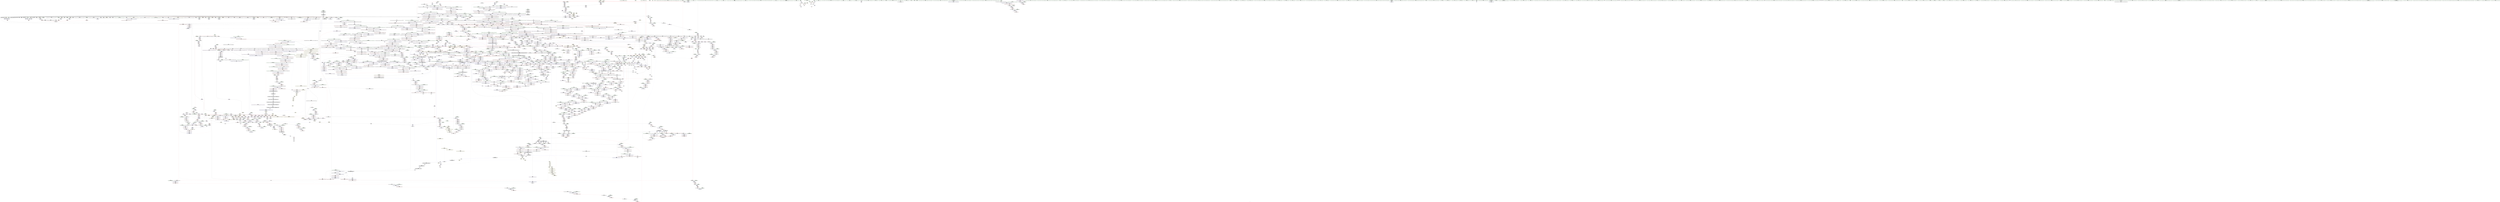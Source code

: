 digraph "SVFG" {
	label="SVFG";

	Node0x55669acc5020 [shape=record,color=grey,label="{NodeID: 0\nNullPtr|{|<s59>114|<s60>199}}"];
	Node0x55669acc5020 -> Node0x55669b4ee8f0[style=solid];
	Node0x55669acc5020 -> Node0x55669b4ee9f0[style=solid];
	Node0x55669acc5020 -> Node0x55669b4eeac0[style=solid];
	Node0x55669acc5020 -> Node0x55669b4eeb90[style=solid];
	Node0x55669acc5020 -> Node0x55669b4eec60[style=solid];
	Node0x55669acc5020 -> Node0x55669b4eed30[style=solid];
	Node0x55669acc5020 -> Node0x55669b4eee00[style=solid];
	Node0x55669acc5020 -> Node0x55669b4eeed0[style=solid];
	Node0x55669acc5020 -> Node0x55669b4eefa0[style=solid];
	Node0x55669acc5020 -> Node0x55669b4ef070[style=solid];
	Node0x55669acc5020 -> Node0x55669b4ef140[style=solid];
	Node0x55669acc5020 -> Node0x55669b4ef210[style=solid];
	Node0x55669acc5020 -> Node0x55669b4ef2e0[style=solid];
	Node0x55669acc5020 -> Node0x55669b4ef3b0[style=solid];
	Node0x55669acc5020 -> Node0x55669b4ef480[style=solid];
	Node0x55669acc5020 -> Node0x55669b4ef550[style=solid];
	Node0x55669acc5020 -> Node0x55669b4ef620[style=solid];
	Node0x55669acc5020 -> Node0x55669b4ef6f0[style=solid];
	Node0x55669acc5020 -> Node0x55669b4ef7c0[style=solid];
	Node0x55669acc5020 -> Node0x55669b4ef890[style=solid];
	Node0x55669acc5020 -> Node0x55669b4ef960[style=solid];
	Node0x55669acc5020 -> Node0x55669b4efa30[style=solid];
	Node0x55669acc5020 -> Node0x55669b4efb00[style=solid];
	Node0x55669acc5020 -> Node0x55669b4efbd0[style=solid];
	Node0x55669acc5020 -> Node0x55669b4efca0[style=solid];
	Node0x55669acc5020 -> Node0x55669b4efd70[style=solid];
	Node0x55669acc5020 -> Node0x55669b4efe40[style=solid];
	Node0x55669acc5020 -> Node0x55669b4eff10[style=solid];
	Node0x55669acc5020 -> Node0x55669b4effe0[style=solid];
	Node0x55669acc5020 -> Node0x55669b4f00b0[style=solid];
	Node0x55669acc5020 -> Node0x55669b4f0180[style=solid];
	Node0x55669acc5020 -> Node0x55669b4f0250[style=solid];
	Node0x55669acc5020 -> Node0x55669b4f0320[style=solid];
	Node0x55669acc5020 -> Node0x55669b4f03f0[style=solid];
	Node0x55669acc5020 -> Node0x55669b4f04c0[style=solid];
	Node0x55669acc5020 -> Node0x55669b4f0590[style=solid];
	Node0x55669acc5020 -> Node0x55669b4f0660[style=solid];
	Node0x55669acc5020 -> Node0x55669b4f0730[style=solid];
	Node0x55669acc5020 -> Node0x55669b4f0800[style=solid];
	Node0x55669acc5020 -> Node0x55669b4f08d0[style=solid];
	Node0x55669acc5020 -> Node0x55669b4f09a0[style=solid];
	Node0x55669acc5020 -> Node0x55669b4f0a70[style=solid];
	Node0x55669acc5020 -> Node0x55669b4f0b40[style=solid];
	Node0x55669acc5020 -> Node0x55669b4f0c10[style=solid];
	Node0x55669acc5020 -> Node0x55669b4f0ce0[style=solid];
	Node0x55669acc5020 -> Node0x55669b4f0db0[style=solid];
	Node0x55669acc5020 -> Node0x55669b4fced0[style=solid];
	Node0x55669acc5020 -> Node0x55669b500640[style=solid];
	Node0x55669acc5020 -> Node0x55669b500710[style=solid];
	Node0x55669acc5020 -> Node0x55669b5007e0[style=solid];
	Node0x55669acc5020 -> Node0x55669b5026c0[style=solid];
	Node0x55669acc5020 -> Node0x55669b502790[style=solid];
	Node0x55669acc5020 -> Node0x55669b502860[style=solid];
	Node0x55669acc5020 -> Node0x55669b508910[style=solid];
	Node0x55669acc5020 -> Node0x55669a9658d0[style=solid];
	Node0x55669acc5020 -> Node0x55669a9659a0[style=solid];
	Node0x55669acc5020 -> Node0x55669b586110[style=solid];
	Node0x55669acc5020 -> Node0x55669b586410[style=solid];
	Node0x55669acc5020 -> Node0x55669b586b90[style=solid];
	Node0x55669acc5020:s59 -> Node0x55669b708a60[style=solid,color=red];
	Node0x55669acc5020:s60 -> Node0x55669b70f120[style=solid,color=red];
	Node0x55669b4fc580 [shape=record,color=red,label="{NodeID: 1550\n3202\<--3201\ndummyVal\<--offset_0\n_ZNSt6vectorIiSaIiEE8_M_eraseEN9__gnu_cxx17__normal_iteratorIPiS1_EE\n}"];
	Node0x55669b4fc580 -> Node0x55669b54cb10[style=solid];
	Node0x55669b4daa90 [shape=record,color=green,label="{NodeID: 443\n2669\<--2670\n__it\<--__it_field_insensitive\n_ZSt12__miter_baseIPiEDTcl12__miter_basecldtfp_4baseEEESt13move_iteratorIT_E\n|{|<s1>222}}"];
	Node0x55669b4daa90 -> Node0x55669b5141f0[style=solid];
	Node0x55669b4daa90:s1 -> Node0x55669b712930[style=solid,color=red];
	Node0x55669b708ba0 [shape=record,color=black,label="{NodeID: 4207\n2432 = PHI(2417, 2468, )\n0th arg _ZNK9__gnu_cxx13new_allocatorIiE8max_sizeEv }"];
	Node0x55669b708ba0 -> Node0x55669b50aa60[style=solid];
	Node0x55669b4e9d40 [shape=record,color=purple,label="{NodeID: 886\n819\<--818\n_M_impl\<--this1\n_ZNSt12_Vector_baseIiSaIiEE19_M_get_Tp_allocatorEv\n}"];
	Node0x55669b4e9d40 -> Node0x55669b4f3680[style=solid];
	Node0x55669b520280 [shape=record,color=red,label="{NodeID: 1329\n1688\<--1679\nthis1\<--this.addr\n_ZNSt12_Vector_baseIcSaIcEE13_M_deallocateEPcm\n}"];
	Node0x55669b520280 -> Node0x55669b50fa70[style=solid];
	Node0x55669b4d2e40 [shape=record,color=green,label="{NodeID: 222\n1266\<--1267\n__last\<--__last_field_insensitive\n_ZSt22__uninitialized_copy_aIN9__gnu_cxx17__normal_iteratorIPcNSt7__cxx1112basic_stringIcSt11char_traitsIcESaIcEEEEES2_cET0_T_SB_SA_RSaIT1_E\n}"];
	Node0x55669b4d2e40 -> Node0x55669b4f5700[style=solid];
	Node0x55669b4d2e40 -> Node0x55669b50ce90[style=solid];
	Node0x55669b586890 [shape=record,color=grey,label="{NodeID: 2879\n2252 = cmp(2250, 2251, )\n}"];
	Node0x55669b507a70 [shape=record,color=blue,label="{NodeID: 1772\n1882\<--1879\n__p.addr\<--__p\n_ZN9__gnu_cxx13new_allocatorIcE7destroyIcEEvPT_\n}"];
	Node0x55669b4f6670 [shape=record,color=black,label="{NodeID: 665\n1418\<--1452\n_ZSt18uninitialized_copyIN9__gnu_cxx17__normal_iteratorIPcNSt7__cxx1112basic_stringIcSt11char_traitsIcESaIcEEEEES2_ET0_T_SB_SA__ret\<--call\n_ZSt18uninitialized_copyIN9__gnu_cxx17__normal_iteratorIPcNSt7__cxx1112basic_stringIcSt11char_traitsIcESaIcEEEEES2_ET0_T_SB_SA_\n|{<s0>110}}"];
	Node0x55669b4f6670:s0 -> Node0x55669b703960[style=solid,color=blue];
	Node0x55669b514ef0 [shape=record,color=purple,label="{NodeID: 1108\n3200\<--2844\noffset_0\<--\n}"];
	Node0x55669b514ef0 -> Node0x55669b54cb10[style=solid];
	Node0x55669acc50b0 [shape=record,color=green,label="{NodeID: 1\n7\<--1\n__dso_handle\<--dummyObj\nGlob }"];
	Node0x55669b4fc650 [shape=record,color=red,label="{NodeID: 1551\n3205\<--3204\ndummyVal\<--offset_0\n_ZNSt6vectorIiSaIiEE8_M_eraseEN9__gnu_cxx17__normal_iteratorIPiS1_EE\n}"];
	Node0x55669b4fc650 -> Node0x55669b54cd80[style=solid];
	Node0x55669b4dab60 [shape=record,color=green,label="{NodeID: 444\n2674\<--2675\n_ZNKSt13move_iteratorIPiE4baseEv\<--_ZNKSt13move_iteratorIPiE4baseEv_field_insensitive\n}"];
	Node0x55669b708db0 [shape=record,color=black,label="{NodeID: 4208\n2605 = PHI(2597, )\n0th arg _ZSt4copyISt13move_iteratorIPiES1_ET0_T_S4_S3_ }"];
	Node0x55669b708db0 -> Node0x55669b54aea0[style=solid];
	Node0x55669b52c5c0 [shape=record,color=yellow,style=double,label="{NodeID: 3101\n20V_1 = ENCHI(MR_20V_0)\npts\{2478 \}\nFun[_ZSt13__copy_move_aILb1EPiS0_ET1_T0_S2_S1_]|{<s0>224|<s1>224|<s2>224}}"];
	Node0x55669b52c5c0:s0 -> Node0x55669b4fc4b0[style=dashed,color=red];
	Node0x55669b52c5c0:s1 -> Node0x55669b54bd40[style=dashed,color=red];
	Node0x55669b52c5c0:s2 -> Node0x55669b603600[style=dashed,color=red];
	Node0x55669b4e9e10 [shape=record,color=purple,label="{NodeID: 887\n832\<--831\n_M_impl\<--this1\n_ZNSt12_Vector_baseIiSaIiEED2Ev\n}"];
	Node0x55669b520350 [shape=record,color=red,label="{NodeID: 1330\n1689\<--1681\n\<--__p.addr\n_ZNSt12_Vector_baseIcSaIcEE13_M_deallocateEPcm\n}"];
	Node0x55669b520350 -> Node0x55669b586b90[style=solid];
	Node0x55669b4d2f10 [shape=record,color=green,label="{NodeID: 223\n1268\<--1269\n__result.addr\<--__result.addr_field_insensitive\n_ZSt22__uninitialized_copy_aIN9__gnu_cxx17__normal_iteratorIPcNSt7__cxx1112basic_stringIcSt11char_traitsIcESaIcEEEEES2_cET0_T_SB_SA_RSaIT1_E\n}"];
	Node0x55669b4d2f10 -> Node0x55669b51df90[style=solid];
	Node0x55669b4d2f10 -> Node0x55669b5038a0[style=solid];
	Node0x55669b586a10 [shape=record,color=grey,label="{NodeID: 2880\n2248 = cmp(2246, 2247, )\n}"];
	Node0x55669b507b40 [shape=record,color=blue,label="{NodeID: 1773\n1891\<--1889\nthis.addr\<--this\n_ZNSt6vectorIiSaIiEE12emplace_backIJiEEEvDpOT_\n}"];
	Node0x55669b507b40 -> Node0x55669b521940[style=dashed];
	Node0x55669b4f6740 [shape=record,color=black,label="{NodeID: 666\n1476\<--1460\n\<--__first\n_ZNSt20__uninitialized_copyILb1EE13__uninit_copyIN9__gnu_cxx17__normal_iteratorIPcNSt7__cxx1112basic_stringIcSt11char_traitsIcESaIcEEEEES4_EET0_T_SD_SC_\n}"];
	Node0x55669b4f6740 -> Node0x55669b50e210[style=solid];
	Node0x55669b514fc0 [shape=record,color=purple,label="{NodeID: 1109\n3201\<--2845\noffset_0\<--\n}"];
	Node0x55669b514fc0 -> Node0x55669b4fc580[style=solid];
	Node0x55669b469db0 [shape=record,color=green,label="{NodeID: 2\n8\<--1\n_ZSt3cin\<--dummyObj\nGlob }"];
	Node0x55669b4fc720 [shape=record,color=red,label="{NodeID: 1552\n3208\<--3207\ndummyVal\<--offset_0\n_ZSt4moveIN9__gnu_cxx17__normal_iteratorIPiSt6vectorIiSaIiEEEES6_ET0_T_S8_S7_\n}"];
	Node0x55669b4fc720 -> Node0x55669b54d5a0[style=solid];
	Node0x55669b4dac60 [shape=record,color=green,label="{NodeID: 445\n2677\<--2678\n_ZSt12__miter_baseIPiET_S1_\<--_ZSt12__miter_baseIPiET_S1__field_insensitive\n}"];
	Node0x55669b708ec0 [shape=record,color=black,label="{NodeID: 4209\n2606 = PHI(2599, )\n1st arg _ZSt4copyISt13move_iteratorIPiES1_ET0_T_S4_S3_ }"];
	Node0x55669b708ec0 -> Node0x55669b54af70[style=solid];
	Node0x55669b4e9ee0 [shape=record,color=purple,label="{NodeID: 888\n833\<--831\n_M_start\<--this1\n_ZNSt12_Vector_baseIiSaIiEED2Ev\n}"];
	Node0x55669b4e9ee0 -> Node0x55669b51bca0[style=solid];
	Node0x55669b520420 [shape=record,color=red,label="{NodeID: 1331\n1694\<--1681\n\<--__p.addr\n_ZNSt12_Vector_baseIcSaIcEE13_M_deallocateEPcm\n|{<s0>139}}"];
	Node0x55669b520420:s0 -> Node0x55669b716070[style=solid,color=red];
	Node0x55669b4d2fe0 [shape=record,color=green,label="{NodeID: 224\n1270\<--1271\n.addr\<--.addr_field_insensitive\n_ZSt22__uninitialized_copy_aIN9__gnu_cxx17__normal_iteratorIPcNSt7__cxx1112basic_stringIcSt11char_traitsIcESaIcEEEEES2_cET0_T_SB_SA_RSaIT1_E\n}"];
	Node0x55669b4d2fe0 -> Node0x55669b503970[style=solid];
	Node0x55669b586b90 [shape=record,color=grey,label="{NodeID: 2881\n1690 = cmp(1689, 3, )\n}"];
	Node0x55669b507c10 [shape=record,color=blue,label="{NodeID: 1774\n1893\<--1890\n__args.addr\<--__args\n_ZNSt6vectorIiSaIiEE12emplace_backIJiEEEvDpOT_\n}"];
	Node0x55669b507c10 -> Node0x55669b521a10[style=dashed];
	Node0x55669b507c10 -> Node0x55669b521ae0[style=dashed];
	Node0x55669b4f6810 [shape=record,color=black,label="{NodeID: 667\n1479\<--1462\n\<--__last\n_ZNSt20__uninitialized_copyILb1EE13__uninit_copyIN9__gnu_cxx17__normal_iteratorIPcNSt7__cxx1112basic_stringIcSt11char_traitsIcESaIcEEEEES4_EET0_T_SD_SC_\n}"];
	Node0x55669b4f6810 -> Node0x55669b50e3b0[style=solid];
	Node0x55669b515090 [shape=record,color=purple,label="{NodeID: 1110\n2860\<--2859\n_M_impl\<--\n_ZNSt6vectorIiSaIiEE8_M_eraseEN9__gnu_cxx17__normal_iteratorIPiS1_EE\n}"];
	Node0x55669b498d20 [shape=record,color=green,label="{NodeID: 3\n9\<--1\n_ZSt4cout\<--dummyObj\nGlob }"];
	Node0x55669b4fc7f0 [shape=record,color=red,label="{NodeID: 1553\n3211\<--3210\ndummyVal\<--offset_0\n_ZSt4moveIN9__gnu_cxx17__normal_iteratorIPiSt6vectorIiSaIiEEEES6_ET0_T_S8_S7_\n}"];
	Node0x55669b4fc7f0 -> Node0x55669b54d740[style=solid];
	Node0x55669b4dad60 [shape=record,color=green,label="{NodeID: 446\n2684\<--2685\n__first.addr\<--__first.addr_field_insensitive\n_ZSt13__copy_move_aILb1EPiS0_ET1_T0_S2_S1_\n}"];
	Node0x55669b4dad60 -> Node0x55669b527030[style=solid];
	Node0x55669b4dad60 -> Node0x55669b54b5f0[style=solid];
	Node0x55669b708fd0 [shape=record,color=black,label="{NodeID: 4210\n2607 = PHI(2595, )\n2nd arg _ZSt4copyISt13move_iteratorIPiES1_ET0_T_S4_S3_ }"];
	Node0x55669b708fd0 -> Node0x55669b54b040[style=solid];
	Node0x55669b4e9fb0 [shape=record,color=purple,label="{NodeID: 889\n835\<--831\n_M_impl2\<--this1\n_ZNSt12_Vector_baseIiSaIiEED2Ev\n}"];
	Node0x55669b5204f0 [shape=record,color=red,label="{NodeID: 1332\n1695\<--1683\n\<--__n.addr\n_ZNSt12_Vector_baseIcSaIcEE13_M_deallocateEPcm\n|{<s0>139}}"];
	Node0x55669b5204f0:s0 -> Node0x55669b716180[style=solid,color=red];
	Node0x55669b4d30b0 [shape=record,color=green,label="{NodeID: 225\n1272\<--1273\nagg.tmp\<--agg.tmp_field_insensitive\n_ZSt22__uninitialized_copy_aIN9__gnu_cxx17__normal_iteratorIPcNSt7__cxx1112basic_stringIcSt11char_traitsIcESaIcEEEEES2_cET0_T_SB_SA_RSaIT1_E\n}"];
	Node0x55669b4d30b0 -> Node0x55669b4f57d0[style=solid];
	Node0x55669b4d30b0 -> Node0x55669b50cf60[style=solid];
	Node0x55669b586d10 [shape=record,color=grey,label="{NodeID: 2882\n1394 = cmp(1390, 1391, )\n}"];
	Node0x55669b507ce0 [shape=record,color=blue,label="{NodeID: 1775\n1926\<--1928\n_M_finish7\<--incdec.ptr\n_ZNSt6vectorIiSaIiEE12emplace_backIJiEEEvDpOT_\n}"];
	Node0x55669b507ce0 -> Node0x55669b5eb2d0[style=dashed];
	Node0x55669b4f68e0 [shape=record,color=black,label="{NodeID: 668\n1475\<--1466\n\<--agg.tmp\n_ZNSt20__uninitialized_copyILb1EE13__uninit_copyIN9__gnu_cxx17__normal_iteratorIPcNSt7__cxx1112basic_stringIcSt11char_traitsIcESaIcEEEEES4_EET0_T_SD_SC_\n}"];
	Node0x55669b4f68e0 -> Node0x55669b50e140[style=solid];
	Node0x55669b515160 [shape=record,color=purple,label="{NodeID: 1111\n2861\<--2859\n_M_finish\<--\n_ZNSt6vectorIiSaIiEE8_M_eraseEN9__gnu_cxx17__normal_iteratorIPiS1_EE\n}"];
	Node0x55669b515160 -> Node0x55669b528480[style=solid];
	Node0x55669b515160 -> Node0x55669b54ccb0[style=solid];
	Node0x55669b498db0 [shape=record,color=green,label="{NodeID: 4\n10\<--1\n.str\<--dummyObj\nGlob }"];
	Node0x55669b4fc8c0 [shape=record,color=red,label="{NodeID: 1554\n3214\<--3213\ndummyVal\<--offset_0\n_ZSt4moveIN9__gnu_cxx17__normal_iteratorIPiSt6vectorIiSaIiEEEES6_ET0_T_S8_S7_\n}"];
	Node0x55669b4fc8c0 -> Node0x55669b54d8e0[style=solid];
	Node0x55669b4dae30 [shape=record,color=green,label="{NodeID: 447\n2686\<--2687\n__last.addr\<--__last.addr_field_insensitive\n_ZSt13__copy_move_aILb1EPiS0_ET1_T0_S2_S1_\n}"];
	Node0x55669b4dae30 -> Node0x55669b527100[style=solid];
	Node0x55669b4dae30 -> Node0x55669b54b6c0[style=solid];
	Node0x55669b7090e0 [shape=record,color=black,label="{NodeID: 4211\n880 = PHI(873, )\n0th arg _ZNSt12_Destroy_auxILb1EE9__destroyIPiEEvT_S3_ }"];
	Node0x55669b7090e0 -> Node0x55669b5011a0[style=solid];
	Node0x55669b52c890 [shape=record,color=yellow,style=double,label="{NodeID: 3104\n430V_1 = ENCHI(MR_430V_0)\npts\{1054 \}\nFun[_ZNSt12_Vector_baseIcSaIcEED2Ev]}"];
	Node0x55669b52c890 -> Node0x55669b502380[style=dashed];
	Node0x55669b4ea080 [shape=record,color=purple,label="{NodeID: 890\n836\<--831\n_M_end_of_storage\<--this1\n_ZNSt12_Vector_baseIiSaIiEED2Ev\n}"];
	Node0x55669b4ea080 -> Node0x55669b51bd70[style=solid];
	Node0x55669b5205c0 [shape=record,color=red,label="{NodeID: 1333\n1706\<--1703\nthis1\<--this.addr\n_ZNSt12_Vector_baseIcSaIcEE12_Vector_implD2Ev\n}"];
	Node0x55669b5205c0 -> Node0x55669b4f7b90[style=solid];
	Node0x55669b4d3180 [shape=record,color=green,label="{NodeID: 226\n1274\<--1275\nagg.tmp2\<--agg.tmp2_field_insensitive\n_ZSt22__uninitialized_copy_aIN9__gnu_cxx17__normal_iteratorIPcNSt7__cxx1112basic_stringIcSt11char_traitsIcESaIcEEEEES2_cET0_T_SB_SA_RSaIT1_E\n}"];
	Node0x55669b4d3180 -> Node0x55669b4f58a0[style=solid];
	Node0x55669b4d3180 -> Node0x55669b50d030[style=solid];
	Node0x55669b586e90 [shape=record,color=grey,label="{NodeID: 2883\n1247 = cmp(1246, 127, )\n}"];
	Node0x55669b507db0 [shape=record,color=blue,label="{NodeID: 1776\n1934\<--1931\ncoerce.dive\<--call8\n_ZNSt6vectorIiSaIiEE12emplace_backIJiEEEvDpOT_\n}"];
	Node0x55669b507db0 -> Node0x55669b521ef0[style=dashed];
	Node0x55669b507db0 -> Node0x55669b5ee530[style=dashed];
	Node0x55669b4f69b0 [shape=record,color=black,label="{NodeID: 669\n1478\<--1468\n\<--agg.tmp2\n_ZNSt20__uninitialized_copyILb1EE13__uninit_copyIN9__gnu_cxx17__normal_iteratorIPcNSt7__cxx1112basic_stringIcSt11char_traitsIcESaIcEEEEES4_EET0_T_SD_SC_\n}"];
	Node0x55669b4f69b0 -> Node0x55669b50e2e0[style=solid];
	Node0x55669b515230 [shape=record,color=purple,label="{NodeID: 1112\n2863\<--2862\nincdec.ptr\<--\n_ZNSt6vectorIiSaIiEE8_M_eraseEN9__gnu_cxx17__normal_iteratorIPiS1_EE\n}"];
	Node0x55669b515230 -> Node0x55669b54ccb0[style=solid];
	Node0x55669b499080 [shape=record,color=green,label="{NodeID: 5\n12\<--1\n.str.1\<--dummyObj\nGlob }"];
	Node0x55669b4fc990 [shape=record,color=red,label="{NodeID: 1555\n3217\<--3216\ndummyVal\<--offset_0\n_ZSt14__copy_move_a2ILb1EN9__gnu_cxx17__normal_iteratorIPiSt6vectorIiSaIiEEEES6_ET1_T0_S8_S7_\n}"];
	Node0x55669b4fc990 -> Node0x55669b54dcf0[style=solid];
	Node0x55669b4daf00 [shape=record,color=green,label="{NodeID: 448\n2688\<--2689\n__result.addr\<--__result.addr_field_insensitive\n_ZSt13__copy_move_aILb1EPiS0_ET1_T0_S2_S1_\n}"];
	Node0x55669b4daf00 -> Node0x55669b5271d0[style=solid];
	Node0x55669b4daf00 -> Node0x55669b54b790[style=solid];
	Node0x55669b709220 [shape=record,color=black,label="{NodeID: 4212\n881 = PHI(874, )\n1st arg _ZNSt12_Destroy_auxILb1EE9__destroyIPiEEvT_S3_ }"];
	Node0x55669b709220 -> Node0x55669b501270[style=solid];
	Node0x55669b52c970 [shape=record,color=yellow,style=double,label="{NodeID: 3105\n432V_1 = ENCHI(MR_432V_0)\npts\{1056 \}\nFun[_ZNSt12_Vector_baseIcSaIcEED2Ev]}"];
	Node0x55669b52c970 -> Node0x55669b502450[style=dashed];
	Node0x55669b4ea150 [shape=record,color=purple,label="{NodeID: 891\n838\<--831\n_M_impl3\<--this1\n_ZNSt12_Vector_baseIiSaIiEED2Ev\n}"];
	Node0x55669b520690 [shape=record,color=red,label="{NodeID: 1334\n1725\<--1716\n\<--__a.addr\n_ZNSt16allocator_traitsISaIcEE10deallocateERS0_Pcm\n}"];
	Node0x55669b520690 -> Node0x55669b4f7c60[style=solid];
	Node0x55669b4d3250 [shape=record,color=green,label="{NodeID: 227\n1294\<--1295\n_ZSt18uninitialized_copyIN9__gnu_cxx17__normal_iteratorIPcNSt7__cxx1112basic_stringIcSt11char_traitsIcESaIcEEEEES2_ET0_T_SB_SA_\<--_ZSt18uninitialized_copyIN9__gnu_cxx17__normal_iteratorIPcNSt7__cxx1112basic_stringIcSt11char_traitsIcESaIcEEEEES2_ET0_T_SB_SA__field_insensitive\n}"];
	Node0x55669b587010 [shape=record,color=grey,label="{NodeID: 2884\n2401 = cmp(2398, 2400, )\n}"];
	Node0x55669b507e80 [shape=record,color=blue,label="{NodeID: 1777\n1947\<--1946\n__t.addr\<--__t\n_ZSt4moveIRiEONSt16remove_referenceIT_E4typeEOS2_\n}"];
	Node0x55669b507e80 -> Node0x55669b521fc0[style=dashed];
	Node0x55669b4f6a80 [shape=record,color=black,label="{NodeID: 670\n1456\<--1486\n_ZNSt20__uninitialized_copyILb1EE13__uninit_copyIN9__gnu_cxx17__normal_iteratorIPcNSt7__cxx1112basic_stringIcSt11char_traitsIcESaIcEEEEES4_EET0_T_SD_SC__ret\<--call\n_ZNSt20__uninitialized_copyILb1EE13__uninit_copyIN9__gnu_cxx17__normal_iteratorIPcNSt7__cxx1112basic_stringIcSt11char_traitsIcESaIcEEEEES4_EET0_T_SD_SC_\n|{<s0>120}}"];
	Node0x55669b4f6a80:s0 -> Node0x55669b7040e0[style=solid,color=blue];
	Node0x55669b515300 [shape=record,color=purple,label="{NodeID: 1113\n2866\<--2865\n_M_impl18\<--\n_ZNSt6vectorIiSaIiEE8_M_eraseEN9__gnu_cxx17__normal_iteratorIPiS1_EE\n}"];
	Node0x55669b515300 -> Node0x55669b4e51f0[style=solid];
	Node0x55669b499110 [shape=record,color=green,label="{NodeID: 6\n15\<--1\n\<--dummyObj\nCan only get source location for instruction, argument, global var or function.}"];
	Node0x55669b4fca60 [shape=record,color=red,label="{NodeID: 1556\n3220\<--3219\ndummyVal\<--offset_0\n_ZSt14__copy_move_a2ILb1EN9__gnu_cxx17__normal_iteratorIPiSt6vectorIiSaIiEEEES6_ET1_T0_S8_S7_\n}"];
	Node0x55669b4fca60 -> Node0x55669b54ddc0[style=solid];
	Node0x55669b4dafd0 [shape=record,color=green,label="{NodeID: 449\n2690\<--2691\n__simple\<--__simple_field_insensitive\n_ZSt13__copy_move_aILb1EPiS0_ET1_T0_S2_S1_\n}"];
	Node0x55669b4dafd0 -> Node0x55669b54b860[style=solid];
	Node0x55669b709360 [shape=record,color=black,label="{NodeID: 4213\n737 = PHI(294, )\n0th arg _ZNSt12_Vector_baseIiSaIiEEC2Ev }"];
	Node0x55669b709360 -> Node0x55669b5004a0[style=solid];
	Node0x55669b52ca50 [shape=record,color=yellow,style=double,label="{NodeID: 3106\n28V_1 = ENCHI(MR_28V_0)\npts\{570000 \}\nFun[_ZNSt12_Vector_baseIcSaIcEED2Ev]}"];
	Node0x55669b52ca50 -> Node0x55669b51d020[style=dashed];
	Node0x55669b52ca50 -> Node0x55669b51d1c0[style=dashed];
	Node0x55669b4ea220 [shape=record,color=purple,label="{NodeID: 892\n839\<--831\n_M_start4\<--this1\n_ZNSt12_Vector_baseIiSaIiEED2Ev\n}"];
	Node0x55669b4ea220 -> Node0x55669b51be40[style=solid];
	Node0x55669b520760 [shape=record,color=red,label="{NodeID: 1335\n1727\<--1718\n\<--__p.addr\n_ZNSt16allocator_traitsISaIcEE10deallocateERS0_Pcm\n|{<s0>141}}"];
	Node0x55669b520760:s0 -> Node0x55669b714d30[style=solid,color=red];
	Node0x55669b4d3350 [shape=record,color=green,label="{NodeID: 228\n1299\<--1300\nthis.addr\<--this.addr_field_insensitive\n_ZNSt12_Vector_baseIcSaIcEE19_M_get_Tp_allocatorEv\n}"];
	Node0x55669b4d3350 -> Node0x55669b51e200[style=solid];
	Node0x55669b4d3350 -> Node0x55669b503be0[style=solid];
	Node0x55669b587190 [shape=record,color=grey,label="{NodeID: 2885\n1908 = cmp(1903, 1907, )\n}"];
	Node0x55669b507f50 [shape=record,color=blue,label="{NodeID: 1778\n1956\<--1953\n__a.addr\<--__a\n_ZNSt16allocator_traitsISaIiEE9constructIiJiEEEvRS0_PT_DpOT0_\n}"];
	Node0x55669b507f50 -> Node0x55669b522090[style=dashed];
	Node0x55669b4f6b50 [shape=record,color=black,label="{NodeID: 671\n1514\<--1494\n\<--__first\n_ZSt4copyIN9__gnu_cxx17__normal_iteratorIPcNSt7__cxx1112basic_stringIcSt11char_traitsIcESaIcEEEEES2_ET0_T_SB_SA_\n}"];
	Node0x55669b4f6b50 -> Node0x55669b50ebd0[style=solid];
	Node0x55669b5153d0 [shape=record,color=purple,label="{NodeID: 1114\n2869\<--2868\n_M_impl19\<--\n_ZNSt6vectorIiSaIiEE8_M_eraseEN9__gnu_cxx17__normal_iteratorIPiS1_EE\n}"];
	Node0x55669b4991a0 [shape=record,color=green,label="{NodeID: 7\n87\<--1\n\<--dummyObj\nCan only get source location for instruction, argument, global var or function.}"];
	Node0x55669b4fcb30 [shape=record,color=red,label="{NodeID: 1557\n3223\<--3222\ndummyVal\<--offset_0\n_ZSt14__copy_move_a2ILb1EN9__gnu_cxx17__normal_iteratorIPiSt6vectorIiSaIiEEEES6_ET1_T0_S8_S7_\n}"];
	Node0x55669b4fcb30 -> Node0x55669b54de90[style=solid];
	Node0x55669b4db0a0 [shape=record,color=green,label="{NodeID: 450\n2700\<--2701\n_ZNSt11__copy_moveILb1ELb1ESt26random_access_iterator_tagE8__copy_mIiEEPT_PKS3_S6_S4_\<--_ZNSt11__copy_moveILb1ELb1ESt26random_access_iterator_tagE8__copy_mIiEEPT_PKS3_S6_S4__field_insensitive\n}"];
	Node0x55669b7094a0 [shape=record,color=black,label="{NodeID: 4214\n2440 = PHI(2294, )\n0th arg _ZNSt16allocator_traitsISaIiEE8allocateERS0_m }"];
	Node0x55669b7094a0 -> Node0x55669b50ab30[style=solid];
	Node0x55669b52cb30 [shape=record,color=yellow,style=double,label="{NodeID: 3107\n32V_1 = ENCHI(MR_32V_0)\npts\{570002 \}\nFun[_ZNSt12_Vector_baseIcSaIcEED2Ev]}"];
	Node0x55669b52cb30 -> Node0x55669b51d0f0[style=dashed];
	Node0x55669b4ea2f0 [shape=record,color=purple,label="{NodeID: 893\n848\<--831\n_M_impl5\<--this1\n_ZNSt12_Vector_baseIiSaIiEED2Ev\n|{<s0>77}}"];
	Node0x55669b4ea2f0:s0 -> Node0x55669b710f60[style=solid,color=red];
	Node0x55669b520830 [shape=record,color=red,label="{NodeID: 1336\n1728\<--1720\n\<--__n.addr\n_ZNSt16allocator_traitsISaIcEE10deallocateERS0_Pcm\n|{<s0>141}}"];
	Node0x55669b520830:s0 -> Node0x55669b714e40[style=solid,color=red];
	Node0x55669b4db7f0 [shape=record,color=green,label="{NodeID: 229\n1309\<--1310\n__first\<--__first_field_insensitive\n_ZSt10__distanceIN9__gnu_cxx17__normal_iteratorIPcNSt7__cxx1112basic_stringIcSt11char_traitsIcESaIcEEEEEENSt15iterator_traitsIT_E15difference_typeESB_SB_St26random_access_iterator_tag\n|{|<s1>111}}"];
	Node0x55669b4db7f0 -> Node0x55669b50d510[style=solid];
	Node0x55669b4db7f0:s1 -> Node0x55669b717970[style=solid,color=red];
	Node0x55669b587310 [shape=record,color=grey,label="{NodeID: 2886\n244 = cmp(242, 243, )\n}"];
	Node0x55669b508020 [shape=record,color=blue,label="{NodeID: 1779\n1958\<--1954\n__p.addr\<--__p\n_ZNSt16allocator_traitsISaIiEE9constructIiJiEEEvRS0_PT_DpOT0_\n}"];
	Node0x55669b508020 -> Node0x55669b522160[style=dashed];
	Node0x55669b4f6c20 [shape=record,color=black,label="{NodeID: 672\n1524\<--1496\n\<--__last\n_ZSt4copyIN9__gnu_cxx17__normal_iteratorIPcNSt7__cxx1112basic_stringIcSt11char_traitsIcESaIcEEEEES2_ET0_T_SB_SA_\n}"];
	Node0x55669b4f6c20 -> Node0x55669b50ed70[style=solid];
	Node0x55669b5154a0 [shape=record,color=purple,label="{NodeID: 1115\n2870\<--2868\n_M_finish20\<--\n_ZNSt6vectorIiSaIiEE8_M_eraseEN9__gnu_cxx17__normal_iteratorIPiS1_EE\n}"];
	Node0x55669b5154a0 -> Node0x55669b528550[style=solid];
	Node0x55669b499230 [shape=record,color=green,label="{NodeID: 8\n127\<--1\n\<--dummyObj\nCan only get source location for instruction, argument, global var or function.}"];
	Node0x55669b4fcc00 [shape=record,color=red,label="{NodeID: 1558\n3226\<--3225\ndummyVal\<--offset_0\n_ZSt12__miter_baseIN9__gnu_cxx17__normal_iteratorIPiSt6vectorIiSaIiEEEEET_S7_\n}"];
	Node0x55669b4fcc00 -> Node0x55669b54e100[style=solid];
	Node0x55669b4db1a0 [shape=record,color=green,label="{NodeID: 451\n2705\<--2706\n__it.addr\<--__it.addr_field_insensitive\n_ZSt12__niter_baseIPiET_S1_\n}"];
	Node0x55669b4db1a0 -> Node0x55669b5272a0[style=solid];
	Node0x55669b4db1a0 -> Node0x55669b54b930[style=solid];
	Node0x55669b7095e0 [shape=record,color=black,label="{NodeID: 4215\n2441 = PHI(2295, )\n1st arg _ZNSt16allocator_traitsISaIiEE8allocateERS0_m }"];
	Node0x55669b7095e0 -> Node0x55669b50ac00[style=solid];
	Node0x55669b52cc10 [shape=record,color=yellow,style=double,label="{NodeID: 3108\n10V_1 = ENCHI(MR_10V_0)\npts\{65 \}\nFun[_ZNSt6vectorIiSaIiEE9push_backEOi]|{<s0>48}}"];
	Node0x55669b52cc10:s0 -> Node0x55669b52f110[style=dashed,color=red];
	Node0x55669b4ea3c0 [shape=record,color=purple,label="{NodeID: 894\n858\<--831\n_M_impl6\<--this1\n_ZNSt12_Vector_baseIiSaIiEED2Ev\n|{<s0>78}}"];
	Node0x55669b4ea3c0:s0 -> Node0x55669b710f60[style=solid,color=red];
	Node0x55669b520900 [shape=record,color=red,label="{NodeID: 1337\n1746\<--1737\nthis1\<--this.addr\n_ZN9__gnu_cxx13new_allocatorIcE10deallocateEPcm\n}"];
	Node0x55669b4db8c0 [shape=record,color=green,label="{NodeID: 230\n1311\<--1312\n__last\<--__last_field_insensitive\n_ZSt10__distanceIN9__gnu_cxx17__normal_iteratorIPcNSt7__cxx1112basic_stringIcSt11char_traitsIcESaIcEEEEEENSt15iterator_traitsIT_E15difference_typeESB_SB_St26random_access_iterator_tag\n|{|<s1>111}}"];
	Node0x55669b4db8c0 -> Node0x55669b50d5e0[style=solid];
	Node0x55669b4db8c0:s1 -> Node0x55669b717860[style=solid,color=red];
	Node0x55669b587490 [shape=record,color=grey,label="{NodeID: 2887\n2230 = cmp(2228, 2229, )\n}"];
	Node0x55669b5080f0 [shape=record,color=blue,label="{NodeID: 1780\n1960\<--1955\n__args.addr\<--__args\n_ZNSt16allocator_traitsISaIiEE9constructIiJiEEEvRS0_PT_DpOT0_\n}"];
	Node0x55669b5080f0 -> Node0x55669b522230[style=dashed];
	Node0x55669b4f6cf0 [shape=record,color=black,label="{NodeID: 673\n1513\<--1502\n\<--agg.tmp2\n_ZSt4copyIN9__gnu_cxx17__normal_iteratorIPcNSt7__cxx1112basic_stringIcSt11char_traitsIcESaIcEEEEES2_ET0_T_SB_SA_\n}"];
	Node0x55669b4f6cf0 -> Node0x55669b50eb00[style=solid];
	Node0x55669b53a960 [shape=record,color=yellow,style=double,label="{NodeID: 3330\n20V_1 = ENCHI(MR_20V_0)\npts\{2478 \}\nFun[_ZSt34__uninitialized_move_if_noexcept_aIPiS0_SaIiEET0_T_S3_S2_RT1_]|{<s0>194}}"];
	Node0x55669b53a960:s0 -> Node0x55669b531200[style=dashed,color=red];
	Node0x55669b515570 [shape=record,color=purple,label="{NodeID: 1116\n3203\<--2873\noffset_0\<--\n}"];
	Node0x55669b515570 -> Node0x55669b54cd80[style=solid];
	Node0x55669b499a70 [shape=record,color=green,label="{NodeID: 9\n135\<--1\n\<--dummyObj\nCan only get source location for instruction, argument, global var or function.}"];
	Node0x55669b4fccd0 [shape=record,color=blue,label="{NodeID: 1559\n3104\<--15\nllvm.global_ctors_0\<--\nGlob }"];
	Node0x55669b4db270 [shape=record,color=green,label="{NodeID: 452\n2714\<--2715\n__first.addr\<--__first.addr_field_insensitive\n_ZNSt11__copy_moveILb1ELb1ESt26random_access_iterator_tagE8__copy_mIiEEPT_PKS3_S6_S4_\n}"];
	Node0x55669b4db270 -> Node0x55669b527370[style=solid];
	Node0x55669b4db270 -> Node0x55669b527440[style=solid];
	Node0x55669b4db270 -> Node0x55669b54ba00[style=solid];
	Node0x55669b709720 [shape=record,color=black,label="{NodeID: 4216\n2643 = PHI(2628, )\n0th arg _ZSt14__copy_move_a2ILb1EPiS0_ET1_T0_S2_S1_ }"];
	Node0x55669b709720 -> Node0x55669b54b2b0[style=solid];
	Node0x55669b4ea490 [shape=record,color=purple,label="{NodeID: 895\n906\<--902\n_M_impl\<--this1\n_ZNSt12_Vector_baseIiSaIiEE13_M_deallocateEPim\n}"];
	Node0x55669b4ea490 -> Node0x55669b4f39c0[style=solid];
	Node0x55669b5209d0 [shape=record,color=red,label="{NodeID: 1338\n1747\<--1739\n\<--__p.addr\n_ZN9__gnu_cxx13new_allocatorIcE10deallocateEPcm\n}"];
	Node0x55669b4db990 [shape=record,color=green,label="{NodeID: 231\n1313\<--1314\n\<--field_insensitive\n_ZSt10__distanceIN9__gnu_cxx17__normal_iteratorIPcNSt7__cxx1112basic_stringIcSt11char_traitsIcESaIcEEEEEENSt15iterator_traitsIT_E15difference_typeESB_SB_St26random_access_iterator_tag\n}"];
	Node0x55669b587610 [shape=record,color=grey,label="{NodeID: 2888\n189 = cmp(186, 127, )\n}"];
	Node0x55669b5081c0 [shape=record,color=blue,label="{NodeID: 1781\n1976\<--1975\n__t.addr\<--__t\n_ZSt7forwardIiEOT_RNSt16remove_referenceIS0_E4typeE\n}"];
	Node0x55669b5081c0 -> Node0x55669b522300[style=dashed];
	Node0x55669b4f6dc0 [shape=record,color=black,label="{NodeID: 674\n1523\<--1506\n\<--agg.tmp6\n_ZSt4copyIN9__gnu_cxx17__normal_iteratorIPcNSt7__cxx1112basic_stringIcSt11char_traitsIcESaIcEEEEES2_ET0_T_SB_SA_\n}"];
	Node0x55669b4f6dc0 -> Node0x55669b50eca0[style=solid];
	Node0x55669b515640 [shape=record,color=purple,label="{NodeID: 1117\n3204\<--2874\noffset_0\<--\n}"];
	Node0x55669b515640 -> Node0x55669b4fc650[style=solid];
	Node0x55669b499b30 [shape=record,color=green,label="{NodeID: 10\n138\<--1\n\<--dummyObj\nCan only get source location for instruction, argument, global var or function.}"];
	Node0x55669b4fcdd0 [shape=record,color=blue,label="{NodeID: 1560\n3105\<--16\nllvm.global_ctors_1\<--_GLOBAL__sub_I_Progbeat_0_1.cpp\nGlob }"];
	Node0x55669b4db340 [shape=record,color=green,label="{NodeID: 453\n2716\<--2717\n__last.addr\<--__last.addr_field_insensitive\n_ZNSt11__copy_moveILb1ELb1ESt26random_access_iterator_tagE8__copy_mIiEEPT_PKS3_S6_S4_\n}"];
	Node0x55669b4db340 -> Node0x55669b527510[style=solid];
	Node0x55669b4db340 -> Node0x55669b54bad0[style=solid];
	Node0x55669b709860 [shape=record,color=black,label="{NodeID: 4217\n2644 = PHI(2636, )\n1st arg _ZSt14__copy_move_a2ILb1EPiS0_ET1_T0_S2_S1_ }"];
	Node0x55669b709860 -> Node0x55669b54b380[style=solid];
	Node0x55669b4ea560 [shape=record,color=purple,label="{NodeID: 896\n997\<--996\n_M_impl\<--this1\n_ZNSt12_Vector_baseIcSaIcEEC2ERKS0_\n|{<s0>86}}"];
	Node0x55669b4ea560:s0 -> Node0x55669b70c600[style=solid,color=red];
	Node0x55669b520aa0 [shape=record,color=red,label="{NodeID: 1339\n1765\<--1756\n\<--__first.addr\n_ZSt8_DestroyIPccEvT_S1_RSaIT0_E\n|{<s0>143}}"];
	Node0x55669b520aa0:s0 -> Node0x55669b71a260[style=solid,color=red];
	Node0x55669b4dba60 [shape=record,color=green,label="{NodeID: 232\n1320\<--1321\n_ZN9__gnu_cxxmiIPcNSt7__cxx1112basic_stringIcSt11char_traitsIcESaIcEEEEENS_17__normal_iteratorIT_T0_E15difference_typeERKSB_SE_\<--_ZN9__gnu_cxxmiIPcNSt7__cxx1112basic_stringIcSt11char_traitsIcESaIcEEEEENS_17__normal_iteratorIT_T0_E15difference_typeERKSB_SE__field_insensitive\n}"];
	Node0x55669b587790 [shape=record,color=grey,label="{NodeID: 2889\n2291 = cmp(2290, 127, )\n}"];
	Node0x55669b508290 [shape=record,color=blue,label="{NodeID: 1782\n2005\<--1983\ncoerce.dive\<--__position.coerce\n_ZNSt6vectorIiSaIiEE17_M_realloc_insertIJiEEEvN9__gnu_cxx17__normal_iteratorIPiS1_EEDpOT_\n|{|<s2>157}}"];
	Node0x55669b508290 -> Node0x55669b523750[style=dashed];
	Node0x55669b508290 -> Node0x55669b523820[style=dashed];
	Node0x55669b508290:s2 -> Node0x55669b530fe0[style=dashed,color=red];
	Node0x55669b4f6e90 [shape=record,color=black,label="{NodeID: 675\n1490\<--1536\n_ZSt4copyIN9__gnu_cxx17__normal_iteratorIPcNSt7__cxx1112basic_stringIcSt11char_traitsIcESaIcEEEEES2_ET0_T_SB_SA__ret\<--call12\n_ZSt4copyIN9__gnu_cxx17__normal_iteratorIPcNSt7__cxx1112basic_stringIcSt11char_traitsIcESaIcEEEEES2_ET0_T_SB_SA_\n|{<s0>123}}"];
	Node0x55669b4f6e90:s0 -> Node0x55669b704220[style=solid,color=blue];
	Node0x55669b515710 [shape=record,color=purple,label="{NodeID: 1118\n2919\<--2903\ncoerce.dive\<--retval\n_ZNKSt6vectorIiSaIiEE6cbeginEv\n}"];
	Node0x55669b515710 -> Node0x55669b528bd0[style=solid];
	Node0x55669b499c30 [shape=record,color=green,label="{NodeID: 11\n172\<--1\n\<--dummyObj\nCan only get source location for instruction, argument, global var or function.}"];
	Node0x55669b4fced0 [shape=record,color=blue, style = dotted,label="{NodeID: 1561\n3106\<--3\nllvm.global_ctors_2\<--dummyVal\nGlob }"];
	Node0x55669b4db410 [shape=record,color=green,label="{NodeID: 454\n2718\<--2719\n__result.addr\<--__result.addr_field_insensitive\n_ZNSt11__copy_moveILb1ELb1ESt26random_access_iterator_tagE8__copy_mIiEEPT_PKS3_S6_S4_\n}"];
	Node0x55669b4db410 -> Node0x55669b5275e0[style=solid];
	Node0x55669b4db410 -> Node0x55669b5276b0[style=solid];
	Node0x55669b4db410 -> Node0x55669b54bba0[style=solid];
	Node0x55669b7099a0 [shape=record,color=black,label="{NodeID: 4218\n2645 = PHI(2637, )\n2nd arg _ZSt14__copy_move_a2ILb1EPiS0_ET1_T0_S2_S1_ }"];
	Node0x55669b7099a0 -> Node0x55669b54b450[style=solid];
	Node0x55669b52cee0 [shape=record,color=yellow,style=double,label="{NodeID: 3111\n89V_1 = ENCHI(MR_89V_0)\npts\{2478 470000 470001 470002 \}\nFun[_ZNSt6vectorIiSaIiEE9push_backEOi]|{<s0>48|<s1>48|<s2>48|<s3>48}}"];
	Node0x55669b52cee0:s0 -> Node0x55669b52f3e0[style=dashed,color=red];
	Node0x55669b52cee0:s1 -> Node0x55669b52f4c0[style=dashed,color=red];
	Node0x55669b52cee0:s2 -> Node0x55669b52f5a0[style=dashed,color=red];
	Node0x55669b52cee0:s3 -> Node0x55669b52f680[style=dashed,color=red];
	Node0x55669b4ea630 [shape=record,color=purple,label="{NodeID: 897\n1023\<--1007\ncoerce.dive\<--__first\n_ZNSt6vectorIcSaIcEE22_M_initialize_dispatchIN9__gnu_cxx17__normal_iteratorIPcNSt7__cxx1112basic_stringIcSt11char_traitsIcES0_EEEEEEvT_SC_St12__false_type\n}"];
	Node0x55669b4ea630 -> Node0x55669b501ea0[style=solid];
	Node0x55669b520b70 [shape=record,color=red,label="{NodeID: 1340\n1766\<--1758\n\<--__last.addr\n_ZSt8_DestroyIPccEvT_S1_RSaIT0_E\n|{<s0>143}}"];
	Node0x55669b520b70:s0 -> Node0x55669b71a370[style=solid,color=red];
	Node0x55669b4dbb30 [shape=record,color=green,label="{NodeID: 233\n1325\<--1326\nretval\<--retval_field_insensitive\n_ZSt19__iterator_categoryIN9__gnu_cxx17__normal_iteratorIPcNSt7__cxx1112basic_stringIcSt11char_traitsIcESaIcEEEEEENSt15iterator_traitsIT_E17iterator_categoryERKSB_\n}"];
	Node0x55669b587910 [shape=record,color=grey,label="{NodeID: 2890\n196 = cmp(194, 195, )\n}"];
	Node0x55669b508360 [shape=record,color=blue,label="{NodeID: 1783\n1987\<--1982\nthis.addr\<--this\n_ZNSt6vectorIiSaIiEE17_M_realloc_insertIJiEEEvN9__gnu_cxx17__normal_iteratorIPiS1_EEDpOT_\n}"];
	Node0x55669b508360 -> Node0x55669b5223d0[style=dashed];
	Node0x55669b4f6f60 [shape=record,color=black,label="{NodeID: 676\n1560\<--1544\n\<--__first\n_ZSt14__copy_move_a2ILb0EN9__gnu_cxx17__normal_iteratorIPcNSt7__cxx1112basic_stringIcSt11char_traitsIcESaIcEEEEES2_ET1_T0_SB_SA_\n}"];
	Node0x55669b4f6f60 -> Node0x55669b50f250[style=solid];
	Node0x55669b5157e0 [shape=record,color=purple,label="{NodeID: 1119\n2912\<--2911\n_M_impl\<--\n_ZNKSt6vectorIiSaIiEE6cbeginEv\n}"];
	Node0x55669b499d30 [shape=record,color=green,label="{NodeID: 12\n251\<--1\n\<--dummyObj\nCan only get source location for instruction, argument, global var or function.}"];
	Node0x55669b4fcfd0 [shape=record,color=blue,label="{NodeID: 1562\n48\<--87\ni\<--\n_Z5Solvev\n}"];
	Node0x55669b4fcfd0 -> Node0x55669b5fc800[style=dashed];
	Node0x55669b4db4e0 [shape=record,color=green,label="{NodeID: 455\n2720\<--2721\n_Num\<--_Num_field_insensitive\n_ZNSt11__copy_moveILb1ELb1ESt26random_access_iterator_tagE8__copy_mIiEEPT_PKS3_S6_S4_\n}"];
	Node0x55669b4db4e0 -> Node0x55669b527780[style=solid];
	Node0x55669b4db4e0 -> Node0x55669b527850[style=solid];
	Node0x55669b4db4e0 -> Node0x55669b527920[style=solid];
	Node0x55669b4db4e0 -> Node0x55669b54bc70[style=solid];
	Node0x55669b709ae0 [shape=record,color=black,label="{NodeID: 4219\n865 = PHI(807, )\n0th arg _ZSt8_DestroyIPiEvT_S1_ }"];
	Node0x55669b709ae0 -> Node0x55669b501000[style=solid];
	Node0x55669b4ea700 [shape=record,color=purple,label="{NodeID: 898\n1025\<--1009\ncoerce.dive1\<--__last\n_ZNSt6vectorIcSaIcEE22_M_initialize_dispatchIN9__gnu_cxx17__normal_iteratorIPcNSt7__cxx1112basic_stringIcSt11char_traitsIcES0_EEEEEEvT_SC_St12__false_type\n}"];
	Node0x55669b4ea700 -> Node0x55669b501f70[style=solid];
	Node0x55669b520c40 [shape=record,color=red,label="{NodeID: 1341\n1780\<--1774\n\<--__first.addr\n_ZSt8_DestroyIPcEvT_S1_\n|{<s0>144}}"];
	Node0x55669b520c40:s0 -> Node0x55669b7122b0[style=solid,color=red];
	Node0x55669b4dbc00 [shape=record,color=green,label="{NodeID: 234\n1327\<--1328\n.addr\<--.addr_field_insensitive\n_ZSt19__iterator_categoryIN9__gnu_cxx17__normal_iteratorIPcNSt7__cxx1112basic_stringIcSt11char_traitsIcESaIcEEEEEENSt15iterator_traitsIT_E17iterator_categoryERKSB_\n}"];
	Node0x55669b4dbc00 -> Node0x55669b503e50[style=solid];
	Node0x55669b587a90 [shape=record,color=grey,label="{NodeID: 2891\n204 = cmp(203, 172, )\n}"];
	Node0x55669b587a90 -> Node0x55669b582ff0[style=solid];
	Node0x55669b508430 [shape=record,color=blue,label="{NodeID: 1784\n1989\<--1984\n__args.addr\<--__args\n_ZNSt6vectorIiSaIiEE17_M_realloc_insertIJiEEEvN9__gnu_cxx17__normal_iteratorIPiS1_EEDpOT_\n}"];
	Node0x55669b508430 -> Node0x55669b5224a0[style=dashed];
	Node0x55669b4f7030 [shape=record,color=black,label="{NodeID: 677\n1568\<--1546\n\<--__last\n_ZSt14__copy_move_a2ILb0EN9__gnu_cxx17__normal_iteratorIPcNSt7__cxx1112basic_stringIcSt11char_traitsIcESaIcEEEEES2_ET1_T0_SB_SA_\n}"];
	Node0x55669b4f7030 -> Node0x55669b50f3f0[style=solid];
	Node0x55669b5158b0 [shape=record,color=purple,label="{NodeID: 1120\n2913\<--2911\n_M_start\<--\n_ZNKSt6vectorIiSaIiEE6cbeginEv\n}"];
	Node0x55669b5158b0 -> Node0x55669b528b00[style=solid];
	Node0x55669b499e30 [shape=record,color=green,label="{NodeID: 13\n358\<--1\n\<--dummyObj\nCan only get source location for instruction, argument, global var or function.}"];
	Node0x55669b4fd0a0 [shape=record,color=blue,label="{NodeID: 1563\n102\<--99\ncoerce.dive\<--call2\n_Z5Solvev\n}"];
	Node0x55669b4fd0a0 -> Node0x55669b518be0[style=dashed];
	Node0x55669b4fd0a0 -> Node0x55669b5ffa00[style=dashed];
	Node0x55669b4db5b0 [shape=record,color=green,label="{NodeID: 456\n2749\<--2750\n__it.addr\<--__it.addr_field_insensitive\n_ZSt12__miter_baseIPiET_S1_\n}"];
	Node0x55669b4db5b0 -> Node0x55669b5279f0[style=solid];
	Node0x55669b4db5b0 -> Node0x55669b54be10[style=solid];
	Node0x55669b709c20 [shape=record,color=black,label="{NodeID: 4220\n866 = PHI(808, )\n1st arg _ZSt8_DestroyIPiEvT_S1_ }"];
	Node0x55669b709c20 -> Node0x55669b5010d0[style=solid];
	Node0x55669b4ea7d0 [shape=record,color=purple,label="{NodeID: 899\n1036\<--1015\ncoerce.dive5\<--agg.tmp\n_ZNSt6vectorIcSaIcEE22_M_initialize_dispatchIN9__gnu_cxx17__normal_iteratorIPcNSt7__cxx1112basic_stringIcSt11char_traitsIcES0_EEEEEEvT_SC_St12__false_type\n}"];
	Node0x55669b4ea7d0 -> Node0x55669b51cce0[style=solid];
	Node0x55669b520d10 [shape=record,color=red,label="{NodeID: 1342\n1781\<--1776\n\<--__last.addr\n_ZSt8_DestroyIPcEvT_S1_\n|{<s0>144}}"];
	Node0x55669b520d10:s0 -> Node0x55669b7123c0[style=solid,color=red];
	Node0x55669b4dbcd0 [shape=record,color=green,label="{NodeID: 235\n1334\<--1335\n__lhs.addr\<--__lhs.addr_field_insensitive\n_ZN9__gnu_cxxmiIPcNSt7__cxx1112basic_stringIcSt11char_traitsIcESaIcEEEEENS_17__normal_iteratorIT_T0_E15difference_typeERKSB_SE_\n}"];
	Node0x55669b4dbcd0 -> Node0x55669b51e2d0[style=solid];
	Node0x55669b4dbcd0 -> Node0x55669b503f20[style=solid];
	Node0x55669b587c10 [shape=record,color=grey,label="{NodeID: 2892\n722 = cmp(718, 721, )\n}"];
	Node0x55669b508500 [shape=record,color=blue,label="{NodeID: 1785\n1991\<--2011\n__len\<--call\n_ZNSt6vectorIiSaIiEE17_M_realloc_insertIJiEEEvN9__gnu_cxx17__normal_iteratorIPiS1_EEDpOT_\n}"];
	Node0x55669b508500 -> Node0x55669b522570[style=dashed];
	Node0x55669b508500 -> Node0x55669b522640[style=dashed];
	Node0x55669b508500 -> Node0x55669b522710[style=dashed];
	Node0x55669b4f7100 [shape=record,color=black,label="{NodeID: 678\n1559\<--1550\n\<--agg.tmp\n_ZSt14__copy_move_a2ILb0EN9__gnu_cxx17__normal_iteratorIPcNSt7__cxx1112basic_stringIcSt11char_traitsIcESaIcEEEEES2_ET1_T0_SB_SA_\n}"];
	Node0x55669b4f7100 -> Node0x55669b50f180[style=solid];
	Node0x55669b530170 [shape=record,color=yellow,style=double,label="{NodeID: 3335\n473V_1 = ENCHI(MR_473V_0)\npts\{625 3015 470000 470001 \}\nFun[_ZN9__gnu_cxx17__normal_iteratorIPiSt6vectorIiSaIiEEEC2ERKS1_]}"];
	Node0x55669b530170 -> Node0x55669b528070[style=dashed];
	Node0x55669b515980 [shape=record,color=purple,label="{NodeID: 1121\n2997\<--2943\ncoerce.dive16\<--retval\n_ZSt4moveIN9__gnu_cxx17__normal_iteratorIPiSt6vectorIiSaIiEEEES6_ET0_T_S8_S7_\n}"];
	Node0x55669b515980 -> Node0x55669b54d9b0[style=solid];
	Node0x55669b499f30 [shape=record,color=green,label="{NodeID: 14\n423\<--1\n\<--dummyObj\nCan only get source location for instruction, argument, global var or function.|{<s0>43|<s1>155|<s2>226|<s3>229}}"];
	Node0x55669b499f30:s0 -> Node0x55669b70bce0[style=solid,color=red];
	Node0x55669b499f30:s1 -> Node0x55669b7114f0[style=solid,color=red];
	Node0x55669b499f30:s2 -> Node0x55669b7168b0[style=solid,color=red];
	Node0x55669b499f30:s3 -> Node0x55669b7168b0[style=solid,color=red];
	Node0x55669b4fd170 [shape=record,color=blue,label="{NodeID: 1564\n107\<--104\ncoerce.dive5\<--call4\n_Z5Solvev\n}"];
	Node0x55669b4fd170 -> Node0x55669b518cb0[style=dashed];
	Node0x55669b4fd170 -> Node0x55669b5fff00[style=dashed];
	Node0x55669b4db680 [shape=record,color=green,label="{NodeID: 457\n2756\<--2757\nthis.addr\<--this.addr_field_insensitive\n_ZNKSt13move_iteratorIPiE4baseEv\n}"];
	Node0x55669b4db680 -> Node0x55669b527ac0[style=solid];
	Node0x55669b4db680 -> Node0x55669b54bee0[style=solid];
	Node0x55669b709d60 [shape=record,color=black,label="{NodeID: 4221\n2571 = PHI(2563, )\n0th arg _ZNSt20__uninitialized_copyILb1EE13__uninit_copyISt13move_iteratorIPiES3_EET0_T_S6_S5_ }"];
	Node0x55669b709d60 -> Node0x55669b54aad0[style=solid];
	Node0x55669b52d210 [shape=record,color=yellow,style=double,label="{NodeID: 3114\n20V_1 = ENCHI(MR_20V_0)\npts\{2478 \}\nFun[_ZSt18uninitialized_copyISt13move_iteratorIPiES1_ET0_T_S4_S3_]|{<s0>209}}"];
	Node0x55669b52d210:s0 -> Node0x55669b60aca0[style=dashed,color=red];
	Node0x55669b4ea8a0 [shape=record,color=purple,label="{NodeID: 900\n1038\<--1017\ncoerce.dive6\<--agg.tmp3\n_ZNSt6vectorIcSaIcEE22_M_initialize_dispatchIN9__gnu_cxx17__normal_iteratorIPcNSt7__cxx1112basic_stringIcSt11char_traitsIcES0_EEEEEEvT_SC_St12__false_type\n}"];
	Node0x55669b4ea8a0 -> Node0x55669b51cdb0[style=solid];
	Node0x55669b520de0 [shape=record,color=red,label="{NodeID: 1343\n1803\<--1800\nthis1\<--this.addr\n_ZNSt6vectorIcSaIcEE3endEv\n}"];
	Node0x55669b520de0 -> Node0x55669b4f7d30[style=solid];
	Node0x55669b4dbda0 [shape=record,color=green,label="{NodeID: 236\n1336\<--1337\n__rhs.addr\<--__rhs.addr_field_insensitive\n_ZN9__gnu_cxxmiIPcNSt7__cxx1112basic_stringIcSt11char_traitsIcESaIcEEEEENS_17__normal_iteratorIT_T0_E15difference_typeERKSB_SE_\n}"];
	Node0x55669b4dbda0 -> Node0x55669b51e3a0[style=solid];
	Node0x55669b4dbda0 -> Node0x55669b503ff0[style=solid];
	Node0x55669b587d90 [shape=record,color=grey,label="{NodeID: 2893\n2733 = cmp(2732, 127, )\n}"];
	Node0x55669b5085d0 [shape=record,color=blue,label="{NodeID: 1786\n2016\<--2015\ncoerce.dive3\<--call2\n_ZNSt6vectorIiSaIiEE17_M_realloc_insertIJiEEEvN9__gnu_cxx17__normal_iteratorIPiS1_EEDpOT_\n|{|<s2>157}}"];
	Node0x55669b5085d0 -> Node0x55669b523750[style=dashed];
	Node0x55669b5085d0 -> Node0x55669b523820[style=dashed];
	Node0x55669b5085d0:s2 -> Node0x55669b530fe0[style=dashed,color=red];
	Node0x55669b4f71d0 [shape=record,color=black,label="{NodeID: 679\n1567\<--1552\n\<--agg.tmp3\n_ZSt14__copy_move_a2ILb0EN9__gnu_cxx17__normal_iteratorIPcNSt7__cxx1112basic_stringIcSt11char_traitsIcESaIcEEEEES2_ET1_T0_SB_SA_\n}"];
	Node0x55669b4f71d0 -> Node0x55669b50f320[style=solid];
	Node0x55669b515a50 [shape=record,color=purple,label="{NodeID: 1122\n2999\<--2943\ncoerce.dive17\<--retval\n_ZSt4moveIN9__gnu_cxx17__normal_iteratorIPiSt6vectorIiSaIiEEEES6_ET0_T_S8_S7_\n}"];
	Node0x55669b515a50 -> Node0x55669b5293f0[style=solid];
	Node0x55669b49a030 [shape=record,color=green,label="{NodeID: 15\n536\<--1\n\<--dummyObj\nCan only get source location for instruction, argument, global var or function.}"];
	Node0x55669b4fd240 [shape=record,color=blue,label="{NodeID: 1565\n52\<--145\nexn.slot\<--\n_Z5Solvev\n}"];
	Node0x55669b4fd240 -> Node0x55669b518220[style=dashed];
	Node0x55669b4db750 [shape=record,color=green,label="{NodeID: 458\n2766\<--2767\nthis.addr\<--this.addr_field_insensitive\n_ZNSt13move_iteratorIPiEC2ES0_\n}"];
	Node0x55669b4db750 -> Node0x55669b527c60[style=solid];
	Node0x55669b4db750 -> Node0x55669b54bfb0[style=solid];
	Node0x55669b709ea0 [shape=record,color=black,label="{NodeID: 4222\n2572 = PHI(2565, )\n1st arg _ZNSt20__uninitialized_copyILb1EE13__uninit_copyISt13move_iteratorIPiES3_EET0_T_S6_S5_ }"];
	Node0x55669b709ea0 -> Node0x55669b54ab60[style=solid];
	Node0x55669b4ea970 [shape=record,color=purple,label="{NodeID: 901\n3113\<--1029\noffset_0\<--\n}"];
	Node0x55669b4ea970 -> Node0x55669b502110[style=solid];
	Node0x55669b520eb0 [shape=record,color=red,label="{NodeID: 1344\n1811\<--1810\n\<--coerce.dive\n_ZNSt6vectorIcSaIcEE3endEv\n}"];
	Node0x55669b520eb0 -> Node0x55669b4f7e00[style=solid];
	Node0x55669b4dbe70 [shape=record,color=green,label="{NodeID: 237\n1342\<--1343\n_ZNK9__gnu_cxx17__normal_iteratorIPcNSt7__cxx1112basic_stringIcSt11char_traitsIcESaIcEEEE4baseEv\<--_ZNK9__gnu_cxx17__normal_iteratorIPcNSt7__cxx1112basic_stringIcSt11char_traitsIcESaIcEEEE4baseEv_field_insensitive\n}"];
	Node0x55669b587f10 [shape=record,color=grey,label="{NodeID: 2894\n134 = cmp(133, 135, )\n}"];
	Node0x55669b587f10 -> Node0x55669b582a50[style=solid];
	Node0x55669b5086a0 [shape=record,color=blue,label="{NodeID: 1787\n1993\<--2018\n__elems_before\<--call4\n_ZNSt6vectorIiSaIiEE17_M_realloc_insertIJiEEEvN9__gnu_cxx17__normal_iteratorIPiS1_EEDpOT_\n}"];
	Node0x55669b5086a0 -> Node0x55669b5227e0[style=dashed];
	Node0x55669b5086a0 -> Node0x55669b5228b0[style=dashed];
	Node0x55669b4f72a0 [shape=record,color=black,label="{NodeID: 680\n1540\<--1577\n_ZSt14__copy_move_a2ILb0EN9__gnu_cxx17__normal_iteratorIPcNSt7__cxx1112basic_stringIcSt11char_traitsIcESaIcEEEEES2_ET1_T0_SB_SA__ret\<--call7\n_ZSt14__copy_move_a2ILb0EN9__gnu_cxx17__normal_iteratorIPcNSt7__cxx1112basic_stringIcSt11char_traitsIcESaIcEEEEES2_ET1_T0_SB_SA_\n|{<s0>128}}"];
	Node0x55669b4f72a0:s0 -> Node0x55669b7045e0[style=solid,color=blue];
	Node0x55669b515b20 [shape=record,color=purple,label="{NodeID: 1123\n2961\<--2945\ncoerce.dive\<--__first\n_ZSt4moveIN9__gnu_cxx17__normal_iteratorIPiSt6vectorIiSaIiEEEES6_ET0_T_S8_S7_\n}"];
	Node0x55669b515b20 -> Node0x55669b54d330[style=solid];
	Node0x55669b49a130 [shape=record,color=green,label="{NodeID: 16\n1414\<--1\n\<--dummyObj\nCan only get source location for instruction, argument, global var or function.}"];
	Node0x55669b4fd310 [shape=record,color=blue,label="{NodeID: 1566\n54\<--147\nehselector.slot\<--\n_Z5Solvev\n}"];
	Node0x55669b4fd310 -> Node0x55669b5182f0[style=dashed];
	Node0x55669b4ebd30 [shape=record,color=green,label="{NodeID: 459\n2768\<--2769\n__i.addr\<--__i.addr_field_insensitive\n_ZNSt13move_iteratorIPiEC2ES0_\n}"];
	Node0x55669b4ebd30 -> Node0x55669b527d30[style=solid];
	Node0x55669b4ebd30 -> Node0x55669b54c080[style=solid];
	Node0x55669b709fe0 [shape=record,color=black,label="{NodeID: 4223\n2573 = PHI(2561, )\n2nd arg _ZNSt20__uninitialized_copyILb1EE13__uninit_copyISt13move_iteratorIPiES3_EET0_T_S6_S5_ }"];
	Node0x55669b709fe0 -> Node0x55669b54ac30[style=solid];
	Node0x55669b4eaa40 [shape=record,color=purple,label="{NodeID: 902\n3114\<--1030\noffset_0\<--\n}"];
	Node0x55669b4eaa40 -> Node0x55669b529e80[style=solid];
	Node0x55669b520f80 [shape=record,color=red,label="{NodeID: 1345\n1826\<--1818\nthis1\<--this.addr\n_ZNK9__gnu_cxx17__normal_iteratorIPcSt6vectorIcSaIcEEEmiEl\n}"];
	Node0x55669b520f80 -> Node0x55669b50fe80[style=solid];
	Node0x55669b4dbf70 [shape=record,color=green,label="{NodeID: 238\n1354\<--1355\nthis.addr\<--this.addr_field_insensitive\n_ZNK9__gnu_cxx17__normal_iteratorIPcNSt7__cxx1112basic_stringIcSt11char_traitsIcESaIcEEEE4baseEv\n}"];
	Node0x55669b4dbf70 -> Node0x55669b51e610[style=solid];
	Node0x55669b4dbf70 -> Node0x55669b5040c0[style=solid];
	Node0x55669b588090 [shape=record,color=grey,label="{NodeID: 2895\n126 = cmp(123, 127, )\n}"];
	Node0x55669b508770 [shape=record,color=blue,label="{NodeID: 1788\n1997\<--2024\n__new_start\<--call5\n_ZNSt6vectorIiSaIiEE17_M_realloc_insertIJiEEEvN9__gnu_cxx17__normal_iteratorIPiS1_EEDpOT_\n}"];
	Node0x55669b508770 -> Node0x55669b522980[style=dashed];
	Node0x55669b508770 -> Node0x55669b522a50[style=dashed];
	Node0x55669b508770 -> Node0x55669b522b20[style=dashed];
	Node0x55669b508770 -> Node0x55669b522bf0[style=dashed];
	Node0x55669b508770 -> Node0x55669b522cc0[style=dashed];
	Node0x55669b508770 -> Node0x55669b522d90[style=dashed];
	Node0x55669b508770 -> Node0x55669b522e60[style=dashed];
	Node0x55669b508770 -> Node0x55669b522f30[style=dashed];
	Node0x55669b4f7370 [shape=record,color=black,label="{NodeID: 681\n1589\<--1583\n\<--retval\n_ZSt12__miter_baseIN9__gnu_cxx17__normal_iteratorIPcNSt7__cxx1112basic_stringIcSt11char_traitsIcESaIcEEEEEET_SA_\n}"];
	Node0x55669b4f7370 -> Node0x55669b50f660[style=solid];
	Node0x55669b515bf0 [shape=record,color=purple,label="{NodeID: 1124\n2963\<--2947\ncoerce.dive1\<--__last\n_ZSt4moveIN9__gnu_cxx17__normal_iteratorIPiSt6vectorIiSaIiEEEES6_ET0_T_S8_S7_\n}"];
	Node0x55669b515bf0 -> Node0x55669b54d400[style=solid];
	Node0x55669b49a230 [shape=record,color=green,label="{NodeID: 17\n1440\<--1\n\<--dummyObj\nCan only get source location for instruction, argument, global var or function.}"];
	Node0x55669b4fd3e0 [shape=record,color=blue,label="{NodeID: 1567\n52\<--151\nexn.slot\<--\n_Z5Solvev\n}"];
	Node0x55669b4fd3e0 -> Node0x55669b518220[style=dashed];
	Node0x55669b4ebe00 [shape=record,color=green,label="{NodeID: 460\n2780\<--2781\nthis.addr\<--this.addr_field_insensitive\n_ZN9__gnu_cxx13new_allocatorIiE7destroyIiEEvPT_\n}"];
	Node0x55669b4ebe00 -> Node0x55669b527e00[style=solid];
	Node0x55669b4ebe00 -> Node0x55669b54c220[style=solid];
	Node0x55669b70a120 [shape=record,color=black,label="{NodeID: 4224\n1878 = PHI(1871, )\n0th arg _ZN9__gnu_cxx13new_allocatorIcE7destroyIcEEvPT_ }"];
	Node0x55669b70a120 -> Node0x55669b5079a0[style=solid];
	Node0x55669b4eab10 [shape=record,color=purple,label="{NodeID: 903\n3116\<--1032\noffset_0\<--\n}"];
	Node0x55669b4eab10 -> Node0x55669b5021e0[style=solid];
	Node0x55669b521050 [shape=record,color=red,label="{NodeID: 1346\n1829\<--1820\n\<--__n.addr\n_ZNK9__gnu_cxx17__normal_iteratorIPcSt6vectorIcSaIcEEEmiEl\n}"];
	Node0x55669b521050 -> Node0x55669b584190[style=solid];
	Node0x55669b4dc040 [shape=record,color=green,label="{NodeID: 239\n1363\<--1364\n__a.addr\<--__a.addr_field_insensitive\n_ZNSt16allocator_traitsISaIcEE8allocateERS0_m\n}"];
	Node0x55669b4dc040 -> Node0x55669b51e6e0[style=solid];
	Node0x55669b4dc040 -> Node0x55669b504190[style=solid];
	Node0x55669b588210 [shape=record,color=grey,label="{NodeID: 2896\n1656 = cmp(1655, 127, )\n}"];
	Node0x55669b508840 [shape=record,color=blue,label="{NodeID: 1789\n1999\<--2028\n__new_finish\<--\n_ZNSt6vectorIiSaIiEE17_M_realloc_insertIJiEEEvN9__gnu_cxx17__normal_iteratorIPiS1_EEDpOT_\n}"];
	Node0x55669b508840 -> Node0x55669b5231a0[style=dashed];
	Node0x55669b508840 -> Node0x55669b523270[style=dashed];
	Node0x55669b508840 -> Node0x55669b508910[style=dashed];
	Node0x55669b4f7440 [shape=record,color=black,label="{NodeID: 682\n1590\<--1585\n\<--__it\n_ZSt12__miter_baseIN9__gnu_cxx17__normal_iteratorIPcNSt7__cxx1112basic_stringIcSt11char_traitsIcESaIcEEEEEET_SA_\n}"];
	Node0x55669b4f7440 -> Node0x55669b50f730[style=solid];
	Node0x55669b515cc0 [shape=record,color=purple,label="{NodeID: 1125\n2965\<--2949\ncoerce.dive2\<--__result\n_ZSt4moveIN9__gnu_cxx17__normal_iteratorIPiSt6vectorIiSaIiEEEES6_ET0_T_S8_S7_\n}"];
	Node0x55669b515cc0 -> Node0x55669b54d4d0[style=solid];
	Node0x55669b49a330 [shape=record,color=green,label="{NodeID: 18\n2438\<--1\n\<--dummyObj\nCan only get source location for instruction, argument, global var or function.}"];
	Node0x55669b4fd4b0 [shape=record,color=blue,label="{NodeID: 1568\n54\<--153\nehselector.slot\<--\n_Z5Solvev\n}"];
	Node0x55669b4fd4b0 -> Node0x55669b5182f0[style=dashed];
	Node0x55669b4ebed0 [shape=record,color=green,label="{NodeID: 461\n2782\<--2783\n__p.addr\<--__p.addr_field_insensitive\n_ZN9__gnu_cxx13new_allocatorIiE7destroyIiEEvPT_\n}"];
	Node0x55669b4ebed0 -> Node0x55669b54c2f0[style=solid];
	Node0x55669b70a260 [shape=record,color=black,label="{NodeID: 4225\n1879 = PHI(1872, )\n1st arg _ZN9__gnu_cxx13new_allocatorIcE7destroyIcEEvPT_ }"];
	Node0x55669b70a260 -> Node0x55669b507a70[style=solid];
	Node0x55669b4eabe0 [shape=record,color=purple,label="{NodeID: 904\n3117\<--1033\noffset_0\<--\n}"];
	Node0x55669b4eabe0 -> Node0x55669b529f50[style=solid];
	Node0x55669b521120 [shape=record,color=red,label="{NodeID: 1347\n1828\<--1827\n\<--_M_current\n_ZNK9__gnu_cxx17__normal_iteratorIPcSt6vectorIcSaIcEEEmiEl\n}"];
	Node0x55669b521120 -> Node0x55669b517ba0[style=solid];
	Node0x55669b4dc110 [shape=record,color=green,label="{NodeID: 240\n1365\<--1366\n__n.addr\<--__n.addr_field_insensitive\n_ZNSt16allocator_traitsISaIcEE8allocateERS0_m\n}"];
	Node0x55669b4dc110 -> Node0x55669b51e7b0[style=solid];
	Node0x55669b4dc110 -> Node0x55669b504260[style=solid];
	Node0x55669b5e9c00 [shape=record,color=black,label="{NodeID: 2897\nMR_20V_3 = PHI(MR_20V_2, MR_20V_1, )\npts\{2478 \}\n|{<s0>58}}"];
	Node0x55669b5e9c00:s0 -> Node0x55669b660e30[style=dashed,color=blue];
	Node0x55669b508910 [shape=record,color=blue, style = dotted,label="{NodeID: 1790\n1999\<--3\n__new_finish\<--dummyVal\n_ZNSt6vectorIiSaIiEE17_M_realloc_insertIJiEEEvN9__gnu_cxx17__normal_iteratorIPiS1_EEDpOT_\n}"];
	Node0x55669b508910 -> Node0x55669b5231a0[style=dashed];
	Node0x55669b508910 -> Node0x55669b523270[style=dashed];
	Node0x55669b508910 -> Node0x55669b5089e0[style=dashed];
	Node0x55669b4f7510 [shape=record,color=black,label="{NodeID: 683\n1581\<--1593\n_ZSt12__miter_baseIN9__gnu_cxx17__normal_iteratorIPcNSt7__cxx1112basic_stringIcSt11char_traitsIcESaIcEEEEEET_SA__ret\<--\n_ZSt12__miter_baseIN9__gnu_cxx17__normal_iteratorIPcNSt7__cxx1112basic_stringIcSt11char_traitsIcESaIcEEEEEET_SA_\n|{<s0>125|<s1>127}}"];
	Node0x55669b4f7510:s0 -> Node0x55669b704360[style=solid,color=blue];
	Node0x55669b4f7510:s1 -> Node0x55669b7044a0[style=solid,color=blue];
	Node0x55669b515d90 [shape=record,color=purple,label="{NodeID: 1126\n2975\<--2951\ncoerce.dive5\<--agg.tmp\n_ZSt4moveIN9__gnu_cxx17__normal_iteratorIPiSt6vectorIiSaIiEEEES6_ET0_T_S8_S7_\n}"];
	Node0x55669b515d90 -> Node0x55669b54d670[style=solid];
	Node0x55669b49a430 [shape=record,color=green,label="{NodeID: 19\n4\<--6\n_ZStL8__ioinit\<--_ZStL8__ioinit_field_insensitive\nGlob }"];
	Node0x55669b49a430 -> Node0x55669b4e67e0[style=solid];
	Node0x55669b4fd580 [shape=record,color=blue,label="{NodeID: 1569\n64\<--158\nref.tmp13\<--conv15\n_Z5Solvev\n|{|<s1>17}}"];
	Node0x55669b4fd580 -> Node0x55669b5fcd00[style=dashed];
	Node0x55669b4fd580:s1 -> Node0x55669b52cc10[style=dashed,color=red];
	Node0x55669b4ebfa0 [shape=record,color=green,label="{NodeID: 462\n2791\<--2792\nthis.addr\<--this.addr_field_insensitive\n_ZN9__gnu_cxx17__normal_iteratorIPiSt6vectorIiSaIiEEEC2ERKS1_\n}"];
	Node0x55669b4ebfa0 -> Node0x55669b527ed0[style=solid];
	Node0x55669b4ebfa0 -> Node0x55669b54c3c0[style=solid];
	Node0x55669b70a3a0 [shape=record,color=black,label="{NodeID: 4226\n556 = PHI(46, )\n0th arg _ZNSt6vectorIiSaIiEE5eraseEN9__gnu_cxx17__normal_iteratorIPKiS1_EE }"];
	Node0x55669b70a3a0 -> Node0x55669b4ff600[style=solid];
	Node0x55669b4eacb0 [shape=record,color=purple,label="{NodeID: 905\n1059\<--1058\n_M_impl\<--this1\n_ZNSt12_Vector_baseIcSaIcEED2Ev\n}"];
	Node0x55669b5211f0 [shape=record,color=red,label="{NodeID: 1348\n1835\<--1834\n\<--coerce.dive\n_ZNK9__gnu_cxx17__normal_iteratorIPcSt6vectorIcSaIcEEEmiEl\n}"];
	Node0x55669b5211f0 -> Node0x55669b4f7ed0[style=solid];
	Node0x55669b4dc1e0 [shape=record,color=green,label="{NodeID: 241\n1373\<--1374\n_ZN9__gnu_cxx13new_allocatorIcE8allocateEmPKv\<--_ZN9__gnu_cxx13new_allocatorIcE8allocateEmPKv_field_insensitive\n}"];
	Node0x55669b5e9cf0 [shape=record,color=black,label="{NodeID: 2898\nMR_490V_3 = PHI(MR_490V_2, MR_490V_1, )\npts\{28170000 \}\n}"];
	Node0x55669b5089e0 [shape=record,color=blue,label="{NodeID: 1791\n1999\<--2049\n__new_finish\<--call11\n_ZNSt6vectorIiSaIiEE17_M_realloc_insertIJiEEEvN9__gnu_cxx17__normal_iteratorIPiS1_EEDpOT_\n}"];
	Node0x55669b5089e0 -> Node0x55669b523000[style=dashed];
	Node0x55669b5089e0 -> Node0x55669b508ab0[style=dashed];
	Node0x55669b4f75e0 [shape=record,color=black,label="{NodeID: 684\n1595\<--1614\n_ZSt13__copy_move_aILb0EPcS0_ET1_T0_S2_S1__ret\<--call\n_ZSt13__copy_move_aILb0EPcS0_ET1_T0_S2_S1_\n|{<s0>134}}"];
	Node0x55669b4f75e0:s0 -> Node0x55669b700fa0[style=solid,color=blue];
	Node0x55669b5307d0 [shape=record,color=yellow,style=double,label="{NodeID: 3341\n68V_1 = ENCHI(MR_68V_0)\npts\{570000 570002 \}\nFun[_ZNSt6vectorIcSaIcEEC2IN9__gnu_cxx17__normal_iteratorIPcNSt7__cxx1112basic_stringIcSt11char_traitsIcES0_EEEEvEET_SC_RKS0_]|{<s0>37}}"];
	Node0x55669b5307d0:s0 -> Node0x55669b533550[style=dashed,color=red];
	Node0x55669b515e60 [shape=record,color=purple,label="{NodeID: 1127\n2988\<--2951\ncoerce.dive12\<--agg.tmp\n_ZSt4moveIN9__gnu_cxx17__normal_iteratorIPiSt6vectorIiSaIiEEEES6_ET0_T_S8_S7_\n}"];
	Node0x55669b515e60 -> Node0x55669b529180[style=solid];
	Node0x55669b49a530 [shape=record,color=green,label="{NodeID: 20\n14\<--18\nllvm.global_ctors\<--llvm.global_ctors_field_insensitive\nGlob }"];
	Node0x55669b49a530 -> Node0x55669b4e6a50[style=solid];
	Node0x55669b49a530 -> Node0x55669b4e6b50[style=solid];
	Node0x55669b49a530 -> Node0x55669b4e6c50[style=solid];
	Node0x55669b4fd650 [shape=record,color=blue,label="{NodeID: 1570\n48\<--171\ni\<--inc\n_Z5Solvev\n}"];
	Node0x55669b4fd650 -> Node0x55669b5fc800[style=dashed];
	Node0x55669b4ec070 [shape=record,color=green,label="{NodeID: 463\n2793\<--2794\n__i.addr\<--__i.addr_field_insensitive\n_ZN9__gnu_cxx17__normal_iteratorIPiSt6vectorIiSaIiEEEC2ERKS1_\n}"];
	Node0x55669b4ec070 -> Node0x55669b527fa0[style=solid];
	Node0x55669b4ec070 -> Node0x55669b54c490[style=solid];
	Node0x55669b70a4e0 [shape=record,color=black,label="{NodeID: 4227\n557 = PHI(233, )\n1st arg _ZNSt6vectorIiSaIiEE5eraseEN9__gnu_cxx17__normal_iteratorIPKiS1_EE }"];
	Node0x55669b70a4e0 -> Node0x55669b4ff530[style=solid];
	Node0x55669b4ead80 [shape=record,color=purple,label="{NodeID: 906\n1060\<--1058\n_M_start\<--this1\n_ZNSt12_Vector_baseIcSaIcEED2Ev\n}"];
	Node0x55669b4ead80 -> Node0x55669b51d020[style=solid];
	Node0x55669b5212c0 [shape=record,color=red,label="{NodeID: 1349\n1842\<--1839\nthis1\<--this.addr\n_ZNK9__gnu_cxx17__normal_iteratorIPcSt6vectorIcSaIcEEEdeEv\n}"];
	Node0x55669b5212c0 -> Node0x55669b50ff50[style=solid];
	Node0x55669b4dc2e0 [shape=record,color=green,label="{NodeID: 242\n1380\<--1381\nthis.addr\<--this.addr_field_insensitive\n_ZN9__gnu_cxx13new_allocatorIcE8allocateEmPKv\n}"];
	Node0x55669b4dc2e0 -> Node0x55669b51e880[style=solid];
	Node0x55669b4dc2e0 -> Node0x55669b504330[style=solid];
	Node0x55669b5ea1f0 [shape=record,color=black,label="{NodeID: 2899\nMR_492V_3 = PHI(MR_492V_2, MR_492V_1, )\npts\{28190000 \}\n}"];
	Node0x55669b508ab0 [shape=record,color=blue,label="{NodeID: 1792\n1999\<--2054\n__new_finish\<--incdec.ptr\n_ZNSt6vectorIiSaIiEE17_M_realloc_insertIJiEEEvN9__gnu_cxx17__normal_iteratorIPiS1_EEDpOT_\n}"];
	Node0x55669b508ab0 -> Node0x55669b5230d0[style=dashed];
	Node0x55669b508ab0 -> Node0x55669b5231a0[style=dashed];
	Node0x55669b508ab0 -> Node0x55669b523270[style=dashed];
	Node0x55669b508ab0 -> Node0x55669b508b80[style=dashed];
	Node0x55669b4f76b0 [shape=record,color=black,label="{NodeID: 685\n1618\<--1625\n_ZSt12__niter_baseIPcNSt7__cxx1112basic_stringIcSt11char_traitsIcESaIcEEEET_N9__gnu_cxx17__normal_iteratorIS7_T0_EE_ret\<--\n_ZSt12__niter_baseIPcNSt7__cxx1112basic_stringIcSt11char_traitsIcESaIcEEEET_N9__gnu_cxx17__normal_iteratorIS7_T0_EE\n|{<s0>130|<s1>132}}"];
	Node0x55669b4f76b0:s0 -> Node0x55669b700be0[style=solid,color=blue];
	Node0x55669b4f76b0:s1 -> Node0x55669b700d20[style=solid,color=blue];
	Node0x55669b515f30 [shape=record,color=purple,label="{NodeID: 1128\n2970\<--2953\ncoerce.dive4\<--agg.tmp3\n_ZSt4moveIN9__gnu_cxx17__normal_iteratorIPiSt6vectorIiSaIiEEEES6_ET0_T_S8_S7_\n}"];
	Node0x55669b515f30 -> Node0x55669b528fe0[style=solid];
	Node0x55669b49a630 [shape=record,color=green,label="{NodeID: 21\n19\<--20\n__cxx_global_var_init\<--__cxx_global_var_init_field_insensitive\n}"];
	Node0x55669b4fd720 [shape=record,color=blue,label="{NodeID: 1571\n52\<--176\nexn.slot\<--\n_Z5Solvev\n}"];
	Node0x55669b4fd720 -> Node0x55669b518220[style=dashed];
	Node0x55669b4ec140 [shape=record,color=green,label="{NodeID: 464\n2806\<--2807\nretval\<--retval_field_insensitive\n_ZNSt6vectorIiSaIiEE8_M_eraseEN9__gnu_cxx17__normal_iteratorIPiS1_EE\n}"];
	Node0x55669b4ec140 -> Node0x55669b4e4c40[style=solid];
	Node0x55669b4ec140 -> Node0x55669b5146d0[style=solid];
	Node0x55669b70a620 [shape=record,color=black,label="{NodeID: 4228\n1982 = PHI(1899, )\n0th arg _ZNSt6vectorIiSaIiEE17_M_realloc_insertIJiEEEvN9__gnu_cxx17__normal_iteratorIPiS1_EEDpOT_ }"];
	Node0x55669b70a620 -> Node0x55669b508360[style=solid];
	Node0x55669b4eae50 [shape=record,color=purple,label="{NodeID: 907\n1062\<--1058\n_M_impl2\<--this1\n_ZNSt12_Vector_baseIcSaIcEED2Ev\n}"];
	Node0x55669b521390 [shape=record,color=red,label="{NodeID: 1350\n1844\<--1843\n\<--_M_current\n_ZNK9__gnu_cxx17__normal_iteratorIPcSt6vectorIcSaIcEEEdeEv\n}"];
	Node0x55669b521390 -> Node0x55669b4f7fa0[style=solid];
	Node0x55669b4dc3b0 [shape=record,color=green,label="{NodeID: 243\n1382\<--1383\n__n.addr\<--__n.addr_field_insensitive\n_ZN9__gnu_cxx13new_allocatorIcE8allocateEmPKv\n}"];
	Node0x55669b4dc3b0 -> Node0x55669b51e950[style=solid];
	Node0x55669b4dc3b0 -> Node0x55669b51ea20[style=solid];
	Node0x55669b4dc3b0 -> Node0x55669b504400[style=solid];
	Node0x55669b5ea6f0 [shape=record,color=black,label="{NodeID: 2900\nMR_494V_3 = PHI(MR_494V_2, MR_494V_1, )\npts\{28210000 \}\n}"];
	Node0x55669b508b80 [shape=record,color=blue,label="{NodeID: 1793\n1999\<--2065\n__new_finish\<--call16\n_ZNSt6vectorIiSaIiEE17_M_realloc_insertIJiEEEvN9__gnu_cxx17__normal_iteratorIPiS1_EEDpOT_\n}"];
	Node0x55669b508b80 -> Node0x55669b523340[style=dashed];
	Node0x55669b4f7780 [shape=record,color=black,label="{NodeID: 686\n1627\<--1632\n_ZSt12__niter_baseIPcET_S1__ret\<--\n_ZSt12__niter_baseIPcET_S1_\n|{<s0>133}}"];
	Node0x55669b4f7780:s0 -> Node0x55669b700e60[style=solid,color=blue];
	Node0x55669b516000 [shape=record,color=purple,label="{NodeID: 1129\n2983\<--2955\ncoerce.dive10\<--agg.tmp6\n_ZSt4moveIN9__gnu_cxx17__normal_iteratorIPiSt6vectorIiSaIiEEEES6_ET0_T_S8_S7_\n}"];
	Node0x55669b516000 -> Node0x55669b54d810[style=solid];
	Node0x55669b49a730 [shape=record,color=green,label="{NodeID: 22\n23\<--24\n_ZNSt8ios_base4InitC1Ev\<--_ZNSt8ios_base4InitC1Ev_field_insensitive\n}"];
	Node0x55669b4fd7f0 [shape=record,color=blue,label="{NodeID: 1572\n54\<--178\nehselector.slot\<--\n_Z5Solvev\n}"];
	Node0x55669b4fd7f0 -> Node0x55669b5182f0[style=dashed];
	Node0x55669b4ec210 [shape=record,color=green,label="{NodeID: 465\n2808\<--2809\n__position\<--__position_field_insensitive\n_ZNSt6vectorIiSaIiEE8_M_eraseEN9__gnu_cxx17__normal_iteratorIPiS1_EE\n|{|<s3>226|<s4>229}}"];
	Node0x55669b4ec210 -> Node0x55669b4e4d10[style=solid];
	Node0x55669b4ec210 -> Node0x55669b4e4de0[style=solid];
	Node0x55669b4ec210 -> Node0x55669b5147a0[style=solid];
	Node0x55669b4ec210:s3 -> Node0x55669b716590[style=solid,color=red];
	Node0x55669b4ec210:s4 -> Node0x55669b716590[style=solid,color=red];
	Node0x55669b70a760 [shape=record,color=black,label="{NodeID: 4229\n1983 = PHI(1939, )\n1st arg _ZNSt6vectorIiSaIiEE17_M_realloc_insertIJiEEEvN9__gnu_cxx17__normal_iteratorIPiS1_EEDpOT_ }"];
	Node0x55669b70a760 -> Node0x55669b508290[style=solid];
	Node0x55669b4eaf20 [shape=record,color=purple,label="{NodeID: 908\n1063\<--1058\n_M_end_of_storage\<--this1\n_ZNSt12_Vector_baseIcSaIcEED2Ev\n}"];
	Node0x55669b4eaf20 -> Node0x55669b51d0f0[style=solid];
	Node0x55669b521460 [shape=record,color=red,label="{NodeID: 1351\n1855\<--1849\nthis1\<--this.addr\n_ZN9__gnu_cxx17__normal_iteratorIPcSt6vectorIcSaIcEEEC2ERKS1_\n}"];
	Node0x55669b521460 -> Node0x55669b510020[style=solid];
	Node0x55669b4dc480 [shape=record,color=green,label="{NodeID: 244\n1384\<--1385\n.addr\<--.addr_field_insensitive\n_ZN9__gnu_cxx13new_allocatorIcE8allocateEmPKv\n}"];
	Node0x55669b4dc480 -> Node0x55669b5044d0[style=solid];
	Node0x55669b65f300 [shape=record,color=yellow,style=double,label="{NodeID: 4008\n48V_2 = CSCHI(MR_48V_1)\npts\{470000 470001 470002 \}\nCS[]|{<s0>4|<s1>4|<s2>4}}"];
	Node0x55669b65f300:s0 -> Node0x55669b5fdc00[style=dashed,color=blue];
	Node0x55669b65f300:s1 -> Node0x55669b5fe100[style=dashed,color=blue];
	Node0x55669b65f300:s2 -> Node0x55669b5fe600[style=dashed,color=blue];
	Node0x55669b5eabf0 [shape=record,color=black,label="{NodeID: 2901\nMR_496V_3 = PHI(MR_496V_2, MR_496V_1, )\npts\{28230000 \}\n}"];
	Node0x55669b508c50 [shape=record,color=blue,label="{NodeID: 1794\n2001\<--2069\nexn.slot\<--\n_ZNSt6vectorIiSaIiEE17_M_realloc_insertIJiEEEvN9__gnu_cxx17__normal_iteratorIPiS1_EEDpOT_\n}"];
	Node0x55669b508c50 -> Node0x55669b523410[style=dashed];
	Node0x55669b508c50 -> Node0x55669b508df0[style=dashed];
	Node0x55669b4f7850 [shape=record,color=black,label="{NodeID: 687\n1651\<--1649\nsub.ptr.lhs.cast\<--\n_ZNSt11__copy_moveILb0ELb1ESt26random_access_iterator_tagE8__copy_mIcEEPT_PKS3_S6_S4_\n}"];
	Node0x55669b4f7850 -> Node0x55669b585f90[style=solid];
	Node0x55669b530a70 [shape=record,color=yellow,style=double,label="{NodeID: 3344\n54V_1 = ENCHI(MR_54V_0)\npts\{340 \}\nFun[_ZNSt6vectorIcSaIcEEC2IN9__gnu_cxx17__normal_iteratorIPcNSt7__cxx1112basic_stringIcSt11char_traitsIcES0_EEEEvEET_SC_RKS0_]}"];
	Node0x55669b530a70 -> Node0x55669b4fe830[style=dashed];
	Node0x55669b5160d0 [shape=record,color=purple,label="{NodeID: 1130\n2990\<--2955\ncoerce.dive13\<--agg.tmp6\n_ZSt4moveIN9__gnu_cxx17__normal_iteratorIPiSt6vectorIiSaIiEEEES6_ET0_T_S8_S7_\n}"];
	Node0x55669b5160d0 -> Node0x55669b529250[style=solid];
	Node0x55669b49a830 [shape=record,color=green,label="{NodeID: 23\n29\<--30\n__cxa_atexit\<--__cxa_atexit_field_insensitive\n}"];
	Node0x55669b4fd8c0 [shape=record,color=blue,label="{NodeID: 1573\n66\<--87\nres\<--\n_Z5Solvev\n}"];
	Node0x55669b4fd8c0 -> Node0x55669b604500[style=dashed];
	Node0x55669b4ec2e0 [shape=record,color=green,label="{NodeID: 466\n2810\<--2811\nthis.addr\<--this.addr_field_insensitive\n_ZNSt6vectorIiSaIiEE8_M_eraseEN9__gnu_cxx17__normal_iteratorIPiS1_EE\n}"];
	Node0x55669b4ec2e0 -> Node0x55669b528140[style=solid];
	Node0x55669b4ec2e0 -> Node0x55669b54c700[style=solid];
	Node0x55669b70a8a0 [shape=record,color=black,label="{NodeID: 4230\n1984 = PHI(1937, )\n2nd arg _ZNSt6vectorIiSaIiEE17_M_realloc_insertIJiEEEvN9__gnu_cxx17__normal_iteratorIPiS1_EEDpOT_ }"];
	Node0x55669b70a8a0 -> Node0x55669b508430[style=solid];
	Node0x55669b4eaff0 [shape=record,color=purple,label="{NodeID: 909\n1065\<--1058\n_M_impl3\<--this1\n_ZNSt12_Vector_baseIcSaIcEED2Ev\n}"];
	Node0x55669b521530 [shape=record,color=red,label="{NodeID: 1352\n1857\<--1851\n\<--__i.addr\n_ZN9__gnu_cxx17__normal_iteratorIPcSt6vectorIcSaIcEEEC2ERKS1_\n}"];
	Node0x55669b521530 -> Node0x55669b521600[style=solid];
	Node0x55669b4dc550 [shape=record,color=green,label="{NodeID: 245\n1392\<--1393\n_ZNK9__gnu_cxx13new_allocatorIcE8max_sizeEv\<--_ZNK9__gnu_cxx13new_allocatorIcE8max_sizeEv_field_insensitive\n}"];
	Node0x55669b5eb0f0 [shape=record,color=black,label="{NodeID: 2902\nMR_20V_3 = PHI(MR_20V_4, MR_20V_2, )\npts\{2478 \}\n|{<s0>48}}"];
	Node0x55669b5eb0f0:s0 -> Node0x55669b660ca0[style=dashed,color=blue];
	Node0x55669b508d20 [shape=record,color=blue,label="{NodeID: 1795\n2003\<--2071\nehselector.slot\<--\n_ZNSt6vectorIiSaIiEE17_M_realloc_insertIJiEEEvN9__gnu_cxx17__normal_iteratorIPiS1_EEDpOT_\n}"];
	Node0x55669b508d20 -> Node0x55669b508ec0[style=dashed];
	Node0x55669b4f7920 [shape=record,color=black,label="{NodeID: 688\n1652\<--1650\nsub.ptr.rhs.cast\<--\n_ZNSt11__copy_moveILb0ELb1ESt26random_access_iterator_tagE8__copy_mIcEEPT_PKS3_S6_S4_\n}"];
	Node0x55669b4f7920 -> Node0x55669b585f90[style=solid];
	Node0x55669b530b50 [shape=record,color=yellow,style=double,label="{NodeID: 3345\n56V_1 = ENCHI(MR_56V_0)\npts\{342 \}\nFun[_ZNSt6vectorIcSaIcEEC2IN9__gnu_cxx17__normal_iteratorIPcNSt7__cxx1112basic_stringIcSt11char_traitsIcES0_EEEEvEET_SC_RKS0_]}"];
	Node0x55669b530b50 -> Node0x55669b4fe900[style=dashed];
	Node0x55669b5161a0 [shape=record,color=purple,label="{NodeID: 1131\n2980\<--2957\ncoerce.dive8\<--agg.tmp7\n_ZSt4moveIN9__gnu_cxx17__normal_iteratorIPiSt6vectorIiSaIiEEEES6_ET0_T_S8_S7_\n}"];
	Node0x55669b5161a0 -> Node0x55669b5290b0[style=solid];
	Node0x55669b49a930 [shape=record,color=green,label="{NodeID: 24\n28\<--34\n_ZNSt8ios_base4InitD1Ev\<--_ZNSt8ios_base4InitD1Ev_field_insensitive\n}"];
	Node0x55669b49a930 -> Node0x55669b4f0e80[style=solid];
	Node0x55669b4fd990 [shape=record,color=blue,label="{NodeID: 1574\n68\<--87\ni22\<--\n_Z5Solvev\n}"];
	Node0x55669b4fd990 -> Node0x55669b518560[style=dashed];
	Node0x55669b4fd990 -> Node0x55669b518630[style=dashed];
	Node0x55669b4fd990 -> Node0x55669b518700[style=dashed];
	Node0x55669b4fd990 -> Node0x55669b5187d0[style=dashed];
	Node0x55669b4fd990 -> Node0x55669b5188a0[style=dashed];
	Node0x55669b4fd990 -> Node0x55669b4fda60[style=dashed];
	Node0x55669b4fd990 -> Node0x55669b604a00[style=dashed];
	Node0x55669b4ec3b0 [shape=record,color=green,label="{NodeID: 467\n2812\<--2813\nref.tmp\<--ref.tmp_field_insensitive\n_ZNSt6vectorIiSaIiEE8_M_eraseEN9__gnu_cxx17__normal_iteratorIPiS1_EE\n|{|<s1>228}}"];
	Node0x55669b4ec3b0 -> Node0x55669b514870[style=solid];
	Node0x55669b4ec3b0:s1 -> Node0x55669b713160[style=solid,color=red];
	Node0x55669b70a9e0 [shape=record,color=black,label="{NodeID: 4231\n1582 = PHI(1517, 1527, )\n0th arg _ZSt12__miter_baseIN9__gnu_cxx17__normal_iteratorIPcNSt7__cxx1112basic_stringIcSt11char_traitsIcESaIcEEEEEET_SA_ }"];
	Node0x55669b70a9e0 -> Node0x55669b505920[style=solid];
	Node0x55669b4eb0c0 [shape=record,color=purple,label="{NodeID: 910\n1066\<--1058\n_M_start4\<--this1\n_ZNSt12_Vector_baseIcSaIcEED2Ev\n}"];
	Node0x55669b4eb0c0 -> Node0x55669b51d1c0[style=solid];
	Node0x55669b521600 [shape=record,color=red,label="{NodeID: 1353\n1858\<--1857\n\<--\n_ZN9__gnu_cxx17__normal_iteratorIPcSt6vectorIcSaIcEEEC2ERKS1_\n}"];
	Node0x55669b521600 -> Node0x55669b507730[style=solid];
	Node0x55669b4dc650 [shape=record,color=green,label="{NodeID: 246\n1397\<--1398\n_ZSt17__throw_bad_allocv\<--_ZSt17__throw_bad_allocv_field_insensitive\n}"];
	Node0x55669b65f5c0 [shape=record,color=yellow,style=double,label="{NodeID: 4010\n28V_3 = CSCHI(MR_28V_2)\npts\{570000 \}\nCS[]|{|<s1>12|<s2>16|<s3>18|<s4>20}}"];
	Node0x55669b65f5c0 -> Node0x55669b5feb00[style=dashed];
	Node0x55669b65f5c0:s1 -> Node0x55669b5f68a0[style=dashed,color=red];
	Node0x55669b65f5c0:s2 -> Node0x55669b5f68a0[style=dashed,color=red];
	Node0x55669b65f5c0:s3 -> Node0x55669b532ea0[style=dashed,color=red];
	Node0x55669b65f5c0:s4 -> Node0x55669b532ea0[style=dashed,color=red];
	Node0x55669b5eb1e0 [shape=record,color=black,label="{NodeID: 2903\nMR_22V_2 = PHI(MR_22V_3, MR_22V_1, )\npts\{470000 \}\n|{<s0>48}}"];
	Node0x55669b5eb1e0:s0 -> Node0x55669b660ca0[style=dashed,color=blue];
	Node0x55669b508df0 [shape=record,color=blue,label="{NodeID: 1796\n2001\<--2090\nexn.slot\<--\n_ZNSt6vectorIiSaIiEE17_M_realloc_insertIJiEEEvN9__gnu_cxx17__normal_iteratorIPiS1_EEDpOT_\n}"];
	Node0x55669b508df0 -> Node0x55669b5234e0[style=dashed];
	Node0x55669b4f79f0 [shape=record,color=black,label="{NodeID: 689\n1634\<--1668\n_ZNSt11__copy_moveILb0ELb1ESt26random_access_iterator_tagE8__copy_mIcEEPT_PKS3_S6_S4__ret\<--add.ptr\n_ZNSt11__copy_moveILb0ELb1ESt26random_access_iterator_tagE8__copy_mIcEEPT_PKS3_S6_S4_\n|{<s0>136}}"];
	Node0x55669b4f79f0:s0 -> Node0x55669b7010e0[style=solid,color=blue];
	Node0x55669b530c30 [shape=record,color=yellow,style=double,label="{NodeID: 3346\n18V_1 = ENCHI(MR_18V_0)\npts\{1403 \}\nFun[_ZNSt6vectorIcSaIcEEC2IN9__gnu_cxx17__normal_iteratorIPcNSt7__cxx1112basic_stringIcSt11char_traitsIcES0_EEEEvEET_SC_RKS0_]|{<s0>40}}"];
	Node0x55669b530c30:s0 -> Node0x55669b6083c0[style=dashed,color=red];
	Node0x55669b516270 [shape=record,color=purple,label="{NodeID: 1132\n2992\<--2959\ncoerce.dive14\<--agg.tmp11\n_ZSt4moveIN9__gnu_cxx17__normal_iteratorIPiSt6vectorIiSaIiEEEES6_ET0_T_S8_S7_\n}"];
	Node0x55669b516270 -> Node0x55669b529320[style=solid];
	Node0x55669b49aa30 [shape=record,color=green,label="{NodeID: 25\n41\<--42\n_Z5Solvev\<--_Z5Solvev_field_insensitive\n}"];
	Node0x55669b4fda60 [shape=record,color=blue,label="{NodeID: 1575\n68\<--210\ni22\<--inc34\n_Z5Solvev\n}"];
	Node0x55669b4fda60 -> Node0x55669b518560[style=dashed];
	Node0x55669b4fda60 -> Node0x55669b518630[style=dashed];
	Node0x55669b4fda60 -> Node0x55669b518700[style=dashed];
	Node0x55669b4fda60 -> Node0x55669b5187d0[style=dashed];
	Node0x55669b4fda60 -> Node0x55669b5188a0[style=dashed];
	Node0x55669b4fda60 -> Node0x55669b4fda60[style=dashed];
	Node0x55669b4fda60 -> Node0x55669b604a00[style=dashed];
	Node0x55669b4ec480 [shape=record,color=green,label="{NodeID: 468\n2814\<--2815\nref.tmp3\<--ref.tmp3_field_insensitive\n_ZNSt6vectorIiSaIiEE8_M_eraseEN9__gnu_cxx17__normal_iteratorIPiS1_EE\n|{|<s1>228}}"];
	Node0x55669b4ec480 -> Node0x55669b514940[style=solid];
	Node0x55669b4ec480:s1 -> Node0x55669b7132a0[style=solid,color=red];
	Node0x55669b70abf0 [shape=record,color=black,label="{NodeID: 4232\n2668 = PHI(2627, 2635, )\n0th arg _ZSt12__miter_baseIPiEDTcl12__miter_basecldtfp_4baseEEESt13move_iteratorIT_E }"];
	Node0x55669b70abf0 -> Node0x55669b54b520[style=solid];
	Node0x55669b4eb190 [shape=record,color=purple,label="{NodeID: 911\n1074\<--1058\n_M_impl5\<--this1\n_ZNSt12_Vector_baseIcSaIcEED2Ev\n|{<s0>91}}"];
	Node0x55669b4eb190:s0 -> Node0x55669b712720[style=solid,color=red];
	Node0x55669b5216d0 [shape=record,color=red,label="{NodeID: 1354\n1870\<--1864\n\<--__a.addr\n_ZNSt16allocator_traitsISaIcEE7destroyIcEEvRS0_PT_\n}"];
	Node0x55669b5216d0 -> Node0x55669b4f8070[style=solid];
	Node0x55669b4dc750 [shape=record,color=green,label="{NodeID: 247\n1402\<--1403\ncall2\<--call2_field_insensitive\n_ZN9__gnu_cxx13new_allocatorIcE8allocateEmPKv\n}"];
	Node0x55669b4dc750 -> Node0x55669b4f6190[style=solid];
	Node0x55669b5eb2d0 [shape=record,color=black,label="{NodeID: 2904\nMR_24V_3 = PHI(MR_24V_4, MR_24V_2, )\npts\{470001 \}\n|{<s0>48}}"];
	Node0x55669b5eb2d0:s0 -> Node0x55669b660ca0[style=dashed,color=blue];
	Node0x55669b508ec0 [shape=record,color=blue,label="{NodeID: 1797\n2003\<--2092\nehselector.slot\<--\n_ZNSt6vectorIiSaIiEE17_M_realloc_insertIJiEEEvN9__gnu_cxx17__normal_iteratorIPiS1_EEDpOT_\n}"];
	Node0x55669b508ec0 -> Node0x55669b5235b0[style=dashed];
	Node0x55669b4f7ac0 [shape=record,color=black,label="{NodeID: 690\n1693\<--1692\n\<--_M_impl\n_ZNSt12_Vector_baseIcSaIcEE13_M_deallocateEPcm\n|{<s0>139}}"];
	Node0x55669b4f7ac0:s0 -> Node0x55669b715f60[style=solid,color=red];
	Node0x55669b530d10 [shape=record,color=yellow,style=double,label="{NodeID: 3347\n30V_1 = ENCHI(MR_30V_0)\npts\{570001 \}\nFun[_ZNSt6vectorIcSaIcEEC2IN9__gnu_cxx17__normal_iteratorIPcNSt7__cxx1112basic_stringIcSt11char_traitsIcES0_EEEEvEET_SC_RKS0_]|{<s0>37}}"];
	Node0x55669b530d10:s0 -> Node0x55669b533550[style=dashed,color=red];
	Node0x55669b516340 [shape=record,color=purple,label="{NodeID: 1133\n3206\<--2967\noffset_0\<--\n}"];
	Node0x55669b516340 -> Node0x55669b54d5a0[style=solid];
	Node0x55669b49ab30 [shape=record,color=green,label="{NodeID: 26\n44\<--45\nn\<--n_field_insensitive\n_Z5Solvev\n}"];
	Node0x55669b49ab30 -> Node0x55669b517fb0[style=solid];
	Node0x55669b4fdb30 [shape=record,color=blue,label="{NodeID: 1576\n66\<--215\nres\<--add\n_Z5Solvev\n}"];
	Node0x55669b4fdb30 -> Node0x55669b604500[style=dashed];
	Node0x55669b4ec550 [shape=record,color=green,label="{NodeID: 469\n2816\<--2817\nagg.tmp\<--agg.tmp_field_insensitive\n_ZNSt6vectorIiSaIiEE8_M_eraseEN9__gnu_cxx17__normal_iteratorIPiS1_EE\n}"];
	Node0x55669b4ec550 -> Node0x55669b514a10[style=solid];
	Node0x55669b4ec550 -> Node0x55669b514ae0[style=solid];
	Node0x55669b70ad70 [shape=record,color=black,label="{NodeID: 4233\n2412 = PHI(2377, )\n0th arg _ZNSt16allocator_traitsISaIiEE8max_sizeERKS0_ }"];
	Node0x55669b70ad70 -> Node0x55669b50a8c0[style=solid];
	Node0x55669b52dd50 [shape=record,color=yellow,style=double,label="{NodeID: 3126\n358V_1 = ENCHI(MR_358V_0)\npts\{1823 570001 \}\nFun[_ZN9__gnu_cxx17__normal_iteratorIPcSt6vectorIcSaIcEEEC2ERKS1_]}"];
	Node0x55669b52dd50 -> Node0x55669b521600[style=dashed];
	Node0x55669b4eb260 [shape=record,color=purple,label="{NodeID: 912\n1084\<--1058\n_M_impl6\<--this1\n_ZNSt12_Vector_baseIcSaIcEED2Ev\n|{<s0>92}}"];
	Node0x55669b4eb260:s0 -> Node0x55669b712720[style=solid,color=red];
	Node0x55669b5217a0 [shape=record,color=red,label="{NodeID: 1355\n1872\<--1866\n\<--__p.addr\n_ZNSt16allocator_traitsISaIcEE7destroyIcEEvRS0_PT_\n|{<s0>147}}"];
	Node0x55669b5217a0:s0 -> Node0x55669b70a260[style=solid,color=red];
	Node0x55669b4dc820 [shape=record,color=green,label="{NodeID: 248\n1404\<--1405\n_Znwm\<--_Znwm_field_insensitive\n}"];
	Node0x55669b65f780 [shape=record,color=yellow,style=double,label="{NodeID: 4012\n32V_3 = CSCHI(MR_32V_2)\npts\{570002 \}\nCS[]|{|<s1>18|<s2>20}}"];
	Node0x55669b65f780 -> Node0x55669b5ff500[style=dashed];
	Node0x55669b65f780:s1 -> Node0x55669b533090[style=dashed,color=red];
	Node0x55669b65f780:s2 -> Node0x55669b533090[style=dashed,color=red];
	Node0x55669b5ee060 [shape=record,color=black,label="{NodeID: 2905\nMR_26V_2 = PHI(MR_26V_3, MR_26V_1, )\npts\{470002 \}\n|{<s0>48}}"];
	Node0x55669b5ee060:s0 -> Node0x55669b660ca0[style=dashed,color=blue];
	Node0x55669b508f90 [shape=record,color=blue,label="{NodeID: 1798\n2143\<--2140\n_M_start36\<--\n_ZNSt6vectorIiSaIiEE17_M_realloc_insertIJiEEEvN9__gnu_cxx17__normal_iteratorIPiS1_EEDpOT_\n|{<s0>152}}"];
	Node0x55669b508f90:s0 -> Node0x55669b5eb1e0[style=dashed,color=blue];
	Node0x55669b4f7b90 [shape=record,color=black,label="{NodeID: 691\n1707\<--1706\n\<--this1\n_ZNSt12_Vector_baseIcSaIcEE12_Vector_implD2Ev\n}"];
	Node0x55669b516410 [shape=record,color=purple,label="{NodeID: 1134\n3207\<--2968\noffset_0\<--\n}"];
	Node0x55669b516410 -> Node0x55669b4fc720[style=solid];
	Node0x55669b49ac00 [shape=record,color=green,label="{NodeID: 27\n46\<--47\na\<--a_field_insensitive\n_Z5Solvev\n|{<s0>4|<s1>17|<s2>22|<s3>23|<s4>24|<s5>25|<s6>28|<s7>29|<s8>30|<s9>33|<s10>34}}"];
	Node0x55669b49ac00:s0 -> Node0x55669b714b10[style=solid,color=red];
	Node0x55669b49ac00:s1 -> Node0x55669b70d6c0[style=solid,color=red];
	Node0x55669b49ac00:s2 -> Node0x55669b6db110[style=solid,color=red];
	Node0x55669b49ac00:s3 -> Node0x55669b6db110[style=solid,color=red];
	Node0x55669b49ac00:s4 -> Node0x55669b70b030[style=solid,color=red];
	Node0x55669b49ac00:s5 -> Node0x55669b717580[style=solid,color=red];
	Node0x55669b49ac00:s6 -> Node0x55669b70a3a0[style=solid,color=red];
	Node0x55669b49ac00:s7 -> Node0x55669b6db110[style=solid,color=red];
	Node0x55669b49ac00:s8 -> Node0x55669b70b030[style=solid,color=red];
	Node0x55669b49ac00:s9 -> Node0x55669b70b550[style=solid,color=red];
	Node0x55669b49ac00:s10 -> Node0x55669b70b550[style=solid,color=red];
	Node0x55669b4fdc00 [shape=record,color=blue,label="{NodeID: 1577\n220\<--217\ncoerce.dive40\<--call39\n_Z5Solvev\n|{|<s1>26}}"];
	Node0x55669b4fdc00 -> Node0x55669b606800[style=dashed];
	Node0x55669b4fdc00:s1 -> Node0x55669b537cf0[style=dashed,color=red];
	Node0x55669b4ec620 [shape=record,color=green,label="{NodeID: 470\n2818\<--2819\nagg.tmp9\<--agg.tmp9_field_insensitive\n_ZNSt6vectorIiSaIiEE8_M_eraseEN9__gnu_cxx17__normal_iteratorIPiS1_EE\n}"];
	Node0x55669b4ec620 -> Node0x55669b514bb0[style=solid];
	Node0x55669b4ec620 -> Node0x55669b514c80[style=solid];
	Node0x55669b70ae80 [shape=record,color=black,label="{NodeID: 4234\n823 = PHI(689, 699, )\n0th arg _ZNSt12_Vector_baseIiSaIiEED2Ev }"];
	Node0x55669b70ae80 -> Node0x55669b500d90[style=solid];
	Node0x55669b4eb330 [shape=record,color=purple,label="{NodeID: 913\n1105\<--1099\n_M_start\<--this1\n_ZNSt12_Vector_baseIcSaIcEE12_Vector_implC2ERKS0_\n}"];
	Node0x55669b4eb330 -> Node0x55669b5026c0[style=solid];
	Node0x55669b521870 [shape=record,color=red,label="{NodeID: 1356\n1886\<--1880\nthis1\<--this.addr\n_ZN9__gnu_cxx13new_allocatorIcE7destroyIcEEvPT_\n}"];
	Node0x55669b4dc920 [shape=record,color=green,label="{NodeID: 249\n1409\<--1410\nthis.addr\<--this.addr_field_insensitive\n_ZNK9__gnu_cxx13new_allocatorIcE8max_sizeEv\n}"];
	Node0x55669b4dc920 -> Node0x55669b51eaf0[style=solid];
	Node0x55669b4dc920 -> Node0x55669b5045a0[style=solid];
	Node0x55669b5ee530 [shape=record,color=black,label="{NodeID: 2906\nMR_247V_2 = PHI(MR_247V_3, MR_247V_1, )\npts\{18960000 \}\n}"];
	Node0x55669b509060 [shape=record,color=blue,label="{NodeID: 1799\n2148\<--2145\n_M_finish38\<--\n_ZNSt6vectorIiSaIiEE17_M_realloc_insertIJiEEEvN9__gnu_cxx17__normal_iteratorIPiS1_EEDpOT_\n|{<s0>152}}"];
	Node0x55669b509060:s0 -> Node0x55669b5eb2d0[style=dashed,color=blue];
	Node0x55669b4f7c60 [shape=record,color=black,label="{NodeID: 692\n1726\<--1725\n\<--\n_ZNSt16allocator_traitsISaIcEE10deallocateERS0_Pcm\n|{<s0>141}}"];
	Node0x55669b4f7c60:s0 -> Node0x55669b714c20[style=solid,color=red];
	Node0x55669b5164e0 [shape=record,color=purple,label="{NodeID: 1135\n3209\<--2977\noffset_0\<--\n}"];
	Node0x55669b5164e0 -> Node0x55669b54d740[style=solid];
	Node0x55669b49acd0 [shape=record,color=green,label="{NodeID: 28\n48\<--49\ni\<--i_field_insensitive\n_Z5Solvev\n}"];
	Node0x55669b49acd0 -> Node0x55669b518080[style=solid];
	Node0x55669b49acd0 -> Node0x55669b518150[style=solid];
	Node0x55669b49acd0 -> Node0x55669b4fcfd0[style=solid];
	Node0x55669b49acd0 -> Node0x55669b4fd650[style=solid];
	Node0x55669b4fdcd0 [shape=record,color=blue,label="{NodeID: 1578\n227\<--224\ncoerce.dive43\<--call42\n_Z5Solvev\n|{|<s1>27}}"];
	Node0x55669b4fdcd0 -> Node0x55669b606300[style=dashed];
	Node0x55669b4fdcd0:s1 -> Node0x55669b52fb10[style=dashed,color=red];
	Node0x55669b4ec6f0 [shape=record,color=green,label="{NodeID: 471\n2820\<--2821\nagg.tmp12\<--agg.tmp12_field_insensitive\n_ZNSt6vectorIiSaIiEE8_M_eraseEN9__gnu_cxx17__normal_iteratorIPiS1_EE\n}"];
	Node0x55669b4ec6f0 -> Node0x55669b4e4eb0[style=solid];
	Node0x55669b4ec6f0 -> Node0x55669b514d50[style=solid];
	Node0x55669b70b030 [shape=record,color=black,label="{NodeID: 4235\n539 = PHI(46, 46, )\n0th arg _ZNSt6vectorIiSaIiEEixEm }"];
	Node0x55669b70b030 -> Node0x55669b4ff390[style=solid];
	Node0x55669b4eb400 [shape=record,color=purple,label="{NodeID: 914\n1107\<--1099\n_M_finish\<--this1\n_ZNSt12_Vector_baseIcSaIcEE12_Vector_implC2ERKS0_\n}"];
	Node0x55669b4eb400 -> Node0x55669b502790[style=solid];
	Node0x55669b521940 [shape=record,color=red,label="{NodeID: 1357\n1899\<--1891\nthis1\<--this.addr\n_ZNSt6vectorIiSaIiEE12emplace_backIJiEEEvDpOT_\n|{|<s5>150|<s6>152}}"];
	Node0x55669b521940 -> Node0x55669b4f8140[style=solid];
	Node0x55669b521940 -> Node0x55669b4f8210[style=solid];
	Node0x55669b521940 -> Node0x55669b4f82e0[style=solid];
	Node0x55669b521940 -> Node0x55669b4f83b0[style=solid];
	Node0x55669b521940 -> Node0x55669b4f8480[style=solid];
	Node0x55669b521940:s5 -> Node0x55669b70fa90[style=solid,color=red];
	Node0x55669b521940:s6 -> Node0x55669b70a620[style=solid,color=red];
	Node0x55669b4dc9f0 [shape=record,color=green,label="{NodeID: 250\n1422\<--1423\n__first\<--__first_field_insensitive\n_ZSt18uninitialized_copyIN9__gnu_cxx17__normal_iteratorIPcNSt7__cxx1112basic_stringIcSt11char_traitsIcESaIcEEEEES2_ET0_T_SB_SA_\n}"];
	Node0x55669b4dc9f0 -> Node0x55669b4f6330[style=solid];
	Node0x55669b4dc9f0 -> Node0x55669b50d780[style=solid];
	Node0x55669b65f9c0 [shape=record,color=yellow,style=double,label="{NodeID: 4014\n18V_2 = CSCHI(MR_18V_1)\npts\{1403 \}\nCS[]|{<s0>10|<s1>10}}"];
	Node0x55669b65f9c0:s0 -> Node0x55669b518d80[style=dashed,color=blue];
	Node0x55669b65f9c0:s1 -> Node0x55669b5fd200[style=dashed,color=blue];
	Node0x55669b509130 [shape=record,color=blue,label="{NodeID: 1800\n2155\<--2152\n_M_end_of_storage41\<--add.ptr39\n_ZNSt6vectorIiSaIiEE17_M_realloc_insertIJiEEEvN9__gnu_cxx17__normal_iteratorIPiS1_EEDpOT_\n|{<s0>152}}"];
	Node0x55669b509130:s0 -> Node0x55669b5ee060[style=dashed,color=blue];
	Node0x55669b4f7d30 [shape=record,color=black,label="{NodeID: 693\n1804\<--1803\n\<--this1\n_ZNSt6vectorIcSaIcEE3endEv\n}"];
	Node0x55669b4f7d30 -> Node0x55669b50fc10[style=solid];
	Node0x55669b4f7d30 -> Node0x55669b50fce0[style=solid];
	Node0x55669b530fe0 [shape=record,color=yellow,style=double,label="{NodeID: 3350\n197V_1 = ENCHI(MR_197V_0)\npts\{730000 19860000 19960000 28130000 28150000 30710000 \}\nFun[_ZN9__gnu_cxxmiIPiSt6vectorIiSaIiEEEENS_17__normal_iteratorIT_T0_E15difference_typeERKS8_SB_]}"];
	Node0x55669b530fe0 -> Node0x55669b524a00[style=dashed];
	Node0x55669b530fe0 -> Node0x55669b524ad0[style=dashed];
	Node0x55669b5165b0 [shape=record,color=purple,label="{NodeID: 1136\n3210\<--2978\noffset_0\<--\n}"];
	Node0x55669b5165b0 -> Node0x55669b4fc7f0[style=solid];
	Node0x55669b49ada0 [shape=record,color=green,label="{NodeID: 29\n50\<--51\ns\<--s_field_insensitive\n_Z5Solvev\n}"];
	Node0x55669b4fdda0 [shape=record,color=blue,label="{NodeID: 1579\n237\<--234\ncoerce.dive48\<--call47\n_Z5Solvev\n}"];
	Node0x55669b4fdda0 -> Node0x55669b606d00[style=dashed];
	Node0x55669b4ec7c0 [shape=record,color=green,label="{NodeID: 472\n2822\<--2823\ncoerce\<--coerce_field_insensitive\n_ZNSt6vectorIiSaIiEE8_M_eraseEN9__gnu_cxx17__normal_iteratorIPiS1_EE\n}"];
	Node0x55669b4ec7c0 -> Node0x55669b514e20[style=solid];
	Node0x55669b70b1b0 [shape=record,color=black,label="{NodeID: 4236\n540 = PHI(199, 247, )\n1st arg _ZNSt6vectorIiSaIiEEixEm }"];
	Node0x55669b70b1b0 -> Node0x55669b4ff460[style=solid];
	Node0x55669b4eb4d0 [shape=record,color=purple,label="{NodeID: 915\n1109\<--1099\n_M_end_of_storage\<--this1\n_ZNSt12_Vector_baseIcSaIcEE12_Vector_implC2ERKS0_\n}"];
	Node0x55669b4eb4d0 -> Node0x55669b502860[style=solid];
	Node0x55669b521a10 [shape=record,color=red,label="{NodeID: 1358\n1917\<--1893\n\<--__args.addr\n_ZNSt6vectorIiSaIiEE12emplace_backIJiEEEvDpOT_\n|{<s0>148}}"];
	Node0x55669b521a10:s0 -> Node0x55669b70d9f0[style=solid,color=red];
	Node0x55669b4dcac0 [shape=record,color=green,label="{NodeID: 251\n1424\<--1425\n__last\<--__last_field_insensitive\n_ZSt18uninitialized_copyIN9__gnu_cxx17__normal_iteratorIPcNSt7__cxx1112basic_stringIcSt11char_traitsIcESaIcEEEEES2_ET0_T_SB_SA_\n}"];
	Node0x55669b4dcac0 -> Node0x55669b4f6400[style=solid];
	Node0x55669b4dcac0 -> Node0x55669b50d850[style=solid];
	Node0x55669b65fb20 [shape=record,color=yellow,style=double,label="{NodeID: 4015\n30V_3 = CSCHI(MR_30V_2)\npts\{570001 \}\nCS[]|{<s0>10}}"];
	Node0x55669b65fb20:s0 -> Node0x55669b602c00[style=dashed,color=blue];
	Node0x55669b509200 [shape=record,color=blue,label="{NodeID: 1801\n2173\<--2170\nthis.addr\<--this\n_ZNSt6vectorIiSaIiEE3endEv\n}"];
	Node0x55669b509200 -> Node0x55669b523dd0[style=dashed];
	Node0x55669b4f7e00 [shape=record,color=black,label="{NodeID: 694\n1796\<--1811\n_ZNSt6vectorIcSaIcEE3endEv_ret\<--\n_ZNSt6vectorIcSaIcEE3endEv\n|{<s0>42}}"];
	Node0x55669b4f7e00:s0 -> Node0x55669b6fffc0[style=solid,color=blue];
	Node0x55669b516680 [shape=record,color=purple,label="{NodeID: 1137\n3212\<--2985\noffset_0\<--\n}"];
	Node0x55669b516680 -> Node0x55669b54d8e0[style=solid];
	Node0x55669b49ae70 [shape=record,color=green,label="{NodeID: 30\n52\<--53\nexn.slot\<--exn.slot_field_insensitive\n_Z5Solvev\n}"];
	Node0x55669b49ae70 -> Node0x55669b518220[style=solid];
	Node0x55669b49ae70 -> Node0x55669b4fd240[style=solid];
	Node0x55669b49ae70 -> Node0x55669b4fd3e0[style=solid];
	Node0x55669b49ae70 -> Node0x55669b4fd720[style=solid];
	Node0x55669b49ae70 -> Node0x55669b4fe0e0[style=solid];
	Node0x55669b4fde70 [shape=record,color=blue,label="{NodeID: 1580\n78\<--87\ni49\<--\n_Z5Solvev\n}"];
	Node0x55669b4fde70 -> Node0x55669b518970[style=dashed];
	Node0x55669b4fde70 -> Node0x55669b518a40[style=dashed];
	Node0x55669b4fde70 -> Node0x55669b518b10[style=dashed];
	Node0x55669b4fde70 -> Node0x55669b4fe010[style=dashed];
	Node0x55669b4fde70 -> Node0x55669b604f00[style=dashed];
	Node0x55669b4ec890 [shape=record,color=green,label="{NodeID: 473\n2835\<--2836\n_ZN9__gnu_cxxneIPiSt6vectorIiSaIiEEEEbRKNS_17__normal_iteratorIT_T0_EESA_\<--_ZN9__gnu_cxxneIPiSt6vectorIiSaIiEEEEbRKNS_17__normal_iteratorIT_T0_EESA__field_insensitive\n}"];
	Node0x55669b70b330 [shape=record,color=black,label="{NodeID: 4237\n1862 = PHI(446, )\n0th arg _ZNSt16allocator_traitsISaIcEE7destroyIcEEvRS0_PT_ }"];
	Node0x55669b70b330 -> Node0x55669b507800[style=solid];
	Node0x55669b4eb5a0 [shape=record,color=purple,label="{NodeID: 916\n1137\<--1119\ncoerce.dive\<--__first\n_ZNSt6vectorIcSaIcEE19_M_range_initializeIN9__gnu_cxx17__normal_iteratorIPcNSt7__cxx1112basic_stringIcSt11char_traitsIcES0_EEEEEEvT_SC_St20forward_iterator_tag\n}"];
	Node0x55669b4eb5a0 -> Node0x55669b502930[style=solid];
	Node0x55669b521ae0 [shape=record,color=red,label="{NodeID: 1359\n1936\<--1893\n\<--__args.addr\n_ZNSt6vectorIiSaIiEE12emplace_backIJiEEEvDpOT_\n|{<s0>151}}"];
	Node0x55669b521ae0:s0 -> Node0x55669b70d9f0[style=solid,color=red];
	Node0x55669b4dcb90 [shape=record,color=green,label="{NodeID: 252\n1426\<--1427\n__result.addr\<--__result.addr_field_insensitive\n_ZSt18uninitialized_copyIN9__gnu_cxx17__normal_iteratorIPcNSt7__cxx1112basic_stringIcSt11char_traitsIcESaIcEEEEES2_ET0_T_SB_SA_\n}"];
	Node0x55669b4dcb90 -> Node0x55669b51ebc0[style=solid];
	Node0x55669b4dcb90 -> Node0x55669b504810[style=solid];
	Node0x55669b65fc00 [shape=record,color=yellow,style=double,label="{NodeID: 4016\n68V_3 = CSCHI(MR_68V_2)\npts\{570000 570002 \}\nCS[]|{<s0>10|<s1>10|<s2>41|<s3>41}}"];
	Node0x55669b65fc00:s0 -> Node0x55669b65f5c0[style=dashed,color=blue];
	Node0x55669b65fc00:s1 -> Node0x55669b65f780[style=dashed,color=blue];
	Node0x55669b65fc00:s2 -> Node0x55669b52ca50[style=dashed,color=red];
	Node0x55669b65fc00:s3 -> Node0x55669b52cb30[style=dashed,color=red];
	Node0x55669b5092d0 [shape=record,color=blue,label="{NodeID: 1802\n2188\<--2185\nthis.addr\<--this\n_ZN9__gnu_cxx13new_allocatorIiE9constructIiJiEEEvPT_DpOT0_\n}"];
	Node0x55669b5092d0 -> Node0x55669b523f70[style=dashed];
	Node0x55669b4f7ed0 [shape=record,color=black,label="{NodeID: 695\n1813\<--1835\n_ZNK9__gnu_cxx17__normal_iteratorIPcSt6vectorIcSaIcEEEmiEl_ret\<--\n_ZNK9__gnu_cxx17__normal_iteratorIPcSt6vectorIcSaIcEEEmiEl\n|{<s0>43}}"];
	Node0x55669b4f7ed0:s0 -> Node0x55669b7000d0[style=solid,color=blue];
	Node0x55669b5f5420 [shape=record,color=yellow,style=double,label="{NodeID: 3352\n2V_1 = ENCHI(MR_2V_0)\npts\{45 \}\nFun[_Z5Solvev]}"];
	Node0x55669b5f5420 -> Node0x55669b517fb0[style=dashed];
	Node0x55669b516750 [shape=record,color=purple,label="{NodeID: 1138\n3213\<--2986\noffset_0\<--\n}"];
	Node0x55669b516750 -> Node0x55669b4fc8c0[style=solid];
	Node0x55669b49af40 [shape=record,color=green,label="{NodeID: 31\n54\<--55\nehselector.slot\<--ehselector.slot_field_insensitive\n_Z5Solvev\n}"];
	Node0x55669b49af40 -> Node0x55669b5182f0[style=solid];
	Node0x55669b49af40 -> Node0x55669b4fd310[style=solid];
	Node0x55669b49af40 -> Node0x55669b4fd4b0[style=solid];
	Node0x55669b49af40 -> Node0x55669b4fd7f0[style=solid];
	Node0x55669b49af40 -> Node0x55669b4fe1b0[style=solid];
	Node0x55669b4fdf40 [shape=record,color=blue,label="{NodeID: 1581\n248\<--250\ncall56\<--dec\n_Z5Solvev\n}"];
	Node0x55669b4fdf40 -> Node0x55669b518ff0[style=dashed];
	Node0x55669b4fdf40 -> Node0x55669b4fdf40[style=dashed];
	Node0x55669b4fdf40 -> Node0x55669b605400[style=dashed];
	Node0x55669b4ec990 [shape=record,color=green,label="{NodeID: 474\n2854\<--2855\n_ZSt4moveIN9__gnu_cxx17__normal_iteratorIPiSt6vectorIiSaIiEEEES6_ET0_T_S8_S7_\<--_ZSt4moveIN9__gnu_cxx17__normal_iteratorIPiSt6vectorIiSaIiEEEES6_ET0_T_S8_S7__field_insensitive\n}"];
	Node0x55669b70b440 [shape=record,color=black,label="{NodeID: 4238\n1863 = PHI(450, )\n1st arg _ZNSt16allocator_traitsISaIcEE7destroyIcEEvRS0_PT_ }"];
	Node0x55669b70b440 -> Node0x55669b5078d0[style=solid];
	Node0x55669b4eb670 [shape=record,color=purple,label="{NodeID: 917\n1139\<--1121\ncoerce.dive1\<--__last\n_ZNSt6vectorIcSaIcEE19_M_range_initializeIN9__gnu_cxx17__normal_iteratorIPcNSt7__cxx1112basic_stringIcSt11char_traitsIcES0_EEEEEEvT_SC_St20forward_iterator_tag\n}"];
	Node0x55669b4eb670 -> Node0x55669b502a00[style=solid];
	Node0x55669b521bb0 [shape=record,color=red,label="{NodeID: 1360\n1903\<--1902\n\<--_M_finish\n_ZNSt6vectorIiSaIiEE12emplace_backIJiEEEvDpOT_\n}"];
	Node0x55669b521bb0 -> Node0x55669b587190[style=solid];
	Node0x55669b4dcc60 [shape=record,color=green,label="{NodeID: 253\n1428\<--1429\n__assignable\<--__assignable_field_insensitive\n_ZSt18uninitialized_copyIN9__gnu_cxx17__normal_iteratorIPcNSt7__cxx1112basic_stringIcSt11char_traitsIcESaIcEEEEES2_ET0_T_SB_SA_\n}"];
	Node0x55669b4dcc60 -> Node0x55669b5048e0[style=solid];
	Node0x55669b5093a0 [shape=record,color=blue,label="{NodeID: 1803\n2190\<--2186\n__p.addr\<--__p\n_ZN9__gnu_cxx13new_allocatorIiE9constructIiJiEEEvPT_DpOT0_\n}"];
	Node0x55669b5093a0 -> Node0x55669b524040[style=dashed];
	Node0x55669b4f7fa0 [shape=record,color=black,label="{NodeID: 696\n1837\<--1844\n_ZNK9__gnu_cxx17__normal_iteratorIPcSt6vectorIcSaIcEEEdeEv_ret\<--\n_ZNK9__gnu_cxx17__normal_iteratorIPcSt6vectorIcSaIcEEEdeEv\n|{<s0>44}}"];
	Node0x55669b4f7fa0:s0 -> Node0x55669b7001e0[style=solid,color=blue];
	Node0x55669b516820 [shape=record,color=purple,label="{NodeID: 1139\n3051\<--3006\ncoerce.dive11\<--retval\n_ZSt14__copy_move_a2ILb1EN9__gnu_cxx17__normal_iteratorIPiSt6vectorIiSaIiEEEES6_ET1_T0_S8_S7_\n}"];
	Node0x55669b516820 -> Node0x55669b529730[style=solid];
	Node0x55669b49b010 [shape=record,color=green,label="{NodeID: 32\n56\<--57\nv\<--v_field_insensitive\n_Z5Solvev\n|{<s0>10|<s1>12|<s2>13|<s3>14|<s4>16|<s5>18|<s6>20}}"];
	Node0x55669b49b010:s0 -> Node0x55669b718e30[style=solid,color=red];
	Node0x55669b49b010:s1 -> Node0x55669b710e10[style=solid,color=red];
	Node0x55669b49b010:s2 -> Node0x55669b712da0[style=solid,color=red];
	Node0x55669b49b010:s3 -> Node0x55669b70c3e0[style=solid,color=red];
	Node0x55669b49b010:s4 -> Node0x55669b710e10[style=solid,color=red];
	Node0x55669b49b010:s5 -> Node0x55669b7120a0[style=solid,color=red];
	Node0x55669b49b010:s6 -> Node0x55669b7120a0[style=solid,color=red];
	Node0x55669b4fe010 [shape=record,color=blue,label="{NodeID: 1582\n78\<--255\ni49\<--inc58\n_Z5Solvev\n}"];
	Node0x55669b4fe010 -> Node0x55669b518970[style=dashed];
	Node0x55669b4fe010 -> Node0x55669b518a40[style=dashed];
	Node0x55669b4fe010 -> Node0x55669b518b10[style=dashed];
	Node0x55669b4fe010 -> Node0x55669b4fe010[style=dashed];
	Node0x55669b4fe010 -> Node0x55669b604f00[style=dashed];
	Node0x55669b4eca90 [shape=record,color=green,label="{NodeID: 475\n2882\<--2883\n__lhs.addr\<--__lhs.addr_field_insensitive\n_ZN9__gnu_cxxmiIPKiSt6vectorIiSaIiEEEENS_17__normal_iteratorIT_T0_E15difference_typeERKS9_SC_\n}"];
	Node0x55669b4eca90 -> Node0x55669b5286f0[style=solid];
	Node0x55669b4eca90 -> Node0x55669b54ce50[style=solid];
	Node0x55669b70b550 [shape=record,color=black,label="{NodeID: 4239\n665 = PHI(46, 46, )\n0th arg _ZNSt6vectorIiSaIiEED2Ev }"];
	Node0x55669b70b550 -> Node0x55669b4fffc0[style=solid];
	Node0x55669b4eb740 [shape=record,color=purple,label="{NodeID: 918\n1149\<--1129\ncoerce.dive4\<--agg.tmp\n_ZNSt6vectorIcSaIcEE19_M_range_initializeIN9__gnu_cxx17__normal_iteratorIPcNSt7__cxx1112basic_stringIcSt11char_traitsIcES0_EEEEEEvT_SC_St20forward_iterator_tag\n}"];
	Node0x55669b4eb740 -> Node0x55669b51d6a0[style=solid];
	Node0x55669b521c80 [shape=record,color=red,label="{NodeID: 1361\n1907\<--1906\n\<--_M_end_of_storage\n_ZNSt6vectorIiSaIiEE12emplace_backIJiEEEvDpOT_\n}"];
	Node0x55669b521c80 -> Node0x55669b587190[style=solid];
	Node0x55669b4dcd30 [shape=record,color=green,label="{NodeID: 254\n1430\<--1431\nagg.tmp\<--agg.tmp_field_insensitive\n_ZSt18uninitialized_copyIN9__gnu_cxx17__normal_iteratorIPcNSt7__cxx1112basic_stringIcSt11char_traitsIcESaIcEEEEES2_ET0_T_SB_SA_\n}"];
	Node0x55669b4dcd30 -> Node0x55669b4f64d0[style=solid];
	Node0x55669b4dcd30 -> Node0x55669b50d920[style=solid];
	Node0x55669b509470 [shape=record,color=blue,label="{NodeID: 1804\n2192\<--2187\n__args.addr\<--__args\n_ZN9__gnu_cxx13new_allocatorIiE9constructIiJiEEEvPT_DpOT0_\n}"];
	Node0x55669b509470 -> Node0x55669b524110[style=dashed];
	Node0x55669b4f8070 [shape=record,color=black,label="{NodeID: 697\n1871\<--1870\n\<--\n_ZNSt16allocator_traitsISaIcEE7destroyIcEEvRS0_PT_\n|{<s0>147}}"];
	Node0x55669b4f8070:s0 -> Node0x55669b70a120[style=solid,color=red];
	Node0x55669b5f5610 [shape=record,color=yellow,style=double,label="{NodeID: 3354\n6V_1 = ENCHI(MR_6V_0)\npts\{53 \}\nFun[_Z5Solvev]}"];
	Node0x55669b5f5610 -> Node0x55669b4fd240[style=dashed];
	Node0x55669b5f5610 -> Node0x55669b4fd3e0[style=dashed];
	Node0x55669b5f5610 -> Node0x55669b4fd720[style=dashed];
	Node0x55669b5f5610 -> Node0x55669b4fe0e0[style=dashed];
	Node0x55669b5168f0 [shape=record,color=purple,label="{NodeID: 1140\n3022\<--3008\ncoerce.dive\<--__first\n_ZSt14__copy_move_a2ILb1EN9__gnu_cxx17__normal_iteratorIPiSt6vectorIiSaIiEEEES6_ET1_T0_S8_S7_\n}"];
	Node0x55669b5168f0 -> Node0x55669b54da80[style=solid];
	Node0x55669b49b0e0 [shape=record,color=green,label="{NodeID: 33\n58\<--59\nagg.tmp\<--agg.tmp_field_insensitive\n_Z5Solvev\n}"];
	Node0x55669b49b0e0 -> Node0x55669b4e6d50[style=solid];
	Node0x55669b49b0e0 -> Node0x55669b4e6e20[style=solid];
	Node0x55669b4fe0e0 [shape=record,color=blue,label="{NodeID: 1583\n52\<--259\nexn.slot\<--\n_Z5Solvev\n}"];
	Node0x55669b4fe0e0 -> Node0x55669b518220[style=dashed];
	Node0x55669b4ecb60 [shape=record,color=green,label="{NodeID: 476\n2884\<--2885\n__rhs.addr\<--__rhs.addr_field_insensitive\n_ZN9__gnu_cxxmiIPKiSt6vectorIiSaIiEEEENS_17__normal_iteratorIT_T0_E15difference_typeERKS9_SC_\n}"];
	Node0x55669b4ecb60 -> Node0x55669b5287c0[style=solid];
	Node0x55669b4ecb60 -> Node0x55669b54cf20[style=solid];
	Node0x55669b70b730 [shape=record,color=black,label="{NodeID: 4240\n1596 = PHI(1564, )\n0th arg _ZSt13__copy_move_aILb0EPcS0_ET1_T0_S2_S1_ }"];
	Node0x55669b70b730 -> Node0x55669b505ac0[style=solid];
	Node0x55669b4eb810 [shape=record,color=purple,label="{NodeID: 919\n1151\<--1131\ncoerce.dive5\<--agg.tmp3\n_ZNSt6vectorIcSaIcEE19_M_range_initializeIN9__gnu_cxx17__normal_iteratorIPcNSt7__cxx1112basic_stringIcSt11char_traitsIcES0_EEEEEEvT_SC_St20forward_iterator_tag\n}"];
	Node0x55669b4eb810 -> Node0x55669b51d770[style=solid];
	Node0x55669b521d50 [shape=record,color=red,label="{NodeID: 1362\n1916\<--1915\n\<--_M_finish5\n_ZNSt6vectorIiSaIiEE12emplace_backIJiEEEvDpOT_\n|{<s0>149}}"];
	Node0x55669b521d50:s0 -> Node0x55669b70ca80[style=solid,color=red];
	Node0x55669b4dce00 [shape=record,color=green,label="{NodeID: 255\n1432\<--1433\nagg.tmp2\<--agg.tmp2_field_insensitive\n_ZSt18uninitialized_copyIN9__gnu_cxx17__normal_iteratorIPcNSt7__cxx1112basic_stringIcSt11char_traitsIcESaIcEEEEES2_ET0_T_SB_SA_\n}"];
	Node0x55669b4dce00 -> Node0x55669b4f65a0[style=solid];
	Node0x55669b4dce00 -> Node0x55669b50d9f0[style=solid];
	Node0x55669b509540 [shape=record,color=blue,label="{NodeID: 1805\n2200\<--2203\n\<--\n_ZN9__gnu_cxx13new_allocatorIiE9constructIiJiEEEvPT_DpOT0_\n|{<s0>154}}"];
	Node0x55669b509540:s0 -> Node0x55669b662970[style=dashed,color=blue];
	Node0x55669b4f8140 [shape=record,color=black,label="{NodeID: 698\n1900\<--1899\n\<--this1\n_ZNSt6vectorIiSaIiEE12emplace_backIJiEEEvDpOT_\n}"];
	Node0x55669b4f8140 -> Node0x55669b510290[style=solid];
	Node0x55669b4f8140 -> Node0x55669b510360[style=solid];
	Node0x55669b5f56f0 [shape=record,color=yellow,style=double,label="{NodeID: 3355\n8V_1 = ENCHI(MR_8V_0)\npts\{55 \}\nFun[_Z5Solvev]}"];
	Node0x55669b5f56f0 -> Node0x55669b4fd310[style=dashed];
	Node0x55669b5f56f0 -> Node0x55669b4fd4b0[style=dashed];
	Node0x55669b5f56f0 -> Node0x55669b4fd7f0[style=dashed];
	Node0x55669b5f56f0 -> Node0x55669b4fe1b0[style=dashed];
	Node0x55669b5169c0 [shape=record,color=purple,label="{NodeID: 1141\n3024\<--3010\ncoerce.dive1\<--__last\n_ZSt14__copy_move_a2ILb1EN9__gnu_cxx17__normal_iteratorIPiSt6vectorIiSaIiEEEES6_ET1_T0_S8_S7_\n}"];
	Node0x55669b5169c0 -> Node0x55669b54db50[style=solid];
	Node0x55669b49b1b0 [shape=record,color=green,label="{NodeID: 34\n60\<--61\nagg.tmp3\<--agg.tmp3_field_insensitive\n_Z5Solvev\n}"];
	Node0x55669b49b1b0 -> Node0x55669b4e6ef0[style=solid];
	Node0x55669b49b1b0 -> Node0x55669b4e6fc0[style=solid];
	Node0x55669b4fe1b0 [shape=record,color=blue,label="{NodeID: 1584\n54\<--261\nehselector.slot\<--\n_Z5Solvev\n}"];
	Node0x55669b4fe1b0 -> Node0x55669b5182f0[style=dashed];
	Node0x55669b4ecc30 [shape=record,color=green,label="{NodeID: 477\n2890\<--2891\n_ZNK9__gnu_cxx17__normal_iteratorIPKiSt6vectorIiSaIiEEE4baseEv\<--_ZNK9__gnu_cxx17__normal_iteratorIPKiSt6vectorIiSaIiEEE4baseEv_field_insensitive\n}"];
	Node0x55669b70b840 [shape=record,color=black,label="{NodeID: 4241\n1597 = PHI(1572, )\n1st arg _ZSt13__copy_move_aILb0EPcS0_ET1_T0_S2_S1_ }"];
	Node0x55669b70b840 -> Node0x55669b505b90[style=solid];
	Node0x55669b4eb8e0 [shape=record,color=purple,label="{NodeID: 920\n1188\<--1133\ncoerce.dive15\<--agg.tmp10\n_ZNSt6vectorIcSaIcEE19_M_range_initializeIN9__gnu_cxx17__normal_iteratorIPcNSt7__cxx1112basic_stringIcSt11char_traitsIcES0_EEEEEEvT_SC_St20forward_iterator_tag\n}"];
	Node0x55669b4eb8e0 -> Node0x55669b51d9e0[style=solid];
	Node0x55669b521e20 [shape=record,color=red,label="{NodeID: 1363\n1927\<--1926\n\<--_M_finish7\n_ZNSt6vectorIiSaIiEE12emplace_backIJiEEEvDpOT_\n}"];
	Node0x55669b521e20 -> Node0x55669b5109e0[style=solid];
	Node0x55669b4dced0 [shape=record,color=green,label="{NodeID: 256\n1453\<--1454\n_ZNSt20__uninitialized_copyILb1EE13__uninit_copyIN9__gnu_cxx17__normal_iteratorIPcNSt7__cxx1112basic_stringIcSt11char_traitsIcESaIcEEEEES4_EET0_T_SD_SC_\<--_ZNSt20__uninitialized_copyILb1EE13__uninit_copyIN9__gnu_cxx17__normal_iteratorIPcNSt7__cxx1112basic_stringIcSt11char_traitsIcESaIcEEEEES4_EET0_T_SD_SC__field_insensitive\n}"];
	Node0x55669b509610 [shape=record,color=blue,label="{NodeID: 1806\n2210\<--2207\nthis.addr\<--this\n_ZNKSt6vectorIiSaIiEE12_M_check_lenEmPKc\n}"];
	Node0x55669b509610 -> Node0x55669b5242b0[style=dashed];
	Node0x55669b4f8210 [shape=record,color=black,label="{NodeID: 699\n1904\<--1899\n\<--this1\n_ZNSt6vectorIiSaIiEE12emplace_backIJiEEEvDpOT_\n}"];
	Node0x55669b4f8210 -> Node0x55669b510430[style=solid];
	Node0x55669b4f8210 -> Node0x55669b510500[style=solid];
	Node0x55669b516a90 [shape=record,color=purple,label="{NodeID: 1142\n3026\<--3012\ncoerce.dive2\<--__result\n_ZSt14__copy_move_a2ILb1EN9__gnu_cxx17__normal_iteratorIPiSt6vectorIiSaIiEEEES6_ET1_T0_S8_S7_\n}"];
	Node0x55669b516a90 -> Node0x55669b54dc20[style=solid];
	Node0x55669b49b280 [shape=record,color=green,label="{NodeID: 35\n62\<--63\nref.tmp\<--ref.tmp_field_insensitive\n_Z5Solvev\n|{<s0>10}}"];
	Node0x55669b49b280:s0 -> Node0x55669b719160[style=solid,color=red];
	Node0x55669b4fe280 [shape=record,color=blue,label="{NodeID: 1585\n290\<--289\nthis.addr\<--this\n_ZNSt6vectorIiSaIiEEC2Ev\n}"];
	Node0x55669b4fe280 -> Node0x55669b5190c0[style=dashed];
	Node0x55669b4ecd30 [shape=record,color=green,label="{NodeID: 478\n2903\<--2904\nretval\<--retval_field_insensitive\n_ZNKSt6vectorIiSaIiEE6cbeginEv\n|{|<s1>237}}"];
	Node0x55669b4ecd30 -> Node0x55669b515710[style=solid];
	Node0x55669b4ecd30:s1 -> Node0x55669b7081a0[style=solid,color=red];
	Node0x55669b70b950 [shape=record,color=black,label="{NodeID: 4242\n1598 = PHI(1574, )\n2nd arg _ZSt13__copy_move_aILb0EPcS0_ET1_T0_S2_S1_ }"];
	Node0x55669b70b950 -> Node0x55669b505c60[style=solid];
	Node0x55669b4eb9b0 [shape=record,color=purple,label="{NodeID: 921\n1190\<--1135\ncoerce.dive16\<--agg.tmp11\n_ZNSt6vectorIcSaIcEE19_M_range_initializeIN9__gnu_cxx17__normal_iteratorIPcNSt7__cxx1112basic_stringIcSt11char_traitsIcES0_EEEEEEvT_SC_St20forward_iterator_tag\n}"];
	Node0x55669b4eb9b0 -> Node0x55669b51dab0[style=solid];
	Node0x55669b521ef0 [shape=record,color=red,label="{NodeID: 1364\n1939\<--1938\n\<--coerce.dive10\n_ZNSt6vectorIiSaIiEE12emplace_backIJiEEEvDpOT_\n|{<s0>152}}"];
	Node0x55669b521ef0:s0 -> Node0x55669b70a760[style=solid,color=red];
	Node0x55669b4dcfd0 [shape=record,color=green,label="{NodeID: 257\n1460\<--1461\n__first\<--__first_field_insensitive\n_ZNSt20__uninitialized_copyILb1EE13__uninit_copyIN9__gnu_cxx17__normal_iteratorIPcNSt7__cxx1112basic_stringIcSt11char_traitsIcESaIcEEEEES4_EET0_T_SD_SC_\n}"];
	Node0x55669b4dcfd0 -> Node0x55669b4f6740[style=solid];
	Node0x55669b4dcfd0 -> Node0x55669b50de00[style=solid];
	Node0x55669b5096e0 [shape=record,color=blue,label="{NodeID: 1807\n2212\<--2208\n__n.addr\<--__n\n_ZNKSt6vectorIiSaIiEE12_M_check_lenEmPKc\n|{|<s2>185}}"];
	Node0x55669b5096e0 -> Node0x55669b524380[style=dashed];
	Node0x55669b5096e0 -> Node0x55669b524790[style=dashed];
	Node0x55669b5096e0:s2 -> Node0x55669b539da0[style=dashed,color=red];
	Node0x55669b4f82e0 [shape=record,color=black,label="{NodeID: 700\n1910\<--1899\n\<--this1\n_ZNSt6vectorIiSaIiEE12emplace_backIJiEEEvDpOT_\n}"];
	Node0x55669b4f82e0 -> Node0x55669b5105d0[style=solid];
	Node0x55669b516b60 [shape=record,color=purple,label="{NodeID: 1143\n3031\<--3016\ncoerce.dive3\<--agg.tmp\n_ZSt14__copy_move_a2ILb1EN9__gnu_cxx17__normal_iteratorIPiSt6vectorIiSaIiEEEES6_ET1_T0_S8_S7_\n}"];
	Node0x55669b516b60 -> Node0x55669b5294c0[style=solid];
	Node0x55669b49b350 [shape=record,color=green,label="{NodeID: 36\n64\<--65\nref.tmp13\<--ref.tmp13_field_insensitive\n_Z5Solvev\n|{|<s1>17}}"];
	Node0x55669b49b350 -> Node0x55669b4fd580[style=solid];
	Node0x55669b49b350:s1 -> Node0x55669b70d7d0[style=solid,color=red];
	Node0x55669b4fe350 [shape=record,color=blue,label="{NodeID: 1586\n343\<--322\ncoerce.dive\<--__first.coerce\n_ZNSt6vectorIcSaIcEEC2IN9__gnu_cxx17__normal_iteratorIPcNSt7__cxx1112basic_stringIcSt11char_traitsIcES0_EEEEvEET_SC_RKS0_\n}"];
	Node0x55669b4fe350 -> Node0x55669b529ce0[style=dashed];
	Node0x55669b4ece00 [shape=record,color=green,label="{NodeID: 479\n2905\<--2906\nthis.addr\<--this.addr_field_insensitive\n_ZNKSt6vectorIiSaIiEE6cbeginEv\n}"];
	Node0x55669b4ece00 -> Node0x55669b528a30[style=solid];
	Node0x55669b4ece00 -> Node0x55669b54cff0[style=solid];
	Node0x55669b70ba60 [shape=record,color=black,label="{NodeID: 4243\n2485 = PHI(2335, )\n3rd arg _ZSt22__uninitialized_copy_aISt13move_iteratorIPiES1_iET0_T_S4_S3_RSaIT1_E }"];
	Node0x55669b70ba60 -> Node0x55669b50b1b0[style=solid];
	Node0x55669b4eba80 [shape=record,color=purple,label="{NodeID: 922\n3119\<--1143\noffset_0\<--\n}"];
	Node0x55669b4eba80 -> Node0x55669b502ba0[style=solid];
	Node0x55669b521fc0 [shape=record,color=red,label="{NodeID: 1365\n1950\<--1947\n\<--__t.addr\n_ZSt4moveIRiEONSt16remove_referenceIT_E4typeEOS2_\n}"];
	Node0x55669b521fc0 -> Node0x55669b4f8620[style=solid];
	Node0x55669b4dd0a0 [shape=record,color=green,label="{NodeID: 258\n1462\<--1463\n__last\<--__last_field_insensitive\n_ZNSt20__uninitialized_copyILb1EE13__uninit_copyIN9__gnu_cxx17__normal_iteratorIPcNSt7__cxx1112basic_stringIcSt11char_traitsIcESaIcEEEEES4_EET0_T_SD_SC_\n}"];
	Node0x55669b4dd0a0 -> Node0x55669b4f6810[style=solid];
	Node0x55669b4dd0a0 -> Node0x55669b50ded0[style=solid];
	Node0x55669b5f1200 [shape=record,color=black,label="{NodeID: 2915\nMR_22V_6 = PHI(MR_22V_3, MR_22V_5, )\npts\{470000 \}\n|{<s0>34}}"];
	Node0x55669b5f1200:s0 -> Node0x55669b52ad80[style=dashed,color=red];
	Node0x55669b5097b0 [shape=record,color=blue,label="{NodeID: 1808\n2214\<--2209\n__s.addr\<--__s\n_ZNKSt6vectorIiSaIiEE12_M_check_lenEmPKc\n}"];
	Node0x55669b5097b0 -> Node0x55669b524450[style=dashed];
	Node0x55669b4f83b0 [shape=record,color=black,label="{NodeID: 701\n1913\<--1899\n\<--this1\n_ZNSt6vectorIiSaIiEE12emplace_backIJiEEEvDpOT_\n}"];
	Node0x55669b4f83b0 -> Node0x55669b5106a0[style=solid];
	Node0x55669b4f83b0 -> Node0x55669b510770[style=solid];
	Node0x55669b516c30 [shape=record,color=purple,label="{NodeID: 1144\n3039\<--3018\ncoerce.dive5\<--agg.tmp4\n_ZSt14__copy_move_a2ILb1EN9__gnu_cxx17__normal_iteratorIPiSt6vectorIiSaIiEEEES6_ET1_T0_S8_S7_\n}"];
	Node0x55669b516c30 -> Node0x55669b529590[style=solid];
	Node0x55669b49b420 [shape=record,color=green,label="{NodeID: 37\n66\<--67\nres\<--res_field_insensitive\n_Z5Solvev\n}"];
	Node0x55669b49b420 -> Node0x55669b5183c0[style=solid];
	Node0x55669b49b420 -> Node0x55669b518490[style=solid];
	Node0x55669b49b420 -> Node0x55669b4fd8c0[style=solid];
	Node0x55669b49b420 -> Node0x55669b4fdb30[style=solid];
	Node0x55669b4fe420 [shape=record,color=blue,label="{NodeID: 1587\n345\<--323\ncoerce.dive1\<--__last.coerce\n_ZNSt6vectorIcSaIcEEC2IN9__gnu_cxx17__normal_iteratorIPcNSt7__cxx1112basic_stringIcSt11char_traitsIcES0_EEEEvEET_SC_RKS0_\n}"];
	Node0x55669b4fe420 -> Node0x55669b529db0[style=dashed];
	Node0x55669b4eced0 [shape=record,color=green,label="{NodeID: 480\n2907\<--2908\nref.tmp\<--ref.tmp_field_insensitive\n_ZNKSt6vectorIiSaIiEE6cbeginEv\n|{|<s1>237}}"];
	Node0x55669b4eced0 -> Node0x55669b54d0c0[style=solid];
	Node0x55669b4eced0:s1 -> Node0x55669b7082e0[style=solid,color=red];
	Node0x55669b70bba0 [shape=record,color=black,label="{NodeID: 4244\n1814 = PHI(413, )\n0th arg _ZNK9__gnu_cxx17__normal_iteratorIPcSt6vectorIcSaIcEEEmiEl }"];
	Node0x55669b70bba0 -> Node0x55669b507250[style=solid];
	Node0x55669b4ebb50 [shape=record,color=purple,label="{NodeID: 923\n3120\<--1144\noffset_0\<--\n}"];
	Node0x55669b4ebb50 -> Node0x55669b52a020[style=solid];
	Node0x55669b522090 [shape=record,color=red,label="{NodeID: 1366\n1965\<--1956\n\<--__a.addr\n_ZNSt16allocator_traitsISaIiEE9constructIiJiEEEvRS0_PT_DpOT0_\n}"];
	Node0x55669b522090 -> Node0x55669b4f86f0[style=solid];
	Node0x55669b4dd170 [shape=record,color=green,label="{NodeID: 259\n1464\<--1465\n__result.addr\<--__result.addr_field_insensitive\n_ZNSt20__uninitialized_copyILb1EE13__uninit_copyIN9__gnu_cxx17__normal_iteratorIPcNSt7__cxx1112basic_stringIcSt11char_traitsIcESaIcEEEEES4_EET0_T_SD_SC_\n}"];
	Node0x55669b4dd170 -> Node0x55669b51ee30[style=solid];
	Node0x55669b4dd170 -> Node0x55669b504cf0[style=solid];
	Node0x55669b5f1700 [shape=record,color=black,label="{NodeID: 2916\nMR_24V_6 = PHI(MR_24V_9, MR_24V_5, )\npts\{470001 \}\n|{<s0>34}}"];
	Node0x55669b5f1700:s0 -> Node0x55669b52ae60[style=dashed,color=red];
	Node0x55669b509880 [shape=record,color=blue,label="{NodeID: 1809\n2218\<--2238\nref.tmp\<--call4\n_ZNKSt6vectorIiSaIiEE12_M_check_lenEmPKc\n|{|<s1>185}}"];
	Node0x55669b509880 -> Node0x55669b524790[style=dashed];
	Node0x55669b509880:s1 -> Node0x55669b539eb0[style=dashed,color=red];
	Node0x55669b4f8480 [shape=record,color=black,label="{NodeID: 702\n1924\<--1899\n\<--this1\n_ZNSt6vectorIiSaIiEE12emplace_backIJiEEEvDpOT_\n}"];
	Node0x55669b4f8480 -> Node0x55669b510840[style=solid];
	Node0x55669b4f8480 -> Node0x55669b510910[style=solid];
	Node0x55669b516d00 [shape=record,color=purple,label="{NodeID: 1145\n3045\<--3020\ncoerce.dive8\<--agg.tmp7\n_ZSt14__copy_move_a2ILb1EN9__gnu_cxx17__normal_iteratorIPiSt6vectorIiSaIiEEEES6_ET1_T0_S8_S7_\n}"];
	Node0x55669b516d00 -> Node0x55669b529660[style=solid];
	Node0x55669b49b4f0 [shape=record,color=green,label="{NodeID: 38\n68\<--69\ni22\<--i22_field_insensitive\n_Z5Solvev\n}"];
	Node0x55669b49b4f0 -> Node0x55669b518560[style=solid];
	Node0x55669b49b4f0 -> Node0x55669b518630[style=solid];
	Node0x55669b49b4f0 -> Node0x55669b518700[style=solid];
	Node0x55669b49b4f0 -> Node0x55669b5187d0[style=solid];
	Node0x55669b49b4f0 -> Node0x55669b5188a0[style=solid];
	Node0x55669b49b4f0 -> Node0x55669b4fd990[style=solid];
	Node0x55669b49b4f0 -> Node0x55669b4fda60[style=solid];
	Node0x55669b4fe4f0 [shape=record,color=blue,label="{NodeID: 1588\n329\<--321\nthis.addr\<--this\n_ZNSt6vectorIcSaIcEEC2IN9__gnu_cxx17__normal_iteratorIPcNSt7__cxx1112basic_stringIcSt11char_traitsIcES0_EEEEvEET_SC_RKS0_\n}"];
	Node0x55669b4fe4f0 -> Node0x55669b519190[style=dashed];
	Node0x55669b4ecfa0 [shape=record,color=green,label="{NodeID: 481\n2917\<--2918\n_ZN9__gnu_cxx17__normal_iteratorIPKiSt6vectorIiSaIiEEEC2ERKS2_\<--_ZN9__gnu_cxx17__normal_iteratorIPKiSt6vectorIiSaIiEEEC2ERKS2__field_insensitive\n}"];
	Node0x55669b70bce0 [shape=record,color=black,label="{NodeID: 4245\n1815 = PHI(423, )\n1st arg _ZNK9__gnu_cxx17__normal_iteratorIPcSt6vectorIcSaIcEEEmiEl }"];
	Node0x55669b70bce0 -> Node0x55669b507320[style=solid];
	Node0x55669b4ebc20 [shape=record,color=purple,label="{NodeID: 924\n3122\<--1146\noffset_0\<--\n}"];
	Node0x55669b4ebc20 -> Node0x55669b502c70[style=solid];
	Node0x55669b522160 [shape=record,color=red,label="{NodeID: 1367\n1967\<--1958\n\<--__p.addr\n_ZNSt16allocator_traitsISaIiEE9constructIiJiEEEvRS0_PT_DpOT0_\n|{<s0>154}}"];
	Node0x55669b522160:s0 -> Node0x55669b708560[style=solid,color=red];
	Node0x55669b4dd240 [shape=record,color=green,label="{NodeID: 260\n1466\<--1467\nagg.tmp\<--agg.tmp_field_insensitive\n_ZNSt20__uninitialized_copyILb1EE13__uninit_copyIN9__gnu_cxx17__normal_iteratorIPcNSt7__cxx1112basic_stringIcSt11char_traitsIcESaIcEEEEES4_EET0_T_SD_SC_\n}"];
	Node0x55669b4dd240 -> Node0x55669b4f68e0[style=solid];
	Node0x55669b4dd240 -> Node0x55669b50dfa0[style=solid];
	Node0x55669b5f1c00 [shape=record,color=black,label="{NodeID: 2917\nMR_26V_6 = PHI(MR_26V_3, MR_26V_5, )\npts\{470002 \}\n|{<s0>34}}"];
	Node0x55669b5f1c00:s0 -> Node0x55669b52af40[style=dashed,color=red];
	Node0x55669b509950 [shape=record,color=blue,label="{NodeID: 1810\n2216\<--2244\n__len\<--add\n_ZNKSt6vectorIiSaIiEE12_M_check_lenEmPKc\n}"];
	Node0x55669b509950 -> Node0x55669b524520[style=dashed];
	Node0x55669b509950 -> Node0x55669b5245f0[style=dashed];
	Node0x55669b509950 -> Node0x55669b5246c0[style=dashed];
	Node0x55669b4f8550 [shape=record,color=black,label="{NodeID: 703\n1912\<--1911\n\<--_M_impl3\n_ZNSt6vectorIiSaIiEE12emplace_backIJiEEEvDpOT_\n|{<s0>149}}"];
	Node0x55669b4f8550:s0 -> Node0x55669b70c930[style=solid,color=red];
	Node0x55669b516dd0 [shape=record,color=purple,label="{NodeID: 1146\n3215\<--3028\noffset_0\<--\n}"];
	Node0x55669b516dd0 -> Node0x55669b54dcf0[style=solid];
	Node0x55669b49b5c0 [shape=record,color=green,label="{NodeID: 39\n70\<--71\nagg.tmp36\<--agg.tmp36_field_insensitive\n_Z5Solvev\n|{|<s1>27}}"];
	Node0x55669b49b5c0 -> Node0x55669b4e7090[style=solid];
	Node0x55669b49b5c0:s1 -> Node0x55669b70f870[style=solid,color=red];
	Node0x55669b4fe5c0 [shape=record,color=blue,label="{NodeID: 1589\n331\<--324\n__a.addr\<--__a\n_ZNSt6vectorIcSaIcEEC2IN9__gnu_cxx17__normal_iteratorIPcNSt7__cxx1112basic_stringIcSt11char_traitsIcES0_EEEEvEET_SC_RKS0_\n}"];
	Node0x55669b4fe5c0 -> Node0x55669b519260[style=dashed];
	Node0x55669b4ed0a0 [shape=record,color=green,label="{NodeID: 482\n2925\<--2926\n__lhs.addr\<--__lhs.addr_field_insensitive\n_ZN9__gnu_cxxneIPiSt6vectorIiSaIiEEEEbRKNS_17__normal_iteratorIT_T0_EESA_\n}"];
	Node0x55669b4ed0a0 -> Node0x55669b528ca0[style=solid];
	Node0x55669b4ed0a0 -> Node0x55669b54d190[style=solid];
	Node0x55669b70be20 [shape=record,color=black,label="{NodeID: 4246\n1946 = PHI(469, )\n0th arg _ZSt4moveIRiEONSt16remove_referenceIT_E4typeEOS2_ }"];
	Node0x55669b70be20 -> Node0x55669b507e80[style=solid];
	Node0x55669b50ba40 [shape=record,color=purple,label="{NodeID: 925\n3123\<--1147\noffset_0\<--\n}"];
	Node0x55669b50ba40 -> Node0x55669b52a0f0[style=solid];
	Node0x55669b522230 [shape=record,color=red,label="{NodeID: 1368\n1968\<--1960\n\<--__args.addr\n_ZNSt16allocator_traitsISaIiEE9constructIiJiEEEvRS0_PT_DpOT0_\n|{<s0>153}}"];
	Node0x55669b522230:s0 -> Node0x55669b70d9f0[style=solid,color=red];
	Node0x55669b4dd310 [shape=record,color=green,label="{NodeID: 261\n1468\<--1469\nagg.tmp2\<--agg.tmp2_field_insensitive\n_ZNSt20__uninitialized_copyILb1EE13__uninit_copyIN9__gnu_cxx17__normal_iteratorIPcNSt7__cxx1112basic_stringIcSt11char_traitsIcESaIcEEEEES4_EET0_T_SD_SC_\n}"];
	Node0x55669b4dd310 -> Node0x55669b4f69b0[style=solid];
	Node0x55669b4dd310 -> Node0x55669b50e070[style=solid];
	Node0x55669b509a20 [shape=record,color=blue,label="{NodeID: 1811\n2263\<--2261\n__lhs.addr\<--__lhs\n_ZN9__gnu_cxxmiIPiSt6vectorIiSaIiEEEENS_17__normal_iteratorIT_T0_E15difference_typeERKS8_SB_\n}"];
	Node0x55669b509a20 -> Node0x55669b524860[style=dashed];
	Node0x55669b4f8620 [shape=record,color=black,label="{NodeID: 704\n1945\<--1950\n_ZSt4moveIRiEONSt16remove_referenceIT_E4typeEOS2__ret\<--\n_ZSt4moveIRiEONSt16remove_referenceIT_E4typeEOS2_\n|{<s0>47}}"];
	Node0x55669b4f8620:s0 -> Node0x55669b700320[style=solid,color=blue];
	Node0x55669b516ea0 [shape=record,color=purple,label="{NodeID: 1147\n3216\<--3029\noffset_0\<--\n}"];
	Node0x55669b516ea0 -> Node0x55669b4fc990[style=solid];
	Node0x55669b49b690 [shape=record,color=green,label="{NodeID: 40\n72\<--73\nref.tmp37\<--ref.tmp37_field_insensitive\n_Z5Solvev\n|{|<s1>27}}"];
	Node0x55669b49b690 -> Node0x55669b4e7160[style=solid];
	Node0x55669b49b690:s1 -> Node0x55669b70f980[style=solid,color=red];
	Node0x55669b4fe690 [shape=record,color=blue, style = dotted,label="{NodeID: 1590\n3107\<--3109\noffset_0\<--dummyVal\n_ZNSt6vectorIcSaIcEEC2IN9__gnu_cxx17__normal_iteratorIPcNSt7__cxx1112basic_stringIcSt11char_traitsIcES0_EEEEvEET_SC_RKS0_\n}"];
	Node0x55669b4fe690 -> Node0x55669b5194d0[style=dashed];
	Node0x55669b4ed170 [shape=record,color=green,label="{NodeID: 483\n2927\<--2928\n__rhs.addr\<--__rhs.addr_field_insensitive\n_ZN9__gnu_cxxneIPiSt6vectorIiSaIiEEEEbRKNS_17__normal_iteratorIT_T0_EESA_\n}"];
	Node0x55669b4ed170 -> Node0x55669b528d70[style=solid];
	Node0x55669b4ed170 -> Node0x55669b54d260[style=solid];
	Node0x55669b70bf60 [shape=record,color=black,label="{NodeID: 4247\n814 = PHI(682, 2047, 2063, 2099, 2119, )\n0th arg _ZNSt12_Vector_baseIiSaIiEE19_M_get_Tp_allocatorEv }"];
	Node0x55669b70bf60 -> Node0x55669b500cc0[style=solid];
	Node0x55669b50bb10 [shape=record,color=purple,label="{NodeID: 926\n1163\<--1162\n_M_impl\<--\n_ZNSt6vectorIcSaIcEE19_M_range_initializeIN9__gnu_cxx17__normal_iteratorIPcNSt7__cxx1112basic_stringIcSt11char_traitsIcES0_EEEEEEvT_SC_St20forward_iterator_tag\n}"];
	Node0x55669b522300 [shape=record,color=red,label="{NodeID: 1369\n1979\<--1976\n\<--__t.addr\n_ZSt7forwardIiEOT_RNSt16remove_referenceIS0_E4typeE\n}"];
	Node0x55669b522300 -> Node0x55669b4f87c0[style=solid];
	Node0x55669b4dd3e0 [shape=record,color=green,label="{NodeID: 262\n1487\<--1488\n_ZSt4copyIN9__gnu_cxx17__normal_iteratorIPcNSt7__cxx1112basic_stringIcSt11char_traitsIcESaIcEEEEES2_ET0_T_SB_SA_\<--_ZSt4copyIN9__gnu_cxx17__normal_iteratorIPcNSt7__cxx1112basic_stringIcSt11char_traitsIcESaIcEEEEES2_ET0_T_SB_SA__field_insensitive\n}"];
	Node0x55669b6606c0 [shape=record,color=yellow,style=double,label="{NodeID: 4026\n24V_8 = CSCHI(MR_24V_7)\npts\{470001 \}\nCS[]|{|<s2>29}}"];
	Node0x55669b6606c0 -> Node0x55669b5f1700[style=dashed];
	Node0x55669b6606c0 -> Node0x55669b605900[style=dashed];
	Node0x55669b6606c0:s2 -> Node0x55669a965540[style=dashed,color=red];
	Node0x55669b509af0 [shape=record,color=blue,label="{NodeID: 1812\n2265\<--2262\n__rhs.addr\<--__rhs\n_ZN9__gnu_cxxmiIPiSt6vectorIiSaIiEEEENS_17__normal_iteratorIT_T0_E15difference_typeERKS8_SB_\n}"];
	Node0x55669b509af0 -> Node0x55669b524930[style=dashed];
	Node0x55669b4f86f0 [shape=record,color=black,label="{NodeID: 705\n1966\<--1965\n\<--\n_ZNSt16allocator_traitsISaIiEE9constructIiJiEEEvRS0_PT_DpOT0_\n|{<s0>154}}"];
	Node0x55669b4f86f0:s0 -> Node0x55669b708420[style=solid,color=red];
	Node0x55669b5f5d10 [shape=record,color=yellow,style=double,label="{NodeID: 3362\n22V_1 = ENCHI(MR_22V_0)\npts\{470000 \}\nFun[_Z5Solvev]|{<s0>4}}"];
	Node0x55669b5f5d10:s0 -> Node0x55669b535fc0[style=dashed,color=red];
	Node0x55669b516f70 [shape=record,color=purple,label="{NodeID: 1148\n3218\<--3036\noffset_0\<--\n}"];
	Node0x55669b516f70 -> Node0x55669b54ddc0[style=solid];
	Node0x55669b49b760 [shape=record,color=green,label="{NodeID: 41\n74\<--75\nref.tmp38\<--ref.tmp38_field_insensitive\n_Z5Solvev\n|{|<s1>26}}"];
	Node0x55669b49b760 -> Node0x55669b4e7230[style=solid];
	Node0x55669b49b760:s1 -> Node0x55669b716590[style=solid,color=red];
	Node0x55669b4fe760 [shape=record,color=blue, style = dotted,label="{NodeID: 1591\n3110\<--3112\noffset_0\<--dummyVal\n_ZNSt6vectorIcSaIcEEC2IN9__gnu_cxx17__normal_iteratorIPcNSt7__cxx1112basic_stringIcSt11char_traitsIcES0_EEEEvEET_SC_RKS0_\n}"];
	Node0x55669b4fe760 -> Node0x55669b5195a0[style=dashed];
	Node0x55669b4ed240 [shape=record,color=green,label="{NodeID: 484\n2943\<--2944\nretval\<--retval_field_insensitive\n_ZSt4moveIN9__gnu_cxx17__normal_iteratorIPiSt6vectorIiSaIiEEEES6_ET0_T_S8_S7_\n}"];
	Node0x55669b4ed240 -> Node0x55669b515980[style=solid];
	Node0x55669b4ed240 -> Node0x55669b515a50[style=solid];
	Node0x55669b70c3e0 [shape=record,color=black,label="{NodeID: 4248\n433 = PHI(56, )\n0th arg _ZNSt6vectorIcSaIcEE8pop_backEv }"];
	Node0x55669b70c3e0 -> Node0x55669b4fed10[style=solid];
	Node0x55669b50bbe0 [shape=record,color=purple,label="{NodeID: 927\n1164\<--1162\n_M_start\<--\n_ZNSt6vectorIcSaIcEE19_M_range_initializeIN9__gnu_cxx17__normal_iteratorIPcNSt7__cxx1112basic_stringIcSt11char_traitsIcES0_EEEEEEvT_SC_St20forward_iterator_tag\n}"];
	Node0x55669b50bbe0 -> Node0x55669b502e10[style=solid];
	Node0x55669b5223d0 [shape=record,color=red,label="{NodeID: 1370\n2009\<--1987\nthis1\<--this.addr\n_ZNSt6vectorIiSaIiEE17_M_realloc_insertIJiEEEvN9__gnu_cxx17__normal_iteratorIPiS1_EEDpOT_\n|{|<s19>155|<s20>156}}"];
	Node0x55669b5223d0 -> Node0x55669b4f8890[style=solid];
	Node0x55669b5223d0 -> Node0x55669b4f8960[style=solid];
	Node0x55669b5223d0 -> Node0x55669b4f8a30[style=solid];
	Node0x55669b5223d0 -> Node0x55669b4f8b00[style=solid];
	Node0x55669b5223d0 -> Node0x55669b4f8bd0[style=solid];
	Node0x55669b5223d0 -> Node0x55669b4f8ca0[style=solid];
	Node0x55669b5223d0 -> Node0x55669b4f8d70[style=solid];
	Node0x55669b5223d0 -> Node0x55669b4f8e40[style=solid];
	Node0x55669b5223d0 -> Node0x55669b4f8f10[style=solid];
	Node0x55669b5223d0 -> Node0x55669b4f8fe0[style=solid];
	Node0x55669b5223d0 -> Node0x55669b4f90b0[style=solid];
	Node0x55669b5223d0 -> Node0x55669b4f9180[style=solid];
	Node0x55669b5223d0 -> Node0x55669b4f9250[style=solid];
	Node0x55669b5223d0 -> Node0x55669b4f9320[style=solid];
	Node0x55669b5223d0 -> Node0x55669b4f93f0[style=solid];
	Node0x55669b5223d0 -> Node0x55669b4f94c0[style=solid];
	Node0x55669b5223d0 -> Node0x55669b4f9590[style=solid];
	Node0x55669b5223d0 -> Node0x55669b4f9660[style=solid];
	Node0x55669b5223d0 -> Node0x55669b4f9730[style=solid];
	Node0x55669b5223d0:s19 -> Node0x55669b7113e0[style=solid,color=red];
	Node0x55669b5223d0:s20 -> Node0x55669b717580[style=solid,color=red];
	Node0x55669b4dd4e0 [shape=record,color=green,label="{NodeID: 263\n1494\<--1495\n__first\<--__first_field_insensitive\n_ZSt4copyIN9__gnu_cxx17__normal_iteratorIPcNSt7__cxx1112basic_stringIcSt11char_traitsIcESaIcEEEEES2_ET0_T_SB_SA_\n}"];
	Node0x55669b4dd4e0 -> Node0x55669b4f6b50[style=solid];
	Node0x55669b4dd4e0 -> Node0x55669b50e480[style=solid];
	Node0x55669b6607a0 [shape=record,color=yellow,style=double,label="{NodeID: 4027\n132V_2 = CSCHI(MR_132V_1)\npts\{6010000 \}\nCS[]}"];
	Node0x55669b6607a0 -> Node0x55669b51a920[style=dashed];
	Node0x55669b509bc0 [shape=record,color=blue,label="{NodeID: 1813\n2283\<--2281\nthis.addr\<--this\n_ZNSt12_Vector_baseIiSaIiEE11_M_allocateEm\n}"];
	Node0x55669b509bc0 -> Node0x55669b524ba0[style=dashed];
	Node0x55669b4f87c0 [shape=record,color=black,label="{NodeID: 706\n1974\<--1979\n_ZSt7forwardIiEOT_RNSt16remove_referenceIS0_E4typeE_ret\<--\n_ZSt7forwardIiEOT_RNSt16remove_referenceIS0_E4typeE\n|{<s0>148|<s1>151|<s2>153|<s3>159|<s4>179}}"];
	Node0x55669b4f87c0:s0 -> Node0x55669b704720[style=solid,color=blue];
	Node0x55669b4f87c0:s1 -> Node0x55669b7049a0[style=solid,color=blue];
	Node0x55669b4f87c0:s2 -> Node0x55669b704ae0[style=solid,color=blue];
	Node0x55669b4f87c0:s3 -> Node0x55669b705120[style=solid,color=blue];
	Node0x55669b4f87c0:s4 -> Node0x55669b701ca0[style=solid,color=blue];
	Node0x55669b5f5df0 [shape=record,color=yellow,style=double,label="{NodeID: 3363\n24V_1 = ENCHI(MR_24V_0)\npts\{470001 \}\nFun[_Z5Solvev]|{<s0>4}}"];
	Node0x55669b5f5df0:s0 -> Node0x55669b535fc0[style=dashed,color=red];
	Node0x55669b517040 [shape=record,color=purple,label="{NodeID: 1149\n3219\<--3037\noffset_0\<--\n}"];
	Node0x55669b517040 -> Node0x55669b4fca60[style=solid];
	Node0x55669b49b830 [shape=record,color=green,label="{NodeID: 42\n76\<--77\ncoerce\<--coerce_field_insensitive\n_Z5Solvev\n}"];
	Node0x55669b49b830 -> Node0x55669b4e7300[style=solid];
	Node0x55669b4fe830 [shape=record,color=blue,label="{NodeID: 1592\n339\<--373\nexn.slot\<--\n_ZNSt6vectorIcSaIcEEC2IN9__gnu_cxx17__normal_iteratorIPcNSt7__cxx1112basic_stringIcSt11char_traitsIcES0_EEEEvEET_SC_RKS0_\n}"];
	Node0x55669b4fe830 -> Node0x55669b519330[style=dashed];
	Node0x55669b4ed310 [shape=record,color=green,label="{NodeID: 485\n2945\<--2946\n__first\<--__first_field_insensitive\n_ZSt4moveIN9__gnu_cxx17__normal_iteratorIPiSt6vectorIiSaIiEEEES6_ET0_T_S8_S7_\n}"];
	Node0x55669b4ed310 -> Node0x55669b4e5870[style=solid];
	Node0x55669b4ed310 -> Node0x55669b515b20[style=solid];
	Node0x55669b70c4f0 [shape=record,color=black,label="{NodeID: 4249\n1237 = PHI(1157, )\n0th arg _ZNSt12_Vector_baseIcSaIcEE11_M_allocateEm }"];
	Node0x55669b70c4f0 -> Node0x55669b503560[style=solid];
	Node0x55669b50bcb0 [shape=record,color=purple,label="{NodeID: 928\n1167\<--1166\n_M_impl7\<--\n_ZNSt6vectorIcSaIcEE19_M_range_initializeIN9__gnu_cxx17__normal_iteratorIPcNSt7__cxx1112basic_stringIcSt11char_traitsIcES0_EEEEEEvT_SC_St20forward_iterator_tag\n}"];
	Node0x55669b5224a0 [shape=record,color=red,label="{NodeID: 1371\n2036\<--1989\n\<--__args.addr\n_ZNSt6vectorIiSaIiEE17_M_realloc_insertIJiEEEvN9__gnu_cxx17__normal_iteratorIPiS1_EEDpOT_\n|{<s0>159}}"];
	Node0x55669b5224a0:s0 -> Node0x55669b70d9f0[style=solid,color=red];
	Node0x55669b4dd5b0 [shape=record,color=green,label="{NodeID: 264\n1496\<--1497\n__last\<--__last_field_insensitive\n_ZSt4copyIN9__gnu_cxx17__normal_iteratorIPcNSt7__cxx1112basic_stringIcSt11char_traitsIcESaIcEEEEES2_ET0_T_SB_SA_\n}"];
	Node0x55669b4dd5b0 -> Node0x55669b4f6c20[style=solid];
	Node0x55669b4dd5b0 -> Node0x55669b50e550[style=solid];
	Node0x55669b660900 [shape=record,color=yellow,style=double,label="{NodeID: 4028\n141V_2 = CSCHI(MR_141V_1)\npts\{6190000 \}\nCS[]}"];
	Node0x55669b660900 -> Node0x55669b51ac60[style=dashed];
	Node0x55669b509c90 [shape=record,color=blue,label="{NodeID: 1814\n2285\<--2282\n__n.addr\<--__n\n_ZNSt12_Vector_baseIiSaIiEE11_M_allocateEm\n}"];
	Node0x55669b509c90 -> Node0x55669b524c70[style=dashed];
	Node0x55669b509c90 -> Node0x55669b524d40[style=dashed];
	Node0x55669b4f8890 [shape=record,color=black,label="{NodeID: 707\n2022\<--2009\n\<--this1\n_ZNSt6vectorIiSaIiEE17_M_realloc_insertIJiEEEvN9__gnu_cxx17__normal_iteratorIPiS1_EEDpOT_\n|{<s0>158}}"];
	Node0x55669b4f8890:s0 -> Node0x55669b717110[style=solid,color=red];
	Node0x55669b5f5ed0 [shape=record,color=yellow,style=double,label="{NodeID: 3364\n26V_1 = ENCHI(MR_26V_0)\npts\{470002 \}\nFun[_Z5Solvev]|{<s0>4}}"];
	Node0x55669b5f5ed0:s0 -> Node0x55669b535fc0[style=dashed,color=red];
	Node0x55669b517110 [shape=record,color=purple,label="{NodeID: 1150\n3221\<--3042\noffset_0\<--\n}"];
	Node0x55669b517110 -> Node0x55669b54de90[style=solid];
	Node0x55669b49b900 [shape=record,color=green,label="{NodeID: 43\n78\<--79\ni49\<--i49_field_insensitive\n_Z5Solvev\n}"];
	Node0x55669b49b900 -> Node0x55669b518970[style=solid];
	Node0x55669b49b900 -> Node0x55669b518a40[style=solid];
	Node0x55669b49b900 -> Node0x55669b518b10[style=solid];
	Node0x55669b49b900 -> Node0x55669b4fde70[style=solid];
	Node0x55669b49b900 -> Node0x55669b4fe010[style=solid];
	Node0x55669b4fe900 [shape=record,color=blue,label="{NodeID: 1593\n341\<--375\nehselector.slot\<--\n_ZNSt6vectorIcSaIcEEC2IN9__gnu_cxx17__normal_iteratorIPcNSt7__cxx1112basic_stringIcSt11char_traitsIcES0_EEEEvEET_SC_RKS0_\n}"];
	Node0x55669b4fe900 -> Node0x55669b519400[style=dashed];
	Node0x55669b4ed3e0 [shape=record,color=green,label="{NodeID: 486\n2947\<--2948\n__last\<--__last_field_insensitive\n_ZSt4moveIN9__gnu_cxx17__normal_iteratorIPiSt6vectorIiSaIiEEEES6_ET0_T_S8_S7_\n}"];
	Node0x55669b4ed3e0 -> Node0x55669b4e5940[style=solid];
	Node0x55669b4ed3e0 -> Node0x55669b515bf0[style=solid];
	Node0x55669b70c600 [shape=record,color=black,label="{NodeID: 4250\n1091 = PHI(997, )\n0th arg _ZNSt12_Vector_baseIcSaIcEE12_Vector_implC2ERKS0_ }"];
	Node0x55669b70c600 -> Node0x55669b502520[style=solid];
	Node0x55669b52ed80 [shape=record,color=yellow,style=double,label="{NodeID: 3143\n787V_1 = ENCHI(MR_787V_0)\npts\{730000 19860000 19960000 28130000 28150000 \}\nFun[_ZSt12__niter_baseIPiSt6vectorIiSaIiEEET_N9__gnu_cxx17__normal_iteratorIS4_T0_EE]}"];
	Node0x55669b52ed80 -> Node0x55669b5298d0[style=dashed];
	Node0x55669b50bd80 [shape=record,color=purple,label="{NodeID: 929\n1168\<--1166\n_M_start8\<--\n_ZNSt6vectorIcSaIcEE19_M_range_initializeIN9__gnu_cxx17__normal_iteratorIPcNSt7__cxx1112basic_stringIcSt11char_traitsIcES0_EEEEEEvT_SC_St20forward_iterator_tag\n}"];
	Node0x55669b50bd80 -> Node0x55669b51d840[style=solid];
	Node0x55669b522570 [shape=record,color=red,label="{NodeID: 1372\n2023\<--1991\n\<--__len\n_ZNSt6vectorIiSaIiEE17_M_realloc_insertIJiEEEvN9__gnu_cxx17__normal_iteratorIPiS1_EEDpOT_\n|{<s0>158}}"];
	Node0x55669b522570:s0 -> Node0x55669b717220[style=solid,color=red];
	Node0x55669b4dd680 [shape=record,color=green,label="{NodeID: 265\n1498\<--1499\n__result.addr\<--__result.addr_field_insensitive\n_ZSt4copyIN9__gnu_cxx17__normal_iteratorIPcNSt7__cxx1112basic_stringIcSt11char_traitsIcESaIcEEEEES2_ET0_T_SB_SA_\n}"];
	Node0x55669b4dd680 -> Node0x55669b51f0a0[style=solid];
	Node0x55669b4dd680 -> Node0x55669b505100[style=solid];
	Node0x55669b660a60 [shape=record,color=yellow,style=double,label="{NodeID: 4029\n30V_2 = CSCHI(MR_30V_1)\npts\{570001 \}\nCS[]|{<s0>40}}"];
	Node0x55669b660a60:s0 -> Node0x55669b6083c0[style=dashed,color=red];
	Node0x55669b509d60 [shape=record,color=blue,label="{NodeID: 1815\n2308\<--2304\n__first.addr\<--__first\n_ZSt34__uninitialized_move_if_noexcept_aIPiS0_SaIiEET0_T_S3_S2_RT1_\n}"];
	Node0x55669b509d60 -> Node0x55669b524e10[style=dashed];
	Node0x55669b4f8960 [shape=record,color=black,label="{NodeID: 708\n2030\<--2009\n\<--this1\n_ZNSt6vectorIiSaIiEE17_M_realloc_insertIJiEEEvN9__gnu_cxx17__normal_iteratorIPiS1_EEDpOT_\n}"];
	Node0x55669b4f8960 -> Node0x55669b510c50[style=solid];
	Node0x55669b5171e0 [shape=record,color=purple,label="{NodeID: 1151\n3222\<--3043\noffset_0\<--\n}"];
	Node0x55669b5171e0 -> Node0x55669b4fcb30[style=solid];
	Node0x55669b49b9d0 [shape=record,color=green,label="{NodeID: 44\n81\<--82\n_ZNSirsERi\<--_ZNSirsERi_field_insensitive\n}"];
	Node0x55669b4fe9d0 [shape=record,color=blue,label="{NodeID: 1594\n391\<--390\nthis.addr\<--this\n_ZNKSt6vectorIcSaIcEE4sizeEv\n}"];
	Node0x55669b4fe9d0 -> Node0x55669b519670[style=dashed];
	Node0x55669b4ed4b0 [shape=record,color=green,label="{NodeID: 487\n2949\<--2950\n__result\<--__result_field_insensitive\n_ZSt4moveIN9__gnu_cxx17__normal_iteratorIPiSt6vectorIiSaIiEEEES6_ET0_T_S8_S7_\n}"];
	Node0x55669b4ed4b0 -> Node0x55669b4e5a10[style=solid];
	Node0x55669b4ed4b0 -> Node0x55669b515cc0[style=solid];
	Node0x55669b70c710 [shape=record,color=black,label="{NodeID: 4251\n1092 = PHI(998, )\n1st arg _ZNSt12_Vector_baseIcSaIcEE12_Vector_implC2ERKS0_ }"];
	Node0x55669b70c710 -> Node0x55669b5025f0[style=solid];
	Node0x55669b50be50 [shape=record,color=purple,label="{NodeID: 930\n1173\<--1172\n_M_impl9\<--\n_ZNSt6vectorIcSaIcEE19_M_range_initializeIN9__gnu_cxx17__normal_iteratorIPcNSt7__cxx1112basic_stringIcSt11char_traitsIcES0_EEEEEEvT_SC_St20forward_iterator_tag\n}"];
	Node0x55669b522640 [shape=record,color=red,label="{NodeID: 1373\n2105\<--1991\n\<--__len\n_ZNSt6vectorIiSaIiEE17_M_realloc_insertIJiEEEvN9__gnu_cxx17__normal_iteratorIPiS1_EEDpOT_\n|{<s0>172}}"];
	Node0x55669b522640:s0 -> Node0x55669b719ee0[style=solid,color=red];
	Node0x55669b4dd750 [shape=record,color=green,label="{NodeID: 266\n1500\<--1501\nagg.tmp\<--agg.tmp_field_insensitive\n_ZSt4copyIN9__gnu_cxx17__normal_iteratorIPcNSt7__cxx1112basic_stringIcSt11char_traitsIcESaIcEEEEES2_ET0_T_SB_SA_\n}"];
	Node0x55669b4dd750 -> Node0x55669b50e620[style=solid];
	Node0x55669b4dd750 -> Node0x55669b50e6f0[style=solid];
	Node0x55669b660bc0 [shape=record,color=yellow,style=double,label="{NodeID: 4030\n68V_2 = CSCHI(MR_68V_1)\npts\{570000 570002 \}\nCS[]|{<s0>40}}"];
	Node0x55669b660bc0:s0 -> Node0x55669b6083c0[style=dashed,color=red];
	Node0x55669b509e30 [shape=record,color=blue,label="{NodeID: 1816\n2310\<--2305\n__last.addr\<--__last\n_ZSt34__uninitialized_move_if_noexcept_aIPiS0_SaIiEET0_T_S3_S2_RT1_\n}"];
	Node0x55669b509e30 -> Node0x55669b524ee0[style=dashed];
	Node0x55669b4f8a30 [shape=record,color=black,label="{NodeID: 709\n2040\<--2009\n\<--this1\n_ZNSt6vectorIiSaIiEE17_M_realloc_insertIJiEEEvN9__gnu_cxx17__normal_iteratorIPiS1_EEDpOT_\n}"];
	Node0x55669b4f8a30 -> Node0x55669b510d20[style=solid];
	Node0x55669b4f8a30 -> Node0x55669b510df0[style=solid];
	Node0x55669b5172b0 [shape=record,color=purple,label="{NodeID: 1152\n3065\<--3056\ncoerce.dive1\<--retval\n_ZSt12__miter_baseIN9__gnu_cxx17__normal_iteratorIPiSt6vectorIiSaIiEEEEET_S7_\n}"];
	Node0x55669b5172b0 -> Node0x55669b529800[style=solid];
	Node0x55669b49bad0 [shape=record,color=green,label="{NodeID: 45\n84\<--85\n_ZNSt6vectorIiSaIiEEC2Ev\<--_ZNSt6vectorIiSaIiEEC2Ev_field_insensitive\n}"];
	Node0x55669b4feaa0 [shape=record,color=blue,label="{NodeID: 1595\n409\<--408\nthis.addr\<--this\n_ZNSt6vectorIcSaIcEE4backEv\n}"];
	Node0x55669b4feaa0 -> Node0x55669b5198e0[style=dashed];
	Node0x55669b4ed580 [shape=record,color=green,label="{NodeID: 488\n2951\<--2952\nagg.tmp\<--agg.tmp_field_insensitive\n_ZSt4moveIN9__gnu_cxx17__normal_iteratorIPiSt6vectorIiSaIiEEEES6_ET0_T_S8_S7_\n}"];
	Node0x55669b4ed580 -> Node0x55669b515d90[style=solid];
	Node0x55669b4ed580 -> Node0x55669b515e60[style=solid];
	Node0x55669b70c820 [shape=record,color=black,label="{NodeID: 4252\n2423 = PHI(2376, )\n0th arg _ZNKSt12_Vector_baseIiSaIiEE19_M_get_Tp_allocatorEv }"];
	Node0x55669b70c820 -> Node0x55669b50a990[style=solid];
	Node0x55669b52f030 [shape=record,color=yellow,style=double,label="{NodeID: 3145\n77V_1 = ENCHI(MR_77V_0)\npts\{4120000 \}\nFun[_ZNK9__gnu_cxx17__normal_iteratorIPcSt6vectorIcSaIcEEEdeEv]}"];
	Node0x55669b52f030 -> Node0x55669b521390[style=dashed];
	Node0x55669b50bf20 [shape=record,color=purple,label="{NodeID: 931\n1174\<--1172\n_M_end_of_storage\<--\n_ZNSt6vectorIcSaIcEE19_M_range_initializeIN9__gnu_cxx17__normal_iteratorIPcNSt7__cxx1112basic_stringIcSt11char_traitsIcES0_EEEEEEvT_SC_St20forward_iterator_tag\n}"];
	Node0x55669b50bf20 -> Node0x55669b502ee0[style=solid];
	Node0x55669b522710 [shape=record,color=red,label="{NodeID: 1374\n2151\<--1991\n\<--__len\n_ZNSt6vectorIiSaIiEE17_M_realloc_insertIJiEEEvN9__gnu_cxx17__normal_iteratorIPiS1_EEDpOT_\n}"];
	Node0x55669b4dd820 [shape=record,color=green,label="{NodeID: 267\n1502\<--1503\nagg.tmp2\<--agg.tmp2_field_insensitive\n_ZSt4copyIN9__gnu_cxx17__normal_iteratorIPcNSt7__cxx1112basic_stringIcSt11char_traitsIcESaIcEEEEES2_ET0_T_SB_SA_\n}"];
	Node0x55669b4dd820 -> Node0x55669b4f6cf0[style=solid];
	Node0x55669b4dd820 -> Node0x55669b50e7c0[style=solid];
	Node0x55669b660ca0 [shape=record,color=yellow,style=double,label="{NodeID: 4031\n89V_2 = CSCHI(MR_89V_1)\npts\{2478 470000 470001 470002 \}\nCS[]|{<s0>17|<s1>17|<s2>17|<s3>17|<s4>17|<s5>17|<s6>17}}"];
	Node0x55669b660ca0:s0 -> Node0x55669b5f1200[style=dashed,color=blue];
	Node0x55669b660ca0:s1 -> Node0x55669b5f1700[style=dashed,color=blue];
	Node0x55669b660ca0:s2 -> Node0x55669b5f1c00[style=dashed,color=blue];
	Node0x55669b660ca0:s3 -> Node0x55669b5fd700[style=dashed,color=blue];
	Node0x55669b660ca0:s4 -> Node0x55669b5fdc00[style=dashed,color=blue];
	Node0x55669b660ca0:s5 -> Node0x55669b5fe100[style=dashed,color=blue];
	Node0x55669b660ca0:s6 -> Node0x55669b5fe600[style=dashed,color=blue];
	Node0x55669b509f00 [shape=record,color=blue,label="{NodeID: 1817\n2312\<--2306\n__result.addr\<--__result\n_ZSt34__uninitialized_move_if_noexcept_aIPiS0_SaIiEET0_T_S3_S2_RT1_\n}"];
	Node0x55669b509f00 -> Node0x55669b524fb0[style=dashed];
	Node0x55669b4f8b00 [shape=record,color=black,label="{NodeID: 710\n2047\<--2009\n\<--this1\n_ZNSt6vectorIiSaIiEE17_M_realloc_insertIJiEEEvN9__gnu_cxx17__normal_iteratorIPiS1_EEDpOT_\n|{<s0>162}}"];
	Node0x55669b4f8b00:s0 -> Node0x55669b70bf60[style=solid,color=red];
	Node0x55669b517380 [shape=record,color=purple,label="{NodeID: 1153\n3060\<--3058\ncoerce.dive\<--__it\n_ZSt12__miter_baseIN9__gnu_cxx17__normal_iteratorIPiSt6vectorIiSaIiEEEEET_S7_\n}"];
	Node0x55669b517380 -> Node0x55669b54e030[style=solid];
	Node0x55669b49bbd0 [shape=record,color=green,label="{NodeID: 46\n94\<--95\n_ZNSt7__cxx1112basic_stringIcSt11char_traitsIcESaIcEEC1Ev\<--_ZNSt7__cxx1112basic_stringIcSt11char_traitsIcESaIcEEC1Ev_field_insensitive\n}"];
	Node0x55669b4feb70 [shape=record,color=blue,label="{NodeID: 1596\n420\<--417\ncoerce.dive\<--call\n_ZNSt6vectorIcSaIcEE4backEv\n|{<s0>43}}"];
	Node0x55669b4feb70:s0 -> Node0x55669b531b20[style=dashed,color=red];
	Node0x55669b4ed650 [shape=record,color=green,label="{NodeID: 489\n2953\<--2954\nagg.tmp3\<--agg.tmp3_field_insensitive\n_ZSt4moveIN9__gnu_cxx17__normal_iteratorIPiSt6vectorIiSaIiEEEES6_ET0_T_S8_S7_\n}"];
	Node0x55669b4ed650 -> Node0x55669b4e5ae0[style=solid];
	Node0x55669b4ed650 -> Node0x55669b515f30[style=solid];
	Node0x55669b70c930 [shape=record,color=black,label="{NodeID: 4253\n1953 = PHI(1912, 2032, )\n0th arg _ZNSt16allocator_traitsISaIiEE9constructIiJiEEEvRS0_PT_DpOT0_ }"];
	Node0x55669b70c930 -> Node0x55669b507f50[style=solid];
	Node0x55669b52f110 [shape=record,color=yellow,style=double,label="{NodeID: 3146\n10V_1 = ENCHI(MR_10V_0)\npts\{65 \}\nFun[_ZNSt6vectorIiSaIiEE12emplace_backIJiEEEvDpOT_]|{<s0>149|<s1>152}}"];
	Node0x55669b52f110:s0 -> Node0x55669b52ba50[style=dashed,color=red];
	Node0x55669b52f110:s1 -> Node0x55669b60bc10[style=dashed,color=red];
	Node0x55669b50bff0 [shape=record,color=purple,label="{NodeID: 932\n3125\<--1176\noffset_0\<--\n}"];
	Node0x55669b50bff0 -> Node0x55669b502fb0[style=solid];
	Node0x55669b5227e0 [shape=record,color=red,label="{NodeID: 1375\n2034\<--1993\n\<--__elems_before\n_ZNSt6vectorIiSaIiEE17_M_realloc_insertIJiEEEvN9__gnu_cxx17__normal_iteratorIPiS1_EEDpOT_\n}"];
	Node0x55669b4dd8f0 [shape=record,color=green,label="{NodeID: 268\n1504\<--1505\nagg.tmp5\<--agg.tmp5_field_insensitive\n_ZSt4copyIN9__gnu_cxx17__normal_iteratorIPcNSt7__cxx1112basic_stringIcSt11char_traitsIcESaIcEEEEES2_ET0_T_SB_SA_\n}"];
	Node0x55669b4dd8f0 -> Node0x55669b50e890[style=solid];
	Node0x55669b4dd8f0 -> Node0x55669b50e960[style=solid];
	Node0x55669b660e30 [shape=record,color=yellow,style=double,label="{NodeID: 4032\n20V_2 = CSCHI(MR_20V_1)\npts\{2478 \}\nCS[]|{<s0>28|<s1>28|<s2>28}}"];
	Node0x55669b660e30:s0 -> Node0x55669b518ff0[style=dashed,color=blue];
	Node0x55669b660e30:s1 -> Node0x55669b4fdf40[style=dashed,color=blue];
	Node0x55669b660e30:s2 -> Node0x55669b605400[style=dashed,color=blue];
	Node0x55669b509fd0 [shape=record,color=blue,label="{NodeID: 1818\n2314\<--2307\n__alloc.addr\<--__alloc\n_ZSt34__uninitialized_move_if_noexcept_aIPiS0_SaIiEET0_T_S3_S2_RT1_\n}"];
	Node0x55669b509fd0 -> Node0x55669b525080[style=dashed];
	Node0x55669b4f8bd0 [shape=record,color=black,label="{NodeID: 711\n2058\<--2009\n\<--this1\n_ZNSt6vectorIiSaIiEE17_M_realloc_insertIJiEEEvN9__gnu_cxx17__normal_iteratorIPiS1_EEDpOT_\n}"];
	Node0x55669b4f8bd0 -> Node0x55669b510f90[style=solid];
	Node0x55669b4f8bd0 -> Node0x55669b511060[style=solid];
	Node0x55669b517450 [shape=record,color=purple,label="{NodeID: 1154\n3224\<--3062\noffset_0\<--\n}"];
	Node0x55669b517450 -> Node0x55669b54e100[style=solid];
	Node0x55669b49bcd0 [shape=record,color=green,label="{NodeID: 47\n97\<--98\n_ZStrsIcSt11char_traitsIcESaIcEERSt13basic_istreamIT_T0_ES7_RNSt7__cxx1112basic_stringIS4_S5_T1_EE\<--_ZStrsIcSt11char_traitsIcESaIcEERSt13basic_istreamIT_T0_ES7_RNSt7__cxx1112basic_stringIS4_S5_T1_EE_field_insensitive\n}"];
	Node0x55669b4fec40 [shape=record,color=blue,label="{NodeID: 1597\n426\<--422\ncoerce.dive4\<--call3\n_ZNSt6vectorIcSaIcEE4backEv\n|{<s0>44}}"];
	Node0x55669b4fec40:s0 -> Node0x55669b52f030[style=dashed,color=red];
	Node0x55669b4ed720 [shape=record,color=green,label="{NodeID: 490\n2955\<--2956\nagg.tmp6\<--agg.tmp6_field_insensitive\n_ZSt4moveIN9__gnu_cxx17__normal_iteratorIPiSt6vectorIiSaIiEEEES6_ET0_T_S8_S7_\n}"];
	Node0x55669b4ed720 -> Node0x55669b516000[style=solid];
	Node0x55669b4ed720 -> Node0x55669b5160d0[style=solid];
	Node0x55669b70ca80 [shape=record,color=black,label="{NodeID: 4254\n1954 = PHI(1916, 2035, )\n1st arg _ZNSt16allocator_traitsISaIiEE9constructIiJiEEEvRS0_PT_DpOT0_ }"];
	Node0x55669b70ca80 -> Node0x55669b508020[style=solid];
	Node0x55669b50c0c0 [shape=record,color=purple,label="{NodeID: 933\n3126\<--1177\noffset_0\<--\n}"];
	Node0x55669b50c0c0 -> Node0x55669b52a1c0[style=solid];
	Node0x55669b5228b0 [shape=record,color=red,label="{NodeID: 1376\n2083\<--1993\n\<--__elems_before\n_ZNSt6vectorIiSaIiEE17_M_realloc_insertIJiEEEvN9__gnu_cxx17__normal_iteratorIPiS1_EEDpOT_\n}"];
	Node0x55669b4dd9c0 [shape=record,color=green,label="{NodeID: 269\n1506\<--1507\nagg.tmp6\<--agg.tmp6_field_insensitive\n_ZSt4copyIN9__gnu_cxx17__normal_iteratorIPcNSt7__cxx1112basic_stringIcSt11char_traitsIcESaIcEEEEES2_ET0_T_SB_SA_\n}"];
	Node0x55669b4dd9c0 -> Node0x55669b4f6dc0[style=solid];
	Node0x55669b4dd9c0 -> Node0x55669b50ea30[style=solid];
	Node0x55669b660f90 [shape=record,color=yellow,style=double,label="{NodeID: 4033\n24V_2 = CSCHI(MR_24V_1)\npts\{470001 \}\nCS[]|{<s0>28}}"];
	Node0x55669b660f90:s0 -> Node0x55669b6606c0[style=dashed,color=blue];
	Node0x55669b50a0a0 [shape=record,color=blue,label="{NodeID: 1819\n2328\<--2325\ncoerce.dive\<--call\n_ZSt34__uninitialized_move_if_noexcept_aIPiS0_SaIiEET0_T_S3_S2_RT1_\n}"];
	Node0x55669b50a0a0 -> Node0x55669b525150[style=dashed];
	Node0x55669b4f8ca0 [shape=record,color=black,label="{NodeID: 712\n2063\<--2009\n\<--this1\n_ZNSt6vectorIiSaIiEE17_M_realloc_insertIJiEEEvN9__gnu_cxx17__normal_iteratorIPiS1_EEDpOT_\n|{<s0>165}}"];
	Node0x55669b4f8ca0:s0 -> Node0x55669b70bf60[style=solid,color=red];
	Node0x55669b517520 [shape=record,color=purple,label="{NodeID: 1155\n3225\<--3063\noffset_0\<--\n}"];
	Node0x55669b517520 -> Node0x55669b4fcc00[style=solid];
	Node0x55669b49cdf0 [shape=record,color=green,label="{NodeID: 48\n100\<--101\n_ZNSt7__cxx1112basic_stringIcSt11char_traitsIcESaIcEE5beginEv\<--_ZNSt7__cxx1112basic_stringIcSt11char_traitsIcESaIcEE5beginEv_field_insensitive\n}"];
	Node0x55669b4fed10 [shape=record,color=blue,label="{NodeID: 1598\n434\<--433\nthis.addr\<--this\n_ZNSt6vectorIcSaIcEE8pop_backEv\n}"];
	Node0x55669b4fed10 -> Node0x55669b5199b0[style=dashed];
	Node0x55669b4ed7f0 [shape=record,color=green,label="{NodeID: 491\n2957\<--2958\nagg.tmp7\<--agg.tmp7_field_insensitive\n_ZSt4moveIN9__gnu_cxx17__normal_iteratorIPiSt6vectorIiSaIiEEEES6_ET0_T_S8_S7_\n}"];
	Node0x55669b4ed7f0 -> Node0x55669b4e5bb0[style=solid];
	Node0x55669b4ed7f0 -> Node0x55669b5161a0[style=solid];
	Node0x55669b70cbd0 [shape=record,color=black,label="{NodeID: 4255\n1955 = PHI(1918, 2037, )\n2nd arg _ZNSt16allocator_traitsISaIiEE9constructIiJiEEEvRS0_PT_DpOT0_ }"];
	Node0x55669b70cbd0 -> Node0x55669b5080f0[style=solid];
	Node0x55669b50c190 [shape=record,color=purple,label="{NodeID: 934\n3128\<--1179\noffset_0\<--\n}"];
	Node0x55669b50c190 -> Node0x55669b503080[style=solid];
	Node0x55669b522980 [shape=record,color=red,label="{NodeID: 1377\n2028\<--1997\n\<--__new_start\n_ZNSt6vectorIiSaIiEE17_M_realloc_insertIJiEEEvN9__gnu_cxx17__normal_iteratorIPiS1_EEDpOT_\n}"];
	Node0x55669b522980 -> Node0x55669b508840[style=solid];
	Node0x55669b4dda90 [shape=record,color=green,label="{NodeID: 270\n1519\<--1520\n_ZSt12__miter_baseIN9__gnu_cxx17__normal_iteratorIPcNSt7__cxx1112basic_stringIcSt11char_traitsIcESaIcEEEEEET_SA_\<--_ZSt12__miter_baseIN9__gnu_cxx17__normal_iteratorIPcNSt7__cxx1112basic_stringIcSt11char_traitsIcESaIcEEEEEET_SA__field_insensitive\n}"];
	Node0x55669b661070 [shape=record,color=yellow,style=double,label="{NodeID: 4034\n18V_2 = CSCHI(MR_18V_1)\npts\{1403 \}\nCS[]|{<s0>128}}"];
	Node0x55669b661070:s0 -> Node0x55669b661ff0[style=dashed,color=blue];
	Node0x55669b5ed310 [shape=record,color=black,label="{NodeID: 2927\nMR_18V_3 = PHI(MR_18V_2, MR_18V_1, )\npts\{1403 \}\n|{<s0>136}}"];
	Node0x55669b5ed310:s0 -> Node0x55669b6611d0[style=dashed,color=blue];
	Node0x55669b50a170 [shape=record,color=blue,label="{NodeID: 1820\n2332\<--2331\ncoerce.dive3\<--call2\n_ZSt34__uninitialized_move_if_noexcept_aIPiS0_SaIiEET0_T_S3_S2_RT1_\n}"];
	Node0x55669b50a170 -> Node0x55669b525220[style=dashed];
	Node0x55669b4f8d70 [shape=record,color=black,label="{NodeID: 713\n2079\<--2009\n\<--this1\n_ZNSt6vectorIiSaIiEE17_M_realloc_insertIJiEEEvN9__gnu_cxx17__normal_iteratorIPiS1_EEDpOT_\n}"];
	Node0x55669b4f8d70 -> Node0x55669b511130[style=solid];
	Node0x55669b5175f0 [shape=record,color=purple,label="{NodeID: 1156\n3072\<--3070\ncoerce.dive\<--__it\n_ZSt12__niter_baseIPiSt6vectorIiSaIiEEET_N9__gnu_cxx17__normal_iteratorIS4_T0_EE\n}"];
	Node0x55669b5175f0 -> Node0x55669b54e1d0[style=solid];
	Node0x55669b49cef0 [shape=record,color=green,label="{NodeID: 49\n105\<--106\n_ZNSt7__cxx1112basic_stringIcSt11char_traitsIcESaIcEE3endEv\<--_ZNSt7__cxx1112basic_stringIcSt11char_traitsIcESaIcEE3endEv_field_insensitive\n}"];
	Node0x55669b4fede0 [shape=record,color=blue,label="{NodeID: 1599\n440\<--442\n_M_finish\<--incdec.ptr\n_ZNSt6vectorIcSaIcEE8pop_backEv\n|{|<s1>14}}"];
	Node0x55669b4fede0 -> Node0x55669b519b50[style=dashed];
	Node0x55669b4fede0:s1 -> Node0x55669b602c00[style=dashed,color=blue];
	Node0x55669b4ed8c0 [shape=record,color=green,label="{NodeID: 492\n2959\<--2960\nagg.tmp11\<--agg.tmp11_field_insensitive\n_ZSt4moveIN9__gnu_cxx17__normal_iteratorIPiSt6vectorIiSaIiEEEES6_ET0_T_S8_S7_\n}"];
	Node0x55669b4ed8c0 -> Node0x55669b4e5c80[style=solid];
	Node0x55669b4ed8c0 -> Node0x55669b516270[style=solid];
	Node0x55669b70cd20 [shape=record,color=black,label="{NodeID: 4256\n1619 = PHI(1563, 1571, )\n0th arg _ZSt12__niter_baseIPcNSt7__cxx1112basic_stringIcSt11char_traitsIcESaIcEEEET_N9__gnu_cxx17__normal_iteratorIS7_T0_EE }"];
	Node0x55669b70cd20 -> Node0x55669b505e00[style=solid];
	Node0x55669b52f3e0 [shape=record,color=yellow,style=double,label="{NodeID: 3149\n20V_1 = ENCHI(MR_20V_0)\npts\{2478 \}\nFun[_ZNSt6vectorIiSaIiEE12emplace_backIJiEEEvDpOT_]|{<s0>149|<s1>152}}"];
	Node0x55669b52f3e0:s0 -> Node0x55669b52be00[style=dashed,color=red];
	Node0x55669b52f3e0:s1 -> Node0x55669b60c420[style=dashed,color=red];
	Node0x55669b50c260 [shape=record,color=purple,label="{NodeID: 935\n3129\<--1180\noffset_0\<--\n}"];
	Node0x55669b50c260 -> Node0x55669b52a290[style=solid];
	Node0x55669b522a50 [shape=record,color=red,label="{NodeID: 1378\n2033\<--1997\n\<--__new_start\n_ZNSt6vectorIiSaIiEE17_M_realloc_insertIJiEEEvN9__gnu_cxx17__normal_iteratorIPiS1_EEDpOT_\n}"];
	Node0x55669b522a50 -> Node0x55669b517c70[style=solid];
	Node0x55669b4ddb90 [shape=record,color=green,label="{NodeID: 271\n1537\<--1538\n_ZSt14__copy_move_a2ILb0EN9__gnu_cxx17__normal_iteratorIPcNSt7__cxx1112basic_stringIcSt11char_traitsIcESaIcEEEEES2_ET1_T0_SB_SA_\<--_ZSt14__copy_move_a2ILb0EN9__gnu_cxx17__normal_iteratorIPcNSt7__cxx1112basic_stringIcSt11char_traitsIcESaIcEEEEES2_ET1_T0_SB_SA__field_insensitive\n}"];
	Node0x55669b6611d0 [shape=record,color=yellow,style=double,label="{NodeID: 4035\n18V_2 = CSCHI(MR_18V_1)\npts\{1403 \}\nCS[]|{<s0>134}}"];
	Node0x55669b6611d0:s0 -> Node0x55669b661070[style=dashed,color=blue];
	Node0x55669b50a240 [shape=record,color=blue,label="{NodeID: 1821\n2346\<--2345\nthis.addr\<--this\n_ZNK9__gnu_cxx17__normal_iteratorIPiSt6vectorIiSaIiEEE4baseEv\n}"];
	Node0x55669b50a240 -> Node0x55669b5252f0[style=dashed];
	Node0x55669b4f8e40 [shape=record,color=black,label="{NodeID: 714\n2099\<--2009\n\<--this1\n_ZNSt6vectorIiSaIiEE17_M_realloc_insertIJiEEEvN9__gnu_cxx17__normal_iteratorIPiS1_EEDpOT_\n|{<s0>170}}"];
	Node0x55669b4f8e40:s0 -> Node0x55669b70bf60[style=solid,color=red];
	Node0x55669b5176c0 [shape=record,color=purple,label="{NodeID: 1157\n3083\<--3082\n_M_current\<--this1\n_ZNK9__gnu_cxx17__normal_iteratorIPKiSt6vectorIiSaIiEEE4baseEv\n}"];
	Node0x55669b5176c0 -> Node0x55669b4e6710[style=solid];
	Node0x55669b49cff0 [shape=record,color=green,label="{NodeID: 50\n110\<--111\n_ZNSaIcEC1Ev\<--_ZNSaIcEC1Ev_field_insensitive\n}"];
	Node0x55669b4feeb0 [shape=record,color=blue,label="{NodeID: 1600\n462\<--460\nthis.addr\<--this\n_ZNSt6vectorIiSaIiEE9push_backEOi\n}"];
	Node0x55669b4feeb0 -> Node0x55669b519c20[style=dashed];
	Node0x55669b4ed990 [shape=record,color=green,label="{NodeID: 493\n2973\<--2974\n_ZSt12__miter_baseIN9__gnu_cxx17__normal_iteratorIPiSt6vectorIiSaIiEEEEET_S7_\<--_ZSt12__miter_baseIN9__gnu_cxx17__normal_iteratorIPiSt6vectorIiSaIiEEEEET_S7__field_insensitive\n}"];
	Node0x55669b70ce70 [shape=record,color=black,label="{NodeID: 4257\n2520 = PHI(2324, 2330, )\n0th arg _ZSt32__make_move_if_noexcept_iteratorIiSt13move_iteratorIPiEET0_PT_ }"];
	Node0x55669b70ce70 -> Node0x55669b50b420[style=solid];
	Node0x55669b52f4c0 [shape=record,color=yellow,style=double,label="{NodeID: 3150\n22V_1 = ENCHI(MR_22V_0)\npts\{470000 \}\nFun[_ZNSt6vectorIiSaIiEE12emplace_backIJiEEEvDpOT_]|{|<s1>150|<s2>152}}"];
	Node0x55669b52f4c0 -> Node0x55669b5eb1e0[style=dashed];
	Node0x55669b52f4c0:s1 -> Node0x55669b607c60[style=dashed,color=red];
	Node0x55669b52f4c0:s2 -> Node0x55669b60c500[style=dashed,color=red];
	Node0x55669b50c330 [shape=record,color=purple,label="{NodeID: 936\n1183\<--1182\n_M_impl12\<--\n_ZNSt6vectorIcSaIcEE19_M_range_initializeIN9__gnu_cxx17__normal_iteratorIPcNSt7__cxx1112basic_stringIcSt11char_traitsIcES0_EEEEEEvT_SC_St20forward_iterator_tag\n}"];
	Node0x55669b522b20 [shape=record,color=red,label="{NodeID: 1379\n2046\<--1997\n\<--__new_start\n_ZNSt6vectorIiSaIiEE17_M_realloc_insertIJiEEEvN9__gnu_cxx17__normal_iteratorIPiS1_EEDpOT_\n|{<s0>163}}"];
	Node0x55669b522b20:s0 -> Node0x55669b718610[style=solid,color=red];
	Node0x55669b4ddc90 [shape=record,color=green,label="{NodeID: 272\n1544\<--1545\n__first\<--__first_field_insensitive\n_ZSt14__copy_move_a2ILb0EN9__gnu_cxx17__normal_iteratorIPcNSt7__cxx1112basic_stringIcSt11char_traitsIcESaIcEEEEES2_ET1_T0_SB_SA_\n}"];
	Node0x55669b4ddc90 -> Node0x55669b4f6f60[style=solid];
	Node0x55669b4ddc90 -> Node0x55669b50ee40[style=solid];
	Node0x55669b50a310 [shape=record,color=blue,label="{NodeID: 1822\n2355\<--2353\n__a.addr\<--__a\n_ZNSt16allocator_traitsISaIiEE7destroyIiEEvRS0_PT_\n}"];
	Node0x55669b50a310 -> Node0x55669b5253c0[style=dashed];
	Node0x55669b4f8f10 [shape=record,color=black,label="{NodeID: 715\n2103\<--2009\n\<--this1\n_ZNSt6vectorIiSaIiEE17_M_realloc_insertIJiEEEvN9__gnu_cxx17__normal_iteratorIPiS1_EEDpOT_\n|{<s0>172}}"];
	Node0x55669b4f8f10:s0 -> Node0x55669b719a40[style=solid,color=red];
	Node0x55669b517790 [shape=record,color=purple,label="{NodeID: 1158\n3095\<--3094\n_M_current\<--this1\n_ZN9__gnu_cxx17__normal_iteratorIPKiSt6vectorIiSaIiEEEC2ERKS2_\n}"];
	Node0x55669b517790 -> Node0x55669b54e510[style=solid];
	Node0x55669b49d0f0 [shape=record,color=green,label="{NodeID: 51\n117\<--118\n_ZNSt6vectorIcSaIcEEC2IN9__gnu_cxx17__normal_iteratorIPcNSt7__cxx1112basic_stringIcSt11char_traitsIcES0_EEEEvEET_SC_RKS0_\<--_ZNSt6vectorIcSaIcEEC2IN9__gnu_cxx17__normal_iteratorIPcNSt7__cxx1112basic_stringIcSt11char_traitsIcES0_EEEEvEET_SC_RKS0__field_insensitive\n}"];
	Node0x55669b4fef80 [shape=record,color=blue,label="{NodeID: 1601\n464\<--461\n__x.addr\<--__x\n_ZNSt6vectorIiSaIiEE9push_backEOi\n}"];
	Node0x55669b4fef80 -> Node0x55669b519cf0[style=dashed];
	Node0x55669b4eda90 [shape=record,color=green,label="{NodeID: 494\n2995\<--2996\n_ZSt14__copy_move_a2ILb1EN9__gnu_cxx17__normal_iteratorIPiSt6vectorIiSaIiEEEES6_ET1_T0_S8_S7_\<--_ZSt14__copy_move_a2ILb1EN9__gnu_cxx17__normal_iteratorIPiSt6vectorIiSaIiEEEES6_ET1_T0_S8_S7__field_insensitive\n}"];
	Node0x55669b70cff0 [shape=record,color=black,label="{NodeID: 4258\n2681 = PHI(2656, 3033, )\n0th arg _ZSt13__copy_move_aILb1EPiS0_ET1_T0_S2_S1_ }"];
	Node0x55669b70cff0 -> Node0x55669b54b5f0[style=solid];
	Node0x55669b52f5a0 [shape=record,color=yellow,style=double,label="{NodeID: 3151\n24V_1 = ENCHI(MR_24V_0)\npts\{470001 \}\nFun[_ZNSt6vectorIiSaIiEE12emplace_backIJiEEEvDpOT_]|{|<s4>150|<s5>152}}"];
	Node0x55669b52f5a0 -> Node0x55669b521bb0[style=dashed];
	Node0x55669b52f5a0 -> Node0x55669b521d50[style=dashed];
	Node0x55669b52f5a0 -> Node0x55669b521e20[style=dashed];
	Node0x55669b52f5a0 -> Node0x55669b507ce0[style=dashed];
	Node0x55669b52f5a0:s4 -> Node0x55669b607c60[style=dashed,color=red];
	Node0x55669b52f5a0:s5 -> Node0x55669b60c5e0[style=dashed,color=red];
	Node0x55669b50c400 [shape=record,color=purple,label="{NodeID: 937\n1184\<--1182\n_M_start13\<--\n_ZNSt6vectorIcSaIcEE19_M_range_initializeIN9__gnu_cxx17__normal_iteratorIPcNSt7__cxx1112basic_stringIcSt11char_traitsIcES0_EEEEEEvT_SC_St20forward_iterator_tag\n}"];
	Node0x55669b50c400 -> Node0x55669b51d910[style=solid];
	Node0x55669b522bf0 [shape=record,color=red,label="{NodeID: 1380\n2082\<--1997\n\<--__new_start\n_ZNSt6vectorIiSaIiEE17_M_realloc_insertIJiEEEvN9__gnu_cxx17__normal_iteratorIPiS1_EEDpOT_\n}"];
	Node0x55669b522bf0 -> Node0x55669b517d40[style=solid];
	Node0x55669b4ddd60 [shape=record,color=green,label="{NodeID: 273\n1546\<--1547\n__last\<--__last_field_insensitive\n_ZSt14__copy_move_a2ILb0EN9__gnu_cxx17__normal_iteratorIPcNSt7__cxx1112basic_stringIcSt11char_traitsIcESaIcEEEEES2_ET1_T0_SB_SA_\n}"];
	Node0x55669b4ddd60 -> Node0x55669b4f7030[style=solid];
	Node0x55669b4ddd60 -> Node0x55669b50ef10[style=solid];
	Node0x55669b6614c0 [shape=record,color=yellow,style=double,label="{NodeID: 4037\n48V_2 = CSCHI(MR_48V_1)\npts\{470000 470001 470002 \}\nCS[]|{<s0>35}}"];
	Node0x55669b6614c0:s0 -> Node0x55669b65f300[style=dashed,color=blue];
	Node0x55669b50a3e0 [shape=record,color=blue,label="{NodeID: 1823\n2357\<--2354\n__p.addr\<--__p\n_ZNSt16allocator_traitsISaIiEE7destroyIiEEvRS0_PT_\n}"];
	Node0x55669b50a3e0 -> Node0x55669b525490[style=dashed];
	Node0x55669b4f8fe0 [shape=record,color=black,label="{NodeID: 716\n2111\<--2009\n\<--this1\n_ZNSt6vectorIiSaIiEE17_M_realloc_insertIJiEEEvN9__gnu_cxx17__normal_iteratorIPiS1_EEDpOT_\n}"];
	Node0x55669b4f8fe0 -> Node0x55669b511200[style=solid];
	Node0x55669b4f8fe0 -> Node0x55669b5112d0[style=solid];
	Node0x55669b517860 [shape=record,color=purple,label="{NodeID: 1159\n553\<--551\nadd.ptr\<--\n_ZNSt6vectorIiSaIiEEixEm\n}"];
	Node0x55669b517860 -> Node0x55669b4f2cc0[style=solid];
	Node0x55669b49d1f0 [shape=record,color=green,label="{NodeID: 52\n120\<--121\n_ZNSaIcED1Ev\<--_ZNSaIcED1Ev_field_insensitive\n}"];
	Node0x55669b4ff050 [shape=record,color=blue,label="{NodeID: 1602\n479\<--478\nthis.addr\<--this\n_ZNSt6vectorIcSaIcEED2Ev\n}"];
	Node0x55669b4ff050 -> Node0x55669b519dc0[style=dashed];
	Node0x55669b4edb90 [shape=record,color=green,label="{NodeID: 495\n3006\<--3007\nretval\<--retval_field_insensitive\n_ZSt14__copy_move_a2ILb1EN9__gnu_cxx17__normal_iteratorIPiSt6vectorIiSaIiEEEES6_ET1_T0_S8_S7_\n|{|<s1>253}}"];
	Node0x55669b4edb90 -> Node0x55669b516820[style=solid];
	Node0x55669b4edb90:s1 -> Node0x55669b718910[style=solid,color=red];
	Node0x55669b70d170 [shape=record,color=black,label="{NodeID: 4259\n2682 = PHI(2660, 3041, )\n1st arg _ZSt13__copy_move_aILb1EPiS0_ET1_T0_S2_S1_ }"];
	Node0x55669b70d170 -> Node0x55669b54b6c0[style=solid];
	Node0x55669b52f680 [shape=record,color=yellow,style=double,label="{NodeID: 3152\n26V_1 = ENCHI(MR_26V_0)\npts\{470002 \}\nFun[_ZNSt6vectorIiSaIiEE12emplace_backIJiEEEvDpOT_]|{|<s2>152|<s3>152}}"];
	Node0x55669b52f680 -> Node0x55669b521c80[style=dashed];
	Node0x55669b52f680 -> Node0x55669b5ee060[style=dashed];
	Node0x55669b52f680:s2 -> Node0x55669b523c30[style=dashed,color=red];
	Node0x55669b52f680:s3 -> Node0x55669b509130[style=dashed,color=red];
	Node0x55669b50c4d0 [shape=record,color=purple,label="{NodeID: 938\n1196\<--1195\n_M_impl18\<--\n_ZNSt6vectorIcSaIcEE19_M_range_initializeIN9__gnu_cxx17__normal_iteratorIPcNSt7__cxx1112basic_stringIcSt11char_traitsIcES0_EEEEEEvT_SC_St20forward_iterator_tag\n}"];
	Node0x55669b522cc0 [shape=record,color=red,label="{NodeID: 1381\n2097\<--1997\n\<--__new_start\n_ZNSt6vectorIiSaIiEE17_M_realloc_insertIJiEEEvN9__gnu_cxx17__normal_iteratorIPiS1_EEDpOT_\n|{<s0>171}}"];
	Node0x55669b522cc0:s0 -> Node0x55669b715900[style=solid,color=red];
	Node0x55669b4dde30 [shape=record,color=green,label="{NodeID: 274\n1548\<--1549\n__result.addr\<--__result.addr_field_insensitive\n_ZSt14__copy_move_a2ILb0EN9__gnu_cxx17__normal_iteratorIPcNSt7__cxx1112basic_stringIcSt11char_traitsIcESaIcEEEEES2_ET1_T0_SB_SA_\n}"];
	Node0x55669b4dde30 -> Node0x55669b51f4b0[style=solid];
	Node0x55669b4dde30 -> Node0x55669b5056b0[style=solid];
	Node0x55669b661620 [shape=record,color=yellow,style=double,label="{NodeID: 4038\n414V_2 = CSCHI(MR_414V_1)\npts\{570000 570001 570002 \}\nCS[]|{<s0>37|<s1>37}}"];
	Node0x55669b661620:s0 -> Node0x55669b660a60[style=dashed,color=blue];
	Node0x55669b661620:s1 -> Node0x55669b660bc0[style=dashed,color=blue];
	Node0x55669b50a4b0 [shape=record,color=blue,label="{NodeID: 1824\n2372\<--2371\nthis.addr\<--this\n_ZNKSt6vectorIiSaIiEE8max_sizeEv\n}"];
	Node0x55669b50a4b0 -> Node0x55669b525560[style=dashed];
	Node0x55669b4f90b0 [shape=record,color=black,label="{NodeID: 717\n2115\<--2009\n\<--this1\n_ZNSt6vectorIiSaIiEE17_M_realloc_insertIJiEEEvN9__gnu_cxx17__normal_iteratorIPiS1_EEDpOT_\n}"];
	Node0x55669b4f90b0 -> Node0x55669b5113a0[style=solid];
	Node0x55669b4f90b0 -> Node0x55669b511470[style=solid];
	Node0x55669b517930 [shape=record,color=purple,label="{NodeID: 1160\n632\<--630\nadd.ptr\<--\n_ZNK9__gnu_cxx17__normal_iteratorIPiSt6vectorIiSaIiEEEplEl\n}"];
	Node0x55669b517930 -> Node0x55669b4ffc80[style=solid];
	Node0x55669b49d2f0 [shape=record,color=green,label="{NodeID: 53\n124\<--125\n_ZNKSt6vectorIcSaIcEE4sizeEv\<--_ZNKSt6vectorIcSaIcEE4sizeEv_field_insensitive\n}"];
	Node0x55669b4ff120 [shape=record,color=blue,label="{NodeID: 1603\n481\<--506\nexn.slot\<--\n_ZNSt6vectorIcSaIcEED2Ev\n}"];
	Node0x55669b4ff120 -> Node0x55669b519e90[style=dashed];
	Node0x55669b4edc60 [shape=record,color=green,label="{NodeID: 496\n3008\<--3009\n__first\<--__first_field_insensitive\n_ZSt14__copy_move_a2ILb1EN9__gnu_cxx17__normal_iteratorIPiSt6vectorIiSaIiEEEES6_ET1_T0_S8_S7_\n}"];
	Node0x55669b4edc60 -> Node0x55669b4e5e20[style=solid];
	Node0x55669b4edc60 -> Node0x55669b5168f0[style=solid];
	Node0x55669b70d2f0 [shape=record,color=black,label="{NodeID: 4260\n2683 = PHI(2662, 3047, )\n2nd arg _ZSt13__copy_move_aILb1EPiS0_ET1_T0_S2_S1_ }"];
	Node0x55669b70d2f0 -> Node0x55669b54b790[style=solid];
	Node0x55669b50c5a0 [shape=record,color=purple,label="{NodeID: 939\n1197\<--1195\n_M_finish\<--\n_ZNSt6vectorIcSaIcEE19_M_range_initializeIN9__gnu_cxx17__normal_iteratorIPcNSt7__cxx1112basic_stringIcSt11char_traitsIcES0_EEEEEEvT_SC_St20forward_iterator_tag\n}"];
	Node0x55669b50c5a0 -> Node0x55669b503150[style=solid];
	Node0x55669b522d90 [shape=record,color=red,label="{NodeID: 1382\n2104\<--1997\n\<--__new_start\n_ZNSt6vectorIiSaIiEE17_M_realloc_insertIJiEEEvN9__gnu_cxx17__normal_iteratorIPiS1_EEDpOT_\n|{<s0>172}}"];
	Node0x55669b522d90:s0 -> Node0x55669b719d20[style=solid,color=red];
	Node0x55669b4ddf00 [shape=record,color=green,label="{NodeID: 275\n1550\<--1551\nagg.tmp\<--agg.tmp_field_insensitive\n_ZSt14__copy_move_a2ILb0EN9__gnu_cxx17__normal_iteratorIPcNSt7__cxx1112basic_stringIcSt11char_traitsIcESaIcEEEEES2_ET1_T0_SB_SA_\n}"];
	Node0x55669b4ddf00 -> Node0x55669b4f7100[style=solid];
	Node0x55669b4ddf00 -> Node0x55669b50efe0[style=solid];
	Node0x55669b661780 [shape=record,color=yellow,style=double,label="{NodeID: 4039\n426V_2 = CSCHI(MR_426V_1)\npts\{1403 570000 570001 570002 \}\nCS[]|{<s0>40|<s1>40|<s2>40}}"];
	Node0x55669b661780:s0 -> Node0x55669b65f9c0[style=dashed,color=blue];
	Node0x55669b661780:s1 -> Node0x55669b65fb20[style=dashed,color=blue];
	Node0x55669b661780:s2 -> Node0x55669b65fc00[style=dashed,color=blue];
	Node0x55669b50a580 [shape=record,color=blue,label="{NodeID: 1825\n2391\<--2387\n__a.addr\<--__a\n_ZSt3maxImERKT_S2_S2_\n}"];
	Node0x55669b50a580 -> Node0x55669b525700[style=dashed];
	Node0x55669b50a580 -> Node0x55669b5257d0[style=dashed];
	Node0x55669b4f9180 [shape=record,color=black,label="{NodeID: 718\n2119\<--2009\n\<--this1\n_ZNSt6vectorIiSaIiEE17_M_realloc_insertIJiEEEvN9__gnu_cxx17__normal_iteratorIPiS1_EEDpOT_\n|{<s0>174}}"];
	Node0x55669b4f9180:s0 -> Node0x55669b70bf60[style=solid,color=red];
	Node0x55669b5f68a0 [shape=record,color=yellow,style=double,label="{NodeID: 3375\n28V_1 = ENCHI(MR_28V_0)\npts\{570000 \}\nFun[_ZNKSt6vectorIcSaIcEE4sizeEv]}"];
	Node0x55669b5f68a0 -> Node0x55669b519810[style=dashed];
	Node0x55669b517a00 [shape=record,color=purple,label="{NodeID: 1161\n1171\<--1169\nadd.ptr\<--\n_ZNSt6vectorIcSaIcEE19_M_range_initializeIN9__gnu_cxx17__normal_iteratorIPcNSt7__cxx1112basic_stringIcSt11char_traitsIcES0_EEEEEEvT_SC_St20forward_iterator_tag\n}"];
	Node0x55669b517a00 -> Node0x55669b502ee0[style=solid];
	Node0x55669b49d3f0 [shape=record,color=green,label="{NodeID: 54\n130\<--131\n_ZNSt6vectorIcSaIcEE4backEv\<--_ZNSt6vectorIcSaIcEE4backEv_field_insensitive\n}"];
	Node0x55669b4ff1f0 [shape=record,color=blue,label="{NodeID: 1604\n483\<--508\nehselector.slot\<--\n_ZNSt6vectorIcSaIcEED2Ev\n}"];
	Node0x55669b4edd30 [shape=record,color=green,label="{NodeID: 497\n3010\<--3011\n__last\<--__last_field_insensitive\n_ZSt14__copy_move_a2ILb1EN9__gnu_cxx17__normal_iteratorIPiSt6vectorIiSaIiEEEES6_ET1_T0_S8_S7_\n}"];
	Node0x55669b4edd30 -> Node0x55669b4e5ef0[style=solid];
	Node0x55669b4edd30 -> Node0x55669b5169c0[style=solid];
	Node0x55669b70d470 [shape=record,color=black,label="{NodeID: 4261\n1050 = PHI(377, 502, 510, )\n0th arg _ZNSt12_Vector_baseIcSaIcEED2Ev }"];
	Node0x55669b70d470 -> Node0x55669b5022b0[style=solid];
	Node0x55669b50c670 [shape=record,color=purple,label="{NodeID: 940\n1215\<--1203\ncoerce.dive\<--__first\n_ZSt8distanceIN9__gnu_cxx17__normal_iteratorIPcNSt7__cxx1112basic_stringIcSt11char_traitsIcESaIcEEEEEENSt15iterator_traitsIT_E15difference_typeESB_SB_\n}"];
	Node0x55669b50c670 -> Node0x55669b503220[style=solid];
	Node0x55669b522e60 [shape=record,color=red,label="{NodeID: 1383\n2140\<--1997\n\<--__new_start\n_ZNSt6vectorIiSaIiEE17_M_realloc_insertIJiEEEvN9__gnu_cxx17__normal_iteratorIPiS1_EEDpOT_\n}"];
	Node0x55669b522e60 -> Node0x55669b508f90[style=solid];
	Node0x55669b4ddfd0 [shape=record,color=green,label="{NodeID: 276\n1552\<--1553\nagg.tmp3\<--agg.tmp3_field_insensitive\n_ZSt14__copy_move_a2ILb0EN9__gnu_cxx17__normal_iteratorIPcNSt7__cxx1112basic_stringIcSt11char_traitsIcESaIcEEEEES2_ET1_T0_SB_SA_\n}"];
	Node0x55669b4ddfd0 -> Node0x55669b4f71d0[style=solid];
	Node0x55669b4ddfd0 -> Node0x55669b50f0b0[style=solid];
	Node0x55669b661910 [shape=record,color=yellow,style=double,label="{NodeID: 4040\n20V_2 = CSCHI(MR_20V_1)\npts\{2478 \}\nCS[]|{<s0>163}}"];
	Node0x55669b661910:s0 -> Node0x55669b53a960[style=dashed,color=red];
	Node0x55669b50a650 [shape=record,color=blue,label="{NodeID: 1826\n2393\<--2388\n__b.addr\<--__b\n_ZSt3maxImERKT_S2_S2_\n}"];
	Node0x55669b50a650 -> Node0x55669b5258a0[style=dashed];
	Node0x55669b50a650 -> Node0x55669b525970[style=dashed];
	Node0x55669b4f9250 [shape=record,color=black,label="{NodeID: 719\n2122\<--2009\n\<--this1\n_ZNSt6vectorIiSaIiEE17_M_realloc_insertIJiEEEvN9__gnu_cxx17__normal_iteratorIPiS1_EEDpOT_\n|{<s0>176}}"];
	Node0x55669b4f9250:s0 -> Node0x55669b719a40[style=solid,color=red];
	Node0x55669b5f6980 [shape=record,color=yellow,style=double,label="{NodeID: 3376\n30V_1 = ENCHI(MR_30V_0)\npts\{570001 \}\nFun[_ZNKSt6vectorIcSaIcEE4sizeEv]}"];
	Node0x55669b5f6980 -> Node0x55669b519740[style=dashed];
	Node0x55669b517ad0 [shape=record,color=purple,label="{NodeID: 1162\n1668\<--1666\nadd.ptr\<--\n_ZNSt11__copy_moveILb0ELb1ESt26random_access_iterator_tagE8__copy_mIcEEPT_PKS3_S6_S4_\n}"];
	Node0x55669b517ad0 -> Node0x55669b4f79f0[style=solid];
	Node0x55669b49d4f0 [shape=record,color=green,label="{NodeID: 55\n141\<--142\n_ZNSt6vectorIcSaIcEE8pop_backEv\<--_ZNSt6vectorIcSaIcEE8pop_backEv_field_insensitive\n}"];
	Node0x55669b4ff2c0 [shape=record,color=blue,label="{NodeID: 1605\n520\<--519\nthis.addr\<--this\n_ZNKSt6vectorIiSaIiEE4sizeEv\n}"];
	Node0x55669b4ff2c0 -> Node0x55669b51a100[style=dashed];
	Node0x55669b4ede00 [shape=record,color=green,label="{NodeID: 498\n3012\<--3013\n__result\<--__result_field_insensitive\n_ZSt14__copy_move_a2ILb1EN9__gnu_cxx17__normal_iteratorIPiSt6vectorIiSaIiEEEES6_ET1_T0_S8_S7_\n}"];
	Node0x55669b4ede00 -> Node0x55669b4e5fc0[style=solid];
	Node0x55669b4ede00 -> Node0x55669b516a90[style=solid];
	Node0x55669b70d6c0 [shape=record,color=black,label="{NodeID: 4262\n460 = PHI(46, )\n0th arg _ZNSt6vectorIiSaIiEE9push_backEOi }"];
	Node0x55669b70d6c0 -> Node0x55669b4feeb0[style=solid];
	Node0x55669b50c740 [shape=record,color=purple,label="{NodeID: 941\n1217\<--1205\ncoerce.dive1\<--__last\n_ZSt8distanceIN9__gnu_cxx17__normal_iteratorIPcNSt7__cxx1112basic_stringIcSt11char_traitsIcESaIcEEEEEENSt15iterator_traitsIT_E15difference_typeESB_SB_\n}"];
	Node0x55669b50c740 -> Node0x55669b5032f0[style=solid];
	Node0x55669b522f30 [shape=record,color=red,label="{NodeID: 1384\n2150\<--1997\n\<--__new_start\n_ZNSt6vectorIiSaIiEE17_M_realloc_insertIJiEEEvN9__gnu_cxx17__normal_iteratorIPiS1_EEDpOT_\n}"];
	Node0x55669b522f30 -> Node0x55669b517e10[style=solid];
	Node0x55669b4de0a0 [shape=record,color=green,label="{NodeID: 277\n1565\<--1566\n_ZSt12__niter_baseIPcNSt7__cxx1112basic_stringIcSt11char_traitsIcESaIcEEEET_N9__gnu_cxx17__normal_iteratorIS7_T0_EE\<--_ZSt12__niter_baseIPcNSt7__cxx1112basic_stringIcSt11char_traitsIcESaIcEEEET_N9__gnu_cxx17__normal_iteratorIS7_T0_EE_field_insensitive\n}"];
	Node0x55669b661a70 [shape=record,color=yellow,style=double,label="{NodeID: 4041\n18V_2 = CSCHI(MR_18V_1)\npts\{1403 \}\nCS[]|{<s0>89}}"];
	Node0x55669b661a70:s0 -> Node0x55669b661780[style=dashed,color=blue];
	Node0x55669b50a720 [shape=record,color=blue,label="{NodeID: 1827\n2389\<--2403\nretval\<--\n_ZSt3maxImERKT_S2_S2_\n}"];
	Node0x55669b50a720 -> Node0x55669b602700[style=dashed];
	Node0x55669b4f9320 [shape=record,color=black,label="{NodeID: 720\n2123\<--2009\n\<--this1\n_ZNSt6vectorIiSaIiEE17_M_realloc_insertIJiEEEvN9__gnu_cxx17__normal_iteratorIPiS1_EEDpOT_\n}"];
	Node0x55669b4f9320 -> Node0x55669b511540[style=solid];
	Node0x55669b4f9320 -> Node0x55669b511610[style=solid];
	Node0x55669b517ba0 [shape=record,color=purple,label="{NodeID: 1163\n1831\<--1828\nadd.ptr\<--\n_ZNK9__gnu_cxx17__normal_iteratorIPcSt6vectorIcSaIcEEEmiEl\n}"];
	Node0x55669b517ba0 -> Node0x55669b5073f0[style=solid];
	Node0x55669b49d5f0 [shape=record,color=green,label="{NodeID: 56\n161\<--162\n_ZNSt6vectorIiSaIiEE9push_backEOi\<--_ZNSt6vectorIiSaIiEE9push_backEOi_field_insensitive\n}"];
	Node0x55669b4ff390 [shape=record,color=blue,label="{NodeID: 1606\n541\<--539\nthis.addr\<--this\n_ZNSt6vectorIiSaIiEEixEm\n}"];
	Node0x55669b4ff390 -> Node0x55669b51a370[style=dashed];
	Node0x55669b4eded0 [shape=record,color=green,label="{NodeID: 499\n3014\<--3015\nref.tmp\<--ref.tmp_field_insensitive\n_ZSt14__copy_move_a2ILb1EN9__gnu_cxx17__normal_iteratorIPiSt6vectorIiSaIiEEEES6_ET1_T0_S8_S7_\n|{|<s1>253}}"];
	Node0x55669b4eded0 -> Node0x55669b54df60[style=solid];
	Node0x55669b4eded0:s1 -> Node0x55669b718c30[style=solid,color=red];
	Node0x55669b70d7d0 [shape=record,color=black,label="{NodeID: 4263\n461 = PHI(64, )\n1st arg _ZNSt6vectorIiSaIiEE9push_backEOi }"];
	Node0x55669b70d7d0 -> Node0x55669b4fef80[style=solid];
	Node0x55669b50c810 [shape=record,color=purple,label="{NodeID: 942\n1228\<--1207\ncoerce.dive4\<--agg.tmp\n_ZSt8distanceIN9__gnu_cxx17__normal_iteratorIPcNSt7__cxx1112basic_stringIcSt11char_traitsIcESaIcEEEEEENSt15iterator_traitsIT_E15difference_typeESB_SB_\n}"];
	Node0x55669b50c810 -> Node0x55669b51db80[style=solid];
	Node0x55669b523000 [shape=record,color=red,label="{NodeID: 1385\n2053\<--1999\n\<--__new_finish\n_ZNSt6vectorIiSaIiEE17_M_realloc_insertIJiEEEvN9__gnu_cxx17__normal_iteratorIPiS1_EEDpOT_\n}"];
	Node0x55669b523000 -> Node0x55669b510ec0[style=solid];
	Node0x55669b4de1a0 [shape=record,color=green,label="{NodeID: 278\n1575\<--1576\n_ZSt12__niter_baseIPcET_S1_\<--_ZSt12__niter_baseIPcET_S1__field_insensitive\n}"];
	Node0x55669b661bd0 [shape=record,color=yellow,style=double,label="{NodeID: 4042\n18V_2 = CSCHI(MR_18V_1)\npts\{1403 \}\nCS[]|{<s0>102}}"];
	Node0x55669b661bd0:s0 -> Node0x55669b661a70[style=dashed,color=blue];
	Node0x55669b50a7f0 [shape=record,color=blue,label="{NodeID: 1828\n2389\<--2406\nretval\<--\n_ZSt3maxImERKT_S2_S2_\n}"];
	Node0x55669b50a7f0 -> Node0x55669b602700[style=dashed];
	Node0x55669b4f93f0 [shape=record,color=black,label="{NodeID: 721\n2127\<--2009\n\<--this1\n_ZNSt6vectorIiSaIiEE17_M_realloc_insertIJiEEEvN9__gnu_cxx17__normal_iteratorIPiS1_EEDpOT_\n}"];
	Node0x55669b4f93f0 -> Node0x55669b5116e0[style=solid];
	Node0x55669b4f93f0 -> Node0x55669b5117b0[style=solid];
	Node0x55669b635850 [shape=record,color=yellow,style=double,label="{NodeID: 3378\n18V_1 = ENCHI(MR_18V_0)\npts\{1403 \}\nFun[_ZNSt20__uninitialized_copyILb1EE13__uninit_copyIN9__gnu_cxx17__normal_iteratorIPcNSt7__cxx1112basic_stringIcSt11char_traitsIcESaIcEEEEES4_EET0_T_SD_SC_]|{<s0>123}}"];
	Node0x55669b635850:s0 -> Node0x55669b636330[style=dashed,color=red];
	Node0x55669b517c70 [shape=record,color=purple,label="{NodeID: 1164\n2035\<--2033\nadd.ptr\<--\n_ZNSt6vectorIiSaIiEE17_M_realloc_insertIJiEEEvN9__gnu_cxx17__normal_iteratorIPiS1_EEDpOT_\n|{<s0>160}}"];
	Node0x55669b517c70:s0 -> Node0x55669b70ca80[style=solid,color=red];
	Node0x55669b49d6f0 [shape=record,color=green,label="{NodeID: 57\n164\<--165\n_ZNSt6vectorIcSaIcEED2Ev\<--_ZNSt6vectorIcSaIcEED2Ev_field_insensitive\n}"];
	Node0x55669b4ff460 [shape=record,color=blue,label="{NodeID: 1607\n543\<--540\n__n.addr\<--__n\n_ZNSt6vectorIiSaIiEEixEm\n}"];
	Node0x55669b4ff460 -> Node0x55669b51a440[style=dashed];
	Node0x55669b4edfa0 [shape=record,color=green,label="{NodeID: 500\n3016\<--3017\nagg.tmp\<--agg.tmp_field_insensitive\n_ZSt14__copy_move_a2ILb1EN9__gnu_cxx17__normal_iteratorIPiSt6vectorIiSaIiEEEES6_ET1_T0_S8_S7_\n}"];
	Node0x55669b4edfa0 -> Node0x55669b4e6090[style=solid];
	Node0x55669b4edfa0 -> Node0x55669b516b60[style=solid];
	Node0x55669b70d8e0 [shape=record,color=black,label="{NodeID: 4264\n1628 = PHI(1573, )\n0th arg _ZSt12__niter_baseIPcET_S1_ }"];
	Node0x55669b70d8e0 -> Node0x55669b505ed0[style=solid];
	Node0x55669b52fb10 [shape=record,color=yellow,style=double,label="{NodeID: 3157\n197V_1 = ENCHI(MR_197V_0)\npts\{730000 19860000 19960000 28130000 28150000 30710000 \}\nFun[_ZN9__gnu_cxx17__normal_iteratorIPKiSt6vectorIiSaIiEEEC2IPiEERKNS0_IT_NS_11__enable_ifIXsr3std10__are_sameIS9_S8_EE7__valueES5_E6__typeEEE]}"];
	Node0x55669b52fb10 -> Node0x55669b51aed0[style=dashed];
	Node0x55669b50c8e0 [shape=record,color=purple,label="{NodeID: 943\n1230\<--1209\ncoerce.dive5\<--agg.tmp2\n_ZSt8distanceIN9__gnu_cxx17__normal_iteratorIPcNSt7__cxx1112basic_stringIcSt11char_traitsIcESaIcEEEEEENSt15iterator_traitsIT_E15difference_typeESB_SB_\n}"];
	Node0x55669b50c8e0 -> Node0x55669b51dc50[style=solid];
	Node0x55669b5230d0 [shape=record,color=red,label="{NodeID: 1386\n2062\<--1999\n\<--__new_finish\n_ZNSt6vectorIiSaIiEE17_M_realloc_insertIJiEEEvN9__gnu_cxx17__normal_iteratorIPiS1_EEDpOT_\n|{<s0>166}}"];
	Node0x55669b5230d0:s0 -> Node0x55669b718610[style=solid,color=red];
	Node0x55669b4de2a0 [shape=record,color=green,label="{NodeID: 279\n1578\<--1579\n_ZSt13__copy_move_aILb0EPcS0_ET1_T0_S2_S1_\<--_ZSt13__copy_move_aILb0EPcS0_ET1_T0_S2_S1__field_insensitive\n}"];
	Node0x55669b661d30 [shape=record,color=yellow,style=double,label="{NodeID: 4043\n18V_2 = CSCHI(MR_18V_1)\npts\{1403 \}\nCS[]|{<s0>110}}"];
	Node0x55669b661d30:s0 -> Node0x55669b661bd0[style=dashed,color=blue];
	Node0x55669b50a8c0 [shape=record,color=blue,label="{NodeID: 1829\n2413\<--2412\n__a.addr\<--__a\n_ZNSt16allocator_traitsISaIiEE8max_sizeERKS0_\n}"];
	Node0x55669b50a8c0 -> Node0x55669b525be0[style=dashed];
	Node0x55669b4f94c0 [shape=record,color=black,label="{NodeID: 722\n2131\<--2009\n\<--this1\n_ZNSt6vectorIiSaIiEE17_M_realloc_insertIJiEEEvN9__gnu_cxx17__normal_iteratorIPiS1_EEDpOT_\n}"];
	Node0x55669b4f94c0 -> Node0x55669b511880[style=solid];
	Node0x55669b4f94c0 -> Node0x55669b511950[style=solid];
	Node0x55669b517d40 [shape=record,color=purple,label="{NodeID: 1165\n2084\<--2082\nadd.ptr18\<--\n_ZNSt6vectorIiSaIiEE17_M_realloc_insertIJiEEEvN9__gnu_cxx17__normal_iteratorIPiS1_EEDpOT_\n|{<s0>168}}"];
	Node0x55669b517d40:s0 -> Node0x55669b716410[style=solid,color=red];
	Node0x55669b49d7f0 [shape=record,color=green,label="{NodeID: 58\n167\<--168\n_ZNSt7__cxx1112basic_stringIcSt11char_traitsIcESaIcEED1Ev\<--_ZNSt7__cxx1112basic_stringIcSt11char_traitsIcESaIcEED1Ev_field_insensitive\n}"];
	Node0x55669b4ff530 [shape=record,color=blue,label="{NodeID: 1608\n570\<--557\ncoerce.dive\<--__position.coerce\n_ZNSt6vectorIiSaIiEE5eraseEN9__gnu_cxx17__normal_iteratorIPKiS1_EE\n|{<s0>56}}"];
	Node0x55669b4ff530:s0 -> Node0x55669b5370a0[style=dashed,color=red];
	Node0x55669b4ee070 [shape=record,color=green,label="{NodeID: 501\n3018\<--3019\nagg.tmp4\<--agg.tmp4_field_insensitive\n_ZSt14__copy_move_a2ILb1EN9__gnu_cxx17__normal_iteratorIPiSt6vectorIiSaIiEEEES6_ET1_T0_S8_S7_\n}"];
	Node0x55669b4ee070 -> Node0x55669b4e6160[style=solid];
	Node0x55669b4ee070 -> Node0x55669b516c30[style=solid];
	Node0x55669b70d9f0 [shape=record,color=black,label="{NodeID: 4265\n1975 = PHI(1917, 1936, 1968, 2036, 2201, )\n0th arg _ZSt7forwardIiEOT_RNSt16remove_referenceIS0_E4typeE }"];
	Node0x55669b70d9f0 -> Node0x55669b5081c0[style=solid];
	Node0x55669b50c9b0 [shape=record,color=purple,label="{NodeID: 944\n3131\<--1219\noffset_0\<--\n}"];
	Node0x55669b50c9b0 -> Node0x55669b5033c0[style=solid];
	Node0x55669b5231a0 [shape=record,color=red,label="{NodeID: 1387\n2076\<--1999\n\<--__new_finish\n_ZNSt6vectorIiSaIiEE17_M_realloc_insertIJiEEEvN9__gnu_cxx17__normal_iteratorIPiS1_EEDpOT_\n}"];
	Node0x55669b5231a0 -> Node0x55669b586410[style=solid];
	Node0x55669b4de3a0 [shape=record,color=green,label="{NodeID: 280\n1583\<--1584\nretval\<--retval_field_insensitive\n_ZSt12__miter_baseIN9__gnu_cxx17__normal_iteratorIPcNSt7__cxx1112basic_stringIcSt11char_traitsIcESaIcEEEEEET_SA_\n}"];
	Node0x55669b4de3a0 -> Node0x55669b4f7370[style=solid];
	Node0x55669b4de3a0 -> Node0x55669b50f4c0[style=solid];
	Node0x55669b661e90 [shape=record,color=yellow,style=double,label="{NodeID: 4044\n18V_2 = CSCHI(MR_18V_1)\npts\{1403 \}\nCS[]|{<s0>120}}"];
	Node0x55669b661e90:s0 -> Node0x55669b661d30[style=dashed,color=blue];
	Node0x55669b50a990 [shape=record,color=blue,label="{NodeID: 1830\n2424\<--2423\nthis.addr\<--this\n_ZNKSt12_Vector_baseIiSaIiEE19_M_get_Tp_allocatorEv\n}"];
	Node0x55669b50a990 -> Node0x55669b525cb0[style=dashed];
	Node0x55669b4f9590 [shape=record,color=black,label="{NodeID: 723\n2141\<--2009\n\<--this1\n_ZNSt6vectorIiSaIiEE17_M_realloc_insertIJiEEEvN9__gnu_cxx17__normal_iteratorIPiS1_EEDpOT_\n}"];
	Node0x55669b4f9590 -> Node0x55669b511a20[style=solid];
	Node0x55669b4f9590 -> Node0x55669b511af0[style=solid];
	Node0x55669b517e10 [shape=record,color=purple,label="{NodeID: 1166\n2152\<--2150\nadd.ptr39\<--\n_ZNSt6vectorIiSaIiEE17_M_realloc_insertIJiEEEvN9__gnu_cxx17__normal_iteratorIPiS1_EEDpOT_\n}"];
	Node0x55669b517e10 -> Node0x55669b509130[style=solid];
	Node0x55669b49d8f0 [shape=record,color=green,label="{NodeID: 59\n187\<--188\n_ZNKSt6vectorIiSaIiEE4sizeEv\<--_ZNKSt6vectorIiSaIiEE4sizeEv_field_insensitive\n}"];
	Node0x55669b4ff600 [shape=record,color=blue,label="{NodeID: 1609\n562\<--556\nthis.addr\<--this\n_ZNSt6vectorIiSaIiEE5eraseEN9__gnu_cxx17__normal_iteratorIPKiS1_EE\n}"];
	Node0x55669b4ff600 -> Node0x55669b51a5e0[style=dashed];
	Node0x55669b4ee140 [shape=record,color=green,label="{NodeID: 502\n3020\<--3021\nagg.tmp7\<--agg.tmp7_field_insensitive\n_ZSt14__copy_move_a2ILb1EN9__gnu_cxx17__normal_iteratorIPiSt6vectorIiSaIiEEEES6_ET1_T0_S8_S7_\n}"];
	Node0x55669b4ee140 -> Node0x55669b4e6230[style=solid];
	Node0x55669b4ee140 -> Node0x55669b516d00[style=solid];
	Node0x55669b70dde0 [shape=record,color=black,label="{NodeID: 4266\n2534 = PHI(2512, )\n0th arg _ZSt18uninitialized_copyISt13move_iteratorIPiES1_ET0_T_S4_S3_ }"];
	Node0x55669b70dde0 -> Node0x55669b50b4f0[style=solid];
	Node0x55669b607c60 [shape=record,color=yellow,style=double,label="{NodeID: 3159\n104V_1 = ENCHI(MR_104V_0)\npts\{470000 470001 \}\nFun[_ZNSt6vectorIiSaIiEE3endEv]|{<s0>178}}"];
	Node0x55669b607c60:s0 -> Node0x55669b530170[style=dashed,color=red];
	Node0x55669b50ca80 [shape=record,color=purple,label="{NodeID: 945\n3132\<--1220\noffset_0\<--\n}"];
	Node0x55669b50ca80 -> Node0x55669b52a360[style=solid];
	Node0x55669b523270 [shape=record,color=red,label="{NodeID: 1388\n2098\<--1999\n\<--__new_finish\n_ZNSt6vectorIiSaIiEE17_M_realloc_insertIJiEEEvN9__gnu_cxx17__normal_iteratorIPiS1_EEDpOT_\n|{<s0>171}}"];
	Node0x55669b523270:s0 -> Node0x55669b715be0[style=solid,color=red];
	Node0x55669b4de470 [shape=record,color=green,label="{NodeID: 281\n1585\<--1586\n__it\<--__it_field_insensitive\n_ZSt12__miter_baseIN9__gnu_cxx17__normal_iteratorIPcNSt7__cxx1112basic_stringIcSt11char_traitsIcESaIcEEEEEET_SA_\n}"];
	Node0x55669b4de470 -> Node0x55669b4f7440[style=solid];
	Node0x55669b4de470 -> Node0x55669b50f590[style=solid];
	Node0x55669b661ff0 [shape=record,color=yellow,style=double,label="{NodeID: 4045\n18V_2 = CSCHI(MR_18V_1)\npts\{1403 \}\nCS[]|{<s0>123}}"];
	Node0x55669b661ff0:s0 -> Node0x55669b661e90[style=dashed,color=blue];
	Node0x55669b50aa60 [shape=record,color=blue,label="{NodeID: 1831\n2433\<--2432\nthis.addr\<--this\n_ZNK9__gnu_cxx13new_allocatorIiE8max_sizeEv\n}"];
	Node0x55669b50aa60 -> Node0x55669b525d80[style=dashed];
	Node0x55669b4f9660 [shape=record,color=black,label="{NodeID: 724\n2146\<--2009\n\<--this1\n_ZNSt6vectorIiSaIiEE17_M_realloc_insertIJiEEEvN9__gnu_cxx17__normal_iteratorIPiS1_EEDpOT_\n}"];
	Node0x55669b4f9660 -> Node0x55669b511bc0[style=solid];
	Node0x55669b4f9660 -> Node0x55669b511c90[style=solid];
	Node0x55669b517ee0 [shape=record,color=purple,label="{NodeID: 1167\n2745\<--2743\nadd.ptr\<--\n_ZNSt11__copy_moveILb1ELb1ESt26random_access_iterator_tagE8__copy_mIiEEPT_PKS3_S6_S4_\n}"];
	Node0x55669b517ee0 -> Node0x55669b4e49d0[style=solid];
	Node0x55669b49d9f0 [shape=record,color=green,label="{NodeID: 60\n201\<--202\n_ZNSt6vectorIiSaIiEEixEm\<--_ZNSt6vectorIiSaIiEEixEm_field_insensitive\n}"];
	Node0x55669b4ff6d0 [shape=record,color=blue,label="{NodeID: 1610\n575\<--574\ncoerce.dive2\<--call\n_ZNSt6vectorIiSaIiEE5eraseEN9__gnu_cxx17__normal_iteratorIPKiS1_EE\n|{<s0>57}}"];
	Node0x55669b4ff6d0:s0 -> Node0x55669b537cf0[style=dashed,color=red];
	Node0x55669b4ee210 [shape=record,color=green,label="{NodeID: 503\n3034\<--3035\n_ZSt12__niter_baseIPiSt6vectorIiSaIiEEET_N9__gnu_cxx17__normal_iteratorIS4_T0_EE\<--_ZSt12__niter_baseIPiSt6vectorIiSaIiEEET_N9__gnu_cxx17__normal_iteratorIS4_T0_EE_field_insensitive\n}"];
	Node0x55669b70def0 [shape=record,color=black,label="{NodeID: 4267\n2535 = PHI(2514, )\n1st arg _ZSt18uninitialized_copyISt13move_iteratorIPiES1_ET0_T_S4_S3_ }"];
	Node0x55669b70def0 -> Node0x55669b50b5c0[style=solid];
	Node0x55669b607d40 [shape=record,color=yellow,style=double,label="{NodeID: 3160\n102V_1 = ENCHI(MR_102V_0)\npts\{21720000 \}\nFun[_ZNSt6vectorIiSaIiEE3endEv]|{<s0>178}}"];
	Node0x55669b607d40:s0 -> Node0x55669b54c560[style=dashed,color=red];
	Node0x55669b50cb50 [shape=record,color=purple,label="{NodeID: 946\n3134\<--1222\noffset_0\<--\n}"];
	Node0x55669b50cb50 -> Node0x55669b503490[style=solid];
	Node0x55669b523340 [shape=record,color=red,label="{NodeID: 1389\n2145\<--1999\n\<--__new_finish\n_ZNSt6vectorIiSaIiEE17_M_realloc_insertIJiEEEvN9__gnu_cxx17__normal_iteratorIPiS1_EEDpOT_\n}"];
	Node0x55669b523340 -> Node0x55669b509060[style=solid];
	Node0x55669b4de540 [shape=record,color=green,label="{NodeID: 282\n1599\<--1600\n__first.addr\<--__first.addr_field_insensitive\n_ZSt13__copy_move_aILb0EPcS0_ET1_T0_S2_S1_\n}"];
	Node0x55669b4de540 -> Node0x55669b51f7f0[style=solid];
	Node0x55669b4de540 -> Node0x55669b505ac0[style=solid];
	Node0x55669b662150 [shape=record,color=yellow,style=double,label="{NodeID: 4046\n340V_2 = CSCHI(MR_340V_1)\npts\{17990000 \}\nCS[]}"];
	Node0x55669b662150 -> Node0x55669b520eb0[style=dashed];
	Node0x55669b50ab30 [shape=record,color=blue,label="{NodeID: 1832\n2442\<--2440\n__a.addr\<--__a\n_ZNSt16allocator_traitsISaIiEE8allocateERS0_m\n}"];
	Node0x55669b50ab30 -> Node0x55669b525e50[style=dashed];
	Node0x55669b4f9730 [shape=record,color=black,label="{NodeID: 725\n2153\<--2009\n\<--this1\n_ZNSt6vectorIiSaIiEE17_M_realloc_insertIJiEEEvN9__gnu_cxx17__normal_iteratorIPiS1_EEDpOT_\n}"];
	Node0x55669b4f9730 -> Node0x55669b511d60[style=solid];
	Node0x55669b4f9730 -> Node0x55669b511e30[style=solid];
	Node0x55669b517fb0 [shape=record,color=red,label="{NodeID: 1168\n90\<--44\n\<--n\n_Z5Solvev\n}"];
	Node0x55669b517fb0 -> Node0x55669b586710[style=solid];
	Node0x55669b49daf0 [shape=record,color=green,label="{NodeID: 61\n218\<--219\n_ZNSt6vectorIiSaIiEE5beginEv\<--_ZNSt6vectorIiSaIiEE5beginEv_field_insensitive\n}"];
	Node0x55669b4ff7a0 [shape=record,color=blue,label="{NodeID: 1611\n580\<--577\ncoerce.dive5\<--call4\n_ZNSt6vectorIiSaIiEE5eraseEN9__gnu_cxx17__normal_iteratorIPKiS1_EE\n|{<s0>56}}"];
	Node0x55669b4ff7a0:s0 -> Node0x55669b5370a0[style=dashed,color=red];
	Node0x55669b4ee310 [shape=record,color=green,label="{NodeID: 504\n3056\<--3057\nretval\<--retval_field_insensitive\n_ZSt12__miter_baseIN9__gnu_cxx17__normal_iteratorIPiSt6vectorIiSaIiEEEEET_S7_\n}"];
	Node0x55669b4ee310 -> Node0x55669b4e63d0[style=solid];
	Node0x55669b4ee310 -> Node0x55669b5172b0[style=solid];
	Node0x55669b70e000 [shape=record,color=black,label="{NodeID: 4268\n2536 = PHI(2510, )\n2nd arg _ZSt18uninitialized_copyISt13move_iteratorIPiES1_ET0_T_S4_S3_ }"];
	Node0x55669b70e000 -> Node0x55669b50b690[style=solid];
	Node0x55669b50cc20 [shape=record,color=purple,label="{NodeID: 947\n3135\<--1223\noffset_0\<--\n}"];
	Node0x55669b50cc20 -> Node0x55669b52a430[style=solid];
	Node0x55669b523410 [shape=record,color=red,label="{NodeID: 1390\n2074\<--2001\nexn\<--exn.slot\n_ZNSt6vectorIiSaIiEE17_M_realloc_insertIJiEEEvN9__gnu_cxx17__normal_iteratorIPiS1_EEDpOT_\n}"];
	Node0x55669b4de610 [shape=record,color=green,label="{NodeID: 283\n1601\<--1602\n__last.addr\<--__last.addr_field_insensitive\n_ZSt13__copy_move_aILb0EPcS0_ET1_T0_S2_S1_\n}"];
	Node0x55669b4de610 -> Node0x55669b51f8c0[style=solid];
	Node0x55669b4de610 -> Node0x55669b505b90[style=solid];
	Node0x55669b6622b0 [shape=record,color=yellow,style=double,label="{NodeID: 4047\n349V_2 = CSCHI(MR_349V_1)\npts\{18170000 \}\nCS[]}"];
	Node0x55669b6622b0 -> Node0x55669b5211f0[style=dashed];
	Node0x55669b50ac00 [shape=record,color=blue,label="{NodeID: 1833\n2444\<--2441\n__n.addr\<--__n\n_ZNSt16allocator_traitsISaIiEE8allocateERS0_m\n}"];
	Node0x55669b50ac00 -> Node0x55669b525f20[style=dashed];
	Node0x55669b4f9800 [shape=record,color=black,label="{NodeID: 726\n2032\<--2031\n\<--_M_impl\n_ZNSt6vectorIiSaIiEE17_M_realloc_insertIJiEEEvN9__gnu_cxx17__normal_iteratorIPiS1_EEDpOT_\n|{<s0>160}}"];
	Node0x55669b4f9800:s0 -> Node0x55669b70c930[style=solid,color=red];
	Node0x55669b518080 [shape=record,color=red,label="{NodeID: 1169\n89\<--48\n\<--i\n_Z5Solvev\n}"];
	Node0x55669b518080 -> Node0x55669b586710[style=solid];
	Node0x55669b49dbf0 [shape=record,color=green,label="{NodeID: 62\n225\<--226\n_ZNK9__gnu_cxx17__normal_iteratorIPiSt6vectorIiSaIiEEEplEl\<--_ZNK9__gnu_cxx17__normal_iteratorIPiSt6vectorIiSaIiEEEplEl_field_insensitive\n}"];
	Node0x55669b4ff870 [shape=record,color=blue,label="{NodeID: 1612\n586\<--585\ncoerce.dive8\<--call7\n_ZNSt6vectorIiSaIiEE5eraseEN9__gnu_cxx17__normal_iteratorIPKiS1_EE\n}"];
	Node0x55669b4ff870 -> Node0x55669b51a6b0[style=dashed];
	Node0x55669b4ee3e0 [shape=record,color=green,label="{NodeID: 505\n3058\<--3059\n__it\<--__it_field_insensitive\n_ZSt12__miter_baseIN9__gnu_cxx17__normal_iteratorIPiSt6vectorIiSaIiEEEEET_S7_\n}"];
	Node0x55669b4ee3e0 -> Node0x55669b4e64a0[style=solid];
	Node0x55669b4ee3e0 -> Node0x55669b517380[style=solid];
	Node0x55669b70e110 [shape=record,color=black,label="{NodeID: 4269\n2704 = PHI(2655, 2659, 2661, )\n0th arg _ZSt12__niter_baseIPiET_S1_ }"];
	Node0x55669b70e110 -> Node0x55669b54b930[style=solid];
	Node0x55669b50ccf0 [shape=record,color=purple,label="{NodeID: 948\n1249\<--1245\n_M_impl\<--this1\n_ZNSt12_Vector_baseIcSaIcEE11_M_allocateEm\n}"];
	Node0x55669b50ccf0 -> Node0x55669b4f5490[style=solid];
	Node0x55669b5234e0 [shape=record,color=red,label="{NodeID: 1391\n2158\<--2001\nexn42\<--exn.slot\n_ZNSt6vectorIiSaIiEE17_M_realloc_insertIJiEEEvN9__gnu_cxx17__normal_iteratorIPiS1_EEDpOT_\n}"];
	Node0x55669b4de6e0 [shape=record,color=green,label="{NodeID: 284\n1603\<--1604\n__result.addr\<--__result.addr_field_insensitive\n_ZSt13__copy_move_aILb0EPcS0_ET1_T0_S2_S1_\n}"];
	Node0x55669b4de6e0 -> Node0x55669b51f990[style=solid];
	Node0x55669b4de6e0 -> Node0x55669b505c60[style=solid];
	Node0x55669b50acd0 [shape=record,color=blue,label="{NodeID: 1834\n2459\<--2456\nthis.addr\<--this\n_ZN9__gnu_cxx13new_allocatorIiE8allocateEmPKv\n}"];
	Node0x55669b50acd0 -> Node0x55669b525ff0[style=dashed];
	Node0x55669b4f98d0 [shape=record,color=black,label="{NodeID: 727\n2081\<--2080\n\<--_M_impl17\n_ZNSt6vectorIiSaIiEE17_M_realloc_insertIJiEEEvN9__gnu_cxx17__normal_iteratorIPiS1_EEDpOT_\n|{<s0>168}}"];
	Node0x55669b4f98d0:s0 -> Node0x55669b716290[style=solid,color=red];
	Node0x55669b518150 [shape=record,color=red,label="{NodeID: 1170\n170\<--48\n\<--i\n_Z5Solvev\n}"];
	Node0x55669b518150 -> Node0x55669b584610[style=solid];
	Node0x55669b49dcf0 [shape=record,color=green,label="{NodeID: 63\n230\<--231\n_ZN9__gnu_cxx17__normal_iteratorIPKiSt6vectorIiSaIiEEEC2IPiEERKNS0_IT_NS_11__enable_ifIXsr3std10__are_sameIS9_S8_EE7__valueES5_E6__typeEEE\<--_ZN9__gnu_cxx17__normal_iteratorIPKiSt6vectorIiSaIiEEEC2IPiEERKNS0_IT_NS_11__enable_ifIXsr3std10__are_sameIS9_S8_EE7__valueES5_E6__typeEEE_field_insensitive\n}"];
	Node0x55669b4ff940 [shape=record,color=blue,label="{NodeID: 1613\n593\<--590\ncoerce.dive11\<--call10\n_ZNSt6vectorIiSaIiEE5eraseEN9__gnu_cxx17__normal_iteratorIPKiS1_EE\n}"];
	Node0x55669b4ff940 -> Node0x55669b51a780[style=dashed];
	Node0x55669b4ee4b0 [shape=record,color=green,label="{NodeID: 506\n3070\<--3071\n__it\<--__it_field_insensitive\n_ZSt12__niter_baseIPiSt6vectorIiSaIiEEET_N9__gnu_cxx17__normal_iteratorIS4_T0_EE\n|{|<s1>255}}"];
	Node0x55669b4ee4b0 -> Node0x55669b5175f0[style=solid];
	Node0x55669b4ee4b0:s1 -> Node0x55669b714420[style=solid,color=red];
	Node0x55669b70e2a0 [shape=record,color=black,label="{NodeID: 4270\n3055 = PHI(2971, 2981, )\n0th arg _ZSt12__miter_baseIN9__gnu_cxx17__normal_iteratorIPiSt6vectorIiSaIiEEEEET_S7_ }"];
	Node0x55669b70e2a0 -> Node0x55669b54e030[style=solid];
	Node0x55669b50cdc0 [shape=record,color=purple,label="{NodeID: 949\n1276\<--1264\ncoerce.dive\<--__first\n_ZSt22__uninitialized_copy_aIN9__gnu_cxx17__normal_iteratorIPcNSt7__cxx1112basic_stringIcSt11char_traitsIcESaIcEEEEES2_cET0_T_SB_SA_RSaIT1_E\n}"];
	Node0x55669b50cdc0 -> Node0x55669b503700[style=solid];
	Node0x55669b5235b0 [shape=record,color=red,label="{NodeID: 1392\n2159\<--2003\nsel\<--ehselector.slot\n_ZNSt6vectorIiSaIiEE17_M_realloc_insertIJiEEEvN9__gnu_cxx17__normal_iteratorIPiS1_EEDpOT_\n}"];
	Node0x55669b4de7b0 [shape=record,color=green,label="{NodeID: 285\n1605\<--1606\n__simple\<--__simple_field_insensitive\n_ZSt13__copy_move_aILb0EPcS0_ET1_T0_S2_S1_\n}"];
	Node0x55669b4de7b0 -> Node0x55669b505d30[style=solid];
	Node0x55669b50ada0 [shape=record,color=blue,label="{NodeID: 1835\n2461\<--2457\n__n.addr\<--__n\n_ZN9__gnu_cxx13new_allocatorIiE8allocateEmPKv\n}"];
	Node0x55669b50ada0 -> Node0x55669b5260c0[style=dashed];
	Node0x55669b50ada0 -> Node0x55669b526190[style=dashed];
	Node0x55669b4f99a0 [shape=record,color=black,label="{NodeID: 728\n2135\<--2130\nsub.ptr.lhs.cast\<--\n_ZNSt6vectorIiSaIiEE17_M_realloc_insertIJiEEEvN9__gnu_cxx17__normal_iteratorIPiS1_EEDpOT_\n}"];
	Node0x55669b4f99a0 -> Node0x55669b585390[style=solid];
	Node0x55669b518220 [shape=record,color=red,label="{NodeID: 1171\n280\<--52\nexn\<--exn.slot\n_Z5Solvev\n}"];
	Node0x55669b49ddf0 [shape=record,color=green,label="{NodeID: 64\n235\<--236\n_ZNSt6vectorIiSaIiEE5eraseEN9__gnu_cxx17__normal_iteratorIPKiS1_EE\<--_ZNSt6vectorIiSaIiEE5eraseEN9__gnu_cxx17__normal_iteratorIPKiS1_EE_field_insensitive\n}"];
	Node0x55669b4ffa10 [shape=record,color=blue,label="{NodeID: 1614\n602\<--599\nthis.addr\<--this\n_ZNSt6vectorIiSaIiEE5beginEv\n}"];
	Node0x55669b4ffa10 -> Node0x55669b51a850[style=dashed];
	Node0x55669b4ee580 [shape=record,color=green,label="{NodeID: 507\n3079\<--3080\nthis.addr\<--this.addr_field_insensitive\n_ZNK9__gnu_cxx17__normal_iteratorIPKiSt6vectorIiSaIiEEE4baseEv\n}"];
	Node0x55669b4ee580 -> Node0x55669b5299a0[style=solid];
	Node0x55669b4ee580 -> Node0x55669b54e2a0[style=solid];
	Node0x55669b70e3f0 [shape=record,color=black,label="{NodeID: 4271\n1847 = PHI(1798, 1816, )\n0th arg _ZN9__gnu_cxx17__normal_iteratorIPcSt6vectorIcSaIcEEEC2ERKS1_ }"];
	Node0x55669b70e3f0 -> Node0x55669b507590[style=solid];
	Node0x55669b50ce90 [shape=record,color=purple,label="{NodeID: 950\n1278\<--1266\ncoerce.dive1\<--__last\n_ZSt22__uninitialized_copy_aIN9__gnu_cxx17__normal_iteratorIPcNSt7__cxx1112basic_stringIcSt11char_traitsIcESaIcEEEEES2_cET0_T_SB_SA_RSaIT1_E\n}"];
	Node0x55669b50ce90 -> Node0x55669b5037d0[style=solid];
	Node0x55669b523680 [shape=record,color=red,label="{NodeID: 1393\n2043\<--2042\n\<--_M_start\n_ZNSt6vectorIiSaIiEE17_M_realloc_insertIJiEEEvN9__gnu_cxx17__normal_iteratorIPiS1_EEDpOT_\n|{<s0>163}}"];
	Node0x55669b523680:s0 -> Node0x55669b718280[style=solid,color=red];
	Node0x55669b4de880 [shape=record,color=green,label="{NodeID: 286\n1615\<--1616\n_ZNSt11__copy_moveILb0ELb1ESt26random_access_iterator_tagE8__copy_mIcEEPT_PKS3_S6_S4_\<--_ZNSt11__copy_moveILb0ELb1ESt26random_access_iterator_tagE8__copy_mIcEEPT_PKS3_S6_S4__field_insensitive\n}"];
	Node0x55669b50ae70 [shape=record,color=blue,label="{NodeID: 1836\n2463\<--2458\n.addr\<--\n_ZN9__gnu_cxx13new_allocatorIiE8allocateEmPKv\n}"];
	Node0x55669b4f9a70 [shape=record,color=black,label="{NodeID: 729\n2136\<--2134\nsub.ptr.rhs.cast\<--\n_ZNSt6vectorIiSaIiEE17_M_realloc_insertIJiEEEvN9__gnu_cxx17__normal_iteratorIPiS1_EEDpOT_\n}"];
	Node0x55669b4f9a70 -> Node0x55669b585390[style=solid];
	Node0x55669b5182f0 [shape=record,color=red,label="{NodeID: 1172\n281\<--54\nsel\<--ehselector.slot\n_Z5Solvev\n}"];
	Node0x55669b49def0 [shape=record,color=green,label="{NodeID: 65\n267\<--268\n_ZNSolsEi\<--_ZNSolsEi_field_insensitive\n}"];
	Node0x55669b4ffae0 [shape=record,color=blue,label="{NodeID: 1615\n620\<--616\nthis.addr\<--this\n_ZNK9__gnu_cxx17__normal_iteratorIPiSt6vectorIiSaIiEEEplEl\n}"];
	Node0x55669b4ffae0 -> Node0x55669b51a9f0[style=dashed];
	Node0x55669b4ee650 [shape=record,color=green,label="{NodeID: 508\n3088\<--3089\nthis.addr\<--this.addr_field_insensitive\n_ZN9__gnu_cxx17__normal_iteratorIPKiSt6vectorIiSaIiEEEC2ERKS2_\n}"];
	Node0x55669b4ee650 -> Node0x55669b529a70[style=solid];
	Node0x55669b4ee650 -> Node0x55669b54e370[style=solid];
	Node0x55669b70e540 [shape=record,color=black,label="{NodeID: 4272\n1848 = PHI(1806, 1822, )\n1st arg _ZN9__gnu_cxx17__normal_iteratorIPcSt6vectorIcSaIcEEEC2ERKS1_ }"];
	Node0x55669b70e540 -> Node0x55669b507660[style=solid];
	Node0x55669b50cf60 [shape=record,color=purple,label="{NodeID: 951\n1289\<--1272\ncoerce.dive3\<--agg.tmp\n_ZSt22__uninitialized_copy_aIN9__gnu_cxx17__normal_iteratorIPcNSt7__cxx1112basic_stringIcSt11char_traitsIcESaIcEEEEES2_cET0_T_SB_SA_RSaIT1_E\n}"];
	Node0x55669b50cf60 -> Node0x55669b51e060[style=solid];
	Node0x55669b523750 [shape=record,color=red,label="{NodeID: 1394\n2045\<--2044\n\<--call8\n_ZNSt6vectorIiSaIiEE17_M_realloc_insertIJiEEEvN9__gnu_cxx17__normal_iteratorIPiS1_EEDpOT_\n|{<s0>163}}"];
	Node0x55669b523750:s0 -> Node0x55669b718490[style=solid,color=red];
	Node0x55669b4de980 [shape=record,color=green,label="{NodeID: 287\n1620\<--1621\n__it\<--__it_field_insensitive\n_ZSt12__niter_baseIPcNSt7__cxx1112basic_stringIcSt11char_traitsIcESaIcEEEET_N9__gnu_cxx17__normal_iteratorIS7_T0_EE\n|{|<s1>137}}"];
	Node0x55669b4de980 -> Node0x55669b50f800[style=solid];
	Node0x55669b4de980:s1 -> Node0x55669b710c80[style=solid,color=red];
	Node0x55669b50af40 [shape=record,color=blue,label="{NodeID: 1837\n2498\<--2482\ncoerce.dive\<--__first.coerce\n_ZSt22__uninitialized_copy_aISt13move_iteratorIPiES1_iET0_T_S4_S3_RSaIT1_E\n}"];
	Node0x55669b50af40 -> Node0x55669b4fbe30[style=dashed];
	Node0x55669b4f9b40 [shape=record,color=black,label="{NodeID: 730\n2177\<--2176\n\<--this1\n_ZNSt6vectorIiSaIiEE3endEv\n}"];
	Node0x55669b4f9b40 -> Node0x55669b511fd0[style=solid];
	Node0x55669b4f9b40 -> Node0x55669b5120a0[style=solid];
	Node0x55669b5183c0 [shape=record,color=red,label="{NodeID: 1173\n214\<--66\n\<--res\n_Z5Solvev\n}"];
	Node0x55669b5183c0 -> Node0x55669b585090[style=solid];
	Node0x55669b49dff0 [shape=record,color=green,label="{NodeID: 66\n270\<--271\n_ZSt4endlIcSt11char_traitsIcEERSt13basic_ostreamIT_T0_ES6_\<--_ZSt4endlIcSt11char_traitsIcEERSt13basic_ostreamIT_T0_ES6__field_insensitive\n}"];
	Node0x55669b4ffbb0 [shape=record,color=blue,label="{NodeID: 1616\n622\<--617\n__n.addr\<--__n\n_ZNK9__gnu_cxx17__normal_iteratorIPiSt6vectorIiSaIiEEEplEl\n}"];
	Node0x55669b4ffbb0 -> Node0x55669b51aac0[style=dashed];
	Node0x55669b4ee720 [shape=record,color=green,label="{NodeID: 509\n3090\<--3091\n__i.addr\<--__i.addr_field_insensitive\n_ZN9__gnu_cxx17__normal_iteratorIPKiSt6vectorIiSaIiEEEC2ERKS2_\n}"];
	Node0x55669b4ee720 -> Node0x55669b529b40[style=solid];
	Node0x55669b4ee720 -> Node0x55669b54e440[style=solid];
	Node0x55669b70e690 [shape=record,color=black,label="{NodeID: 4273\n1635 = PHI(1611, )\n0th arg _ZNSt11__copy_moveILb0ELb1ESt26random_access_iterator_tagE8__copy_mIcEEPT_PKS3_S6_S4_ }"];
	Node0x55669b70e690 -> Node0x55669b505fa0[style=solid];
	Node0x55669b50d030 [shape=record,color=purple,label="{NodeID: 952\n1291\<--1274\ncoerce.dive4\<--agg.tmp2\n_ZSt22__uninitialized_copy_aIN9__gnu_cxx17__normal_iteratorIPcNSt7__cxx1112basic_stringIcSt11char_traitsIcESaIcEEEEES2_cET0_T_SB_SA_RSaIT1_E\n}"];
	Node0x55669b50d030 -> Node0x55669b51e130[style=solid];
	Node0x55669b523820 [shape=record,color=red,label="{NodeID: 1395\n2057\<--2056\n\<--call12\n_ZNSt6vectorIiSaIiEE17_M_realloc_insertIJiEEEvN9__gnu_cxx17__normal_iteratorIPiS1_EEDpOT_\n|{<s0>166}}"];
	Node0x55669b523820:s0 -> Node0x55669b718280[style=solid,color=red];
	Node0x55669b4dea50 [shape=record,color=green,label="{NodeID: 288\n1629\<--1630\n__it.addr\<--__it.addr_field_insensitive\n_ZSt12__niter_baseIPcET_S1_\n}"];
	Node0x55669b4dea50 -> Node0x55669b51fb30[style=solid];
	Node0x55669b4dea50 -> Node0x55669b505ed0[style=solid];
	Node0x55669b5fc800 [shape=record,color=black,label="{NodeID: 2945\nMR_4V_3 = PHI(MR_4V_4, MR_4V_2, )\npts\{49 \}\n}"];
	Node0x55669b5fc800 -> Node0x55669b518080[style=dashed];
	Node0x55669b5fc800 -> Node0x55669b518150[style=dashed];
	Node0x55669b5fc800 -> Node0x55669b4fd650[style=dashed];
	Node0x55669b50b010 [shape=record,color=blue,label="{NodeID: 1838\n2500\<--2483\ncoerce.dive1\<--__last.coerce\n_ZSt22__uninitialized_copy_aISt13move_iteratorIPiES1_iET0_T_S4_S3_RSaIT1_E\n}"];
	Node0x55669b50b010 -> Node0x55669b4fbf00[style=dashed];
	Node0x55669b4f9c10 [shape=record,color=black,label="{NodeID: 731\n2169\<--2182\n_ZNSt6vectorIiSaIiEE3endEv_ret\<--\n_ZNSt6vectorIiSaIiEE3endEv\n|{<s0>150|<s1>227|<s2>230}}"];
	Node0x55669b4f9c10:s0 -> Node0x55669b704860[style=solid,color=blue];
	Node0x55669b4f9c10:s1 -> Node0x55669b702f60[style=solid,color=blue];
	Node0x55669b4f9c10:s2 -> Node0x55669b706ee0[style=solid,color=blue];
	Node0x55669b518490 [shape=record,color=red,label="{NodeID: 1174\n265\<--66\n\<--res\n_Z5Solvev\n}"];
	Node0x55669b49e0f0 [shape=record,color=green,label="{NodeID: 67\n272\<--273\n_ZNSolsEPFRSoS_E\<--_ZNSolsEPFRSoS_E_field_insensitive\n}"];
	Node0x55669b4ffc80 [shape=record,color=blue,label="{NodeID: 1617\n624\<--632\nref.tmp\<--add.ptr\n_ZNK9__gnu_cxx17__normal_iteratorIPiSt6vectorIiSaIiEEEplEl\n|{<s0>60}}"];
	Node0x55669b4ffc80:s0 -> Node0x55669b530170[style=dashed,color=red];
	Node0x55669b4ee7f0 [shape=record,color=green,label="{NodeID: 510\n16\<--3100\n_GLOBAL__sub_I_Progbeat_0_1.cpp\<--_GLOBAL__sub_I_Progbeat_0_1.cpp_field_insensitive\n}"];
	Node0x55669b4ee7f0 -> Node0x55669b4fcdd0[style=solid];
	Node0x55669b70e7a0 [shape=record,color=black,label="{NodeID: 4274\n1636 = PHI(1612, )\n1st arg _ZNSt11__copy_moveILb0ELb1ESt26random_access_iterator_tagE8__copy_mIcEEPT_PKS3_S6_S4_ }"];
	Node0x55669b70e7a0 -> Node0x55669b506070[style=solid];
	Node0x55669b6083c0 [shape=record,color=yellow,style=double,label="{NodeID: 3167\n426V_1 = ENCHI(MR_426V_0)\npts\{1403 570000 570001 570002 \}\nFun[_ZNSt6vectorIcSaIcEE22_M_initialize_dispatchIN9__gnu_cxx17__normal_iteratorIPcNSt7__cxx1112basic_stringIcSt11char_traitsIcES0_EEEEEEvT_SC_St12__false_type]|{<s0>89|<s1>89|<s2>89|<s3>89}}"];
	Node0x55669b6083c0:s0 -> Node0x55669b502e10[style=dashed,color=red];
	Node0x55669b6083c0:s1 -> Node0x55669b502ee0[style=dashed,color=red];
	Node0x55669b6083c0:s2 -> Node0x55669b503150[style=dashed,color=red];
	Node0x55669b6083c0:s3 -> Node0x55669b636c50[style=dashed,color=red];
	Node0x55669b50d100 [shape=record,color=purple,label="{NodeID: 953\n3137\<--1282\noffset_0\<--\n}"];
	Node0x55669b50d100 -> Node0x55669b503a40[style=solid];
	Node0x55669b5238f0 [shape=record,color=red,label="{NodeID: 1396\n2061\<--2060\n\<--_M_finish\n_ZNSt6vectorIiSaIiEE17_M_realloc_insertIJiEEEvN9__gnu_cxx17__normal_iteratorIPiS1_EEDpOT_\n|{<s0>166}}"];
	Node0x55669b5238f0:s0 -> Node0x55669b718490[style=solid,color=red];
	Node0x55669b4deb20 [shape=record,color=green,label="{NodeID: 289\n1638\<--1639\n__first.addr\<--__first.addr_field_insensitive\n_ZNSt11__copy_moveILb0ELb1ESt26random_access_iterator_tagE8__copy_mIcEEPT_PKS3_S6_S4_\n}"];
	Node0x55669b4deb20 -> Node0x55669b51fc00[style=solid];
	Node0x55669b4deb20 -> Node0x55669b51fcd0[style=solid];
	Node0x55669b4deb20 -> Node0x55669b505fa0[style=solid];
	Node0x55669b662970 [shape=record,color=yellow,style=double,label="{NodeID: 4053\n20V_2 = CSCHI(MR_20V_1)\npts\{2478 \}\nCS[]|{<s0>149|<s1>160}}"];
	Node0x55669b662970:s0 -> Node0x55669b5eb0f0[style=dashed,color=blue];
	Node0x55669b662970:s1 -> Node0x55669b661910[style=dashed,color=blue];
	Node0x55669b5fcd00 [shape=record,color=black,label="{NodeID: 2946\nMR_10V_2 = PHI(MR_10V_3, MR_10V_1, )\npts\{65 \}\n}"];
	Node0x55669b5fcd00 -> Node0x55669b4fd580[style=dashed];
	Node0x55669b50b0e0 [shape=record,color=blue,label="{NodeID: 1839\n2490\<--2484\n__result.addr\<--__result\n_ZSt22__uninitialized_copy_aISt13move_iteratorIPiES1_iET0_T_S4_S3_RSaIT1_E\n}"];
	Node0x55669b50b0e0 -> Node0x55669b526260[style=dashed];
	Node0x55669b4f9ce0 [shape=record,color=black,label="{NodeID: 732\n2199\<--2198\n\<--\n_ZN9__gnu_cxx13new_allocatorIiE9constructIiJiEEEvPT_DpOT0_\n}"];
	Node0x55669b4f9ce0 -> Node0x55669b4f9db0[style=solid];
	Node0x55669b636250 [shape=record,color=yellow,style=double,label="{NodeID: 3389\n104V_1 = ENCHI(MR_104V_0)\npts\{470000 470001 \}\nFun[_ZNKSt6vectorIiSaIiEE12_M_check_lenEmPKc]|{<s0>181|<s1>181|<s2>183|<s3>183|<s4>184|<s5>184|<s6>186|<s7>186}}"];
	Node0x55669b636250:s0 -> Node0x55669a962c40[style=dashed,color=red];
	Node0x55669b636250:s1 -> Node0x55669a965540[style=dashed,color=red];
	Node0x55669b636250:s2 -> Node0x55669a962c40[style=dashed,color=red];
	Node0x55669b636250:s3 -> Node0x55669a965540[style=dashed,color=red];
	Node0x55669b636250:s4 -> Node0x55669a962c40[style=dashed,color=red];
	Node0x55669b636250:s5 -> Node0x55669a965540[style=dashed,color=red];
	Node0x55669b636250:s6 -> Node0x55669a962c40[style=dashed,color=red];
	Node0x55669b636250:s7 -> Node0x55669a965540[style=dashed,color=red];
	Node0x55669b518560 [shape=record,color=red,label="{NodeID: 1175\n193\<--68\n\<--i22\n_Z5Solvev\n}"];
	Node0x55669b518560 -> Node0x55669b4f11f0[style=solid];
	Node0x55669b49e1f0 [shape=record,color=green,label="{NodeID: 68\n275\<--276\n_ZNSt6vectorIiSaIiEED2Ev\<--_ZNSt6vectorIiSaIiEED2Ev_field_insensitive\n}"];
	Node0x55669b4ffd50 [shape=record,color=blue,label="{NodeID: 1618\n641\<--639\nthis.addr\<--this\n_ZN9__gnu_cxx17__normal_iteratorIPKiSt6vectorIiSaIiEEEC2IPiEERKNS0_IT_NS_11__enable_ifIXsr3std10__are_sameIS9_S8_EE7__valueES5_E6__typeEEE\n}"];
	Node0x55669b4ffd50 -> Node0x55669b51ad30[style=dashed];
	Node0x55669b4ee8f0 [shape=record,color=black,label="{NodeID: 511\n2\<--3\ndummyVal\<--dummyVal\n}"];
	Node0x55669b70e8b0 [shape=record,color=black,label="{NodeID: 4275\n1637 = PHI(1613, )\n2nd arg _ZNSt11__copy_moveILb0ELb1ESt26random_access_iterator_tagE8__copy_mIcEEPT_PKS3_S6_S4_ }"];
	Node0x55669b70e8b0 -> Node0x55669b506140[style=solid];
	Node0x55669b50d1d0 [shape=record,color=purple,label="{NodeID: 954\n3138\<--1283\noffset_0\<--\n}"];
	Node0x55669b50d1d0 -> Node0x55669b52a500[style=solid];
	Node0x55669b5239c0 [shape=record,color=red,label="{NodeID: 1397\n2114\<--2113\n\<--_M_start26\n_ZNSt6vectorIiSaIiEE17_M_realloc_insertIJiEEEvN9__gnu_cxx17__normal_iteratorIPiS1_EEDpOT_\n|{<s0>175}}"];
	Node0x55669b5239c0:s0 -> Node0x55669b715900[style=solid,color=red];
	Node0x55669b4debf0 [shape=record,color=green,label="{NodeID: 290\n1640\<--1641\n__last.addr\<--__last.addr_field_insensitive\n_ZNSt11__copy_moveILb0ELb1ESt26random_access_iterator_tagE8__copy_mIcEEPT_PKS3_S6_S4_\n}"];
	Node0x55669b4debf0 -> Node0x55669b51fda0[style=solid];
	Node0x55669b4debf0 -> Node0x55669b506070[style=solid];
	Node0x55669b662ad0 [shape=record,color=yellow,style=double,label="{NodeID: 4054\n20V_3 = CSCHI(MR_20V_2)\npts\{2478 \}\nCS[]|{<s0>166}}"];
	Node0x55669b662ad0:s0 -> Node0x55669b53a960[style=dashed,color=red];
	Node0x55669b5fd200 [shape=record,color=black,label="{NodeID: 2947\nMR_18V_2 = PHI(MR_18V_3, MR_18V_1, )\npts\{1403 \}\n|{<s0>10|<s1>69}}"];
	Node0x55669b5fd200:s0 -> Node0x55669b530c30[style=dashed,color=red];
	Node0x55669b5fd200:s1 -> Node0x55669b607700[style=dashed,color=blue];
	Node0x55669b50b1b0 [shape=record,color=blue,label="{NodeID: 1840\n2492\<--2485\n.addr\<--\n_ZSt22__uninitialized_copy_aISt13move_iteratorIPiES1_iET0_T_S4_S3_RSaIT1_E\n}"];
	Node0x55669b4f9db0 [shape=record,color=black,label="{NodeID: 733\n2200\<--2199\n\<--\n_ZN9__gnu_cxx13new_allocatorIiE9constructIiJiEEEvPT_DpOT0_\n}"];
	Node0x55669b4f9db0 -> Node0x55669b509540[style=solid];
	Node0x55669b636330 [shape=record,color=yellow,style=double,label="{NodeID: 3390\n18V_1 = ENCHI(MR_18V_0)\npts\{1403 \}\nFun[_ZSt4copyIN9__gnu_cxx17__normal_iteratorIPcNSt7__cxx1112basic_stringIcSt11char_traitsIcESaIcEEEEES2_ET0_T_SB_SA_]|{<s0>128}}"];
	Node0x55669b636330:s0 -> Node0x55669a969290[style=dashed,color=red];
	Node0x55669b518630 [shape=record,color=red,label="{NodeID: 1176\n198\<--68\n\<--i22\n_Z5Solvev\n}"];
	Node0x55669b518630 -> Node0x55669b4f12c0[style=solid];
	Node0x55669b49e2f0 [shape=record,color=green,label="{NodeID: 69\n290\<--291\nthis.addr\<--this.addr_field_insensitive\n_ZNSt6vectorIiSaIiEEC2Ev\n}"];
	Node0x55669b49e2f0 -> Node0x55669b5190c0[style=solid];
	Node0x55669b49e2f0 -> Node0x55669b4fe280[style=solid];
	Node0x55669b4ffe20 [shape=record,color=blue,label="{NodeID: 1619\n643\<--640\n__i.addr\<--__i\n_ZN9__gnu_cxx17__normal_iteratorIPKiSt6vectorIiSaIiEEEC2IPiEERKNS0_IT_NS_11__enable_ifIXsr3std10__are_sameIS9_S8_EE7__valueES5_E6__typeEEE\n}"];
	Node0x55669b4ffe20 -> Node0x55669b51ae00[style=dashed];
	Node0x55669b4ee9f0 [shape=record,color=black,label="{NodeID: 512\n144\<--3\n\<--dummyVal\n_Z5Solvev\n}"];
	Node0x55669b70e9c0 [shape=record,color=black,label="{NodeID: 4276\n1298 = PHI(495, 1186, )\n0th arg _ZNSt12_Vector_baseIcSaIcEE19_M_get_Tp_allocatorEv }"];
	Node0x55669b70e9c0 -> Node0x55669b503be0[style=solid];
	Node0x55669b531200 [shape=record,color=yellow,style=double,label="{NodeID: 3169\n20V_1 = ENCHI(MR_20V_0)\npts\{2478 \}\nFun[_ZSt22__uninitialized_copy_aISt13move_iteratorIPiES1_iET0_T_S4_S3_RSaIT1_E]|{<s0>205}}"];
	Node0x55669b531200:s0 -> Node0x55669b52d210[style=dashed,color=red];
	Node0x55669b50d2a0 [shape=record,color=purple,label="{NodeID: 955\n3140\<--1285\noffset_0\<--\n}"];
	Node0x55669b50d2a0 -> Node0x55669b503b10[style=solid];
	Node0x55669b523a90 [shape=record,color=red,label="{NodeID: 1398\n2118\<--2117\n\<--_M_finish28\n_ZNSt6vectorIiSaIiEE17_M_realloc_insertIJiEEEvN9__gnu_cxx17__normal_iteratorIPiS1_EEDpOT_\n|{<s0>175}}"];
	Node0x55669b523a90:s0 -> Node0x55669b715be0[style=solid,color=red];
	Node0x55669b4decc0 [shape=record,color=green,label="{NodeID: 291\n1642\<--1643\n__result.addr\<--__result.addr_field_insensitive\n_ZNSt11__copy_moveILb0ELb1ESt26random_access_iterator_tagE8__copy_mIcEEPT_PKS3_S6_S4_\n}"];
	Node0x55669b4decc0 -> Node0x55669b51fe70[style=solid];
	Node0x55669b4decc0 -> Node0x55669b51ff40[style=solid];
	Node0x55669b4decc0 -> Node0x55669b506140[style=solid];
	Node0x55669b662c30 [shape=record,color=yellow,style=double,label="{NodeID: 4055\n20V_4 = CSCHI(MR_20V_3)\npts\{2478 \}\nCS[]|{<s0>152}}"];
	Node0x55669b662c30:s0 -> Node0x55669b5eb0f0[style=dashed,color=blue];
	Node0x55669b5fd700 [shape=record,color=black,label="{NodeID: 2948\nMR_20V_2 = PHI(MR_20V_3, MR_20V_1, )\npts\{2478 \}\n|{|<s1>17}}"];
	Node0x55669b5fd700 -> Node0x55669b605400[style=dashed];
	Node0x55669b5fd700:s1 -> Node0x55669b52cee0[style=dashed,color=red];
	Node0x55669b50b280 [shape=record,color=blue, style = dotted,label="{NodeID: 1841\n3173\<--3175\noffset_0\<--dummyVal\n_ZSt22__uninitialized_copy_aISt13move_iteratorIPiES1_iET0_T_S4_S3_RSaIT1_E\n}"];
	Node0x55669b50b280 -> Node0x55669b526330[style=dashed];
	Node0x55669b4f9e80 [shape=record,color=black,label="{NodeID: 734\n2206\<--2258\n_ZNKSt6vectorIiSaIiEE12_M_check_lenEmPKc_ret\<--cond\n_ZNKSt6vectorIiSaIiEE12_M_check_lenEmPKc\n|{<s0>155}}"];
	Node0x55669b4f9e80:s0 -> Node0x55669b704c20[style=solid,color=blue];
	Node0x55669b518700 [shape=record,color=red,label="{NodeID: 1177\n209\<--68\n\<--i22\n_Z5Solvev\n}"];
	Node0x55669b518700 -> Node0x55669b584d90[style=solid];
	Node0x55669b49e3c0 [shape=record,color=green,label="{NodeID: 70\n296\<--297\n_ZNSt12_Vector_baseIiSaIiEEC2Ev\<--_ZNSt12_Vector_baseIiSaIiEEC2Ev_field_insensitive\n}"];
	Node0x55669b4ffef0 [shape=record,color=blue,label="{NodeID: 1620\n648\<--653\n_M_current\<--\n_ZN9__gnu_cxx17__normal_iteratorIPKiSt6vectorIiSaIiEEEC2IPiEERKNS0_IT_NS_11__enable_ifIXsr3std10__are_sameIS9_S8_EE7__valueES5_E6__typeEEE\n|{<s0>27|<s1>27}}"];
	Node0x55669b4ffef0:s0 -> Node0x55669b518f20[style=dashed,color=blue];
	Node0x55669b4ffef0:s1 -> Node0x55669b605e00[style=dashed,color=blue];
	Node0x55669b4eeac0 [shape=record,color=black,label="{NodeID: 513\n145\<--3\n\<--dummyVal\n_Z5Solvev\n}"];
	Node0x55669b4eeac0 -> Node0x55669b4fd240[style=solid];
	Node0x55669b70eb70 [shape=record,color=black,label="{NodeID: 4277\n2711 = PHI(2696, )\n0th arg _ZNSt11__copy_moveILb1ELb1ESt26random_access_iterator_tagE8__copy_mIiEEPT_PKS3_S6_S4_ }"];
	Node0x55669b70eb70 -> Node0x55669b54ba00[style=solid];
	Node0x55669b50d370 [shape=record,color=purple,label="{NodeID: 956\n3141\<--1286\noffset_0\<--\n}"];
	Node0x55669b50d370 -> Node0x55669b52a5d0[style=solid];
	Node0x55669b523b60 [shape=record,color=red,label="{NodeID: 1399\n2126\<--2125\n\<--_M_start31\n_ZNSt6vectorIiSaIiEE17_M_realloc_insertIJiEEEvN9__gnu_cxx17__normal_iteratorIPiS1_EEDpOT_\n|{<s0>176}}"];
	Node0x55669b523b60:s0 -> Node0x55669b719d20[style=solid,color=red];
	Node0x55669b4ded90 [shape=record,color=green,label="{NodeID: 292\n1644\<--1645\n_Num\<--_Num_field_insensitive\n_ZNSt11__copy_moveILb0ELb1ESt26random_access_iterator_tagE8__copy_mIcEEPT_PKS3_S6_S4_\n}"];
	Node0x55669b4ded90 -> Node0x55669b520010[style=solid];
	Node0x55669b4ded90 -> Node0x55669b5200e0[style=solid];
	Node0x55669b4ded90 -> Node0x55669b5201b0[style=solid];
	Node0x55669b4ded90 -> Node0x55669b506210[style=solid];
	Node0x55669b662d90 [shape=record,color=yellow,style=double,label="{NodeID: 4056\n102V_2 = CSCHI(MR_102V_1)\npts\{21720000 \}\nCS[]}"];
	Node0x55669b662d90 -> Node0x55669b523ea0[style=dashed];
	Node0x55669b5fdc00 [shape=record,color=black,label="{NodeID: 2949\nMR_22V_3 = PHI(MR_22V_4, MR_22V_2, )\npts\{470000 \}\n|{|<s1>17|<s2>22|<s3>23|<s4>24|<s5>25|<s6>28|<s7>29|<s8>30|<s9>33}}"];
	Node0x55669b5fdc00 -> Node0x55669b5f1200[style=dashed];
	Node0x55669b5fdc00:s1 -> Node0x55669b52cee0[style=dashed,color=red];
	Node0x55669b5fdc00:s2 -> Node0x55669a962c40[style=dashed,color=red];
	Node0x55669b5fdc00:s3 -> Node0x55669a962c40[style=dashed,color=red];
	Node0x55669b5fdc00:s4 -> Node0x55669b60d560[style=dashed,color=red];
	Node0x55669b5fdc00:s5 -> Node0x55669b5395e0[style=dashed,color=red];
	Node0x55669b5fdc00:s6 -> Node0x55669b60b5f0[style=dashed,color=red];
	Node0x55669b5fdc00:s7 -> Node0x55669a962c40[style=dashed,color=red];
	Node0x55669b5fdc00:s8 -> Node0x55669b60d560[style=dashed,color=red];
	Node0x55669b5fdc00:s9 -> Node0x55669b52ad80[style=dashed,color=red];
	Node0x55669b50b350 [shape=record,color=blue, style = dotted,label="{NodeID: 1842\n3176\<--3178\noffset_0\<--dummyVal\n_ZSt22__uninitialized_copy_aISt13move_iteratorIPiES1_iET0_T_S4_S3_RSaIT1_E\n}"];
	Node0x55669b50b350 -> Node0x55669b526400[style=dashed];
	Node0x55669b4f9f50 [shape=record,color=black,label="{NodeID: 735\n2275\<--2271\nsub.ptr.lhs.cast\<--\n_ZN9__gnu_cxxmiIPiSt6vectorIiSaIiEEEENS_17__normal_iteratorIT_T0_E15difference_typeERKS8_SB_\n}"];
	Node0x55669b4f9f50 -> Node0x55669b584910[style=solid];
	Node0x55669b5187d0 [shape=record,color=red,label="{NodeID: 1178\n213\<--68\n\<--i22\n_Z5Solvev\n}"];
	Node0x55669b5187d0 -> Node0x55669b585090[style=solid];
	Node0x55669b49e4c0 [shape=record,color=green,label="{NodeID: 71\n302\<--303\n__clang_call_terminate\<--__clang_call_terminate_field_insensitive\n}"];
	Node0x55669b4fffc0 [shape=record,color=blue,label="{NodeID: 1621\n666\<--665\nthis.addr\<--this\n_ZNSt6vectorIiSaIiEED2Ev\n}"];
	Node0x55669b4fffc0 -> Node0x55669b51afa0[style=dashed];
	Node0x55669b4eeb90 [shape=record,color=black,label="{NodeID: 514\n147\<--3\n\<--dummyVal\n_Z5Solvev\n}"];
	Node0x55669b4eeb90 -> Node0x55669b4fd310[style=solid];
	Node0x55669b70ec80 [shape=record,color=black,label="{NodeID: 4278\n2712 = PHI(2697, )\n1st arg _ZNSt11__copy_moveILb1ELb1ESt26random_access_iterator_tagE8__copy_mIiEEPT_PKS3_S6_S4_ }"];
	Node0x55669b70ec80 -> Node0x55669b54bad0[style=solid];
	Node0x55669b50d440 [shape=record,color=purple,label="{NodeID: 957\n1303\<--1302\n_M_impl\<--this1\n_ZNSt12_Vector_baseIcSaIcEE19_M_get_Tp_allocatorEv\n}"];
	Node0x55669b50d440 -> Node0x55669b4f5a40[style=solid];
	Node0x55669b523c30 [shape=record,color=red,label="{NodeID: 1400\n2130\<--2129\n\<--_M_end_of_storage\n_ZNSt6vectorIiSaIiEE17_M_realloc_insertIJiEEEvN9__gnu_cxx17__normal_iteratorIPiS1_EEDpOT_\n}"];
	Node0x55669b523c30 -> Node0x55669b4f99a0[style=solid];
	Node0x55669b4dee60 [shape=record,color=green,label="{NodeID: 293\n1663\<--1664\nllvm.memmove.p0i8.p0i8.i64\<--llvm.memmove.p0i8.p0i8.i64_field_insensitive\n}"];
	Node0x55669b662ef0 [shape=record,color=yellow,style=double,label="{NodeID: 4057\n20V_2 = CSCHI(MR_20V_1)\npts\{2478 \}\nCS[]|{<s0>163|<s1>166}}"];
	Node0x55669b662ef0:s0 -> Node0x55669b662ad0[style=dashed,color=blue];
	Node0x55669b662ef0:s1 -> Node0x55669b662c30[style=dashed,color=blue];
	Node0x55669b5fe100 [shape=record,color=black,label="{NodeID: 2950\nMR_24V_3 = PHI(MR_24V_4, MR_24V_2, )\npts\{470001 \}\n|{|<s2>17}}"];
	Node0x55669b5fe100 -> Node0x55669b5f1700[style=dashed];
	Node0x55669b5fe100 -> Node0x55669b605900[style=dashed];
	Node0x55669b5fe100:s2 -> Node0x55669b52cee0[style=dashed,color=red];
	Node0x55669b50b420 [shape=record,color=blue,label="{NodeID: 1843\n2523\<--2520\n__i.addr\<--__i\n_ZSt32__make_move_if_noexcept_iteratorIiSt13move_iteratorIPiEET0_PT_\n}"];
	Node0x55669b50b420 -> Node0x55669b5264d0[style=dashed];
	Node0x55669b4fa020 [shape=record,color=black,label="{NodeID: 736\n2276\<--2274\nsub.ptr.rhs.cast\<--\n_ZN9__gnu_cxxmiIPiSt6vectorIiSaIiEEEENS_17__normal_iteratorIT_T0_E15difference_typeERKS8_SB_\n}"];
	Node0x55669b4fa020 -> Node0x55669b584910[style=solid];
	Node0x55669b5188a0 [shape=record,color=red,label="{NodeID: 1179\n222\<--68\n\<--i22\n_Z5Solvev\n}"];
	Node0x55669b5188a0 -> Node0x55669b4f1390[style=solid];
	Node0x55669b49e5c0 [shape=record,color=green,label="{NodeID: 72\n310\<--311\n__gxx_personality_v0\<--__gxx_personality_v0_field_insensitive\n}"];
	Node0x55669b500090 [shape=record,color=blue,label="{NodeID: 1622\n668\<--695\nexn.slot\<--\n_ZNSt6vectorIiSaIiEED2Ev\n}"];
	Node0x55669b500090 -> Node0x55669b51b070[style=dashed];
	Node0x55669b4eec60 [shape=record,color=black,label="{NodeID: 515\n150\<--3\n\<--dummyVal\n_Z5Solvev\n}"];
	Node0x55669b70ed90 [shape=record,color=black,label="{NodeID: 4279\n2713 = PHI(2698, )\n2nd arg _ZNSt11__copy_moveILb1ELb1ESt26random_access_iterator_tagE8__copy_mIiEEPT_PKS3_S6_S4_ }"];
	Node0x55669b70ed90 -> Node0x55669b54bba0[style=solid];
	Node0x55669b50d510 [shape=record,color=purple,label="{NodeID: 958\n1315\<--1309\ncoerce.dive\<--__first\n_ZSt10__distanceIN9__gnu_cxx17__normal_iteratorIPcNSt7__cxx1112basic_stringIcSt11char_traitsIcESaIcEEEEEENSt15iterator_traitsIT_E15difference_typeESB_SB_St26random_access_iterator_tag\n}"];
	Node0x55669b50d510 -> Node0x55669b503cb0[style=solid];
	Node0x55669b523d00 [shape=record,color=red,label="{NodeID: 1401\n2134\<--2133\n\<--_M_start34\n_ZNSt6vectorIiSaIiEE17_M_realloc_insertIJiEEEvN9__gnu_cxx17__normal_iteratorIPiS1_EEDpOT_\n}"];
	Node0x55669b523d00 -> Node0x55669b4f9a70[style=solid];
	Node0x55669b4def60 [shape=record,color=green,label="{NodeID: 294\n1679\<--1680\nthis.addr\<--this.addr_field_insensitive\n_ZNSt12_Vector_baseIcSaIcEE13_M_deallocateEPcm\n}"];
	Node0x55669b4def60 -> Node0x55669b520280[style=solid];
	Node0x55669b4def60 -> Node0x55669b5063b0[style=solid];
	Node0x55669b663050 [shape=record,color=yellow,style=double,label="{NodeID: 4058\n20V_2 = CSCHI(MR_20V_1)\npts\{2478 \}\nCS[]|{<s0>194}}"];
	Node0x55669b663050:s0 -> Node0x55669b662ef0[style=dashed,color=blue];
	Node0x55669b5fe600 [shape=record,color=black,label="{NodeID: 2951\nMR_26V_3 = PHI(MR_26V_4, MR_26V_2, )\npts\{470002 \}\n|{|<s1>17|<s2>33}}"];
	Node0x55669b5fe600 -> Node0x55669b5f1c00[style=dashed];
	Node0x55669b5fe600:s1 -> Node0x55669b52cee0[style=dashed,color=red];
	Node0x55669b5fe600:s2 -> Node0x55669b52af40[style=dashed,color=red];
	Node0x55669b50b4f0 [shape=record,color=blue,label="{NodeID: 1844\n2549\<--2534\ncoerce.dive\<--__first.coerce\n_ZSt18uninitialized_copyISt13move_iteratorIPiES1_ET0_T_S4_S3_\n}"];
	Node0x55669b50b4f0 -> Node0x55669b4fbfd0[style=dashed];
	Node0x55669b4fa0f0 [shape=record,color=black,label="{NodeID: 737\n2260\<--2278\n_ZN9__gnu_cxxmiIPiSt6vectorIiSaIiEEEENS_17__normal_iteratorIT_T0_E15difference_typeERKS8_SB__ret\<--sub.ptr.div\n_ZN9__gnu_cxxmiIPiSt6vectorIiSaIiEEEENS_17__normal_iteratorIT_T0_E15difference_typeERKS8_SB_\n|{<s0>157}}"];
	Node0x55669b4fa0f0:s0 -> Node0x55669b704ea0[style=solid,color=blue];
	Node0x55669b518970 [shape=record,color=red,label="{NodeID: 1180\n241\<--78\n\<--i49\n_Z5Solvev\n}"];
	Node0x55669b518970 -> Node0x55669b4f1460[style=solid];
	Node0x55669b49e6c0 [shape=record,color=green,label="{NodeID: 73\n325\<--326\n__first\<--__first_field_insensitive\n_ZNSt6vectorIcSaIcEEC2IN9__gnu_cxx17__normal_iteratorIPcNSt7__cxx1112basic_stringIcSt11char_traitsIcES0_EEEEvEET_SC_RKS0_\n}"];
	Node0x55669b49e6c0 -> Node0x55669b4f16d0[style=solid];
	Node0x55669b49e6c0 -> Node0x55669b4e73d0[style=solid];
	Node0x55669b500160 [shape=record,color=blue,label="{NodeID: 1623\n670\<--697\nehselector.slot\<--\n_ZNSt6vectorIiSaIiEED2Ev\n}"];
	Node0x55669b4eed30 [shape=record,color=black,label="{NodeID: 516\n151\<--3\n\<--dummyVal\n_Z5Solvev\n}"];
	Node0x55669b4eed30 -> Node0x55669b4fd3e0[style=solid];
	Node0x55669b70eea0 [shape=record,color=black,label="{NodeID: 4280\n2456 = PHI(2449, )\n0th arg _ZN9__gnu_cxx13new_allocatorIiE8allocateEmPKv }"];
	Node0x55669b70eea0 -> Node0x55669b50acd0[style=solid];
	Node0x55669b50d5e0 [shape=record,color=purple,label="{NodeID: 959\n1317\<--1311\ncoerce.dive1\<--__last\n_ZSt10__distanceIN9__gnu_cxx17__normal_iteratorIPcNSt7__cxx1112basic_stringIcSt11char_traitsIcESaIcEEEEEENSt15iterator_traitsIT_E15difference_typeESB_SB_St26random_access_iterator_tag\n}"];
	Node0x55669b50d5e0 -> Node0x55669b503d80[style=solid];
	Node0x55669b523dd0 [shape=record,color=red,label="{NodeID: 1402\n2176\<--2173\nthis1\<--this.addr\n_ZNSt6vectorIiSaIiEE3endEv\n}"];
	Node0x55669b523dd0 -> Node0x55669b4f9b40[style=solid];
	Node0x55669b4df030 [shape=record,color=green,label="{NodeID: 295\n1681\<--1682\n__p.addr\<--__p.addr_field_insensitive\n_ZNSt12_Vector_baseIcSaIcEE13_M_deallocateEPcm\n}"];
	Node0x55669b4df030 -> Node0x55669b520350[style=solid];
	Node0x55669b4df030 -> Node0x55669b520420[style=solid];
	Node0x55669b4df030 -> Node0x55669b506480[style=solid];
	Node0x55669b6631b0 [shape=record,color=yellow,style=double,label="{NodeID: 4059\n614V_2 = CSCHI(MR_614V_1)\npts\{25220000 \}\nCS[]}"];
	Node0x55669b6631b0 -> Node0x55669b5265a0[style=dashed];
	Node0x55669b5feb00 [shape=record,color=black,label="{NodeID: 2952\nMR_28V_2 = PHI(MR_28V_3, MR_28V_1, )\npts\{570000 \}\n|{<s0>10}}"];
	Node0x55669b5feb00:s0 -> Node0x55669b5307d0[style=dashed,color=red];
	Node0x55669b50b5c0 [shape=record,color=blue,label="{NodeID: 1845\n2551\<--2535\ncoerce.dive1\<--__last.coerce\n_ZSt18uninitialized_copyISt13move_iteratorIPiES1_ET0_T_S4_S3_\n}"];
	Node0x55669b50b5c0 -> Node0x55669b4fc0a0[style=dashed];
	Node0x55669b4fa1c0 [shape=record,color=black,label="{NodeID: 738\n2294\<--2293\n\<--_M_impl\n_ZNSt12_Vector_baseIiSaIiEE11_M_allocateEm\n|{<s0>191}}"];
	Node0x55669b4fa1c0:s0 -> Node0x55669b7094a0[style=solid,color=red];
	Node0x55669b518a40 [shape=record,color=red,label="{NodeID: 1181\n246\<--78\n\<--i49\n_Z5Solvev\n}"];
	Node0x55669b518a40 -> Node0x55669b4f1530[style=solid];
	Node0x55669b49e790 [shape=record,color=green,label="{NodeID: 74\n327\<--328\n__last\<--__last_field_insensitive\n_ZNSt6vectorIcSaIcEEC2IN9__gnu_cxx17__normal_iteratorIPcNSt7__cxx1112basic_stringIcSt11char_traitsIcES0_EEEEvEET_SC_RKS0_\n}"];
	Node0x55669b49e790 -> Node0x55669b4f17a0[style=solid];
	Node0x55669b49e790 -> Node0x55669b4e74a0[style=solid];
	Node0x55669b500230 [shape=record,color=blue,label="{NodeID: 1624\n708\<--87\nretval\<--\nmain\n}"];
	Node0x55669b4eee00 [shape=record,color=black,label="{NodeID: 517\n153\<--3\n\<--dummyVal\n_Z5Solvev\n}"];
	Node0x55669b4eee00 -> Node0x55669b4fd4b0[style=solid];
	Node0x55669b70efe0 [shape=record,color=black,label="{NodeID: 4281\n2457 = PHI(2450, )\n1st arg _ZN9__gnu_cxx13new_allocatorIiE8allocateEmPKv }"];
	Node0x55669b70efe0 -> Node0x55669b50ada0[style=solid];
	Node0x55669b50d6b0 [shape=record,color=purple,label="{NodeID: 960\n1358\<--1357\n_M_current\<--this1\n_ZNK9__gnu_cxx17__normal_iteratorIPcNSt7__cxx1112basic_stringIcSt11char_traitsIcESaIcEEEE4baseEv\n}"];
	Node0x55669b50d6b0 -> Node0x55669b4f5f20[style=solid];
	Node0x55669b523ea0 [shape=record,color=red,label="{NodeID: 1403\n2182\<--2181\n\<--coerce.dive\n_ZNSt6vectorIiSaIiEE3endEv\n}"];
	Node0x55669b523ea0 -> Node0x55669b4f9c10[style=solid];
	Node0x55669b4df100 [shape=record,color=green,label="{NodeID: 296\n1683\<--1684\n__n.addr\<--__n.addr_field_insensitive\n_ZNSt12_Vector_baseIcSaIcEE13_M_deallocateEPcm\n}"];
	Node0x55669b4df100 -> Node0x55669b5204f0[style=solid];
	Node0x55669b4df100 -> Node0x55669b506550[style=solid];
	Node0x55669b663310 [shape=record,color=yellow,style=double,label="{NodeID: 4060\n20V_2 = CSCHI(MR_20V_1)\npts\{2478 \}\nCS[]|{<s0>205}}"];
	Node0x55669b663310:s0 -> Node0x55669b663050[style=dashed,color=blue];
	Node0x55669b5ff000 [shape=record,color=black,label="{NodeID: 2953\nMR_30V_2 = PHI(MR_30V_4, MR_30V_1, )\npts\{570001 \}\n|{<s0>10}}"];
	Node0x55669b5ff000:s0 -> Node0x55669b530d10[style=dashed,color=red];
	Node0x55669b50b690 [shape=record,color=blue,label="{NodeID: 1846\n2541\<--2536\n__result.addr\<--__result\n_ZSt18uninitialized_copyISt13move_iteratorIPiES1_ET0_T_S4_S3_\n}"];
	Node0x55669b50b690 -> Node0x55669b526670[style=dashed];
	Node0x55669b4fa290 [shape=record,color=black,label="{NodeID: 739\n2280\<--2301\n_ZNSt12_Vector_baseIiSaIiEE11_M_allocateEm_ret\<--cond\n_ZNSt12_Vector_baseIiSaIiEE11_M_allocateEm\n|{<s0>158}}"];
	Node0x55669b4fa290:s0 -> Node0x55669b704fe0[style=solid,color=blue];
	Node0x55669b518b10 [shape=record,color=red,label="{NodeID: 1182\n254\<--78\n\<--i49\n_Z5Solvev\n}"];
	Node0x55669b518b10 -> Node0x55669b585690[style=solid];
	Node0x55669b4d01d0 [shape=record,color=green,label="{NodeID: 75\n329\<--330\nthis.addr\<--this.addr_field_insensitive\n_ZNSt6vectorIcSaIcEEC2IN9__gnu_cxx17__normal_iteratorIPcNSt7__cxx1112basic_stringIcSt11char_traitsIcES0_EEEEvEET_SC_RKS0_\n}"];
	Node0x55669b4d01d0 -> Node0x55669b519190[style=solid];
	Node0x55669b4d01d0 -> Node0x55669b4fe4f0[style=solid];
	Node0x55669b500300 [shape=record,color=blue,label="{NodeID: 1625\n710\<--87\na\<--\nmain\n}"];
	Node0x55669b500300 -> Node0x55669b51b2e0[style=dashed];
	Node0x55669b500300 -> Node0x55669b5003d0[style=dashed];
	Node0x55669b4eeed0 [shape=record,color=black,label="{NodeID: 518\n175\<--3\n\<--dummyVal\n_Z5Solvev\n}"];
	Node0x55669b70f120 [shape=record,color=black,label="{NodeID: 4282\n2458 = PHI(3, )\n2nd arg _ZN9__gnu_cxx13new_allocatorIiE8allocateEmPKv }"];
	Node0x55669b70f120 -> Node0x55669b50ae70[style=solid];
	Node0x55669b50d780 [shape=record,color=purple,label="{NodeID: 961\n1434\<--1422\ncoerce.dive\<--__first\n_ZSt18uninitialized_copyIN9__gnu_cxx17__normal_iteratorIPcNSt7__cxx1112basic_stringIcSt11char_traitsIcESaIcEEEEES2_ET0_T_SB_SA_\n}"];
	Node0x55669b50d780 -> Node0x55669b504670[style=solid];
	Node0x55669b523f70 [shape=record,color=red,label="{NodeID: 1404\n2197\<--2188\nthis1\<--this.addr\n_ZN9__gnu_cxx13new_allocatorIiE9constructIiJiEEEvPT_DpOT0_\n}"];
	Node0x55669b4df1d0 [shape=record,color=green,label="{NodeID: 297\n1697\<--1698\n_ZNSt16allocator_traitsISaIcEE10deallocateERS0_Pcm\<--_ZNSt16allocator_traitsISaIcEE10deallocateERS0_Pcm_field_insensitive\n}"];
	Node0x55669b663470 [shape=record,color=yellow,style=double,label="{NodeID: 4061\n20V_2 = CSCHI(MR_20V_1)\npts\{2478 \}\nCS[]|{<s0>209}}"];
	Node0x55669b663470:s0 -> Node0x55669b663310[style=dashed,color=blue];
	Node0x55669b5ff500 [shape=record,color=black,label="{NodeID: 2954\nMR_32V_2 = PHI(MR_32V_3, MR_32V_1, )\npts\{570002 \}\n|{<s0>10}}"];
	Node0x55669b5ff500:s0 -> Node0x55669b5307d0[style=dashed,color=red];
	Node0x55669b50b760 [shape=record,color=blue,label="{NodeID: 1847\n2543\<--1440\n__assignable\<--\n_ZSt18uninitialized_copyISt13move_iteratorIPiES1_ET0_T_S4_S3_\n}"];
	Node0x55669b4fa360 [shape=record,color=black,label="{NodeID: 740\n2303\<--2340\n_ZSt34__uninitialized_move_if_noexcept_aIPiS0_SaIiEET0_T_S3_S2_RT1__ret\<--call6\n_ZSt34__uninitialized_move_if_noexcept_aIPiS0_SaIiEET0_T_S3_S2_RT1_\n|{<s0>163|<s1>166}}"];
	Node0x55669b4fa360:s0 -> Node0x55669b7054e0[style=solid,color=blue];
	Node0x55669b4fa360:s1 -> Node0x55669b7058a0[style=solid,color=blue];
	Node0x55669b518be0 [shape=record,color=red,label="{NodeID: 1183\n113\<--112\n\<--coerce.dive6\n_Z5Solvev\n|{<s0>10}}"];
	Node0x55669b518be0:s0 -> Node0x55669b718f40[style=solid,color=red];
	Node0x55669b4d02a0 [shape=record,color=green,label="{NodeID: 76\n331\<--332\n__a.addr\<--__a.addr_field_insensitive\n_ZNSt6vectorIcSaIcEEC2IN9__gnu_cxx17__normal_iteratorIPcNSt7__cxx1112basic_stringIcSt11char_traitsIcES0_EEEEvEET_SC_RKS0_\n}"];
	Node0x55669b4d02a0 -> Node0x55669b519260[style=solid];
	Node0x55669b4d02a0 -> Node0x55669b4fe5c0[style=solid];
	Node0x55669b5003d0 [shape=record,color=blue,label="{NodeID: 1626\n710\<--719\na\<--inc\nmain\n}"];
	Node0x55669b5003d0 -> Node0x55669b51b2e0[style=dashed];
	Node0x55669b5003d0 -> Node0x55669b51b3b0[style=dashed];
	Node0x55669b5003d0 -> Node0x55669b5003d0[style=dashed];
	Node0x55669b4eefa0 [shape=record,color=black,label="{NodeID: 519\n176\<--3\n\<--dummyVal\n_Z5Solvev\n}"];
	Node0x55669b4eefa0 -> Node0x55669b4fd720[style=solid];
	Node0x55669b70f260 [shape=record,color=black,label="{NodeID: 4283\n3069 = PHI(3032, 3040, 3046, )\n0th arg _ZSt12__niter_baseIPiSt6vectorIiSaIiEEET_N9__gnu_cxx17__normal_iteratorIS4_T0_EE }"];
	Node0x55669b70f260 -> Node0x55669b54e1d0[style=solid];
	Node0x55669b50d850 [shape=record,color=purple,label="{NodeID: 962\n1436\<--1424\ncoerce.dive1\<--__last\n_ZSt18uninitialized_copyIN9__gnu_cxx17__normal_iteratorIPcNSt7__cxx1112basic_stringIcSt11char_traitsIcESaIcEEEEES2_ET0_T_SB_SA_\n}"];
	Node0x55669b50d850 -> Node0x55669b504740[style=solid];
	Node0x55669b524040 [shape=record,color=red,label="{NodeID: 1405\n2198\<--2190\n\<--__p.addr\n_ZN9__gnu_cxx13new_allocatorIiE9constructIiJiEEEvPT_DpOT0_\n}"];
	Node0x55669b524040 -> Node0x55669b4f9ce0[style=solid];
	Node0x55669b4df2d0 [shape=record,color=green,label="{NodeID: 298\n1703\<--1704\nthis.addr\<--this.addr_field_insensitive\n_ZNSt12_Vector_baseIcSaIcEE12_Vector_implD2Ev\n}"];
	Node0x55669b4df2d0 -> Node0x55669b5205c0[style=solid];
	Node0x55669b4df2d0 -> Node0x55669b506620[style=solid];
	Node0x55669b6635d0 [shape=record,color=yellow,style=double,label="{NodeID: 4062\n20V_2 = CSCHI(MR_20V_1)\npts\{2478 \}\nCS[]|{<s0>212}}"];
	Node0x55669b6635d0:s0 -> Node0x55669b663470[style=dashed,color=blue];
	Node0x55669b5ffa00 [shape=record,color=black,label="{NodeID: 2955\nMR_34V_2 = PHI(MR_34V_3, MR_34V_1, )\npts\{590000 \}\n}"];
	Node0x55669b5ffa00 -> Node0x55669b4fd0a0[style=dashed];
	Node0x55669b50b830 [shape=record,color=blue, style = dotted,label="{NodeID: 1848\n3179\<--3181\noffset_0\<--dummyVal\n_ZSt18uninitialized_copyISt13move_iteratorIPiES1_ET0_T_S4_S3_\n}"];
	Node0x55669b50b830 -> Node0x55669b526740[style=dashed];
	Node0x55669b4fa430 [shape=record,color=black,label="{NodeID: 741\n2344\<--2350\n_ZNK9__gnu_cxx17__normal_iteratorIPiSt6vectorIiSaIiEEE4baseEv_ret\<--_M_current\n_ZNK9__gnu_cxx17__normal_iteratorIPiSt6vectorIiSaIiEEE4baseEv\n|{<s0>61|<s1>161|<s2>164|<s3>189|<s4>190|<s5>238|<s6>239|<s7>255}}"];
	Node0x55669b4fa430:s0 -> Node0x55669b6ffeb0[style=solid,color=blue];
	Node0x55669b4fa430:s1 -> Node0x55669b705260[style=solid,color=blue];
	Node0x55669b4fa430:s2 -> Node0x55669b705620[style=solid,color=blue];
	Node0x55669b4fa430:s3 -> Node0x55669b705d60[style=solid,color=blue];
	Node0x55669b4fa430:s4 -> Node0x55669b705ea0[style=solid,color=blue];
	Node0x55669b4fa430:s5 -> Node0x55669b7073e0[style=solid,color=blue];
	Node0x55669b4fa430:s6 -> Node0x55669b707520[style=solid,color=blue];
	Node0x55669b4fa430:s7 -> Node0x55669b707f20[style=solid,color=blue];
	Node0x55669b518cb0 [shape=record,color=red,label="{NodeID: 1184\n115\<--114\n\<--coerce.dive7\n_Z5Solvev\n|{<s0>10}}"];
	Node0x55669b518cb0:s0 -> Node0x55669b719050[style=solid,color=red];
	Node0x55669b4d0370 [shape=record,color=green,label="{NodeID: 77\n333\<--334\nagg.tmp\<--agg.tmp_field_insensitive\n_ZNSt6vectorIcSaIcEEC2IN9__gnu_cxx17__normal_iteratorIPcNSt7__cxx1112basic_stringIcSt11char_traitsIcES0_EEEEvEET_SC_RKS0_\n}"];
	Node0x55669b4d0370 -> Node0x55669b4f1870[style=solid];
	Node0x55669b4d0370 -> Node0x55669b4e7570[style=solid];
	Node0x55669b5004a0 [shape=record,color=blue,label="{NodeID: 1627\n738\<--737\nthis.addr\<--this\n_ZNSt12_Vector_baseIiSaIiEEC2Ev\n}"];
	Node0x55669b5004a0 -> Node0x55669b51b550[style=dashed];
	Node0x55669b4ef070 [shape=record,color=black,label="{NodeID: 520\n178\<--3\n\<--dummyVal\n_Z5Solvev\n}"];
	Node0x55669b4ef070 -> Node0x55669b4fd7f0[style=solid];
	Node0x55669b70f540 [shape=record,color=black,label="{NodeID: 4284\n1838 = PHI(411, )\n0th arg _ZNK9__gnu_cxx17__normal_iteratorIPcSt6vectorIcSaIcEEEdeEv }"];
	Node0x55669b70f540 -> Node0x55669b5074c0[style=solid];
	Node0x55669b50d920 [shape=record,color=purple,label="{NodeID: 963\n1448\<--1430\ncoerce.dive3\<--agg.tmp\n_ZSt18uninitialized_copyIN9__gnu_cxx17__normal_iteratorIPcNSt7__cxx1112basic_stringIcSt11char_traitsIcESaIcEEEEES2_ET0_T_SB_SA_\n}"];
	Node0x55669b50d920 -> Node0x55669b51ec90[style=solid];
	Node0x55669b524110 [shape=record,color=red,label="{NodeID: 1406\n2201\<--2192\n\<--__args.addr\n_ZN9__gnu_cxx13new_allocatorIiE9constructIiJiEEEvPT_DpOT0_\n|{<s0>179}}"];
	Node0x55669b524110:s0 -> Node0x55669b70d9f0[style=solid,color=red];
	Node0x55669b4df3a0 [shape=record,color=green,label="{NodeID: 299\n1709\<--1710\n_ZNSaIcED2Ev\<--_ZNSaIcED2Ev_field_insensitive\n}"];
	Node0x55669b663730 [shape=record,color=yellow,style=double,label="{NodeID: 4063\n20V_2 = CSCHI(MR_20V_1)\npts\{2478 \}\nCS[]|{<s0>217}}"];
	Node0x55669b663730:s0 -> Node0x55669b6635d0[style=dashed,color=blue];
	Node0x55669b5fff00 [shape=record,color=black,label="{NodeID: 2956\nMR_36V_2 = PHI(MR_36V_3, MR_36V_1, )\npts\{610000 \}\n}"];
	Node0x55669b5fff00 -> Node0x55669b4fd170[style=dashed];
	Node0x55669b50b900 [shape=record,color=blue, style = dotted,label="{NodeID: 1849\n3182\<--3184\noffset_0\<--dummyVal\n_ZSt18uninitialized_copyISt13move_iteratorIPiES1_ET0_T_S4_S3_\n}"];
	Node0x55669b50b900 -> Node0x55669b526810[style=dashed];
	Node0x55669b4fa500 [shape=record,color=black,label="{NodeID: 742\n2362\<--2361\n\<--\n_ZNSt16allocator_traitsISaIiEE7destroyIiEEvRS0_PT_\n|{<s0>195}}"];
	Node0x55669b4fa500:s0 -> Node0x55669b7195a0[style=solid,color=red];
	Node0x55669b518d80 [shape=record,color=red,label="{NodeID: 1185\n132\<--129\n\<--call11\n_Z5Solvev\n}"];
	Node0x55669b518d80 -> Node0x55669b4f1050[style=solid];
	Node0x55669b4d0440 [shape=record,color=green,label="{NodeID: 78\n335\<--336\nagg.tmp3\<--agg.tmp3_field_insensitive\n_ZNSt6vectorIcSaIcEEC2IN9__gnu_cxx17__normal_iteratorIPcNSt7__cxx1112basic_stringIcSt11char_traitsIcES0_EEEEvEET_SC_RKS0_\n}"];
	Node0x55669b4d0440 -> Node0x55669b4f1940[style=solid];
	Node0x55669b4d0440 -> Node0x55669b4e7640[style=solid];
	Node0x55669b500570 [shape=record,color=blue,label="{NodeID: 1628\n761\<--760\nthis.addr\<--this\n_ZNSt12_Vector_baseIiSaIiEE12_Vector_implC2Ev\n}"];
	Node0x55669b500570 -> Node0x55669b51b620[style=dashed];
	Node0x55669b4ef140 [shape=record,color=black,label="{NodeID: 521\n258\<--3\n\<--dummyVal\n_Z5Solvev\n}"];
	Node0x55669b70f650 [shape=record,color=black,label="{NodeID: 4285\n1889 = PHI(468, )\n0th arg _ZNSt6vectorIiSaIiEE12emplace_backIJiEEEvDpOT_ }"];
	Node0x55669b70f650 -> Node0x55669b507b40[style=solid];
	Node0x55669b50d9f0 [shape=record,color=purple,label="{NodeID: 964\n1450\<--1432\ncoerce.dive4\<--agg.tmp2\n_ZSt18uninitialized_copyIN9__gnu_cxx17__normal_iteratorIPcNSt7__cxx1112basic_stringIcSt11char_traitsIcESaIcEEEEES2_ET0_T_SB_SA_\n}"];
	Node0x55669b50d9f0 -> Node0x55669b51ed60[style=solid];
	Node0x55669b5241e0 [shape=record,color=red,label="{NodeID: 1407\n2203\<--2202\n\<--call\n_ZN9__gnu_cxx13new_allocatorIiE9constructIiJiEEEvPT_DpOT0_\n}"];
	Node0x55669b5241e0 -> Node0x55669b509540[style=solid];
	Node0x55669b4df4a0 [shape=record,color=green,label="{NodeID: 300\n1716\<--1717\n__a.addr\<--__a.addr_field_insensitive\n_ZNSt16allocator_traitsISaIcEE10deallocateERS0_Pcm\n}"];
	Node0x55669b4df4a0 -> Node0x55669b520690[style=solid];
	Node0x55669b4df4a0 -> Node0x55669b5066f0[style=solid];
	Node0x55669b663890 [shape=record,color=yellow,style=double,label="{NodeID: 4064\n20V_2 = CSCHI(MR_20V_1)\npts\{2478 \}\nCS[]|{<s0>221|<s1>252}}"];
	Node0x55669b663890:s0 -> Node0x55669b663730[style=dashed,color=blue];
	Node0x55669b663890:s1 -> Node0x55669b663e10[style=dashed,color=blue];
	Node0x55669b54aad0 [shape=record,color=blue,label="{NodeID: 1850\n2584\<--2571\ncoerce.dive\<--__first.coerce\n_ZNSt20__uninitialized_copyILb1EE13__uninit_copyISt13move_iteratorIPiES3_EET0_T_S6_S5_\n}"];
	Node0x55669b54aad0 -> Node0x55669b4fc170[style=dashed];
	Node0x55669b4fa5d0 [shape=record,color=black,label="{NodeID: 743\n2376\<--2375\n\<--this1\n_ZNKSt6vectorIiSaIiEE8max_sizeEv\n|{<s0>196}}"];
	Node0x55669b4fa5d0:s0 -> Node0x55669b70c820[style=solid,color=red];
	Node0x55669b636c50 [shape=record,color=yellow,style=double,label="{NodeID: 3400\n18V_1 = ENCHI(MR_18V_0)\npts\{1403 \}\nFun[_ZNSt6vectorIcSaIcEE19_M_range_initializeIN9__gnu_cxx17__normal_iteratorIPcNSt7__cxx1112basic_stringIcSt11char_traitsIcES0_EEEEEEvT_SC_St20forward_iterator_tag]|{<s0>102}}"];
	Node0x55669b636c50:s0 -> Node0x55669b536670[style=dashed,color=red];
	Node0x55669b518e50 [shape=record,color=red,label="{NodeID: 1186\n203\<--200\n\<--call29\n_Z5Solvev\n}"];
	Node0x55669b518e50 -> Node0x55669b587a90[style=solid];
	Node0x55669b4d0510 [shape=record,color=green,label="{NodeID: 79\n337\<--338\nagg.tmp4\<--agg.tmp4_field_insensitive\n_ZNSt6vectorIcSaIcEEC2IN9__gnu_cxx17__normal_iteratorIPcNSt7__cxx1112basic_stringIcSt11char_traitsIcES0_EEEEvEET_SC_RKS0_\n}"];
	Node0x55669b500640 [shape=record,color=blue, style = dotted,label="{NodeID: 1629\n769\<--3\n_M_start\<--dummyVal\n_ZNSt12_Vector_baseIiSaIiEE12_Vector_implC2Ev\n|{<s0>70}}"];
	Node0x55669b500640:s0 -> Node0x55669b6614c0[style=dashed,color=blue];
	Node0x55669b4ef210 [shape=record,color=black,label="{NodeID: 522\n259\<--3\n\<--dummyVal\n_Z5Solvev\n}"];
	Node0x55669b4ef210 -> Node0x55669b4fe0e0[style=solid];
	Node0x55669b70f760 [shape=record,color=black,label="{NodeID: 4286\n1890 = PHI(470, )\n1st arg _ZNSt6vectorIiSaIiEE12emplace_backIJiEEEvDpOT_ }"];
	Node0x55669b70f760 -> Node0x55669b507c10[style=solid];
	Node0x55669b531b20 [shape=record,color=yellow,style=double,label="{NodeID: 3179\n79V_1 = ENCHI(MR_79V_0)\npts\{4140000 \}\nFun[_ZNK9__gnu_cxx17__normal_iteratorIPcSt6vectorIcSaIcEEEmiEl]}"];
	Node0x55669b531b20 -> Node0x55669b521120[style=dashed];
	Node0x55669b50dac0 [shape=record,color=purple,label="{NodeID: 965\n3143\<--1441\noffset_0\<--\n}"];
	Node0x55669b50dac0 -> Node0x55669b5049b0[style=solid];
	Node0x55669b5242b0 [shape=record,color=red,label="{NodeID: 1408\n2223\<--2210\nthis1\<--this.addr\n_ZNKSt6vectorIiSaIiEE12_M_check_lenEmPKc\n|{<s0>180|<s1>181|<s2>183|<s3>184|<s4>186|<s5>187|<s6>188}}"];
	Node0x55669b5242b0:s0 -> Node0x55669b71a0a0[style=solid,color=red];
	Node0x55669b5242b0:s1 -> Node0x55669b6db110[style=solid,color=red];
	Node0x55669b5242b0:s2 -> Node0x55669b6db110[style=solid,color=red];
	Node0x55669b5242b0:s3 -> Node0x55669b6db110[style=solid,color=red];
	Node0x55669b5242b0:s4 -> Node0x55669b6db110[style=solid,color=red];
	Node0x55669b5242b0:s5 -> Node0x55669b71a0a0[style=solid,color=red];
	Node0x55669b5242b0:s6 -> Node0x55669b71a0a0[style=solid,color=red];
	Node0x55669b4df570 [shape=record,color=green,label="{NodeID: 301\n1718\<--1719\n__p.addr\<--__p.addr_field_insensitive\n_ZNSt16allocator_traitsISaIcEE10deallocateERS0_Pcm\n}"];
	Node0x55669b4df570 -> Node0x55669b520760[style=solid];
	Node0x55669b4df570 -> Node0x55669b5067c0[style=solid];
	Node0x55669b54ab60 [shape=record,color=blue,label="{NodeID: 1851\n2586\<--2572\ncoerce.dive1\<--__last.coerce\n_ZNSt20__uninitialized_copyILb1EE13__uninit_copyISt13move_iteratorIPiES3_EET0_T_S6_S5_\n}"];
	Node0x55669b54ab60 -> Node0x55669b4fc240[style=dashed];
	Node0x55669b4fa6a0 [shape=record,color=black,label="{NodeID: 744\n2370\<--2380\n_ZNKSt6vectorIiSaIiEE8max_sizeEv_ret\<--call2\n_ZNKSt6vectorIiSaIiEE8max_sizeEv\n|{<s0>180|<s1>187|<s2>188}}"];
	Node0x55669b4fa6a0:s0 -> Node0x55669b701de0[style=solid,color=blue];
	Node0x55669b4fa6a0:s1 -> Node0x55669b7036e0[style=solid,color=blue];
	Node0x55669b4fa6a0:s2 -> Node0x55669b703820[style=solid,color=blue];
	Node0x55669b518f20 [shape=record,color=red,label="{NodeID: 1187\n233\<--232\n\<--coerce.dive44\n_Z5Solvev\n|{<s0>28}}"];
	Node0x55669b518f20:s0 -> Node0x55669b70a4e0[style=solid,color=red];
	Node0x55669b4d05e0 [shape=record,color=green,label="{NodeID: 80\n339\<--340\nexn.slot\<--exn.slot_field_insensitive\n_ZNSt6vectorIcSaIcEEC2IN9__gnu_cxx17__normal_iteratorIPcNSt7__cxx1112basic_stringIcSt11char_traitsIcES0_EEEEvEET_SC_RKS0_\n}"];
	Node0x55669b4d05e0 -> Node0x55669b519330[style=solid];
	Node0x55669b4d05e0 -> Node0x55669b4fe830[style=solid];
	Node0x55669b500710 [shape=record,color=blue, style = dotted,label="{NodeID: 1630\n771\<--3\n_M_finish\<--dummyVal\n_ZNSt12_Vector_baseIiSaIiEE12_Vector_implC2Ev\n|{<s0>70}}"];
	Node0x55669b500710:s0 -> Node0x55669b6614c0[style=dashed,color=blue];
	Node0x55669b4ef2e0 [shape=record,color=black,label="{NodeID: 523\n261\<--3\n\<--dummyVal\n_Z5Solvev\n}"];
	Node0x55669b4ef2e0 -> Node0x55669b4fe1b0[style=solid];
	Node0x55669b70f870 [shape=record,color=black,label="{NodeID: 4287\n639 = PHI(70, )\n0th arg _ZN9__gnu_cxx17__normal_iteratorIPKiSt6vectorIiSaIiEEEC2IPiEERKNS0_IT_NS_11__enable_ifIXsr3std10__are_sameIS9_S8_EE7__valueES5_E6__typeEEE }"];
	Node0x55669b70f870 -> Node0x55669b4ffd50[style=solid];
	Node0x55669b531c00 [shape=record,color=yellow,style=double,label="{NodeID: 3180\n349V_1 = ENCHI(MR_349V_0)\npts\{18170000 \}\nFun[_ZNK9__gnu_cxx17__normal_iteratorIPcSt6vectorIcSaIcEEEmiEl]|{<s0>146}}"];
	Node0x55669b531c00:s0 -> Node0x55669b507730[style=dashed,color=red];
	Node0x55669b50db90 [shape=record,color=purple,label="{NodeID: 966\n3144\<--1442\noffset_0\<--\n}"];
	Node0x55669b50db90 -> Node0x55669b52a6a0[style=solid];
	Node0x55669b524380 [shape=record,color=red,label="{NodeID: 1409\n2229\<--2212\n\<--__n.addr\n_ZNKSt6vectorIiSaIiEE12_M_check_lenEmPKc\n}"];
	Node0x55669b524380 -> Node0x55669b587490[style=solid];
	Node0x55669b4df640 [shape=record,color=green,label="{NodeID: 302\n1720\<--1721\n__n.addr\<--__n.addr_field_insensitive\n_ZNSt16allocator_traitsISaIcEE10deallocateERS0_Pcm\n}"];
	Node0x55669b4df640 -> Node0x55669b520830[style=solid];
	Node0x55669b4df640 -> Node0x55669b506890[style=solid];
	Node0x55669b663b50 [shape=record,color=yellow,style=double,label="{NodeID: 4066\n509V_2 = CSCHI(MR_509V_1)\npts\{29040000 \}\nCS[]}"];
	Node0x55669b663b50 -> Node0x55669b528bd0[style=dashed];
	Node0x55669b54ac30 [shape=record,color=blue,label="{NodeID: 1852\n2578\<--2573\n__result.addr\<--__result\n_ZNSt20__uninitialized_copyILb1EE13__uninit_copyISt13move_iteratorIPiES3_EET0_T_S6_S5_\n}"];
	Node0x55669b54ac30 -> Node0x55669b5268e0[style=dashed];
	Node0x55669b4fa770 [shape=record,color=black,label="{NodeID: 745\n2386\<--2409\n_ZSt3maxImERKT_S2_S2__ret\<--\n_ZSt3maxImERKT_S2_S2_\n|{<s0>185}}"];
	Node0x55669b4fa770:s0 -> Node0x55669b703460[style=solid,color=blue];
	Node0x55669b518ff0 [shape=record,color=red,label="{NodeID: 1188\n249\<--248\n\<--call56\n_Z5Solvev\n}"];
	Node0x55669b518ff0 -> Node0x55669b584a90[style=solid];
	Node0x55669b4d06b0 [shape=record,color=green,label="{NodeID: 81\n341\<--342\nehselector.slot\<--ehselector.slot_field_insensitive\n_ZNSt6vectorIcSaIcEEC2IN9__gnu_cxx17__normal_iteratorIPcNSt7__cxx1112basic_stringIcSt11char_traitsIcES0_EEEEvEET_SC_RKS0_\n}"];
	Node0x55669b4d06b0 -> Node0x55669b519400[style=solid];
	Node0x55669b4d06b0 -> Node0x55669b4fe900[style=solid];
	Node0x55669b5007e0 [shape=record,color=blue, style = dotted,label="{NodeID: 1631\n773\<--3\n_M_end_of_storage\<--dummyVal\n_ZNSt12_Vector_baseIiSaIiEE12_Vector_implC2Ev\n|{<s0>70}}"];
	Node0x55669b5007e0:s0 -> Node0x55669b6614c0[style=dashed,color=blue];
	Node0x55669b4ef3b0 [shape=record,color=black,label="{NodeID: 524\n282\<--3\nlpad.val\<--dummyVal\n_Z5Solvev\n}"];
	Node0x55669b70f980 [shape=record,color=black,label="{NodeID: 4288\n640 = PHI(72, )\n1st arg _ZN9__gnu_cxx17__normal_iteratorIPKiSt6vectorIiSaIiEEEC2IPiEERKNS0_IT_NS_11__enable_ifIXsr3std10__are_sameIS9_S8_EE7__valueES5_E6__typeEEE }"];
	Node0x55669b70f980 -> Node0x55669b4ffe20[style=solid];
	Node0x55669b50dc60 [shape=record,color=purple,label="{NodeID: 967\n3146\<--1444\noffset_0\<--\n}"];
	Node0x55669b50dc60 -> Node0x55669b504a80[style=solid];
	Node0x55669b524450 [shape=record,color=red,label="{NodeID: 1410\n2232\<--2214\n\<--__s.addr\n_ZNKSt6vectorIiSaIiEE12_M_check_lenEmPKc\n}"];
	Node0x55669b4df710 [shape=record,color=green,label="{NodeID: 303\n1730\<--1731\n_ZN9__gnu_cxx13new_allocatorIcE10deallocateEPcm\<--_ZN9__gnu_cxx13new_allocatorIcE10deallocateEPcm_field_insensitive\n}"];
	Node0x55669b663cb0 [shape=record,color=yellow,style=double,label="{NodeID: 4067\n20V_2 = CSCHI(MR_20V_1)\npts\{2478 \}\nCS[]|{<s0>232}}"];
	Node0x55669b663cb0:s0 -> Node0x55669b5e9c00[style=dashed,color=blue];
	Node0x55669b54ad00 [shape=record,color=blue, style = dotted,label="{NodeID: 1853\n3185\<--3187\noffset_0\<--dummyVal\n_ZNSt20__uninitialized_copyILb1EE13__uninit_copyISt13move_iteratorIPiES3_EET0_T_S6_S5_\n}"];
	Node0x55669b54ad00 -> Node0x55669b5269b0[style=dashed];
	Node0x55669b4fa840 [shape=record,color=black,label="{NodeID: 746\n2417\<--2416\n\<--\n_ZNSt16allocator_traitsISaIiEE8max_sizeERKS0_\n|{<s0>198}}"];
	Node0x55669b4fa840:s0 -> Node0x55669b708ba0[style=solid,color=red];
	Node0x55669b5190c0 [shape=record,color=red,label="{NodeID: 1189\n293\<--290\nthis1\<--this.addr\n_ZNSt6vectorIiSaIiEEC2Ev\n}"];
	Node0x55669b5190c0 -> Node0x55669b4f1600[style=solid];
	Node0x55669b4d0780 [shape=record,color=green,label="{NodeID: 82\n353\<--354\n_ZNSt12_Vector_baseIcSaIcEEC2ERKS0_\<--_ZNSt12_Vector_baseIcSaIcEEC2ERKS0__field_insensitive\n}"];
	Node0x55669b5008b0 [shape=record,color=blue,label="{NodeID: 1632\n778\<--777\nthis.addr\<--this\n_ZNSaIiEC2Ev\n}"];
	Node0x55669b5008b0 -> Node0x55669b51b6f0[style=dashed];
	Node0x55669b4ef480 [shape=record,color=black,label="{NodeID: 525\n283\<--3\nlpad.val66\<--dummyVal\n_Z5Solvev\n}"];
	Node0x55669b70fa90 [shape=record,color=black,label="{NodeID: 4289\n2170 = PHI(1899, 2827, 2827, )\n0th arg _ZNSt6vectorIiSaIiEE3endEv }"];
	Node0x55669b70fa90 -> Node0x55669b509200[style=solid];
	Node0x55669b50dd30 [shape=record,color=purple,label="{NodeID: 968\n3147\<--1445\noffset_0\<--\n}"];
	Node0x55669b50dd30 -> Node0x55669b52a770[style=solid];
	Node0x55669b524520 [shape=record,color=red,label="{NodeID: 1411\n2246\<--2216\n\<--__len\n_ZNKSt6vectorIiSaIiEE12_M_check_lenEmPKc\n}"];
	Node0x55669b524520 -> Node0x55669b586a10[style=solid];
	Node0x55669b4df810 [shape=record,color=green,label="{NodeID: 304\n1737\<--1738\nthis.addr\<--this.addr_field_insensitive\n_ZN9__gnu_cxx13new_allocatorIcE10deallocateEPcm\n}"];
	Node0x55669b4df810 -> Node0x55669b520900[style=solid];
	Node0x55669b4df810 -> Node0x55669b506960[style=solid];
	Node0x55669b663e10 [shape=record,color=yellow,style=double,label="{NodeID: 4068\n20V_2 = CSCHI(MR_20V_1)\npts\{2478 \}\nCS[]|{<s0>245}}"];
	Node0x55669b663e10:s0 -> Node0x55669b663cb0[style=dashed,color=blue];
	Node0x55669b54add0 [shape=record,color=blue, style = dotted,label="{NodeID: 1854\n3188\<--3190\noffset_0\<--dummyVal\n_ZNSt20__uninitialized_copyILb1EE13__uninit_copyISt13move_iteratorIPiES3_EET0_T_S6_S5_\n}"];
	Node0x55669b54add0 -> Node0x55669b526a80[style=dashed];
	Node0x55669b4fa910 [shape=record,color=black,label="{NodeID: 747\n2411\<--2418\n_ZNSt16allocator_traitsISaIiEE8max_sizeERKS0__ret\<--call\n_ZNSt16allocator_traitsISaIiEE8max_sizeERKS0_\n|{<s0>197}}"];
	Node0x55669b4fa910:s0 -> Node0x55669b706620[style=solid,color=blue];
	Node0x55669b519190 [shape=record,color=red,label="{NodeID: 1190\n349\<--329\nthis2\<--this.addr\n_ZNSt6vectorIcSaIcEEC2IN9__gnu_cxx17__normal_iteratorIPcNSt7__cxx1112basic_stringIcSt11char_traitsIcES0_EEEEvEET_SC_RKS0_\n|{|<s2>40}}"];
	Node0x55669b519190 -> Node0x55669b4f1a10[style=solid];
	Node0x55669b519190 -> Node0x55669b4f1ae0[style=solid];
	Node0x55669b519190:s2 -> Node0x55669b70fe50[style=solid,color=red];
	Node0x55669b4d0850 [shape=record,color=green,label="{NodeID: 83\n359\<--360\nllvm.memcpy.p0i8.p0i8.i64\<--llvm.memcpy.p0i8.p0i8.i64_field_insensitive\n}"];
	Node0x55669b500980 [shape=record,color=blue,label="{NodeID: 1633\n789\<--788\nthis.addr\<--this\n_ZN9__gnu_cxx13new_allocatorIiEC2Ev\n}"];
	Node0x55669b500980 -> Node0x55669b51b7c0[style=dashed];
	Node0x55669b4ef550 [shape=record,color=black,label="{NodeID: 526\n299\<--3\n\<--dummyVal\n_ZNSt6vectorIiSaIiEEC2Ev\n}"];
	Node0x55669b70fd40 [shape=record,color=black,label="{NodeID: 4290\n2748 = PHI(2673, )\n0th arg _ZSt12__miter_baseIPiET_S1_ }"];
	Node0x55669b70fd40 -> Node0x55669b54be10[style=solid];
	Node0x55669b50de00 [shape=record,color=purple,label="{NodeID: 969\n1470\<--1460\ncoerce.dive\<--__first\n_ZNSt20__uninitialized_copyILb1EE13__uninit_copyIN9__gnu_cxx17__normal_iteratorIPcNSt7__cxx1112basic_stringIcSt11char_traitsIcESaIcEEEEES4_EET0_T_SD_SC_\n}"];
	Node0x55669b50de00 -> Node0x55669b504b50[style=solid];
	Node0x55669b5245f0 [shape=record,color=red,label="{NodeID: 1412\n2250\<--2216\n\<--__len\n_ZNKSt6vectorIiSaIiEE12_M_check_lenEmPKc\n}"];
	Node0x55669b5245f0 -> Node0x55669b586890[style=solid];
	Node0x55669b4df8e0 [shape=record,color=green,label="{NodeID: 305\n1739\<--1740\n__p.addr\<--__p.addr_field_insensitive\n_ZN9__gnu_cxx13new_allocatorIcE10deallocateEPcm\n}"];
	Node0x55669b4df8e0 -> Node0x55669b5209d0[style=solid];
	Node0x55669b4df8e0 -> Node0x55669b506a30[style=solid];
	Node0x55669b663f70 [shape=record,color=yellow,style=double,label="{NodeID: 4069\n538V_2 = CSCHI(MR_538V_1)\npts\{30070000 \}\nCS[]}"];
	Node0x55669b663f70 -> Node0x55669b529730[style=dashed];
	Node0x55669b54aea0 [shape=record,color=blue,label="{NodeID: 1855\n2618\<--2605\ncoerce.dive\<--__first.coerce\n_ZSt4copyISt13move_iteratorIPiES1_ET0_T_S4_S3_\n}"];
	Node0x55669b54aea0 -> Node0x55669b4fc310[style=dashed];
	Node0x55669b4fa9e0 [shape=record,color=black,label="{NodeID: 748\n2429\<--2428\n\<--_M_impl\n_ZNKSt12_Vector_baseIiSaIiEE19_M_get_Tp_allocatorEv\n}"];
	Node0x55669b4fa9e0 -> Node0x55669b4faab0[style=solid];
	Node0x55669b519260 [shape=record,color=red,label="{NodeID: 1191\n351\<--331\n\<--__a.addr\n_ZNSt6vectorIcSaIcEEC2IN9__gnu_cxx17__normal_iteratorIPcNSt7__cxx1112basic_stringIcSt11char_traitsIcES0_EEEEvEET_SC_RKS0_\n|{<s0>37}}"];
	Node0x55669b519260:s0 -> Node0x55669b7125e0[style=solid,color=red];
	Node0x55669b4d0950 [shape=record,color=green,label="{NodeID: 84\n369\<--370\n_ZNSt6vectorIcSaIcEE22_M_initialize_dispatchIN9__gnu_cxx17__normal_iteratorIPcNSt7__cxx1112basic_stringIcSt11char_traitsIcES0_EEEEEEvT_SC_St12__false_type\<--_ZNSt6vectorIcSaIcEE22_M_initialize_dispatchIN9__gnu_cxx17__normal_iteratorIPcNSt7__cxx1112basic_stringIcSt11char_traitsIcES0_EEEEEEvT_SC_St12__false_type_field_insensitive\n}"];
	Node0x55669b500a50 [shape=record,color=blue,label="{NodeID: 1634\n798\<--795\n__first.addr\<--__first\n_ZSt8_DestroyIPiiEvT_S1_RSaIT0_E\n}"];
	Node0x55669b500a50 -> Node0x55669b51b890[style=dashed];
	Node0x55669b4ef620 [shape=record,color=black,label="{NodeID: 527\n300\<--3\n\<--dummyVal\n_ZNSt6vectorIiSaIiEEC2Ev\n|{<s0>36}}"];
	Node0x55669b4ef620:s0 -> Node0x55669b710660[style=solid,color=red];
	Node0x55669b70fe50 [shape=record,color=black,label="{NodeID: 4291\n1004 = PHI(349, )\n0th arg _ZNSt6vectorIcSaIcEE22_M_initialize_dispatchIN9__gnu_cxx17__normal_iteratorIPcNSt7__cxx1112basic_stringIcSt11char_traitsIcES0_EEEEEEvT_SC_St12__false_type }"];
	Node0x55669b70fe50 -> Node0x55669b502040[style=solid];
	Node0x55669b50ded0 [shape=record,color=purple,label="{NodeID: 970\n1472\<--1462\ncoerce.dive1\<--__last\n_ZNSt20__uninitialized_copyILb1EE13__uninit_copyIN9__gnu_cxx17__normal_iteratorIPcNSt7__cxx1112basic_stringIcSt11char_traitsIcESaIcEEEEES4_EET0_T_SD_SC_\n}"];
	Node0x55669b50ded0 -> Node0x55669b504c20[style=solid];
	Node0x55669b5246c0 [shape=record,color=red,label="{NodeID: 1413\n2256\<--2216\n\<--__len\n_ZNKSt6vectorIiSaIiEE12_M_check_lenEmPKc\n}"];
	Node0x55669b5246c0 -> Node0x55669a965800[style=solid];
	Node0x55669b4df9b0 [shape=record,color=green,label="{NodeID: 306\n1741\<--1742\n.addr\<--.addr_field_insensitive\n_ZN9__gnu_cxx13new_allocatorIcE10deallocateEPcm\n}"];
	Node0x55669b4df9b0 -> Node0x55669b506b00[style=solid];
	Node0x55669b6db110 [shape=record,color=black,label="{NodeID: 4070\n519 = PHI(46, 46, 46, 2223, 2223, 2223, 2223, )\n0th arg _ZNKSt6vectorIiSaIiEE4sizeEv }"];
	Node0x55669b6db110 -> Node0x55669b4ff2c0[style=solid];
	Node0x55669b54af70 [shape=record,color=blue,label="{NodeID: 1856\n2620\<--2606\ncoerce.dive1\<--__last.coerce\n_ZSt4copyISt13move_iteratorIPiES1_ET0_T_S4_S3_\n}"];
	Node0x55669b54af70 -> Node0x55669b4fc3e0[style=dashed];
	Node0x55669b4faab0 [shape=record,color=black,label="{NodeID: 749\n2422\<--2429\n_ZNKSt12_Vector_baseIiSaIiEE19_M_get_Tp_allocatorEv_ret\<--\n_ZNKSt12_Vector_baseIiSaIiEE19_M_get_Tp_allocatorEv\n|{<s0>196}}"];
	Node0x55669b4faab0:s0 -> Node0x55669b7064e0[style=solid,color=blue];
	Node0x55669b519330 [shape=record,color=red,label="{NodeID: 1192\n382\<--339\nexn\<--exn.slot\n_ZNSt6vectorIcSaIcEEC2IN9__gnu_cxx17__normal_iteratorIPcNSt7__cxx1112basic_stringIcSt11char_traitsIcES0_EEEEvEET_SC_RKS0_\n}"];
	Node0x55669b4d0a50 [shape=record,color=green,label="{NodeID: 85\n379\<--380\n_ZNSt12_Vector_baseIcSaIcEED2Ev\<--_ZNSt12_Vector_baseIcSaIcEED2Ev_field_insensitive\n}"];
	Node0x55669b500b20 [shape=record,color=blue,label="{NodeID: 1635\n800\<--796\n__last.addr\<--__last\n_ZSt8_DestroyIPiiEvT_S1_RSaIT0_E\n}"];
	Node0x55669b500b20 -> Node0x55669b51b960[style=dashed];
	Node0x55669b4ef6f0 [shape=record,color=black,label="{NodeID: 528\n372\<--3\n\<--dummyVal\n_ZNSt6vectorIcSaIcEEC2IN9__gnu_cxx17__normal_iteratorIPcNSt7__cxx1112basic_stringIcSt11char_traitsIcES0_EEEEvEET_SC_RKS0_\n}"];
	Node0x55669b70ff60 [shape=record,color=black,label="{NodeID: 4292\n1005 = PHI(365, )\n1st arg _ZNSt6vectorIcSaIcEE22_M_initialize_dispatchIN9__gnu_cxx17__normal_iteratorIPcNSt7__cxx1112basic_stringIcSt11char_traitsIcES0_EEEEEEvT_SC_St12__false_type }"];
	Node0x55669b70ff60 -> Node0x55669b501ea0[style=solid];
	Node0x55669b50dfa0 [shape=record,color=purple,label="{NodeID: 971\n1482\<--1466\ncoerce.dive3\<--agg.tmp\n_ZNSt20__uninitialized_copyILb1EE13__uninit_copyIN9__gnu_cxx17__normal_iteratorIPcNSt7__cxx1112basic_stringIcSt11char_traitsIcESaIcEEEEES4_EET0_T_SD_SC_\n}"];
	Node0x55669b50dfa0 -> Node0x55669b51ef00[style=solid];
	Node0x55669b524790 [shape=record,color=red,label="{NodeID: 1414\n2243\<--2240\n\<--call5\n_ZNKSt6vectorIiSaIiEE12_M_check_lenEmPKc\n}"];
	Node0x55669b524790 -> Node0x55669b584f10[style=solid];
	Node0x55669b4dfa80 [shape=record,color=green,label="{NodeID: 307\n1756\<--1757\n__first.addr\<--__first.addr_field_insensitive\n_ZSt8_DestroyIPccEvT_S1_RSaIT0_E\n}"];
	Node0x55669b4dfa80 -> Node0x55669b520aa0[style=solid];
	Node0x55669b4dfa80 -> Node0x55669b506bd0[style=solid];
	Node0x55669b6db2d0 [shape=record,color=black,label="{NodeID: 4071\n1541 = PHI(1533, )\n0th arg _ZSt14__copy_move_a2ILb0EN9__gnu_cxx17__normal_iteratorIPcNSt7__cxx1112basic_stringIcSt11char_traitsIcESaIcEEEEES2_ET1_T0_SB_SA_ }"];
	Node0x55669b6db2d0 -> Node0x55669b505510[style=solid];
	Node0x55669b602700 [shape=record,color=black,label="{NodeID: 2964\nMR_730V_3 = PHI(MR_730V_4, MR_730V_2, )\npts\{2390 \}\n}"];
	Node0x55669b602700 -> Node0x55669b525630[style=dashed];
	Node0x55669b54b040 [shape=record,color=blue,label="{NodeID: 1857\n2612\<--2607\n__result.addr\<--__result\n_ZSt4copyISt13move_iteratorIPiES1_ET0_T_S4_S3_\n}"];
	Node0x55669b54b040 -> Node0x55669b526b50[style=dashed];
	Node0x55669b4fab80 [shape=record,color=black,label="{NodeID: 750\n2431\<--2438\n_ZNK9__gnu_cxx13new_allocatorIiE8max_sizeEv_ret\<--\n_ZNK9__gnu_cxx13new_allocatorIiE8max_sizeEv\n|{<s0>198|<s1>200}}"];
	Node0x55669b4fab80:s0 -> Node0x55669b706760[style=solid,color=blue];
	Node0x55669b4fab80:s1 -> Node0x55669b7069e0[style=solid,color=blue];
	Node0x55669b519400 [shape=record,color=red,label="{NodeID: 1193\n383\<--341\nsel\<--ehselector.slot\n_ZNSt6vectorIcSaIcEEC2IN9__gnu_cxx17__normal_iteratorIPcNSt7__cxx1112basic_stringIcSt11char_traitsIcES0_EEEEvEET_SC_RKS0_\n}"];
	Node0x55669b4d0b50 [shape=record,color=green,label="{NodeID: 86\n391\<--392\nthis.addr\<--this.addr_field_insensitive\n_ZNKSt6vectorIcSaIcEE4sizeEv\n}"];
	Node0x55669b4d0b50 -> Node0x55669b519670[style=solid];
	Node0x55669b4d0b50 -> Node0x55669b4fe9d0[style=solid];
	Node0x55669b500bf0 [shape=record,color=blue,label="{NodeID: 1636\n802\<--797\n.addr\<--\n_ZSt8_DestroyIPiiEvT_S1_RSaIT0_E\n}"];
	Node0x55669b4ef7c0 [shape=record,color=black,label="{NodeID: 529\n373\<--3\n\<--dummyVal\n_ZNSt6vectorIcSaIcEEC2IN9__gnu_cxx17__normal_iteratorIPcNSt7__cxx1112basic_stringIcSt11char_traitsIcES0_EEEEvEET_SC_RKS0_\n}"];
	Node0x55669b4ef7c0 -> Node0x55669b4fe830[style=solid];
	Node0x55669b710070 [shape=record,color=black,label="{NodeID: 4293\n1006 = PHI(367, )\n2nd arg _ZNSt6vectorIcSaIcEE22_M_initialize_dispatchIN9__gnu_cxx17__normal_iteratorIPcNSt7__cxx1112basic_stringIcSt11char_traitsIcES0_EEEEEEvT_SC_St12__false_type }"];
	Node0x55669b710070 -> Node0x55669b501f70[style=solid];
	Node0x55669b50e070 [shape=record,color=purple,label="{NodeID: 972\n1484\<--1468\ncoerce.dive4\<--agg.tmp2\n_ZNSt20__uninitialized_copyILb1EE13__uninit_copyIN9__gnu_cxx17__normal_iteratorIPcNSt7__cxx1112basic_stringIcSt11char_traitsIcESaIcEEEEES4_EET0_T_SD_SC_\n}"];
	Node0x55669b50e070 -> Node0x55669b51efd0[style=solid];
	Node0x55669b524860 [shape=record,color=red,label="{NodeID: 1415\n2269\<--2263\n\<--__lhs.addr\n_ZN9__gnu_cxxmiIPiSt6vectorIiSaIiEEEENS_17__normal_iteratorIT_T0_E15difference_typeERKS8_SB_\n|{<s0>189}}"];
	Node0x55669b524860:s0 -> Node0x55669b714420[style=solid,color=red];
	Node0x55669b4dfb50 [shape=record,color=green,label="{NodeID: 308\n1758\<--1759\n__last.addr\<--__last.addr_field_insensitive\n_ZSt8_DestroyIPccEvT_S1_RSaIT0_E\n}"];
	Node0x55669b4dfb50 -> Node0x55669b520b70[style=solid];
	Node0x55669b4dfb50 -> Node0x55669b506ca0[style=solid];
	Node0x55669b6f5750 [shape=record,color=black,label="{NodeID: 4072\n1542 = PHI(1535, )\n1st arg _ZSt14__copy_move_a2ILb0EN9__gnu_cxx17__normal_iteratorIPcNSt7__cxx1112basic_stringIcSt11char_traitsIcESaIcEEEEES2_ET1_T0_SB_SA_ }"];
	Node0x55669b6f5750 -> Node0x55669b5055e0[style=solid];
	Node0x55669b602c00 [shape=record,color=black,label="{NodeID: 2965\nMR_30V_4 = PHI(MR_30V_5, MR_30V_3, )\npts\{570001 \}\n|{|<s1>12|<s2>13|<s3>14|<s4>14|<s5>16|<s6>18|<s7>20}}"];
	Node0x55669b602c00 -> Node0x55669b5ff000[style=dashed];
	Node0x55669b602c00:s1 -> Node0x55669b5f6980[style=dashed,color=red];
	Node0x55669b602c00:s2 -> Node0x55669b534250[style=dashed,color=red];
	Node0x55669b602c00:s3 -> Node0x55669b519a80[style=dashed,color=red];
	Node0x55669b602c00:s4 -> Node0x55669b4fede0[style=dashed,color=red];
	Node0x55669b602c00:s5 -> Node0x55669b5f6980[style=dashed,color=red];
	Node0x55669b602c00:s6 -> Node0x55669b532fb0[style=dashed,color=red];
	Node0x55669b602c00:s7 -> Node0x55669b532fb0[style=dashed,color=red];
	Node0x55669b54b110 [shape=record,color=blue, style = dotted,label="{NodeID: 1858\n3191\<--3193\noffset_0\<--dummyVal\n_ZSt4copyISt13move_iteratorIPiES1_ET0_T_S4_S3_\n}"];
	Node0x55669b54b110 -> Node0x55669b526c20[style=dashed];
	Node0x55669b4fac50 [shape=record,color=black,label="{NodeID: 751\n2449\<--2448\n\<--\n_ZNSt16allocator_traitsISaIiEE8allocateERS0_m\n|{<s0>199}}"];
	Node0x55669b4fac50:s0 -> Node0x55669b70eea0[style=solid,color=red];
	Node0x55669b5194d0 [shape=record,color=red,label="{NodeID: 1194\n365\<--364\n\<--coerce.dive5\n_ZNSt6vectorIcSaIcEEC2IN9__gnu_cxx17__normal_iteratorIPcNSt7__cxx1112basic_stringIcSt11char_traitsIcES0_EEEEvEET_SC_RKS0_\n|{<s0>40}}"];
	Node0x55669b5194d0:s0 -> Node0x55669b70ff60[style=solid,color=red];
	Node0x55669b4d0c20 [shape=record,color=green,label="{NodeID: 87\n409\<--410\nthis.addr\<--this.addr_field_insensitive\n_ZNSt6vectorIcSaIcEE4backEv\n}"];
	Node0x55669b4d0c20 -> Node0x55669b5198e0[style=solid];
	Node0x55669b4d0c20 -> Node0x55669b4feaa0[style=solid];
	Node0x55669b500cc0 [shape=record,color=blue,label="{NodeID: 1637\n815\<--814\nthis.addr\<--this\n_ZNSt12_Vector_baseIiSaIiEE19_M_get_Tp_allocatorEv\n}"];
	Node0x55669b500cc0 -> Node0x55669b51ba30[style=dashed];
	Node0x55669b4ef890 [shape=record,color=black,label="{NodeID: 530\n375\<--3\n\<--dummyVal\n_ZNSt6vectorIcSaIcEEC2IN9__gnu_cxx17__normal_iteratorIPcNSt7__cxx1112basic_stringIcSt11char_traitsIcES0_EEEEvEET_SC_RKS0_\n}"];
	Node0x55669b4ef890 -> Node0x55669b4fe900[style=solid];
	Node0x55669b710180 [shape=record,color=black,label="{NodeID: 4294\n3078 = PHI(2888, 2893, )\n0th arg _ZNK9__gnu_cxx17__normal_iteratorIPKiSt6vectorIiSaIiEEE4baseEv }"];
	Node0x55669b710180 -> Node0x55669b54e2a0[style=solid];
	Node0x55669b5322e0 [shape=record,color=yellow,style=double,label="{NodeID: 3187\n20V_1 = ENCHI(MR_20V_0)\npts\{2478 \}\nFun[_ZSt4moveIN9__gnu_cxx17__normal_iteratorIPiSt6vectorIiSaIiEEEES6_ET0_T_S8_S7_]|{<s0>245}}"];
	Node0x55669b5322e0:s0 -> Node0x55669b533b20[style=dashed,color=red];
	Node0x55669b50e140 [shape=record,color=purple,label="{NodeID: 973\n3149\<--1475\noffset_0\<--\n}"];
	Node0x55669b50e140 -> Node0x55669b504dc0[style=solid];
	Node0x55669b524930 [shape=record,color=red,label="{NodeID: 1416\n2272\<--2265\n\<--__rhs.addr\n_ZN9__gnu_cxxmiIPiSt6vectorIiSaIiEEEENS_17__normal_iteratorIT_T0_E15difference_typeERKS8_SB_\n|{<s0>190}}"];
	Node0x55669b524930:s0 -> Node0x55669b714420[style=solid,color=red];
	Node0x55669b4dfc20 [shape=record,color=green,label="{NodeID: 309\n1760\<--1761\n.addr\<--.addr_field_insensitive\n_ZSt8_DestroyIPccEvT_S1_RSaIT0_E\n}"];
	Node0x55669b4dfc20 -> Node0x55669b506d70[style=solid];
	Node0x55669b6fe5f0 [shape=record,color=black,label="{NodeID: 4073\n99 = PHI()\n}"];
	Node0x55669b6fe5f0 -> Node0x55669b4fd0a0[style=solid];
	Node0x55669b54b1e0 [shape=record,color=blue, style = dotted,label="{NodeID: 1859\n3194\<--3196\noffset_0\<--dummyVal\n_ZSt4copyISt13move_iteratorIPiES1_ET0_T_S4_S3_\n}"];
	Node0x55669b54b1e0 -> Node0x55669b526cf0[style=dashed];
	Node0x55669b4fad20 [shape=record,color=black,label="{NodeID: 752\n2439\<--2451\n_ZNSt16allocator_traitsISaIiEE8allocateERS0_m_ret\<--call\n_ZNSt16allocator_traitsISaIiEE8allocateERS0_m\n|{<s0>191}}"];
	Node0x55669b4fad20:s0 -> Node0x55669b705fe0[style=solid,color=blue];
	Node0x55669b5195a0 [shape=record,color=red,label="{NodeID: 1195\n367\<--366\n\<--coerce.dive6\n_ZNSt6vectorIcSaIcEEC2IN9__gnu_cxx17__normal_iteratorIPcNSt7__cxx1112basic_stringIcSt11char_traitsIcES0_EEEEvEET_SC_RKS0_\n|{<s0>40}}"];
	Node0x55669b5195a0:s0 -> Node0x55669b710070[style=solid,color=red];
	Node0x55669b4d0cf0 [shape=record,color=green,label="{NodeID: 88\n411\<--412\nref.tmp\<--ref.tmp_field_insensitive\n_ZNSt6vectorIcSaIcEE4backEv\n|{|<s1>44}}"];
	Node0x55669b4d0cf0 -> Node0x55669b4e7d90[style=solid];
	Node0x55669b4d0cf0:s1 -> Node0x55669b70f540[style=solid,color=red];
	Node0x55669b500d90 [shape=record,color=blue,label="{NodeID: 1638\n824\<--823\nthis.addr\<--this\n_ZNSt12_Vector_baseIiSaIiEED2Ev\n}"];
	Node0x55669b500d90 -> Node0x55669b51bb00[style=dashed];
	Node0x55669b4ef960 [shape=record,color=black,label="{NodeID: 531\n384\<--3\nlpad.val\<--dummyVal\n_ZNSt6vectorIcSaIcEEC2IN9__gnu_cxx17__normal_iteratorIPcNSt7__cxx1112basic_stringIcSt11char_traitsIcES0_EEEEvEET_SC_RKS0_\n}"];
	Node0x55669b710330 [shape=record,color=black,label="{NodeID: 4295\n2482 = PHI(2337, )\n0th arg _ZSt22__uninitialized_copy_aISt13move_iteratorIPiES1_iET0_T_S4_S3_RSaIT1_E }"];
	Node0x55669b710330 -> Node0x55669b50af40[style=solid];
	Node0x55669b50e210 [shape=record,color=purple,label="{NodeID: 974\n3150\<--1476\noffset_0\<--\n}"];
	Node0x55669b50e210 -> Node0x55669b52a840[style=solid];
	Node0x55669b524a00 [shape=record,color=red,label="{NodeID: 1417\n2271\<--2270\n\<--call\n_ZN9__gnu_cxxmiIPiSt6vectorIiSaIiEEEENS_17__normal_iteratorIT_T0_E15difference_typeERKS8_SB_\n}"];
	Node0x55669b524a00 -> Node0x55669b4f9f50[style=solid];
	Node0x55669b4dfcf0 [shape=record,color=green,label="{NodeID: 310\n1768\<--1769\n_ZSt8_DestroyIPcEvT_S1_\<--_ZSt8_DestroyIPcEvT_S1__field_insensitive\n}"];
	Node0x55669b6fe750 [shape=record,color=black,label="{NodeID: 4074\n104 = PHI()\n}"];
	Node0x55669b6fe750 -> Node0x55669b4fd170[style=solid];
	Node0x55669b603600 [shape=record,color=black,label="{NodeID: 2967\nMR_20V_3 = PHI(MR_20V_2, MR_20V_1, )\npts\{2478 \}\n|{<s0>224}}"];
	Node0x55669b603600:s0 -> Node0x55669b663890[style=dashed,color=blue];
	Node0x55669b54b2b0 [shape=record,color=blue,label="{NodeID: 1860\n2646\<--2643\n__first.addr\<--__first\n_ZSt14__copy_move_a2ILb1EPiS0_ET1_T0_S2_S1_\n}"];
	Node0x55669b54b2b0 -> Node0x55669b526dc0[style=dashed];
	Node0x55669b4fadf0 [shape=record,color=black,label="{NodeID: 753\n2479\<--2477\n\<--call2\n_ZN9__gnu_cxx13new_allocatorIiE8allocateEmPKv\n}"];
	Node0x55669b4fadf0 -> Node0x55669b4faec0[style=solid];
	Node0x55669b519670 [shape=record,color=red,label="{NodeID: 1196\n394\<--391\nthis1\<--this.addr\n_ZNKSt6vectorIcSaIcEE4sizeEv\n}"];
	Node0x55669b519670 -> Node0x55669b4f1bb0[style=solid];
	Node0x55669b519670 -> Node0x55669b4f1c80[style=solid];
	Node0x55669b4d0dc0 [shape=record,color=green,label="{NodeID: 89\n413\<--414\nref.tmp2\<--ref.tmp2_field_insensitive\n_ZNSt6vectorIcSaIcEE4backEv\n|{|<s1>43}}"];
	Node0x55669b4d0dc0 -> Node0x55669b4e7e60[style=solid];
	Node0x55669b4d0dc0:s1 -> Node0x55669b70bba0[style=solid,color=red];
	Node0x55669b500e60 [shape=record,color=blue,label="{NodeID: 1639\n826\<--854\nexn.slot\<--\n_ZNSt12_Vector_baseIiSaIiEED2Ev\n}"];
	Node0x55669b500e60 -> Node0x55669b51bbd0[style=dashed];
	Node0x55669b4efa30 [shape=record,color=black,label="{NodeID: 532\n385\<--3\nlpad.val7\<--dummyVal\n_ZNSt6vectorIcSaIcEEC2IN9__gnu_cxx17__normal_iteratorIPcNSt7__cxx1112basic_stringIcSt11char_traitsIcES0_EEEEvEET_SC_RKS0_\n}"];
	Node0x55669b710440 [shape=record,color=black,label="{NodeID: 4296\n2483 = PHI(2339, )\n1st arg _ZSt22__uninitialized_copy_aISt13move_iteratorIPiES1_iET0_T_S4_S3_RSaIT1_E }"];
	Node0x55669b710440 -> Node0x55669b50b010[style=solid];
	Node0x55669b50e2e0 [shape=record,color=purple,label="{NodeID: 975\n3152\<--1478\noffset_0\<--\n}"];
	Node0x55669b50e2e0 -> Node0x55669b504e90[style=solid];
	Node0x55669b524ad0 [shape=record,color=red,label="{NodeID: 1418\n2274\<--2273\n\<--call1\n_ZN9__gnu_cxxmiIPiSt6vectorIiSaIiEEEENS_17__normal_iteratorIT_T0_E15difference_typeERKS8_SB_\n}"];
	Node0x55669b524ad0 -> Node0x55669b4fa020[style=solid];
	Node0x55669b4dfdf0 [shape=record,color=green,label="{NodeID: 311\n1774\<--1775\n__first.addr\<--__first.addr_field_insensitive\n_ZSt8_DestroyIPcEvT_S1_\n}"];
	Node0x55669b4dfdf0 -> Node0x55669b520c40[style=solid];
	Node0x55669b4dfdf0 -> Node0x55669b506e40[style=solid];
	Node0x55669b6fe850 [shape=record,color=black,label="{NodeID: 4075\n123 = PHI(389, )\n}"];
	Node0x55669b6fe850 -> Node0x55669b588090[style=solid];
	Node0x55669b54b380 [shape=record,color=blue,label="{NodeID: 1861\n2648\<--2644\n__last.addr\<--__last\n_ZSt14__copy_move_a2ILb1EPiS0_ET1_T0_S2_S1_\n}"];
	Node0x55669b54b380 -> Node0x55669b526e90[style=dashed];
	Node0x55669b4faec0 [shape=record,color=black,label="{NodeID: 754\n2455\<--2479\n_ZN9__gnu_cxx13new_allocatorIiE8allocateEmPKv_ret\<--\n_ZN9__gnu_cxx13new_allocatorIiE8allocateEmPKv\n|{<s0>199}}"];
	Node0x55669b4faec0:s0 -> Node0x55669b7068a0[style=solid,color=blue];
	Node0x55669b519740 [shape=record,color=red,label="{NodeID: 1197\n398\<--397\n\<--_M_finish\n_ZNKSt6vectorIcSaIcEE4sizeEv\n}"];
	Node0x55669b519740 -> Node0x55669b4f1d50[style=solid];
	Node0x55669b4d0e90 [shape=record,color=green,label="{NodeID: 90\n418\<--419\n_ZNSt6vectorIcSaIcEE3endEv\<--_ZNSt6vectorIcSaIcEE3endEv_field_insensitive\n}"];
	Node0x55669b500f30 [shape=record,color=blue,label="{NodeID: 1640\n828\<--856\nehselector.slot\<--\n_ZNSt12_Vector_baseIiSaIiEED2Ev\n}"];
	Node0x55669b4efb00 [shape=record,color=black,label="{NodeID: 533\n455\<--3\n\<--dummyVal\n_ZNSt6vectorIcSaIcEE8pop_backEv\n}"];
	Node0x55669b710550 [shape=record,color=black,label="{NodeID: 4297\n2484 = PHI(2334, )\n2nd arg _ZSt22__uninitialized_copy_aISt13move_iteratorIPiES1_iET0_T_S4_S3_RSaIT1_E }"];
	Node0x55669b710550 -> Node0x55669b50b0e0[style=solid];
	Node0x55669b50e3b0 [shape=record,color=purple,label="{NodeID: 976\n3153\<--1479\noffset_0\<--\n}"];
	Node0x55669b50e3b0 -> Node0x55669b52a910[style=solid];
	Node0x55669b524ba0 [shape=record,color=red,label="{NodeID: 1419\n2289\<--2283\nthis1\<--this.addr\n_ZNSt12_Vector_baseIiSaIiEE11_M_allocateEm\n}"];
	Node0x55669b524ba0 -> Node0x55669b512170[style=solid];
	Node0x55669b4dfec0 [shape=record,color=green,label="{NodeID: 312\n1776\<--1777\n__last.addr\<--__last.addr_field_insensitive\n_ZSt8_DestroyIPcEvT_S1_\n}"];
	Node0x55669b4dfec0 -> Node0x55669b520d10[style=solid];
	Node0x55669b4dfec0 -> Node0x55669b506f10[style=solid];
	Node0x55669b6fea20 [shape=record,color=black,label="{NodeID: 4076\n129 = PHI(407, )\n}"];
	Node0x55669b6fea20 -> Node0x55669b518d80[style=solid];
	Node0x55669b54b450 [shape=record,color=blue,label="{NodeID: 1862\n2650\<--2645\n__result.addr\<--__result\n_ZSt14__copy_move_a2ILb1EPiS0_ET1_T0_S2_S1_\n}"];
	Node0x55669b54b450 -> Node0x55669b526f60[style=dashed];
	Node0x55669b4faf90 [shape=record,color=black,label="{NodeID: 755\n2505\<--2486\n\<--__first\n_ZSt22__uninitialized_copy_aISt13move_iteratorIPiES1_iET0_T_S4_S3_RSaIT1_E\n}"];
	Node0x55669b4faf90 -> Node0x55669b512b30[style=solid];
	Node0x55669b519810 [shape=record,color=red,label="{NodeID: 1198\n402\<--401\n\<--_M_start\n_ZNKSt6vectorIcSaIcEE4sizeEv\n}"];
	Node0x55669b519810 -> Node0x55669b4f1e20[style=solid];
	Node0x55669b4d0f90 [shape=record,color=green,label="{NodeID: 91\n424\<--425\n_ZNK9__gnu_cxx17__normal_iteratorIPcSt6vectorIcSaIcEEEmiEl\<--_ZNK9__gnu_cxx17__normal_iteratorIPcSt6vectorIcSaIcEEEmiEl_field_insensitive\n}"];
	Node0x55669b501000 [shape=record,color=blue,label="{NodeID: 1641\n867\<--865\n__first.addr\<--__first\n_ZSt8_DestroyIPiEvT_S1_\n}"];
	Node0x55669b501000 -> Node0x55669b51bf10[style=dashed];
	Node0x55669b4efbd0 [shape=record,color=black,label="{NodeID: 534\n456\<--3\n\<--dummyVal\n_ZNSt6vectorIcSaIcEE8pop_backEv\n|{<s0>46}}"];
	Node0x55669b4efbd0:s0 -> Node0x55669b710660[style=solid,color=red];
	Node0x55669b710660 [shape=record,color=black,label="{NodeID: 4298\n748 = PHI(300, 456, 513, 702, 861, 1087, 2164, )\n0th arg __clang_call_terminate }"];
	Node0x55669b50e480 [shape=record,color=purple,label="{NodeID: 977\n1508\<--1494\ncoerce.dive\<--__first\n_ZSt4copyIN9__gnu_cxx17__normal_iteratorIPcNSt7__cxx1112basic_stringIcSt11char_traitsIcESaIcEEEEES2_ET0_T_SB_SA_\n}"];
	Node0x55669b50e480 -> Node0x55669b504f60[style=solid];
	Node0x55669b524c70 [shape=record,color=red,label="{NodeID: 1420\n2290\<--2285\n\<--__n.addr\n_ZNSt12_Vector_baseIiSaIiEE11_M_allocateEm\n}"];
	Node0x55669b524c70 -> Node0x55669b587790[style=solid];
	Node0x55669b4dff90 [shape=record,color=green,label="{NodeID: 313\n1783\<--1784\n_ZNSt12_Destroy_auxILb1EE9__destroyIPcEEvT_S3_\<--_ZNSt12_Destroy_auxILb1EE9__destroyIPcEEvT_S3__field_insensitive\n}"];
	Node0x55669b6feb60 [shape=record,color=black,label="{NodeID: 4077\n266 = PHI()\n}"];
	Node0x55669b604500 [shape=record,color=black,label="{NodeID: 2970\nMR_12V_4 = PHI(MR_12V_5, MR_12V_3, )\npts\{67 \}\n}"];
	Node0x55669b604500 -> Node0x55669b5183c0[style=dashed];
	Node0x55669b604500 -> Node0x55669b518490[style=dashed];
	Node0x55669b604500 -> Node0x55669b4fdb30[style=dashed];
	Node0x55669b54b520 [shape=record,color=blue,label="{NodeID: 1863\n2671\<--2668\ncoerce.dive\<--__it.coerce\n_ZSt12__miter_baseIPiEDTcl12__miter_basecldtfp_4baseEEESt13move_iteratorIT_E\n|{<s0>222}}"];
	Node0x55669b54b520:s0 -> Node0x55669b533850[style=dashed,color=red];
	Node0x55669b4fb060 [shape=record,color=black,label="{NodeID: 756\n2508\<--2488\n\<--__last\n_ZSt22__uninitialized_copy_aISt13move_iteratorIPiES1_iET0_T_S4_S3_RSaIT1_E\n}"];
	Node0x55669b4fb060 -> Node0x55669b512cd0[style=solid];
	Node0x55669b5198e0 [shape=record,color=red,label="{NodeID: 1199\n416\<--409\nthis1\<--this.addr\n_ZNSt6vectorIcSaIcEE4backEv\n|{<s0>42}}"];
	Node0x55669b5198e0:s0 -> Node0x55669b712ee0[style=solid,color=red];
	Node0x55669b4d1090 [shape=record,color=green,label="{NodeID: 92\n429\<--430\n_ZNK9__gnu_cxx17__normal_iteratorIPcSt6vectorIcSaIcEEEdeEv\<--_ZNK9__gnu_cxx17__normal_iteratorIPcSt6vectorIcSaIcEEEdeEv_field_insensitive\n}"];
	Node0x55669b5010d0 [shape=record,color=blue,label="{NodeID: 1642\n869\<--866\n__last.addr\<--__last\n_ZSt8_DestroyIPiEvT_S1_\n}"];
	Node0x55669b5010d0 -> Node0x55669b51bfe0[style=dashed];
	Node0x55669b4efca0 [shape=record,color=black,label="{NodeID: 535\n505\<--3\n\<--dummyVal\n_ZNSt6vectorIcSaIcEED2Ev\n}"];
	Node0x55669b710c80 [shape=record,color=black,label="{NodeID: 4299\n1353 = PHI(1340, 1345, 1620, )\n0th arg _ZNK9__gnu_cxx17__normal_iteratorIPcNSt7__cxx1112basic_stringIcSt11char_traitsIcESaIcEEEE4baseEv }"];
	Node0x55669b710c80 -> Node0x55669b5040c0[style=solid];
	Node0x55669b50e550 [shape=record,color=purple,label="{NodeID: 978\n1510\<--1496\ncoerce.dive1\<--__last\n_ZSt4copyIN9__gnu_cxx17__normal_iteratorIPcNSt7__cxx1112basic_stringIcSt11char_traitsIcESaIcEEEEES2_ET0_T_SB_SA_\n}"];
	Node0x55669b50e550 -> Node0x55669b505030[style=solid];
	Node0x55669b524d40 [shape=record,color=red,label="{NodeID: 1421\n2295\<--2285\n\<--__n.addr\n_ZNSt12_Vector_baseIiSaIiEE11_M_allocateEm\n|{<s0>191}}"];
	Node0x55669b524d40:s0 -> Node0x55669b7095e0[style=solid,color=red];
	Node0x55669b4e0090 [shape=record,color=green,label="{NodeID: 314\n1789\<--1790\n.addr\<--.addr_field_insensitive\n_ZNSt12_Destroy_auxILb1EE9__destroyIPcEEvT_S3_\n}"];
	Node0x55669b4e0090 -> Node0x55669b506fe0[style=solid];
	Node0x55669b6fec30 [shape=record,color=black,label="{NodeID: 4078\n269 = PHI()\n}"];
	Node0x55669b604a00 [shape=record,color=black,label="{NodeID: 2971\nMR_14V_3 = PHI(MR_14V_5, MR_14V_1, )\npts\{69 \}\n}"];
	Node0x55669b604a00 -> Node0x55669b4fd990[style=dashed];
	Node0x55669b54b5f0 [shape=record,color=blue,label="{NodeID: 1864\n2684\<--2681\n__first.addr\<--__first\n_ZSt13__copy_move_aILb1EPiS0_ET1_T0_S2_S1_\n}"];
	Node0x55669b54b5f0 -> Node0x55669b527030[style=dashed];
	Node0x55669b4fb130 [shape=record,color=black,label="{NodeID: 757\n2504\<--2494\n\<--agg.tmp\n_ZSt22__uninitialized_copy_aISt13move_iteratorIPiES1_iET0_T_S4_S3_RSaIT1_E\n}"];
	Node0x55669b4fb130 -> Node0x55669b512a60[style=solid];
	Node0x55669b5199b0 [shape=record,color=red,label="{NodeID: 1200\n437\<--434\nthis1\<--this.addr\n_ZNSt6vectorIcSaIcEE8pop_backEv\n}"];
	Node0x55669b5199b0 -> Node0x55669b4f2090[style=solid];
	Node0x55669b5199b0 -> Node0x55669b4f2160[style=solid];
	Node0x55669b5199b0 -> Node0x55669b4f2230[style=solid];
	Node0x55669b4d1190 [shape=record,color=green,label="{NodeID: 93\n434\<--435\nthis.addr\<--this.addr_field_insensitive\n_ZNSt6vectorIcSaIcEE8pop_backEv\n}"];
	Node0x55669b4d1190 -> Node0x55669b5199b0[style=solid];
	Node0x55669b4d1190 -> Node0x55669b4fed10[style=solid];
	Node0x55669b5011a0 [shape=record,color=blue,label="{NodeID: 1643\n882\<--880\n.addr\<--\n_ZNSt12_Destroy_auxILb1EE9__destroyIPiEEvT_S3_\n}"];
	Node0x55669b4efd70 [shape=record,color=black,label="{NodeID: 536\n506\<--3\n\<--dummyVal\n_ZNSt6vectorIcSaIcEED2Ev\n}"];
	Node0x55669b4efd70 -> Node0x55669b4ff120[style=solid];
	Node0x55669b710e10 [shape=record,color=black,label="{NodeID: 4300\n390 = PHI(56, 56, )\n0th arg _ZNKSt6vectorIcSaIcEE4sizeEv }"];
	Node0x55669b710e10 -> Node0x55669b4fe9d0[style=solid];
	Node0x55669b50e620 [shape=record,color=purple,label="{NodeID: 979\n1521\<--1500\ncoerce.dive4\<--agg.tmp\n_ZSt4copyIN9__gnu_cxx17__normal_iteratorIPcNSt7__cxx1112basic_stringIcSt11char_traitsIcESaIcEEEEES2_ET0_T_SB_SA_\n}"];
	Node0x55669b50e620 -> Node0x55669b5052a0[style=solid];
	Node0x55669b524e10 [shape=record,color=red,label="{NodeID: 1422\n2324\<--2308\n\<--__first.addr\n_ZSt34__uninitialized_move_if_noexcept_aIPiS0_SaIiEET0_T_S3_S2_RT1_\n|{<s0>192}}"];
	Node0x55669b524e10:s0 -> Node0x55669b70ce70[style=solid,color=red];
	Node0x55669b4e0160 [shape=record,color=green,label="{NodeID: 315\n1791\<--1792\n.addr1\<--.addr1_field_insensitive\n_ZNSt12_Destroy_auxILb1EE9__destroyIPcEEvT_S3_\n}"];
	Node0x55669b4e0160 -> Node0x55669b5070b0[style=solid];
	Node0x55669b6fed00 [shape=record,color=black,label="{NodeID: 4079\n26 = PHI()\n}"];
	Node0x55669b604f00 [shape=record,color=black,label="{NodeID: 2972\nMR_16V_3 = PHI(MR_16V_5, MR_16V_1, )\npts\{79 \}\n}"];
	Node0x55669b604f00 -> Node0x55669b4fde70[style=dashed];
	Node0x55669b54b6c0 [shape=record,color=blue,label="{NodeID: 1865\n2686\<--2682\n__last.addr\<--__last\n_ZSt13__copy_move_aILb1EPiS0_ET1_T0_S2_S1_\n}"];
	Node0x55669b54b6c0 -> Node0x55669b527100[style=dashed];
	Node0x55669b4fb200 [shape=record,color=black,label="{NodeID: 758\n2507\<--2496\n\<--agg.tmp2\n_ZSt22__uninitialized_copy_aISt13move_iteratorIPiES1_iET0_T_S4_S3_RSaIT1_E\n}"];
	Node0x55669b4fb200 -> Node0x55669b512c00[style=solid];
	Node0x55669b519a80 [shape=record,color=red,label="{NodeID: 1201\n441\<--440\n\<--_M_finish\n_ZNSt6vectorIcSaIcEE8pop_backEv\n}"];
	Node0x55669b519a80 -> Node0x55669b4e80d0[style=solid];
	Node0x55669b4d1260 [shape=record,color=green,label="{NodeID: 94\n452\<--453\n_ZNSt16allocator_traitsISaIcEE7destroyIcEEvRS0_PT_\<--_ZNSt16allocator_traitsISaIcEE7destroyIcEEvRS0_PT__field_insensitive\n}"];
	Node0x55669b501270 [shape=record,color=blue,label="{NodeID: 1644\n884\<--881\n.addr1\<--\n_ZNSt12_Destroy_auxILb1EE9__destroyIPiEEvT_S3_\n}"];
	Node0x55669b4efe40 [shape=record,color=black,label="{NodeID: 537\n508\<--3\n\<--dummyVal\n_ZNSt6vectorIcSaIcEED2Ev\n}"];
	Node0x55669b4efe40 -> Node0x55669b4ff1f0[style=solid];
	Node0x55669b710f60 [shape=record,color=black,label="{NodeID: 4301\n916 = PHI(848, 858, )\n0th arg _ZNSt12_Vector_baseIiSaIiEE12_Vector_implD2Ev }"];
	Node0x55669b710f60 -> Node0x55669b5015b0[style=solid];
	Node0x55669b50e6f0 [shape=record,color=purple,label="{NodeID: 980\n1532\<--1500\ncoerce.dive10\<--agg.tmp\n_ZSt4copyIN9__gnu_cxx17__normal_iteratorIPcNSt7__cxx1112basic_stringIcSt11char_traitsIcESaIcEEEEES2_ET0_T_SB_SA_\n}"];
	Node0x55669b50e6f0 -> Node0x55669b51f310[style=solid];
	Node0x55669b524ee0 [shape=record,color=red,label="{NodeID: 1423\n2330\<--2310\n\<--__last.addr\n_ZSt34__uninitialized_move_if_noexcept_aIPiS0_SaIiEET0_T_S3_S2_RT1_\n|{<s0>193}}"];
	Node0x55669b524ee0:s0 -> Node0x55669b70ce70[style=solid,color=red];
	Node0x55669b4e0230 [shape=record,color=green,label="{NodeID: 316\n1798\<--1799\nretval\<--retval_field_insensitive\n_ZNSt6vectorIcSaIcEE3endEv\n|{|<s1>145}}"];
	Node0x55669b4e0230 -> Node0x55669b50fb40[style=solid];
	Node0x55669b4e0230:s1 -> Node0x55669b70e3f0[style=solid,color=red];
	Node0x55669b6fedd0 [shape=record,color=black,label="{NodeID: 4080\n80 = PHI()\n}"];
	Node0x55669b605400 [shape=record,color=black,label="{NodeID: 2973\nMR_20V_6 = PHI(MR_20V_8, MR_20V_2, )\npts\{2478 \}\n|{|<s1>28|<s2>69}}"];
	Node0x55669b605400 -> Node0x55669b518e50[style=dashed];
	Node0x55669b605400:s1 -> Node0x55669b60b510[style=dashed,color=red];
	Node0x55669b605400:s2 -> Node0x55669b607700[style=dashed,color=blue];
	Node0x55669b54b790 [shape=record,color=blue,label="{NodeID: 1866\n2688\<--2683\n__result.addr\<--__result\n_ZSt13__copy_move_aILb1EPiS0_ET1_T0_S2_S1_\n}"];
	Node0x55669b54b790 -> Node0x55669b5271d0[style=dashed];
	Node0x55669b4fb2d0 [shape=record,color=black,label="{NodeID: 759\n2481\<--2515\n_ZSt22__uninitialized_copy_aISt13move_iteratorIPiES1_iET0_T_S4_S3_RSaIT1_E_ret\<--call\n_ZSt22__uninitialized_copy_aISt13move_iteratorIPiES1_iET0_T_S4_S3_RSaIT1_E\n|{<s0>194}}"];
	Node0x55669b4fb2d0:s0 -> Node0x55669b7063a0[style=solid,color=blue];
	Node0x55669b519b50 [shape=record,color=red,label="{NodeID: 1202\n450\<--449\n\<--_M_finish4\n_ZNSt6vectorIcSaIcEE8pop_backEv\n|{<s0>45}}"];
	Node0x55669b519b50:s0 -> Node0x55669b70b440[style=solid,color=red];
	Node0x55669b4d1360 [shape=record,color=green,label="{NodeID: 95\n462\<--463\nthis.addr\<--this.addr_field_insensitive\n_ZNSt6vectorIiSaIiEE9push_backEOi\n}"];
	Node0x55669b4d1360 -> Node0x55669b519c20[style=solid];
	Node0x55669b4d1360 -> Node0x55669b4feeb0[style=solid];
	Node0x55669b501340 [shape=record,color=blue,label="{NodeID: 1645\n893\<--890\nthis.addr\<--this\n_ZNSt12_Vector_baseIiSaIiEE13_M_deallocateEPim\n}"];
	Node0x55669b501340 -> Node0x55669b51c0b0[style=dashed];
	Node0x55669b4eff10 [shape=record,color=black,label="{NodeID: 538\n694\<--3\n\<--dummyVal\n_ZNSt6vectorIiSaIiEED2Ev\n}"];
	Node0x55669b7110b0 [shape=record,color=black,label="{NodeID: 4302\n1457 = PHI(1449, )\n0th arg _ZNSt20__uninitialized_copyILb1EE13__uninit_copyIN9__gnu_cxx17__normal_iteratorIPcNSt7__cxx1112basic_stringIcSt11char_traitsIcESaIcEEEEES4_EET0_T_SD_SC_ }"];
	Node0x55669b7110b0 -> Node0x55669b504b50[style=solid];
	Node0x55669b50e7c0 [shape=record,color=purple,label="{NodeID: 981\n1516\<--1502\ncoerce.dive3\<--agg.tmp2\n_ZSt4copyIN9__gnu_cxx17__normal_iteratorIPcNSt7__cxx1112basic_stringIcSt11char_traitsIcESaIcEEEEES2_ET0_T_SB_SA_\n}"];
	Node0x55669b50e7c0 -> Node0x55669b51f170[style=solid];
	Node0x55669b524fb0 [shape=record,color=red,label="{NodeID: 1424\n2334\<--2312\n\<--__result.addr\n_ZSt34__uninitialized_move_if_noexcept_aIPiS0_SaIiEET0_T_S3_S2_RT1_\n|{<s0>194}}"];
	Node0x55669b524fb0:s0 -> Node0x55669b710550[style=solid,color=red];
	Node0x55669b4e0300 [shape=record,color=green,label="{NodeID: 317\n1800\<--1801\nthis.addr\<--this.addr_field_insensitive\n_ZNSt6vectorIcSaIcEE3endEv\n}"];
	Node0x55669b4e0300 -> Node0x55669b520de0[style=solid];
	Node0x55669b4e0300 -> Node0x55669b507180[style=solid];
	Node0x55669b6feea0 [shape=record,color=black,label="{NodeID: 4081\n96 = PHI()\n}"];
	Node0x55669b605900 [shape=record,color=black,label="{NodeID: 2974\nMR_24V_7 = PHI(MR_24V_8, MR_24V_3, )\npts\{470001 \}\n|{|<s1>22|<s2>23|<s3>25|<s4>28|<s5>33}}"];
	Node0x55669b605900 -> Node0x55669b5f1700[style=dashed];
	Node0x55669b605900:s1 -> Node0x55669a965540[style=dashed,color=red];
	Node0x55669b605900:s2 -> Node0x55669a965540[style=dashed,color=red];
	Node0x55669b605900:s3 -> Node0x55669b5395e0[style=dashed,color=red];
	Node0x55669b605900:s4 -> Node0x55669b60b6d0[style=dashed,color=red];
	Node0x55669b605900:s5 -> Node0x55669b52ae60[style=dashed,color=red];
	Node0x55669b54b860 [shape=record,color=blue,label="{NodeID: 1867\n2690\<--1440\n__simple\<--\n_ZSt13__copy_move_aILb1EPiS0_ET1_T0_S2_S1_\n}"];
	Node0x55669b4fb3a0 [shape=record,color=black,label="{NodeID: 760\n2519\<--2531\n_ZSt32__make_move_if_noexcept_iteratorIiSt13move_iteratorIPiEET0_PT__ret\<--\n_ZSt32__make_move_if_noexcept_iteratorIiSt13move_iteratorIPiEET0_PT_\n|{<s0>192|<s1>193}}"];
	Node0x55669b4fb3a0:s0 -> Node0x55669b706120[style=solid,color=blue];
	Node0x55669b4fb3a0:s1 -> Node0x55669b706260[style=solid,color=blue];
	Node0x55669b519c20 [shape=record,color=red,label="{NodeID: 1203\n468\<--462\nthis1\<--this.addr\n_ZNSt6vectorIiSaIiEE9push_backEOi\n|{<s0>48}}"];
	Node0x55669b519c20:s0 -> Node0x55669b70f650[style=solid,color=red];
	Node0x55669b49c5e0 [shape=record,color=green,label="{NodeID: 96\n464\<--465\n__x.addr\<--__x.addr_field_insensitive\n_ZNSt6vectorIiSaIiEE9push_backEOi\n}"];
	Node0x55669b49c5e0 -> Node0x55669b519cf0[style=solid];
	Node0x55669b49c5e0 -> Node0x55669b4fef80[style=solid];
	Node0x55669b501410 [shape=record,color=blue,label="{NodeID: 1646\n895\<--891\n__p.addr\<--__p\n_ZNSt12_Vector_baseIiSaIiEE13_M_deallocateEPim\n}"];
	Node0x55669b501410 -> Node0x55669b51c180[style=dashed];
	Node0x55669b501410 -> Node0x55669b51c250[style=dashed];
	Node0x55669b4effe0 [shape=record,color=black,label="{NodeID: 539\n695\<--3\n\<--dummyVal\n_ZNSt6vectorIiSaIiEED2Ev\n}"];
	Node0x55669b4effe0 -> Node0x55669b500090[style=solid];
	Node0x55669b7111c0 [shape=record,color=black,label="{NodeID: 4303\n1458 = PHI(1451, )\n1st arg _ZNSt20__uninitialized_copyILb1EE13__uninit_copyIN9__gnu_cxx17__normal_iteratorIPcNSt7__cxx1112basic_stringIcSt11char_traitsIcESaIcEEEEES4_EET0_T_SD_SC_ }"];
	Node0x55669b7111c0 -> Node0x55669b504c20[style=solid];
	Node0x55669b50e890 [shape=record,color=purple,label="{NodeID: 982\n1529\<--1504\ncoerce.dive9\<--agg.tmp5\n_ZSt4copyIN9__gnu_cxx17__normal_iteratorIPcNSt7__cxx1112basic_stringIcSt11char_traitsIcESaIcEEEEES2_ET0_T_SB_SA_\n}"];
	Node0x55669b50e890 -> Node0x55669b505440[style=solid];
	Node0x55669b525080 [shape=record,color=red,label="{NodeID: 1425\n2335\<--2314\n\<--__alloc.addr\n_ZSt34__uninitialized_move_if_noexcept_aIPiS0_SaIiEET0_T_S3_S2_RT1_\n|{<s0>194}}"];
	Node0x55669b525080:s0 -> Node0x55669b70ba60[style=solid,color=red];
	Node0x55669b4e03d0 [shape=record,color=green,label="{NodeID: 318\n1808\<--1809\n_ZN9__gnu_cxx17__normal_iteratorIPcSt6vectorIcSaIcEEEC2ERKS1_\<--_ZN9__gnu_cxx17__normal_iteratorIPcSt6vectorIcSaIcEEEC2ERKS1__field_insensitive\n}"];
	Node0x55669b6fef70 [shape=record,color=black,label="{NodeID: 4082\n1232 = PHI(1306, )\n}"];
	Node0x55669b6fef70 -> Node0x55669b4f53c0[style=solid];
	Node0x55669b605e00 [shape=record,color=black,label="{NodeID: 2975\nMR_38V_3 = PHI(MR_38V_4, MR_38V_1, )\npts\{710000 \}\n|{<s0>27}}"];
	Node0x55669b605e00:s0 -> Node0x55669b4ffef0[style=dashed,color=red];
	Node0x55669b54b930 [shape=record,color=blue,label="{NodeID: 1868\n2705\<--2704\n__it.addr\<--__it\n_ZSt12__niter_baseIPiET_S1_\n}"];
	Node0x55669b54b930 -> Node0x55669b5272a0[style=dashed];
	Node0x55669b4fb470 [shape=record,color=black,label="{NodeID: 761\n2556\<--2537\n\<--__first\n_ZSt18uninitialized_copyISt13move_iteratorIPiES1_ET0_T_S4_S3_\n}"];
	Node0x55669b4fb470 -> Node0x55669b513280[style=solid];
	Node0x55669b519cf0 [shape=record,color=red,label="{NodeID: 1204\n469\<--464\n\<--__x.addr\n_ZNSt6vectorIiSaIiEE9push_backEOi\n|{<s0>47}}"];
	Node0x55669b519cf0:s0 -> Node0x55669b70be20[style=solid,color=red];
	Node0x55669b49c6b0 [shape=record,color=green,label="{NodeID: 97\n471\<--472\n_ZSt4moveIRiEONSt16remove_referenceIT_E4typeEOS2_\<--_ZSt4moveIRiEONSt16remove_referenceIT_E4typeEOS2__field_insensitive\n}"];
	Node0x55669b5014e0 [shape=record,color=blue,label="{NodeID: 1647\n897\<--892\n__n.addr\<--__n\n_ZNSt12_Vector_baseIiSaIiEE13_M_deallocateEPim\n}"];
	Node0x55669b5014e0 -> Node0x55669b51c320[style=dashed];
	Node0x55669b4f00b0 [shape=record,color=black,label="{NodeID: 540\n697\<--3\n\<--dummyVal\n_ZNSt6vectorIiSaIiEED2Ev\n}"];
	Node0x55669b4f00b0 -> Node0x55669b500160[style=solid];
	Node0x55669b7112d0 [shape=record,color=black,label="{NodeID: 4304\n1459 = PHI(1447, )\n2nd arg _ZNSt20__uninitialized_copyILb1EE13__uninit_copyIN9__gnu_cxx17__normal_iteratorIPcNSt7__cxx1112basic_stringIcSt11char_traitsIcESaIcEEEEES4_EET0_T_SD_SC_ }"];
	Node0x55669b7112d0 -> Node0x55669b504cf0[style=solid];
	Node0x55669b50e960 [shape=record,color=purple,label="{NodeID: 983\n1534\<--1504\ncoerce.dive11\<--agg.tmp5\n_ZSt4copyIN9__gnu_cxx17__normal_iteratorIPcNSt7__cxx1112basic_stringIcSt11char_traitsIcESaIcEEEEES2_ET0_T_SB_SA_\n}"];
	Node0x55669b50e960 -> Node0x55669b51f3e0[style=solid];
	Node0x55669b525150 [shape=record,color=red,label="{NodeID: 1426\n2337\<--2336\n\<--coerce.dive4\n_ZSt34__uninitialized_move_if_noexcept_aIPiS0_SaIiEET0_T_S3_S2_RT1_\n|{<s0>194}}"];
	Node0x55669b525150:s0 -> Node0x55669b710330[style=solid,color=red];
	Node0x55669b4e04d0 [shape=record,color=green,label="{NodeID: 319\n1816\<--1817\nretval\<--retval_field_insensitive\n_ZNK9__gnu_cxx17__normal_iteratorIPcSt6vectorIcSaIcEEEmiEl\n|{|<s1>146}}"];
	Node0x55669b4e04d0 -> Node0x55669b50fdb0[style=solid];
	Node0x55669b4e04d0:s1 -> Node0x55669b70e3f0[style=solid,color=red];
	Node0x55669b6ff1a0 [shape=record,color=black,label="{NodeID: 4083\n1252 = PHI(1360, )\n}"];
	Node0x55669b6ff1a0 -> Node0x55669a9659a0[style=solid];
	Node0x55669b606300 [shape=record,color=black,label="{NodeID: 2976\nMR_40V_3 = PHI(MR_40V_4, MR_40V_1, )\npts\{730000 \}\n}"];
	Node0x55669b606300 -> Node0x55669b4fdcd0[style=dashed];
	Node0x55669b54ba00 [shape=record,color=blue,label="{NodeID: 1869\n2714\<--2711\n__first.addr\<--__first\n_ZNSt11__copy_moveILb1ELb1ESt26random_access_iterator_tagE8__copy_mIiEEPT_PKS3_S6_S4_\n}"];
	Node0x55669b54ba00 -> Node0x55669b527370[style=dashed];
	Node0x55669b54ba00 -> Node0x55669b527440[style=dashed];
	Node0x55669b4fb540 [shape=record,color=black,label="{NodeID: 762\n2559\<--2539\n\<--__last\n_ZSt18uninitialized_copyISt13move_iteratorIPiES1_ET0_T_S4_S3_\n}"];
	Node0x55669b4fb540 -> Node0x55669b513420[style=solid];
	Node0x55669b519dc0 [shape=record,color=red,label="{NodeID: 1205\n486\<--479\nthis1\<--this.addr\n_ZNSt6vectorIcSaIcEED2Ev\n}"];
	Node0x55669b519dc0 -> Node0x55669b4f23d0[style=solid];
	Node0x55669b519dc0 -> Node0x55669b4f24a0[style=solid];
	Node0x55669b519dc0 -> Node0x55669b4f2570[style=solid];
	Node0x55669b519dc0 -> Node0x55669b4f2640[style=solid];
	Node0x55669b519dc0 -> Node0x55669b4f2710[style=solid];
	Node0x55669b49c7b0 [shape=record,color=green,label="{NodeID: 98\n474\<--475\n_ZNSt6vectorIiSaIiEE12emplace_backIJiEEEvDpOT_\<--_ZNSt6vectorIiSaIiEE12emplace_backIJiEEEvDpOT__field_insensitive\n}"];
	Node0x55669b5015b0 [shape=record,color=blue,label="{NodeID: 1648\n917\<--916\nthis.addr\<--this\n_ZNSt12_Vector_baseIiSaIiEE12_Vector_implD2Ev\n}"];
	Node0x55669b5015b0 -> Node0x55669b51c3f0[style=dashed];
	Node0x55669b4f0180 [shape=record,color=black,label="{NodeID: 541\n853\<--3\n\<--dummyVal\n_ZNSt12_Vector_baseIiSaIiEED2Ev\n}"];
	Node0x55669b7113e0 [shape=record,color=black,label="{NodeID: 4305\n2207 = PHI(2009, )\n0th arg _ZNKSt6vectorIiSaIiEE12_M_check_lenEmPKc }"];
	Node0x55669b7113e0 -> Node0x55669b509610[style=solid];
	Node0x55669b532ce0 [shape=record,color=yellow,style=double,label="{NodeID: 3198\n93V_1 = ENCHI(MR_93V_0)\npts\{482 \}\nFun[_ZNSt6vectorIcSaIcEED2Ev]}"];
	Node0x55669b532ce0 -> Node0x55669b4ff120[style=dashed];
	Node0x55669b50ea30 [shape=record,color=purple,label="{NodeID: 984\n1526\<--1506\ncoerce.dive7\<--agg.tmp6\n_ZSt4copyIN9__gnu_cxx17__normal_iteratorIPcNSt7__cxx1112basic_stringIcSt11char_traitsIcESaIcEEEEES2_ET0_T_SB_SA_\n}"];
	Node0x55669b50ea30 -> Node0x55669b51f240[style=solid];
	Node0x55669b525220 [shape=record,color=red,label="{NodeID: 1427\n2339\<--2338\n\<--coerce.dive5\n_ZSt34__uninitialized_move_if_noexcept_aIPiS0_SaIiEET0_T_S3_S2_RT1_\n|{<s0>194}}"];
	Node0x55669b525220:s0 -> Node0x55669b710440[style=solid,color=red];
	Node0x55669b4e05a0 [shape=record,color=green,label="{NodeID: 320\n1818\<--1819\nthis.addr\<--this.addr_field_insensitive\n_ZNK9__gnu_cxx17__normal_iteratorIPcSt6vectorIcSaIcEEEmiEl\n}"];
	Node0x55669b4e05a0 -> Node0x55669b520f80[style=solid];
	Node0x55669b4e05a0 -> Node0x55669b507250[style=solid];
	Node0x55669b6ff2e0 [shape=record,color=black,label="{NodeID: 4084\n157 = PHI(389, )\n}"];
	Node0x55669b6ff2e0 -> Node0x55669b4f1120[style=solid];
	Node0x55669b606800 [shape=record,color=black,label="{NodeID: 2977\nMR_42V_3 = PHI(MR_42V_4, MR_42V_1, )\npts\{750000 \}\n}"];
	Node0x55669b606800 -> Node0x55669b4fdc00[style=dashed];
	Node0x55669b54bad0 [shape=record,color=blue,label="{NodeID: 1870\n2716\<--2712\n__last.addr\<--__last\n_ZNSt11__copy_moveILb1ELb1ESt26random_access_iterator_tagE8__copy_mIiEEPT_PKS3_S6_S4_\n}"];
	Node0x55669b54bad0 -> Node0x55669b527510[style=dashed];
	Node0x55669b4fb610 [shape=record,color=black,label="{NodeID: 763\n2555\<--2545\n\<--agg.tmp\n_ZSt18uninitialized_copyISt13move_iteratorIPiES1_ET0_T_S4_S3_\n}"];
	Node0x55669b4fb610 -> Node0x55669b5131b0[style=solid];
	Node0x55669b519e90 [shape=record,color=red,label="{NodeID: 1206\n513\<--481\nexn\<--exn.slot\n_ZNSt6vectorIcSaIcEED2Ev\n|{<s0>53}}"];
	Node0x55669b519e90:s0 -> Node0x55669b710660[style=solid,color=red];
	Node0x55669b49c8b0 [shape=record,color=green,label="{NodeID: 99\n479\<--480\nthis.addr\<--this.addr_field_insensitive\n_ZNSt6vectorIcSaIcEED2Ev\n}"];
	Node0x55669b49c8b0 -> Node0x55669b519dc0[style=solid];
	Node0x55669b49c8b0 -> Node0x55669b4ff050[style=solid];
	Node0x55669b501680 [shape=record,color=blue,label="{NodeID: 1649\n930\<--927\n__a.addr\<--__a\n_ZNSt16allocator_traitsISaIiEE10deallocateERS0_Pim\n}"];
	Node0x55669b501680 -> Node0x55669b51c4c0[style=dashed];
	Node0x55669b4f0250 [shape=record,color=black,label="{NodeID: 542\n854\<--3\n\<--dummyVal\n_ZNSt12_Vector_baseIiSaIiEED2Ev\n}"];
	Node0x55669b4f0250 -> Node0x55669b500e60[style=solid];
	Node0x55669b7114f0 [shape=record,color=black,label="{NodeID: 4306\n2208 = PHI(423, )\n1st arg _ZNKSt6vectorIiSaIiEE12_M_check_lenEmPKc }"];
	Node0x55669b7114f0 -> Node0x55669b5096e0[style=solid];
	Node0x55669b532dc0 [shape=record,color=yellow,style=double,label="{NodeID: 3199\n95V_1 = ENCHI(MR_95V_0)\npts\{484 \}\nFun[_ZNSt6vectorIcSaIcEED2Ev]}"];
	Node0x55669b532dc0 -> Node0x55669b4ff1f0[style=dashed];
	Node0x55669b50eb00 [shape=record,color=purple,label="{NodeID: 985\n3155\<--1513\noffset_0\<--\n}"];
	Node0x55669b50eb00 -> Node0x55669b5051d0[style=solid];
	Node0x55669b5252f0 [shape=record,color=red,label="{NodeID: 1428\n2349\<--2346\nthis1\<--this.addr\n_ZNK9__gnu_cxx17__normal_iteratorIPiSt6vectorIiSaIiEEE4baseEv\n}"];
	Node0x55669b5252f0 -> Node0x55669b512580[style=solid];
	Node0x55669b4e0670 [shape=record,color=green,label="{NodeID: 321\n1820\<--1821\n__n.addr\<--__n.addr_field_insensitive\n_ZNK9__gnu_cxx17__normal_iteratorIPcSt6vectorIcSaIcEEEmiEl\n}"];
	Node0x55669b4e0670 -> Node0x55669b521050[style=solid];
	Node0x55669b4e0670 -> Node0x55669b507320[style=solid];
	Node0x55669b6ff420 [shape=record,color=black,label="{NodeID: 4085\n186 = PHI(518, )\n}"];
	Node0x55669b6ff420 -> Node0x55669b587610[style=solid];
	Node0x55669b606d00 [shape=record,color=black,label="{NodeID: 2978\nMR_44V_3 = PHI(MR_44V_4, MR_44V_1, )\npts\{770000 \}\n}"];
	Node0x55669b606d00 -> Node0x55669b4fdda0[style=dashed];
	Node0x55669b54bba0 [shape=record,color=blue,label="{NodeID: 1871\n2718\<--2713\n__result.addr\<--__result\n_ZNSt11__copy_moveILb1ELb1ESt26random_access_iterator_tagE8__copy_mIiEEPT_PKS3_S6_S4_\n}"];
	Node0x55669b54bba0 -> Node0x55669b5275e0[style=dashed];
	Node0x55669b54bba0 -> Node0x55669b5276b0[style=dashed];
	Node0x55669b4fb6e0 [shape=record,color=black,label="{NodeID: 764\n2558\<--2547\n\<--agg.tmp2\n_ZSt18uninitialized_copyISt13move_iteratorIPiES1_ET0_T_S4_S3_\n}"];
	Node0x55669b4fb6e0 -> Node0x55669b513350[style=solid];
	Node0x55669b519f60 [shape=record,color=red,label="{NodeID: 1207\n490\<--489\n\<--_M_start\n_ZNSt6vectorIcSaIcEED2Ev\n|{<s0>50}}"];
	Node0x55669b519f60:s0 -> Node0x55669b716de0[style=solid,color=red];
	Node0x55669b49c980 [shape=record,color=green,label="{NodeID: 100\n481\<--482\nexn.slot\<--exn.slot_field_insensitive\n_ZNSt6vectorIcSaIcEED2Ev\n}"];
	Node0x55669b49c980 -> Node0x55669b519e90[style=solid];
	Node0x55669b49c980 -> Node0x55669b4ff120[style=solid];
	Node0x55669b501750 [shape=record,color=blue,label="{NodeID: 1650\n932\<--928\n__p.addr\<--__p\n_ZNSt16allocator_traitsISaIiEE10deallocateERS0_Pim\n}"];
	Node0x55669b501750 -> Node0x55669b51c590[style=dashed];
	Node0x55669b4f0320 [shape=record,color=black,label="{NodeID: 543\n856\<--3\n\<--dummyVal\n_ZNSt12_Vector_baseIiSaIiEED2Ev\n}"];
	Node0x55669b4f0320 -> Node0x55669b500f30[style=solid];
	Node0x55669b711600 [shape=record,color=black,label="{NodeID: 4307\n2209 = PHI(2010, )\n2nd arg _ZNKSt6vectorIiSaIiEE12_M_check_lenEmPKc }"];
	Node0x55669b711600 -> Node0x55669b5097b0[style=solid];
	Node0x55669b532ea0 [shape=record,color=yellow,style=double,label="{NodeID: 3200\n28V_1 = ENCHI(MR_28V_0)\npts\{570000 \}\nFun[_ZNSt6vectorIcSaIcEED2Ev]|{|<s1>51|<s2>52}}"];
	Node0x55669b532ea0 -> Node0x55669b519f60[style=dashed];
	Node0x55669b532ea0:s1 -> Node0x55669b52ca50[style=dashed,color=red];
	Node0x55669b532ea0:s2 -> Node0x55669b52ca50[style=dashed,color=red];
	Node0x55669b50ebd0 [shape=record,color=purple,label="{NodeID: 986\n3156\<--1514\noffset_0\<--\n}"];
	Node0x55669b50ebd0 -> Node0x55669b52a9e0[style=solid];
	Node0x55669b5253c0 [shape=record,color=red,label="{NodeID: 1429\n2361\<--2355\n\<--__a.addr\n_ZNSt16allocator_traitsISaIiEE7destroyIiEEvRS0_PT_\n}"];
	Node0x55669b5253c0 -> Node0x55669b4fa500[style=solid];
	Node0x55669b4e0740 [shape=record,color=green,label="{NodeID: 322\n1822\<--1823\nref.tmp\<--ref.tmp_field_insensitive\n_ZNK9__gnu_cxx17__normal_iteratorIPcSt6vectorIcSaIcEEEmiEl\n|{|<s1>146}}"];
	Node0x55669b4e0740 -> Node0x55669b5073f0[style=solid];
	Node0x55669b4e0740:s1 -> Node0x55669b70e540[style=solid,color=red];
	Node0x55669b6ff560 [shape=record,color=black,label="{NodeID: 4086\n195 = PHI(518, )\n}"];
	Node0x55669b6ff560 -> Node0x55669b587910[style=solid];
	Node0x55669b54bc70 [shape=record,color=blue,label="{NodeID: 1872\n2720\<--2730\n_Num\<--sub.ptr.div\n_ZNSt11__copy_moveILb1ELb1ESt26random_access_iterator_tagE8__copy_mIiEEPT_PKS3_S6_S4_\n}"];
	Node0x55669b54bc70 -> Node0x55669b527780[style=dashed];
	Node0x55669b54bc70 -> Node0x55669b527850[style=dashed];
	Node0x55669b54bc70 -> Node0x55669b527920[style=dashed];
	Node0x55669b4fb7b0 [shape=record,color=black,label="{NodeID: 765\n2533\<--2566\n_ZSt18uninitialized_copyISt13move_iteratorIPiES1_ET0_T_S4_S3__ret\<--call\n_ZSt18uninitialized_copyISt13move_iteratorIPiES1_ET0_T_S4_S3_\n|{<s0>205}}"];
	Node0x55669b4fb7b0:s0 -> Node0x55669b706b20[style=solid,color=blue];
	Node0x55669b51a030 [shape=record,color=red,label="{NodeID: 1208\n494\<--493\n\<--_M_finish\n_ZNSt6vectorIcSaIcEED2Ev\n|{<s0>50}}"];
	Node0x55669b51a030:s0 -> Node0x55669b716ef0[style=solid,color=red];
	Node0x55669b49ca50 [shape=record,color=green,label="{NodeID: 101\n483\<--484\nehselector.slot\<--ehselector.slot_field_insensitive\n_ZNSt6vectorIcSaIcEED2Ev\n}"];
	Node0x55669b49ca50 -> Node0x55669b4ff1f0[style=solid];
	Node0x55669b501820 [shape=record,color=blue,label="{NodeID: 1651\n934\<--929\n__n.addr\<--__n\n_ZNSt16allocator_traitsISaIiEE10deallocateERS0_Pim\n}"];
	Node0x55669b501820 -> Node0x55669b51c660[style=dashed];
	Node0x55669b4f03f0 [shape=record,color=black,label="{NodeID: 544\n1079\<--3\n\<--dummyVal\n_ZNSt12_Vector_baseIcSaIcEED2Ev\n}"];
	Node0x55669b711710 [shape=record,color=black,label="{NodeID: 4308\n1491 = PHI(1483, )\n0th arg _ZSt4copyIN9__gnu_cxx17__normal_iteratorIPcNSt7__cxx1112basic_stringIcSt11char_traitsIcESaIcEEEEES2_ET0_T_SB_SA_ }"];
	Node0x55669b711710 -> Node0x55669b504f60[style=solid];
	Node0x55669b532fb0 [shape=record,color=yellow,style=double,label="{NodeID: 3201\n30V_1 = ENCHI(MR_30V_0)\npts\{570001 \}\nFun[_ZNSt6vectorIcSaIcEED2Ev]}"];
	Node0x55669b532fb0 -> Node0x55669b51a030[style=dashed];
	Node0x55669b50eca0 [shape=record,color=purple,label="{NodeID: 987\n3158\<--1523\noffset_0\<--\n}"];
	Node0x55669b50eca0 -> Node0x55669b505370[style=solid];
	Node0x55669b525490 [shape=record,color=red,label="{NodeID: 1430\n2363\<--2357\n\<--__p.addr\n_ZNSt16allocator_traitsISaIiEE7destroyIiEEvRS0_PT_\n|{<s0>195}}"];
	Node0x55669b525490:s0 -> Node0x55669b7196b0[style=solid,color=red];
	Node0x55669b4e0810 [shape=record,color=green,label="{NodeID: 323\n1839\<--1840\nthis.addr\<--this.addr_field_insensitive\n_ZNK9__gnu_cxx17__normal_iteratorIPcSt6vectorIcSaIcEEEdeEv\n}"];
	Node0x55669b4e0810 -> Node0x55669b5212c0[style=solid];
	Node0x55669b4e0810 -> Node0x55669b5074c0[style=solid];
	Node0x55669b6ff6a0 [shape=record,color=black,label="{NodeID: 4087\n200 = PHI(538, )\n}"];
	Node0x55669b6ff6a0 -> Node0x55669b518e50[style=solid];
	Node0x55669b607700 [shape=record,color=black,label="{NodeID: 2980\nMR_214V_2 = PHI(MR_214V_3, MR_214V_1, )\npts\{1403 2478 \}\n|{<s0>69|<s1>69}}"];
	Node0x55669b607700:s0 -> Node0x55669b5fd200[style=dashed,color=red];
	Node0x55669b607700:s1 -> Node0x55669b5fd700[style=dashed,color=red];
	Node0x55669b54bd40 [shape=record,color=blue, style = dotted,label="{NodeID: 1873\n3197\<--3199\noffset_0\<--dummyVal\n_ZNSt11__copy_moveILb1ELb1ESt26random_access_iterator_tagE8__copy_mIiEEPT_PKS3_S6_S4_\n}"];
	Node0x55669b54bd40 -> Node0x55669b603600[style=dashed];
	Node0x55669b4fb880 [shape=record,color=black,label="{NodeID: 766\n2590\<--2574\n\<--__first\n_ZNSt20__uninitialized_copyILb1EE13__uninit_copyISt13move_iteratorIPiES3_EET0_T_S6_S5_\n}"];
	Node0x55669b4fb880 -> Node0x55669b513900[style=solid];
	Node0x55669b51a100 [shape=record,color=red,label="{NodeID: 1209\n523\<--520\nthis1\<--this.addr\n_ZNKSt6vectorIiSaIiEE4sizeEv\n}"];
	Node0x55669b51a100 -> Node0x55669b4f27e0[style=solid];
	Node0x55669b51a100 -> Node0x55669b4f28b0[style=solid];
	Node0x55669b49cb20 [shape=record,color=green,label="{NodeID: 102\n497\<--498\n_ZNSt12_Vector_baseIcSaIcEE19_M_get_Tp_allocatorEv\<--_ZNSt12_Vector_baseIcSaIcEE19_M_get_Tp_allocatorEv_field_insensitive\n}"];
	Node0x55669b5018f0 [shape=record,color=blue,label="{NodeID: 1652\n951\<--948\nthis.addr\<--this\n_ZN9__gnu_cxx13new_allocatorIiE10deallocateEPim\n}"];
	Node0x55669b5018f0 -> Node0x55669b51c730[style=dashed];
	Node0x55669b4f04c0 [shape=record,color=black,label="{NodeID: 545\n1080\<--3\n\<--dummyVal\n_ZNSt12_Vector_baseIcSaIcEED2Ev\n}"];
	Node0x55669b4f04c0 -> Node0x55669b502380[style=solid];
	Node0x55669b711820 [shape=record,color=black,label="{NodeID: 4309\n1492 = PHI(1485, )\n1st arg _ZSt4copyIN9__gnu_cxx17__normal_iteratorIPcNSt7__cxx1112basic_stringIcSt11char_traitsIcESaIcEEEEES2_ET0_T_SB_SA_ }"];
	Node0x55669b711820 -> Node0x55669b505030[style=solid];
	Node0x55669b533090 [shape=record,color=yellow,style=double,label="{NodeID: 3202\n32V_1 = ENCHI(MR_32V_0)\npts\{570002 \}\nFun[_ZNSt6vectorIcSaIcEED2Ev]|{<s0>51|<s1>52}}"];
	Node0x55669b533090:s0 -> Node0x55669b52cb30[style=dashed,color=red];
	Node0x55669b533090:s1 -> Node0x55669b52cb30[style=dashed,color=red];
	Node0x55669b50ed70 [shape=record,color=purple,label="{NodeID: 988\n3159\<--1524\noffset_0\<--\n}"];
	Node0x55669b50ed70 -> Node0x55669b4fba20[style=solid];
	Node0x55669b525560 [shape=record,color=red,label="{NodeID: 1431\n2375\<--2372\nthis1\<--this.addr\n_ZNKSt6vectorIiSaIiEE8max_sizeEv\n}"];
	Node0x55669b525560 -> Node0x55669b4fa5d0[style=solid];
	Node0x55669b4e08e0 [shape=record,color=green,label="{NodeID: 324\n1849\<--1850\nthis.addr\<--this.addr_field_insensitive\n_ZN9__gnu_cxx17__normal_iteratorIPcSt6vectorIcSaIcEEEC2ERKS1_\n}"];
	Node0x55669b4e08e0 -> Node0x55669b521460[style=solid];
	Node0x55669b4e08e0 -> Node0x55669b507590[style=solid];
	Node0x55669b6ff7e0 [shape=record,color=black,label="{NodeID: 4088\n217 = PHI(598, )\n}"];
	Node0x55669b6ff7e0 -> Node0x55669b4fdc00[style=solid];
	Node0x55669b54be10 [shape=record,color=blue,label="{NodeID: 1874\n2749\<--2748\n__it.addr\<--__it\n_ZSt12__miter_baseIPiET_S1_\n}"];
	Node0x55669b54be10 -> Node0x55669b5279f0[style=dashed];
	Node0x55669b4fb950 [shape=record,color=black,label="{NodeID: 767\n2593\<--2576\n\<--__last\n_ZNSt20__uninitialized_copyILb1EE13__uninit_copyISt13move_iteratorIPiES3_EET0_T_S6_S5_\n}"];
	Node0x55669b4fb950 -> Node0x55669b513aa0[style=solid];
	Node0x55669b51a1d0 [shape=record,color=red,label="{NodeID: 1210\n527\<--526\n\<--_M_finish\n_ZNKSt6vectorIiSaIiEE4sizeEv\n}"];
	Node0x55669b51a1d0 -> Node0x55669b4f2980[style=solid];
	Node0x55669b49cc20 [shape=record,color=green,label="{NodeID: 103\n500\<--501\n_ZSt8_DestroyIPccEvT_S1_RSaIT0_E\<--_ZSt8_DestroyIPccEvT_S1_RSaIT0_E_field_insensitive\n}"];
	Node0x55669b5019c0 [shape=record,color=blue,label="{NodeID: 1653\n953\<--949\n__p.addr\<--__p\n_ZN9__gnu_cxx13new_allocatorIiE10deallocateEPim\n}"];
	Node0x55669b5019c0 -> Node0x55669b51c800[style=dashed];
	Node0x55669b4f0590 [shape=record,color=black,label="{NodeID: 546\n1082\<--3\n\<--dummyVal\n_ZNSt12_Vector_baseIcSaIcEED2Ev\n}"];
	Node0x55669b4f0590 -> Node0x55669b502450[style=solid];
	Node0x55669b711930 [shape=record,color=black,label="{NodeID: 4310\n1493 = PHI(1481, )\n2nd arg _ZSt4copyIN9__gnu_cxx17__normal_iteratorIPcNSt7__cxx1112basic_stringIcSt11char_traitsIcESaIcEEEEES2_ET0_T_SB_SA_ }"];
	Node0x55669b711930 -> Node0x55669b505100[style=solid];
	Node0x55669b50ee40 [shape=record,color=purple,label="{NodeID: 989\n1554\<--1544\ncoerce.dive\<--__first\n_ZSt14__copy_move_a2ILb0EN9__gnu_cxx17__normal_iteratorIPcNSt7__cxx1112basic_stringIcSt11char_traitsIcESaIcEEEEES2_ET1_T0_SB_SA_\n}"];
	Node0x55669b50ee40 -> Node0x55669b505510[style=solid];
	Node0x55669b525630 [shape=record,color=red,label="{NodeID: 1432\n2409\<--2389\n\<--retval\n_ZSt3maxImERKT_S2_S2_\n}"];
	Node0x55669b525630 -> Node0x55669b4fa770[style=solid];
	Node0x55669b4e09b0 [shape=record,color=green,label="{NodeID: 325\n1851\<--1852\n__i.addr\<--__i.addr_field_insensitive\n_ZN9__gnu_cxx17__normal_iteratorIPcSt6vectorIcSaIcEEEC2ERKS1_\n}"];
	Node0x55669b4e09b0 -> Node0x55669b521530[style=solid];
	Node0x55669b4e09b0 -> Node0x55669b507660[style=solid];
	Node0x55669b6ff920 [shape=record,color=black,label="{NodeID: 4089\n224 = PHI(615, )\n}"];
	Node0x55669b6ff920 -> Node0x55669b4fdcd0[style=solid];
	Node0x55669a962c40 [shape=record,color=yellow,style=double,label="{NodeID: 2982\n22V_1 = ENCHI(MR_22V_0)\npts\{470000 \}\nFun[_ZNKSt6vectorIiSaIiEE4sizeEv]}"];
	Node0x55669a962c40 -> Node0x55669b51a2a0[style=dashed];
	Node0x55669b54bee0 [shape=record,color=blue,label="{NodeID: 1875\n2756\<--2755\nthis.addr\<--this\n_ZNKSt13move_iteratorIPiE4baseEv\n}"];
	Node0x55669b54bee0 -> Node0x55669b527ac0[style=dashed];
	Node0x55669b4e3cd0 [shape=record,color=black,label="{NodeID: 768\n2589\<--2580\n\<--agg.tmp\n_ZNSt20__uninitialized_copyILb1EE13__uninit_copyISt13move_iteratorIPiES3_EET0_T_S6_S5_\n}"];
	Node0x55669b4e3cd0 -> Node0x55669b513830[style=solid];
	Node0x55669b51a2a0 [shape=record,color=red,label="{NodeID: 1211\n531\<--530\n\<--_M_start\n_ZNKSt6vectorIiSaIiEE4sizeEv\n}"];
	Node0x55669b51a2a0 -> Node0x55669b4f2a50[style=solid];
	Node0x55669b49cd20 [shape=record,color=green,label="{NodeID: 104\n520\<--521\nthis.addr\<--this.addr_field_insensitive\n_ZNKSt6vectorIiSaIiEE4sizeEv\n}"];
	Node0x55669b49cd20 -> Node0x55669b51a100[style=solid];
	Node0x55669b49cd20 -> Node0x55669b4ff2c0[style=solid];
	Node0x55669b501a90 [shape=record,color=blue,label="{NodeID: 1654\n955\<--950\n.addr\<--\n_ZN9__gnu_cxx13new_allocatorIiE10deallocateEPim\n}"];
	Node0x55669b4f0660 [shape=record,color=black,label="{NodeID: 547\n2068\<--3\n\<--dummyVal\n_ZNSt6vectorIiSaIiEE17_M_realloc_insertIJiEEEvN9__gnu_cxx17__normal_iteratorIPiS1_EEDpOT_\n}"];
	Node0x55669b711a40 [shape=record,color=black,label="{NodeID: 4311\n1116 = PHI(1028, )\n0th arg _ZNSt6vectorIcSaIcEE19_M_range_initializeIN9__gnu_cxx17__normal_iteratorIPcNSt7__cxx1112basic_stringIcSt11char_traitsIcES0_EEEEEEvT_SC_St20forward_iterator_tag }"];
	Node0x55669b711a40 -> Node0x55669b502ad0[style=solid];
	Node0x55669b50ef10 [shape=record,color=purple,label="{NodeID: 990\n1556\<--1546\ncoerce.dive1\<--__last\n_ZSt14__copy_move_a2ILb0EN9__gnu_cxx17__normal_iteratorIPcNSt7__cxx1112basic_stringIcSt11char_traitsIcESaIcEEEEES2_ET1_T0_SB_SA_\n}"];
	Node0x55669b50ef10 -> Node0x55669b5055e0[style=solid];
	Node0x55669b525700 [shape=record,color=red,label="{NodeID: 1433\n2397\<--2391\n\<--__a.addr\n_ZSt3maxImERKT_S2_S2_\n}"];
	Node0x55669b525700 -> Node0x55669b525a40[style=solid];
	Node0x55669b4e0a80 [shape=record,color=green,label="{NodeID: 326\n1864\<--1865\n__a.addr\<--__a.addr_field_insensitive\n_ZNSt16allocator_traitsISaIcEE7destroyIcEEvRS0_PT_\n}"];
	Node0x55669b4e0a80 -> Node0x55669b5216d0[style=solid];
	Node0x55669b4e0a80 -> Node0x55669b507800[style=solid];
	Node0x55669b6ffa60 [shape=record,color=black,label="{NodeID: 4090\n234 = PHI(555, )\n}"];
	Node0x55669b6ffa60 -> Node0x55669b4fdda0[style=solid];
	Node0x55669a965540 [shape=record,color=yellow,style=double,label="{NodeID: 2983\n24V_1 = ENCHI(MR_24V_0)\npts\{470001 \}\nFun[_ZNKSt6vectorIiSaIiEE4sizeEv]}"];
	Node0x55669a965540 -> Node0x55669b51a1d0[style=dashed];
	Node0x55669b54bfb0 [shape=record,color=blue,label="{NodeID: 1876\n2766\<--2764\nthis.addr\<--this\n_ZNSt13move_iteratorIPiEC2ES0_\n}"];
	Node0x55669b54bfb0 -> Node0x55669b527c60[style=dashed];
	Node0x55669b4e3da0 [shape=record,color=black,label="{NodeID: 769\n2592\<--2582\n\<--agg.tmp2\n_ZNSt20__uninitialized_copyILb1EE13__uninit_copyISt13move_iteratorIPiES3_EET0_T_S6_S5_\n}"];
	Node0x55669b4e3da0 -> Node0x55669b5139d0[style=solid];
	Node0x55669b51a370 [shape=record,color=red,label="{NodeID: 1212\n547\<--541\nthis1\<--this.addr\n_ZNSt6vectorIiSaIiEEixEm\n}"];
	Node0x55669b51a370 -> Node0x55669b4f2bf0[style=solid];
	Node0x55669b49bda0 [shape=record,color=green,label="{NodeID: 105\n541\<--542\nthis.addr\<--this.addr_field_insensitive\n_ZNSt6vectorIiSaIiEEixEm\n}"];
	Node0x55669b49bda0 -> Node0x55669b51a370[style=solid];
	Node0x55669b49bda0 -> Node0x55669b4ff390[style=solid];
	Node0x55669b501b60 [shape=record,color=blue,label="{NodeID: 1655\n971\<--970\nthis.addr\<--this\n_ZNSaIiED2Ev\n}"];
	Node0x55669b501b60 -> Node0x55669b51c8d0[style=dashed];
	Node0x55669b4f0730 [shape=record,color=black,label="{NodeID: 548\n2069\<--3\n\<--dummyVal\n_ZNSt6vectorIiSaIiEE17_M_realloc_insertIJiEEEvN9__gnu_cxx17__normal_iteratorIPiS1_EEDpOT_\n}"];
	Node0x55669b4f0730 -> Node0x55669b508c50[style=solid];
	Node0x55669b711b50 [shape=record,color=black,label="{NodeID: 4312\n1117 = PHI(1037, )\n1st arg _ZNSt6vectorIcSaIcEE19_M_range_initializeIN9__gnu_cxx17__normal_iteratorIPcNSt7__cxx1112basic_stringIcSt11char_traitsIcES0_EEEEEEvT_SC_St20forward_iterator_tag }"];
	Node0x55669b711b50 -> Node0x55669b502930[style=solid];
	Node0x55669b50efe0 [shape=record,color=purple,label="{NodeID: 991\n1562\<--1550\ncoerce.dive2\<--agg.tmp\n_ZSt14__copy_move_a2ILb0EN9__gnu_cxx17__normal_iteratorIPcNSt7__cxx1112basic_stringIcSt11char_traitsIcESaIcEEEEES2_ET1_T0_SB_SA_\n}"];
	Node0x55669b50efe0 -> Node0x55669b51f580[style=solid];
	Node0x55669b5257d0 [shape=record,color=red,label="{NodeID: 1434\n2406\<--2391\n\<--__a.addr\n_ZSt3maxImERKT_S2_S2_\n}"];
	Node0x55669b5257d0 -> Node0x55669b50a7f0[style=solid];
	Node0x55669b4e0b50 [shape=record,color=green,label="{NodeID: 327\n1866\<--1867\n__p.addr\<--__p.addr_field_insensitive\n_ZNSt16allocator_traitsISaIcEE7destroyIcEEvRS0_PT_\n}"];
	Node0x55669b4e0b50 -> Node0x55669b5217a0[style=solid];
	Node0x55669b4e0b50 -> Node0x55669b5078d0[style=solid];
	Node0x55669b6ffba0 [shape=record,color=black,label="{NodeID: 4091\n243 = PHI(518, )\n}"];
	Node0x55669b6ffba0 -> Node0x55669b587310[style=solid];
	Node0x55669a969290 [shape=record,color=yellow,style=double,label="{NodeID: 2984\n18V_1 = ENCHI(MR_18V_0)\npts\{1403 \}\nFun[_ZSt14__copy_move_a2ILb0EN9__gnu_cxx17__normal_iteratorIPcNSt7__cxx1112basic_stringIcSt11char_traitsIcESaIcEEEEES2_ET1_T0_SB_SA_]|{<s0>134}}"];
	Node0x55669a969290:s0 -> Node0x55669b52b020[style=dashed,color=red];
	Node0x55669b54c080 [shape=record,color=blue,label="{NodeID: 1877\n2768\<--2765\n__i.addr\<--__i\n_ZNSt13move_iteratorIPiEC2ES0_\n}"];
	Node0x55669b54c080 -> Node0x55669b527d30[style=dashed];
	Node0x55669b4e3e70 [shape=record,color=black,label="{NodeID: 770\n2570\<--2600\n_ZNSt20__uninitialized_copyILb1EE13__uninit_copyISt13move_iteratorIPiES3_EET0_T_S6_S5__ret\<--call\n_ZNSt20__uninitialized_copyILb1EE13__uninit_copyISt13move_iteratorIPiES3_EET0_T_S6_S5_\n|{<s0>209}}"];
	Node0x55669b4e3e70:s0 -> Node0x55669b706c60[style=solid,color=blue];
	Node0x55669b51a440 [shape=record,color=red,label="{NodeID: 1213\n552\<--543\n\<--__n.addr\n_ZNSt6vectorIiSaIiEEixEm\n}"];
	Node0x55669b49be70 [shape=record,color=green,label="{NodeID: 106\n543\<--544\n__n.addr\<--__n.addr_field_insensitive\n_ZNSt6vectorIiSaIiEEixEm\n}"];
	Node0x55669b49be70 -> Node0x55669b51a440[style=solid];
	Node0x55669b49be70 -> Node0x55669b4ff460[style=solid];
	Node0x55669b501c30 [shape=record,color=blue,label="{NodeID: 1656\n982\<--981\nthis.addr\<--this\n_ZN9__gnu_cxx13new_allocatorIiED2Ev\n}"];
	Node0x55669b501c30 -> Node0x55669b51c9a0[style=dashed];
	Node0x55669b4f0800 [shape=record,color=black,label="{NodeID: 549\n2071\<--3\n\<--dummyVal\n_ZNSt6vectorIiSaIiEE17_M_realloc_insertIJiEEEvN9__gnu_cxx17__normal_iteratorIPiS1_EEDpOT_\n}"];
	Node0x55669b4f0800 -> Node0x55669b508d20[style=solid];
	Node0x55669b711c60 [shape=record,color=black,label="{NodeID: 4313\n1238 = PHI(1158, )\n1st arg _ZNSt12_Vector_baseIcSaIcEE11_M_allocateEm }"];
	Node0x55669b711c60 -> Node0x55669b503630[style=solid];
	Node0x55669b50f0b0 [shape=record,color=purple,label="{NodeID: 992\n1570\<--1552\ncoerce.dive4\<--agg.tmp3\n_ZSt14__copy_move_a2ILb0EN9__gnu_cxx17__normal_iteratorIPcNSt7__cxx1112basic_stringIcSt11char_traitsIcESaIcEEEEES2_ET1_T0_SB_SA_\n}"];
	Node0x55669b50f0b0 -> Node0x55669b51f650[style=solid];
	Node0x55669b5258a0 [shape=record,color=red,label="{NodeID: 1435\n2399\<--2393\n\<--__b.addr\n_ZSt3maxImERKT_S2_S2_\n}"];
	Node0x55669b5258a0 -> Node0x55669b525b10[style=solid];
	Node0x55669b4e0c20 [shape=record,color=green,label="{NodeID: 328\n1874\<--1875\n_ZN9__gnu_cxx13new_allocatorIcE7destroyIcEEvPT_\<--_ZN9__gnu_cxx13new_allocatorIcE7destroyIcEEvPT__field_insensitive\n}"];
	Node0x55669b6ffce0 [shape=record,color=black,label="{NodeID: 4092\n248 = PHI(538, )\n}"];
	Node0x55669b6ffce0 -> Node0x55669b518ff0[style=solid];
	Node0x55669b6ffce0 -> Node0x55669b4fdf40[style=solid];
	Node0x55669b54c150 [shape=record,color=blue,label="{NodeID: 1878\n2773\<--2774\n_M_current\<--\n_ZNSt13move_iteratorIPiEC2ES0_\n|{<s0>206}}"];
	Node0x55669b54c150:s0 -> Node0x55669b6631b0[style=dashed,color=blue];
	Node0x55669b4e3f40 [shape=record,color=black,label="{NodeID: 771\n2624\<--2608\n\<--__first\n_ZSt4copyISt13move_iteratorIPiES1_ET0_T_S4_S3_\n}"];
	Node0x55669b4e3f40 -> Node0x55669b513f80[style=solid];
	Node0x55669b51a510 [shape=record,color=red,label="{NodeID: 1214\n551\<--550\n\<--_M_start\n_ZNSt6vectorIiSaIiEEixEm\n}"];
	Node0x55669b51a510 -> Node0x55669b517860[style=solid];
	Node0x55669b49bf40 [shape=record,color=green,label="{NodeID: 107\n558\<--559\nretval\<--retval_field_insensitive\n_ZNSt6vectorIiSaIiEE5eraseEN9__gnu_cxx17__normal_iteratorIPKiS1_EE\n}"];
	Node0x55669b49bf40 -> Node0x55669b4e8c30[style=solid];
	Node0x55669b49bf40 -> Node0x55669b4e8d00[style=solid];
	Node0x55669b501d00 [shape=record,color=blue,label="{NodeID: 1657\n990\<--988\nthis.addr\<--this\n_ZNSt12_Vector_baseIcSaIcEEC2ERKS0_\n}"];
	Node0x55669b501d00 -> Node0x55669b51ca70[style=dashed];
	Node0x55669b4f08d0 [shape=record,color=black,label="{NodeID: 550\n2089\<--3\n\<--dummyVal\n_ZNSt6vectorIiSaIiEE17_M_realloc_insertIJiEEEvN9__gnu_cxx17__normal_iteratorIPiS1_EEDpOT_\n}"];
	Node0x55669b711d70 [shape=record,color=black,label="{NodeID: 4314\n2940 = PHI(2848, )\n0th arg _ZSt4moveIN9__gnu_cxx17__normal_iteratorIPiSt6vectorIiSaIiEEEES6_ET0_T_S8_S7_ }"];
	Node0x55669b711d70 -> Node0x55669b54d330[style=solid];
	Node0x55669b533550 [shape=record,color=yellow,style=double,label="{NodeID: 3207\n414V_1 = ENCHI(MR_414V_0)\npts\{570000 570001 570002 \}\nFun[_ZNSt12_Vector_baseIcSaIcEEC2ERKS0_]|{<s0>86|<s1>86|<s2>86}}"];
	Node0x55669b533550:s0 -> Node0x55669b5026c0[style=dashed,color=red];
	Node0x55669b533550:s1 -> Node0x55669b502790[style=dashed,color=red];
	Node0x55669b533550:s2 -> Node0x55669b502860[style=dashed,color=red];
	Node0x55669b50f180 [shape=record,color=purple,label="{NodeID: 993\n3161\<--1559\noffset_0\<--\n}"];
	Node0x55669b50f180 -> Node0x55669b505780[style=solid];
	Node0x55669b525970 [shape=record,color=red,label="{NodeID: 1436\n2403\<--2393\n\<--__b.addr\n_ZSt3maxImERKT_S2_S2_\n}"];
	Node0x55669b525970 -> Node0x55669b50a720[style=solid];
	Node0x55669b4e0d20 [shape=record,color=green,label="{NodeID: 329\n1880\<--1881\nthis.addr\<--this.addr_field_insensitive\n_ZN9__gnu_cxx13new_allocatorIcE7destroyIcEEvPT_\n}"];
	Node0x55669b4e0d20 -> Node0x55669b521870[style=solid];
	Node0x55669b4e0d20 -> Node0x55669b5079a0[style=solid];
	Node0x55669b6ffeb0 [shape=record,color=black,label="{NodeID: 4093\n650 = PHI(2344, )\n}"];
	Node0x55669b6ffeb0 -> Node0x55669b51aed0[style=solid];
	Node0x55669b54c220 [shape=record,color=blue,label="{NodeID: 1879\n2780\<--2778\nthis.addr\<--this\n_ZN9__gnu_cxx13new_allocatorIiE7destroyIiEEvPT_\n}"];
	Node0x55669b54c220 -> Node0x55669b527e00[style=dashed];
	Node0x55669b4e4010 [shape=record,color=black,label="{NodeID: 772\n2632\<--2610\n\<--__last\n_ZSt4copyISt13move_iteratorIPiES1_ET0_T_S4_S3_\n}"];
	Node0x55669b4e4010 -> Node0x55669b514120[style=solid];
	Node0x55669b51a5e0 [shape=record,color=red,label="{NodeID: 1215\n573\<--562\nthis1\<--this.addr\n_ZNSt6vectorIiSaIiEE5eraseEN9__gnu_cxx17__normal_iteratorIPKiS1_EE\n|{<s0>54|<s1>55|<s2>58}}"];
	Node0x55669b51a5e0:s0 -> Node0x55669b717580[style=solid,color=red];
	Node0x55669b51a5e0:s1 -> Node0x55669b713de0[style=solid,color=red];
	Node0x55669b51a5e0:s2 -> Node0x55669b717330[style=solid,color=red];
	Node0x55669b49c010 [shape=record,color=green,label="{NodeID: 108\n560\<--561\n__position\<--__position_field_insensitive\n_ZNSt6vectorIiSaIiEE5eraseEN9__gnu_cxx17__normal_iteratorIPKiS1_EE\n|{|<s1>56}}"];
	Node0x55669b49c010 -> Node0x55669b4e8dd0[style=solid];
	Node0x55669b49c010:s1 -> Node0x55669b715680[style=solid,color=red];
	Node0x55669b501dd0 [shape=record,color=blue,label="{NodeID: 1658\n992\<--989\n__a.addr\<--__a\n_ZNSt12_Vector_baseIcSaIcEEC2ERKS0_\n}"];
	Node0x55669b501dd0 -> Node0x55669b51cb40[style=dashed];
	Node0x55669b4f09a0 [shape=record,color=black,label="{NodeID: 551\n2090\<--3\n\<--dummyVal\n_ZNSt6vectorIiSaIiEE17_M_realloc_insertIJiEEEvN9__gnu_cxx17__normal_iteratorIPiS1_EEDpOT_\n}"];
	Node0x55669b4f09a0 -> Node0x55669b508df0[style=solid];
	Node0x55669b711e80 [shape=record,color=black,label="{NodeID: 4315\n2941 = PHI(2850, )\n1st arg _ZSt4moveIN9__gnu_cxx17__normal_iteratorIPiSt6vectorIiSaIiEEEES6_ET0_T_S8_S7_ }"];
	Node0x55669b711e80 -> Node0x55669b54d400[style=solid];
	Node0x55669b50f250 [shape=record,color=purple,label="{NodeID: 994\n3162\<--1560\noffset_0\<--\n}"];
	Node0x55669b50f250 -> Node0x55669b4fbaf0[style=solid];
	Node0x55669b525a40 [shape=record,color=red,label="{NodeID: 1437\n2398\<--2397\n\<--\n_ZSt3maxImERKT_S2_S2_\n}"];
	Node0x55669b525a40 -> Node0x55669b587010[style=solid];
	Node0x55669b4e0df0 [shape=record,color=green,label="{NodeID: 330\n1882\<--1883\n__p.addr\<--__p.addr_field_insensitive\n_ZN9__gnu_cxx13new_allocatorIcE7destroyIcEEvPT_\n}"];
	Node0x55669b4e0df0 -> Node0x55669b507a70[style=solid];
	Node0x55669b6fffc0 [shape=record,color=black,label="{NodeID: 4094\n417 = PHI(1796, )\n}"];
	Node0x55669b6fffc0 -> Node0x55669b4feb70[style=solid];
	Node0x55669b54c2f0 [shape=record,color=blue,label="{NodeID: 1880\n2782\<--2779\n__p.addr\<--__p\n_ZN9__gnu_cxx13new_allocatorIiE7destroyIiEEvPT_\n}"];
	Node0x55669b4e40e0 [shape=record,color=black,label="{NodeID: 773\n2623\<--2614\n\<--agg.tmp\n_ZSt4copyISt13move_iteratorIPiES1_ET0_T_S4_S3_\n}"];
	Node0x55669b4e40e0 -> Node0x55669b513eb0[style=solid];
	Node0x55669b51a6b0 [shape=record,color=red,label="{NodeID: 1216\n589\<--588\n\<--coerce.dive9\n_ZNSt6vectorIiSaIiEE5eraseEN9__gnu_cxx17__normal_iteratorIPKiS1_EE\n|{<s0>58}}"];
	Node0x55669b51a6b0:s0 -> Node0x55669b717440[style=solid,color=red];
	Node0x55669b49c0e0 [shape=record,color=green,label="{NodeID: 109\n562\<--563\nthis.addr\<--this.addr_field_insensitive\n_ZNSt6vectorIiSaIiEE5eraseEN9__gnu_cxx17__normal_iteratorIPKiS1_EE\n}"];
	Node0x55669b49c0e0 -> Node0x55669b51a5e0[style=solid];
	Node0x55669b49c0e0 -> Node0x55669b4ff600[style=solid];
	Node0x55669b501ea0 [shape=record,color=blue,label="{NodeID: 1659\n1023\<--1005\ncoerce.dive\<--__first.coerce\n_ZNSt6vectorIcSaIcEE22_M_initialize_dispatchIN9__gnu_cxx17__normal_iteratorIPcNSt7__cxx1112basic_stringIcSt11char_traitsIcES0_EEEEEEvT_SC_St12__false_type\n}"];
	Node0x55669b501ea0 -> Node0x55669b529e80[style=dashed];
	Node0x55669b4f0a70 [shape=record,color=black,label="{NodeID: 552\n2092\<--3\n\<--dummyVal\n_ZNSt6vectorIiSaIiEE17_M_realloc_insertIJiEEEvN9__gnu_cxx17__normal_iteratorIPiS1_EEDpOT_\n}"];
	Node0x55669b4f0a70 -> Node0x55669b508ec0[style=solid];
	Node0x55669b711f90 [shape=record,color=black,label="{NodeID: 4316\n2942 = PHI(2852, )\n2nd arg _ZSt4moveIN9__gnu_cxx17__normal_iteratorIPiSt6vectorIiSaIiEEEES6_ET0_T_S8_S7_ }"];
	Node0x55669b711f90 -> Node0x55669b54d4d0[style=solid];
	Node0x55669b50f320 [shape=record,color=purple,label="{NodeID: 995\n3164\<--1567\noffset_0\<--\n}"];
	Node0x55669b50f320 -> Node0x55669b505850[style=solid];
	Node0x55669b525b10 [shape=record,color=red,label="{NodeID: 1438\n2400\<--2399\n\<--\n_ZSt3maxImERKT_S2_S2_\n}"];
	Node0x55669b525b10 -> Node0x55669b587010[style=solid];
	Node0x55669b4e0ec0 [shape=record,color=green,label="{NodeID: 331\n1891\<--1892\nthis.addr\<--this.addr_field_insensitive\n_ZNSt6vectorIiSaIiEE12emplace_backIJiEEEvDpOT_\n}"];
	Node0x55669b4e0ec0 -> Node0x55669b521940[style=solid];
	Node0x55669b4e0ec0 -> Node0x55669b507b40[style=solid];
	Node0x55669b7000d0 [shape=record,color=black,label="{NodeID: 4095\n422 = PHI(1813, )\n}"];
	Node0x55669b7000d0 -> Node0x55669b4fec40[style=solid];
	Node0x55669b54c3c0 [shape=record,color=blue,label="{NodeID: 1881\n2791\<--2789\nthis.addr\<--this\n_ZN9__gnu_cxx17__normal_iteratorIPiSt6vectorIiSaIiEEEC2ERKS1_\n}"];
	Node0x55669b54c3c0 -> Node0x55669b527ed0[style=dashed];
	Node0x55669b4e41b0 [shape=record,color=black,label="{NodeID: 774\n2631\<--2616\n\<--agg.tmp3\n_ZSt4copyISt13move_iteratorIPiES1_ET0_T_S4_S3_\n}"];
	Node0x55669b4e41b0 -> Node0x55669b514050[style=solid];
	Node0x55669b51a780 [shape=record,color=red,label="{NodeID: 1217\n596\<--595\n\<--coerce.dive12\n_ZNSt6vectorIiSaIiEE5eraseEN9__gnu_cxx17__normal_iteratorIPKiS1_EE\n}"];
	Node0x55669b51a780 -> Node0x55669b4f2d90[style=solid];
	Node0x55669b49c1b0 [shape=record,color=green,label="{NodeID: 110\n564\<--565\nagg.tmp\<--agg.tmp_field_insensitive\n_ZNSt6vectorIiSaIiEE5eraseEN9__gnu_cxx17__normal_iteratorIPKiS1_EE\n}"];
	Node0x55669b49c1b0 -> Node0x55669b4e8ea0[style=solid];
	Node0x55669b49c1b0 -> Node0x55669b4e8f70[style=solid];
	Node0x55669b501f70 [shape=record,color=blue,label="{NodeID: 1660\n1025\<--1006\ncoerce.dive1\<--__last.coerce\n_ZNSt6vectorIcSaIcEE22_M_initialize_dispatchIN9__gnu_cxx17__normal_iteratorIPcNSt7__cxx1112basic_stringIcSt11char_traitsIcES0_EEEEEEvT_SC_St12__false_type\n}"];
	Node0x55669b501f70 -> Node0x55669b529f50[style=dashed];
	Node0x55669b4f0b40 [shape=record,color=black,label="{NodeID: 553\n2160\<--3\nlpad.val\<--dummyVal\n_ZNSt6vectorIiSaIiEE17_M_realloc_insertIJiEEEvN9__gnu_cxx17__normal_iteratorIPiS1_EEDpOT_\n}"];
	Node0x55669b7120a0 [shape=record,color=black,label="{NodeID: 4317\n478 = PHI(56, 56, )\n0th arg _ZNSt6vectorIcSaIcEED2Ev }"];
	Node0x55669b7120a0 -> Node0x55669b4ff050[style=solid];
	Node0x55669b533850 [shape=record,color=yellow,style=double,label="{NodeID: 3210\n583V_1 = ENCHI(MR_583V_0)\npts\{26700000 \}\nFun[_ZNKSt13move_iteratorIPiE4baseEv]}"];
	Node0x55669b533850 -> Node0x55669b527b90[style=dashed];
	Node0x55669b50f3f0 [shape=record,color=purple,label="{NodeID: 996\n3165\<--1568\noffset_0\<--\n}"];
	Node0x55669b50f3f0 -> Node0x55669b4fbbc0[style=solid];
	Node0x55669b525be0 [shape=record,color=red,label="{NodeID: 1439\n2416\<--2413\n\<--__a.addr\n_ZNSt16allocator_traitsISaIiEE8max_sizeERKS0_\n}"];
	Node0x55669b525be0 -> Node0x55669b4fa840[style=solid];
	Node0x55669b4e0f90 [shape=record,color=green,label="{NodeID: 332\n1893\<--1894\n__args.addr\<--__args.addr_field_insensitive\n_ZNSt6vectorIiSaIiEE12emplace_backIJiEEEvDpOT_\n}"];
	Node0x55669b4e0f90 -> Node0x55669b521a10[style=solid];
	Node0x55669b4e0f90 -> Node0x55669b521ae0[style=solid];
	Node0x55669b4e0f90 -> Node0x55669b507c10[style=solid];
	Node0x55669b7001e0 [shape=record,color=black,label="{NodeID: 4096\n428 = PHI(1837, )\n}"];
	Node0x55669b7001e0 -> Node0x55669b4f1fc0[style=solid];
	Node0x55669b54c490 [shape=record,color=blue,label="{NodeID: 1882\n2793\<--2790\n__i.addr\<--__i\n_ZN9__gnu_cxx17__normal_iteratorIPiSt6vectorIiSaIiEEEC2ERKS1_\n}"];
	Node0x55669b54c490 -> Node0x55669b527fa0[style=dashed];
	Node0x55669b4e4280 [shape=record,color=black,label="{NodeID: 775\n2604\<--2638\n_ZSt4copyISt13move_iteratorIPiES1_ET0_T_S4_S3__ret\<--call6\n_ZSt4copyISt13move_iteratorIPiES1_ET0_T_S4_S3_\n|{<s0>212}}"];
	Node0x55669b4e4280:s0 -> Node0x55669b702060[style=solid,color=blue];
	Node0x55669b51a850 [shape=record,color=red,label="{NodeID: 1218\n605\<--602\nthis1\<--this.addr\n_ZNSt6vectorIiSaIiEE5beginEv\n}"];
	Node0x55669b51a850 -> Node0x55669b4f2e60[style=solid];
	Node0x55669b49c280 [shape=record,color=green,label="{NodeID: 111\n566\<--567\nref.tmp\<--ref.tmp_field_insensitive\n_ZNSt6vectorIiSaIiEE5eraseEN9__gnu_cxx17__normal_iteratorIPKiS1_EE\n|{|<s1>57}}"];
	Node0x55669b49c280 -> Node0x55669b4e9040[style=solid];
	Node0x55669b49c280:s1 -> Node0x55669b716590[style=solid,color=red];
	Node0x55669b502040 [shape=record,color=blue,label="{NodeID: 1661\n1013\<--1004\nthis.addr\<--this\n_ZNSt6vectorIcSaIcEE22_M_initialize_dispatchIN9__gnu_cxx17__normal_iteratorIPcNSt7__cxx1112basic_stringIcSt11char_traitsIcES0_EEEEEEvT_SC_St12__false_type\n}"];
	Node0x55669b502040 -> Node0x55669b51cc10[style=dashed];
	Node0x55669b4f0c10 [shape=record,color=black,label="{NodeID: 554\n2161\<--3\nlpad.val43\<--dummyVal\n_ZNSt6vectorIiSaIiEE17_M_realloc_insertIJiEEEvN9__gnu_cxx17__normal_iteratorIPiS1_EEDpOT_\n}"];
	Node0x55669b7122b0 [shape=record,color=black,label="{NodeID: 4318\n1787 = PHI(1780, )\n0th arg _ZNSt12_Destroy_auxILb1EE9__destroyIPcEEvT_S3_ }"];
	Node0x55669b7122b0 -> Node0x55669b506fe0[style=solid];
	Node0x55669b50f4c0 [shape=record,color=purple,label="{NodeID: 997\n1592\<--1583\ncoerce.dive1\<--retval\n_ZSt12__miter_baseIN9__gnu_cxx17__normal_iteratorIPcNSt7__cxx1112basic_stringIcSt11char_traitsIcESaIcEEEEEET_SA_\n}"];
	Node0x55669b50f4c0 -> Node0x55669b51f720[style=solid];
	Node0x55669b525cb0 [shape=record,color=red,label="{NodeID: 1440\n2427\<--2424\nthis1\<--this.addr\n_ZNKSt12_Vector_baseIiSaIiEE19_M_get_Tp_allocatorEv\n}"];
	Node0x55669b525cb0 -> Node0x55669b512650[style=solid];
	Node0x55669b4e1060 [shape=record,color=green,label="{NodeID: 333\n1895\<--1896\nagg.tmp\<--agg.tmp_field_insensitive\n_ZNSt6vectorIiSaIiEE12emplace_backIJiEEEvDpOT_\n}"];
	Node0x55669b4e1060 -> Node0x55669b5100f0[style=solid];
	Node0x55669b4e1060 -> Node0x55669b5101c0[style=solid];
	Node0x55669b700320 [shape=record,color=black,label="{NodeID: 4097\n470 = PHI(1945, )\n|{<s0>48}}"];
	Node0x55669b700320:s0 -> Node0x55669b70f760[style=solid,color=red];
	Node0x55669b608bc0 [shape=record,color=yellow,style=double,label="{NodeID: 2990\n506V_1 = ENCHI(MR_506V_0)\npts\{2908 \}\nFun[_ZN9__gnu_cxx17__normal_iteratorIPKiSt6vectorIiSaIiEEEC2ERKS2_]}"];
	Node0x55669b608bc0 -> Node0x55669b529c10[style=dashed];
	Node0x55669b54c560 [shape=record,color=blue,label="{NodeID: 1883\n2798\<--2800\n_M_current\<--\n_ZN9__gnu_cxx17__normal_iteratorIPiSt6vectorIiSaIiEEEC2ERKS1_\n|{<s0>59|<s1>60|<s2>178|<s3>253}}"];
	Node0x55669b54c560:s0 -> Node0x55669b6607a0[style=dashed,color=blue];
	Node0x55669b54c560:s1 -> Node0x55669b660900[style=dashed,color=blue];
	Node0x55669b54c560:s2 -> Node0x55669b662d90[style=dashed,color=blue];
	Node0x55669b54c560:s3 -> Node0x55669b663f70[style=dashed,color=blue];
	Node0x55669b4e4350 [shape=record,color=black,label="{NodeID: 776\n2642\<--2663\n_ZSt14__copy_move_a2ILb1EPiS0_ET1_T0_S2_S1__ret\<--call3\n_ZSt14__copy_move_a2ILb1EPiS0_ET1_T0_S2_S1_\n|{<s0>217}}"];
	Node0x55669b4e4350:s0 -> Node0x55669b702420[style=solid,color=blue];
	Node0x55669b51a920 [shape=record,color=red,label="{NodeID: 1219\n613\<--612\n\<--coerce.dive\n_ZNSt6vectorIiSaIiEE5beginEv\n}"];
	Node0x55669b51a920 -> Node0x55669b4f2f30[style=solid];
	Node0x55669b49c350 [shape=record,color=green,label="{NodeID: 112\n568\<--569\nref.tmp3\<--ref.tmp3_field_insensitive\n_ZNSt6vectorIiSaIiEE5eraseEN9__gnu_cxx17__normal_iteratorIPKiS1_EE\n|{|<s1>56}}"];
	Node0x55669b49c350 -> Node0x55669b4e9110[style=solid];
	Node0x55669b49c350:s1 -> Node0x55669b7157c0[style=solid,color=red];
	Node0x55669b502110 [shape=record,color=blue, style = dotted,label="{NodeID: 1662\n3113\<--3115\noffset_0\<--dummyVal\n_ZNSt6vectorIcSaIcEE22_M_initialize_dispatchIN9__gnu_cxx17__normal_iteratorIPcNSt7__cxx1112basic_stringIcSt11char_traitsIcES0_EEEEEEvT_SC_St12__false_type\n}"];
	Node0x55669b502110 -> Node0x55669b51cce0[style=dashed];
	Node0x55669b4f0ce0 [shape=record,color=black,label="{NodeID: 555\n2163\<--3\n\<--dummyVal\n_ZNSt6vectorIiSaIiEE17_M_realloc_insertIJiEEEvN9__gnu_cxx17__normal_iteratorIPiS1_EEDpOT_\n}"];
	Node0x55669b7123c0 [shape=record,color=black,label="{NodeID: 4319\n1788 = PHI(1781, )\n1st arg _ZNSt12_Destroy_auxILb1EE9__destroyIPcEEvT_S3_ }"];
	Node0x55669b7123c0 -> Node0x55669b5070b0[style=solid];
	Node0x55669b50f590 [shape=record,color=purple,label="{NodeID: 998\n1587\<--1585\ncoerce.dive\<--__it\n_ZSt12__miter_baseIN9__gnu_cxx17__normal_iteratorIPcNSt7__cxx1112basic_stringIcSt11char_traitsIcESaIcEEEEEET_SA_\n}"];
	Node0x55669b50f590 -> Node0x55669b505920[style=solid];
	Node0x55669b525d80 [shape=record,color=red,label="{NodeID: 1441\n2436\<--2433\nthis1\<--this.addr\n_ZNK9__gnu_cxx13new_allocatorIiE8max_sizeEv\n}"];
	Node0x55669b4e1130 [shape=record,color=green,label="{NodeID: 334\n1919\<--1920\n_ZSt7forwardIiEOT_RNSt16remove_referenceIS0_E4typeE\<--_ZSt7forwardIiEOT_RNSt16remove_referenceIS0_E4typeE_field_insensitive\n}"];
	Node0x55669b700460 [shape=record,color=black,label="{NodeID: 4098\n496 = PHI(1297, )\n|{<s0>50}}"];
	Node0x55669b700460:s0 -> Node0x55669b717000[style=solid,color=red];
	Node0x55669b54c630 [shape=record,color=blue,label="{NodeID: 1884\n2824\<--2805\ncoerce.dive\<--__position.coerce\n_ZNSt6vectorIiSaIiEE8_M_eraseEN9__gnu_cxx17__normal_iteratorIPiS1_EE\n|{|<s2>226|<s3>229}}"];
	Node0x55669b54c630 -> Node0x55669b4fc580[style=dashed];
	Node0x55669b54c630 -> Node0x55669b4fc650[style=dashed];
	Node0x55669b54c630:s2 -> Node0x55669b537cf0[style=dashed,color=red];
	Node0x55669b54c630:s3 -> Node0x55669b537cf0[style=dashed,color=red];
	Node0x55669b4e4420 [shape=record,color=black,label="{NodeID: 777\n2667\<--2676\n_ZSt12__miter_baseIPiEDTcl12__miter_basecldtfp_4baseEEESt13move_iteratorIT_E_ret\<--call1\n_ZSt12__miter_baseIPiEDTcl12__miter_basecldtfp_4baseEEESt13move_iteratorIT_E\n|{<s0>214|<s1>216}}"];
	Node0x55669b4e4420:s0 -> Node0x55669b7021a0[style=solid,color=blue];
	Node0x55669b4e4420:s1 -> Node0x55669b7022e0[style=solid,color=blue];
	Node0x55669b51a9f0 [shape=record,color=red,label="{NodeID: 1220\n628\<--620\nthis1\<--this.addr\n_ZNK9__gnu_cxx17__normal_iteratorIPiSt6vectorIiSaIiEEEplEl\n}"];
	Node0x55669b51a9f0 -> Node0x55669b4e9520[style=solid];
	Node0x55669b49c420 [shape=record,color=green,label="{NodeID: 113\n578\<--579\n_ZNKSt6vectorIiSaIiEE6cbeginEv\<--_ZNKSt6vectorIiSaIiEE6cbeginEv_field_insensitive\n}"];
	Node0x55669b5021e0 [shape=record,color=blue, style = dotted,label="{NodeID: 1663\n3116\<--3118\noffset_0\<--dummyVal\n_ZNSt6vectorIcSaIcEE22_M_initialize_dispatchIN9__gnu_cxx17__normal_iteratorIPcNSt7__cxx1112basic_stringIcSt11char_traitsIcES0_EEEEEEvT_SC_St12__false_type\n}"];
	Node0x55669b5021e0 -> Node0x55669b51cdb0[style=dashed];
	Node0x55669b4f0db0 [shape=record,color=black,label="{NodeID: 556\n2164\<--3\n\<--dummyVal\n_ZNSt6vectorIiSaIiEE17_M_realloc_insertIJiEEEvN9__gnu_cxx17__normal_iteratorIPiS1_EEDpOT_\n|{<s0>177}}"];
	Node0x55669b4f0db0:s0 -> Node0x55669b710660[style=solid,color=red];
	Node0x55669b7124d0 [shape=record,color=black,label="{NodeID: 4320\n988 = PHI(350, )\n0th arg _ZNSt12_Vector_baseIcSaIcEEC2ERKS0_ }"];
	Node0x55669b7124d0 -> Node0x55669b501d00[style=solid];
	Node0x55669b533b20 [shape=record,color=yellow,style=double,label="{NodeID: 3213\n20V_1 = ENCHI(MR_20V_0)\npts\{2478 \}\nFun[_ZSt14__copy_move_a2ILb1EN9__gnu_cxx17__normal_iteratorIPiSt6vectorIiSaIiEEEES6_ET1_T0_S8_S7_]|{<s0>252}}"];
	Node0x55669b533b20:s0 -> Node0x55669b52c5c0[style=dashed,color=red];
	Node0x55669b50f660 [shape=record,color=purple,label="{NodeID: 999\n3167\<--1589\noffset_0\<--\n}"];
	Node0x55669b50f660 -> Node0x55669b5059f0[style=solid];
	Node0x55669b525e50 [shape=record,color=red,label="{NodeID: 1442\n2448\<--2442\n\<--__a.addr\n_ZNSt16allocator_traitsISaIiEE8allocateERS0_m\n}"];
	Node0x55669b525e50 -> Node0x55669b4fac50[style=solid];
	Node0x55669b4e1230 [shape=record,color=green,label="{NodeID: 335\n1922\<--1923\n_ZNSt16allocator_traitsISaIiEE9constructIiJiEEEvRS0_PT_DpOT0_\<--_ZNSt16allocator_traitsISaIiEE9constructIiJiEEEvRS0_PT_DpOT0__field_insensitive\n}"];
	Node0x55669b7005a0 [shape=record,color=black,label="{NodeID: 4099\n574 = PHI(598, )\n}"];
	Node0x55669b7005a0 -> Node0x55669b4ff6d0[style=solid];
	Node0x55669b54c700 [shape=record,color=blue,label="{NodeID: 1885\n2810\<--2804\nthis.addr\<--this\n_ZNSt6vectorIiSaIiEE8_M_eraseEN9__gnu_cxx17__normal_iteratorIPiS1_EE\n}"];
	Node0x55669b54c700 -> Node0x55669b528140[style=dashed];
	Node0x55669b4e44f0 [shape=record,color=black,label="{NodeID: 778\n2680\<--2699\n_ZSt13__copy_move_aILb1EPiS0_ET1_T0_S2_S1__ret\<--call\n_ZSt13__copy_move_aILb1EPiS0_ET1_T0_S2_S1_\n|{<s0>221|<s1>252}}"];
	Node0x55669b4e44f0:s0 -> Node0x55669b702920[style=solid,color=blue];
	Node0x55669b4e44f0:s1 -> Node0x55669b707de0[style=solid,color=blue];
	Node0x55669b51aac0 [shape=record,color=red,label="{NodeID: 1221\n631\<--622\n\<--__n.addr\n_ZNK9__gnu_cxx17__normal_iteratorIPiSt6vectorIiSaIiEEEplEl\n}"];
	Node0x55669b49c520 [shape=record,color=green,label="{NodeID: 114\n583\<--584\n_ZN9__gnu_cxxmiIPKiSt6vectorIiSaIiEEEENS_17__normal_iteratorIT_T0_E15difference_typeERKS9_SC_\<--_ZN9__gnu_cxxmiIPKiSt6vectorIiSaIiEEEENS_17__normal_iteratorIT_T0_E15difference_typeERKS9_SC__field_insensitive\n}"];
	Node0x55669b5022b0 [shape=record,color=blue,label="{NodeID: 1664\n1051\<--1050\nthis.addr\<--this\n_ZNSt12_Vector_baseIcSaIcEED2Ev\n}"];
	Node0x55669b5022b0 -> Node0x55669b51ce80[style=dashed];
	Node0x55669b4f0e80 [shape=record,color=black,label="{NodeID: 557\n27\<--28\n\<--_ZNSt8ios_base4InitD1Ev\nCan only get source location for instruction, argument, global var or function.}"];
	Node0x55669b7125e0 [shape=record,color=black,label="{NodeID: 4321\n989 = PHI(351, )\n1st arg _ZNSt12_Vector_baseIcSaIcEEC2ERKS0_ }"];
	Node0x55669b7125e0 -> Node0x55669b501dd0[style=solid];
	Node0x55669b50f730 [shape=record,color=purple,label="{NodeID: 1000\n3168\<--1590\noffset_0\<--\n}"];
	Node0x55669b50f730 -> Node0x55669b4fbc90[style=solid];
	Node0x55669b525f20 [shape=record,color=red,label="{NodeID: 1443\n2450\<--2444\n\<--__n.addr\n_ZNSt16allocator_traitsISaIiEE8allocateERS0_m\n|{<s0>199}}"];
	Node0x55669b525f20:s0 -> Node0x55669b70efe0[style=solid,color=red];
	Node0x55669b4e1330 [shape=record,color=green,label="{NodeID: 336\n1932\<--1933\n_ZNSt6vectorIiSaIiEE3endEv\<--_ZNSt6vectorIiSaIiEE3endEv_field_insensitive\n}"];
	Node0x55669b7006e0 [shape=record,color=black,label="{NodeID: 4100\n577 = PHI(2901, )\n}"];
	Node0x55669b7006e0 -> Node0x55669b4ff7a0[style=solid];
	Node0x55669b54c7d0 [shape=record,color=blue,label="{NodeID: 1886\n2829\<--2828\ncoerce.dive2\<--call\n_ZNSt6vectorIiSaIiEE8_M_eraseEN9__gnu_cxx17__normal_iteratorIPiS1_EE\n|{<s0>228}}"];
	Node0x55669b54c7d0:s0 -> Node0x55669b534ac0[style=dashed,color=red];
	Node0x55669b4e45c0 [shape=record,color=black,label="{NodeID: 779\n2703\<--2708\n_ZSt12__niter_baseIPiET_S1__ret\<--\n_ZSt12__niter_baseIPiET_S1_\n|{<s0>218|<s1>219|<s2>220}}"];
	Node0x55669b4e45c0:s0 -> Node0x55669b702560[style=solid,color=blue];
	Node0x55669b4e45c0:s1 -> Node0x55669b7026a0[style=solid,color=blue];
	Node0x55669b4e45c0:s2 -> Node0x55669b7027e0[style=solid,color=blue];
	Node0x55669b51ab90 [shape=record,color=red,label="{NodeID: 1222\n630\<--629\n\<--_M_current\n_ZNK9__gnu_cxx17__normal_iteratorIPiSt6vectorIiSaIiEEEplEl\n}"];
	Node0x55669b51ab90 -> Node0x55669b517930[style=solid];
	Node0x55669b4d34c0 [shape=record,color=green,label="{NodeID: 115\n591\<--592\n_ZNSt6vectorIiSaIiEE8_M_eraseEN9__gnu_cxx17__normal_iteratorIPiS1_EE\<--_ZNSt6vectorIiSaIiEE8_M_eraseEN9__gnu_cxx17__normal_iteratorIPiS1_EE_field_insensitive\n}"];
	Node0x55669b502380 [shape=record,color=blue,label="{NodeID: 1665\n1053\<--1080\nexn.slot\<--\n_ZNSt12_Vector_baseIcSaIcEED2Ev\n}"];
	Node0x55669b502380 -> Node0x55669b51cf50[style=dashed];
	Node0x55669b4f0f80 [shape=record,color=black,label="{NodeID: 558\n707\<--87\nmain_ret\<--\nmain\n}"];
	Node0x55669b712720 [shape=record,color=black,label="{NodeID: 4322\n1702 = PHI(1074, 1084, )\n0th arg _ZNSt12_Vector_baseIcSaIcEE12_Vector_implD2Ev }"];
	Node0x55669b712720 -> Node0x55669b506620[style=solid];
	Node0x55669b533ce0 [shape=record,color=yellow,style=double,label="{NodeID: 3215\n538V_1 = ENCHI(MR_538V_0)\npts\{30070000 \}\nFun[_ZSt14__copy_move_a2ILb1EN9__gnu_cxx17__normal_iteratorIPiSt6vectorIiSaIiEEEES6_ET1_T0_S8_S7_]|{<s0>253}}"];
	Node0x55669b533ce0:s0 -> Node0x55669b54c560[style=dashed,color=red];
	Node0x55669b50f800 [shape=record,color=purple,label="{NodeID: 1001\n1622\<--1620\ncoerce.dive\<--__it\n_ZSt12__niter_baseIPcNSt7__cxx1112basic_stringIcSt11char_traitsIcESaIcEEEET_N9__gnu_cxx17__normal_iteratorIS7_T0_EE\n}"];
	Node0x55669b50f800 -> Node0x55669b505e00[style=solid];
	Node0x55669b525ff0 [shape=record,color=red,label="{NodeID: 1444\n2468\<--2459\nthis1\<--this.addr\n_ZN9__gnu_cxx13new_allocatorIiE8allocateEmPKv\n|{<s0>200}}"];
	Node0x55669b525ff0:s0 -> Node0x55669b708ba0[style=solid,color=red];
	Node0x55669b4e1430 [shape=record,color=green,label="{NodeID: 337\n1941\<--1942\n_ZNSt6vectorIiSaIiEE17_M_realloc_insertIJiEEEvN9__gnu_cxx17__normal_iteratorIPiS1_EEDpOT_\<--_ZNSt6vectorIiSaIiEE17_M_realloc_insertIJiEEEvN9__gnu_cxx17__normal_iteratorIPiS1_EEDpOT__field_insensitive\n}"];
	Node0x55669b700820 [shape=record,color=black,label="{NodeID: 4101\n582 = PHI(2879, )\n|{<s0>57}}"];
	Node0x55669b700820:s0 -> Node0x55669b7168b0[style=solid,color=red];
	Node0x55669b54c8a0 [shape=record,color=blue,label="{NodeID: 1887\n2832\<--2831\ncoerce.dive5\<--call4\n_ZNSt6vectorIiSaIiEE8_M_eraseEN9__gnu_cxx17__normal_iteratorIPiS1_EE\n|{<s0>228}}"];
	Node0x55669b54c8a0:s0 -> Node0x55669b534ac0[style=dashed,color=red];
	Node0x55669b4e4690 [shape=record,color=black,label="{NodeID: 780\n2727\<--2725\nsub.ptr.lhs.cast\<--\n_ZNSt11__copy_moveILb1ELb1ESt26random_access_iterator_tagE8__copy_mIiEEPT_PKS3_S6_S4_\n}"];
	Node0x55669b4e4690 -> Node0x55669b585b10[style=solid];
	Node0x55669b51ac60 [shape=record,color=red,label="{NodeID: 1223\n636\<--635\n\<--coerce.dive\n_ZNK9__gnu_cxx17__normal_iteratorIPiSt6vectorIiSaIiEEEplEl\n}"];
	Node0x55669b51ac60 -> Node0x55669b4f3000[style=solid];
	Node0x55669b4d35c0 [shape=record,color=green,label="{NodeID: 116\n600\<--601\nretval\<--retval_field_insensitive\n_ZNSt6vectorIiSaIiEE5beginEv\n|{|<s1>59}}"];
	Node0x55669b4d35c0 -> Node0x55669b4e91e0[style=solid];
	Node0x55669b4d35c0:s1 -> Node0x55669b718910[style=solid,color=red];
	Node0x55669b502450 [shape=record,color=blue,label="{NodeID: 1666\n1055\<--1082\nehselector.slot\<--\n_ZNSt12_Vector_baseIcSaIcEED2Ev\n}"];
	Node0x55669b4f1050 [shape=record,color=black,label="{NodeID: 559\n133\<--132\nconv\<--\n_Z5Solvev\n}"];
	Node0x55669b4f1050 -> Node0x55669b587f10[style=solid];
	Node0x55669b712930 [shape=record,color=black,label="{NodeID: 4323\n2755 = PHI(2669, )\n0th arg _ZNKSt13move_iteratorIPiE4baseEv }"];
	Node0x55669b712930 -> Node0x55669b54bee0[style=solid];
	Node0x55669b50f8d0 [shape=record,color=purple,label="{NodeID: 1002\n3170\<--1658\noffset_0\<--\n}"];
	Node0x55669b50f8d0 -> Node0x55669b5062e0[style=solid];
	Node0x55669b5260c0 [shape=record,color=red,label="{NodeID: 1445\n2469\<--2461\n\<--__n.addr\n_ZN9__gnu_cxx13new_allocatorIiE8allocateEmPKv\n}"];
	Node0x55669b5260c0 -> Node0x55669b586290[style=solid];
	Node0x55669b4e1530 [shape=record,color=green,label="{NodeID: 338\n1947\<--1948\n__t.addr\<--__t.addr_field_insensitive\n_ZSt4moveIRiEONSt16remove_referenceIT_E4typeEOS2_\n}"];
	Node0x55669b4e1530 -> Node0x55669b521fc0[style=solid];
	Node0x55669b4e1530 -> Node0x55669b507e80[style=solid];
	Node0x55669b700960 [shape=record,color=black,label="{NodeID: 4102\n585 = PHI(615, )\n}"];
	Node0x55669b700960 -> Node0x55669b4ff870[style=solid];
	Node0x55669b54c970 [shape=record,color=blue,label="{NodeID: 1888\n2839\<--2838\ncoerce.dive8\<--call7\n_ZNSt6vectorIiSaIiEE8_M_eraseEN9__gnu_cxx17__normal_iteratorIPiS1_EE\n}"];
	Node0x55669b54c970 -> Node0x55669b528210[style=dashed];
	Node0x55669b54c970 -> Node0x55669b5e9cf0[style=dashed];
	Node0x55669b4e4760 [shape=record,color=black,label="{NodeID: 781\n2728\<--2726\nsub.ptr.rhs.cast\<--\n_ZNSt11__copy_moveILb1ELb1ESt26random_access_iterator_tagE8__copy_mIiEEPT_PKS3_S6_S4_\n}"];
	Node0x55669b4e4760 -> Node0x55669b585b10[style=solid];
	Node0x55669b51ad30 [shape=record,color=red,label="{NodeID: 1224\n647\<--641\nthis1\<--this.addr\n_ZN9__gnu_cxx17__normal_iteratorIPKiSt6vectorIiSaIiEEEC2IPiEERKNS0_IT_NS_11__enable_ifIXsr3std10__are_sameIS9_S8_EE7__valueES5_E6__typeEEE\n}"];
	Node0x55669b51ad30 -> Node0x55669b4e95f0[style=solid];
	Node0x55669b4d3690 [shape=record,color=green,label="{NodeID: 117\n602\<--603\nthis.addr\<--this.addr_field_insensitive\n_ZNSt6vectorIiSaIiEE5beginEv\n}"];
	Node0x55669b4d3690 -> Node0x55669b51a850[style=solid];
	Node0x55669b4d3690 -> Node0x55669b4ffa10[style=solid];
	Node0x55669b502520 [shape=record,color=blue,label="{NodeID: 1667\n1093\<--1091\nthis.addr\<--this\n_ZNSt12_Vector_baseIcSaIcEE12_Vector_implC2ERKS0_\n}"];
	Node0x55669b502520 -> Node0x55669b51d290[style=dashed];
	Node0x55669b4f1120 [shape=record,color=black,label="{NodeID: 560\n158\<--157\nconv15\<--call14\n_Z5Solvev\n}"];
	Node0x55669b4f1120 -> Node0x55669b4fd580[style=solid];
	Node0x55669b712a40 [shape=record,color=black,label="{NodeID: 4324\n3003 = PHI(2989, )\n0th arg _ZSt14__copy_move_a2ILb1EN9__gnu_cxx17__normal_iteratorIPiSt6vectorIiSaIiEEEES6_ET1_T0_S8_S7_ }"];
	Node0x55669b712a40 -> Node0x55669b54da80[style=solid];
	Node0x55669b50f9a0 [shape=record,color=purple,label="{NodeID: 1003\n3171\<--1659\noffset_0\<--\n}"];
	Node0x55669b50f9a0 -> Node0x55669b4fbd60[style=solid];
	Node0x55669b526190 [shape=record,color=red,label="{NodeID: 1446\n2475\<--2461\n\<--__n.addr\n_ZN9__gnu_cxx13new_allocatorIiE8allocateEmPKv\n}"];
	Node0x55669b526190 -> Node0x55669b583710[style=solid];
	Node0x55669b4e1600 [shape=record,color=green,label="{NodeID: 339\n1956\<--1957\n__a.addr\<--__a.addr_field_insensitive\n_ZNSt16allocator_traitsISaIiEE9constructIiJiEEEvRS0_PT_DpOT0_\n}"];
	Node0x55669b4e1600 -> Node0x55669b522090[style=solid];
	Node0x55669b4e1600 -> Node0x55669b507f50[style=solid];
	Node0x55669b700aa0 [shape=record,color=black,label="{NodeID: 4103\n590 = PHI(2803, )\n}"];
	Node0x55669b700aa0 -> Node0x55669b4ff940[style=solid];
	Node0x55669b609160 [shape=record,color=yellow,style=double,label="{NodeID: 2996\n212V_1 = ENCHI(MR_212V_0)\npts\{713 \}\nFun[main]}"];
	Node0x55669b609160 -> Node0x55669b51b480[style=dashed];
	Node0x55669b54ca40 [shape=record,color=blue,label="{NodeID: 1889\n2842\<--2841\ncoerce.dive11\<--call10\n_ZNSt6vectorIiSaIiEE8_M_eraseEN9__gnu_cxx17__normal_iteratorIPiS1_EE\n}"];
	Node0x55669b54ca40 -> Node0x55669b5282e0[style=dashed];
	Node0x55669b54ca40 -> Node0x55669b5ea1f0[style=dashed];
	Node0x55669b4e4830 [shape=record,color=black,label="{NodeID: 782\n2736\<--2735\n\<--\n_ZNSt11__copy_moveILb1ELb1ESt26random_access_iterator_tagE8__copy_mIiEEPT_PKS3_S6_S4_\n}"];
	Node0x55669b4e4830 -> Node0x55669b5142c0[style=solid];
	Node0x55669b51ae00 [shape=record,color=red,label="{NodeID: 1225\n649\<--643\n\<--__i.addr\n_ZN9__gnu_cxx17__normal_iteratorIPKiSt6vectorIiSaIiEEEC2IPiEERKNS0_IT_NS_11__enable_ifIXsr3std10__are_sameIS9_S8_EE7__valueES5_E6__typeEEE\n|{<s0>61}}"];
	Node0x55669b51ae00:s0 -> Node0x55669b714420[style=solid,color=red];
	Node0x55669b4d3760 [shape=record,color=green,label="{NodeID: 118\n610\<--611\n_ZN9__gnu_cxx17__normal_iteratorIPiSt6vectorIiSaIiEEEC2ERKS1_\<--_ZN9__gnu_cxx17__normal_iteratorIPiSt6vectorIiSaIiEEEC2ERKS1__field_insensitive\n}"];
	Node0x55669b5025f0 [shape=record,color=blue,label="{NodeID: 1668\n1095\<--1092\n__a.addr\<--__a\n_ZNSt12_Vector_baseIcSaIcEE12_Vector_implC2ERKS0_\n}"];
	Node0x55669b5025f0 -> Node0x55669b51d360[style=dashed];
	Node0x55669b4f11f0 [shape=record,color=black,label="{NodeID: 561\n194\<--193\nconv24\<--\n_Z5Solvev\n}"];
	Node0x55669b4f11f0 -> Node0x55669b587910[style=solid];
	Node0x55669b712b50 [shape=record,color=black,label="{NodeID: 4325\n3004 = PHI(2991, )\n1st arg _ZSt14__copy_move_a2ILb1EN9__gnu_cxx17__normal_iteratorIPiSt6vectorIiSaIiEEEES6_ET1_T0_S8_S7_ }"];
	Node0x55669b712b50 -> Node0x55669b54db50[style=solid];
	Node0x55669b50fa70 [shape=record,color=purple,label="{NodeID: 1004\n1692\<--1688\n_M_impl\<--this1\n_ZNSt12_Vector_baseIcSaIcEE13_M_deallocateEPcm\n}"];
	Node0x55669b50fa70 -> Node0x55669b4f7ac0[style=solid];
	Node0x55669b526260 [shape=record,color=red,label="{NodeID: 1447\n2510\<--2490\n\<--__result.addr\n_ZSt22__uninitialized_copy_aISt13move_iteratorIPiES1_iET0_T_S4_S3_RSaIT1_E\n|{<s0>205}}"];
	Node0x55669b526260:s0 -> Node0x55669b70e000[style=solid,color=red];
	Node0x55669b4e16d0 [shape=record,color=green,label="{NodeID: 340\n1958\<--1959\n__p.addr\<--__p.addr_field_insensitive\n_ZNSt16allocator_traitsISaIiEE9constructIiJiEEEvRS0_PT_DpOT0_\n}"];
	Node0x55669b4e16d0 -> Node0x55669b522160[style=solid];
	Node0x55669b4e16d0 -> Node0x55669b508020[style=solid];
	Node0x55669b700be0 [shape=record,color=black,label="{NodeID: 4104\n1564 = PHI(1618, )\n|{<s0>134}}"];
	Node0x55669b700be0:s0 -> Node0x55669b70b730[style=solid,color=red];
	Node0x55669b54cb10 [shape=record,color=blue, style = dotted,label="{NodeID: 1890\n3200\<--3202\noffset_0\<--dummyVal\n_ZNSt6vectorIiSaIiEE8_M_eraseEN9__gnu_cxx17__normal_iteratorIPiS1_EE\n}"];
	Node0x55669b54cb10 -> Node0x55669b5283b0[style=dashed];
	Node0x55669b54cb10 -> Node0x55669b5ea6f0[style=dashed];
	Node0x55669b4e4900 [shape=record,color=black,label="{NodeID: 783\n2738\<--2737\n\<--\n_ZNSt11__copy_moveILb1ELb1ESt26random_access_iterator_tagE8__copy_mIiEEPT_PKS3_S6_S4_\n}"];
	Node0x55669b4e4900 -> Node0x55669b514390[style=solid];
	Node0x55669b51aed0 [shape=record,color=red,label="{NodeID: 1226\n653\<--650\n\<--call\n_ZN9__gnu_cxx17__normal_iteratorIPKiSt6vectorIiSaIiEEEC2IPiEERKNS0_IT_NS_11__enable_ifIXsr3std10__are_sameIS9_S8_EE7__valueES5_E6__typeEEE\n}"];
	Node0x55669b51aed0 -> Node0x55669b4ffef0[style=solid];
	Node0x55669b4d3860 [shape=record,color=green,label="{NodeID: 119\n618\<--619\nretval\<--retval_field_insensitive\n_ZNK9__gnu_cxx17__normal_iteratorIPiSt6vectorIiSaIiEEEplEl\n|{|<s1>60}}"];
	Node0x55669b4d3860 -> Node0x55669b4e9450[style=solid];
	Node0x55669b4d3860:s1 -> Node0x55669b718910[style=solid,color=red];
	Node0x55669b5026c0 [shape=record,color=blue, style = dotted,label="{NodeID: 1669\n1105\<--3\n_M_start\<--dummyVal\n_ZNSt12_Vector_baseIcSaIcEE12_Vector_implC2ERKS0_\n|{<s0>86}}"];
	Node0x55669b5026c0:s0 -> Node0x55669b661620[style=dashed,color=blue];
	Node0x55669b4f12c0 [shape=record,color=black,label="{NodeID: 562\n199\<--198\nconv28\<--\n_Z5Solvev\n|{<s0>24}}"];
	Node0x55669b4f12c0:s0 -> Node0x55669b70b1b0[style=solid,color=red];
	Node0x55669b712c60 [shape=record,color=black,label="{NodeID: 4326\n3005 = PHI(2993, )\n2nd arg _ZSt14__copy_move_a2ILb1EN9__gnu_cxx17__normal_iteratorIPiSt6vectorIiSaIiEEEES6_ET1_T0_S8_S7_ }"];
	Node0x55669b712c60 -> Node0x55669b54dc20[style=solid];
	Node0x55669b50fb40 [shape=record,color=purple,label="{NodeID: 1005\n1810\<--1798\ncoerce.dive\<--retval\n_ZNSt6vectorIcSaIcEE3endEv\n}"];
	Node0x55669b50fb40 -> Node0x55669b520eb0[style=solid];
	Node0x55669b526330 [shape=record,color=red,label="{NodeID: 1448\n2512\<--2511\n\<--coerce.dive3\n_ZSt22__uninitialized_copy_aISt13move_iteratorIPiES1_iET0_T_S4_S3_RSaIT1_E\n|{<s0>205}}"];
	Node0x55669b526330:s0 -> Node0x55669b70dde0[style=solid,color=red];
	Node0x55669b4e17a0 [shape=record,color=green,label="{NodeID: 341\n1960\<--1961\n__args.addr\<--__args.addr_field_insensitive\n_ZNSt16allocator_traitsISaIiEE9constructIiJiEEEvRS0_PT_DpOT0_\n}"];
	Node0x55669b4e17a0 -> Node0x55669b522230[style=solid];
	Node0x55669b4e17a0 -> Node0x55669b5080f0[style=solid];
	Node0x55669b700d20 [shape=record,color=black,label="{NodeID: 4105\n1572 = PHI(1618, )\n|{<s0>134}}"];
	Node0x55669b700d20:s0 -> Node0x55669b70b840[style=solid,color=red];
	Node0x55669b54cbe0 [shape=record,color=blue,label="{NodeID: 1891\n2856\<--2853\ncoerce.dive17\<--call16\n_ZNSt6vectorIiSaIiEE8_M_eraseEN9__gnu_cxx17__normal_iteratorIPiS1_EE\n}"];
	Node0x55669b54cbe0 -> Node0x55669b5eabf0[style=dashed];
	Node0x55669b4e49d0 [shape=record,color=black,label="{NodeID: 784\n2710\<--2745\n_ZNSt11__copy_moveILb1ELb1ESt26random_access_iterator_tagE8__copy_mIiEEPT_PKS3_S6_S4__ret\<--add.ptr\n_ZNSt11__copy_moveILb1ELb1ESt26random_access_iterator_tagE8__copy_mIiEEPT_PKS3_S6_S4_\n|{<s0>224}}"];
	Node0x55669b4e49d0:s0 -> Node0x55669b702ce0[style=solid,color=blue];
	Node0x55669b51afa0 [shape=record,color=red,label="{NodeID: 1227\n673\<--666\nthis1\<--this.addr\n_ZNSt6vectorIiSaIiEED2Ev\n}"];
	Node0x55669b51afa0 -> Node0x55669b4f30d0[style=solid];
	Node0x55669b51afa0 -> Node0x55669b4f31a0[style=solid];
	Node0x55669b51afa0 -> Node0x55669b4f3270[style=solid];
	Node0x55669b51afa0 -> Node0x55669b4f3340[style=solid];
	Node0x55669b51afa0 -> Node0x55669b4f3410[style=solid];
	Node0x55669b4d3930 [shape=record,color=green,label="{NodeID: 120\n620\<--621\nthis.addr\<--this.addr_field_insensitive\n_ZNK9__gnu_cxx17__normal_iteratorIPiSt6vectorIiSaIiEEEplEl\n}"];
	Node0x55669b4d3930 -> Node0x55669b51a9f0[style=solid];
	Node0x55669b4d3930 -> Node0x55669b4ffae0[style=solid];
	Node0x55669b502790 [shape=record,color=blue, style = dotted,label="{NodeID: 1670\n1107\<--3\n_M_finish\<--dummyVal\n_ZNSt12_Vector_baseIcSaIcEE12_Vector_implC2ERKS0_\n|{<s0>86}}"];
	Node0x55669b502790:s0 -> Node0x55669b661620[style=dashed,color=blue];
	Node0x55669b4f1390 [shape=record,color=black,label="{NodeID: 563\n223\<--222\nconv41\<--\n_Z5Solvev\n|{<s0>26}}"];
	Node0x55669b4f1390:s0 -> Node0x55669b7168b0[style=solid,color=red];
	Node0x55669b712da0 [shape=record,color=black,label="{NodeID: 4327\n408 = PHI(56, )\n0th arg _ZNSt6vectorIcSaIcEE4backEv }"];
	Node0x55669b712da0 -> Node0x55669b4feaa0[style=solid];
	Node0x55669b50fc10 [shape=record,color=purple,label="{NodeID: 1006\n1805\<--1804\n_M_impl\<--\n_ZNSt6vectorIcSaIcEE3endEv\n}"];
	Node0x55669b526400 [shape=record,color=red,label="{NodeID: 1449\n2514\<--2513\n\<--coerce.dive4\n_ZSt22__uninitialized_copy_aISt13move_iteratorIPiES1_iET0_T_S4_S3_RSaIT1_E\n|{<s0>205}}"];
	Node0x55669b526400:s0 -> Node0x55669b70def0[style=solid,color=red];
	Node0x55669b4e1870 [shape=record,color=green,label="{NodeID: 342\n1971\<--1972\n_ZN9__gnu_cxx13new_allocatorIiE9constructIiJiEEEvPT_DpOT0_\<--_ZN9__gnu_cxx13new_allocatorIiE9constructIiJiEEEvPT_DpOT0__field_insensitive\n}"];
	Node0x55669b700e60 [shape=record,color=black,label="{NodeID: 4106\n1574 = PHI(1627, )\n|{<s0>134}}"];
	Node0x55669b700e60:s0 -> Node0x55669b70b950[style=solid,color=red];
	Node0x55669b54ccb0 [shape=record,color=blue,label="{NodeID: 1892\n2861\<--2863\n_M_finish\<--incdec.ptr\n_ZNSt6vectorIiSaIiEE8_M_eraseEN9__gnu_cxx17__normal_iteratorIPiS1_EE\n|{|<s1>58}}"];
	Node0x55669b54ccb0 -> Node0x55669b528550[style=dashed];
	Node0x55669b54ccb0:s1 -> Node0x55669b660f90[style=dashed,color=blue];
	Node0x55669b4e4aa0 [shape=record,color=black,label="{NodeID: 785\n2747\<--2752\n_ZSt12__miter_baseIPiET_S1__ret\<--\n_ZSt12__miter_baseIPiET_S1_\n|{<s0>223}}"];
	Node0x55669b4e4aa0:s0 -> Node0x55669b702ba0[style=solid,color=blue];
	Node0x55669b51b070 [shape=record,color=red,label="{NodeID: 1228\n702\<--668\nexn\<--exn.slot\n_ZNSt6vectorIiSaIiEED2Ev\n|{<s0>66}}"];
	Node0x55669b51b070:s0 -> Node0x55669b710660[style=solid,color=red];
	Node0x55669b4d3a00 [shape=record,color=green,label="{NodeID: 121\n622\<--623\n__n.addr\<--__n.addr_field_insensitive\n_ZNK9__gnu_cxx17__normal_iteratorIPiSt6vectorIiSaIiEEEplEl\n}"];
	Node0x55669b4d3a00 -> Node0x55669b51aac0[style=solid];
	Node0x55669b4d3a00 -> Node0x55669b4ffbb0[style=solid];
	Node0x55669b502860 [shape=record,color=blue, style = dotted,label="{NodeID: 1671\n1109\<--3\n_M_end_of_storage\<--dummyVal\n_ZNSt12_Vector_baseIcSaIcEE12_Vector_implC2ERKS0_\n|{<s0>86}}"];
	Node0x55669b502860:s0 -> Node0x55669b661620[style=dashed,color=blue];
	Node0x55669b4f1460 [shape=record,color=black,label="{NodeID: 564\n242\<--241\nconv51\<--\n_Z5Solvev\n}"];
	Node0x55669b4f1460 -> Node0x55669b587310[style=solid];
	Node0x55669b712ee0 [shape=record,color=black,label="{NodeID: 4328\n1797 = PHI(416, )\n0th arg _ZNSt6vectorIcSaIcEE3endEv }"];
	Node0x55669b712ee0 -> Node0x55669b507180[style=solid];
	Node0x55669b534250 [shape=record,color=yellow,style=double,label="{NodeID: 3221\n30V_1 = ENCHI(MR_30V_0)\npts\{570001 \}\nFun[_ZNSt6vectorIcSaIcEE4backEv]|{<s0>42}}"];
	Node0x55669b534250:s0 -> Node0x55669b534600[style=dashed,color=red];
	Node0x55669b50fce0 [shape=record,color=purple,label="{NodeID: 1007\n1806\<--1804\n_M_finish\<--\n_ZNSt6vectorIcSaIcEE3endEv\n|{<s0>145}}"];
	Node0x55669b50fce0:s0 -> Node0x55669b70e540[style=solid,color=red];
	Node0x55669b5264d0 [shape=record,color=red,label="{NodeID: 1450\n2526\<--2523\n\<--__i.addr\n_ZSt32__make_move_if_noexcept_iteratorIiSt13move_iteratorIPiEET0_PT_\n|{<s0>206}}"];
	Node0x55669b5264d0:s0 -> Node0x55669b713ca0[style=solid,color=red];
	Node0x55669b4e1970 [shape=record,color=green,label="{NodeID: 343\n1976\<--1977\n__t.addr\<--__t.addr_field_insensitive\n_ZSt7forwardIiEOT_RNSt16remove_referenceIS0_E4typeE\n}"];
	Node0x55669b4e1970 -> Node0x55669b522300[style=solid];
	Node0x55669b4e1970 -> Node0x55669b5081c0[style=solid];
	Node0x55669b700fa0 [shape=record,color=black,label="{NodeID: 4107\n1577 = PHI(1595, )\n}"];
	Node0x55669b700fa0 -> Node0x55669b4f72a0[style=solid];
	Node0x55669b609540 [shape=record,color=yellow,style=double,label="{NodeID: 3000\n10V_1 = ENCHI(MR_10V_0)\npts\{65 \}\nFun[_ZN9__gnu_cxx13new_allocatorIiE9constructIiJiEEEvPT_DpOT0_]}"];
	Node0x55669b609540 -> Node0x55669b5241e0[style=dashed];
	Node0x55669b54cd80 [shape=record,color=blue, style = dotted,label="{NodeID: 1893\n3203\<--3205\noffset_0\<--dummyVal\n_ZNSt6vectorIiSaIiEE8_M_eraseEN9__gnu_cxx17__normal_iteratorIPiS1_EE\n}"];
	Node0x55669b54cd80 -> Node0x55669b528620[style=dashed];
	Node0x55669b4e4b70 [shape=record,color=black,label="{NodeID: 786\n2754\<--2761\n_ZNKSt13move_iteratorIPiE4baseEv_ret\<--\n_ZNKSt13move_iteratorIPiE4baseEv\n|{<s0>222}}"];
	Node0x55669b4e4b70:s0 -> Node0x55669b702a60[style=solid,color=blue];
	Node0x55669b51b140 [shape=record,color=red,label="{NodeID: 1229\n677\<--676\n\<--_M_start\n_ZNSt6vectorIiSaIiEED2Ev\n|{<s0>63}}"];
	Node0x55669b51b140:s0 -> Node0x55669b715900[style=solid,color=red];
	Node0x55669b4d3ad0 [shape=record,color=green,label="{NodeID: 122\n624\<--625\nref.tmp\<--ref.tmp_field_insensitive\n_ZNK9__gnu_cxx17__normal_iteratorIPiSt6vectorIiSaIiEEEplEl\n|{|<s1>60}}"];
	Node0x55669b4d3ad0 -> Node0x55669b4ffc80[style=solid];
	Node0x55669b4d3ad0:s1 -> Node0x55669b718c30[style=solid,color=red];
	Node0x55669b502930 [shape=record,color=blue,label="{NodeID: 1672\n1137\<--1117\ncoerce.dive\<--__first.coerce\n_ZNSt6vectorIcSaIcEE19_M_range_initializeIN9__gnu_cxx17__normal_iteratorIPcNSt7__cxx1112basic_stringIcSt11char_traitsIcES0_EEEEEEvT_SC_St20forward_iterator_tag\n}"];
	Node0x55669b502930 -> Node0x55669b52a020[style=dashed];
	Node0x55669b502930 -> Node0x55669b52a1c0[style=dashed];
	Node0x55669b4f1530 [shape=record,color=black,label="{NodeID: 565\n247\<--246\nconv55\<--\n_Z5Solvev\n|{<s0>30}}"];
	Node0x55669b4f1530:s0 -> Node0x55669b70b1b0[style=solid,color=red];
	Node0x55669b713020 [shape=record,color=black,label="{NodeID: 4329\n1408 = PHI(1389, )\n0th arg _ZNK9__gnu_cxx13new_allocatorIcE8max_sizeEv }"];
	Node0x55669b713020 -> Node0x55669b5045a0[style=solid];
	Node0x55669b50fdb0 [shape=record,color=purple,label="{NodeID: 1008\n1834\<--1816\ncoerce.dive\<--retval\n_ZNK9__gnu_cxx17__normal_iteratorIPcSt6vectorIcSaIcEEEmiEl\n}"];
	Node0x55669b50fdb0 -> Node0x55669b5211f0[style=solid];
	Node0x55669b5265a0 [shape=record,color=red,label="{NodeID: 1451\n2531\<--2530\n\<--coerce.dive\n_ZSt32__make_move_if_noexcept_iteratorIiSt13move_iteratorIPiEET0_PT_\n}"];
	Node0x55669b5265a0 -> Node0x55669b4fb3a0[style=solid];
	Node0x55669b4e1a40 [shape=record,color=green,label="{NodeID: 344\n1985\<--1986\n__position\<--__position_field_insensitive\n_ZNSt6vectorIiSaIiEE17_M_realloc_insertIJiEEEvN9__gnu_cxx17__normal_iteratorIPiS1_EEDpOT_\n|{|<s1>157|<s2>161|<s3>164}}"];
	Node0x55669b4e1a40 -> Node0x55669b510ab0[style=solid];
	Node0x55669b4e1a40:s1 -> Node0x55669b719270[style=solid,color=red];
	Node0x55669b4e1a40:s2 -> Node0x55669b714420[style=solid,color=red];
	Node0x55669b4e1a40:s3 -> Node0x55669b714420[style=solid,color=red];
	Node0x55669b7010e0 [shape=record,color=black,label="{NodeID: 4108\n1614 = PHI(1634, )\n}"];
	Node0x55669b7010e0 -> Node0x55669b4f75e0[style=solid];
	Node0x55669b54ce50 [shape=record,color=blue,label="{NodeID: 1894\n2882\<--2880\n__lhs.addr\<--__lhs\n_ZN9__gnu_cxxmiIPKiSt6vectorIiSaIiEEEENS_17__normal_iteratorIT_T0_E15difference_typeERKS9_SC_\n}"];
	Node0x55669b54ce50 -> Node0x55669b5286f0[style=dashed];
	Node0x55669b4e4c40 [shape=record,color=black,label="{NodeID: 787\n2873\<--2806\n\<--retval\n_ZNSt6vectorIiSaIiEE8_M_eraseEN9__gnu_cxx17__normal_iteratorIPiS1_EE\n}"];
	Node0x55669b4e4c40 -> Node0x55669b515570[style=solid];
	Node0x55669b51b210 [shape=record,color=red,label="{NodeID: 1230\n681\<--680\n\<--_M_finish\n_ZNSt6vectorIiSaIiEED2Ev\n|{<s0>63}}"];
	Node0x55669b51b210:s0 -> Node0x55669b715be0[style=solid,color=red];
	Node0x55669b4d3ba0 [shape=record,color=green,label="{NodeID: 123\n641\<--642\nthis.addr\<--this.addr_field_insensitive\n_ZN9__gnu_cxx17__normal_iteratorIPKiSt6vectorIiSaIiEEEC2IPiEERKNS0_IT_NS_11__enable_ifIXsr3std10__are_sameIS9_S8_EE7__valueES5_E6__typeEEE\n}"];
	Node0x55669b4d3ba0 -> Node0x55669b51ad30[style=solid];
	Node0x55669b4d3ba0 -> Node0x55669b4ffd50[style=solid];
	Node0x55669b502a00 [shape=record,color=blue,label="{NodeID: 1673\n1139\<--1118\ncoerce.dive1\<--__last.coerce\n_ZNSt6vectorIcSaIcEE19_M_range_initializeIN9__gnu_cxx17__normal_iteratorIPcNSt7__cxx1112basic_stringIcSt11char_traitsIcES0_EEEEEEvT_SC_St20forward_iterator_tag\n}"];
	Node0x55669b502a00 -> Node0x55669b52a0f0[style=dashed];
	Node0x55669b502a00 -> Node0x55669b52a290[style=dashed];
	Node0x55669b4f1600 [shape=record,color=black,label="{NodeID: 566\n294\<--293\n\<--this1\n_ZNSt6vectorIiSaIiEEC2Ev\n|{<s0>35}}"];
	Node0x55669b4f1600:s0 -> Node0x55669b709360[style=solid,color=red];
	Node0x55669b713160 [shape=record,color=black,label="{NodeID: 4330\n2923 = PHI(2812, )\n0th arg _ZN9__gnu_cxxneIPiSt6vectorIiSaIiEEEEbRKNS_17__normal_iteratorIT_T0_EESA_ }"];
	Node0x55669b713160 -> Node0x55669b54d190[style=solid];
	Node0x55669b50fe80 [shape=record,color=purple,label="{NodeID: 1009\n1827\<--1826\n_M_current\<--this1\n_ZNK9__gnu_cxx17__normal_iteratorIPcSt6vectorIcSaIcEEEmiEl\n}"];
	Node0x55669b50fe80 -> Node0x55669b521120[style=solid];
	Node0x55669b526670 [shape=record,color=red,label="{NodeID: 1452\n2561\<--2541\n\<--__result.addr\n_ZSt18uninitialized_copyISt13move_iteratorIPiES1_ET0_T_S4_S3_\n|{<s0>209}}"];
	Node0x55669b526670:s0 -> Node0x55669b709fe0[style=solid,color=red];
	Node0x55669b4e1b10 [shape=record,color=green,label="{NodeID: 345\n1987\<--1988\nthis.addr\<--this.addr_field_insensitive\n_ZNSt6vectorIiSaIiEE17_M_realloc_insertIJiEEEvN9__gnu_cxx17__normal_iteratorIPiS1_EEDpOT_\n}"];
	Node0x55669b4e1b10 -> Node0x55669b5223d0[style=solid];
	Node0x55669b4e1b10 -> Node0x55669b508360[style=solid];
	Node0x55669b701220 [shape=record,color=black,label="{NodeID: 4109\n1624 = PHI(1352, )\n}"];
	Node0x55669b701220 -> Node0x55669b51fa60[style=solid];
	Node0x55669b54cf20 [shape=record,color=blue,label="{NodeID: 1895\n2884\<--2881\n__rhs.addr\<--__rhs\n_ZN9__gnu_cxxmiIPKiSt6vectorIiSaIiEEEENS_17__normal_iteratorIT_T0_E15difference_typeERKS9_SC_\n}"];
	Node0x55669b54cf20 -> Node0x55669b5287c0[style=dashed];
	Node0x55669b4e4d10 [shape=record,color=black,label="{NodeID: 788\n2845\<--2808\n\<--__position\n_ZNSt6vectorIiSaIiEE8_M_eraseEN9__gnu_cxx17__normal_iteratorIPiS1_EE\n}"];
	Node0x55669b4e4d10 -> Node0x55669b514fc0[style=solid];
	Node0x55669b51b2e0 [shape=record,color=red,label="{NodeID: 1231\n718\<--710\n\<--a\nmain\n}"];
	Node0x55669b51b2e0 -> Node0x55669b585810[style=solid];
	Node0x55669b51b2e0 -> Node0x55669b587c10[style=solid];
	Node0x55669b4d3c70 [shape=record,color=green,label="{NodeID: 124\n643\<--644\n__i.addr\<--__i.addr_field_insensitive\n_ZN9__gnu_cxx17__normal_iteratorIPKiSt6vectorIiSaIiEEEC2IPiEERKNS0_IT_NS_11__enable_ifIXsr3std10__are_sameIS9_S8_EE7__valueES5_E6__typeEEE\n}"];
	Node0x55669b4d3c70 -> Node0x55669b51ae00[style=solid];
	Node0x55669b4d3c70 -> Node0x55669b4ffe20[style=solid];
	Node0x55669b502ad0 [shape=record,color=blue,label="{NodeID: 1674\n1125\<--1116\nthis.addr\<--this\n_ZNSt6vectorIcSaIcEE19_M_range_initializeIN9__gnu_cxx17__normal_iteratorIPcNSt7__cxx1112basic_stringIcSt11char_traitsIcES0_EEEEEEvT_SC_St20forward_iterator_tag\n}"];
	Node0x55669b502ad0 -> Node0x55669b51d430[style=dashed];
	Node0x55669b4f16d0 [shape=record,color=black,label="{NodeID: 567\n356\<--325\n\<--__first\n_ZNSt6vectorIcSaIcEEC2IN9__gnu_cxx17__normal_iteratorIPcNSt7__cxx1112basic_stringIcSt11char_traitsIcES0_EEEEvEET_SC_RKS0_\n}"];
	Node0x55669b4f16d0 -> Node0x55669b4e77e0[style=solid];
	Node0x55669b7132a0 [shape=record,color=black,label="{NodeID: 4331\n2924 = PHI(2814, )\n1st arg _ZN9__gnu_cxxneIPiSt6vectorIiSaIiEEEEbRKNS_17__normal_iteratorIT_T0_EESA_ }"];
	Node0x55669b7132a0 -> Node0x55669b54d260[style=solid];
	Node0x55669b50ff50 [shape=record,color=purple,label="{NodeID: 1010\n1843\<--1842\n_M_current\<--this1\n_ZNK9__gnu_cxx17__normal_iteratorIPcSt6vectorIcSaIcEEEdeEv\n}"];
	Node0x55669b50ff50 -> Node0x55669b521390[style=solid];
	Node0x55669b526740 [shape=record,color=red,label="{NodeID: 1453\n2563\<--2562\n\<--coerce.dive3\n_ZSt18uninitialized_copyISt13move_iteratorIPiES1_ET0_T_S4_S3_\n|{<s0>209}}"];
	Node0x55669b526740:s0 -> Node0x55669b709d60[style=solid,color=red];
	Node0x55669b4e1be0 [shape=record,color=green,label="{NodeID: 346\n1989\<--1990\n__args.addr\<--__args.addr_field_insensitive\n_ZNSt6vectorIiSaIiEE17_M_realloc_insertIJiEEEvN9__gnu_cxx17__normal_iteratorIPiS1_EEDpOT_\n}"];
	Node0x55669b4e1be0 -> Node0x55669b5224a0[style=solid];
	Node0x55669b4e1be0 -> Node0x55669b508430[style=solid];
	Node0x55669b701360 [shape=record,color=black,label="{NodeID: 4110\n683 = PHI(813, )\n|{<s0>63}}"];
	Node0x55669b701360:s0 -> Node0x55669b715da0[style=solid,color=red];
	Node0x55669b54cff0 [shape=record,color=blue,label="{NodeID: 1896\n2905\<--2902\nthis.addr\<--this\n_ZNKSt6vectorIiSaIiEE6cbeginEv\n}"];
	Node0x55669b54cff0 -> Node0x55669b528a30[style=dashed];
	Node0x55669b4e4de0 [shape=record,color=black,label="{NodeID: 789\n2874\<--2808\n\<--__position\n_ZNSt6vectorIiSaIiEE8_M_eraseEN9__gnu_cxx17__normal_iteratorIPiS1_EE\n}"];
	Node0x55669b4e4de0 -> Node0x55669b515640[style=solid];
	Node0x55669b51b3b0 [shape=record,color=red,label="{NodeID: 1232\n724\<--710\n\<--a\nmain\n}"];
	Node0x55669b4d3d40 [shape=record,color=green,label="{NodeID: 125\n651\<--652\n_ZNK9__gnu_cxx17__normal_iteratorIPiSt6vectorIiSaIiEEE4baseEv\<--_ZNK9__gnu_cxx17__normal_iteratorIPiSt6vectorIiSaIiEEE4baseEv_field_insensitive\n}"];
	Node0x55669b502ba0 [shape=record,color=blue, style = dotted,label="{NodeID: 1675\n3119\<--3121\noffset_0\<--dummyVal\n_ZNSt6vectorIcSaIcEE19_M_range_initializeIN9__gnu_cxx17__normal_iteratorIPcNSt7__cxx1112basic_stringIcSt11char_traitsIcES0_EEEEEEvT_SC_St20forward_iterator_tag\n}"];
	Node0x55669b502ba0 -> Node0x55669b51d6a0[style=dashed];
	Node0x55669b4f17a0 [shape=record,color=black,label="{NodeID: 568\n362\<--327\n\<--__last\n_ZNSt6vectorIcSaIcEEC2IN9__gnu_cxx17__normal_iteratorIPcNSt7__cxx1112basic_stringIcSt11char_traitsIcES0_EEEEvEET_SC_RKS0_\n}"];
	Node0x55669b4f17a0 -> Node0x55669b4e7980[style=solid];
	Node0x55669b7133e0 [shape=record,color=black,label="{NodeID: 4332\n1201 = PHI(1150, )\n0th arg _ZSt8distanceIN9__gnu_cxx17__normal_iteratorIPcNSt7__cxx1112basic_stringIcSt11char_traitsIcESaIcEEEEEENSt15iterator_traitsIT_E15difference_typeESB_SB_ }"];
	Node0x55669b7133e0 -> Node0x55669b503220[style=solid];
	Node0x55669b534600 [shape=record,color=yellow,style=double,label="{NodeID: 3225\n30V_1 = ENCHI(MR_30V_0)\npts\{570001 \}\nFun[_ZNSt6vectorIcSaIcEE3endEv]|{<s0>145}}"];
	Node0x55669b534600:s0 -> Node0x55669b52dd50[style=dashed,color=red];
	Node0x55669b510020 [shape=record,color=purple,label="{NodeID: 1011\n1856\<--1855\n_M_current\<--this1\n_ZN9__gnu_cxx17__normal_iteratorIPcSt6vectorIcSaIcEEEC2ERKS1_\n}"];
	Node0x55669b510020 -> Node0x55669b507730[style=solid];
	Node0x55669b526810 [shape=record,color=red,label="{NodeID: 1454\n2565\<--2564\n\<--coerce.dive4\n_ZSt18uninitialized_copyISt13move_iteratorIPiES1_ET0_T_S4_S3_\n|{<s0>209}}"];
	Node0x55669b526810:s0 -> Node0x55669b709ea0[style=solid,color=red];
	Node0x55669b4e1cb0 [shape=record,color=green,label="{NodeID: 347\n1991\<--1992\n__len\<--__len_field_insensitive\n_ZNSt6vectorIiSaIiEE17_M_realloc_insertIJiEEEvN9__gnu_cxx17__normal_iteratorIPiS1_EEDpOT_\n}"];
	Node0x55669b4e1cb0 -> Node0x55669b522570[style=solid];
	Node0x55669b4e1cb0 -> Node0x55669b522640[style=solid];
	Node0x55669b4e1cb0 -> Node0x55669b522710[style=solid];
	Node0x55669b4e1cb0 -> Node0x55669b508500[style=solid];
	Node0x55669b7014a0 [shape=record,color=black,label="{NodeID: 4111\n716 = PHI()\n}"];
	Node0x55669b54d0c0 [shape=record,color=blue,label="{NodeID: 1897\n2907\<--2914\nref.tmp\<--\n_ZNKSt6vectorIiSaIiEE6cbeginEv\n|{<s0>237}}"];
	Node0x55669b54d0c0:s0 -> Node0x55669b608bc0[style=dashed,color=red];
	Node0x55669b4e4eb0 [shape=record,color=black,label="{NodeID: 790\n2844\<--2820\n\<--agg.tmp12\n_ZNSt6vectorIiSaIiEE8_M_eraseEN9__gnu_cxx17__normal_iteratorIPiS1_EE\n}"];
	Node0x55669b4e4eb0 -> Node0x55669b514ef0[style=solid];
	Node0x55669b51b480 [shape=record,color=red,label="{NodeID: 1233\n721\<--712\n\<--b\nmain\n}"];
	Node0x55669b51b480 -> Node0x55669b587c10[style=solid];
	Node0x55669b4d3e40 [shape=record,color=green,label="{NodeID: 126\n666\<--667\nthis.addr\<--this.addr_field_insensitive\n_ZNSt6vectorIiSaIiEED2Ev\n}"];
	Node0x55669b4d3e40 -> Node0x55669b51afa0[style=solid];
	Node0x55669b4d3e40 -> Node0x55669b4fffc0[style=solid];
	Node0x55669b502c70 [shape=record,color=blue, style = dotted,label="{NodeID: 1676\n3122\<--3124\noffset_0\<--dummyVal\n_ZNSt6vectorIcSaIcEE19_M_range_initializeIN9__gnu_cxx17__normal_iteratorIPcNSt7__cxx1112basic_stringIcSt11char_traitsIcES0_EEEEEEvT_SC_St20forward_iterator_tag\n}"];
	Node0x55669b502c70 -> Node0x55669b51d770[style=dashed];
	Node0x55669b4f1870 [shape=record,color=black,label="{NodeID: 569\n355\<--333\n\<--agg.tmp\n_ZNSt6vectorIcSaIcEEC2IN9__gnu_cxx17__normal_iteratorIPcNSt7__cxx1112basic_stringIcSt11char_traitsIcES0_EEEEvEET_SC_RKS0_\n}"];
	Node0x55669b4f1870 -> Node0x55669b4e7710[style=solid];
	Node0x55669b713520 [shape=record,color=black,label="{NodeID: 4333\n1202 = PHI(1152, )\n1st arg _ZSt8distanceIN9__gnu_cxx17__normal_iteratorIPcNSt7__cxx1112basic_stringIcSt11char_traitsIcESaIcEEEEEENSt15iterator_traitsIT_E15difference_typeESB_SB_ }"];
	Node0x55669b713520 -> Node0x55669b5032f0[style=solid];
	Node0x55669b5346e0 [shape=record,color=yellow,style=double,label="{NodeID: 3226\n340V_1 = ENCHI(MR_340V_0)\npts\{17990000 \}\nFun[_ZNSt6vectorIcSaIcEE3endEv]|{<s0>145}}"];
	Node0x55669b5346e0:s0 -> Node0x55669b507730[style=dashed,color=red];
	Node0x55669b5100f0 [shape=record,color=purple,label="{NodeID: 1012\n1934\<--1895\ncoerce.dive\<--agg.tmp\n_ZNSt6vectorIiSaIiEE12emplace_backIJiEEEvDpOT_\n}"];
	Node0x55669b5100f0 -> Node0x55669b507db0[style=solid];
	Node0x55669b5268e0 [shape=record,color=red,label="{NodeID: 1455\n2595\<--2578\n\<--__result.addr\n_ZNSt20__uninitialized_copyILb1EE13__uninit_copyISt13move_iteratorIPiES3_EET0_T_S6_S5_\n|{<s0>212}}"];
	Node0x55669b5268e0:s0 -> Node0x55669b708fd0[style=solid,color=red];
	Node0x55669b4e1d80 [shape=record,color=green,label="{NodeID: 348\n1993\<--1994\n__elems_before\<--__elems_before_field_insensitive\n_ZNSt6vectorIiSaIiEE17_M_realloc_insertIJiEEEvN9__gnu_cxx17__normal_iteratorIPiS1_EEDpOT_\n}"];
	Node0x55669b4e1d80 -> Node0x55669b5227e0[style=solid];
	Node0x55669b4e1d80 -> Node0x55669b5228b0[style=solid];
	Node0x55669b4e1d80 -> Node0x55669b5086a0[style=solid];
	Node0x55669b701570 [shape=record,color=black,label="{NodeID: 4112\n726 = PHI()\n}"];
	Node0x55669b54d190 [shape=record,color=blue,label="{NodeID: 1898\n2925\<--2923\n__lhs.addr\<--__lhs\n_ZN9__gnu_cxxneIPiSt6vectorIiSaIiEEEEbRKNS_17__normal_iteratorIT_T0_EESA_\n}"];
	Node0x55669b54d190 -> Node0x55669b528ca0[style=dashed];
	Node0x55669b4e4f80 [shape=record,color=black,label="{NodeID: 791\n2859\<--2827\n\<--this1\n_ZNSt6vectorIiSaIiEE8_M_eraseEN9__gnu_cxx17__normal_iteratorIPiS1_EE\n}"];
	Node0x55669b4e4f80 -> Node0x55669b515090[style=solid];
	Node0x55669b4e4f80 -> Node0x55669b515160[style=solid];
	Node0x55669b51b550 [shape=record,color=red,label="{NodeID: 1234\n741\<--738\nthis1\<--this.addr\n_ZNSt12_Vector_baseIiSaIiEEC2Ev\n}"];
	Node0x55669b51b550 -> Node0x55669b4e9a00[style=solid];
	Node0x55669b4d3f10 [shape=record,color=green,label="{NodeID: 127\n668\<--669\nexn.slot\<--exn.slot_field_insensitive\n_ZNSt6vectorIiSaIiEED2Ev\n}"];
	Node0x55669b4d3f10 -> Node0x55669b51b070[style=solid];
	Node0x55669b4d3f10 -> Node0x55669b500090[style=solid];
	Node0x55669b502d40 [shape=record,color=blue,label="{NodeID: 1677\n1127\<--1153\n__n\<--call\n_ZNSt6vectorIcSaIcEE19_M_range_initializeIN9__gnu_cxx17__normal_iteratorIPcNSt7__cxx1112basic_stringIcSt11char_traitsIcES0_EEEEEEvT_SC_St20forward_iterator_tag\n}"];
	Node0x55669b502d40 -> Node0x55669b51d500[style=dashed];
	Node0x55669b502d40 -> Node0x55669b51d5d0[style=dashed];
	Node0x55669b4f1940 [shape=record,color=black,label="{NodeID: 570\n361\<--335\n\<--agg.tmp3\n_ZNSt6vectorIcSaIcEEC2IN9__gnu_cxx17__normal_iteratorIPcNSt7__cxx1112basic_stringIcSt11char_traitsIcES0_EEEEvEET_SC_RKS0_\n}"];
	Node0x55669b4f1940 -> Node0x55669b4e78b0[style=solid];
	Node0x55669b713660 [shape=record,color=black,label="{NodeID: 4334\n981 = PHI(975, )\n0th arg _ZN9__gnu_cxx13new_allocatorIiED2Ev }"];
	Node0x55669b713660 -> Node0x55669b501c30[style=solid];
	Node0x55669b5101c0 [shape=record,color=purple,label="{NodeID: 1013\n1938\<--1895\ncoerce.dive10\<--agg.tmp\n_ZNSt6vectorIiSaIiEE12emplace_backIJiEEEvDpOT_\n}"];
	Node0x55669b5101c0 -> Node0x55669b521ef0[style=solid];
	Node0x55669b5269b0 [shape=record,color=red,label="{NodeID: 1456\n2597\<--2596\n\<--coerce.dive3\n_ZNSt20__uninitialized_copyILb1EE13__uninit_copyISt13move_iteratorIPiES3_EET0_T_S6_S5_\n|{<s0>212}}"];
	Node0x55669b5269b0:s0 -> Node0x55669b708db0[style=solid,color=red];
	Node0x55669b4e1e50 [shape=record,color=green,label="{NodeID: 349\n1995\<--1996\nref.tmp\<--ref.tmp_field_insensitive\n_ZNSt6vectorIiSaIiEE17_M_realloc_insertIJiEEEvN9__gnu_cxx17__normal_iteratorIPiS1_EEDpOT_\n|{|<s1>157}}"];
	Node0x55669b4e1e50 -> Node0x55669b510b80[style=solid];
	Node0x55669b4e1e50:s1 -> Node0x55669b719380[style=solid,color=red];
	Node0x55669b701640 [shape=record,color=black,label="{NodeID: 4113\n749 = PHI()\n}"];
	Node0x55669b54d260 [shape=record,color=blue,label="{NodeID: 1899\n2927\<--2924\n__rhs.addr\<--__rhs\n_ZN9__gnu_cxxneIPiSt6vectorIiSaIiEEEEbRKNS_17__normal_iteratorIT_T0_EESA_\n}"];
	Node0x55669b54d260 -> Node0x55669b528d70[style=dashed];
	Node0x55669b4e5050 [shape=record,color=black,label="{NodeID: 792\n2865\<--2827\n\<--this1\n_ZNSt6vectorIiSaIiEE8_M_eraseEN9__gnu_cxx17__normal_iteratorIPiS1_EE\n}"];
	Node0x55669b4e5050 -> Node0x55669b515300[style=solid];
	Node0x55669b51b620 [shape=record,color=red,label="{NodeID: 1235\n764\<--761\nthis1\<--this.addr\n_ZNSt12_Vector_baseIiSaIiEE12_Vector_implC2Ev\n}"];
	Node0x55669b51b620 -> Node0x55669b4f34e0[style=solid];
	Node0x55669b51b620 -> Node0x55669b4e9ad0[style=solid];
	Node0x55669b51b620 -> Node0x55669b4e9ba0[style=solid];
	Node0x55669b51b620 -> Node0x55669b4e9c70[style=solid];
	Node0x55669b4d3fe0 [shape=record,color=green,label="{NodeID: 128\n670\<--671\nehselector.slot\<--ehselector.slot_field_insensitive\n_ZNSt6vectorIiSaIiEED2Ev\n}"];
	Node0x55669b4d3fe0 -> Node0x55669b500160[style=solid];
	Node0x55669b502e10 [shape=record,color=blue,label="{NodeID: 1678\n1164\<--1159\n_M_start\<--call6\n_ZNSt6vectorIcSaIcEE19_M_range_initializeIN9__gnu_cxx17__normal_iteratorIPcNSt7__cxx1112basic_stringIcSt11char_traitsIcES0_EEEEEEvT_SC_St20forward_iterator_tag\n|{|<s2>89}}"];
	Node0x55669b502e10 -> Node0x55669b51d840[style=dashed];
	Node0x55669b502e10 -> Node0x55669b51d910[style=dashed];
	Node0x55669b502e10:s2 -> Node0x55669b661780[style=dashed,color=blue];
	Node0x55669b4f1a10 [shape=record,color=black,label="{NodeID: 571\n350\<--349\n\<--this2\n_ZNSt6vectorIcSaIcEEC2IN9__gnu_cxx17__normal_iteratorIPcNSt7__cxx1112basic_stringIcSt11char_traitsIcES0_EEEEvEET_SC_RKS0_\n|{<s0>37}}"];
	Node0x55669b4f1a10:s0 -> Node0x55669b7124d0[style=solid,color=red];
	Node0x55669b7137a0 [shape=record,color=black,label="{NodeID: 4335\n1676 = PHI(1058, )\n0th arg _ZNSt12_Vector_baseIcSaIcEE13_M_deallocateEPcm }"];
	Node0x55669b7137a0 -> Node0x55669b5063b0[style=solid];
	Node0x55669b510290 [shape=record,color=purple,label="{NodeID: 1014\n1901\<--1900\n_M_impl\<--\n_ZNSt6vectorIiSaIiEE12emplace_backIJiEEEvDpOT_\n}"];
	Node0x55669b526a80 [shape=record,color=red,label="{NodeID: 1457\n2599\<--2598\n\<--coerce.dive4\n_ZNSt20__uninitialized_copyILb1EE13__uninit_copyISt13move_iteratorIPiES3_EET0_T_S6_S5_\n|{<s0>212}}"];
	Node0x55669b526a80:s0 -> Node0x55669b708ec0[style=solid,color=red];
	Node0x55669b4e1f20 [shape=record,color=green,label="{NodeID: 350\n1997\<--1998\n__new_start\<--__new_start_field_insensitive\n_ZNSt6vectorIiSaIiEE17_M_realloc_insertIJiEEEvN9__gnu_cxx17__normal_iteratorIPiS1_EEDpOT_\n}"];
	Node0x55669b4e1f20 -> Node0x55669b522980[style=solid];
	Node0x55669b4e1f20 -> Node0x55669b522a50[style=solid];
	Node0x55669b4e1f20 -> Node0x55669b522b20[style=solid];
	Node0x55669b4e1f20 -> Node0x55669b522bf0[style=solid];
	Node0x55669b4e1f20 -> Node0x55669b522cc0[style=solid];
	Node0x55669b4e1f20 -> Node0x55669b522d90[style=solid];
	Node0x55669b4e1f20 -> Node0x55669b522e60[style=solid];
	Node0x55669b4e1f20 -> Node0x55669b522f30[style=solid];
	Node0x55669b4e1f20 -> Node0x55669b508770[style=solid];
	Node0x55669b701710 [shape=record,color=black,label="{NodeID: 4114\n1153 = PHI(1200, )\n}"];
	Node0x55669b701710 -> Node0x55669b502d40[style=solid];
	Node0x55669b609bc0 [shape=record,color=yellow,style=double,label="{NodeID: 3007\n20V_1 = ENCHI(MR_20V_0)\npts\{2478 \}\nFun[_ZSt4copyISt13move_iteratorIPiES1_ET0_T_S4_S3_]|{<s0>217}}"];
	Node0x55669b609bc0:s0 -> Node0x55669b60a700[style=dashed,color=red];
	Node0x55669b54d330 [shape=record,color=blue,label="{NodeID: 1900\n2961\<--2940\ncoerce.dive\<--__first.coerce\n_ZSt4moveIN9__gnu_cxx17__normal_iteratorIPiSt6vectorIiSaIiEEEES6_ET0_T_S8_S7_\n}"];
	Node0x55669b54d330 -> Node0x55669b4fc720[style=dashed];
	Node0x55669b4e5120 [shape=record,color=black,label="{NodeID: 793\n2868\<--2827\n\<--this1\n_ZNSt6vectorIiSaIiEE8_M_eraseEN9__gnu_cxx17__normal_iteratorIPiS1_EE\n}"];
	Node0x55669b4e5120 -> Node0x55669b5153d0[style=solid];
	Node0x55669b4e5120 -> Node0x55669b5154a0[style=solid];
	Node0x55669b51b6f0 [shape=record,color=red,label="{NodeID: 1236\n781\<--778\nthis1\<--this.addr\n_ZNSaIiEC2Ev\n}"];
	Node0x55669b51b6f0 -> Node0x55669b4f35b0[style=solid];
	Node0x55669b4d40b0 [shape=record,color=green,label="{NodeID: 129\n684\<--685\n_ZNSt12_Vector_baseIiSaIiEE19_M_get_Tp_allocatorEv\<--_ZNSt12_Vector_baseIiSaIiEE19_M_get_Tp_allocatorEv_field_insensitive\n}"];
	Node0x55669b502ee0 [shape=record,color=blue,label="{NodeID: 1679\n1174\<--1171\n_M_end_of_storage\<--add.ptr\n_ZNSt6vectorIcSaIcEE19_M_range_initializeIN9__gnu_cxx17__normal_iteratorIPcNSt7__cxx1112basic_stringIcSt11char_traitsIcES0_EEEEEEvT_SC_St20forward_iterator_tag\n|{<s0>89}}"];
	Node0x55669b502ee0:s0 -> Node0x55669b661780[style=dashed,color=blue];
	Node0x55669b4f1ae0 [shape=record,color=black,label="{NodeID: 572\n377\<--349\n\<--this2\n_ZNSt6vectorIcSaIcEEC2IN9__gnu_cxx17__normal_iteratorIPcNSt7__cxx1112basic_stringIcSt11char_traitsIcES0_EEEEvEET_SC_RKS0_\n|{<s0>41}}"];
	Node0x55669b4f1ae0:s0 -> Node0x55669b70d470[style=solid,color=red];
	Node0x55669b7138e0 [shape=record,color=black,label="{NodeID: 4336\n1677 = PHI(1061, )\n1st arg _ZNSt12_Vector_baseIcSaIcEE13_M_deallocateEPcm }"];
	Node0x55669b7138e0 -> Node0x55669b506480[style=solid];
	Node0x55669b510360 [shape=record,color=purple,label="{NodeID: 1015\n1902\<--1900\n_M_finish\<--\n_ZNSt6vectorIiSaIiEE12emplace_backIJiEEEvDpOT_\n}"];
	Node0x55669b510360 -> Node0x55669b521bb0[style=solid];
	Node0x55669b526b50 [shape=record,color=red,label="{NodeID: 1458\n2637\<--2612\n\<--__result.addr\n_ZSt4copyISt13move_iteratorIPiES1_ET0_T_S4_S3_\n|{<s0>217}}"];
	Node0x55669b526b50:s0 -> Node0x55669b7099a0[style=solid,color=red];
	Node0x55669b4e1ff0 [shape=record,color=green,label="{NodeID: 351\n1999\<--2000\n__new_finish\<--__new_finish_field_insensitive\n_ZNSt6vectorIiSaIiEE17_M_realloc_insertIJiEEEvN9__gnu_cxx17__normal_iteratorIPiS1_EEDpOT_\n}"];
	Node0x55669b4e1ff0 -> Node0x55669b523000[style=solid];
	Node0x55669b4e1ff0 -> Node0x55669b5230d0[style=solid];
	Node0x55669b4e1ff0 -> Node0x55669b5231a0[style=solid];
	Node0x55669b4e1ff0 -> Node0x55669b523270[style=solid];
	Node0x55669b4e1ff0 -> Node0x55669b523340[style=solid];
	Node0x55669b4e1ff0 -> Node0x55669b508840[style=solid];
	Node0x55669b4e1ff0 -> Node0x55669b508910[style=solid];
	Node0x55669b4e1ff0 -> Node0x55669b5089e0[style=solid];
	Node0x55669b4e1ff0 -> Node0x55669b508ab0[style=solid];
	Node0x55669b4e1ff0 -> Node0x55669b508b80[style=solid];
	Node0x55669b7018e0 [shape=record,color=black,label="{NodeID: 4115\n1159 = PHI(1236, )\n}"];
	Node0x55669b7018e0 -> Node0x55669b502e10[style=solid];
	Node0x55669b54d400 [shape=record,color=blue,label="{NodeID: 1901\n2963\<--2941\ncoerce.dive1\<--__last.coerce\n_ZSt4moveIN9__gnu_cxx17__normal_iteratorIPiSt6vectorIiSaIiEEEES6_ET0_T_S8_S7_\n}"];
	Node0x55669b54d400 -> Node0x55669b4fc7f0[style=dashed];
	Node0x55669b4e51f0 [shape=record,color=black,label="{NodeID: 794\n2867\<--2866\n\<--_M_impl18\n_ZNSt6vectorIiSaIiEE8_M_eraseEN9__gnu_cxx17__normal_iteratorIPiS1_EE\n|{<s0>233}}"];
	Node0x55669b4e51f0:s0 -> Node0x55669b716290[style=solid,color=red];
	Node0x55669b51b7c0 [shape=record,color=red,label="{NodeID: 1237\n792\<--789\nthis1\<--this.addr\n_ZN9__gnu_cxx13new_allocatorIiEC2Ev\n}"];
	Node0x55669b4d41b0 [shape=record,color=green,label="{NodeID: 130\n687\<--688\n_ZSt8_DestroyIPiiEvT_S1_RSaIT0_E\<--_ZSt8_DestroyIPiiEvT_S1_RSaIT0_E_field_insensitive\n}"];
	Node0x55669b502fb0 [shape=record,color=blue, style = dotted,label="{NodeID: 1680\n3125\<--3127\noffset_0\<--dummyVal\n_ZNSt6vectorIcSaIcEE19_M_range_initializeIN9__gnu_cxx17__normal_iteratorIPcNSt7__cxx1112basic_stringIcSt11char_traitsIcES0_EEEEEEvT_SC_St20forward_iterator_tag\n}"];
	Node0x55669b502fb0 -> Node0x55669b51d9e0[style=dashed];
	Node0x55669b4f1bb0 [shape=record,color=black,label="{NodeID: 573\n395\<--394\n\<--this1\n_ZNKSt6vectorIcSaIcEE4sizeEv\n}"];
	Node0x55669b4f1bb0 -> Node0x55669b4e7a50[style=solid];
	Node0x55669b4f1bb0 -> Node0x55669b4e7b20[style=solid];
	Node0x55669b713a20 [shape=record,color=black,label="{NodeID: 4337\n1678 = PHI(1070, )\n2nd arg _ZNSt12_Vector_baseIcSaIcEE13_M_deallocateEPcm }"];
	Node0x55669b713a20 -> Node0x55669b506550[style=solid];
	Node0x55669b534ac0 [shape=record,color=yellow,style=double,label="{NodeID: 3230\n197V_1 = ENCHI(MR_197V_0)\npts\{730000 19860000 19960000 28130000 28150000 30710000 \}\nFun[_ZN9__gnu_cxxneIPiSt6vectorIiSaIiEEEEbRKNS_17__normal_iteratorIT_T0_EESA_]}"];
	Node0x55669b534ac0 -> Node0x55669b528e40[style=dashed];
	Node0x55669b534ac0 -> Node0x55669b528f10[style=dashed];
	Node0x55669b510430 [shape=record,color=purple,label="{NodeID: 1016\n1905\<--1904\n_M_impl2\<--\n_ZNSt6vectorIiSaIiEE12emplace_backIJiEEEvDpOT_\n}"];
	Node0x55669b526c20 [shape=record,color=red,label="{NodeID: 1459\n2627\<--2626\n\<--coerce.dive2\n_ZSt4copyISt13move_iteratorIPiES1_ET0_T_S4_S3_\n|{<s0>214}}"];
	Node0x55669b526c20:s0 -> Node0x55669b70abf0[style=solid,color=red];
	Node0x55669b4e20c0 [shape=record,color=green,label="{NodeID: 352\n2001\<--2002\nexn.slot\<--exn.slot_field_insensitive\n_ZNSt6vectorIiSaIiEE17_M_realloc_insertIJiEEEvN9__gnu_cxx17__normal_iteratorIPiS1_EEDpOT_\n}"];
	Node0x55669b4e20c0 -> Node0x55669b523410[style=solid];
	Node0x55669b4e20c0 -> Node0x55669b5234e0[style=solid];
	Node0x55669b4e20c0 -> Node0x55669b508c50[style=solid];
	Node0x55669b4e20c0 -> Node0x55669b508df0[style=solid];
	Node0x55669b701a20 [shape=record,color=black,label="{NodeID: 4116\n1187 = PHI(1297, )\n|{<s0>102}}"];
	Node0x55669b701a20:s0 -> Node0x55669b7150f0[style=solid,color=red];
	Node0x55669b54d4d0 [shape=record,color=blue,label="{NodeID: 1902\n2965\<--2942\ncoerce.dive2\<--__result.coerce\n_ZSt4moveIN9__gnu_cxx17__normal_iteratorIPiSt6vectorIiSaIiEEEES6_ET0_T_S8_S7_\n}"];
	Node0x55669b54d4d0 -> Node0x55669b4fc8c0[style=dashed];
	Node0x55669b4e52c0 [shape=record,color=black,label="{NodeID: 795\n2803\<--2877\n_ZNSt6vectorIiSaIiEE8_M_eraseEN9__gnu_cxx17__normal_iteratorIPiS1_EE_ret\<--\n_ZNSt6vectorIiSaIiEE8_M_eraseEN9__gnu_cxx17__normal_iteratorIPiS1_EE\n|{<s0>58}}"];
	Node0x55669b4e52c0:s0 -> Node0x55669b700aa0[style=solid,color=blue];
	Node0x55669b51b890 [shape=record,color=red,label="{NodeID: 1238\n807\<--798\n\<--__first.addr\n_ZSt8_DestroyIPiiEvT_S1_RSaIT0_E\n|{<s0>75}}"];
	Node0x55669b51b890:s0 -> Node0x55669b709ae0[style=solid,color=red];
	Node0x55669b4d42b0 [shape=record,color=green,label="{NodeID: 131\n691\<--692\n_ZNSt12_Vector_baseIiSaIiEED2Ev\<--_ZNSt12_Vector_baseIiSaIiEED2Ev_field_insensitive\n}"];
	Node0x55669b503080 [shape=record,color=blue, style = dotted,label="{NodeID: 1681\n3128\<--3130\noffset_0\<--dummyVal\n_ZNSt6vectorIcSaIcEE19_M_range_initializeIN9__gnu_cxx17__normal_iteratorIPcNSt7__cxx1112basic_stringIcSt11char_traitsIcES0_EEEEEEvT_SC_St20forward_iterator_tag\n}"];
	Node0x55669b503080 -> Node0x55669b51dab0[style=dashed];
	Node0x55669b4f1c80 [shape=record,color=black,label="{NodeID: 574\n399\<--394\n\<--this1\n_ZNKSt6vectorIcSaIcEE4sizeEv\n}"];
	Node0x55669b4f1c80 -> Node0x55669b4e7bf0[style=solid];
	Node0x55669b4f1c80 -> Node0x55669b4e7cc0[style=solid];
	Node0x55669b713b60 [shape=record,color=black,label="{NodeID: 4338\n2764 = PHI(2521, )\n0th arg _ZNSt13move_iteratorIPiEC2ES0_ }"];
	Node0x55669b713b60 -> Node0x55669b54bfb0[style=solid];
	Node0x55669b510500 [shape=record,color=purple,label="{NodeID: 1017\n1906\<--1904\n_M_end_of_storage\<--\n_ZNSt6vectorIiSaIiEE12emplace_backIJiEEEvDpOT_\n}"];
	Node0x55669b510500 -> Node0x55669b521c80[style=solid];
	Node0x55669b526cf0 [shape=record,color=red,label="{NodeID: 1460\n2635\<--2634\n\<--coerce.dive4\n_ZSt4copyISt13move_iteratorIPiES1_ET0_T_S4_S3_\n|{<s0>216}}"];
	Node0x55669b526cf0:s0 -> Node0x55669b70abf0[style=solid,color=red];
	Node0x55669b4e2190 [shape=record,color=green,label="{NodeID: 353\n2003\<--2004\nehselector.slot\<--ehselector.slot_field_insensitive\n_ZNSt6vectorIiSaIiEE17_M_realloc_insertIJiEEEvN9__gnu_cxx17__normal_iteratorIPiS1_EEDpOT_\n}"];
	Node0x55669b4e2190 -> Node0x55669b5235b0[style=solid];
	Node0x55669b4e2190 -> Node0x55669b508d20[style=solid];
	Node0x55669b4e2190 -> Node0x55669b508ec0[style=solid];
	Node0x55669b701b60 [shape=record,color=black,label="{NodeID: 4117\n1192 = PHI(1259, )\n}"];
	Node0x55669b701b60 -> Node0x55669b503150[style=solid];
	Node0x55669b54d5a0 [shape=record,color=blue, style = dotted,label="{NodeID: 1903\n3206\<--3208\noffset_0\<--dummyVal\n_ZSt4moveIN9__gnu_cxx17__normal_iteratorIPiSt6vectorIiSaIiEEEES6_ET0_T_S8_S7_\n}"];
	Node0x55669b54d5a0 -> Node0x55669b528fe0[style=dashed];
	Node0x55669b4e5390 [shape=record,color=black,label="{NodeID: 796\n2896\<--2892\nsub.ptr.lhs.cast\<--\n_ZN9__gnu_cxxmiIPKiSt6vectorIiSaIiEEEENS_17__normal_iteratorIT_T0_E15difference_typeERKS9_SC_\n}"];
	Node0x55669b4e5390 -> Node0x55669b583e90[style=solid];
	Node0x55669b51b960 [shape=record,color=red,label="{NodeID: 1239\n808\<--800\n\<--__last.addr\n_ZSt8_DestroyIPiiEvT_S1_RSaIT0_E\n|{<s0>75}}"];
	Node0x55669b51b960:s0 -> Node0x55669b709c20[style=solid,color=red];
	Node0x55669b4d43b0 [shape=record,color=green,label="{NodeID: 132\n705\<--706\nmain\<--main_field_insensitive\n}"];
	Node0x55669b503150 [shape=record,color=blue,label="{NodeID: 1682\n1197\<--1192\n_M_finish\<--call17\n_ZNSt6vectorIcSaIcEE19_M_range_initializeIN9__gnu_cxx17__normal_iteratorIPcNSt7__cxx1112basic_stringIcSt11char_traitsIcES0_EEEEEEvT_SC_St20forward_iterator_tag\n|{<s0>89}}"];
	Node0x55669b503150:s0 -> Node0x55669b661780[style=dashed,color=blue];
	Node0x55669b4f1d50 [shape=record,color=black,label="{NodeID: 575\n403\<--398\nsub.ptr.lhs.cast\<--\n_ZNKSt6vectorIcSaIcEE4sizeEv\n}"];
	Node0x55669b4f1d50 -> Node0x55669b583590[style=solid];
	Node0x55669b713ca0 [shape=record,color=black,label="{NodeID: 4339\n2765 = PHI(2526, )\n1st arg _ZNSt13move_iteratorIPiEC2ES0_ }"];
	Node0x55669b713ca0 -> Node0x55669b54c080[style=solid];
	Node0x55669b5105d0 [shape=record,color=purple,label="{NodeID: 1018\n1911\<--1910\n_M_impl3\<--\n_ZNSt6vectorIiSaIiEE12emplace_backIJiEEEvDpOT_\n}"];
	Node0x55669b5105d0 -> Node0x55669b4f8550[style=solid];
	Node0x55669b526dc0 [shape=record,color=red,label="{NodeID: 1461\n2655\<--2646\n\<--__first.addr\n_ZSt14__copy_move_a2ILb1EPiS0_ET1_T0_S2_S1_\n|{<s0>218}}"];
	Node0x55669b526dc0:s0 -> Node0x55669b70e110[style=solid,color=red];
	Node0x55669b4e2260 [shape=record,color=green,label="{NodeID: 354\n2012\<--2013\n_ZNKSt6vectorIiSaIiEE12_M_check_lenEmPKc\<--_ZNKSt6vectorIiSaIiEE12_M_check_lenEmPKc_field_insensitive\n}"];
	Node0x55669b701ca0 [shape=record,color=black,label="{NodeID: 4118\n2202 = PHI(1974, )\n}"];
	Node0x55669b701ca0 -> Node0x55669b5241e0[style=solid];
	Node0x55669b54d670 [shape=record,color=blue,label="{NodeID: 1904\n2975\<--2972\ncoerce.dive5\<--call\n_ZSt4moveIN9__gnu_cxx17__normal_iteratorIPiSt6vectorIiSaIiEEEES6_ET0_T_S8_S7_\n}"];
	Node0x55669b54d670 -> Node0x55669b529180[style=dashed];
	Node0x55669b4e5460 [shape=record,color=black,label="{NodeID: 797\n2897\<--2895\nsub.ptr.rhs.cast\<--\n_ZN9__gnu_cxxmiIPKiSt6vectorIiSaIiEEEENS_17__normal_iteratorIT_T0_E15difference_typeERKS9_SC_\n}"];
	Node0x55669b4e5460 -> Node0x55669b583e90[style=solid];
	Node0x55669b51ba30 [shape=record,color=red,label="{NodeID: 1240\n818\<--815\nthis1\<--this.addr\n_ZNSt12_Vector_baseIiSaIiEE19_M_get_Tp_allocatorEv\n}"];
	Node0x55669b51ba30 -> Node0x55669b4e9d40[style=solid];
	Node0x55669b4d44b0 [shape=record,color=green,label="{NodeID: 133\n708\<--709\nretval\<--retval_field_insensitive\nmain\n}"];
	Node0x55669b4d44b0 -> Node0x55669b500230[style=solid];
	Node0x55669b503220 [shape=record,color=blue,label="{NodeID: 1683\n1215\<--1201\ncoerce.dive\<--__first.coerce\n_ZSt8distanceIN9__gnu_cxx17__normal_iteratorIPcNSt7__cxx1112basic_stringIcSt11char_traitsIcESaIcEEEEEENSt15iterator_traitsIT_E15difference_typeESB_SB_\n}"];
	Node0x55669b503220 -> Node0x55669b52a360[style=dashed];
	Node0x55669b4f1e20 [shape=record,color=black,label="{NodeID: 576\n404\<--402\nsub.ptr.rhs.cast\<--\n_ZNKSt6vectorIcSaIcEE4sizeEv\n}"];
	Node0x55669b4f1e20 -> Node0x55669b583590[style=solid];
	Node0x55669b713de0 [shape=record,color=black,label="{NodeID: 4340\n2902 = PHI(573, )\n0th arg _ZNKSt6vectorIiSaIiEE6cbeginEv }"];
	Node0x55669b713de0 -> Node0x55669b54cff0[style=solid];
	Node0x55669b5106a0 [shape=record,color=purple,label="{NodeID: 1019\n1914\<--1913\n_M_impl4\<--\n_ZNSt6vectorIiSaIiEE12emplace_backIJiEEEvDpOT_\n}"];
	Node0x55669b526e90 [shape=record,color=red,label="{NodeID: 1462\n2659\<--2648\n\<--__last.addr\n_ZSt14__copy_move_a2ILb1EPiS0_ET1_T0_S2_S1_\n|{<s0>219}}"];
	Node0x55669b526e90:s0 -> Node0x55669b70e110[style=solid,color=red];
	Node0x55669b4e2360 [shape=record,color=green,label="{NodeID: 355\n2019\<--2020\n_ZN9__gnu_cxxmiIPiSt6vectorIiSaIiEEEENS_17__normal_iteratorIT_T0_E15difference_typeERKS8_SB_\<--_ZN9__gnu_cxxmiIPiSt6vectorIiSaIiEEEENS_17__normal_iteratorIT_T0_E15difference_typeERKS8_SB__field_insensitive\n}"];
	Node0x55669b701de0 [shape=record,color=black,label="{NodeID: 4119\n2224 = PHI(2370, )\n}"];
	Node0x55669b701de0 -> Node0x55669b584c10[style=solid];
	Node0x55669b54d740 [shape=record,color=blue, style = dotted,label="{NodeID: 1905\n3209\<--3211\noffset_0\<--dummyVal\n_ZSt4moveIN9__gnu_cxx17__normal_iteratorIPiSt6vectorIiSaIiEEEES6_ET0_T_S8_S7_\n}"];
	Node0x55669b54d740 -> Node0x55669b5290b0[style=dashed];
	Node0x55669b4e5530 [shape=record,color=black,label="{NodeID: 798\n2879\<--2899\n_ZN9__gnu_cxxmiIPKiSt6vectorIiSaIiEEEENS_17__normal_iteratorIT_T0_E15difference_typeERKS9_SC__ret\<--sub.ptr.div\n_ZN9__gnu_cxxmiIPKiSt6vectorIiSaIiEEEENS_17__normal_iteratorIT_T0_E15difference_typeERKS9_SC_\n|{<s0>56}}"];
	Node0x55669b4e5530:s0 -> Node0x55669b700820[style=solid,color=blue];
	Node0x55669b51bb00 [shape=record,color=red,label="{NodeID: 1241\n831\<--824\nthis1\<--this.addr\n_ZNSt12_Vector_baseIiSaIiEED2Ev\n|{|<s8>76}}"];
	Node0x55669b51bb00 -> Node0x55669b4e9e10[style=solid];
	Node0x55669b51bb00 -> Node0x55669b4e9ee0[style=solid];
	Node0x55669b51bb00 -> Node0x55669b4e9fb0[style=solid];
	Node0x55669b51bb00 -> Node0x55669b4ea080[style=solid];
	Node0x55669b51bb00 -> Node0x55669b4ea150[style=solid];
	Node0x55669b51bb00 -> Node0x55669b4ea220[style=solid];
	Node0x55669b51bb00 -> Node0x55669b4ea2f0[style=solid];
	Node0x55669b51bb00 -> Node0x55669b4ea3c0[style=solid];
	Node0x55669b51bb00:s8 -> Node0x55669b719a40[style=solid,color=red];
	Node0x55669b4d4580 [shape=record,color=green,label="{NodeID: 134\n710\<--711\na\<--a_field_insensitive\nmain\n}"];
	Node0x55669b4d4580 -> Node0x55669b51b2e0[style=solid];
	Node0x55669b4d4580 -> Node0x55669b51b3b0[style=solid];
	Node0x55669b4d4580 -> Node0x55669b500300[style=solid];
	Node0x55669b4d4580 -> Node0x55669b5003d0[style=solid];
	Node0x55669b5032f0 [shape=record,color=blue,label="{NodeID: 1684\n1217\<--1202\ncoerce.dive1\<--__last.coerce\n_ZSt8distanceIN9__gnu_cxx17__normal_iteratorIPcNSt7__cxx1112basic_stringIcSt11char_traitsIcESaIcEEEEEENSt15iterator_traitsIT_E15difference_typeESB_SB_\n}"];
	Node0x55669b5032f0 -> Node0x55669b52a430[style=dashed];
	Node0x55669b4f1ef0 [shape=record,color=black,label="{NodeID: 577\n389\<--405\n_ZNKSt6vectorIcSaIcEE4sizeEv_ret\<--sub.ptr.sub\n_ZNKSt6vectorIcSaIcEE4sizeEv\n|{<s0>12|<s1>16}}"];
	Node0x55669b4f1ef0:s0 -> Node0x55669b6fe850[style=solid,color=blue];
	Node0x55669b4f1ef0:s1 -> Node0x55669b6ff2e0[style=solid,color=blue];
	Node0x55669b713f20 [shape=record,color=black,label="{NodeID: 4341\n788 = PHI(782, )\n0th arg _ZN9__gnu_cxx13new_allocatorIiEC2Ev }"];
	Node0x55669b713f20 -> Node0x55669b500980[style=solid];
	Node0x55669b510770 [shape=record,color=purple,label="{NodeID: 1020\n1915\<--1913\n_M_finish5\<--\n_ZNSt6vectorIiSaIiEE12emplace_backIJiEEEvDpOT_\n}"];
	Node0x55669b510770 -> Node0x55669b521d50[style=solid];
	Node0x55669b526f60 [shape=record,color=red,label="{NodeID: 1463\n2661\<--2650\n\<--__result.addr\n_ZSt14__copy_move_a2ILb1EPiS0_ET1_T0_S2_S1_\n|{<s0>220}}"];
	Node0x55669b526f60:s0 -> Node0x55669b70e110[style=solid,color=red];
	Node0x55669b4e2460 [shape=record,color=green,label="{NodeID: 356\n2025\<--2026\n_ZNSt12_Vector_baseIiSaIiEE11_M_allocateEm\<--_ZNSt12_Vector_baseIiSaIiEE11_M_allocateEm_field_insensitive\n}"];
	Node0x55669b701f20 [shape=record,color=black,label="{NodeID: 4120\n2227 = PHI(518, )\n}"];
	Node0x55669b701f20 -> Node0x55669b584c10[style=solid];
	Node0x55669b54d810 [shape=record,color=blue,label="{NodeID: 1906\n2983\<--2982\ncoerce.dive10\<--call9\n_ZSt4moveIN9__gnu_cxx17__normal_iteratorIPiSt6vectorIiSaIiEEEES6_ET0_T_S8_S7_\n}"];
	Node0x55669b54d810 -> Node0x55669b529250[style=dashed];
	Node0x55669b4e5600 [shape=record,color=black,label="{NodeID: 799\n2911\<--2910\n\<--this1\n_ZNKSt6vectorIiSaIiEE6cbeginEv\n}"];
	Node0x55669b4e5600 -> Node0x55669b5157e0[style=solid];
	Node0x55669b4e5600 -> Node0x55669b5158b0[style=solid];
	Node0x55669b51bbd0 [shape=record,color=red,label="{NodeID: 1242\n861\<--826\nexn\<--exn.slot\n_ZNSt12_Vector_baseIiSaIiEED2Ev\n|{<s0>79}}"];
	Node0x55669b51bbd0:s0 -> Node0x55669b710660[style=solid,color=red];
	Node0x55669b4d4650 [shape=record,color=green,label="{NodeID: 135\n712\<--713\nb\<--b_field_insensitive\nmain\n}"];
	Node0x55669b4d4650 -> Node0x55669b51b480[style=solid];
	Node0x55669b5033c0 [shape=record,color=blue, style = dotted,label="{NodeID: 1685\n3131\<--3133\noffset_0\<--dummyVal\n_ZSt8distanceIN9__gnu_cxx17__normal_iteratorIPcNSt7__cxx1112basic_stringIcSt11char_traitsIcESaIcEEEEEENSt15iterator_traitsIT_E15difference_typeESB_SB_\n}"];
	Node0x55669b5033c0 -> Node0x55669b51db80[style=dashed];
	Node0x55669b4f1fc0 [shape=record,color=black,label="{NodeID: 578\n407\<--428\n_ZNSt6vectorIcSaIcEE4backEv_ret\<--call5\n_ZNSt6vectorIcSaIcEE4backEv\n|{<s0>13}}"];
	Node0x55669b4f1fc0:s0 -> Node0x55669b6fea20[style=solid,color=blue];
	Node0x55669b714060 [shape=record,color=black,label="{NodeID: 4342\n970 = PHI(921, )\n0th arg _ZNSaIiED2Ev }"];
	Node0x55669b714060 -> Node0x55669b501b60[style=solid];
	Node0x55669b510840 [shape=record,color=purple,label="{NodeID: 1021\n1925\<--1924\n_M_impl6\<--\n_ZNSt6vectorIiSaIiEE12emplace_backIJiEEEvDpOT_\n}"];
	Node0x55669b527030 [shape=record,color=red,label="{NodeID: 1464\n2696\<--2684\n\<--__first.addr\n_ZSt13__copy_move_aILb1EPiS0_ET1_T0_S2_S1_\n|{<s0>224}}"];
	Node0x55669b527030:s0 -> Node0x55669b70eb70[style=solid,color=red];
	Node0x55669b4e2560 [shape=record,color=green,label="{NodeID: 357\n2050\<--2051\n_ZSt34__uninitialized_move_if_noexcept_aIPiS0_SaIiEET0_T_S3_S2_RT1_\<--_ZSt34__uninitialized_move_if_noexcept_aIPiS0_SaIiEET0_T_S3_S2_RT1__field_insensitive\n}"];
	Node0x55669b702060 [shape=record,color=black,label="{NodeID: 4121\n2600 = PHI(2604, )\n}"];
	Node0x55669b702060 -> Node0x55669b4e3e70[style=solid];
	Node0x55669b54d8e0 [shape=record,color=blue, style = dotted,label="{NodeID: 1907\n3212\<--3214\noffset_0\<--dummyVal\n_ZSt4moveIN9__gnu_cxx17__normal_iteratorIPiSt6vectorIiSaIiEEEES6_ET0_T_S8_S7_\n}"];
	Node0x55669b54d8e0 -> Node0x55669b529320[style=dashed];
	Node0x55669b4e56d0 [shape=record,color=black,label="{NodeID: 800\n2901\<--2920\n_ZNKSt6vectorIiSaIiEE6cbeginEv_ret\<--\n_ZNKSt6vectorIiSaIiEE6cbeginEv\n|{<s0>55}}"];
	Node0x55669b4e56d0:s0 -> Node0x55669b7006e0[style=solid,color=blue];
	Node0x55669b51bca0 [shape=record,color=red,label="{NodeID: 1243\n834\<--833\n\<--_M_start\n_ZNSt12_Vector_baseIiSaIiEED2Ev\n|{<s0>76}}"];
	Node0x55669b51bca0:s0 -> Node0x55669b719d20[style=solid,color=red];
	Node0x55669b4d4720 [shape=record,color=green,label="{NodeID: 136\n727\<--728\nprintf\<--printf_field_insensitive\n}"];
	Node0x55669b503490 [shape=record,color=blue, style = dotted,label="{NodeID: 1686\n3134\<--3136\noffset_0\<--dummyVal\n_ZSt8distanceIN9__gnu_cxx17__normal_iteratorIPcNSt7__cxx1112basic_stringIcSt11char_traitsIcESaIcEEEEEENSt15iterator_traitsIT_E15difference_typeESB_SB_\n}"];
	Node0x55669b503490 -> Node0x55669b51dc50[style=dashed];
	Node0x55669b4f2090 [shape=record,color=black,label="{NodeID: 579\n438\<--437\n\<--this1\n_ZNSt6vectorIcSaIcEE8pop_backEv\n}"];
	Node0x55669b4f2090 -> Node0x55669b4e7f30[style=solid];
	Node0x55669b4f2090 -> Node0x55669b4e8000[style=solid];
	Node0x55669b7141a0 [shape=record,color=black,label="{NodeID: 4343\n1307 = PHI(1229, )\n0th arg _ZSt10__distanceIN9__gnu_cxx17__normal_iteratorIPcNSt7__cxx1112basic_stringIcSt11char_traitsIcESaIcEEEEEENSt15iterator_traitsIT_E15difference_typeESB_SB_St26random_access_iterator_tag }"];
	Node0x55669b7141a0 -> Node0x55669b503cb0[style=solid];
	Node0x55669b510910 [shape=record,color=purple,label="{NodeID: 1022\n1926\<--1924\n_M_finish7\<--\n_ZNSt6vectorIiSaIiEE12emplace_backIJiEEEvDpOT_\n}"];
	Node0x55669b510910 -> Node0x55669b521e20[style=solid];
	Node0x55669b510910 -> Node0x55669b507ce0[style=solid];
	Node0x55669b527100 [shape=record,color=red,label="{NodeID: 1465\n2697\<--2686\n\<--__last.addr\n_ZSt13__copy_move_aILb1EPiS0_ET1_T0_S2_S1_\n|{<s0>224}}"];
	Node0x55669b527100:s0 -> Node0x55669b70ec80[style=solid,color=red];
	Node0x55669b4e2660 [shape=record,color=green,label="{NodeID: 358\n2086\<--2087\n_ZNSt16allocator_traitsISaIiEE7destroyIiEEvRS0_PT_\<--_ZNSt16allocator_traitsISaIiEE7destroyIiEEvRS0_PT__field_insensitive\n}"];
	Node0x55669b7021a0 [shape=record,color=black,label="{NodeID: 4122\n2628 = PHI(2667, )\n|{<s0>217}}"];
	Node0x55669b7021a0:s0 -> Node0x55669b709720[style=solid,color=red];
	Node0x55669b54d9b0 [shape=record,color=blue,label="{NodeID: 1908\n2997\<--2994\ncoerce.dive16\<--call15\n_ZSt4moveIN9__gnu_cxx17__normal_iteratorIPiSt6vectorIiSaIiEEEES6_ET0_T_S8_S7_\n}"];
	Node0x55669b54d9b0 -> Node0x55669b5293f0[style=dashed];
	Node0x55669b4e57a0 [shape=record,color=black,label="{NodeID: 801\n2922\<--2937\n_ZN9__gnu_cxxneIPiSt6vectorIiSaIiEEEEbRKNS_17__normal_iteratorIT_T0_EESA__ret\<--cmp\n_ZN9__gnu_cxxneIPiSt6vectorIiSaIiEEEEbRKNS_17__normal_iteratorIT_T0_EESA_\n|{<s0>228}}"];
	Node0x55669b4e57a0:s0 -> Node0x55669b7030a0[style=solid,color=blue];
	Node0x55669b51bd70 [shape=record,color=red,label="{NodeID: 1244\n837\<--836\n\<--_M_end_of_storage\n_ZNSt12_Vector_baseIiSaIiEED2Ev\n}"];
	Node0x55669b51bd70 -> Node0x55669b4f3820[style=solid];
	Node0x55669b4d4820 [shape=record,color=green,label="{NodeID: 137\n738\<--739\nthis.addr\<--this.addr_field_insensitive\n_ZNSt12_Vector_baseIiSaIiEEC2Ev\n}"];
	Node0x55669b4d4820 -> Node0x55669b51b550[style=solid];
	Node0x55669b4d4820 -> Node0x55669b5004a0[style=solid];
	Node0x55669b503560 [shape=record,color=blue,label="{NodeID: 1687\n1239\<--1237\nthis.addr\<--this\n_ZNSt12_Vector_baseIcSaIcEE11_M_allocateEm\n}"];
	Node0x55669b503560 -> Node0x55669b51dd20[style=dashed];
	Node0x55669b4f2160 [shape=record,color=black,label="{NodeID: 580\n444\<--437\n\<--this1\n_ZNSt6vectorIcSaIcEE8pop_backEv\n}"];
	Node0x55669b4f2160 -> Node0x55669b4e81a0[style=solid];
	Node0x55669b7142e0 [shape=record,color=black,label="{NodeID: 4344\n1308 = PHI(1231, )\n1st arg _ZSt10__distanceIN9__gnu_cxx17__normal_iteratorIPcNSt7__cxx1112basic_stringIcSt11char_traitsIcESaIcEEEEEENSt15iterator_traitsIT_E15difference_typeESB_SB_St26random_access_iterator_tag }"];
	Node0x55669b7142e0 -> Node0x55669b503d80[style=solid];
	Node0x55669b5109e0 [shape=record,color=purple,label="{NodeID: 1023\n1928\<--1927\nincdec.ptr\<--\n_ZNSt6vectorIiSaIiEE12emplace_backIJiEEEvDpOT_\n}"];
	Node0x55669b5109e0 -> Node0x55669b507ce0[style=solid];
	Node0x55669b5271d0 [shape=record,color=red,label="{NodeID: 1466\n2698\<--2688\n\<--__result.addr\n_ZSt13__copy_move_aILb1EPiS0_ET1_T0_S2_S1_\n|{<s0>224}}"];
	Node0x55669b5271d0:s0 -> Node0x55669b70ed90[style=solid,color=red];
	Node0x55669b4e2760 [shape=record,color=green,label="{NodeID: 359\n2095\<--2096\n__cxa_end_catch\<--__cxa_end_catch_field_insensitive\n}"];
	Node0x55669b7022e0 [shape=record,color=black,label="{NodeID: 4123\n2636 = PHI(2667, )\n|{<s0>217}}"];
	Node0x55669b7022e0:s0 -> Node0x55669b709860[style=solid,color=red];
	Node0x55669b60a430 [shape=record,color=yellow,style=double,label="{NodeID: 3016\n48V_1 = ENCHI(MR_48V_0)\npts\{470000 470001 470002 \}\nFun[_ZNSt12_Vector_baseIiSaIiEEC2Ev]|{<s0>70|<s1>70|<s2>70}}"];
	Node0x55669b60a430:s0 -> Node0x55669b500640[style=dashed,color=red];
	Node0x55669b60a430:s1 -> Node0x55669b500710[style=dashed,color=red];
	Node0x55669b60a430:s2 -> Node0x55669b5007e0[style=dashed,color=red];
	Node0x55669b54da80 [shape=record,color=blue,label="{NodeID: 1909\n3022\<--3003\ncoerce.dive\<--__first.coerce\n_ZSt14__copy_move_a2ILb1EN9__gnu_cxx17__normal_iteratorIPiSt6vectorIiSaIiEEEES6_ET1_T0_S8_S7_\n}"];
	Node0x55669b54da80 -> Node0x55669b4fc990[style=dashed];
	Node0x55669b4e5870 [shape=record,color=black,label="{NodeID: 802\n2968\<--2945\n\<--__first\n_ZSt4moveIN9__gnu_cxx17__normal_iteratorIPiSt6vectorIiSaIiEEEES6_ET0_T_S8_S7_\n}"];
	Node0x55669b4e5870 -> Node0x55669b516410[style=solid];
	Node0x55669b51be40 [shape=record,color=red,label="{NodeID: 1245\n840\<--839\n\<--_M_start4\n_ZNSt12_Vector_baseIiSaIiEED2Ev\n}"];
	Node0x55669b51be40 -> Node0x55669b4f38f0[style=solid];
	Node0x55669b4d48f0 [shape=record,color=green,label="{NodeID: 138\n744\<--745\n_ZNSt12_Vector_baseIiSaIiEE12_Vector_implC2Ev\<--_ZNSt12_Vector_baseIiSaIiEE12_Vector_implC2Ev_field_insensitive\n}"];
	Node0x55669b503630 [shape=record,color=blue,label="{NodeID: 1688\n1241\<--1238\n__n.addr\<--__n\n_ZNSt12_Vector_baseIcSaIcEE11_M_allocateEm\n}"];
	Node0x55669b503630 -> Node0x55669b51ddf0[style=dashed];
	Node0x55669b503630 -> Node0x55669b51dec0[style=dashed];
	Node0x55669b4f2230 [shape=record,color=black,label="{NodeID: 581\n447\<--437\n\<--this1\n_ZNSt6vectorIcSaIcEE8pop_backEv\n}"];
	Node0x55669b4f2230 -> Node0x55669b4e8270[style=solid];
	Node0x55669b4f2230 -> Node0x55669b4e8340[style=solid];
	Node0x55669b714420 [shape=record,color=black,label="{NodeID: 4345\n2345 = PHI(649, 1985, 1985, 2269, 2272, 2931, 2934, 3070, )\n0th arg _ZNK9__gnu_cxx17__normal_iteratorIPiSt6vectorIiSaIiEEE4baseEv }"];
	Node0x55669b714420 -> Node0x55669b50a240[style=solid];
	Node0x55669b510ab0 [shape=record,color=purple,label="{NodeID: 1024\n2005\<--1985\ncoerce.dive\<--__position\n_ZNSt6vectorIiSaIiEE17_M_realloc_insertIJiEEEvN9__gnu_cxx17__normal_iteratorIPiS1_EEDpOT_\n}"];
	Node0x55669b510ab0 -> Node0x55669b508290[style=solid];
	Node0x55669b5272a0 [shape=record,color=red,label="{NodeID: 1467\n2708\<--2705\n\<--__it.addr\n_ZSt12__niter_baseIPiET_S1_\n}"];
	Node0x55669b5272a0 -> Node0x55669b4e45c0[style=solid];
	Node0x55669b4e2860 [shape=record,color=green,label="{NodeID: 360\n2108\<--2109\n__cxa_rethrow\<--__cxa_rethrow_field_insensitive\n}"];
	Node0x55669b702420 [shape=record,color=black,label="{NodeID: 4124\n2638 = PHI(2642, )\n}"];
	Node0x55669b702420 -> Node0x55669b4e4280[style=solid];
	Node0x55669b54db50 [shape=record,color=blue,label="{NodeID: 1910\n3024\<--3004\ncoerce.dive1\<--__last.coerce\n_ZSt14__copy_move_a2ILb1EN9__gnu_cxx17__normal_iteratorIPiSt6vectorIiSaIiEEEES6_ET1_T0_S8_S7_\n}"];
	Node0x55669b54db50 -> Node0x55669b4fca60[style=dashed];
	Node0x55669b4e5940 [shape=record,color=black,label="{NodeID: 803\n2978\<--2947\n\<--__last\n_ZSt4moveIN9__gnu_cxx17__normal_iteratorIPiSt6vectorIiSaIiEEEES6_ET0_T_S8_S7_\n}"];
	Node0x55669b4e5940 -> Node0x55669b5165b0[style=solid];
	Node0x55669b51bf10 [shape=record,color=red,label="{NodeID: 1246\n873\<--867\n\<--__first.addr\n_ZSt8_DestroyIPiEvT_S1_\n|{<s0>80}}"];
	Node0x55669b51bf10:s0 -> Node0x55669b7090e0[style=solid,color=red];
	Node0x55669b4d49f0 [shape=record,color=green,label="{NodeID: 139\n750\<--751\n__cxa_begin_catch\<--__cxa_begin_catch_field_insensitive\n}"];
	Node0x55669b503700 [shape=record,color=blue,label="{NodeID: 1689\n1276\<--1260\ncoerce.dive\<--__first.coerce\n_ZSt22__uninitialized_copy_aIN9__gnu_cxx17__normal_iteratorIPcNSt7__cxx1112basic_stringIcSt11char_traitsIcESaIcEEEEES2_cET0_T_SB_SA_RSaIT1_E\n}"];
	Node0x55669b503700 -> Node0x55669b52a500[style=dashed];
	Node0x55669b4f2300 [shape=record,color=black,label="{NodeID: 582\n446\<--445\n\<--_M_impl2\n_ZNSt6vectorIcSaIcEE8pop_backEv\n|{<s0>45}}"];
	Node0x55669b4f2300:s0 -> Node0x55669b70b330[style=solid,color=red];
	Node0x55669b714b10 [shape=record,color=black,label="{NodeID: 4346\n289 = PHI(46, )\n0th arg _ZNSt6vectorIiSaIiEEC2Ev }"];
	Node0x55669b714b10 -> Node0x55669b4fe280[style=solid];
	Node0x55669b510b80 [shape=record,color=purple,label="{NodeID: 1025\n2016\<--1995\ncoerce.dive3\<--ref.tmp\n_ZNSt6vectorIiSaIiEE17_M_realloc_insertIJiEEEvN9__gnu_cxx17__normal_iteratorIPiS1_EEDpOT_\n}"];
	Node0x55669b510b80 -> Node0x55669b5085d0[style=solid];
	Node0x55669b527370 [shape=record,color=red,label="{NodeID: 1468\n2726\<--2714\n\<--__first.addr\n_ZNSt11__copy_moveILb1ELb1ESt26random_access_iterator_tagE8__copy_mIiEEPT_PKS3_S6_S4_\n}"];
	Node0x55669b527370 -> Node0x55669b4e4760[style=solid];
	Node0x55669b4e2960 [shape=record,color=green,label="{NodeID: 361\n2171\<--2172\nretval\<--retval_field_insensitive\n_ZNSt6vectorIiSaIiEE3endEv\n|{|<s1>178}}"];
	Node0x55669b4e2960 -> Node0x55669b511f00[style=solid];
	Node0x55669b4e2960:s1 -> Node0x55669b718910[style=solid,color=red];
	Node0x55669b702560 [shape=record,color=black,label="{NodeID: 4125\n2656 = PHI(2703, )\n|{<s0>221}}"];
	Node0x55669b702560:s0 -> Node0x55669b70cff0[style=solid,color=red];
	Node0x55669b54dc20 [shape=record,color=blue,label="{NodeID: 1911\n3026\<--3005\ncoerce.dive2\<--__result.coerce\n_ZSt14__copy_move_a2ILb1EN9__gnu_cxx17__normal_iteratorIPiSt6vectorIiSaIiEEEES6_ET1_T0_S8_S7_\n}"];
	Node0x55669b54dc20 -> Node0x55669b4fcb30[style=dashed];
	Node0x55669b4e5a10 [shape=record,color=black,label="{NodeID: 804\n2986\<--2949\n\<--__result\n_ZSt4moveIN9__gnu_cxx17__normal_iteratorIPiSt6vectorIiSaIiEEEES6_ET0_T_S8_S7_\n}"];
	Node0x55669b4e5a10 -> Node0x55669b516750[style=solid];
	Node0x55669b51bfe0 [shape=record,color=red,label="{NodeID: 1247\n874\<--869\n\<--__last.addr\n_ZSt8_DestroyIPiEvT_S1_\n|{<s0>80}}"];
	Node0x55669b51bfe0:s0 -> Node0x55669b709220[style=solid,color=red];
	Node0x55669b4d4af0 [shape=record,color=green,label="{NodeID: 140\n753\<--754\n_ZSt9terminatev\<--_ZSt9terminatev_field_insensitive\n}"];
	Node0x55669b5037d0 [shape=record,color=blue,label="{NodeID: 1690\n1278\<--1261\ncoerce.dive1\<--__last.coerce\n_ZSt22__uninitialized_copy_aIN9__gnu_cxx17__normal_iteratorIPcNSt7__cxx1112basic_stringIcSt11char_traitsIcESaIcEEEEES2_cET0_T_SB_SA_RSaIT1_E\n}"];
	Node0x55669b5037d0 -> Node0x55669b52a5d0[style=dashed];
	Node0x55669b4f23d0 [shape=record,color=black,label="{NodeID: 583\n487\<--486\n\<--this1\n_ZNSt6vectorIcSaIcEED2Ev\n}"];
	Node0x55669b4f23d0 -> Node0x55669b4e8410[style=solid];
	Node0x55669b4f23d0 -> Node0x55669b4e84e0[style=solid];
	Node0x55669b714c20 [shape=record,color=black,label="{NodeID: 4347\n1734 = PHI(1726, )\n0th arg _ZN9__gnu_cxx13new_allocatorIcE10deallocateEPcm }"];
	Node0x55669b714c20 -> Node0x55669b506960[style=solid];
	Node0x55669b510c50 [shape=record,color=purple,label="{NodeID: 1026\n2031\<--2030\n_M_impl\<--\n_ZNSt6vectorIiSaIiEE17_M_realloc_insertIJiEEEvN9__gnu_cxx17__normal_iteratorIPiS1_EEDpOT_\n}"];
	Node0x55669b510c50 -> Node0x55669b4f9800[style=solid];
	Node0x55669b527440 [shape=record,color=red,label="{NodeID: 1469\n2737\<--2714\n\<--__first.addr\n_ZNSt11__copy_moveILb1ELb1ESt26random_access_iterator_tagE8__copy_mIiEEPT_PKS3_S6_S4_\n}"];
	Node0x55669b527440 -> Node0x55669b4e4900[style=solid];
	Node0x55669b4e2a30 [shape=record,color=green,label="{NodeID: 362\n2173\<--2174\nthis.addr\<--this.addr_field_insensitive\n_ZNSt6vectorIiSaIiEE3endEv\n}"];
	Node0x55669b4e2a30 -> Node0x55669b523dd0[style=solid];
	Node0x55669b4e2a30 -> Node0x55669b509200[style=solid];
	Node0x55669b7026a0 [shape=record,color=black,label="{NodeID: 4126\n2660 = PHI(2703, )\n|{<s0>221}}"];
	Node0x55669b7026a0:s0 -> Node0x55669b70d170[style=solid,color=red];
	Node0x55669b60a700 [shape=record,color=yellow,style=double,label="{NodeID: 3019\n20V_1 = ENCHI(MR_20V_0)\npts\{2478 \}\nFun[_ZSt14__copy_move_a2ILb1EPiS0_ET1_T0_S2_S1_]|{<s0>221}}"];
	Node0x55669b60a700:s0 -> Node0x55669b52c5c0[style=dashed,color=red];
	Node0x55669b54dcf0 [shape=record,color=blue, style = dotted,label="{NodeID: 1912\n3215\<--3217\noffset_0\<--dummyVal\n_ZSt14__copy_move_a2ILb1EN9__gnu_cxx17__normal_iteratorIPiSt6vectorIiSaIiEEEES6_ET1_T0_S8_S7_\n}"];
	Node0x55669b54dcf0 -> Node0x55669b5294c0[style=dashed];
	Node0x55669b4e5ae0 [shape=record,color=black,label="{NodeID: 805\n2967\<--2953\n\<--agg.tmp3\n_ZSt4moveIN9__gnu_cxx17__normal_iteratorIPiSt6vectorIiSaIiEEEES6_ET0_T_S8_S7_\n}"];
	Node0x55669b4e5ae0 -> Node0x55669b516340[style=solid];
	Node0x55669b51c0b0 [shape=record,color=red,label="{NodeID: 1248\n902\<--893\nthis1\<--this.addr\n_ZNSt12_Vector_baseIiSaIiEE13_M_deallocateEPim\n}"];
	Node0x55669b51c0b0 -> Node0x55669b4ea490[style=solid];
	Node0x55669b4d4bf0 [shape=record,color=green,label="{NodeID: 141\n761\<--762\nthis.addr\<--this.addr_field_insensitive\n_ZNSt12_Vector_baseIiSaIiEE12_Vector_implC2Ev\n}"];
	Node0x55669b4d4bf0 -> Node0x55669b51b620[style=solid];
	Node0x55669b4d4bf0 -> Node0x55669b500570[style=solid];
	Node0x55669b5038a0 [shape=record,color=blue,label="{NodeID: 1691\n1268\<--1262\n__result.addr\<--__result\n_ZSt22__uninitialized_copy_aIN9__gnu_cxx17__normal_iteratorIPcNSt7__cxx1112basic_stringIcSt11char_traitsIcESaIcEEEEES2_cET0_T_SB_SA_RSaIT1_E\n}"];
	Node0x55669b5038a0 -> Node0x55669b51df90[style=dashed];
	Node0x55669b4f24a0 [shape=record,color=black,label="{NodeID: 584\n491\<--486\n\<--this1\n_ZNSt6vectorIcSaIcEED2Ev\n}"];
	Node0x55669b4f24a0 -> Node0x55669b4e85b0[style=solid];
	Node0x55669b4f24a0 -> Node0x55669b4e8680[style=solid];
	Node0x55669b714d30 [shape=record,color=black,label="{NodeID: 4348\n1735 = PHI(1727, )\n1st arg _ZN9__gnu_cxx13new_allocatorIcE10deallocateEPcm }"];
	Node0x55669b714d30 -> Node0x55669b506a30[style=solid];
	Node0x55669b510d20 [shape=record,color=purple,label="{NodeID: 1027\n2041\<--2040\n_M_impl7\<--\n_ZNSt6vectorIiSaIiEE17_M_realloc_insertIJiEEEvN9__gnu_cxx17__normal_iteratorIPiS1_EEDpOT_\n}"];
	Node0x55669b527510 [shape=record,color=red,label="{NodeID: 1470\n2725\<--2716\n\<--__last.addr\n_ZNSt11__copy_moveILb1ELb1ESt26random_access_iterator_tagE8__copy_mIiEEPT_PKS3_S6_S4_\n}"];
	Node0x55669b527510 -> Node0x55669b4e4690[style=solid];
	Node0x55669b4e2b00 [shape=record,color=green,label="{NodeID: 363\n2188\<--2189\nthis.addr\<--this.addr_field_insensitive\n_ZN9__gnu_cxx13new_allocatorIiE9constructIiJiEEEvPT_DpOT0_\n}"];
	Node0x55669b4e2b00 -> Node0x55669b523f70[style=solid];
	Node0x55669b4e2b00 -> Node0x55669b5092d0[style=solid];
	Node0x55669b7027e0 [shape=record,color=black,label="{NodeID: 4127\n2662 = PHI(2703, )\n|{<s0>221}}"];
	Node0x55669b7027e0:s0 -> Node0x55669b70d2f0[style=solid,color=red];
	Node0x55669b54ddc0 [shape=record,color=blue, style = dotted,label="{NodeID: 1913\n3218\<--3220\noffset_0\<--dummyVal\n_ZSt14__copy_move_a2ILb1EN9__gnu_cxx17__normal_iteratorIPiSt6vectorIiSaIiEEEES6_ET1_T0_S8_S7_\n}"];
	Node0x55669b54ddc0 -> Node0x55669b529590[style=dashed];
	Node0x55669b4e5bb0 [shape=record,color=black,label="{NodeID: 806\n2977\<--2957\n\<--agg.tmp7\n_ZSt4moveIN9__gnu_cxx17__normal_iteratorIPiSt6vectorIiSaIiEEEES6_ET0_T_S8_S7_\n}"];
	Node0x55669b4e5bb0 -> Node0x55669b5164e0[style=solid];
	Node0x55669b51c180 [shape=record,color=red,label="{NodeID: 1249\n903\<--895\n\<--__p.addr\n_ZNSt12_Vector_baseIiSaIiEE13_M_deallocateEPim\n}"];
	Node0x55669b51c180 -> Node0x55669b586110[style=solid];
	Node0x55669b4d4cc0 [shape=record,color=green,label="{NodeID: 142\n767\<--768\n_ZNSaIiEC2Ev\<--_ZNSaIiEC2Ev_field_insensitive\n}"];
	Node0x55669b503970 [shape=record,color=blue,label="{NodeID: 1692\n1270\<--1263\n.addr\<--\n_ZSt22__uninitialized_copy_aIN9__gnu_cxx17__normal_iteratorIPcNSt7__cxx1112basic_stringIcSt11char_traitsIcESaIcEEEEES2_cET0_T_SB_SA_RSaIT1_E\n}"];
	Node0x55669b4f2570 [shape=record,color=black,label="{NodeID: 585\n495\<--486\n\<--this1\n_ZNSt6vectorIcSaIcEED2Ev\n|{<s0>49}}"];
	Node0x55669b4f2570:s0 -> Node0x55669b70e9c0[style=solid,color=red];
	Node0x55669b714e40 [shape=record,color=black,label="{NodeID: 4349\n1736 = PHI(1728, )\n2nd arg _ZN9__gnu_cxx13new_allocatorIcE10deallocateEPcm }"];
	Node0x55669b714e40 -> Node0x55669b506b00[style=solid];
	Node0x55669b510df0 [shape=record,color=purple,label="{NodeID: 1028\n2042\<--2040\n_M_start\<--\n_ZNSt6vectorIiSaIiEE17_M_realloc_insertIJiEEEvN9__gnu_cxx17__normal_iteratorIPiS1_EEDpOT_\n}"];
	Node0x55669b510df0 -> Node0x55669b523680[style=solid];
	Node0x55669b5275e0 [shape=record,color=red,label="{NodeID: 1471\n2735\<--2718\n\<--__result.addr\n_ZNSt11__copy_moveILb1ELb1ESt26random_access_iterator_tagE8__copy_mIiEEPT_PKS3_S6_S4_\n}"];
	Node0x55669b5275e0 -> Node0x55669b4e4830[style=solid];
	Node0x55669b4e2bd0 [shape=record,color=green,label="{NodeID: 364\n2190\<--2191\n__p.addr\<--__p.addr_field_insensitive\n_ZN9__gnu_cxx13new_allocatorIiE9constructIiJiEEEvPT_DpOT0_\n}"];
	Node0x55669b4e2bd0 -> Node0x55669b524040[style=solid];
	Node0x55669b4e2bd0 -> Node0x55669b5093a0[style=solid];
	Node0x55669b702920 [shape=record,color=black,label="{NodeID: 4128\n2663 = PHI(2680, )\n}"];
	Node0x55669b702920 -> Node0x55669b4e4350[style=solid];
	Node0x55669b54de90 [shape=record,color=blue, style = dotted,label="{NodeID: 1914\n3221\<--3223\noffset_0\<--dummyVal\n_ZSt14__copy_move_a2ILb1EN9__gnu_cxx17__normal_iteratorIPiSt6vectorIiSaIiEEEES6_ET1_T0_S8_S7_\n}"];
	Node0x55669b54de90 -> Node0x55669b529660[style=dashed];
	Node0x55669b4e5c80 [shape=record,color=black,label="{NodeID: 807\n2985\<--2959\n\<--agg.tmp11\n_ZSt4moveIN9__gnu_cxx17__normal_iteratorIPiSt6vectorIiSaIiEEEES6_ET0_T_S8_S7_\n}"];
	Node0x55669b4e5c80 -> Node0x55669b516680[style=solid];
	Node0x55669b51c250 [shape=record,color=red,label="{NodeID: 1250\n908\<--895\n\<--__p.addr\n_ZNSt12_Vector_baseIiSaIiEE13_M_deallocateEPim\n|{<s0>81}}"];
	Node0x55669b51c250:s0 -> Node0x55669b717ec0[style=solid,color=red];
	Node0x55669b4d4dc0 [shape=record,color=green,label="{NodeID: 143\n778\<--779\nthis.addr\<--this.addr_field_insensitive\n_ZNSaIiEC2Ev\n}"];
	Node0x55669b4d4dc0 -> Node0x55669b51b6f0[style=solid];
	Node0x55669b4d4dc0 -> Node0x55669b5008b0[style=solid];
	Node0x55669b503a40 [shape=record,color=blue, style = dotted,label="{NodeID: 1693\n3137\<--3139\noffset_0\<--dummyVal\n_ZSt22__uninitialized_copy_aIN9__gnu_cxx17__normal_iteratorIPcNSt7__cxx1112basic_stringIcSt11char_traitsIcESaIcEEEEES2_cET0_T_SB_SA_RSaIT1_E\n}"];
	Node0x55669b503a40 -> Node0x55669b51e060[style=dashed];
	Node0x55669b4f2640 [shape=record,color=black,label="{NodeID: 586\n502\<--486\n\<--this1\n_ZNSt6vectorIcSaIcEED2Ev\n|{<s0>51}}"];
	Node0x55669b4f2640:s0 -> Node0x55669b70d470[style=solid,color=red];
	Node0x55669b5a5d60 [shape=record,color=black,label="{NodeID: 4350\n1260 = PHI(1189, )\n0th arg _ZSt22__uninitialized_copy_aIN9__gnu_cxx17__normal_iteratorIPcNSt7__cxx1112basic_stringIcSt11char_traitsIcESaIcEEEEES2_cET0_T_SB_SA_RSaIT1_E }"];
	Node0x55669b5a5d60 -> Node0x55669b503700[style=solid];
	Node0x55669b510ec0 [shape=record,color=purple,label="{NodeID: 1029\n2054\<--2053\nincdec.ptr\<--\n_ZNSt6vectorIiSaIiEE17_M_realloc_insertIJiEEEvN9__gnu_cxx17__normal_iteratorIPiS1_EEDpOT_\n}"];
	Node0x55669b510ec0 -> Node0x55669b508ab0[style=solid];
	Node0x55669b5276b0 [shape=record,color=red,label="{NodeID: 1472\n2743\<--2718\n\<--__result.addr\n_ZNSt11__copy_moveILb1ELb1ESt26random_access_iterator_tagE8__copy_mIiEEPT_PKS3_S6_S4_\n}"];
	Node0x55669b5276b0 -> Node0x55669b517ee0[style=solid];
	Node0x55669b4e2ca0 [shape=record,color=green,label="{NodeID: 365\n2192\<--2193\n__args.addr\<--__args.addr_field_insensitive\n_ZN9__gnu_cxx13new_allocatorIiE9constructIiJiEEEvPT_DpOT0_\n}"];
	Node0x55669b4e2ca0 -> Node0x55669b524110[style=solid];
	Node0x55669b4e2ca0 -> Node0x55669b509470[style=solid];
	Node0x55669b702a60 [shape=record,color=black,label="{NodeID: 4129\n2673 = PHI(2754, )\n|{<s0>223}}"];
	Node0x55669b702a60:s0 -> Node0x55669b70fd40[style=solid,color=red];
	Node0x55669b54df60 [shape=record,color=blue,label="{NodeID: 1915\n3014\<--3048\nref.tmp\<--call10\n_ZSt14__copy_move_a2ILb1EN9__gnu_cxx17__normal_iteratorIPiSt6vectorIiSaIiEEEES6_ET1_T0_S8_S7_\n|{<s0>253}}"];
	Node0x55669b54df60:s0 -> Node0x55669b530170[style=dashed,color=red];
	Node0x55669b4e5d50 [shape=record,color=black,label="{NodeID: 808\n2939\<--3000\n_ZSt4moveIN9__gnu_cxx17__normal_iteratorIPiSt6vectorIiSaIiEEEES6_ET0_T_S8_S7__ret\<--\n_ZSt4moveIN9__gnu_cxx17__normal_iteratorIPiSt6vectorIiSaIiEEEES6_ET0_T_S8_S7_\n|{<s0>232}}"];
	Node0x55669b4e5d50:s0 -> Node0x55669b707020[style=solid,color=blue];
	Node0x55669b51c320 [shape=record,color=red,label="{NodeID: 1251\n909\<--897\n\<--__n.addr\n_ZNSt12_Vector_baseIiSaIiEE13_M_deallocateEPim\n|{<s0>81}}"];
	Node0x55669b51c320:s0 -> Node0x55669b718000[style=solid,color=red];
	Node0x55669b4d4e90 [shape=record,color=green,label="{NodeID: 144\n784\<--785\n_ZN9__gnu_cxx13new_allocatorIiEC2Ev\<--_ZN9__gnu_cxx13new_allocatorIiEC2Ev_field_insensitive\n}"];
	Node0x55669b503b10 [shape=record,color=blue, style = dotted,label="{NodeID: 1694\n3140\<--3142\noffset_0\<--dummyVal\n_ZSt22__uninitialized_copy_aIN9__gnu_cxx17__normal_iteratorIPcNSt7__cxx1112basic_stringIcSt11char_traitsIcESaIcEEEEES2_cET0_T_SB_SA_RSaIT1_E\n}"];
	Node0x55669b503b10 -> Node0x55669b51e130[style=dashed];
	Node0x55669b4f2710 [shape=record,color=black,label="{NodeID: 587\n510\<--486\n\<--this1\n_ZNSt6vectorIcSaIcEED2Ev\n|{<s0>52}}"];
	Node0x55669b4f2710:s0 -> Node0x55669b70d470[style=solid,color=red];
	Node0x55669b714f50 [shape=record,color=black,label="{NodeID: 4351\n1261 = PHI(1191, )\n1st arg _ZSt22__uninitialized_copy_aIN9__gnu_cxx17__normal_iteratorIPcNSt7__cxx1112basic_stringIcSt11char_traitsIcESaIcEEEEES2_cET0_T_SB_SA_RSaIT1_E }"];
	Node0x55669b714f50 -> Node0x55669b5037d0[style=solid];
	Node0x55669b5358e0 [shape=record,color=yellow,style=double,label="{NodeID: 3244\n22V_1 = ENCHI(MR_22V_0)\npts\{470000 \}\nFun[_ZNKSt6vectorIiSaIiEE6cbeginEv]}"];
	Node0x55669b5358e0 -> Node0x55669b528b00[style=dashed];
	Node0x55669b510f90 [shape=record,color=purple,label="{NodeID: 1030\n2059\<--2058\n_M_impl13\<--\n_ZNSt6vectorIiSaIiEE17_M_realloc_insertIJiEEEvN9__gnu_cxx17__normal_iteratorIPiS1_EEDpOT_\n}"];
	Node0x55669b527780 [shape=record,color=red,label="{NodeID: 1473\n2732\<--2720\n\<--_Num\n_ZNSt11__copy_moveILb1ELb1ESt26random_access_iterator_tagE8__copy_mIiEEPT_PKS3_S6_S4_\n}"];
	Node0x55669b527780 -> Node0x55669b587d90[style=solid];
	Node0x55669b4e2d70 [shape=record,color=green,label="{NodeID: 366\n2210\<--2211\nthis.addr\<--this.addr_field_insensitive\n_ZNKSt6vectorIiSaIiEE12_M_check_lenEmPKc\n}"];
	Node0x55669b4e2d70 -> Node0x55669b5242b0[style=solid];
	Node0x55669b4e2d70 -> Node0x55669b509610[style=solid];
	Node0x55669b702ba0 [shape=record,color=black,label="{NodeID: 4130\n2676 = PHI(2747, )\n}"];
	Node0x55669b702ba0 -> Node0x55669b4e4420[style=solid];
	Node0x55669b54e030 [shape=record,color=blue,label="{NodeID: 1916\n3060\<--3055\ncoerce.dive\<--__it.coerce\n_ZSt12__miter_baseIN9__gnu_cxx17__normal_iteratorIPiSt6vectorIiSaIiEEEEET_S7_\n}"];
	Node0x55669b54e030 -> Node0x55669b4fcc00[style=dashed];
	Node0x55669b4e5e20 [shape=record,color=black,label="{NodeID: 809\n3029\<--3008\n\<--__first\n_ZSt14__copy_move_a2ILb1EN9__gnu_cxx17__normal_iteratorIPiSt6vectorIiSaIiEEEES6_ET1_T0_S8_S7_\n}"];
	Node0x55669b4e5e20 -> Node0x55669b516ea0[style=solid];
	Node0x55669b51c3f0 [shape=record,color=red,label="{NodeID: 1252\n920\<--917\nthis1\<--this.addr\n_ZNSt12_Vector_baseIiSaIiEE12_Vector_implD2Ev\n}"];
	Node0x55669b51c3f0 -> Node0x55669b4f3a90[style=solid];
	Node0x55669b4d4f90 [shape=record,color=green,label="{NodeID: 145\n789\<--790\nthis.addr\<--this.addr_field_insensitive\n_ZN9__gnu_cxx13new_allocatorIiEC2Ev\n}"];
	Node0x55669b4d4f90 -> Node0x55669b51b7c0[style=solid];
	Node0x55669b4d4f90 -> Node0x55669b500980[style=solid];
	Node0x55669b503be0 [shape=record,color=blue,label="{NodeID: 1695\n1299\<--1298\nthis.addr\<--this\n_ZNSt12_Vector_baseIcSaIcEE19_M_get_Tp_allocatorEv\n}"];
	Node0x55669b503be0 -> Node0x55669b51e200[style=dashed];
	Node0x55669b4f27e0 [shape=record,color=black,label="{NodeID: 588\n524\<--523\n\<--this1\n_ZNKSt6vectorIiSaIiEE4sizeEv\n}"];
	Node0x55669b4f27e0 -> Node0x55669b4e8750[style=solid];
	Node0x55669b4f27e0 -> Node0x55669b4e8820[style=solid];
	Node0x55669b715020 [shape=record,color=black,label="{NodeID: 4352\n1262 = PHI(1185, )\n2nd arg _ZSt22__uninitialized_copy_aIN9__gnu_cxx17__normal_iteratorIPcNSt7__cxx1112basic_stringIcSt11char_traitsIcESaIcEEEEES2_cET0_T_SB_SA_RSaIT1_E }"];
	Node0x55669b715020 -> Node0x55669b5038a0[style=solid];
	Node0x55669b5359c0 [shape=record,color=yellow,style=double,label="{NodeID: 3245\n509V_1 = ENCHI(MR_509V_0)\npts\{29040000 \}\nFun[_ZNKSt6vectorIiSaIiEE6cbeginEv]|{<s0>237}}"];
	Node0x55669b5359c0:s0 -> Node0x55669b54e510[style=dashed,color=red];
	Node0x55669b511060 [shape=record,color=purple,label="{NodeID: 1031\n2060\<--2058\n_M_finish\<--\n_ZNSt6vectorIiSaIiEE17_M_realloc_insertIJiEEEvN9__gnu_cxx17__normal_iteratorIPiS1_EEDpOT_\n}"];
	Node0x55669b511060 -> Node0x55669b5238f0[style=solid];
	Node0x55669b527850 [shape=record,color=red,label="{NodeID: 1474\n2739\<--2720\n\<--_Num\n_ZNSt11__copy_moveILb1ELb1ESt26random_access_iterator_tagE8__copy_mIiEEPT_PKS3_S6_S4_\n}"];
	Node0x55669b527850 -> Node0x55669b585c90[style=solid];
	Node0x55669b4e2e40 [shape=record,color=green,label="{NodeID: 367\n2212\<--2213\n__n.addr\<--__n.addr_field_insensitive\n_ZNKSt6vectorIiSaIiEE12_M_check_lenEmPKc\n|{|<s2>185}}"];
	Node0x55669b4e2e40 -> Node0x55669b524380[style=solid];
	Node0x55669b4e2e40 -> Node0x55669b5096e0[style=solid];
	Node0x55669b4e2e40:s2 -> Node0x55669b717ca0[style=solid,color=red];
	Node0x55669b702ce0 [shape=record,color=black,label="{NodeID: 4131\n2699 = PHI(2710, )\n}"];
	Node0x55669b702ce0 -> Node0x55669b4e44f0[style=solid];
	Node0x55669b54e100 [shape=record,color=blue, style = dotted,label="{NodeID: 1917\n3224\<--3226\noffset_0\<--dummyVal\n_ZSt12__miter_baseIN9__gnu_cxx17__normal_iteratorIPiSt6vectorIiSaIiEEEEET_S7_\n}"];
	Node0x55669b54e100 -> Node0x55669b529800[style=dashed];
	Node0x55669b4e5ef0 [shape=record,color=black,label="{NodeID: 810\n3037\<--3010\n\<--__last\n_ZSt14__copy_move_a2ILb1EN9__gnu_cxx17__normal_iteratorIPiSt6vectorIiSaIiEEEES6_ET1_T0_S8_S7_\n}"];
	Node0x55669b4e5ef0 -> Node0x55669b517040[style=solid];
	Node0x55669b51c4c0 [shape=record,color=red,label="{NodeID: 1253\n939\<--930\n\<--__a.addr\n_ZNSt16allocator_traitsISaIiEE10deallocateERS0_Pim\n}"];
	Node0x55669b51c4c0 -> Node0x55669b4f3b60[style=solid];
	Node0x55669b4d5060 [shape=record,color=green,label="{NodeID: 146\n798\<--799\n__first.addr\<--__first.addr_field_insensitive\n_ZSt8_DestroyIPiiEvT_S1_RSaIT0_E\n}"];
	Node0x55669b4d5060 -> Node0x55669b51b890[style=solid];
	Node0x55669b4d5060 -> Node0x55669b500a50[style=solid];
	Node0x55669b503cb0 [shape=record,color=blue,label="{NodeID: 1696\n1315\<--1307\ncoerce.dive\<--__first.coerce\n_ZSt10__distanceIN9__gnu_cxx17__normal_iteratorIPcNSt7__cxx1112basic_stringIcSt11char_traitsIcESaIcEEEEEENSt15iterator_traitsIT_E15difference_typeESB_SB_St26random_access_iterator_tag\n|{<s0>111}}"];
	Node0x55669b503cb0:s0 -> Node0x55669b5398b0[style=dashed,color=red];
	Node0x55669b4f28b0 [shape=record,color=black,label="{NodeID: 589\n528\<--523\n\<--this1\n_ZNKSt6vectorIiSaIiEE4sizeEv\n}"];
	Node0x55669b4f28b0 -> Node0x55669b4e88f0[style=solid];
	Node0x55669b4f28b0 -> Node0x55669b4e89c0[style=solid];
	Node0x55669b7150f0 [shape=record,color=black,label="{NodeID: 4353\n1263 = PHI(1187, )\n3rd arg _ZSt22__uninitialized_copy_aIN9__gnu_cxx17__normal_iteratorIPcNSt7__cxx1112basic_stringIcSt11char_traitsIcESaIcEEEEES2_cET0_T_SB_SA_RSaIT1_E }"];
	Node0x55669b7150f0 -> Node0x55669b503970[style=solid];
	Node0x55669b511130 [shape=record,color=purple,label="{NodeID: 1032\n2080\<--2079\n_M_impl17\<--\n_ZNSt6vectorIiSaIiEE17_M_realloc_insertIJiEEEvN9__gnu_cxx17__normal_iteratorIPiS1_EEDpOT_\n}"];
	Node0x55669b511130 -> Node0x55669b4f98d0[style=solid];
	Node0x55669b527920 [shape=record,color=red,label="{NodeID: 1475\n2744\<--2720\n\<--_Num\n_ZNSt11__copy_moveILb1ELb1ESt26random_access_iterator_tagE8__copy_mIiEEPT_PKS3_S6_S4_\n}"];
	Node0x55669b4e2f10 [shape=record,color=green,label="{NodeID: 368\n2214\<--2215\n__s.addr\<--__s.addr_field_insensitive\n_ZNKSt6vectorIiSaIiEE12_M_check_lenEmPKc\n}"];
	Node0x55669b4e2f10 -> Node0x55669b524450[style=solid];
	Node0x55669b4e2f10 -> Node0x55669b5097b0[style=solid];
	Node0x55669b702e20 [shape=record,color=black,label="{NodeID: 4132\n2828 = PHI(615, )\n}"];
	Node0x55669b702e20 -> Node0x55669b54c7d0[style=solid];
	Node0x55669b60aca0 [shape=record,color=yellow,style=double,label="{NodeID: 3025\n20V_1 = ENCHI(MR_20V_0)\npts\{2478 \}\nFun[_ZNSt20__uninitialized_copyILb1EE13__uninit_copyISt13move_iteratorIPiES3_EET0_T_S6_S5_]|{<s0>212}}"];
	Node0x55669b60aca0:s0 -> Node0x55669b609bc0[style=dashed,color=red];
	Node0x55669b54e1d0 [shape=record,color=blue,label="{NodeID: 1918\n3072\<--3069\ncoerce.dive\<--__it.coerce\n_ZSt12__niter_baseIPiSt6vectorIiSaIiEEET_N9__gnu_cxx17__normal_iteratorIS4_T0_EE\n}"];
	Node0x55669b54e1d0 -> Node0x55669b5298d0[style=dashed];
	Node0x55669b4e5fc0 [shape=record,color=black,label="{NodeID: 811\n3043\<--3012\n\<--__result\n_ZSt14__copy_move_a2ILb1EN9__gnu_cxx17__normal_iteratorIPiSt6vectorIiSaIiEEEES6_ET1_T0_S8_S7_\n}"];
	Node0x55669b4e5fc0 -> Node0x55669b5171e0[style=solid];
	Node0x55669b51c590 [shape=record,color=red,label="{NodeID: 1254\n941\<--932\n\<--__p.addr\n_ZNSt16allocator_traitsISaIiEE10deallocateERS0_Pim\n|{<s0>83}}"];
	Node0x55669b51c590:s0 -> Node0x55669b7152c0[style=solid,color=red];
	Node0x55669b4d5130 [shape=record,color=green,label="{NodeID: 147\n800\<--801\n__last.addr\<--__last.addr_field_insensitive\n_ZSt8_DestroyIPiiEvT_S1_RSaIT0_E\n}"];
	Node0x55669b4d5130 -> Node0x55669b51b960[style=solid];
	Node0x55669b4d5130 -> Node0x55669b500b20[style=solid];
	Node0x55669b503d80 [shape=record,color=blue,label="{NodeID: 1697\n1317\<--1308\ncoerce.dive1\<--__last.coerce\n_ZSt10__distanceIN9__gnu_cxx17__normal_iteratorIPcNSt7__cxx1112basic_stringIcSt11char_traitsIcESaIcEEEEEENSt15iterator_traitsIT_E15difference_typeESB_SB_St26random_access_iterator_tag\n|{<s0>111}}"];
	Node0x55669b503d80:s0 -> Node0x55669b5398b0[style=dashed,color=red];
	Node0x55669b4f2980 [shape=record,color=black,label="{NodeID: 590\n532\<--527\nsub.ptr.lhs.cast\<--\n_ZNKSt6vectorIiSaIiEE4sizeEv\n}"];
	Node0x55669b4f2980 -> Node0x55669b584310[style=solid];
	Node0x55669b7151c0 [shape=record,color=black,label="{NodeID: 4354\n948 = PHI(940, )\n0th arg _ZN9__gnu_cxx13new_allocatorIiE10deallocateEPim }"];
	Node0x55669b7151c0 -> Node0x55669b5018f0[style=solid];
	Node0x55669b511200 [shape=record,color=purple,label="{NodeID: 1033\n2112\<--2111\n_M_impl25\<--\n_ZNSt6vectorIiSaIiEE17_M_realloc_insertIJiEEEvN9__gnu_cxx17__normal_iteratorIPiS1_EEDpOT_\n}"];
	Node0x55669b5279f0 [shape=record,color=red,label="{NodeID: 1476\n2752\<--2749\n\<--__it.addr\n_ZSt12__miter_baseIPiET_S1_\n}"];
	Node0x55669b5279f0 -> Node0x55669b4e4aa0[style=solid];
	Node0x55669b4e2fe0 [shape=record,color=green,label="{NodeID: 369\n2216\<--2217\n__len\<--__len_field_insensitive\n_ZNKSt6vectorIiSaIiEE12_M_check_lenEmPKc\n}"];
	Node0x55669b4e2fe0 -> Node0x55669b524520[style=solid];
	Node0x55669b4e2fe0 -> Node0x55669b5245f0[style=solid];
	Node0x55669b4e2fe0 -> Node0x55669b5246c0[style=solid];
	Node0x55669b4e2fe0 -> Node0x55669b509950[style=solid];
	Node0x55669b702f60 [shape=record,color=black,label="{NodeID: 4133\n2831 = PHI(2169, )\n}"];
	Node0x55669b702f60 -> Node0x55669b54c8a0[style=solid];
	Node0x55669b54e2a0 [shape=record,color=blue,label="{NodeID: 1919\n3079\<--3078\nthis.addr\<--this\n_ZNK9__gnu_cxx17__normal_iteratorIPKiSt6vectorIiSaIiEEE4baseEv\n}"];
	Node0x55669b54e2a0 -> Node0x55669b5299a0[style=dashed];
	Node0x55669b4e6090 [shape=record,color=black,label="{NodeID: 812\n3028\<--3016\n\<--agg.tmp\n_ZSt14__copy_move_a2ILb1EN9__gnu_cxx17__normal_iteratorIPiSt6vectorIiSaIiEEEES6_ET1_T0_S8_S7_\n}"];
	Node0x55669b4e6090 -> Node0x55669b516dd0[style=solid];
	Node0x55669b51c660 [shape=record,color=red,label="{NodeID: 1255\n942\<--934\n\<--__n.addr\n_ZNSt16allocator_traitsISaIiEE10deallocateERS0_Pim\n|{<s0>83}}"];
	Node0x55669b51c660:s0 -> Node0x55669b715400[style=solid,color=red];
	Node0x55669b4d5200 [shape=record,color=green,label="{NodeID: 148\n802\<--803\n.addr\<--.addr_field_insensitive\n_ZSt8_DestroyIPiiEvT_S1_RSaIT0_E\n}"];
	Node0x55669b4d5200 -> Node0x55669b500bf0[style=solid];
	Node0x55669b503e50 [shape=record,color=blue,label="{NodeID: 1698\n1327\<--1324\n.addr\<--\n_ZSt19__iterator_categoryIN9__gnu_cxx17__normal_iteratorIPcNSt7__cxx1112basic_stringIcSt11char_traitsIcESaIcEEEEEENSt15iterator_traitsIT_E17iterator_categoryERKSB_\n}"];
	Node0x55669b4f2a50 [shape=record,color=black,label="{NodeID: 591\n533\<--531\nsub.ptr.rhs.cast\<--\n_ZNKSt6vectorIiSaIiEE4sizeEv\n}"];
	Node0x55669b4f2a50 -> Node0x55669b584310[style=solid];
	Node0x55669b7152c0 [shape=record,color=black,label="{NodeID: 4355\n949 = PHI(941, )\n1st arg _ZN9__gnu_cxx13new_allocatorIiE10deallocateEPim }"];
	Node0x55669b7152c0 -> Node0x55669b5019c0[style=solid];
	Node0x55669b5112d0 [shape=record,color=purple,label="{NodeID: 1034\n2113\<--2111\n_M_start26\<--\n_ZNSt6vectorIiSaIiEE17_M_realloc_insertIJiEEEvN9__gnu_cxx17__normal_iteratorIPiS1_EEDpOT_\n}"];
	Node0x55669b5112d0 -> Node0x55669b5239c0[style=solid];
	Node0x55669b527ac0 [shape=record,color=red,label="{NodeID: 1477\n2759\<--2756\nthis1\<--this.addr\n_ZNKSt13move_iteratorIPiE4baseEv\n}"];
	Node0x55669b527ac0 -> Node0x55669b514460[style=solid];
	Node0x55669b4e30b0 [shape=record,color=green,label="{NodeID: 370\n2218\<--2219\nref.tmp\<--ref.tmp_field_insensitive\n_ZNKSt6vectorIiSaIiEE12_M_check_lenEmPKc\n|{|<s1>185}}"];
	Node0x55669b4e30b0 -> Node0x55669b509880[style=solid];
	Node0x55669b4e30b0:s1 -> Node0x55669b717b90[style=solid,color=red];
	Node0x55669b7030a0 [shape=record,color=black,label="{NodeID: 4134\n2834 = PHI(2922, )\n}"];
	Node0x55669b54e370 [shape=record,color=blue,label="{NodeID: 1920\n3088\<--3086\nthis.addr\<--this\n_ZN9__gnu_cxx17__normal_iteratorIPKiSt6vectorIiSaIiEEEC2ERKS2_\n}"];
	Node0x55669b54e370 -> Node0x55669b529a70[style=dashed];
	Node0x55669b4e6160 [shape=record,color=black,label="{NodeID: 813\n3036\<--3018\n\<--agg.tmp4\n_ZSt14__copy_move_a2ILb1EN9__gnu_cxx17__normal_iteratorIPiSt6vectorIiSaIiEEEES6_ET1_T0_S8_S7_\n}"];
	Node0x55669b4e6160 -> Node0x55669b516f70[style=solid];
	Node0x55669b51c730 [shape=record,color=red,label="{NodeID: 1256\n960\<--951\nthis1\<--this.addr\n_ZN9__gnu_cxx13new_allocatorIiE10deallocateEPim\n}"];
	Node0x55669b4d52d0 [shape=record,color=green,label="{NodeID: 149\n810\<--811\n_ZSt8_DestroyIPiEvT_S1_\<--_ZSt8_DestroyIPiEvT_S1__field_insensitive\n}"];
	Node0x55669b503f20 [shape=record,color=blue,label="{NodeID: 1699\n1334\<--1332\n__lhs.addr\<--__lhs\n_ZN9__gnu_cxxmiIPcNSt7__cxx1112basic_stringIcSt11char_traitsIcESaIcEEEEENS_17__normal_iteratorIT_T0_E15difference_typeERKSB_SE_\n}"];
	Node0x55669b503f20 -> Node0x55669b51e2d0[style=dashed];
	Node0x55669b4f2b20 [shape=record,color=black,label="{NodeID: 592\n518\<--535\n_ZNKSt6vectorIiSaIiEE4sizeEv_ret\<--sub.ptr.div\n_ZNKSt6vectorIiSaIiEE4sizeEv\n|{<s0>22|<s1>23|<s2>29|<s3>181|<s4>183|<s5>184|<s6>186}}"];
	Node0x55669b4f2b20:s0 -> Node0x55669b6ff420[style=solid,color=blue];
	Node0x55669b4f2b20:s1 -> Node0x55669b6ff560[style=solid,color=blue];
	Node0x55669b4f2b20:s2 -> Node0x55669b6ffba0[style=solid,color=blue];
	Node0x55669b4f2b20:s3 -> Node0x55669b701f20[style=solid,color=blue];
	Node0x55669b4f2b20:s4 -> Node0x55669b7031b0[style=solid,color=blue];
	Node0x55669b4f2b20:s5 -> Node0x55669b703320[style=solid,color=blue];
	Node0x55669b4f2b20:s6 -> Node0x55669b7035a0[style=solid,color=blue];
	Node0x55669b715400 [shape=record,color=black,label="{NodeID: 4356\n950 = PHI(942, )\n2nd arg _ZN9__gnu_cxx13new_allocatorIiE10deallocateEPim }"];
	Node0x55669b715400 -> Node0x55669b501a90[style=solid];
	Node0x55669b5113a0 [shape=record,color=purple,label="{NodeID: 1035\n2116\<--2115\n_M_impl27\<--\n_ZNSt6vectorIiSaIiEE17_M_realloc_insertIJiEEEvN9__gnu_cxx17__normal_iteratorIPiS1_EEDpOT_\n}"];
	Node0x55669b527b90 [shape=record,color=red,label="{NodeID: 1478\n2761\<--2760\n\<--_M_current\n_ZNKSt13move_iteratorIPiE4baseEv\n}"];
	Node0x55669b527b90 -> Node0x55669b4e4b70[style=solid];
	Node0x55669b4e3180 [shape=record,color=green,label="{NodeID: 371\n2225\<--2226\n_ZNKSt6vectorIiSaIiEE8max_sizeEv\<--_ZNKSt6vectorIiSaIiEE8max_sizeEv_field_insensitive\n}"];
	Node0x55669b7031b0 [shape=record,color=black,label="{NodeID: 4135\n2237 = PHI(518, )\n}"];
	Node0x55669b7031b0 -> Node0x55669b584f10[style=solid];
	Node0x55669b54e440 [shape=record,color=blue,label="{NodeID: 1921\n3090\<--3087\n__i.addr\<--__i\n_ZN9__gnu_cxx17__normal_iteratorIPKiSt6vectorIiSaIiEEEC2ERKS2_\n}"];
	Node0x55669b54e440 -> Node0x55669b529b40[style=dashed];
	Node0x55669b4e6230 [shape=record,color=black,label="{NodeID: 814\n3042\<--3020\n\<--agg.tmp7\n_ZSt14__copy_move_a2ILb1EN9__gnu_cxx17__normal_iteratorIPiSt6vectorIiSaIiEEEES6_ET1_T0_S8_S7_\n}"];
	Node0x55669b4e6230 -> Node0x55669b517110[style=solid];
	Node0x55669b51c800 [shape=record,color=red,label="{NodeID: 1257\n961\<--953\n\<--__p.addr\n_ZN9__gnu_cxx13new_allocatorIiE10deallocateEPim\n}"];
	Node0x55669b51c800 -> Node0x55669b4f3c30[style=solid];
	Node0x55669b4d53d0 [shape=record,color=green,label="{NodeID: 150\n815\<--816\nthis.addr\<--this.addr_field_insensitive\n_ZNSt12_Vector_baseIiSaIiEE19_M_get_Tp_allocatorEv\n}"];
	Node0x55669b4d53d0 -> Node0x55669b51ba30[style=solid];
	Node0x55669b4d53d0 -> Node0x55669b500cc0[style=solid];
	Node0x55669b503ff0 [shape=record,color=blue,label="{NodeID: 1700\n1336\<--1333\n__rhs.addr\<--__rhs\n_ZN9__gnu_cxxmiIPcNSt7__cxx1112basic_stringIcSt11char_traitsIcESaIcEEEEENS_17__normal_iteratorIT_T0_E15difference_typeERKSB_SE_\n}"];
	Node0x55669b503ff0 -> Node0x55669b51e3a0[style=dashed];
	Node0x55669b4f2bf0 [shape=record,color=black,label="{NodeID: 593\n548\<--547\n\<--this1\n_ZNSt6vectorIiSaIiEEixEm\n}"];
	Node0x55669b4f2bf0 -> Node0x55669b4e8a90[style=solid];
	Node0x55669b4f2bf0 -> Node0x55669b4e8b60[style=solid];
	Node0x55669b715540 [shape=record,color=black,label="{NodeID: 4357\n1324 = PHI(1203, )\n0th arg _ZSt19__iterator_categoryIN9__gnu_cxx17__normal_iteratorIPcNSt7__cxx1112basic_stringIcSt11char_traitsIcESaIcEEEEEENSt15iterator_traitsIT_E17iterator_categoryERKSB_ }"];
	Node0x55669b715540 -> Node0x55669b503e50[style=solid];
	Node0x55669b511470 [shape=record,color=purple,label="{NodeID: 1036\n2117\<--2115\n_M_finish28\<--\n_ZNSt6vectorIiSaIiEE17_M_realloc_insertIJiEEEvN9__gnu_cxx17__normal_iteratorIPiS1_EEDpOT_\n}"];
	Node0x55669b511470 -> Node0x55669b523a90[style=solid];
	Node0x55669b527c60 [shape=record,color=red,label="{NodeID: 1479\n2772\<--2766\nthis1\<--this.addr\n_ZNSt13move_iteratorIPiEC2ES0_\n}"];
	Node0x55669b527c60 -> Node0x55669b514530[style=solid];
	Node0x55669b4e3280 [shape=record,color=green,label="{NodeID: 372\n2234\<--2235\n_ZSt20__throw_length_errorPKc\<--_ZSt20__throw_length_errorPKc_field_insensitive\n}"];
	Node0x55669b703320 [shape=record,color=black,label="{NodeID: 4136\n2238 = PHI(518, )\n}"];
	Node0x55669b703320 -> Node0x55669b509880[style=solid];
	Node0x55669b54e510 [shape=record,color=blue,label="{NodeID: 1922\n3095\<--3097\n_M_current\<--\n_ZN9__gnu_cxx17__normal_iteratorIPKiSt6vectorIiSaIiEEEC2ERKS2_\n|{<s0>237}}"];
	Node0x55669b54e510:s0 -> Node0x55669b663b50[style=dashed,color=blue];
	Node0x55669b4e6300 [shape=record,color=black,label="{NodeID: 815\n3002\<--3052\n_ZSt14__copy_move_a2ILb1EN9__gnu_cxx17__normal_iteratorIPiSt6vectorIiSaIiEEEES6_ET1_T0_S8_S7__ret\<--\n_ZSt14__copy_move_a2ILb1EN9__gnu_cxx17__normal_iteratorIPiSt6vectorIiSaIiEEEES6_ET1_T0_S8_S7_\n|{<s0>245}}"];
	Node0x55669b4e6300:s0 -> Node0x55669b7078e0[style=solid,color=blue];
	Node0x55669b51c8d0 [shape=record,color=red,label="{NodeID: 1258\n974\<--971\nthis1\<--this.addr\n_ZNSaIiED2Ev\n}"];
	Node0x55669b51c8d0 -> Node0x55669b4f3d00[style=solid];
	Node0x55669b4d54a0 [shape=record,color=green,label="{NodeID: 151\n824\<--825\nthis.addr\<--this.addr_field_insensitive\n_ZNSt12_Vector_baseIiSaIiEED2Ev\n}"];
	Node0x55669b4d54a0 -> Node0x55669b51bb00[style=solid];
	Node0x55669b4d54a0 -> Node0x55669b500d90[style=solid];
	Node0x55669b5040c0 [shape=record,color=blue,label="{NodeID: 1701\n1354\<--1353\nthis.addr\<--this\n_ZNK9__gnu_cxx17__normal_iteratorIPcNSt7__cxx1112basic_stringIcSt11char_traitsIcESaIcEEEE4baseEv\n}"];
	Node0x55669b5040c0 -> Node0x55669b51e610[style=dashed];
	Node0x55669b4f2cc0 [shape=record,color=black,label="{NodeID: 594\n538\<--553\n_ZNSt6vectorIiSaIiEEixEm_ret\<--add.ptr\n_ZNSt6vectorIiSaIiEEixEm\n|{<s0>24|<s1>30}}"];
	Node0x55669b4f2cc0:s0 -> Node0x55669b6ff6a0[style=solid,color=blue];
	Node0x55669b4f2cc0:s1 -> Node0x55669b6ffce0[style=solid,color=blue];
	Node0x55669b715680 [shape=record,color=black,label="{NodeID: 4358\n2880 = PHI(560, )\n0th arg _ZN9__gnu_cxxmiIPKiSt6vectorIiSaIiEEEENS_17__normal_iteratorIT_T0_E15difference_typeERKS9_SC_ }"];
	Node0x55669b715680 -> Node0x55669b54ce50[style=solid];
	Node0x55669b535fc0 [shape=record,color=yellow,style=double,label="{NodeID: 3251\n48V_1 = ENCHI(MR_48V_0)\npts\{470000 470001 470002 \}\nFun[_ZNSt6vectorIiSaIiEEC2Ev]|{<s0>35}}"];
	Node0x55669b535fc0:s0 -> Node0x55669b60a430[style=dashed,color=red];
	Node0x55669b511540 [shape=record,color=purple,label="{NodeID: 1037\n2124\<--2123\n_M_impl30\<--\n_ZNSt6vectorIiSaIiEE17_M_realloc_insertIJiEEEvN9__gnu_cxx17__normal_iteratorIPiS1_EEDpOT_\n}"];
	Node0x55669b527d30 [shape=record,color=red,label="{NodeID: 1480\n2774\<--2768\n\<--__i.addr\n_ZNSt13move_iteratorIPiEC2ES0_\n}"];
	Node0x55669b527d30 -> Node0x55669b54c150[style=solid];
	Node0x55669b4e3380 [shape=record,color=green,label="{NodeID: 373\n2241\<--2242\n_ZSt3maxImERKT_S2_S2_\<--_ZSt3maxImERKT_S2_S2__field_insensitive\n}"];
	Node0x55669b703460 [shape=record,color=black,label="{NodeID: 4137\n2240 = PHI(2386, )\n}"];
	Node0x55669b703460 -> Node0x55669b524790[style=solid];
	Node0x55669b4e63d0 [shape=record,color=black,label="{NodeID: 816\n3062\<--3056\n\<--retval\n_ZSt12__miter_baseIN9__gnu_cxx17__normal_iteratorIPiSt6vectorIiSaIiEEEEET_S7_\n}"];
	Node0x55669b4e63d0 -> Node0x55669b517450[style=solid];
	Node0x55669b51c9a0 [shape=record,color=red,label="{NodeID: 1259\n985\<--982\nthis1\<--this.addr\n_ZN9__gnu_cxx13new_allocatorIiED2Ev\n}"];
	Node0x55669b4d5570 [shape=record,color=green,label="{NodeID: 152\n826\<--827\nexn.slot\<--exn.slot_field_insensitive\n_ZNSt12_Vector_baseIiSaIiEED2Ev\n}"];
	Node0x55669b4d5570 -> Node0x55669b51bbd0[style=solid];
	Node0x55669b4d5570 -> Node0x55669b500e60[style=solid];
	Node0x55669b504190 [shape=record,color=blue,label="{NodeID: 1702\n1363\<--1361\n__a.addr\<--__a\n_ZNSt16allocator_traitsISaIcEE8allocateERS0_m\n}"];
	Node0x55669b504190 -> Node0x55669b51e6e0[style=dashed];
	Node0x55669b4f2d90 [shape=record,color=black,label="{NodeID: 595\n555\<--596\n_ZNSt6vectorIiSaIiEE5eraseEN9__gnu_cxx17__normal_iteratorIPKiS1_EE_ret\<--\n_ZNSt6vectorIiSaIiEE5eraseEN9__gnu_cxx17__normal_iteratorIPKiS1_EE\n|{<s0>28}}"];
	Node0x55669b4f2d90:s0 -> Node0x55669b6ffa60[style=solid,color=blue];
	Node0x55669b7157c0 [shape=record,color=black,label="{NodeID: 4359\n2881 = PHI(568, )\n1st arg _ZN9__gnu_cxxmiIPKiSt6vectorIiSaIiEEEENS_17__normal_iteratorIT_T0_E15difference_typeERKS9_SC_ }"];
	Node0x55669b7157c0 -> Node0x55669b54cf20[style=solid];
	Node0x55669b511610 [shape=record,color=purple,label="{NodeID: 1038\n2125\<--2123\n_M_start31\<--\n_ZNSt6vectorIiSaIiEE17_M_realloc_insertIJiEEEvN9__gnu_cxx17__normal_iteratorIPiS1_EEDpOT_\n}"];
	Node0x55669b511610 -> Node0x55669b523b60[style=solid];
	Node0x55669b527e00 [shape=record,color=red,label="{NodeID: 1481\n2786\<--2780\nthis1\<--this.addr\n_ZN9__gnu_cxx13new_allocatorIiE7destroyIiEEvPT_\n}"];
	Node0x55669b4e3480 [shape=record,color=green,label="{NodeID: 374\n2263\<--2264\n__lhs.addr\<--__lhs.addr_field_insensitive\n_ZN9__gnu_cxxmiIPiSt6vectorIiSaIiEEEENS_17__normal_iteratorIT_T0_E15difference_typeERKS8_SB_\n}"];
	Node0x55669b4e3480 -> Node0x55669b524860[style=solid];
	Node0x55669b4e3480 -> Node0x55669b509a20[style=solid];
	Node0x55669b7035a0 [shape=record,color=black,label="{NodeID: 4138\n2247 = PHI(518, )\n}"];
	Node0x55669b7035a0 -> Node0x55669b586a10[style=solid];
	Node0x55669b4e64a0 [shape=record,color=black,label="{NodeID: 817\n3063\<--3058\n\<--__it\n_ZSt12__miter_baseIN9__gnu_cxx17__normal_iteratorIPiSt6vectorIiSaIiEEEEET_S7_\n}"];
	Node0x55669b4e64a0 -> Node0x55669b517520[style=solid];
	Node0x55669b51ca70 [shape=record,color=red,label="{NodeID: 1260\n996\<--990\nthis1\<--this.addr\n_ZNSt12_Vector_baseIcSaIcEEC2ERKS0_\n}"];
	Node0x55669b51ca70 -> Node0x55669b4ea560[style=solid];
	Node0x55669b4d5640 [shape=record,color=green,label="{NodeID: 153\n828\<--829\nehselector.slot\<--ehselector.slot_field_insensitive\n_ZNSt12_Vector_baseIiSaIiEED2Ev\n}"];
	Node0x55669b4d5640 -> Node0x55669b500f30[style=solid];
	Node0x55669b504260 [shape=record,color=blue,label="{NodeID: 1703\n1365\<--1362\n__n.addr\<--__n\n_ZNSt16allocator_traitsISaIcEE8allocateERS0_m\n}"];
	Node0x55669b504260 -> Node0x55669b51e7b0[style=dashed];
	Node0x55669b4f2e60 [shape=record,color=black,label="{NodeID: 596\n606\<--605\n\<--this1\n_ZNSt6vectorIiSaIiEE5beginEv\n}"];
	Node0x55669b4f2e60 -> Node0x55669b4e92b0[style=solid];
	Node0x55669b4f2e60 -> Node0x55669b4e9380[style=solid];
	Node0x55669b715900 [shape=record,color=black,label="{NodeID: 4360\n795 = PHI(677, 2097, 2114, )\n0th arg _ZSt8_DestroyIPiiEvT_S1_RSaIT0_E }"];
	Node0x55669b715900 -> Node0x55669b500a50[style=solid];
	Node0x55669b5116e0 [shape=record,color=purple,label="{NodeID: 1039\n2128\<--2127\n_M_impl32\<--\n_ZNSt6vectorIiSaIiEE17_M_realloc_insertIJiEEEvN9__gnu_cxx17__normal_iteratorIPiS1_EEDpOT_\n}"];
	Node0x55669b527ed0 [shape=record,color=red,label="{NodeID: 1482\n2797\<--2791\nthis1\<--this.addr\n_ZN9__gnu_cxx17__normal_iteratorIPiSt6vectorIiSaIiEEEC2ERKS1_\n}"];
	Node0x55669b527ed0 -> Node0x55669b514600[style=solid];
	Node0x55669b4e3550 [shape=record,color=green,label="{NodeID: 375\n2265\<--2266\n__rhs.addr\<--__rhs.addr_field_insensitive\n_ZN9__gnu_cxxmiIPiSt6vectorIiSaIiEEEENS_17__normal_iteratorIT_T0_E15difference_typeERKS8_SB_\n}"];
	Node0x55669b4e3550 -> Node0x55669b524930[style=solid];
	Node0x55669b4e3550 -> Node0x55669b509af0[style=solid];
	Node0x55669b7036e0 [shape=record,color=black,label="{NodeID: 4139\n2251 = PHI(2370, )\n}"];
	Node0x55669b7036e0 -> Node0x55669b586890[style=solid];
	Node0x55669b4e6570 [shape=record,color=black,label="{NodeID: 818\n3054\<--3066\n_ZSt12__miter_baseIN9__gnu_cxx17__normal_iteratorIPiSt6vectorIiSaIiEEEEET_S7__ret\<--\n_ZSt12__miter_baseIN9__gnu_cxx17__normal_iteratorIPiSt6vectorIiSaIiEEEEET_S7_\n|{<s0>241|<s1>243}}"];
	Node0x55669b4e6570:s0 -> Node0x55669b707660[style=solid,color=blue];
	Node0x55669b4e6570:s1 -> Node0x55669b7077a0[style=solid,color=blue];
	Node0x55669b51cb40 [shape=record,color=red,label="{NodeID: 1261\n998\<--992\n\<--__a.addr\n_ZNSt12_Vector_baseIcSaIcEEC2ERKS0_\n|{<s0>86}}"];
	Node0x55669b51cb40:s0 -> Node0x55669b70c710[style=solid,color=red];
	Node0x55669b4d5710 [shape=record,color=green,label="{NodeID: 154\n846\<--847\n_ZNSt12_Vector_baseIiSaIiEE13_M_deallocateEPim\<--_ZNSt12_Vector_baseIiSaIiEE13_M_deallocateEPim_field_insensitive\n}"];
	Node0x55669b504330 [shape=record,color=blue,label="{NodeID: 1704\n1380\<--1377\nthis.addr\<--this\n_ZN9__gnu_cxx13new_allocatorIcE8allocateEmPKv\n}"];
	Node0x55669b504330 -> Node0x55669b51e880[style=dashed];
	Node0x55669b4f2f30 [shape=record,color=black,label="{NodeID: 597\n598\<--613\n_ZNSt6vectorIiSaIiEE5beginEv_ret\<--\n_ZNSt6vectorIiSaIiEE5beginEv\n|{<s0>25|<s1>54|<s2>156}}"];
	Node0x55669b4f2f30:s0 -> Node0x55669b6ff7e0[style=solid,color=blue];
	Node0x55669b4f2f30:s1 -> Node0x55669b7005a0[style=solid,color=blue];
	Node0x55669b4f2f30:s2 -> Node0x55669b704d60[style=solid,color=blue];
	Node0x55669b715be0 [shape=record,color=black,label="{NodeID: 4361\n796 = PHI(681, 2098, 2118, )\n1st arg _ZSt8_DestroyIPiiEvT_S1_RSaIT0_E }"];
	Node0x55669b715be0 -> Node0x55669b500b20[style=solid];
	Node0x55669b5117b0 [shape=record,color=purple,label="{NodeID: 1040\n2129\<--2127\n_M_end_of_storage\<--\n_ZNSt6vectorIiSaIiEE17_M_realloc_insertIJiEEEvN9__gnu_cxx17__normal_iteratorIPiS1_EEDpOT_\n}"];
	Node0x55669b5117b0 -> Node0x55669b523c30[style=solid];
	Node0x55669b527fa0 [shape=record,color=red,label="{NodeID: 1483\n2799\<--2793\n\<--__i.addr\n_ZN9__gnu_cxx17__normal_iteratorIPiSt6vectorIiSaIiEEEC2ERKS1_\n}"];
	Node0x55669b527fa0 -> Node0x55669b528070[style=solid];
	Node0x55669b4e3620 [shape=record,color=green,label="{NodeID: 376\n2283\<--2284\nthis.addr\<--this.addr_field_insensitive\n_ZNSt12_Vector_baseIiSaIiEE11_M_allocateEm\n}"];
	Node0x55669b4e3620 -> Node0x55669b524ba0[style=solid];
	Node0x55669b4e3620 -> Node0x55669b509bc0[style=solid];
	Node0x55669b703820 [shape=record,color=black,label="{NodeID: 4140\n2254 = PHI(2370, )\n}"];
	Node0x55669b703820 -> Node0x55669a965800[style=solid];
	Node0x55669b4e6640 [shape=record,color=black,label="{NodeID: 819\n3068\<--3075\n_ZSt12__niter_baseIPiSt6vectorIiSaIiEEET_N9__gnu_cxx17__normal_iteratorIS4_T0_EE_ret\<--\n_ZSt12__niter_baseIPiSt6vectorIiSaIiEEET_N9__gnu_cxx17__normal_iteratorIS4_T0_EE\n|{<s0>247|<s1>249|<s2>251}}"];
	Node0x55669b4e6640:s0 -> Node0x55669b707a20[style=solid,color=blue];
	Node0x55669b4e6640:s1 -> Node0x55669b707b60[style=solid,color=blue];
	Node0x55669b4e6640:s2 -> Node0x55669b707ca0[style=solid,color=blue];
	Node0x55669b51cc10 [shape=record,color=red,label="{NodeID: 1262\n1028\<--1013\nthis2\<--this.addr\n_ZNSt6vectorIcSaIcEE22_M_initialize_dispatchIN9__gnu_cxx17__normal_iteratorIPcNSt7__cxx1112basic_stringIcSt11char_traitsIcES0_EEEEEEvT_SC_St12__false_type\n|{<s0>89}}"];
	Node0x55669b51cc10:s0 -> Node0x55669b711a40[style=solid,color=red];
	Node0x55669b4d5810 [shape=record,color=green,label="{NodeID: 155\n850\<--851\n_ZNSt12_Vector_baseIiSaIiEE12_Vector_implD2Ev\<--_ZNSt12_Vector_baseIiSaIiEE12_Vector_implD2Ev_field_insensitive\n}"];
	Node0x55669b504400 [shape=record,color=blue,label="{NodeID: 1705\n1382\<--1378\n__n.addr\<--__n\n_ZN9__gnu_cxx13new_allocatorIcE8allocateEmPKv\n}"];
	Node0x55669b504400 -> Node0x55669b51e950[style=dashed];
	Node0x55669b504400 -> Node0x55669b51ea20[style=dashed];
	Node0x55669b4f3000 [shape=record,color=black,label="{NodeID: 598\n615\<--636\n_ZNK9__gnu_cxx17__normal_iteratorIPiSt6vectorIiSaIiEEEplEl_ret\<--\n_ZNK9__gnu_cxx17__normal_iteratorIPiSt6vectorIiSaIiEEEplEl\n|{<s0>26|<s1>57|<s2>226|<s3>229}}"];
	Node0x55669b4f3000:s0 -> Node0x55669b6ff920[style=solid,color=blue];
	Node0x55669b4f3000:s1 -> Node0x55669b700960[style=solid,color=blue];
	Node0x55669b4f3000:s2 -> Node0x55669b702e20[style=solid,color=blue];
	Node0x55669b4f3000:s3 -> Node0x55669b706da0[style=solid,color=blue];
	Node0x55669b715da0 [shape=record,color=black,label="{NodeID: 4362\n797 = PHI(683, 2100, 2120, )\n2nd arg _ZSt8_DestroyIPiiEvT_S1_RSaIT0_E }"];
	Node0x55669b715da0 -> Node0x55669b500bf0[style=solid];
	Node0x55669b511880 [shape=record,color=purple,label="{NodeID: 1041\n2132\<--2131\n_M_impl33\<--\n_ZNSt6vectorIiSaIiEE17_M_realloc_insertIJiEEEvN9__gnu_cxx17__normal_iteratorIPiS1_EEDpOT_\n}"];
	Node0x55669b528070 [shape=record,color=red,label="{NodeID: 1484\n2800\<--2799\n\<--\n_ZN9__gnu_cxx17__normal_iteratorIPiSt6vectorIiSaIiEEEC2ERKS1_\n}"];
	Node0x55669b528070 -> Node0x55669b54c560[style=solid];
	Node0x55669b4e36f0 [shape=record,color=green,label="{NodeID: 377\n2285\<--2286\n__n.addr\<--__n.addr_field_insensitive\n_ZNSt12_Vector_baseIiSaIiEE11_M_allocateEm\n}"];
	Node0x55669b4e36f0 -> Node0x55669b524c70[style=solid];
	Node0x55669b4e36f0 -> Node0x55669b524d40[style=solid];
	Node0x55669b4e36f0 -> Node0x55669b509c90[style=solid];
	Node0x55669b703960 [shape=record,color=black,label="{NodeID: 4141\n1293 = PHI(1418, )\n}"];
	Node0x55669b703960 -> Node0x55669b4f5970[style=solid];
	Node0x55669b60b510 [shape=record,color=yellow,style=double,label="{NodeID: 3034\n20V_1 = ENCHI(MR_20V_0)\npts\{2478 \}\nFun[_ZNSt6vectorIiSaIiEE5eraseEN9__gnu_cxx17__normal_iteratorIPKiS1_EE]|{<s0>58}}"];
	Node0x55669b60b510:s0 -> Node0x55669b538940[style=dashed,color=red];
	Node0x55669b4e6710 [shape=record,color=black,label="{NodeID: 820\n3077\<--3083\n_ZNK9__gnu_cxx17__normal_iteratorIPKiSt6vectorIiSaIiEEE4baseEv_ret\<--_M_current\n_ZNK9__gnu_cxx17__normal_iteratorIPKiSt6vectorIiSaIiEEE4baseEv\n|{<s0>235|<s1>236}}"];
	Node0x55669b4e6710:s0 -> Node0x55669b707160[style=solid,color=blue];
	Node0x55669b4e6710:s1 -> Node0x55669b7072a0[style=solid,color=blue];
	Node0x55669b51cce0 [shape=record,color=red,label="{NodeID: 1263\n1037\<--1036\n\<--coerce.dive5\n_ZNSt6vectorIcSaIcEE22_M_initialize_dispatchIN9__gnu_cxx17__normal_iteratorIPcNSt7__cxx1112basic_stringIcSt11char_traitsIcES0_EEEEEEvT_SC_St12__false_type\n|{<s0>89}}"];
	Node0x55669b51cce0:s0 -> Node0x55669b711b50[style=solid,color=red];
	Node0x55669b4d5910 [shape=record,color=green,label="{NodeID: 156\n867\<--868\n__first.addr\<--__first.addr_field_insensitive\n_ZSt8_DestroyIPiEvT_S1_\n}"];
	Node0x55669b4d5910 -> Node0x55669b51bf10[style=solid];
	Node0x55669b4d5910 -> Node0x55669b501000[style=solid];
	Node0x55669b5044d0 [shape=record,color=blue,label="{NodeID: 1706\n1384\<--1379\n.addr\<--\n_ZN9__gnu_cxx13new_allocatorIcE8allocateEmPKv\n}"];
	Node0x55669b4f30d0 [shape=record,color=black,label="{NodeID: 599\n674\<--673\n\<--this1\n_ZNSt6vectorIiSaIiEED2Ev\n}"];
	Node0x55669b4f30d0 -> Node0x55669b4e96c0[style=solid];
	Node0x55669b4f30d0 -> Node0x55669b4e9790[style=solid];
	Node0x55669b715f60 [shape=record,color=black,label="{NodeID: 4363\n1713 = PHI(1693, )\n0th arg _ZNSt16allocator_traitsISaIcEE10deallocateERS0_Pcm }"];
	Node0x55669b715f60 -> Node0x55669b5066f0[style=solid];
	Node0x55669b511950 [shape=record,color=purple,label="{NodeID: 1042\n2133\<--2131\n_M_start34\<--\n_ZNSt6vectorIiSaIiEE17_M_realloc_insertIJiEEEvN9__gnu_cxx17__normal_iteratorIPiS1_EEDpOT_\n}"];
	Node0x55669b511950 -> Node0x55669b523d00[style=solid];
	Node0x55669b528140 [shape=record,color=red,label="{NodeID: 1485\n2827\<--2810\nthis1\<--this.addr\n_ZNSt6vectorIiSaIiEE8_M_eraseEN9__gnu_cxx17__normal_iteratorIPiS1_EE\n|{|<s3>227|<s4>230}}"];
	Node0x55669b528140 -> Node0x55669b4e4f80[style=solid];
	Node0x55669b528140 -> Node0x55669b4e5050[style=solid];
	Node0x55669b528140 -> Node0x55669b4e5120[style=solid];
	Node0x55669b528140:s3 -> Node0x55669b70fa90[style=solid,color=red];
	Node0x55669b528140:s4 -> Node0x55669b70fa90[style=solid,color=red];
	Node0x55669b4e37c0 [shape=record,color=green,label="{NodeID: 378\n2297\<--2298\n_ZNSt16allocator_traitsISaIiEE8allocateERS0_m\<--_ZNSt16allocator_traitsISaIiEE8allocateERS0_m_field_insensitive\n}"];
	Node0x55669b703aa0 [shape=record,color=black,label="{NodeID: 4142\n1319 = PHI(1331, )\n}"];
	Node0x55669b703aa0 -> Node0x55669b4f5be0[style=solid];
	Node0x55669b60b5f0 [shape=record,color=yellow,style=double,label="{NodeID: 3035\n22V_1 = ENCHI(MR_22V_0)\npts\{470000 \}\nFun[_ZNSt6vectorIiSaIiEE5eraseEN9__gnu_cxx17__normal_iteratorIPKiS1_EE]|{<s0>54|<s1>55|<s2>58}}"];
	Node0x55669b60b5f0:s0 -> Node0x55669b5395e0[style=dashed,color=red];
	Node0x55669b60b5f0:s1 -> Node0x55669b5358e0[style=dashed,color=red];
	Node0x55669b60b5f0:s2 -> Node0x55669b538b30[style=dashed,color=red];
	Node0x55669b4e67e0 [shape=record,color=purple,label="{NodeID: 821\n25\<--4\n\<--_ZStL8__ioinit\n__cxx_global_var_init\n}"];
	Node0x55669b51cdb0 [shape=record,color=red,label="{NodeID: 1264\n1039\<--1038\n\<--coerce.dive6\n_ZNSt6vectorIcSaIcEE22_M_initialize_dispatchIN9__gnu_cxx17__normal_iteratorIPcNSt7__cxx1112basic_stringIcSt11char_traitsIcES0_EEEEEEvT_SC_St12__false_type\n|{<s0>89}}"];
	Node0x55669b51cdb0:s0 -> Node0x55669b719490[style=solid,color=red];
	Node0x55669b4d59e0 [shape=record,color=green,label="{NodeID: 157\n869\<--870\n__last.addr\<--__last.addr_field_insensitive\n_ZSt8_DestroyIPiEvT_S1_\n}"];
	Node0x55669b4d59e0 -> Node0x55669b51bfe0[style=solid];
	Node0x55669b4d59e0 -> Node0x55669b5010d0[style=solid];
	Node0x55669b5045a0 [shape=record,color=blue,label="{NodeID: 1707\n1409\<--1408\nthis.addr\<--this\n_ZNK9__gnu_cxx13new_allocatorIcE8max_sizeEv\n}"];
	Node0x55669b5045a0 -> Node0x55669b51eaf0[style=dashed];
	Node0x55669b4f31a0 [shape=record,color=black,label="{NodeID: 600\n678\<--673\n\<--this1\n_ZNSt6vectorIiSaIiEED2Ev\n}"];
	Node0x55669b4f31a0 -> Node0x55669b4e9860[style=solid];
	Node0x55669b4f31a0 -> Node0x55669b4e9930[style=solid];
	Node0x55669b716070 [shape=record,color=black,label="{NodeID: 4364\n1714 = PHI(1694, )\n1st arg _ZNSt16allocator_traitsISaIcEE10deallocateERS0_Pcm }"];
	Node0x55669b716070 -> Node0x55669b5067c0[style=solid];
	Node0x55669b511a20 [shape=record,color=purple,label="{NodeID: 1043\n2142\<--2141\n_M_impl35\<--\n_ZNSt6vectorIiSaIiEE17_M_realloc_insertIJiEEEvN9__gnu_cxx17__normal_iteratorIPiS1_EEDpOT_\n}"];
	Node0x55669b528210 [shape=record,color=red,label="{NodeID: 1486\n2848\<--2847\n\<--coerce.dive13\n_ZNSt6vectorIiSaIiEE8_M_eraseEN9__gnu_cxx17__normal_iteratorIPiS1_EE\n|{<s0>232}}"];
	Node0x55669b528210:s0 -> Node0x55669b711d70[style=solid,color=red];
	Node0x55669b4e38c0 [shape=record,color=green,label="{NodeID: 379\n2308\<--2309\n__first.addr\<--__first.addr_field_insensitive\n_ZSt34__uninitialized_move_if_noexcept_aIPiS0_SaIiEET0_T_S3_S2_RT1_\n}"];
	Node0x55669b4e38c0 -> Node0x55669b524e10[style=solid];
	Node0x55669b4e38c0 -> Node0x55669b509d60[style=solid];
	Node0x55669b703be0 [shape=record,color=black,label="{NodeID: 4143\n1341 = PHI(1352, )\n}"];
	Node0x55669b703be0 -> Node0x55669b51e470[style=solid];
	Node0x55669b60b6d0 [shape=record,color=yellow,style=double,label="{NodeID: 3036\n24V_1 = ENCHI(MR_24V_0)\npts\{470001 \}\nFun[_ZNSt6vectorIiSaIiEE5eraseEN9__gnu_cxx17__normal_iteratorIPKiS1_EE]|{<s0>54|<s1>58}}"];
	Node0x55669b60b6d0:s0 -> Node0x55669b5395e0[style=dashed,color=red];
	Node0x55669b60b6d0:s1 -> Node0x55669b538c10[style=dashed,color=red];
	Node0x55669b4e68b0 [shape=record,color=purple,label="{NodeID: 822\n725\<--10\n\<--.str\nmain\n}"];
	Node0x55669b51ce80 [shape=record,color=red,label="{NodeID: 1265\n1058\<--1051\nthis1\<--this.addr\n_ZNSt12_Vector_baseIcSaIcEED2Ev\n|{|<s8>90}}"];
	Node0x55669b51ce80 -> Node0x55669b4eacb0[style=solid];
	Node0x55669b51ce80 -> Node0x55669b4ead80[style=solid];
	Node0x55669b51ce80 -> Node0x55669b4eae50[style=solid];
	Node0x55669b51ce80 -> Node0x55669b4eaf20[style=solid];
	Node0x55669b51ce80 -> Node0x55669b4eaff0[style=solid];
	Node0x55669b51ce80 -> Node0x55669b4eb0c0[style=solid];
	Node0x55669b51ce80 -> Node0x55669b4eb190[style=solid];
	Node0x55669b51ce80 -> Node0x55669b4eb260[style=solid];
	Node0x55669b51ce80:s8 -> Node0x55669b7137a0[style=solid,color=red];
	Node0x55669b4d5ab0 [shape=record,color=green,label="{NodeID: 158\n876\<--877\n_ZNSt12_Destroy_auxILb1EE9__destroyIPiEEvT_S3_\<--_ZNSt12_Destroy_auxILb1EE9__destroyIPiEEvT_S3__field_insensitive\n}"];
	Node0x55669b504670 [shape=record,color=blue,label="{NodeID: 1708\n1434\<--1419\ncoerce.dive\<--__first.coerce\n_ZSt18uninitialized_copyIN9__gnu_cxx17__normal_iteratorIPcNSt7__cxx1112basic_stringIcSt11char_traitsIcESaIcEEEEES2_ET0_T_SB_SA_\n}"];
	Node0x55669b504670 -> Node0x55669b52a6a0[style=dashed];
	Node0x55669b4f3270 [shape=record,color=black,label="{NodeID: 601\n682\<--673\n\<--this1\n_ZNSt6vectorIiSaIiEED2Ev\n|{<s0>62}}"];
	Node0x55669b4f3270:s0 -> Node0x55669b70bf60[style=solid,color=red];
	Node0x55669b716180 [shape=record,color=black,label="{NodeID: 4365\n1715 = PHI(1695, )\n2nd arg _ZNSt16allocator_traitsISaIcEE10deallocateERS0_Pcm }"];
	Node0x55669b716180 -> Node0x55669b506890[style=solid];
	Node0x55669b536670 [shape=record,color=yellow,style=double,label="{NodeID: 3258\n18V_1 = ENCHI(MR_18V_0)\npts\{1403 \}\nFun[_ZSt22__uninitialized_copy_aIN9__gnu_cxx17__normal_iteratorIPcNSt7__cxx1112basic_stringIcSt11char_traitsIcESaIcEEEEES2_cET0_T_SB_SA_RSaIT1_E]|{<s0>110}}"];
	Node0x55669b536670:s0 -> Node0x55669b537e30[style=dashed,color=red];
	Node0x55669b511af0 [shape=record,color=purple,label="{NodeID: 1044\n2143\<--2141\n_M_start36\<--\n_ZNSt6vectorIiSaIiEE17_M_realloc_insertIJiEEEvN9__gnu_cxx17__normal_iteratorIPiS1_EEDpOT_\n}"];
	Node0x55669b511af0 -> Node0x55669b508f90[style=solid];
	Node0x55669b5282e0 [shape=record,color=red,label="{NodeID: 1487\n2850\<--2849\n\<--coerce.dive14\n_ZNSt6vectorIiSaIiEE8_M_eraseEN9__gnu_cxx17__normal_iteratorIPiS1_EE\n|{<s0>232}}"];
	Node0x55669b5282e0:s0 -> Node0x55669b711e80[style=solid,color=red];
	Node0x55669b4e3990 [shape=record,color=green,label="{NodeID: 380\n2310\<--2311\n__last.addr\<--__last.addr_field_insensitive\n_ZSt34__uninitialized_move_if_noexcept_aIPiS0_SaIiEET0_T_S3_S2_RT1_\n}"];
	Node0x55669b4e3990 -> Node0x55669b524ee0[style=solid];
	Node0x55669b4e3990 -> Node0x55669b509e30[style=solid];
	Node0x55669b703d20 [shape=record,color=black,label="{NodeID: 4144\n1346 = PHI(1352, )\n}"];
	Node0x55669b703d20 -> Node0x55669b51e540[style=solid];
	Node0x55669b4e6980 [shape=record,color=purple,label="{NodeID: 823\n2010\<--12\n\<--.str.1\n_ZNSt6vectorIiSaIiEE17_M_realloc_insertIJiEEEvN9__gnu_cxx17__normal_iteratorIPiS1_EEDpOT_\n|{<s0>155}}"];
	Node0x55669b4e6980:s0 -> Node0x55669b711600[style=solid,color=red];
	Node0x55669b51cf50 [shape=record,color=red,label="{NodeID: 1266\n1087\<--1053\nexn\<--exn.slot\n_ZNSt12_Vector_baseIcSaIcEED2Ev\n|{<s0>93}}"];
	Node0x55669b51cf50:s0 -> Node0x55669b710660[style=solid,color=red];
	Node0x55669b4d5bb0 [shape=record,color=green,label="{NodeID: 159\n882\<--883\n.addr\<--.addr_field_insensitive\n_ZNSt12_Destroy_auxILb1EE9__destroyIPiEEvT_S3_\n}"];
	Node0x55669b4d5bb0 -> Node0x55669b5011a0[style=solid];
	Node0x55669b504740 [shape=record,color=blue,label="{NodeID: 1709\n1436\<--1420\ncoerce.dive1\<--__last.coerce\n_ZSt18uninitialized_copyIN9__gnu_cxx17__normal_iteratorIPcNSt7__cxx1112basic_stringIcSt11char_traitsIcESaIcEEEEES2_ET0_T_SB_SA_\n}"];
	Node0x55669b504740 -> Node0x55669b52a770[style=dashed];
	Node0x55669b4f3340 [shape=record,color=black,label="{NodeID: 602\n689\<--673\n\<--this1\n_ZNSt6vectorIiSaIiEED2Ev\n|{<s0>64}}"];
	Node0x55669b4f3340:s0 -> Node0x55669b70ae80[style=solid,color=red];
	Node0x55669b716290 [shape=record,color=black,label="{NodeID: 4366\n2353 = PHI(2081, 2867, )\n0th arg _ZNSt16allocator_traitsISaIiEE7destroyIiEEvRS0_PT_ }"];
	Node0x55669b716290 -> Node0x55669b50a310[style=solid];
	Node0x55669b511bc0 [shape=record,color=purple,label="{NodeID: 1045\n2147\<--2146\n_M_impl37\<--\n_ZNSt6vectorIiSaIiEE17_M_realloc_insertIJiEEEvN9__gnu_cxx17__normal_iteratorIPiS1_EEDpOT_\n}"];
	Node0x55669b5283b0 [shape=record,color=red,label="{NodeID: 1488\n2852\<--2851\n\<--coerce.dive15\n_ZNSt6vectorIiSaIiEE8_M_eraseEN9__gnu_cxx17__normal_iteratorIPiS1_EE\n|{<s0>232}}"];
	Node0x55669b5283b0:s0 -> Node0x55669b711f90[style=solid,color=red];
	Node0x55669b4e3a60 [shape=record,color=green,label="{NodeID: 381\n2312\<--2313\n__result.addr\<--__result.addr_field_insensitive\n_ZSt34__uninitialized_move_if_noexcept_aIPiS0_SaIiEET0_T_S3_S2_RT1_\n}"];
	Node0x55669b4e3a60 -> Node0x55669b524fb0[style=solid];
	Node0x55669b4e3a60 -> Node0x55669b509f00[style=solid];
	Node0x55669b703e60 [shape=record,color=black,label="{NodeID: 4145\n1372 = PHI(1376, )\n}"];
	Node0x55669b703e60 -> Node0x55669b4f60c0[style=solid];
	Node0x55669b4e6a50 [shape=record,color=purple,label="{NodeID: 824\n3104\<--14\nllvm.global_ctors_0\<--llvm.global_ctors\nGlob }"];
	Node0x55669b4e6a50 -> Node0x55669b4fccd0[style=solid];
	Node0x55669b51d020 [shape=record,color=red,label="{NodeID: 1267\n1061\<--1060\n\<--_M_start\n_ZNSt12_Vector_baseIcSaIcEED2Ev\n|{<s0>90}}"];
	Node0x55669b51d020:s0 -> Node0x55669b7138e0[style=solid,color=red];
	Node0x55669b4d5c80 [shape=record,color=green,label="{NodeID: 160\n884\<--885\n.addr1\<--.addr1_field_insensitive\n_ZNSt12_Destroy_auxILb1EE9__destroyIPiEEvT_S3_\n}"];
	Node0x55669b4d5c80 -> Node0x55669b501270[style=solid];
	Node0x55669b504810 [shape=record,color=blue,label="{NodeID: 1710\n1426\<--1421\n__result.addr\<--__result\n_ZSt18uninitialized_copyIN9__gnu_cxx17__normal_iteratorIPcNSt7__cxx1112basic_stringIcSt11char_traitsIcESaIcEEEEES2_ET0_T_SB_SA_\n}"];
	Node0x55669b504810 -> Node0x55669b51ebc0[style=dashed];
	Node0x55669b4f3410 [shape=record,color=black,label="{NodeID: 603\n699\<--673\n\<--this1\n_ZNSt6vectorIiSaIiEED2Ev\n|{<s0>65}}"];
	Node0x55669b4f3410:s0 -> Node0x55669b70ae80[style=solid,color=red];
	Node0x55669b716410 [shape=record,color=black,label="{NodeID: 4367\n2354 = PHI(2084, 2871, )\n1st arg _ZNSt16allocator_traitsISaIiEE7destroyIiEEvRS0_PT_ }"];
	Node0x55669b716410 -> Node0x55669b50a3e0[style=solid];
	Node0x55669b511c90 [shape=record,color=purple,label="{NodeID: 1046\n2148\<--2146\n_M_finish38\<--\n_ZNSt6vectorIiSaIiEE17_M_realloc_insertIJiEEEvN9__gnu_cxx17__normal_iteratorIPiS1_EEDpOT_\n}"];
	Node0x55669b511c90 -> Node0x55669b509060[style=solid];
	Node0x55669b528480 [shape=record,color=red,label="{NodeID: 1489\n2862\<--2861\n\<--_M_finish\n_ZNSt6vectorIiSaIiEE8_M_eraseEN9__gnu_cxx17__normal_iteratorIPiS1_EE\n}"];
	Node0x55669b528480 -> Node0x55669b515230[style=solid];
	Node0x55669b4e3b30 [shape=record,color=green,label="{NodeID: 382\n2314\<--2315\n__alloc.addr\<--__alloc.addr_field_insensitive\n_ZSt34__uninitialized_move_if_noexcept_aIPiS0_SaIiEET0_T_S3_S2_RT1_\n}"];
	Node0x55669b4e3b30 -> Node0x55669b525080[style=solid];
	Node0x55669b4e3b30 -> Node0x55669b509fd0[style=solid];
	Node0x55669b703fa0 [shape=record,color=black,label="{NodeID: 4146\n1391 = PHI(1407, )\n}"];
	Node0x55669b703fa0 -> Node0x55669b586d10[style=solid];
	Node0x55669b4e6b50 [shape=record,color=purple,label="{NodeID: 825\n3105\<--14\nllvm.global_ctors_1\<--llvm.global_ctors\nGlob }"];
	Node0x55669b4e6b50 -> Node0x55669b4fcdd0[style=solid];
	Node0x55669b51d0f0 [shape=record,color=red,label="{NodeID: 1268\n1064\<--1063\n\<--_M_end_of_storage\n_ZNSt12_Vector_baseIcSaIcEED2Ev\n}"];
	Node0x55669b51d0f0 -> Node0x55669b4f41e0[style=solid];
	Node0x55669b4d5d50 [shape=record,color=green,label="{NodeID: 161\n893\<--894\nthis.addr\<--this.addr_field_insensitive\n_ZNSt12_Vector_baseIiSaIiEE13_M_deallocateEPim\n}"];
	Node0x55669b4d5d50 -> Node0x55669b51c0b0[style=solid];
	Node0x55669b4d5d50 -> Node0x55669b501340[style=solid];
	Node0x55669b5048e0 [shape=record,color=blue,label="{NodeID: 1711\n1428\<--1440\n__assignable\<--\n_ZSt18uninitialized_copyIN9__gnu_cxx17__normal_iteratorIPcNSt7__cxx1112basic_stringIcSt11char_traitsIcESaIcEEEEES2_ET0_T_SB_SA_\n}"];
	Node0x55669b4f34e0 [shape=record,color=black,label="{NodeID: 604\n765\<--764\n\<--this1\n_ZNSt12_Vector_baseIiSaIiEE12_Vector_implC2Ev\n|{<s0>73}}"];
	Node0x55669b4f34e0:s0 -> Node0x55669b718140[style=solid,color=red];
	Node0x55669b716590 [shape=record,color=black,label="{NodeID: 4368\n616 = PHI(74, 566, 2808, 2808, )\n0th arg _ZNK9__gnu_cxx17__normal_iteratorIPiSt6vectorIiSaIiEEEplEl }"];
	Node0x55669b716590 -> Node0x55669b4ffae0[style=solid];
	Node0x55669b511d60 [shape=record,color=purple,label="{NodeID: 1047\n2154\<--2153\n_M_impl40\<--\n_ZNSt6vectorIiSaIiEE17_M_realloc_insertIJiEEEvN9__gnu_cxx17__normal_iteratorIPiS1_EEDpOT_\n}"];
	Node0x55669b528550 [shape=record,color=red,label="{NodeID: 1490\n2871\<--2870\n\<--_M_finish20\n_ZNSt6vectorIiSaIiEE8_M_eraseEN9__gnu_cxx17__normal_iteratorIPiS1_EE\n|{<s0>233}}"];
	Node0x55669b528550:s0 -> Node0x55669b716410[style=solid,color=red];
	Node0x55669b4e3c00 [shape=record,color=green,label="{NodeID: 383\n2316\<--2317\nagg.tmp\<--agg.tmp_field_insensitive\n_ZSt34__uninitialized_move_if_noexcept_aIPiS0_SaIiEET0_T_S3_S2_RT1_\n}"];
	Node0x55669b4e3c00 -> Node0x55669b512240[style=solid];
	Node0x55669b4e3c00 -> Node0x55669b512310[style=solid];
	Node0x55669b7040e0 [shape=record,color=black,label="{NodeID: 4147\n1452 = PHI(1456, )\n}"];
	Node0x55669b7040e0 -> Node0x55669b4f6670[style=solid];
	Node0x55669b4e6c50 [shape=record,color=purple,label="{NodeID: 826\n3106\<--14\nllvm.global_ctors_2\<--llvm.global_ctors\nGlob }"];
	Node0x55669b4e6c50 -> Node0x55669b4fced0[style=solid];
	Node0x55669b51d1c0 [shape=record,color=red,label="{NodeID: 1269\n1067\<--1066\n\<--_M_start4\n_ZNSt12_Vector_baseIcSaIcEED2Ev\n}"];
	Node0x55669b51d1c0 -> Node0x55669b4f42b0[style=solid];
	Node0x55669b4d5e20 [shape=record,color=green,label="{NodeID: 162\n895\<--896\n__p.addr\<--__p.addr_field_insensitive\n_ZNSt12_Vector_baseIiSaIiEE13_M_deallocateEPim\n}"];
	Node0x55669b4d5e20 -> Node0x55669b51c180[style=solid];
	Node0x55669b4d5e20 -> Node0x55669b51c250[style=solid];
	Node0x55669b4d5e20 -> Node0x55669b501410[style=solid];
	Node0x55669b5049b0 [shape=record,color=blue, style = dotted,label="{NodeID: 1712\n3143\<--3145\noffset_0\<--dummyVal\n_ZSt18uninitialized_copyIN9__gnu_cxx17__normal_iteratorIPcNSt7__cxx1112basic_stringIcSt11char_traitsIcESaIcEEEEES2_ET0_T_SB_SA_\n}"];
	Node0x55669b5049b0 -> Node0x55669b51ec90[style=dashed];
	Node0x55669b4f35b0 [shape=record,color=black,label="{NodeID: 605\n782\<--781\n\<--this1\n_ZNSaIiEC2Ev\n|{<s0>74}}"];
	Node0x55669b4f35b0:s0 -> Node0x55669b713f20[style=solid,color=red];
	Node0x55669b7168b0 [shape=record,color=black,label="{NodeID: 4369\n617 = PHI(223, 582, 423, 423, )\n1st arg _ZNK9__gnu_cxx17__normal_iteratorIPiSt6vectorIiSaIiEEEplEl }"];
	Node0x55669b7168b0 -> Node0x55669b4ffbb0[style=solid];
	Node0x55669b511e30 [shape=record,color=purple,label="{NodeID: 1048\n2155\<--2153\n_M_end_of_storage41\<--\n_ZNSt6vectorIiSaIiEE17_M_realloc_insertIJiEEEvN9__gnu_cxx17__normal_iteratorIPiS1_EEDpOT_\n}"];
	Node0x55669b511e30 -> Node0x55669b509130[style=solid];
	Node0x55669b528620 [shape=record,color=red,label="{NodeID: 1491\n2877\<--2876\n\<--coerce.dive21\n_ZNSt6vectorIiSaIiEE8_M_eraseEN9__gnu_cxx17__normal_iteratorIPiS1_EE\n}"];
	Node0x55669b528620 -> Node0x55669b4e52c0[style=solid];
	Node0x55669b4d77d0 [shape=record,color=green,label="{NodeID: 384\n2318\<--2319\nagg.tmp1\<--agg.tmp1_field_insensitive\n_ZSt34__uninitialized_move_if_noexcept_aIPiS0_SaIiEET0_T_S3_S2_RT1_\n}"];
	Node0x55669b4d77d0 -> Node0x55669b5123e0[style=solid];
	Node0x55669b4d77d0 -> Node0x55669b5124b0[style=solid];
	Node0x55669b704220 [shape=record,color=black,label="{NodeID: 4148\n1486 = PHI(1490, )\n}"];
	Node0x55669b704220 -> Node0x55669b4f6a80[style=solid];
	Node0x55669b4e6d50 [shape=record,color=purple,label="{NodeID: 827\n102\<--58\ncoerce.dive\<--agg.tmp\n_Z5Solvev\n}"];
	Node0x55669b4e6d50 -> Node0x55669b4fd0a0[style=solid];
	Node0x55669b51d290 [shape=record,color=red,label="{NodeID: 1270\n1099\<--1093\nthis1\<--this.addr\n_ZNSt12_Vector_baseIcSaIcEE12_Vector_implC2ERKS0_\n}"];
	Node0x55669b51d290 -> Node0x55669b4f4380[style=solid];
	Node0x55669b51d290 -> Node0x55669b4eb330[style=solid];
	Node0x55669b51d290 -> Node0x55669b4eb400[style=solid];
	Node0x55669b51d290 -> Node0x55669b4eb4d0[style=solid];
	Node0x55669b4d5ef0 [shape=record,color=green,label="{NodeID: 163\n897\<--898\n__n.addr\<--__n.addr_field_insensitive\n_ZNSt12_Vector_baseIiSaIiEE13_M_deallocateEPim\n}"];
	Node0x55669b4d5ef0 -> Node0x55669b51c320[style=solid];
	Node0x55669b4d5ef0 -> Node0x55669b5014e0[style=solid];
	Node0x55669b504a80 [shape=record,color=blue, style = dotted,label="{NodeID: 1713\n3146\<--3148\noffset_0\<--dummyVal\n_ZSt18uninitialized_copyIN9__gnu_cxx17__normal_iteratorIPcNSt7__cxx1112basic_stringIcSt11char_traitsIcESaIcEEEEES2_ET0_T_SB_SA_\n}"];
	Node0x55669b504a80 -> Node0x55669b51ed60[style=dashed];
	Node0x55669b4f3680 [shape=record,color=black,label="{NodeID: 606\n820\<--819\n\<--_M_impl\n_ZNSt12_Vector_baseIiSaIiEE19_M_get_Tp_allocatorEv\n}"];
	Node0x55669b4f3680 -> Node0x55669b4f3750[style=solid];
	Node0x55669b716ab0 [shape=record,color=black,label="{NodeID: 4370\n1419 = PHI(1290, )\n0th arg _ZSt18uninitialized_copyIN9__gnu_cxx17__normal_iteratorIPcNSt7__cxx1112basic_stringIcSt11char_traitsIcESaIcEEEEES2_ET0_T_SB_SA_ }"];
	Node0x55669b716ab0 -> Node0x55669b504670[style=solid];
	Node0x55669b511f00 [shape=record,color=purple,label="{NodeID: 1049\n2181\<--2171\ncoerce.dive\<--retval\n_ZNSt6vectorIiSaIiEE3endEv\n}"];
	Node0x55669b511f00 -> Node0x55669b523ea0[style=solid];
	Node0x55669b5286f0 [shape=record,color=red,label="{NodeID: 1492\n2888\<--2882\n\<--__lhs.addr\n_ZN9__gnu_cxxmiIPKiSt6vectorIiSaIiEEEENS_17__normal_iteratorIT_T0_E15difference_typeERKS9_SC_\n|{<s0>235}}"];
	Node0x55669b5286f0:s0 -> Node0x55669b710180[style=solid,color=red];
	Node0x55669b4d78a0 [shape=record,color=green,label="{NodeID: 385\n2326\<--2327\n_ZSt32__make_move_if_noexcept_iteratorIiSt13move_iteratorIPiEET0_PT_\<--_ZSt32__make_move_if_noexcept_iteratorIiSt13move_iteratorIPiEET0_PT__field_insensitive\n}"];
	Node0x55669b704360 [shape=record,color=black,label="{NodeID: 4149\n1518 = PHI(1581, )\n}"];
	Node0x55669b704360 -> Node0x55669b5052a0[style=solid];
	Node0x55669b60bc10 [shape=record,color=yellow,style=double,label="{NodeID: 3042\n10V_1 = ENCHI(MR_10V_0)\npts\{65 \}\nFun[_ZNSt6vectorIiSaIiEE17_M_realloc_insertIJiEEEvN9__gnu_cxx17__normal_iteratorIPiS1_EEDpOT_]|{<s0>160}}"];
	Node0x55669b60bc10:s0 -> Node0x55669b52ba50[style=dashed,color=red];
	Node0x55669b4e6e20 [shape=record,color=purple,label="{NodeID: 828\n112\<--58\ncoerce.dive6\<--agg.tmp\n_Z5Solvev\n}"];
	Node0x55669b4e6e20 -> Node0x55669b518be0[style=solid];
	Node0x55669b51d360 [shape=record,color=red,label="{NodeID: 1271\n1101\<--1095\n\<--__a.addr\n_ZNSt12_Vector_baseIcSaIcEE12_Vector_implC2ERKS0_\n}"];
	Node0x55669b4d5fc0 [shape=record,color=green,label="{NodeID: 164\n911\<--912\n_ZNSt16allocator_traitsISaIiEE10deallocateERS0_Pim\<--_ZNSt16allocator_traitsISaIiEE10deallocateERS0_Pim_field_insensitive\n}"];
	Node0x55669b504b50 [shape=record,color=blue,label="{NodeID: 1714\n1470\<--1457\ncoerce.dive\<--__first.coerce\n_ZNSt20__uninitialized_copyILb1EE13__uninit_copyIN9__gnu_cxx17__normal_iteratorIPcNSt7__cxx1112basic_stringIcSt11char_traitsIcESaIcEEEEES4_EET0_T_SD_SC_\n}"];
	Node0x55669b504b50 -> Node0x55669b52a840[style=dashed];
	Node0x55669b4f3750 [shape=record,color=black,label="{NodeID: 607\n813\<--820\n_ZNSt12_Vector_baseIiSaIiEE19_M_get_Tp_allocatorEv_ret\<--\n_ZNSt12_Vector_baseIiSaIiEE19_M_get_Tp_allocatorEv\n|{<s0>62|<s1>162|<s2>165|<s3>170|<s4>174}}"];
	Node0x55669b4f3750:s0 -> Node0x55669b701360[style=solid,color=blue];
	Node0x55669b4f3750:s1 -> Node0x55669b7053a0[style=solid,color=blue];
	Node0x55669b4f3750:s2 -> Node0x55669b705760[style=solid,color=blue];
	Node0x55669b4f3750:s3 -> Node0x55669b705ab0[style=solid,color=blue];
	Node0x55669b4f3750:s4 -> Node0x55669b705c20[style=solid,color=blue];
	Node0x55669b716bc0 [shape=record,color=black,label="{NodeID: 4371\n1420 = PHI(1292, )\n1st arg _ZSt18uninitialized_copyIN9__gnu_cxx17__normal_iteratorIPcNSt7__cxx1112basic_stringIcSt11char_traitsIcESaIcEEEEES2_ET0_T_SB_SA_ }"];
	Node0x55669b716bc0 -> Node0x55669b504740[style=solid];
	Node0x55669b511fd0 [shape=record,color=purple,label="{NodeID: 1050\n2178\<--2177\n_M_impl\<--\n_ZNSt6vectorIiSaIiEE3endEv\n}"];
	Node0x55669b5287c0 [shape=record,color=red,label="{NodeID: 1493\n2893\<--2884\n\<--__rhs.addr\n_ZN9__gnu_cxxmiIPKiSt6vectorIiSaIiEEEENS_17__normal_iteratorIT_T0_E15difference_typeERKS9_SC_\n|{<s0>236}}"];
	Node0x55669b5287c0:s0 -> Node0x55669b710180[style=solid,color=red];
	Node0x55669b4d79a0 [shape=record,color=green,label="{NodeID: 386\n2341\<--2342\n_ZSt22__uninitialized_copy_aISt13move_iteratorIPiES1_iET0_T_S4_S3_RSaIT1_E\<--_ZSt22__uninitialized_copy_aISt13move_iteratorIPiES1_iET0_T_S4_S3_RSaIT1_E_field_insensitive\n}"];
	Node0x55669b7044a0 [shape=record,color=black,label="{NodeID: 4150\n1528 = PHI(1581, )\n}"];
	Node0x55669b7044a0 -> Node0x55669b505440[style=solid];
	Node0x55669b4e6ef0 [shape=record,color=purple,label="{NodeID: 829\n107\<--60\ncoerce.dive5\<--agg.tmp3\n_Z5Solvev\n}"];
	Node0x55669b4e6ef0 -> Node0x55669b4fd170[style=solid];
	Node0x55669b51d430 [shape=record,color=red,label="{NodeID: 1272\n1142\<--1125\nthis2\<--this.addr\n_ZNSt6vectorIcSaIcEE19_M_range_initializeIN9__gnu_cxx17__normal_iteratorIPcNSt7__cxx1112basic_stringIcSt11char_traitsIcES0_EEEEEEvT_SC_St20forward_iterator_tag\n}"];
	Node0x55669b51d430 -> Node0x55669b4f4ad0[style=solid];
	Node0x55669b51d430 -> Node0x55669b4f4ba0[style=solid];
	Node0x55669b51d430 -> Node0x55669b4f4c70[style=solid];
	Node0x55669b51d430 -> Node0x55669b4f4d40[style=solid];
	Node0x55669b51d430 -> Node0x55669b4f4e10[style=solid];
	Node0x55669b51d430 -> Node0x55669b4f4ee0[style=solid];
	Node0x55669b51d430 -> Node0x55669b4f4fb0[style=solid];
	Node0x55669b4d60c0 [shape=record,color=green,label="{NodeID: 165\n917\<--918\nthis.addr\<--this.addr_field_insensitive\n_ZNSt12_Vector_baseIiSaIiEE12_Vector_implD2Ev\n}"];
	Node0x55669b4d60c0 -> Node0x55669b51c3f0[style=solid];
	Node0x55669b4d60c0 -> Node0x55669b5015b0[style=solid];
	Node0x55669b504c20 [shape=record,color=blue,label="{NodeID: 1715\n1472\<--1458\ncoerce.dive1\<--__last.coerce\n_ZNSt20__uninitialized_copyILb1EE13__uninit_copyIN9__gnu_cxx17__normal_iteratorIPcNSt7__cxx1112basic_stringIcSt11char_traitsIcESaIcEEEEES4_EET0_T_SD_SC_\n}"];
	Node0x55669b504c20 -> Node0x55669b52a910[style=dashed];
	Node0x55669b4f3820 [shape=record,color=black,label="{NodeID: 608\n841\<--837\nsub.ptr.lhs.cast\<--\n_ZNSt12_Vector_baseIiSaIiEED2Ev\n}"];
	Node0x55669b4f3820 -> Node0x55669b583a10[style=solid];
	Node0x55669b716cd0 [shape=record,color=black,label="{NodeID: 4372\n1421 = PHI(1288, )\n2nd arg _ZSt18uninitialized_copyIN9__gnu_cxx17__normal_iteratorIPcNSt7__cxx1112basic_stringIcSt11char_traitsIcESaIcEEEEES2_ET0_T_SB_SA_ }"];
	Node0x55669b716cd0 -> Node0x55669b504810[style=solid];
	Node0x55669b5120a0 [shape=record,color=purple,label="{NodeID: 1051\n2179\<--2177\n_M_finish\<--\n_ZNSt6vectorIiSaIiEE3endEv\n|{<s0>178}}"];
	Node0x55669b5120a0:s0 -> Node0x55669b718c30[style=solid,color=red];
	Node0x55669b528890 [shape=record,color=red,label="{NodeID: 1494\n2892\<--2889\n\<--call\n_ZN9__gnu_cxxmiIPKiSt6vectorIiSaIiEEEENS_17__normal_iteratorIT_T0_E15difference_typeERKS9_SC_\n}"];
	Node0x55669b528890 -> Node0x55669b4e5390[style=solid];
	Node0x55669b4d7aa0 [shape=record,color=green,label="{NodeID: 387\n2346\<--2347\nthis.addr\<--this.addr_field_insensitive\n_ZNK9__gnu_cxx17__normal_iteratorIPiSt6vectorIiSaIiEEE4baseEv\n}"];
	Node0x55669b4d7aa0 -> Node0x55669b5252f0[style=solid];
	Node0x55669b4d7aa0 -> Node0x55669b50a240[style=solid];
	Node0x55669b7045e0 [shape=record,color=black,label="{NodeID: 4151\n1536 = PHI(1540, )\n}"];
	Node0x55669b7045e0 -> Node0x55669b4f6e90[style=solid];
	Node0x55669b4e6fc0 [shape=record,color=purple,label="{NodeID: 830\n114\<--60\ncoerce.dive7\<--agg.tmp3\n_Z5Solvev\n}"];
	Node0x55669b4e6fc0 -> Node0x55669b518cb0[style=solid];
	Node0x55669b51d500 [shape=record,color=red,label="{NodeID: 1273\n1158\<--1127\n\<--__n\n_ZNSt6vectorIcSaIcEE19_M_range_initializeIN9__gnu_cxx17__normal_iteratorIPcNSt7__cxx1112basic_stringIcSt11char_traitsIcES0_EEEEEEvT_SC_St20forward_iterator_tag\n|{<s0>98}}"];
	Node0x55669b51d500:s0 -> Node0x55669b711c60[style=solid,color=red];
	Node0x55669b4d6190 [shape=record,color=green,label="{NodeID: 166\n923\<--924\n_ZNSaIiED2Ev\<--_ZNSaIiED2Ev_field_insensitive\n}"];
	Node0x55669b504cf0 [shape=record,color=blue,label="{NodeID: 1716\n1464\<--1459\n__result.addr\<--__result\n_ZNSt20__uninitialized_copyILb1EE13__uninit_copyIN9__gnu_cxx17__normal_iteratorIPcNSt7__cxx1112basic_stringIcSt11char_traitsIcESaIcEEEEES4_EET0_T_SD_SC_\n}"];
	Node0x55669b504cf0 -> Node0x55669b51ee30[style=dashed];
	Node0x55669b4f38f0 [shape=record,color=black,label="{NodeID: 609\n842\<--840\nsub.ptr.rhs.cast\<--\n_ZNSt12_Vector_baseIiSaIiEED2Ev\n}"];
	Node0x55669b4f38f0 -> Node0x55669b583a10[style=solid];
	Node0x55669b716de0 [shape=record,color=black,label="{NodeID: 4373\n1753 = PHI(490, )\n0th arg _ZSt8_DestroyIPccEvT_S1_RSaIT0_E }"];
	Node0x55669b716de0 -> Node0x55669b506bd0[style=solid];
	Node0x55669b512170 [shape=record,color=purple,label="{NodeID: 1052\n2293\<--2289\n_M_impl\<--this1\n_ZNSt12_Vector_baseIiSaIiEE11_M_allocateEm\n}"];
	Node0x55669b512170 -> Node0x55669b4fa1c0[style=solid];
	Node0x55669b528960 [shape=record,color=red,label="{NodeID: 1495\n2895\<--2894\n\<--call1\n_ZN9__gnu_cxxmiIPKiSt6vectorIiSaIiEEEENS_17__normal_iteratorIT_T0_E15difference_typeERKS9_SC_\n}"];
	Node0x55669b528960 -> Node0x55669b4e5460[style=solid];
	Node0x55669b4d7b70 [shape=record,color=green,label="{NodeID: 388\n2355\<--2356\n__a.addr\<--__a.addr_field_insensitive\n_ZNSt16allocator_traitsISaIiEE7destroyIiEEvRS0_PT_\n}"];
	Node0x55669b4d7b70 -> Node0x55669b5253c0[style=solid];
	Node0x55669b4d7b70 -> Node0x55669b50a310[style=solid];
	Node0x55669b704720 [shape=record,color=black,label="{NodeID: 4152\n1918 = PHI(1974, )\n|{<s0>149}}"];
	Node0x55669b704720:s0 -> Node0x55669b70cbd0[style=solid,color=red];
	Node0x55669b4e7090 [shape=record,color=purple,label="{NodeID: 831\n232\<--70\ncoerce.dive44\<--agg.tmp36\n_Z5Solvev\n}"];
	Node0x55669b4e7090 -> Node0x55669b518f20[style=solid];
	Node0x55669b51d5d0 [shape=record,color=red,label="{NodeID: 1274\n1170\<--1127\n\<--__n\n_ZNSt6vectorIcSaIcEE19_M_range_initializeIN9__gnu_cxx17__normal_iteratorIPcNSt7__cxx1112basic_stringIcSt11char_traitsIcES0_EEEEEEvT_SC_St20forward_iterator_tag\n}"];
	Node0x55669b4d6290 [shape=record,color=green,label="{NodeID: 167\n930\<--931\n__a.addr\<--__a.addr_field_insensitive\n_ZNSt16allocator_traitsISaIiEE10deallocateERS0_Pim\n}"];
	Node0x55669b4d6290 -> Node0x55669b51c4c0[style=solid];
	Node0x55669b4d6290 -> Node0x55669b501680[style=solid];
	Node0x55669b504dc0 [shape=record,color=blue, style = dotted,label="{NodeID: 1717\n3149\<--3151\noffset_0\<--dummyVal\n_ZNSt20__uninitialized_copyILb1EE13__uninit_copyIN9__gnu_cxx17__normal_iteratorIPcNSt7__cxx1112basic_stringIcSt11char_traitsIcESaIcEEEEES4_EET0_T_SD_SC_\n}"];
	Node0x55669b504dc0 -> Node0x55669b51ef00[style=dashed];
	Node0x55669b4f39c0 [shape=record,color=black,label="{NodeID: 610\n907\<--906\n\<--_M_impl\n_ZNSt12_Vector_baseIiSaIiEE13_M_deallocateEPim\n|{<s0>81}}"];
	Node0x55669b4f39c0:s0 -> Node0x55669b717db0[style=solid,color=red];
	Node0x55669b716ef0 [shape=record,color=black,label="{NodeID: 4374\n1754 = PHI(494, )\n1st arg _ZSt8_DestroyIPccEvT_S1_RSaIT0_E }"];
	Node0x55669b716ef0 -> Node0x55669b506ca0[style=solid];
	Node0x55669b512240 [shape=record,color=purple,label="{NodeID: 1053\n2328\<--2316\ncoerce.dive\<--agg.tmp\n_ZSt34__uninitialized_move_if_noexcept_aIPiS0_SaIiEET0_T_S3_S2_RT1_\n}"];
	Node0x55669b512240 -> Node0x55669b50a0a0[style=solid];
	Node0x55669b528a30 [shape=record,color=red,label="{NodeID: 1496\n2910\<--2905\nthis1\<--this.addr\n_ZNKSt6vectorIiSaIiEE6cbeginEv\n}"];
	Node0x55669b528a30 -> Node0x55669b4e5600[style=solid];
	Node0x55669b4d7c40 [shape=record,color=green,label="{NodeID: 389\n2357\<--2358\n__p.addr\<--__p.addr_field_insensitive\n_ZNSt16allocator_traitsISaIiEE7destroyIiEEvRS0_PT_\n}"];
	Node0x55669b4d7c40 -> Node0x55669b525490[style=solid];
	Node0x55669b4d7c40 -> Node0x55669b50a3e0[style=solid];
	Node0x55669b704860 [shape=record,color=black,label="{NodeID: 4153\n1931 = PHI(2169, )\n}"];
	Node0x55669b704860 -> Node0x55669b507db0[style=solid];
	Node0x55669b4e7160 [shape=record,color=purple,label="{NodeID: 832\n227\<--72\ncoerce.dive43\<--ref.tmp37\n_Z5Solvev\n}"];
	Node0x55669b4e7160 -> Node0x55669b4fdcd0[style=solid];
	Node0x55669b51d6a0 [shape=record,color=red,label="{NodeID: 1275\n1150\<--1149\n\<--coerce.dive4\n_ZNSt6vectorIcSaIcEE19_M_range_initializeIN9__gnu_cxx17__normal_iteratorIPcNSt7__cxx1112basic_stringIcSt11char_traitsIcES0_EEEEEEvT_SC_St20forward_iterator_tag\n|{<s0>97}}"];
	Node0x55669b51d6a0:s0 -> Node0x55669b7133e0[style=solid,color=red];
	Node0x55669b4d6360 [shape=record,color=green,label="{NodeID: 168\n932\<--933\n__p.addr\<--__p.addr_field_insensitive\n_ZNSt16allocator_traitsISaIiEE10deallocateERS0_Pim\n}"];
	Node0x55669b4d6360 -> Node0x55669b51c590[style=solid];
	Node0x55669b4d6360 -> Node0x55669b501750[style=solid];
	Node0x55669b504e90 [shape=record,color=blue, style = dotted,label="{NodeID: 1718\n3152\<--3154\noffset_0\<--dummyVal\n_ZNSt20__uninitialized_copyILb1EE13__uninit_copyIN9__gnu_cxx17__normal_iteratorIPcNSt7__cxx1112basic_stringIcSt11char_traitsIcESaIcEEEEES4_EET0_T_SD_SC_\n}"];
	Node0x55669b504e90 -> Node0x55669b51efd0[style=dashed];
	Node0x55669b4f3a90 [shape=record,color=black,label="{NodeID: 611\n921\<--920\n\<--this1\n_ZNSt12_Vector_baseIiSaIiEE12_Vector_implD2Ev\n|{<s0>82}}"];
	Node0x55669b4f3a90:s0 -> Node0x55669b714060[style=solid,color=red];
	Node0x55669b717000 [shape=record,color=black,label="{NodeID: 4375\n1755 = PHI(496, )\n2nd arg _ZSt8_DestroyIPccEvT_S1_RSaIT0_E }"];
	Node0x55669b717000 -> Node0x55669b506d70[style=solid];
	Node0x55669b512310 [shape=record,color=purple,label="{NodeID: 1054\n2336\<--2316\ncoerce.dive4\<--agg.tmp\n_ZSt34__uninitialized_move_if_noexcept_aIPiS0_SaIiEET0_T_S3_S2_RT1_\n}"];
	Node0x55669b512310 -> Node0x55669b525150[style=solid];
	Node0x55669b528b00 [shape=record,color=red,label="{NodeID: 1497\n2914\<--2913\n\<--_M_start\n_ZNKSt6vectorIiSaIiEE6cbeginEv\n}"];
	Node0x55669b528b00 -> Node0x55669b54d0c0[style=solid];
	Node0x55669b4d7d10 [shape=record,color=green,label="{NodeID: 390\n2365\<--2366\n_ZN9__gnu_cxx13new_allocatorIiE7destroyIiEEvPT_\<--_ZN9__gnu_cxx13new_allocatorIiE7destroyIiEEvPT__field_insensitive\n}"];
	Node0x55669b7049a0 [shape=record,color=black,label="{NodeID: 4154\n1937 = PHI(1974, )\n|{<s0>152}}"];
	Node0x55669b7049a0:s0 -> Node0x55669b70a8a0[style=solid,color=red];
	Node0x55669b4e7230 [shape=record,color=purple,label="{NodeID: 833\n220\<--74\ncoerce.dive40\<--ref.tmp38\n_Z5Solvev\n}"];
	Node0x55669b4e7230 -> Node0x55669b4fdc00[style=solid];
	Node0x55669b51d770 [shape=record,color=red,label="{NodeID: 1276\n1152\<--1151\n\<--coerce.dive5\n_ZNSt6vectorIcSaIcEE19_M_range_initializeIN9__gnu_cxx17__normal_iteratorIPcNSt7__cxx1112basic_stringIcSt11char_traitsIcES0_EEEEEEvT_SC_St20forward_iterator_tag\n|{<s0>97}}"];
	Node0x55669b51d770:s0 -> Node0x55669b713520[style=solid,color=red];
	Node0x55669b4d6430 [shape=record,color=green,label="{NodeID: 169\n934\<--935\n__n.addr\<--__n.addr_field_insensitive\n_ZNSt16allocator_traitsISaIiEE10deallocateERS0_Pim\n}"];
	Node0x55669b4d6430 -> Node0x55669b51c660[style=solid];
	Node0x55669b4d6430 -> Node0x55669b501820[style=solid];
	Node0x55669b504f60 [shape=record,color=blue,label="{NodeID: 1719\n1508\<--1491\ncoerce.dive\<--__first.coerce\n_ZSt4copyIN9__gnu_cxx17__normal_iteratorIPcNSt7__cxx1112basic_stringIcSt11char_traitsIcESaIcEEEEES2_ET0_T_SB_SA_\n}"];
	Node0x55669b504f60 -> Node0x55669b52a9e0[style=dashed];
	Node0x55669b4f3b60 [shape=record,color=black,label="{NodeID: 612\n940\<--939\n\<--\n_ZNSt16allocator_traitsISaIiEE10deallocateERS0_Pim\n|{<s0>83}}"];
	Node0x55669b4f3b60:s0 -> Node0x55669b7151c0[style=solid,color=red];
	Node0x55669b717110 [shape=record,color=black,label="{NodeID: 4376\n2281 = PHI(2022, )\n0th arg _ZNSt12_Vector_baseIiSaIiEE11_M_allocateEm }"];
	Node0x55669b717110 -> Node0x55669b509bc0[style=solid];
	Node0x55669b5370a0 [shape=record,color=yellow,style=double,label="{NodeID: 3269\n502V_1 = ENCHI(MR_502V_0)\npts\{5610000 5690000 \}\nFun[_ZN9__gnu_cxxmiIPKiSt6vectorIiSaIiEEEENS_17__normal_iteratorIT_T0_E15difference_typeERKS9_SC_]}"];
	Node0x55669b5370a0 -> Node0x55669b528890[style=dashed];
	Node0x55669b5370a0 -> Node0x55669b528960[style=dashed];
	Node0x55669b5123e0 [shape=record,color=purple,label="{NodeID: 1055\n2332\<--2318\ncoerce.dive3\<--agg.tmp1\n_ZSt34__uninitialized_move_if_noexcept_aIPiS0_SaIiEET0_T_S3_S2_RT1_\n}"];
	Node0x55669b5123e0 -> Node0x55669b50a170[style=solid];
	Node0x55669b528bd0 [shape=record,color=red,label="{NodeID: 1498\n2920\<--2919\n\<--coerce.dive\n_ZNKSt6vectorIiSaIiEE6cbeginEv\n}"];
	Node0x55669b528bd0 -> Node0x55669b4e56d0[style=solid];
	Node0x55669b4d7e10 [shape=record,color=green,label="{NodeID: 391\n2372\<--2373\nthis.addr\<--this.addr_field_insensitive\n_ZNKSt6vectorIiSaIiEE8max_sizeEv\n}"];
	Node0x55669b4d7e10 -> Node0x55669b525560[style=solid];
	Node0x55669b4d7e10 -> Node0x55669b50a4b0[style=solid];
	Node0x55669b704ae0 [shape=record,color=black,label="{NodeID: 4155\n1969 = PHI(1974, )\n|{<s0>154}}"];
	Node0x55669b704ae0:s0 -> Node0x55669b7086a0[style=solid,color=red];
	Node0x55669b4e7300 [shape=record,color=purple,label="{NodeID: 834\n237\<--76\ncoerce.dive48\<--coerce\n_Z5Solvev\n}"];
	Node0x55669b4e7300 -> Node0x55669b4fdda0[style=solid];
	Node0x55669b51d840 [shape=record,color=red,label="{NodeID: 1277\n1169\<--1168\n\<--_M_start8\n_ZNSt6vectorIcSaIcEE19_M_range_initializeIN9__gnu_cxx17__normal_iteratorIPcNSt7__cxx1112basic_stringIcSt11char_traitsIcES0_EEEEEEvT_SC_St20forward_iterator_tag\n}"];
	Node0x55669b51d840 -> Node0x55669b517a00[style=solid];
	Node0x55669b4d6500 [shape=record,color=green,label="{NodeID: 170\n944\<--945\n_ZN9__gnu_cxx13new_allocatorIiE10deallocateEPim\<--_ZN9__gnu_cxx13new_allocatorIiE10deallocateEPim_field_insensitive\n}"];
	Node0x55669b505030 [shape=record,color=blue,label="{NodeID: 1720\n1510\<--1492\ncoerce.dive1\<--__last.coerce\n_ZSt4copyIN9__gnu_cxx17__normal_iteratorIPcNSt7__cxx1112basic_stringIcSt11char_traitsIcESaIcEEEEES2_ET0_T_SB_SA_\n}"];
	Node0x55669b505030 -> Node0x55669b4fba20[style=dashed];
	Node0x55669b4f3c30 [shape=record,color=black,label="{NodeID: 613\n962\<--961\n\<--\n_ZN9__gnu_cxx13new_allocatorIiE10deallocateEPim\n}"];
	Node0x55669b717220 [shape=record,color=black,label="{NodeID: 4377\n2282 = PHI(2023, )\n1st arg _ZNSt12_Vector_baseIiSaIiEE11_M_allocateEm }"];
	Node0x55669b717220 -> Node0x55669b509c90[style=solid];
	Node0x55669b5124b0 [shape=record,color=purple,label="{NodeID: 1056\n2338\<--2318\ncoerce.dive5\<--agg.tmp1\n_ZSt34__uninitialized_move_if_noexcept_aIPiS0_SaIiEET0_T_S3_S2_RT1_\n}"];
	Node0x55669b5124b0 -> Node0x55669b525220[style=solid];
	Node0x55669b528ca0 [shape=record,color=red,label="{NodeID: 1499\n2931\<--2925\n\<--__lhs.addr\n_ZN9__gnu_cxxneIPiSt6vectorIiSaIiEEEEbRKNS_17__normal_iteratorIT_T0_EESA_\n|{<s0>238}}"];
	Node0x55669b528ca0:s0 -> Node0x55669b714420[style=solid,color=red];
	Node0x55669b4d7ee0 [shape=record,color=green,label="{NodeID: 392\n2378\<--2379\n_ZNKSt12_Vector_baseIiSaIiEE19_M_get_Tp_allocatorEv\<--_ZNKSt12_Vector_baseIiSaIiEE19_M_get_Tp_allocatorEv_field_insensitive\n}"];
	Node0x55669b704c20 [shape=record,color=black,label="{NodeID: 4156\n2011 = PHI(2206, )\n}"];
	Node0x55669b704c20 -> Node0x55669b508500[style=solid];
	Node0x55669b60c260 [shape=record,color=yellow,style=double,label="{NodeID: 3049\n274V_1 = ENCHI(MR_274V_0)\npts\{2002 \}\nFun[_ZNSt6vectorIiSaIiEE17_M_realloc_insertIJiEEEvN9__gnu_cxx17__normal_iteratorIPiS1_EEDpOT_]}"];
	Node0x55669b60c260 -> Node0x55669b508c50[style=dashed];
	Node0x55669b4e73d0 [shape=record,color=purple,label="{NodeID: 835\n343\<--325\ncoerce.dive\<--__first\n_ZNSt6vectorIcSaIcEEC2IN9__gnu_cxx17__normal_iteratorIPcNSt7__cxx1112basic_stringIcSt11char_traitsIcES0_EEEEvEET_SC_RKS0_\n}"];
	Node0x55669b4e73d0 -> Node0x55669b4fe350[style=solid];
	Node0x55669b51d910 [shape=record,color=red,label="{NodeID: 1278\n1185\<--1184\n\<--_M_start13\n_ZNSt6vectorIcSaIcEE19_M_range_initializeIN9__gnu_cxx17__normal_iteratorIPcNSt7__cxx1112basic_stringIcSt11char_traitsIcES0_EEEEEEvT_SC_St20forward_iterator_tag\n|{<s0>102}}"];
	Node0x55669b51d910:s0 -> Node0x55669b715020[style=solid,color=red];
	Node0x55669b4d6600 [shape=record,color=green,label="{NodeID: 171\n951\<--952\nthis.addr\<--this.addr_field_insensitive\n_ZN9__gnu_cxx13new_allocatorIiE10deallocateEPim\n}"];
	Node0x55669b4d6600 -> Node0x55669b51c730[style=solid];
	Node0x55669b4d6600 -> Node0x55669b5018f0[style=solid];
	Node0x55669b505100 [shape=record,color=blue,label="{NodeID: 1721\n1498\<--1493\n__result.addr\<--__result\n_ZSt4copyIN9__gnu_cxx17__normal_iteratorIPcNSt7__cxx1112basic_stringIcSt11char_traitsIcESaIcEEEEES2_ET0_T_SB_SA_\n}"];
	Node0x55669b505100 -> Node0x55669b51f0a0[style=dashed];
	Node0x55669b4f3d00 [shape=record,color=black,label="{NodeID: 614\n975\<--974\n\<--this1\n_ZNSaIiED2Ev\n|{<s0>85}}"];
	Node0x55669b4f3d00:s0 -> Node0x55669b713660[style=solid,color=red];
	Node0x55669b717330 [shape=record,color=black,label="{NodeID: 4378\n2804 = PHI(573, )\n0th arg _ZNSt6vectorIiSaIiEE8_M_eraseEN9__gnu_cxx17__normal_iteratorIPiS1_EE }"];
	Node0x55669b717330 -> Node0x55669b54c700[style=solid];
	Node0x55669b512580 [shape=record,color=purple,label="{NodeID: 1057\n2350\<--2349\n_M_current\<--this1\n_ZNK9__gnu_cxx17__normal_iteratorIPiSt6vectorIiSaIiEEE4baseEv\n}"];
	Node0x55669b512580 -> Node0x55669b4fa430[style=solid];
	Node0x55669b528d70 [shape=record,color=red,label="{NodeID: 1500\n2934\<--2927\n\<--__rhs.addr\n_ZN9__gnu_cxxneIPiSt6vectorIiSaIiEEEEbRKNS_17__normal_iteratorIT_T0_EESA_\n|{<s0>239}}"];
	Node0x55669b528d70:s0 -> Node0x55669b714420[style=solid,color=red];
	Node0x55669b4d7fe0 [shape=record,color=green,label="{NodeID: 393\n2381\<--2382\n_ZNSt16allocator_traitsISaIiEE8max_sizeERKS0_\<--_ZNSt16allocator_traitsISaIiEE8max_sizeERKS0__field_insensitive\n}"];
	Node0x55669b704d60 [shape=record,color=black,label="{NodeID: 4157\n2015 = PHI(598, )\n}"];
	Node0x55669b704d60 -> Node0x55669b5085d0[style=solid];
	Node0x55669b60c340 [shape=record,color=yellow,style=double,label="{NodeID: 3050\n276V_1 = ENCHI(MR_276V_0)\npts\{2004 \}\nFun[_ZNSt6vectorIiSaIiEE17_M_realloc_insertIJiEEEvN9__gnu_cxx17__normal_iteratorIPiS1_EEDpOT_]}"];
	Node0x55669b60c340 -> Node0x55669b508d20[style=dashed];
	Node0x55669b4e74a0 [shape=record,color=purple,label="{NodeID: 836\n345\<--327\ncoerce.dive1\<--__last\n_ZNSt6vectorIcSaIcEEC2IN9__gnu_cxx17__normal_iteratorIPcNSt7__cxx1112basic_stringIcSt11char_traitsIcES0_EEEEvEET_SC_RKS0_\n}"];
	Node0x55669b4e74a0 -> Node0x55669b4fe420[style=solid];
	Node0x55669b51d9e0 [shape=record,color=red,label="{NodeID: 1279\n1189\<--1188\n\<--coerce.dive15\n_ZNSt6vectorIcSaIcEE19_M_range_initializeIN9__gnu_cxx17__normal_iteratorIPcNSt7__cxx1112basic_stringIcSt11char_traitsIcES0_EEEEEEvT_SC_St20forward_iterator_tag\n|{<s0>102}}"];
	Node0x55669b51d9e0:s0 -> Node0x55669b5a5d60[style=solid,color=red];
	Node0x55669b4d66d0 [shape=record,color=green,label="{NodeID: 172\n953\<--954\n__p.addr\<--__p.addr_field_insensitive\n_ZN9__gnu_cxx13new_allocatorIiE10deallocateEPim\n}"];
	Node0x55669b4d66d0 -> Node0x55669b51c800[style=solid];
	Node0x55669b4d66d0 -> Node0x55669b5019c0[style=solid];
	Node0x55669b5051d0 [shape=record,color=blue, style = dotted,label="{NodeID: 1722\n3155\<--3157\noffset_0\<--dummyVal\n_ZSt4copyIN9__gnu_cxx17__normal_iteratorIPcNSt7__cxx1112basic_stringIcSt11char_traitsIcESaIcEEEEES2_ET0_T_SB_SA_\n}"];
	Node0x55669b5051d0 -> Node0x55669b51f170[style=dashed];
	Node0x55669b4f3dd0 [shape=record,color=black,label="{NodeID: 615\n1030\<--1007\n\<--__first\n_ZNSt6vectorIcSaIcEE22_M_initialize_dispatchIN9__gnu_cxx17__normal_iteratorIPcNSt7__cxx1112basic_stringIcSt11char_traitsIcES0_EEEEEEvT_SC_St12__false_type\n}"];
	Node0x55669b4f3dd0 -> Node0x55669b4eaa40[style=solid];
	Node0x55669b717440 [shape=record,color=black,label="{NodeID: 4379\n2805 = PHI(589, )\n1st arg _ZNSt6vectorIiSaIiEE8_M_eraseEN9__gnu_cxx17__normal_iteratorIPiS1_EE }"];
	Node0x55669b717440 -> Node0x55669b54c630[style=solid];
	Node0x55669b512650 [shape=record,color=purple,label="{NodeID: 1058\n2428\<--2427\n_M_impl\<--this1\n_ZNKSt12_Vector_baseIiSaIiEE19_M_get_Tp_allocatorEv\n}"];
	Node0x55669b512650 -> Node0x55669b4fa9e0[style=solid];
	Node0x55669b528e40 [shape=record,color=red,label="{NodeID: 1501\n2933\<--2932\n\<--call\n_ZN9__gnu_cxxneIPiSt6vectorIiSaIiEEEEbRKNS_17__normal_iteratorIT_T0_EESA_\n}"];
	Node0x55669b528e40 -> Node0x55669b586590[style=solid];
	Node0x55669b4d80e0 [shape=record,color=green,label="{NodeID: 394\n2389\<--2390\nretval\<--retval_field_insensitive\n_ZSt3maxImERKT_S2_S2_\n}"];
	Node0x55669b4d80e0 -> Node0x55669b525630[style=solid];
	Node0x55669b4d80e0 -> Node0x55669b50a720[style=solid];
	Node0x55669b4d80e0 -> Node0x55669b50a7f0[style=solid];
	Node0x55669b704ea0 [shape=record,color=black,label="{NodeID: 4158\n2018 = PHI(2260, )\n}"];
	Node0x55669b704ea0 -> Node0x55669b5086a0[style=solid];
	Node0x55669b60c420 [shape=record,color=yellow,style=double,label="{NodeID: 3051\n20V_1 = ENCHI(MR_20V_0)\npts\{2478 \}\nFun[_ZNSt6vectorIiSaIiEE17_M_realloc_insertIJiEEEvN9__gnu_cxx17__normal_iteratorIPiS1_EEDpOT_]|{<s0>160}}"];
	Node0x55669b60c420:s0 -> Node0x55669b52be00[style=dashed,color=red];
	Node0x55669b4e7570 [shape=record,color=purple,label="{NodeID: 837\n364\<--333\ncoerce.dive5\<--agg.tmp\n_ZNSt6vectorIcSaIcEEC2IN9__gnu_cxx17__normal_iteratorIPcNSt7__cxx1112basic_stringIcSt11char_traitsIcES0_EEEEvEET_SC_RKS0_\n}"];
	Node0x55669b4e7570 -> Node0x55669b5194d0[style=solid];
	Node0x55669b51dab0 [shape=record,color=red,label="{NodeID: 1280\n1191\<--1190\n\<--coerce.dive16\n_ZNSt6vectorIcSaIcEE19_M_range_initializeIN9__gnu_cxx17__normal_iteratorIPcNSt7__cxx1112basic_stringIcSt11char_traitsIcES0_EEEEEEvT_SC_St20forward_iterator_tag\n|{<s0>102}}"];
	Node0x55669b51dab0:s0 -> Node0x55669b714f50[style=solid,color=red];
	Node0x55669b4d67a0 [shape=record,color=green,label="{NodeID: 173\n955\<--956\n.addr\<--.addr_field_insensitive\n_ZN9__gnu_cxx13new_allocatorIiE10deallocateEPim\n}"];
	Node0x55669b4d67a0 -> Node0x55669b501a90[style=solid];
	Node0x55669b5052a0 [shape=record,color=blue,label="{NodeID: 1723\n1521\<--1518\ncoerce.dive4\<--call\n_ZSt4copyIN9__gnu_cxx17__normal_iteratorIPcNSt7__cxx1112basic_stringIcSt11char_traitsIcESaIcEEEEES2_ET0_T_SB_SA_\n}"];
	Node0x55669b5052a0 -> Node0x55669b51f310[style=dashed];
	Node0x55669b4f3ea0 [shape=record,color=black,label="{NodeID: 616\n1033\<--1009\n\<--__last\n_ZNSt6vectorIcSaIcEE22_M_initialize_dispatchIN9__gnu_cxx17__normal_iteratorIPcNSt7__cxx1112basic_stringIcSt11char_traitsIcES0_EEEEEEvT_SC_St12__false_type\n}"];
	Node0x55669b4f3ea0 -> Node0x55669b4eabe0[style=solid];
	Node0x55669b717580 [shape=record,color=black,label="{NodeID: 4380\n599 = PHI(46, 573, 2009, )\n0th arg _ZNSt6vectorIiSaIiEE5beginEv }"];
	Node0x55669b717580 -> Node0x55669b4ffa10[style=solid];
	Node0x55669b512720 [shape=record,color=purple,label="{NodeID: 1059\n2498\<--2486\ncoerce.dive\<--__first\n_ZSt22__uninitialized_copy_aISt13move_iteratorIPiES1_iET0_T_S4_S3_RSaIT1_E\n}"];
	Node0x55669b512720 -> Node0x55669b50af40[style=solid];
	Node0x55669b528f10 [shape=record,color=red,label="{NodeID: 1502\n2936\<--2935\n\<--call1\n_ZN9__gnu_cxxneIPiSt6vectorIiSaIiEEEEbRKNS_17__normal_iteratorIT_T0_EESA_\n}"];
	Node0x55669b528f10 -> Node0x55669b586590[style=solid];
	Node0x55669b4d81b0 [shape=record,color=green,label="{NodeID: 395\n2391\<--2392\n__a.addr\<--__a.addr_field_insensitive\n_ZSt3maxImERKT_S2_S2_\n}"];
	Node0x55669b4d81b0 -> Node0x55669b525700[style=solid];
	Node0x55669b4d81b0 -> Node0x55669b5257d0[style=solid];
	Node0x55669b4d81b0 -> Node0x55669b50a580[style=solid];
	Node0x55669b704fe0 [shape=record,color=black,label="{NodeID: 4159\n2024 = PHI(2280, )\n}"];
	Node0x55669b704fe0 -> Node0x55669b508770[style=solid];
	Node0x55669b60c500 [shape=record,color=yellow,style=double,label="{NodeID: 3052\n22V_1 = ENCHI(MR_22V_0)\npts\{470000 \}\nFun[_ZNSt6vectorIiSaIiEE17_M_realloc_insertIJiEEEvN9__gnu_cxx17__normal_iteratorIPiS1_EEDpOT_]|{|<s5>155|<s6>156}}"];
	Node0x55669b60c500 -> Node0x55669b523680[style=dashed];
	Node0x55669b60c500 -> Node0x55669b5239c0[style=dashed];
	Node0x55669b60c500 -> Node0x55669b523b60[style=dashed];
	Node0x55669b60c500 -> Node0x55669b523d00[style=dashed];
	Node0x55669b60c500 -> Node0x55669b508f90[style=dashed];
	Node0x55669b60c500:s5 -> Node0x55669b636250[style=dashed,color=red];
	Node0x55669b60c500:s6 -> Node0x55669b5395e0[style=dashed,color=red];
	Node0x55669b4e7640 [shape=record,color=purple,label="{NodeID: 838\n366\<--335\ncoerce.dive6\<--agg.tmp3\n_ZNSt6vectorIcSaIcEEC2IN9__gnu_cxx17__normal_iteratorIPcNSt7__cxx1112basic_stringIcSt11char_traitsIcES0_EEEEvEET_SC_RKS0_\n}"];
	Node0x55669b4e7640 -> Node0x55669b5195a0[style=solid];
	Node0x55669b51db80 [shape=record,color=red,label="{NodeID: 1281\n1229\<--1228\n\<--coerce.dive4\n_ZSt8distanceIN9__gnu_cxx17__normal_iteratorIPcNSt7__cxx1112basic_stringIcSt11char_traitsIcESaIcEEEEEENSt15iterator_traitsIT_E15difference_typeESB_SB_\n|{<s0>106}}"];
	Node0x55669b51db80:s0 -> Node0x55669b7141a0[style=solid,color=red];
	Node0x55669b4d6870 [shape=record,color=green,label="{NodeID: 174\n964\<--965\n_ZdlPv\<--_ZdlPv_field_insensitive\n}"];
	Node0x55669b505370 [shape=record,color=blue, style = dotted,label="{NodeID: 1724\n3158\<--3160\noffset_0\<--dummyVal\n_ZSt4copyIN9__gnu_cxx17__normal_iteratorIPcNSt7__cxx1112basic_stringIcSt11char_traitsIcESaIcEEEEES2_ET0_T_SB_SA_\n}"];
	Node0x55669b505370 -> Node0x55669b51f240[style=dashed];
	Node0x55669b4f3f70 [shape=record,color=black,label="{NodeID: 617\n1029\<--1015\n\<--agg.tmp\n_ZNSt6vectorIcSaIcEE22_M_initialize_dispatchIN9__gnu_cxx17__normal_iteratorIPcNSt7__cxx1112basic_stringIcSt11char_traitsIcES0_EEEEEEvT_SC_St12__false_type\n}"];
	Node0x55669b4f3f70 -> Node0x55669b4ea970[style=solid];
	Node0x55669b717860 [shape=record,color=black,label="{NodeID: 4381\n1332 = PHI(1311, )\n0th arg _ZN9__gnu_cxxmiIPcNSt7__cxx1112basic_stringIcSt11char_traitsIcESaIcEEEEENS_17__normal_iteratorIT_T0_E15difference_typeERKSB_SE_ }"];
	Node0x55669b717860 -> Node0x55669b503f20[style=solid];
	Node0x55669b5127f0 [shape=record,color=purple,label="{NodeID: 1060\n2500\<--2488\ncoerce.dive1\<--__last\n_ZSt22__uninitialized_copy_aISt13move_iteratorIPiES1_iET0_T_S4_S3_RSaIT1_E\n}"];
	Node0x55669b5127f0 -> Node0x55669b50b010[style=solid];
	Node0x55669b528fe0 [shape=record,color=red,label="{NodeID: 1503\n2971\<--2970\n\<--coerce.dive4\n_ZSt4moveIN9__gnu_cxx17__normal_iteratorIPiSt6vectorIiSaIiEEEES6_ET0_T_S8_S7_\n|{<s0>241}}"];
	Node0x55669b528fe0:s0 -> Node0x55669b70e2a0[style=solid,color=red];
	Node0x55669b4d8280 [shape=record,color=green,label="{NodeID: 396\n2393\<--2394\n__b.addr\<--__b.addr_field_insensitive\n_ZSt3maxImERKT_S2_S2_\n}"];
	Node0x55669b4d8280 -> Node0x55669b5258a0[style=solid];
	Node0x55669b4d8280 -> Node0x55669b525970[style=solid];
	Node0x55669b4d8280 -> Node0x55669b50a650[style=solid];
	Node0x55669b705120 [shape=record,color=black,label="{NodeID: 4160\n2037 = PHI(1974, )\n|{<s0>160}}"];
	Node0x55669b705120:s0 -> Node0x55669b70cbd0[style=solid,color=red];
	Node0x55669b60c5e0 [shape=record,color=yellow,style=double,label="{NodeID: 3053\n24V_1 = ENCHI(MR_24V_0)\npts\{470001 \}\nFun[_ZNSt6vectorIiSaIiEE17_M_realloc_insertIJiEEEvN9__gnu_cxx17__normal_iteratorIPiS1_EEDpOT_]|{|<s3>155|<s4>156}}"];
	Node0x55669b60c5e0 -> Node0x55669b5238f0[style=dashed];
	Node0x55669b60c5e0 -> Node0x55669b523a90[style=dashed];
	Node0x55669b60c5e0 -> Node0x55669b509060[style=dashed];
	Node0x55669b60c5e0:s3 -> Node0x55669b636250[style=dashed,color=red];
	Node0x55669b60c5e0:s4 -> Node0x55669b5395e0[style=dashed,color=red];
	Node0x55669b4e7710 [shape=record,color=purple,label="{NodeID: 839\n3107\<--355\noffset_0\<--\n}"];
	Node0x55669b4e7710 -> Node0x55669b4fe690[style=solid];
	Node0x55669b51dc50 [shape=record,color=red,label="{NodeID: 1282\n1231\<--1230\n\<--coerce.dive5\n_ZSt8distanceIN9__gnu_cxx17__normal_iteratorIPcNSt7__cxx1112basic_stringIcSt11char_traitsIcESaIcEEEEEENSt15iterator_traitsIT_E15difference_typeESB_SB_\n|{<s0>106}}"];
	Node0x55669b51dc50:s0 -> Node0x55669b7142e0[style=solid,color=red];
	Node0x55669b4d6970 [shape=record,color=green,label="{NodeID: 175\n971\<--972\nthis.addr\<--this.addr_field_insensitive\n_ZNSaIiED2Ev\n}"];
	Node0x55669b4d6970 -> Node0x55669b51c8d0[style=solid];
	Node0x55669b4d6970 -> Node0x55669b501b60[style=solid];
	Node0x55669b505440 [shape=record,color=blue,label="{NodeID: 1725\n1529\<--1528\ncoerce.dive9\<--call8\n_ZSt4copyIN9__gnu_cxx17__normal_iteratorIPcNSt7__cxx1112basic_stringIcSt11char_traitsIcESaIcEEEEES2_ET0_T_SB_SA_\n}"];
	Node0x55669b505440 -> Node0x55669b51f3e0[style=dashed];
	Node0x55669b4f4040 [shape=record,color=black,label="{NodeID: 618\n1032\<--1017\n\<--agg.tmp3\n_ZNSt6vectorIcSaIcEE22_M_initialize_dispatchIN9__gnu_cxx17__normal_iteratorIPcNSt7__cxx1112basic_stringIcSt11char_traitsIcES0_EEEEEEvT_SC_St12__false_type\n}"];
	Node0x55669b4f4040 -> Node0x55669b4eab10[style=solid];
	Node0x55669b717970 [shape=record,color=black,label="{NodeID: 4382\n1333 = PHI(1309, )\n1st arg _ZN9__gnu_cxxmiIPcNSt7__cxx1112basic_stringIcSt11char_traitsIcESaIcEEEEENS_17__normal_iteratorIT_T0_E15difference_typeERKSB_SE_ }"];
	Node0x55669b717970 -> Node0x55669b503ff0[style=solid];
	Node0x55669b5128c0 [shape=record,color=purple,label="{NodeID: 1061\n2511\<--2494\ncoerce.dive3\<--agg.tmp\n_ZSt22__uninitialized_copy_aISt13move_iteratorIPiES1_iET0_T_S4_S3_RSaIT1_E\n}"];
	Node0x55669b5128c0 -> Node0x55669b526330[style=solid];
	Node0x55669b5290b0 [shape=record,color=red,label="{NodeID: 1504\n2981\<--2980\n\<--coerce.dive8\n_ZSt4moveIN9__gnu_cxx17__normal_iteratorIPiSt6vectorIiSaIiEEEES6_ET0_T_S8_S7_\n|{<s0>243}}"];
	Node0x55669b5290b0:s0 -> Node0x55669b70e2a0[style=solid,color=red];
	Node0x55669b4d8350 [shape=record,color=green,label="{NodeID: 397\n2413\<--2414\n__a.addr\<--__a.addr_field_insensitive\n_ZNSt16allocator_traitsISaIiEE8max_sizeERKS0_\n}"];
	Node0x55669b4d8350 -> Node0x55669b525be0[style=solid];
	Node0x55669b4d8350 -> Node0x55669b50a8c0[style=solid];
	Node0x55669b705260 [shape=record,color=black,label="{NodeID: 4161\n2044 = PHI(2344, )\n}"];
	Node0x55669b705260 -> Node0x55669b523750[style=solid];
	Node0x55669b4e77e0 [shape=record,color=purple,label="{NodeID: 840\n3108\<--356\noffset_0\<--\n}"];
	Node0x55669b4e77e0 -> Node0x55669b529ce0[style=solid];
	Node0x55669b51dd20 [shape=record,color=red,label="{NodeID: 1283\n1245\<--1239\nthis1\<--this.addr\n_ZNSt12_Vector_baseIcSaIcEE11_M_allocateEm\n}"];
	Node0x55669b51dd20 -> Node0x55669b50ccf0[style=solid];
	Node0x55669b4d6a40 [shape=record,color=green,label="{NodeID: 176\n977\<--978\n_ZN9__gnu_cxx13new_allocatorIiED2Ev\<--_ZN9__gnu_cxx13new_allocatorIiED2Ev_field_insensitive\n}"];
	Node0x55669b505510 [shape=record,color=blue,label="{NodeID: 1726\n1554\<--1541\ncoerce.dive\<--__first.coerce\n_ZSt14__copy_move_a2ILb0EN9__gnu_cxx17__normal_iteratorIPcNSt7__cxx1112basic_stringIcSt11char_traitsIcESaIcEEEEES2_ET1_T0_SB_SA_\n}"];
	Node0x55669b505510 -> Node0x55669b4fbaf0[style=dashed];
	Node0x55669b4f4110 [shape=record,color=black,label="{NodeID: 619\n1035\<--1021\n\<--ref.tmp\n_ZNSt6vectorIcSaIcEE22_M_initialize_dispatchIN9__gnu_cxx17__normal_iteratorIPcNSt7__cxx1112basic_stringIcSt11char_traitsIcES0_EEEEEEvT_SC_St12__false_type\n}"];
	Node0x55669b717a80 [shape=record,color=black,label="{NodeID: 4383\n760 = PHI(742, )\n0th arg _ZNSt12_Vector_baseIiSaIiEE12_Vector_implC2Ev }"];
	Node0x55669b717a80 -> Node0x55669b500570[style=solid];
	Node0x55669b512990 [shape=record,color=purple,label="{NodeID: 1062\n2513\<--2496\ncoerce.dive4\<--agg.tmp2\n_ZSt22__uninitialized_copy_aISt13move_iteratorIPiES1_iET0_T_S4_S3_RSaIT1_E\n}"];
	Node0x55669b512990 -> Node0x55669b526400[style=solid];
	Node0x55669b529180 [shape=record,color=red,label="{NodeID: 1505\n2989\<--2988\n\<--coerce.dive12\n_ZSt4moveIN9__gnu_cxx17__normal_iteratorIPiSt6vectorIiSaIiEEEES6_ET0_T_S8_S7_\n|{<s0>245}}"];
	Node0x55669b529180:s0 -> Node0x55669b712a40[style=solid,color=red];
	Node0x55669b4d8420 [shape=record,color=green,label="{NodeID: 398\n2419\<--2420\n_ZNK9__gnu_cxx13new_allocatorIiE8max_sizeEv\<--_ZNK9__gnu_cxx13new_allocatorIiE8max_sizeEv_field_insensitive\n}"];
	Node0x55669b7053a0 [shape=record,color=black,label="{NodeID: 4162\n2048 = PHI(813, )\n|{<s0>163}}"];
	Node0x55669b7053a0:s0 -> Node0x55669b718790[style=solid,color=red];
	Node0x55669b4e78b0 [shape=record,color=purple,label="{NodeID: 841\n3110\<--361\noffset_0\<--\n}"];
	Node0x55669b4e78b0 -> Node0x55669b4fe760[style=solid];
	Node0x55669b51ddf0 [shape=record,color=red,label="{NodeID: 1284\n1246\<--1241\n\<--__n.addr\n_ZNSt12_Vector_baseIcSaIcEE11_M_allocateEm\n}"];
	Node0x55669b51ddf0 -> Node0x55669b586e90[style=solid];
	Node0x55669b4d6b40 [shape=record,color=green,label="{NodeID: 177\n982\<--983\nthis.addr\<--this.addr_field_insensitive\n_ZN9__gnu_cxx13new_allocatorIiED2Ev\n}"];
	Node0x55669b4d6b40 -> Node0x55669b51c9a0[style=solid];
	Node0x55669b4d6b40 -> Node0x55669b501c30[style=solid];
	Node0x55669b5055e0 [shape=record,color=blue,label="{NodeID: 1727\n1556\<--1542\ncoerce.dive1\<--__last.coerce\n_ZSt14__copy_move_a2ILb0EN9__gnu_cxx17__normal_iteratorIPcNSt7__cxx1112basic_stringIcSt11char_traitsIcESaIcEEEEES2_ET1_T0_SB_SA_\n}"];
	Node0x55669b5055e0 -> Node0x55669b4fbbc0[style=dashed];
	Node0x55669b4f41e0 [shape=record,color=black,label="{NodeID: 620\n1068\<--1064\nsub.ptr.lhs.cast\<--\n_ZNSt12_Vector_baseIcSaIcEED2Ev\n}"];
	Node0x55669b4f41e0 -> Node0x55669b584490[style=solid];
	Node0x55669b717b90 [shape=record,color=black,label="{NodeID: 4384\n2387 = PHI(2218, )\n0th arg _ZSt3maxImERKT_S2_S2_ }"];
	Node0x55669b717b90 -> Node0x55669b50a580[style=solid];
	Node0x55669b512a60 [shape=record,color=purple,label="{NodeID: 1063\n3173\<--2504\noffset_0\<--\n}"];
	Node0x55669b512a60 -> Node0x55669b50b280[style=solid];
	Node0x55669b529250 [shape=record,color=red,label="{NodeID: 1506\n2991\<--2990\n\<--coerce.dive13\n_ZSt4moveIN9__gnu_cxx17__normal_iteratorIPiSt6vectorIiSaIiEEEES6_ET0_T_S8_S7_\n|{<s0>245}}"];
	Node0x55669b529250:s0 -> Node0x55669b712b50[style=solid,color=red];
	Node0x55669b4d8520 [shape=record,color=green,label="{NodeID: 399\n2424\<--2425\nthis.addr\<--this.addr_field_insensitive\n_ZNKSt12_Vector_baseIiSaIiEE19_M_get_Tp_allocatorEv\n}"];
	Node0x55669b4d8520 -> Node0x55669b525cb0[style=solid];
	Node0x55669b4d8520 -> Node0x55669b50a990[style=solid];
	Node0x55669b7054e0 [shape=record,color=black,label="{NodeID: 4163\n2049 = PHI(2303, )\n}"];
	Node0x55669b7054e0 -> Node0x55669b5089e0[style=solid];
	Node0x55669b4e7980 [shape=record,color=purple,label="{NodeID: 842\n3111\<--362\noffset_0\<--\n}"];
	Node0x55669b4e7980 -> Node0x55669b529db0[style=solid];
	Node0x55669b51dec0 [shape=record,color=red,label="{NodeID: 1285\n1251\<--1241\n\<--__n.addr\n_ZNSt12_Vector_baseIcSaIcEE11_M_allocateEm\n|{<s0>107}}"];
	Node0x55669b51dec0:s0 -> Node0x55669b719900[style=solid,color=red];
	Node0x55669b4d6c10 [shape=record,color=green,label="{NodeID: 178\n990\<--991\nthis.addr\<--this.addr_field_insensitive\n_ZNSt12_Vector_baseIcSaIcEEC2ERKS0_\n}"];
	Node0x55669b4d6c10 -> Node0x55669b51ca70[style=solid];
	Node0x55669b4d6c10 -> Node0x55669b501d00[style=solid];
	Node0x55669b5056b0 [shape=record,color=blue,label="{NodeID: 1728\n1548\<--1543\n__result.addr\<--__result\n_ZSt14__copy_move_a2ILb0EN9__gnu_cxx17__normal_iteratorIPcNSt7__cxx1112basic_stringIcSt11char_traitsIcESaIcEEEEES2_ET1_T0_SB_SA_\n}"];
	Node0x55669b5056b0 -> Node0x55669b51f4b0[style=dashed];
	Node0x55669b4f42b0 [shape=record,color=black,label="{NodeID: 621\n1069\<--1067\nsub.ptr.rhs.cast\<--\n_ZNSt12_Vector_baseIcSaIcEED2Ev\n}"];
	Node0x55669b4f42b0 -> Node0x55669b584490[style=solid];
	Node0x55669b717ca0 [shape=record,color=black,label="{NodeID: 4385\n2388 = PHI(2212, )\n1st arg _ZSt3maxImERKT_S2_S2_ }"];
	Node0x55669b717ca0 -> Node0x55669b50a650[style=solid];
	Node0x55669b512b30 [shape=record,color=purple,label="{NodeID: 1064\n3174\<--2505\noffset_0\<--\n}"];
	Node0x55669b512b30 -> Node0x55669b4fbe30[style=solid];
	Node0x55669b529320 [shape=record,color=red,label="{NodeID: 1507\n2993\<--2992\n\<--coerce.dive14\n_ZSt4moveIN9__gnu_cxx17__normal_iteratorIPiSt6vectorIiSaIiEEEES6_ET0_T_S8_S7_\n|{<s0>245}}"];
	Node0x55669b529320:s0 -> Node0x55669b712c60[style=solid,color=red];
	Node0x55669b4d85f0 [shape=record,color=green,label="{NodeID: 400\n2433\<--2434\nthis.addr\<--this.addr_field_insensitive\n_ZNK9__gnu_cxx13new_allocatorIiE8max_sizeEv\n}"];
	Node0x55669b4d85f0 -> Node0x55669b525d80[style=solid];
	Node0x55669b4d85f0 -> Node0x55669b50aa60[style=solid];
	Node0x55669b705620 [shape=record,color=black,label="{NodeID: 4164\n2056 = PHI(2344, )\n}"];
	Node0x55669b705620 -> Node0x55669b523820[style=solid];
	Node0x55669b60c960 [shape=record,color=yellow,style=double,label="{NodeID: 3057\n286V_1 = ENCHI(MR_286V_0)\npts\{730000 28130000 28150000 30710000 \}\nFun[_ZNSt6vectorIiSaIiEE17_M_realloc_insertIJiEEEvN9__gnu_cxx17__normal_iteratorIPiS1_EEDpOT_]}"];
	Node0x55669b60c960 -> Node0x55669b523750[style=dashed];
	Node0x55669b60c960 -> Node0x55669b523820[style=dashed];
	Node0x55669b4e7a50 [shape=record,color=purple,label="{NodeID: 843\n396\<--395\n_M_impl\<--\n_ZNKSt6vectorIcSaIcEE4sizeEv\n}"];
	Node0x55669b51df90 [shape=record,color=red,label="{NodeID: 1286\n1288\<--1268\n\<--__result.addr\n_ZSt22__uninitialized_copy_aIN9__gnu_cxx17__normal_iteratorIPcNSt7__cxx1112basic_stringIcSt11char_traitsIcESaIcEEEEES2_cET0_T_SB_SA_RSaIT1_E\n|{<s0>110}}"];
	Node0x55669b51df90:s0 -> Node0x55669b716cd0[style=solid,color=red];
	Node0x55669b4d6ce0 [shape=record,color=green,label="{NodeID: 179\n992\<--993\n__a.addr\<--__a.addr_field_insensitive\n_ZNSt12_Vector_baseIcSaIcEEC2ERKS0_\n}"];
	Node0x55669b4d6ce0 -> Node0x55669b51cb40[style=solid];
	Node0x55669b4d6ce0 -> Node0x55669b501dd0[style=solid];
	Node0x55669b505780 [shape=record,color=blue, style = dotted,label="{NodeID: 1729\n3161\<--3163\noffset_0\<--dummyVal\n_ZSt14__copy_move_a2ILb0EN9__gnu_cxx17__normal_iteratorIPcNSt7__cxx1112basic_stringIcSt11char_traitsIcESaIcEEEEES2_ET1_T0_SB_SA_\n}"];
	Node0x55669b505780 -> Node0x55669b51f580[style=dashed];
	Node0x55669b4f4380 [shape=record,color=black,label="{NodeID: 622\n1100\<--1099\n\<--this1\n_ZNSt12_Vector_baseIcSaIcEE12_Vector_implC2ERKS0_\n}"];
	Node0x55669b717db0 [shape=record,color=black,label="{NodeID: 4386\n927 = PHI(907, )\n0th arg _ZNSt16allocator_traitsISaIiEE10deallocateERS0_Pim }"];
	Node0x55669b717db0 -> Node0x55669b501680[style=solid];
	Node0x55669b512c00 [shape=record,color=purple,label="{NodeID: 1065\n3176\<--2507\noffset_0\<--\n}"];
	Node0x55669b512c00 -> Node0x55669b50b350[style=solid];
	Node0x55669b5293f0 [shape=record,color=red,label="{NodeID: 1508\n3000\<--2999\n\<--coerce.dive17\n_ZSt4moveIN9__gnu_cxx17__normal_iteratorIPiSt6vectorIiSaIiEEEES6_ET0_T_S8_S7_\n}"];
	Node0x55669b5293f0 -> Node0x55669b4e5d50[style=solid];
	Node0x55669b4d86c0 [shape=record,color=green,label="{NodeID: 401\n2442\<--2443\n__a.addr\<--__a.addr_field_insensitive\n_ZNSt16allocator_traitsISaIiEE8allocateERS0_m\n}"];
	Node0x55669b4d86c0 -> Node0x55669b525e50[style=solid];
	Node0x55669b4d86c0 -> Node0x55669b50ab30[style=solid];
	Node0x55669b705760 [shape=record,color=black,label="{NodeID: 4165\n2064 = PHI(813, )\n|{<s0>166}}"];
	Node0x55669b705760:s0 -> Node0x55669b718790[style=solid,color=red];
	Node0x55669b4e7b20 [shape=record,color=purple,label="{NodeID: 844\n397\<--395\n_M_finish\<--\n_ZNKSt6vectorIcSaIcEE4sizeEv\n}"];
	Node0x55669b4e7b20 -> Node0x55669b519740[style=solid];
	Node0x55669b51e060 [shape=record,color=red,label="{NodeID: 1287\n1290\<--1289\n\<--coerce.dive3\n_ZSt22__uninitialized_copy_aIN9__gnu_cxx17__normal_iteratorIPcNSt7__cxx1112basic_stringIcSt11char_traitsIcESaIcEEEEES2_cET0_T_SB_SA_RSaIT1_E\n|{<s0>110}}"];
	Node0x55669b51e060:s0 -> Node0x55669b716ab0[style=solid,color=red];
	Node0x55669b4d6db0 [shape=record,color=green,label="{NodeID: 180\n1000\<--1001\n_ZNSt12_Vector_baseIcSaIcEE12_Vector_implC2ERKS0_\<--_ZNSt12_Vector_baseIcSaIcEE12_Vector_implC2ERKS0__field_insensitive\n}"];
	Node0x55669b505850 [shape=record,color=blue, style = dotted,label="{NodeID: 1730\n3164\<--3166\noffset_0\<--dummyVal\n_ZSt14__copy_move_a2ILb0EN9__gnu_cxx17__normal_iteratorIPcNSt7__cxx1112basic_stringIcSt11char_traitsIcESaIcEEEEES2_ET1_T0_SB_SA_\n}"];
	Node0x55669b505850 -> Node0x55669b51f650[style=dashed];
	Node0x55669b4f4450 [shape=record,color=black,label="{NodeID: 623\n1144\<--1119\n\<--__first\n_ZNSt6vectorIcSaIcEE19_M_range_initializeIN9__gnu_cxx17__normal_iteratorIPcNSt7__cxx1112basic_stringIcSt11char_traitsIcES0_EEEEEEvT_SC_St20forward_iterator_tag\n}"];
	Node0x55669b4f4450 -> Node0x55669b4ebb50[style=solid];
	Node0x55669b717ec0 [shape=record,color=black,label="{NodeID: 4387\n928 = PHI(908, )\n1st arg _ZNSt16allocator_traitsISaIiEE10deallocateERS0_Pim }"];
	Node0x55669b717ec0 -> Node0x55669b501750[style=solid];
	Node0x55669b512cd0 [shape=record,color=purple,label="{NodeID: 1066\n3177\<--2508\noffset_0\<--\n}"];
	Node0x55669b512cd0 -> Node0x55669b4fbf00[style=solid];
	Node0x55669b5294c0 [shape=record,color=red,label="{NodeID: 1509\n3032\<--3031\n\<--coerce.dive3\n_ZSt14__copy_move_a2ILb1EN9__gnu_cxx17__normal_iteratorIPiSt6vectorIiSaIiEEEES6_ET1_T0_S8_S7_\n|{<s0>247}}"];
	Node0x55669b5294c0:s0 -> Node0x55669b70f260[style=solid,color=red];
	Node0x55669b4d8790 [shape=record,color=green,label="{NodeID: 402\n2444\<--2445\n__n.addr\<--__n.addr_field_insensitive\n_ZNSt16allocator_traitsISaIiEE8allocateERS0_m\n}"];
	Node0x55669b4d8790 -> Node0x55669b525f20[style=solid];
	Node0x55669b4d8790 -> Node0x55669b50ac00[style=solid];
	Node0x55669b7058a0 [shape=record,color=black,label="{NodeID: 4166\n2065 = PHI(2303, )\n}"];
	Node0x55669b7058a0 -> Node0x55669b508b80[style=solid];
	Node0x55669b4e7bf0 [shape=record,color=purple,label="{NodeID: 845\n400\<--399\n_M_impl2\<--\n_ZNKSt6vectorIcSaIcEE4sizeEv\n}"];
	Node0x55669b51e130 [shape=record,color=red,label="{NodeID: 1288\n1292\<--1291\n\<--coerce.dive4\n_ZSt22__uninitialized_copy_aIN9__gnu_cxx17__normal_iteratorIPcNSt7__cxx1112basic_stringIcSt11char_traitsIcESaIcEEEEES2_cET0_T_SB_SA_RSaIT1_E\n|{<s0>110}}"];
	Node0x55669b51e130:s0 -> Node0x55669b716bc0[style=solid,color=red];
	Node0x55669b4d6eb0 [shape=record,color=green,label="{NodeID: 181\n1007\<--1008\n__first\<--__first_field_insensitive\n_ZNSt6vectorIcSaIcEE22_M_initialize_dispatchIN9__gnu_cxx17__normal_iteratorIPcNSt7__cxx1112basic_stringIcSt11char_traitsIcES0_EEEEEEvT_SC_St12__false_type\n}"];
	Node0x55669b4d6eb0 -> Node0x55669b4f3dd0[style=solid];
	Node0x55669b4d6eb0 -> Node0x55669b4ea630[style=solid];
	Node0x55669b505920 [shape=record,color=blue,label="{NodeID: 1731\n1587\<--1582\ncoerce.dive\<--__it.coerce\n_ZSt12__miter_baseIN9__gnu_cxx17__normal_iteratorIPcNSt7__cxx1112basic_stringIcSt11char_traitsIcESaIcEEEEEET_SA_\n}"];
	Node0x55669b505920 -> Node0x55669b4fbc90[style=dashed];
	Node0x55669b4f4520 [shape=record,color=black,label="{NodeID: 624\n1177\<--1119\n\<--__first\n_ZNSt6vectorIcSaIcEE19_M_range_initializeIN9__gnu_cxx17__normal_iteratorIPcNSt7__cxx1112basic_stringIcSt11char_traitsIcES0_EEEEEEvT_SC_St20forward_iterator_tag\n}"];
	Node0x55669b4f4520 -> Node0x55669b50c0c0[style=solid];
	Node0x55669b718000 [shape=record,color=black,label="{NodeID: 4388\n929 = PHI(909, )\n2nd arg _ZNSt16allocator_traitsISaIiEE10deallocateERS0_Pim }"];
	Node0x55669b718000 -> Node0x55669b501820[style=solid];
	Node0x55669b537c10 [shape=record,color=yellow,style=double,label="{NodeID: 3281\n141V_1 = ENCHI(MR_141V_0)\npts\{6190000 \}\nFun[_ZNK9__gnu_cxx17__normal_iteratorIPiSt6vectorIiSaIiEEEplEl]|{<s0>60}}"];
	Node0x55669b537c10:s0 -> Node0x55669b54c560[style=dashed,color=red];
	Node0x55669b512da0 [shape=record,color=purple,label="{NodeID: 1067\n2530\<--2521\ncoerce.dive\<--retval\n_ZSt32__make_move_if_noexcept_iteratorIiSt13move_iteratorIPiEET0_PT_\n}"];
	Node0x55669b512da0 -> Node0x55669b5265a0[style=solid];
	Node0x55669b529590 [shape=record,color=red,label="{NodeID: 1510\n3040\<--3039\n\<--coerce.dive5\n_ZSt14__copy_move_a2ILb1EN9__gnu_cxx17__normal_iteratorIPiSt6vectorIiSaIiEEEES6_ET1_T0_S8_S7_\n|{<s0>249}}"];
	Node0x55669b529590:s0 -> Node0x55669b70f260[style=solid,color=red];
	Node0x55669b4d8860 [shape=record,color=green,label="{NodeID: 403\n2452\<--2453\n_ZN9__gnu_cxx13new_allocatorIiE8allocateEmPKv\<--_ZN9__gnu_cxx13new_allocatorIiE8allocateEmPKv_field_insensitive\n}"];
	Node0x55669b7059e0 [shape=record,color=black,label="{NodeID: 4167\n2075 = PHI()\n}"];
	Node0x55669b4e7cc0 [shape=record,color=purple,label="{NodeID: 846\n401\<--399\n_M_start\<--\n_ZNKSt6vectorIcSaIcEE4sizeEv\n}"];
	Node0x55669b4e7cc0 -> Node0x55669b519810[style=solid];
	Node0x55669b51e200 [shape=record,color=red,label="{NodeID: 1289\n1302\<--1299\nthis1\<--this.addr\n_ZNSt12_Vector_baseIcSaIcEE19_M_get_Tp_allocatorEv\n}"];
	Node0x55669b51e200 -> Node0x55669b50d440[style=solid];
	Node0x55669b4d6f80 [shape=record,color=green,label="{NodeID: 182\n1009\<--1010\n__last\<--__last_field_insensitive\n_ZNSt6vectorIcSaIcEE22_M_initialize_dispatchIN9__gnu_cxx17__normal_iteratorIPcNSt7__cxx1112basic_stringIcSt11char_traitsIcES0_EEEEEEvT_SC_St12__false_type\n}"];
	Node0x55669b4d6f80 -> Node0x55669b4f3ea0[style=solid];
	Node0x55669b4d6f80 -> Node0x55669b4ea700[style=solid];
	Node0x55669b5059f0 [shape=record,color=blue, style = dotted,label="{NodeID: 1732\n3167\<--3169\noffset_0\<--dummyVal\n_ZSt12__miter_baseIN9__gnu_cxx17__normal_iteratorIPcNSt7__cxx1112basic_stringIcSt11char_traitsIcESaIcEEEEEET_SA_\n}"];
	Node0x55669b5059f0 -> Node0x55669b51f720[style=dashed];
	Node0x55669b4f45f0 [shape=record,color=black,label="{NodeID: 625\n1147\<--1121\n\<--__last\n_ZNSt6vectorIcSaIcEE19_M_range_initializeIN9__gnu_cxx17__normal_iteratorIPcNSt7__cxx1112basic_stringIcSt11char_traitsIcES0_EEEEEEvT_SC_St20forward_iterator_tag\n}"];
	Node0x55669b4f45f0 -> Node0x55669b50ba40[style=solid];
	Node0x55669b718140 [shape=record,color=black,label="{NodeID: 4389\n777 = PHI(765, )\n0th arg _ZNSaIiEC2Ev }"];
	Node0x55669b718140 -> Node0x55669b5008b0[style=solid];
	Node0x55669b537cf0 [shape=record,color=yellow,style=double,label="{NodeID: 3282\n143V_1 = ENCHI(MR_143V_0)\npts\{750000 5670000 28090000 \}\nFun[_ZNK9__gnu_cxx17__normal_iteratorIPiSt6vectorIiSaIiEEEplEl]}"];
	Node0x55669b537cf0 -> Node0x55669b51ab90[style=dashed];
	Node0x55669b512e70 [shape=record,color=purple,label="{NodeID: 1068\n2549\<--2537\ncoerce.dive\<--__first\n_ZSt18uninitialized_copyISt13move_iteratorIPiES1_ET0_T_S4_S3_\n}"];
	Node0x55669b512e70 -> Node0x55669b50b4f0[style=solid];
	Node0x55669b529660 [shape=record,color=red,label="{NodeID: 1511\n3046\<--3045\n\<--coerce.dive8\n_ZSt14__copy_move_a2ILb1EN9__gnu_cxx17__normal_iteratorIPiSt6vectorIiSaIiEEEES6_ET1_T0_S8_S7_\n|{<s0>251}}"];
	Node0x55669b529660:s0 -> Node0x55669b70f260[style=solid,color=red];
	Node0x55669b4d8960 [shape=record,color=green,label="{NodeID: 404\n2459\<--2460\nthis.addr\<--this.addr_field_insensitive\n_ZN9__gnu_cxx13new_allocatorIiE8allocateEmPKv\n}"];
	Node0x55669b4d8960 -> Node0x55669b525ff0[style=solid];
	Node0x55669b4d8960 -> Node0x55669b50acd0[style=solid];
	Node0x55669b705ab0 [shape=record,color=black,label="{NodeID: 4168\n2100 = PHI(813, )\n|{<s0>171}}"];
	Node0x55669b705ab0:s0 -> Node0x55669b715da0[style=solid,color=red];
	Node0x55669b4e7d90 [shape=record,color=purple,label="{NodeID: 847\n426\<--411\ncoerce.dive4\<--ref.tmp\n_ZNSt6vectorIcSaIcEE4backEv\n}"];
	Node0x55669b4e7d90 -> Node0x55669b4fec40[style=solid];
	Node0x55669b51e2d0 [shape=record,color=red,label="{NodeID: 1290\n1340\<--1334\n\<--__lhs.addr\n_ZN9__gnu_cxxmiIPcNSt7__cxx1112basic_stringIcSt11char_traitsIcESaIcEEEEENS_17__normal_iteratorIT_T0_E15difference_typeERKSB_SE_\n|{<s0>112}}"];
	Node0x55669b51e2d0:s0 -> Node0x55669b710c80[style=solid,color=red];
	Node0x55669b4d7050 [shape=record,color=green,label="{NodeID: 183\n1011\<--1012\n\<--field_insensitive\n_ZNSt6vectorIcSaIcEE22_M_initialize_dispatchIN9__gnu_cxx17__normal_iteratorIPcNSt7__cxx1112basic_stringIcSt11char_traitsIcES0_EEEEEEvT_SC_St12__false_type\n}"];
	Node0x55669a965800 [shape=record,color=black,label="{NodeID: 2840\n2258 = PHI(2254, 2256, )\n}"];
	Node0x55669a965800 -> Node0x55669b4f9e80[style=solid];
	Node0x55669b505ac0 [shape=record,color=blue,label="{NodeID: 1733\n1599\<--1596\n__first.addr\<--__first\n_ZSt13__copy_move_aILb0EPcS0_ET1_T0_S2_S1_\n}"];
	Node0x55669b505ac0 -> Node0x55669b51f7f0[style=dashed];
	Node0x55669b4f46c0 [shape=record,color=black,label="{NodeID: 626\n1180\<--1121\n\<--__last\n_ZNSt6vectorIcSaIcEE19_M_range_initializeIN9__gnu_cxx17__normal_iteratorIPcNSt7__cxx1112basic_stringIcSt11char_traitsIcES0_EEEEEEvT_SC_St20forward_iterator_tag\n}"];
	Node0x55669b4f46c0 -> Node0x55669b50c260[style=solid];
	Node0x55669b718280 [shape=record,color=black,label="{NodeID: 4390\n2304 = PHI(2043, 2057, )\n0th arg _ZSt34__uninitialized_move_if_noexcept_aIPiS0_SaIiEET0_T_S3_S2_RT1_ }"];
	Node0x55669b718280 -> Node0x55669b509d60[style=solid];
	Node0x55669b537e30 [shape=record,color=yellow,style=double,label="{NodeID: 3283\n18V_1 = ENCHI(MR_18V_0)\npts\{1403 \}\nFun[_ZSt18uninitialized_copyIN9__gnu_cxx17__normal_iteratorIPcNSt7__cxx1112basic_stringIcSt11char_traitsIcESaIcEEEEES2_ET0_T_SB_SA_]|{<s0>120}}"];
	Node0x55669b537e30:s0 -> Node0x55669b635850[style=dashed,color=red];
	Node0x55669b512f40 [shape=record,color=purple,label="{NodeID: 1069\n2551\<--2539\ncoerce.dive1\<--__last\n_ZSt18uninitialized_copyISt13move_iteratorIPiES1_ET0_T_S4_S3_\n}"];
	Node0x55669b512f40 -> Node0x55669b50b5c0[style=solid];
	Node0x55669b529730 [shape=record,color=red,label="{NodeID: 1512\n3052\<--3051\n\<--coerce.dive11\n_ZSt14__copy_move_a2ILb1EN9__gnu_cxx17__normal_iteratorIPiSt6vectorIiSaIiEEEES6_ET1_T0_S8_S7_\n}"];
	Node0x55669b529730 -> Node0x55669b4e6300[style=solid];
	Node0x55669b4d8a30 [shape=record,color=green,label="{NodeID: 405\n2461\<--2462\n__n.addr\<--__n.addr_field_insensitive\n_ZN9__gnu_cxx13new_allocatorIiE8allocateEmPKv\n}"];
	Node0x55669b4d8a30 -> Node0x55669b5260c0[style=solid];
	Node0x55669b4d8a30 -> Node0x55669b526190[style=solid];
	Node0x55669b4d8a30 -> Node0x55669b50ada0[style=solid];
	Node0x55669b705c20 [shape=record,color=black,label="{NodeID: 4169\n2120 = PHI(813, )\n|{<s0>175}}"];
	Node0x55669b705c20:s0 -> Node0x55669b715da0[style=solid,color=red];
	Node0x55669b4e7e60 [shape=record,color=purple,label="{NodeID: 848\n420\<--413\ncoerce.dive\<--ref.tmp2\n_ZNSt6vectorIcSaIcEE4backEv\n}"];
	Node0x55669b4e7e60 -> Node0x55669b4feb70[style=solid];
	Node0x55669b51e3a0 [shape=record,color=red,label="{NodeID: 1291\n1345\<--1336\n\<--__rhs.addr\n_ZN9__gnu_cxxmiIPcNSt7__cxx1112basic_stringIcSt11char_traitsIcESaIcEEEEENS_17__normal_iteratorIT_T0_E15difference_typeERKSB_SE_\n|{<s0>113}}"];
	Node0x55669b51e3a0:s0 -> Node0x55669b710c80[style=solid,color=red];
	Node0x55669b4d7120 [shape=record,color=green,label="{NodeID: 184\n1013\<--1014\nthis.addr\<--this.addr_field_insensitive\n_ZNSt6vectorIcSaIcEE22_M_initialize_dispatchIN9__gnu_cxx17__normal_iteratorIPcNSt7__cxx1112basic_stringIcSt11char_traitsIcES0_EEEEEEvT_SC_St12__false_type\n}"];
	Node0x55669b4d7120 -> Node0x55669b51cc10[style=solid];
	Node0x55669b4d7120 -> Node0x55669b502040[style=solid];
	Node0x55669a9658d0 [shape=record,color=black,label="{NodeID: 2841\n2301 = PHI(2296, 3, )\n}"];
	Node0x55669a9658d0 -> Node0x55669b4fa290[style=solid];
	Node0x55669b505b90 [shape=record,color=blue,label="{NodeID: 1734\n1601\<--1597\n__last.addr\<--__last\n_ZSt13__copy_move_aILb0EPcS0_ET1_T0_S2_S1_\n}"];
	Node0x55669b505b90 -> Node0x55669b51f8c0[style=dashed];
	Node0x55669b4f4790 [shape=record,color=black,label="{NodeID: 627\n1143\<--1129\n\<--agg.tmp\n_ZNSt6vectorIcSaIcEE19_M_range_initializeIN9__gnu_cxx17__normal_iteratorIPcNSt7__cxx1112basic_stringIcSt11char_traitsIcES0_EEEEEEvT_SC_St20forward_iterator_tag\n}"];
	Node0x55669b4f4790 -> Node0x55669b4eba80[style=solid];
	Node0x55669b718490 [shape=record,color=black,label="{NodeID: 4391\n2305 = PHI(2045, 2061, )\n1st arg _ZSt34__uninitialized_move_if_noexcept_aIPiS0_SaIiEET0_T_S3_S2_RT1_ }"];
	Node0x55669b718490 -> Node0x55669b509e30[style=solid];
	Node0x55669b513010 [shape=record,color=purple,label="{NodeID: 1070\n2562\<--2545\ncoerce.dive3\<--agg.tmp\n_ZSt18uninitialized_copyISt13move_iteratorIPiES1_ET0_T_S4_S3_\n}"];
	Node0x55669b513010 -> Node0x55669b526740[style=solid];
	Node0x55669b529800 [shape=record,color=red,label="{NodeID: 1513\n3066\<--3065\n\<--coerce.dive1\n_ZSt12__miter_baseIN9__gnu_cxx17__normal_iteratorIPiSt6vectorIiSaIiEEEEET_S7_\n}"];
	Node0x55669b529800 -> Node0x55669b4e6570[style=solid];
	Node0x55669b4d8b00 [shape=record,color=green,label="{NodeID: 406\n2463\<--2464\n.addr\<--.addr_field_insensitive\n_ZN9__gnu_cxx13new_allocatorIiE8allocateEmPKv\n}"];
	Node0x55669b4d8b00 -> Node0x55669b50ae70[style=solid];
	Node0x55669b705d60 [shape=record,color=black,label="{NodeID: 4170\n2270 = PHI(2344, )\n}"];
	Node0x55669b705d60 -> Node0x55669b524a00[style=solid];
	Node0x55669b60cff0 [shape=record,color=yellow,style=double,label="{NodeID: 3063\n372V_1 = ENCHI(MR_372V_0)\npts\{827 \}\nFun[_ZNSt12_Vector_baseIiSaIiEED2Ev]}"];
	Node0x55669b60cff0 -> Node0x55669b500e60[style=dashed];
	Node0x55669b4e7f30 [shape=record,color=purple,label="{NodeID: 849\n439\<--438\n_M_impl\<--\n_ZNSt6vectorIcSaIcEE8pop_backEv\n}"];
	Node0x55669b51e470 [shape=record,color=red,label="{NodeID: 1292\n1344\<--1341\n\<--call\n_ZN9__gnu_cxxmiIPcNSt7__cxx1112basic_stringIcSt11char_traitsIcESaIcEEEEENS_17__normal_iteratorIT_T0_E15difference_typeERKSB_SE_\n}"];
	Node0x55669b51e470 -> Node0x55669b4f5cb0[style=solid];
	Node0x55669b4d71f0 [shape=record,color=green,label="{NodeID: 185\n1015\<--1016\nagg.tmp\<--agg.tmp_field_insensitive\n_ZNSt6vectorIcSaIcEE22_M_initialize_dispatchIN9__gnu_cxx17__normal_iteratorIPcNSt7__cxx1112basic_stringIcSt11char_traitsIcES0_EEEEEEvT_SC_St12__false_type\n}"];
	Node0x55669b4d71f0 -> Node0x55669b4f3f70[style=solid];
	Node0x55669b4d71f0 -> Node0x55669b4ea7d0[style=solid];
	Node0x55669a9659a0 [shape=record,color=black,label="{NodeID: 2842\n1257 = PHI(1252, 3, )\n}"];
	Node0x55669a9659a0 -> Node0x55669b4f5560[style=solid];
	Node0x55669b505c60 [shape=record,color=blue,label="{NodeID: 1735\n1603\<--1598\n__result.addr\<--__result\n_ZSt13__copy_move_aILb0EPcS0_ET1_T0_S2_S1_\n}"];
	Node0x55669b505c60 -> Node0x55669b51f990[style=dashed];
	Node0x55669b4f4860 [shape=record,color=black,label="{NodeID: 628\n1146\<--1131\n\<--agg.tmp3\n_ZNSt6vectorIcSaIcEE19_M_range_initializeIN9__gnu_cxx17__normal_iteratorIPcNSt7__cxx1112basic_stringIcSt11char_traitsIcES0_EEEEEEvT_SC_St20forward_iterator_tag\n}"];
	Node0x55669b4f4860 -> Node0x55669b4ebc20[style=solid];
	Node0x55669b718610 [shape=record,color=black,label="{NodeID: 4392\n2306 = PHI(2046, 2062, )\n2nd arg _ZSt34__uninitialized_move_if_noexcept_aIPiS0_SaIiEET0_T_S3_S2_RT1_ }"];
	Node0x55669b718610 -> Node0x55669b509f00[style=solid];
	Node0x55669b5130e0 [shape=record,color=purple,label="{NodeID: 1071\n2564\<--2547\ncoerce.dive4\<--agg.tmp2\n_ZSt18uninitialized_copyISt13move_iteratorIPiES1_ET0_T_S4_S3_\n}"];
	Node0x55669b5130e0 -> Node0x55669b526810[style=solid];
	Node0x55669b5298d0 [shape=record,color=red,label="{NodeID: 1514\n3075\<--3074\n\<--call\n_ZSt12__niter_baseIPiSt6vectorIiSaIiEEET_N9__gnu_cxx17__normal_iteratorIS4_T0_EE\n}"];
	Node0x55669b5298d0 -> Node0x55669b4e6640[style=solid];
	Node0x55669b4d8bd0 [shape=record,color=green,label="{NodeID: 407\n2477\<--2478\ncall2\<--call2_field_insensitive\n_ZN9__gnu_cxx13new_allocatorIiE8allocateEmPKv\n}"];
	Node0x55669b4d8bd0 -> Node0x55669b4fadf0[style=solid];
	Node0x55669b705ea0 [shape=record,color=black,label="{NodeID: 4171\n2273 = PHI(2344, )\n}"];
	Node0x55669b705ea0 -> Node0x55669b524ad0[style=solid];
	Node0x55669b60d0d0 [shape=record,color=yellow,style=double,label="{NodeID: 3064\n374V_1 = ENCHI(MR_374V_0)\npts\{829 \}\nFun[_ZNSt12_Vector_baseIiSaIiEED2Ev]}"];
	Node0x55669b60d0d0 -> Node0x55669b500f30[style=dashed];
	Node0x55669b4e8000 [shape=record,color=purple,label="{NodeID: 850\n440\<--438\n_M_finish\<--\n_ZNSt6vectorIcSaIcEE8pop_backEv\n}"];
	Node0x55669b4e8000 -> Node0x55669b519a80[style=solid];
	Node0x55669b4e8000 -> Node0x55669b4fede0[style=solid];
	Node0x55669b51e540 [shape=record,color=red,label="{NodeID: 1293\n1347\<--1346\n\<--call1\n_ZN9__gnu_cxxmiIPcNSt7__cxx1112basic_stringIcSt11char_traitsIcESaIcEEEEENS_17__normal_iteratorIT_T0_E15difference_typeERKSB_SE_\n}"];
	Node0x55669b51e540 -> Node0x55669b4f5d80[style=solid];
	Node0x55669b4d72c0 [shape=record,color=green,label="{NodeID: 186\n1017\<--1018\nagg.tmp3\<--agg.tmp3_field_insensitive\n_ZNSt6vectorIcSaIcEE22_M_initialize_dispatchIN9__gnu_cxx17__normal_iteratorIPcNSt7__cxx1112basic_stringIcSt11char_traitsIcES0_EEEEEEvT_SC_St12__false_type\n}"];
	Node0x55669b4d72c0 -> Node0x55669b4f4040[style=solid];
	Node0x55669b4d72c0 -> Node0x55669b4ea8a0[style=solid];
	Node0x55669b582a50 [shape=record,color=black,label="{NodeID: 2843\n137 = PHI(138, 134, )\n}"];
	Node0x55669b505d30 [shape=record,color=blue,label="{NodeID: 1736\n1605\<--1440\n__simple\<--\n_ZSt13__copy_move_aILb0EPcS0_ET1_T0_S2_S1_\n}"];
	Node0x55669b4f4930 [shape=record,color=black,label="{NodeID: 629\n1176\<--1133\n\<--agg.tmp10\n_ZNSt6vectorIcSaIcEE19_M_range_initializeIN9__gnu_cxx17__normal_iteratorIPcNSt7__cxx1112basic_stringIcSt11char_traitsIcES0_EEEEEEvT_SC_St20forward_iterator_tag\n}"];
	Node0x55669b4f4930 -> Node0x55669b50bff0[style=solid];
	Node0x55669b718790 [shape=record,color=black,label="{NodeID: 4393\n2307 = PHI(2048, 2064, )\n3rd arg _ZSt34__uninitialized_move_if_noexcept_aIPiS0_SaIiEET0_T_S3_S2_RT1_ }"];
	Node0x55669b718790 -> Node0x55669b509fd0[style=solid];
	Node0x55669b5131b0 [shape=record,color=purple,label="{NodeID: 1072\n3179\<--2555\noffset_0\<--\n}"];
	Node0x55669b5131b0 -> Node0x55669b50b830[style=solid];
	Node0x55669b5299a0 [shape=record,color=red,label="{NodeID: 1515\n3082\<--3079\nthis1\<--this.addr\n_ZNK9__gnu_cxx17__normal_iteratorIPKiSt6vectorIiSaIiEEE4baseEv\n}"];
	Node0x55669b5299a0 -> Node0x55669b5176c0[style=solid];
	Node0x55669b4d8ca0 [shape=record,color=green,label="{NodeID: 408\n2486\<--2487\n__first\<--__first_field_insensitive\n_ZSt22__uninitialized_copy_aISt13move_iteratorIPiES1_iET0_T_S4_S3_RSaIT1_E\n}"];
	Node0x55669b4d8ca0 -> Node0x55669b4faf90[style=solid];
	Node0x55669b4d8ca0 -> Node0x55669b512720[style=solid];
	Node0x55669b705fe0 [shape=record,color=black,label="{NodeID: 4172\n2296 = PHI(2439, )\n}"];
	Node0x55669b705fe0 -> Node0x55669a9658d0[style=solid];
	Node0x55669b60d1b0 [shape=record,color=yellow,style=double,label="{NodeID: 3065\n22V_1 = ENCHI(MR_22V_0)\npts\{470000 \}\nFun[_ZNSt12_Vector_baseIiSaIiEED2Ev]}"];
	Node0x55669b60d1b0 -> Node0x55669b51bca0[style=dashed];
	Node0x55669b60d1b0 -> Node0x55669b51be40[style=dashed];
	Node0x55669b4e80d0 [shape=record,color=purple,label="{NodeID: 851\n442\<--441\nincdec.ptr\<--\n_ZNSt6vectorIcSaIcEE8pop_backEv\n}"];
	Node0x55669b4e80d0 -> Node0x55669b4fede0[style=solid];
	Node0x55669b51e610 [shape=record,color=red,label="{NodeID: 1294\n1357\<--1354\nthis1\<--this.addr\n_ZNK9__gnu_cxx17__normal_iteratorIPcNSt7__cxx1112basic_stringIcSt11char_traitsIcESaIcEEEE4baseEv\n}"];
	Node0x55669b51e610 -> Node0x55669b50d6b0[style=solid];
	Node0x55669b4d7390 [shape=record,color=green,label="{NodeID: 187\n1019\<--1020\nagg.tmp4\<--agg.tmp4_field_insensitive\n_ZNSt6vectorIcSaIcEE22_M_initialize_dispatchIN9__gnu_cxx17__normal_iteratorIPcNSt7__cxx1112basic_stringIcSt11char_traitsIcES0_EEEEEEvT_SC_St12__false_type\n}"];
	Node0x55669b582ff0 [shape=record,color=black,label="{NodeID: 2844\n206 = PHI(138, 204, )\n}"];
	Node0x55669b505e00 [shape=record,color=blue,label="{NodeID: 1737\n1622\<--1619\ncoerce.dive\<--__it.coerce\n_ZSt12__niter_baseIPcNSt7__cxx1112basic_stringIcSt11char_traitsIcESaIcEEEET_N9__gnu_cxx17__normal_iteratorIS7_T0_EE\n}"];
	Node0x55669b505e00 -> Node0x55669b51fa60[style=dashed];
	Node0x55669b4f4a00 [shape=record,color=black,label="{NodeID: 630\n1179\<--1135\n\<--agg.tmp11\n_ZNSt6vectorIcSaIcEE19_M_range_initializeIN9__gnu_cxx17__normal_iteratorIPcNSt7__cxx1112basic_stringIcSt11char_traitsIcES0_EEEEEEvT_SC_St20forward_iterator_tag\n}"];
	Node0x55669b4f4a00 -> Node0x55669b50c190[style=solid];
	Node0x55669b718910 [shape=record,color=black,label="{NodeID: 4394\n2789 = PHI(600, 618, 2171, 3006, )\n0th arg _ZN9__gnu_cxx17__normal_iteratorIPiSt6vectorIiSaIiEEEC2ERKS1_ }"];
	Node0x55669b718910 -> Node0x55669b54c3c0[style=solid];
	Node0x55669b513280 [shape=record,color=purple,label="{NodeID: 1073\n3180\<--2556\noffset_0\<--\n}"];
	Node0x55669b513280 -> Node0x55669b4fbfd0[style=solid];
	Node0x55669b529a70 [shape=record,color=red,label="{NodeID: 1516\n3094\<--3088\nthis1\<--this.addr\n_ZN9__gnu_cxx17__normal_iteratorIPKiSt6vectorIiSaIiEEEC2ERKS2_\n}"];
	Node0x55669b529a70 -> Node0x55669b517790[style=solid];
	Node0x55669b4d8d70 [shape=record,color=green,label="{NodeID: 409\n2488\<--2489\n__last\<--__last_field_insensitive\n_ZSt22__uninitialized_copy_aISt13move_iteratorIPiES1_iET0_T_S4_S3_RSaIT1_E\n}"];
	Node0x55669b4d8d70 -> Node0x55669b4fb060[style=solid];
	Node0x55669b4d8d70 -> Node0x55669b5127f0[style=solid];
	Node0x55669b706120 [shape=record,color=black,label="{NodeID: 4173\n2325 = PHI(2519, )\n}"];
	Node0x55669b706120 -> Node0x55669b50a0a0[style=solid];
	Node0x55669b60d290 [shape=record,color=yellow,style=double,label="{NodeID: 3066\n26V_1 = ENCHI(MR_26V_0)\npts\{470002 \}\nFun[_ZNSt12_Vector_baseIiSaIiEED2Ev]}"];
	Node0x55669b60d290 -> Node0x55669b51bd70[style=dashed];
	Node0x55669b4e81a0 [shape=record,color=purple,label="{NodeID: 852\n445\<--444\n_M_impl2\<--\n_ZNSt6vectorIcSaIcEE8pop_backEv\n}"];
	Node0x55669b4e81a0 -> Node0x55669b4f2300[style=solid];
	Node0x55669b51e6e0 [shape=record,color=red,label="{NodeID: 1295\n1369\<--1363\n\<--__a.addr\n_ZNSt16allocator_traitsISaIcEE8allocateERS0_m\n}"];
	Node0x55669b51e6e0 -> Node0x55669b4f5ff0[style=solid];
	Node0x55669b4d7460 [shape=record,color=green,label="{NodeID: 188\n1021\<--1022\nref.tmp\<--ref.tmp_field_insensitive\n_ZNSt6vectorIcSaIcEE22_M_initialize_dispatchIN9__gnu_cxx17__normal_iteratorIPcNSt7__cxx1112basic_stringIcSt11char_traitsIcES0_EEEEEEvT_SC_St12__false_type\n}"];
	Node0x55669b4d7460 -> Node0x55669b4f4110[style=solid];
	Node0x55669b583590 [shape=record,color=grey,label="{NodeID: 2845\n405 = Binary(403, 404, )\n}"];
	Node0x55669b583590 -> Node0x55669b4f1ef0[style=solid];
	Node0x55669b505ed0 [shape=record,color=blue,label="{NodeID: 1738\n1629\<--1628\n__it.addr\<--__it\n_ZSt12__niter_baseIPcET_S1_\n}"];
	Node0x55669b505ed0 -> Node0x55669b51fb30[style=dashed];
	Node0x55669b4f4ad0 [shape=record,color=black,label="{NodeID: 631\n1157\<--1142\n\<--this2\n_ZNSt6vectorIcSaIcEE19_M_range_initializeIN9__gnu_cxx17__normal_iteratorIPcNSt7__cxx1112basic_stringIcSt11char_traitsIcES0_EEEEEEvT_SC_St20forward_iterator_tag\n|{<s0>98}}"];
	Node0x55669b4f4ad0:s0 -> Node0x55669b70c4f0[style=solid,color=red];
	Node0x55669b718c30 [shape=record,color=black,label="{NodeID: 4395\n2790 = PHI(608, 624, 2179, 3014, )\n1st arg _ZN9__gnu_cxx17__normal_iteratorIPiSt6vectorIiSaIiEEEC2ERKS1_ }"];
	Node0x55669b718c30 -> Node0x55669b54c490[style=solid];
	Node0x55669b513350 [shape=record,color=purple,label="{NodeID: 1074\n3182\<--2558\noffset_0\<--\n}"];
	Node0x55669b513350 -> Node0x55669b50b900[style=solid];
	Node0x55669b529b40 [shape=record,color=red,label="{NodeID: 1517\n3096\<--3090\n\<--__i.addr\n_ZN9__gnu_cxx17__normal_iteratorIPKiSt6vectorIiSaIiEEEC2ERKS2_\n}"];
	Node0x55669b529b40 -> Node0x55669b529c10[style=solid];
	Node0x55669b4d8e40 [shape=record,color=green,label="{NodeID: 410\n2490\<--2491\n__result.addr\<--__result.addr_field_insensitive\n_ZSt22__uninitialized_copy_aISt13move_iteratorIPiES1_iET0_T_S4_S3_RSaIT1_E\n}"];
	Node0x55669b4d8e40 -> Node0x55669b526260[style=solid];
	Node0x55669b4d8e40 -> Node0x55669b50b0e0[style=solid];
	Node0x55669b706260 [shape=record,color=black,label="{NodeID: 4174\n2331 = PHI(2519, )\n}"];
	Node0x55669b706260 -> Node0x55669b50a170[style=solid];
	Node0x55669b4e8270 [shape=record,color=purple,label="{NodeID: 853\n448\<--447\n_M_impl3\<--\n_ZNSt6vectorIcSaIcEE8pop_backEv\n}"];
	Node0x55669b51e7b0 [shape=record,color=red,label="{NodeID: 1296\n1371\<--1365\n\<--__n.addr\n_ZNSt16allocator_traitsISaIcEE8allocateERS0_m\n|{<s0>114}}"];
	Node0x55669b51e7b0:s0 -> Node0x55669b708920[style=solid,color=red];
	Node0x55669b4d7530 [shape=record,color=green,label="{NodeID: 189\n1041\<--1042\n_ZNSt6vectorIcSaIcEE19_M_range_initializeIN9__gnu_cxx17__normal_iteratorIPcNSt7__cxx1112basic_stringIcSt11char_traitsIcES0_EEEEEEvT_SC_St20forward_iterator_tag\<--_ZNSt6vectorIcSaIcEE19_M_range_initializeIN9__gnu_cxx17__normal_iteratorIPcNSt7__cxx1112basic_stringIcSt11char_traitsIcES0_EEEEEEvT_SC_St20forward_iterator_tag_field_insensitive\n}"];
	Node0x55669b583710 [shape=record,color=grey,label="{NodeID: 2846\n2476 = Binary(2475, 536, )\n}"];
	Node0x55669b505fa0 [shape=record,color=blue,label="{NodeID: 1739\n1638\<--1635\n__first.addr\<--__first\n_ZNSt11__copy_moveILb0ELb1ESt26random_access_iterator_tagE8__copy_mIcEEPT_PKS3_S6_S4_\n}"];
	Node0x55669b505fa0 -> Node0x55669b51fc00[style=dashed];
	Node0x55669b505fa0 -> Node0x55669b51fcd0[style=dashed];
	Node0x55669b4f4ba0 [shape=record,color=black,label="{NodeID: 632\n1162\<--1142\n\<--this2\n_ZNSt6vectorIcSaIcEE19_M_range_initializeIN9__gnu_cxx17__normal_iteratorIPcNSt7__cxx1112basic_stringIcSt11char_traitsIcES0_EEEEEEvT_SC_St20forward_iterator_tag\n}"];
	Node0x55669b4f4ba0 -> Node0x55669b50bb10[style=solid];
	Node0x55669b4f4ba0 -> Node0x55669b50bbe0[style=solid];
	Node0x55669b718e30 [shape=record,color=black,label="{NodeID: 4396\n321 = PHI(56, )\n0th arg _ZNSt6vectorIcSaIcEEC2IN9__gnu_cxx17__normal_iteratorIPcNSt7__cxx1112basic_stringIcSt11char_traitsIcES0_EEEEvEET_SC_RKS0_ }"];
	Node0x55669b718e30 -> Node0x55669b4fe4f0[style=solid];
	Node0x55669b513420 [shape=record,color=purple,label="{NodeID: 1075\n3183\<--2559\noffset_0\<--\n}"];
	Node0x55669b513420 -> Node0x55669b4fc0a0[style=solid];
	Node0x55669b529c10 [shape=record,color=red,label="{NodeID: 1518\n3097\<--3096\n\<--\n_ZN9__gnu_cxx17__normal_iteratorIPKiSt6vectorIiSaIiEEEC2ERKS2_\n}"];
	Node0x55669b529c10 -> Node0x55669b54e510[style=solid];
	Node0x55669b4d8f10 [shape=record,color=green,label="{NodeID: 411\n2492\<--2493\n.addr\<--.addr_field_insensitive\n_ZSt22__uninitialized_copy_aISt13move_iteratorIPiES1_iET0_T_S4_S3_RSaIT1_E\n}"];
	Node0x55669b4d8f10 -> Node0x55669b50b1b0[style=solid];
	Node0x55669b7063a0 [shape=record,color=black,label="{NodeID: 4175\n2340 = PHI(2481, )\n}"];
	Node0x55669b7063a0 -> Node0x55669b4fa360[style=solid];
	Node0x55669b4e8340 [shape=record,color=purple,label="{NodeID: 854\n449\<--447\n_M_finish4\<--\n_ZNSt6vectorIcSaIcEE8pop_backEv\n}"];
	Node0x55669b4e8340 -> Node0x55669b519b50[style=solid];
	Node0x55669b51e880 [shape=record,color=red,label="{NodeID: 1297\n1389\<--1380\nthis1\<--this.addr\n_ZN9__gnu_cxx13new_allocatorIcE8allocateEmPKv\n|{<s0>115}}"];
	Node0x55669b51e880:s0 -> Node0x55669b713020[style=solid,color=red];
	Node0x55669b4d7630 [shape=record,color=green,label="{NodeID: 190\n1051\<--1052\nthis.addr\<--this.addr_field_insensitive\n_ZNSt12_Vector_baseIcSaIcEED2Ev\n}"];
	Node0x55669b4d7630 -> Node0x55669b51ce80[style=solid];
	Node0x55669b4d7630 -> Node0x55669b5022b0[style=solid];
	Node0x55669b583890 [shape=record,color=grey,label="{NodeID: 2847\n844 = Binary(843, 536, )\n|{<s0>76}}"];
	Node0x55669b583890:s0 -> Node0x55669b719ee0[style=solid,color=red];
	Node0x55669b506070 [shape=record,color=blue,label="{NodeID: 1740\n1640\<--1636\n__last.addr\<--__last\n_ZNSt11__copy_moveILb0ELb1ESt26random_access_iterator_tagE8__copy_mIcEEPT_PKS3_S6_S4_\n}"];
	Node0x55669b506070 -> Node0x55669b51fda0[style=dashed];
	Node0x55669b4f4c70 [shape=record,color=black,label="{NodeID: 633\n1166\<--1142\n\<--this2\n_ZNSt6vectorIcSaIcEE19_M_range_initializeIN9__gnu_cxx17__normal_iteratorIPcNSt7__cxx1112basic_stringIcSt11char_traitsIcES0_EEEEEEvT_SC_St20forward_iterator_tag\n}"];
	Node0x55669b4f4c70 -> Node0x55669b50bcb0[style=solid];
	Node0x55669b4f4c70 -> Node0x55669b50bd80[style=solid];
	Node0x55669b718f40 [shape=record,color=black,label="{NodeID: 4397\n322 = PHI(113, )\n1st arg _ZNSt6vectorIcSaIcEEC2IN9__gnu_cxx17__normal_iteratorIPcNSt7__cxx1112basic_stringIcSt11char_traitsIcES0_EEEEvEET_SC_RKS0_ }"];
	Node0x55669b718f40 -> Node0x55669b4fe350[style=solid];
	Node0x55669b5134f0 [shape=record,color=purple,label="{NodeID: 1076\n2584\<--2574\ncoerce.dive\<--__first\n_ZNSt20__uninitialized_copyILb1EE13__uninit_copyISt13move_iteratorIPiES3_EET0_T_S6_S5_\n}"];
	Node0x55669b5134f0 -> Node0x55669b54aad0[style=solid];
	Node0x55669b529ce0 [shape=record,color=red,label="{NodeID: 1519\n3109\<--3108\ndummyVal\<--offset_0\n_ZNSt6vectorIcSaIcEEC2IN9__gnu_cxx17__normal_iteratorIPcNSt7__cxx1112basic_stringIcSt11char_traitsIcES0_EEEEvEET_SC_RKS0_\n}"];
	Node0x55669b529ce0 -> Node0x55669b4fe690[style=solid];
	Node0x55669b4d8fe0 [shape=record,color=green,label="{NodeID: 412\n2494\<--2495\nagg.tmp\<--agg.tmp_field_insensitive\n_ZSt22__uninitialized_copy_aISt13move_iteratorIPiES1_iET0_T_S4_S3_RSaIT1_E\n}"];
	Node0x55669b4d8fe0 -> Node0x55669b4fb130[style=solid];
	Node0x55669b4d8fe0 -> Node0x55669b5128c0[style=solid];
	Node0x55669b7064e0 [shape=record,color=black,label="{NodeID: 4176\n2377 = PHI(2422, )\n|{<s0>197}}"];
	Node0x55669b7064e0:s0 -> Node0x55669b70ad70[style=solid,color=red];
	Node0x55669b60d560 [shape=record,color=yellow,style=double,label="{NodeID: 3069\n22V_1 = ENCHI(MR_22V_0)\npts\{470000 \}\nFun[_ZNSt6vectorIiSaIiEEixEm]}"];
	Node0x55669b60d560 -> Node0x55669b51a510[style=dashed];
	Node0x55669b4e8410 [shape=record,color=purple,label="{NodeID: 855\n488\<--487\n_M_impl\<--\n_ZNSt6vectorIcSaIcEED2Ev\n}"];
	Node0x55669b51e950 [shape=record,color=red,label="{NodeID: 1298\n1390\<--1382\n\<--__n.addr\n_ZN9__gnu_cxx13new_allocatorIcE8allocateEmPKv\n}"];
	Node0x55669b51e950 -> Node0x55669b586d10[style=solid];
	Node0x55669b4d7700 [shape=record,color=green,label="{NodeID: 191\n1053\<--1054\nexn.slot\<--exn.slot_field_insensitive\n_ZNSt12_Vector_baseIcSaIcEED2Ev\n}"];
	Node0x55669b4d7700 -> Node0x55669b51cf50[style=solid];
	Node0x55669b4d7700 -> Node0x55669b502380[style=solid];
	Node0x55669b583a10 [shape=record,color=grey,label="{NodeID: 2848\n843 = Binary(841, 842, )\n}"];
	Node0x55669b583a10 -> Node0x55669b583890[style=solid];
	Node0x55669b506140 [shape=record,color=blue,label="{NodeID: 1741\n1642\<--1637\n__result.addr\<--__result\n_ZNSt11__copy_moveILb0ELb1ESt26random_access_iterator_tagE8__copy_mIcEEPT_PKS3_S6_S4_\n}"];
	Node0x55669b506140 -> Node0x55669b51fe70[style=dashed];
	Node0x55669b506140 -> Node0x55669b51ff40[style=dashed];
	Node0x55669b4f4d40 [shape=record,color=black,label="{NodeID: 634\n1172\<--1142\n\<--this2\n_ZNSt6vectorIcSaIcEE19_M_range_initializeIN9__gnu_cxx17__normal_iteratorIPcNSt7__cxx1112basic_stringIcSt11char_traitsIcES0_EEEEEEvT_SC_St20forward_iterator_tag\n}"];
	Node0x55669b4f4d40 -> Node0x55669b50be50[style=solid];
	Node0x55669b4f4d40 -> Node0x55669b50bf20[style=solid];
	Node0x55669b719050 [shape=record,color=black,label="{NodeID: 4398\n323 = PHI(115, )\n2nd arg _ZNSt6vectorIcSaIcEEC2IN9__gnu_cxx17__normal_iteratorIPcNSt7__cxx1112basic_stringIcSt11char_traitsIcES0_EEEEvEET_SC_RKS0_ }"];
	Node0x55669b719050 -> Node0x55669b4fe420[style=solid];
	Node0x55669b5135c0 [shape=record,color=purple,label="{NodeID: 1077\n2586\<--2576\ncoerce.dive1\<--__last\n_ZNSt20__uninitialized_copyILb1EE13__uninit_copyISt13move_iteratorIPiES3_EET0_T_S6_S5_\n}"];
	Node0x55669b5135c0 -> Node0x55669b54ab60[style=solid];
	Node0x55669b529db0 [shape=record,color=red,label="{NodeID: 1520\n3112\<--3111\ndummyVal\<--offset_0\n_ZNSt6vectorIcSaIcEEC2IN9__gnu_cxx17__normal_iteratorIPcNSt7__cxx1112basic_stringIcSt11char_traitsIcES0_EEEEvEET_SC_RKS0_\n}"];
	Node0x55669b529db0 -> Node0x55669b4fe760[style=solid];
	Node0x55669b4d90b0 [shape=record,color=green,label="{NodeID: 413\n2496\<--2497\nagg.tmp2\<--agg.tmp2_field_insensitive\n_ZSt22__uninitialized_copy_aISt13move_iteratorIPiES1_iET0_T_S4_S3_RSaIT1_E\n}"];
	Node0x55669b4d90b0 -> Node0x55669b4fb200[style=solid];
	Node0x55669b4d90b0 -> Node0x55669b512990[style=solid];
	Node0x55669b706620 [shape=record,color=black,label="{NodeID: 4177\n2380 = PHI(2411, )\n}"];
	Node0x55669b706620 -> Node0x55669b4fa6a0[style=solid];
	Node0x55669b4e84e0 [shape=record,color=purple,label="{NodeID: 856\n489\<--487\n_M_start\<--\n_ZNSt6vectorIcSaIcEED2Ev\n}"];
	Node0x55669b4e84e0 -> Node0x55669b519f60[style=solid];
	Node0x55669b51ea20 [shape=record,color=red,label="{NodeID: 1299\n1400\<--1382\n\<--__n.addr\n_ZN9__gnu_cxx13new_allocatorIcE8allocateEmPKv\n}"];
	Node0x55669b51ea20 -> Node0x55669b583d10[style=solid];
	Node0x55669b4d1430 [shape=record,color=green,label="{NodeID: 192\n1055\<--1056\nehselector.slot\<--ehselector.slot_field_insensitive\n_ZNSt12_Vector_baseIcSaIcEED2Ev\n}"];
	Node0x55669b4d1430 -> Node0x55669b502450[style=solid];
	Node0x55669b583b90 [shape=record,color=grey,label="{NodeID: 2849\n535 = Binary(534, 536, )\n}"];
	Node0x55669b583b90 -> Node0x55669b4f2b20[style=solid];
	Node0x55669b506210 [shape=record,color=blue,label="{NodeID: 1742\n1644\<--1653\n_Num\<--sub.ptr.sub\n_ZNSt11__copy_moveILb0ELb1ESt26random_access_iterator_tagE8__copy_mIcEEPT_PKS3_S6_S4_\n}"];
	Node0x55669b506210 -> Node0x55669b520010[style=dashed];
	Node0x55669b506210 -> Node0x55669b5200e0[style=dashed];
	Node0x55669b506210 -> Node0x55669b5201b0[style=dashed];
	Node0x55669b4f4e10 [shape=record,color=black,label="{NodeID: 635\n1182\<--1142\n\<--this2\n_ZNSt6vectorIcSaIcEE19_M_range_initializeIN9__gnu_cxx17__normal_iteratorIPcNSt7__cxx1112basic_stringIcSt11char_traitsIcES0_EEEEEEvT_SC_St20forward_iterator_tag\n}"];
	Node0x55669b4f4e10 -> Node0x55669b50c330[style=solid];
	Node0x55669b4f4e10 -> Node0x55669b50c400[style=solid];
	Node0x55669b719160 [shape=record,color=black,label="{NodeID: 4399\n324 = PHI(62, )\n3rd arg _ZNSt6vectorIcSaIcEEC2IN9__gnu_cxx17__normal_iteratorIPcNSt7__cxx1112basic_stringIcSt11char_traitsIcES0_EEEEvEET_SC_RKS0_ }"];
	Node0x55669b719160 -> Node0x55669b4fe5c0[style=solid];
	Node0x55669b513690 [shape=record,color=purple,label="{NodeID: 1078\n2596\<--2580\ncoerce.dive3\<--agg.tmp\n_ZNSt20__uninitialized_copyILb1EE13__uninit_copyISt13move_iteratorIPiES3_EET0_T_S6_S5_\n}"];
	Node0x55669b513690 -> Node0x55669b5269b0[style=solid];
	Node0x55669b529e80 [shape=record,color=red,label="{NodeID: 1521\n3115\<--3114\ndummyVal\<--offset_0\n_ZNSt6vectorIcSaIcEE22_M_initialize_dispatchIN9__gnu_cxx17__normal_iteratorIPcNSt7__cxx1112basic_stringIcSt11char_traitsIcES0_EEEEEEvT_SC_St12__false_type\n}"];
	Node0x55669b529e80 -> Node0x55669b502110[style=solid];
	Node0x55669b4d9180 [shape=record,color=green,label="{NodeID: 414\n2516\<--2517\n_ZSt18uninitialized_copyISt13move_iteratorIPiES1_ET0_T_S4_S3_\<--_ZSt18uninitialized_copyISt13move_iteratorIPiES1_ET0_T_S4_S3__field_insensitive\n}"];
	Node0x55669b706760 [shape=record,color=black,label="{NodeID: 4178\n2418 = PHI(2431, )\n}"];
	Node0x55669b706760 -> Node0x55669b4fa910[style=solid];
	Node0x55669b4e85b0 [shape=record,color=purple,label="{NodeID: 857\n492\<--491\n_M_impl2\<--\n_ZNSt6vectorIcSaIcEED2Ev\n}"];
	Node0x55669b51eaf0 [shape=record,color=red,label="{NodeID: 1300\n1412\<--1409\nthis1\<--this.addr\n_ZNK9__gnu_cxx13new_allocatorIcE8max_sizeEv\n}"];
	Node0x55669b4d1500 [shape=record,color=green,label="{NodeID: 193\n1072\<--1073\n_ZNSt12_Vector_baseIcSaIcEE13_M_deallocateEPcm\<--_ZNSt12_Vector_baseIcSaIcEE13_M_deallocateEPcm_field_insensitive\n}"];
	Node0x55669b583d10 [shape=record,color=grey,label="{NodeID: 2850\n1401 = Binary(1400, 423, )\n}"];
	Node0x55669b5062e0 [shape=record,color=blue, style = dotted,label="{NodeID: 1743\n3170\<--3172\noffset_0\<--dummyVal\n_ZNSt11__copy_moveILb0ELb1ESt26random_access_iterator_tagE8__copy_mIcEEPT_PKS3_S6_S4_\n}"];
	Node0x55669b5062e0 -> Node0x55669b5ed310[style=dashed];
	Node0x55669b4f4ee0 [shape=record,color=black,label="{NodeID: 636\n1186\<--1142\n\<--this2\n_ZNSt6vectorIcSaIcEE19_M_range_initializeIN9__gnu_cxx17__normal_iteratorIPcNSt7__cxx1112basic_stringIcSt11char_traitsIcES0_EEEEEEvT_SC_St20forward_iterator_tag\n|{<s0>101}}"];
	Node0x55669b4f4ee0:s0 -> Node0x55669b70e9c0[style=solid,color=red];
	Node0x55669b719270 [shape=record,color=black,label="{NodeID: 4400\n2261 = PHI(1985, )\n0th arg _ZN9__gnu_cxxmiIPiSt6vectorIiSaIiEEEENS_17__normal_iteratorIT_T0_E15difference_typeERKS8_SB_ }"];
	Node0x55669b719270 -> Node0x55669b509a20[style=solid];
	Node0x55669b513760 [shape=record,color=purple,label="{NodeID: 1079\n2598\<--2582\ncoerce.dive4\<--agg.tmp2\n_ZNSt20__uninitialized_copyILb1EE13__uninit_copyISt13move_iteratorIPiES3_EET0_T_S6_S5_\n}"];
	Node0x55669b513760 -> Node0x55669b526a80[style=solid];
	Node0x55669b529f50 [shape=record,color=red,label="{NodeID: 1522\n3118\<--3117\ndummyVal\<--offset_0\n_ZNSt6vectorIcSaIcEE22_M_initialize_dispatchIN9__gnu_cxx17__normal_iteratorIPcNSt7__cxx1112basic_stringIcSt11char_traitsIcES0_EEEEEEvT_SC_St12__false_type\n}"];
	Node0x55669b529f50 -> Node0x55669b5021e0[style=solid];
	Node0x55669b4d9280 [shape=record,color=green,label="{NodeID: 415\n2521\<--2522\nretval\<--retval_field_insensitive\n_ZSt32__make_move_if_noexcept_iteratorIiSt13move_iteratorIPiEET0_PT_\n|{|<s1>206}}"];
	Node0x55669b4d9280 -> Node0x55669b512da0[style=solid];
	Node0x55669b4d9280:s1 -> Node0x55669b713b60[style=solid,color=red];
	Node0x55669b7068a0 [shape=record,color=black,label="{NodeID: 4179\n2451 = PHI(2455, )\n}"];
	Node0x55669b7068a0 -> Node0x55669b4fad20[style=solid];
	Node0x55669b4e8680 [shape=record,color=purple,label="{NodeID: 858\n493\<--491\n_M_finish\<--\n_ZNSt6vectorIcSaIcEED2Ev\n}"];
	Node0x55669b4e8680 -> Node0x55669b51a030[style=solid];
	Node0x55669b51ebc0 [shape=record,color=red,label="{NodeID: 1301\n1447\<--1426\n\<--__result.addr\n_ZSt18uninitialized_copyIN9__gnu_cxx17__normal_iteratorIPcNSt7__cxx1112basic_stringIcSt11char_traitsIcESaIcEEEEES2_ET0_T_SB_SA_\n|{<s0>120}}"];
	Node0x55669b51ebc0:s0 -> Node0x55669b7112d0[style=solid,color=red];
	Node0x55669b4d1600 [shape=record,color=green,label="{NodeID: 194\n1076\<--1077\n_ZNSt12_Vector_baseIcSaIcEE12_Vector_implD2Ev\<--_ZNSt12_Vector_baseIcSaIcEE12_Vector_implD2Ev_field_insensitive\n}"];
	Node0x55669b583e90 [shape=record,color=grey,label="{NodeID: 2851\n2898 = Binary(2896, 2897, )\n}"];
	Node0x55669b583e90 -> Node0x55669b584010[style=solid];
	Node0x55669b5063b0 [shape=record,color=blue,label="{NodeID: 1744\n1679\<--1676\nthis.addr\<--this\n_ZNSt12_Vector_baseIcSaIcEE13_M_deallocateEPcm\n}"];
	Node0x55669b5063b0 -> Node0x55669b520280[style=dashed];
	Node0x55669b4f4fb0 [shape=record,color=black,label="{NodeID: 637\n1195\<--1142\n\<--this2\n_ZNSt6vectorIcSaIcEE19_M_range_initializeIN9__gnu_cxx17__normal_iteratorIPcNSt7__cxx1112basic_stringIcSt11char_traitsIcES0_EEEEEEvT_SC_St20forward_iterator_tag\n}"];
	Node0x55669b4f4fb0 -> Node0x55669b50c4d0[style=solid];
	Node0x55669b4f4fb0 -> Node0x55669b50c5a0[style=solid];
	Node0x55669b719380 [shape=record,color=black,label="{NodeID: 4401\n2262 = PHI(1995, )\n1st arg _ZN9__gnu_cxxmiIPiSt6vectorIiSaIiEEEENS_17__normal_iteratorIT_T0_E15difference_typeERKS8_SB_ }"];
	Node0x55669b719380 -> Node0x55669b509af0[style=solid];
	Node0x55669b513830 [shape=record,color=purple,label="{NodeID: 1080\n3185\<--2589\noffset_0\<--\n}"];
	Node0x55669b513830 -> Node0x55669b54ad00[style=solid];
	Node0x55669b52a020 [shape=record,color=red,label="{NodeID: 1523\n3121\<--3120\ndummyVal\<--offset_0\n_ZNSt6vectorIcSaIcEE19_M_range_initializeIN9__gnu_cxx17__normal_iteratorIPcNSt7__cxx1112basic_stringIcSt11char_traitsIcES0_EEEEEEvT_SC_St20forward_iterator_tag\n}"];
	Node0x55669b52a020 -> Node0x55669b502ba0[style=solid];
	Node0x55669b4d9350 [shape=record,color=green,label="{NodeID: 416\n2523\<--2524\n__i.addr\<--__i.addr_field_insensitive\n_ZSt32__make_move_if_noexcept_iteratorIiSt13move_iteratorIPiEET0_PT_\n}"];
	Node0x55669b4d9350 -> Node0x55669b5264d0[style=solid];
	Node0x55669b4d9350 -> Node0x55669b50b420[style=solid];
	Node0x55669b7069e0 [shape=record,color=black,label="{NodeID: 4180\n2470 = PHI(2431, )\n}"];
	Node0x55669b7069e0 -> Node0x55669b586290[style=solid];
	Node0x55669b52abc0 [shape=record,color=yellow,style=double,label="{NodeID: 3073\n201V_1 = ENCHI(MR_201V_0)\npts\{669 \}\nFun[_ZNSt6vectorIiSaIiEED2Ev]}"];
	Node0x55669b52abc0 -> Node0x55669b500090[style=dashed];
	Node0x55669b4e8750 [shape=record,color=purple,label="{NodeID: 859\n525\<--524\n_M_impl\<--\n_ZNKSt6vectorIiSaIiEE4sizeEv\n}"];
	Node0x55669b51ec90 [shape=record,color=red,label="{NodeID: 1302\n1449\<--1448\n\<--coerce.dive3\n_ZSt18uninitialized_copyIN9__gnu_cxx17__normal_iteratorIPcNSt7__cxx1112basic_stringIcSt11char_traitsIcESaIcEEEEES2_ET0_T_SB_SA_\n|{<s0>120}}"];
	Node0x55669b51ec90:s0 -> Node0x55669b7110b0[style=solid,color=red];
	Node0x55669b4d1700 [shape=record,color=green,label="{NodeID: 195\n1093\<--1094\nthis.addr\<--this.addr_field_insensitive\n_ZNSt12_Vector_baseIcSaIcEE12_Vector_implC2ERKS0_\n}"];
	Node0x55669b4d1700 -> Node0x55669b51d290[style=solid];
	Node0x55669b4d1700 -> Node0x55669b502520[style=solid];
	Node0x55669b584010 [shape=record,color=grey,label="{NodeID: 2852\n2899 = Binary(2898, 536, )\n}"];
	Node0x55669b584010 -> Node0x55669b4e5530[style=solid];
	Node0x55669b506480 [shape=record,color=blue,label="{NodeID: 1745\n1681\<--1677\n__p.addr\<--__p\n_ZNSt12_Vector_baseIcSaIcEE13_M_deallocateEPcm\n}"];
	Node0x55669b506480 -> Node0x55669b520350[style=dashed];
	Node0x55669b506480 -> Node0x55669b520420[style=dashed];
	Node0x55669b4f5080 [shape=record,color=black,label="{NodeID: 638\n1220\<--1203\n\<--__first\n_ZSt8distanceIN9__gnu_cxx17__normal_iteratorIPcNSt7__cxx1112basic_stringIcSt11char_traitsIcESaIcEEEEEENSt15iterator_traitsIT_E15difference_typeESB_SB_\n}"];
	Node0x55669b4f5080 -> Node0x55669b50ca80[style=solid];
	Node0x55669b719490 [shape=record,color=black,label="{NodeID: 4402\n1118 = PHI(1039, )\n2nd arg _ZNSt6vectorIcSaIcEE19_M_range_initializeIN9__gnu_cxx17__normal_iteratorIPcNSt7__cxx1112basic_stringIcSt11char_traitsIcES0_EEEEEEvT_SC_St20forward_iterator_tag }"];
	Node0x55669b719490 -> Node0x55669b502a00[style=solid];
	Node0x55669b538940 [shape=record,color=yellow,style=double,label="{NodeID: 3295\n20V_1 = ENCHI(MR_20V_0)\npts\{2478 \}\nFun[_ZNSt6vectorIiSaIiEE8_M_eraseEN9__gnu_cxx17__normal_iteratorIPiS1_EE]|{|<s1>232}}"];
	Node0x55669b538940 -> Node0x55669b5e9c00[style=dashed];
	Node0x55669b538940:s1 -> Node0x55669b5322e0[style=dashed,color=red];
	Node0x55669b513900 [shape=record,color=purple,label="{NodeID: 1081\n3186\<--2590\noffset_0\<--\n}"];
	Node0x55669b513900 -> Node0x55669b4fc170[style=solid];
	Node0x55669b52a0f0 [shape=record,color=red,label="{NodeID: 1524\n3124\<--3123\ndummyVal\<--offset_0\n_ZNSt6vectorIcSaIcEE19_M_range_initializeIN9__gnu_cxx17__normal_iteratorIPcNSt7__cxx1112basic_stringIcSt11char_traitsIcES0_EEEEEEvT_SC_St20forward_iterator_tag\n}"];
	Node0x55669b52a0f0 -> Node0x55669b502c70[style=solid];
	Node0x55669b4d9420 [shape=record,color=green,label="{NodeID: 417\n2528\<--2529\n_ZNSt13move_iteratorIPiEC2ES0_\<--_ZNSt13move_iteratorIPiEC2ES0__field_insensitive\n}"];
	Node0x55669b706b20 [shape=record,color=black,label="{NodeID: 4181\n2515 = PHI(2533, )\n}"];
	Node0x55669b706b20 -> Node0x55669b4fb2d0[style=solid];
	Node0x55669b52aca0 [shape=record,color=yellow,style=double,label="{NodeID: 3074\n203V_1 = ENCHI(MR_203V_0)\npts\{671 \}\nFun[_ZNSt6vectorIiSaIiEED2Ev]}"];
	Node0x55669b52aca0 -> Node0x55669b500160[style=dashed];
	Node0x55669b4e8820 [shape=record,color=purple,label="{NodeID: 860\n526\<--524\n_M_finish\<--\n_ZNKSt6vectorIiSaIiEE4sizeEv\n}"];
	Node0x55669b4e8820 -> Node0x55669b51a1d0[style=solid];
	Node0x55669b51ed60 [shape=record,color=red,label="{NodeID: 1303\n1451\<--1450\n\<--coerce.dive4\n_ZSt18uninitialized_copyIN9__gnu_cxx17__normal_iteratorIPcNSt7__cxx1112basic_stringIcSt11char_traitsIcESaIcEEEEES2_ET0_T_SB_SA_\n|{<s0>120}}"];
	Node0x55669b51ed60:s0 -> Node0x55669b7111c0[style=solid,color=red];
	Node0x55669b4d17d0 [shape=record,color=green,label="{NodeID: 196\n1095\<--1096\n__a.addr\<--__a.addr_field_insensitive\n_ZNSt12_Vector_baseIcSaIcEE12_Vector_implC2ERKS0_\n}"];
	Node0x55669b4d17d0 -> Node0x55669b51d360[style=solid];
	Node0x55669b4d17d0 -> Node0x55669b5025f0[style=solid];
	Node0x55669b584190 [shape=record,color=grey,label="{NodeID: 2853\n1830 = Binary(127, 1829, )\n}"];
	Node0x55669b506550 [shape=record,color=blue,label="{NodeID: 1746\n1683\<--1678\n__n.addr\<--__n\n_ZNSt12_Vector_baseIcSaIcEE13_M_deallocateEPcm\n}"];
	Node0x55669b506550 -> Node0x55669b5204f0[style=dashed];
	Node0x55669b4f5150 [shape=record,color=black,label="{NodeID: 639\n1223\<--1205\n\<--__last\n_ZSt8distanceIN9__gnu_cxx17__normal_iteratorIPcNSt7__cxx1112basic_stringIcSt11char_traitsIcESaIcEEEEEENSt15iterator_traitsIT_E15difference_typeESB_SB_\n}"];
	Node0x55669b4f5150 -> Node0x55669b50cc20[style=solid];
	Node0x55669b7195a0 [shape=record,color=black,label="{NodeID: 4403\n2778 = PHI(2362, )\n0th arg _ZN9__gnu_cxx13new_allocatorIiE7destroyIiEEvPT_ }"];
	Node0x55669b7195a0 -> Node0x55669b54c220[style=solid];
	Node0x55669b5139d0 [shape=record,color=purple,label="{NodeID: 1082\n3188\<--2592\noffset_0\<--\n}"];
	Node0x55669b5139d0 -> Node0x55669b54add0[style=solid];
	Node0x55669b52a1c0 [shape=record,color=red,label="{NodeID: 1525\n3127\<--3126\ndummyVal\<--offset_0\n_ZNSt6vectorIcSaIcEE19_M_range_initializeIN9__gnu_cxx17__normal_iteratorIPcNSt7__cxx1112basic_stringIcSt11char_traitsIcES0_EEEEEEvT_SC_St20forward_iterator_tag\n}"];
	Node0x55669b52a1c0 -> Node0x55669b502fb0[style=solid];
	Node0x55669b4d9520 [shape=record,color=green,label="{NodeID: 418\n2537\<--2538\n__first\<--__first_field_insensitive\n_ZSt18uninitialized_copyISt13move_iteratorIPiES1_ET0_T_S4_S3_\n}"];
	Node0x55669b4d9520 -> Node0x55669b4fb470[style=solid];
	Node0x55669b4d9520 -> Node0x55669b512e70[style=solid];
	Node0x55669b706c60 [shape=record,color=black,label="{NodeID: 4182\n2566 = PHI(2570, )\n}"];
	Node0x55669b706c60 -> Node0x55669b4fb7b0[style=solid];
	Node0x55669b52ad80 [shape=record,color=yellow,style=double,label="{NodeID: 3075\n22V_1 = ENCHI(MR_22V_0)\npts\{470000 \}\nFun[_ZNSt6vectorIiSaIiEED2Ev]|{|<s1>64|<s2>65}}"];
	Node0x55669b52ad80 -> Node0x55669b51b140[style=dashed];
	Node0x55669b52ad80:s1 -> Node0x55669b60d1b0[style=dashed,color=red];
	Node0x55669b52ad80:s2 -> Node0x55669b60d1b0[style=dashed,color=red];
	Node0x55669b4e88f0 [shape=record,color=purple,label="{NodeID: 861\n529\<--528\n_M_impl2\<--\n_ZNKSt6vectorIiSaIiEE4sizeEv\n}"];
	Node0x55669b51ee30 [shape=record,color=red,label="{NodeID: 1304\n1481\<--1464\n\<--__result.addr\n_ZNSt20__uninitialized_copyILb1EE13__uninit_copyIN9__gnu_cxx17__normal_iteratorIPcNSt7__cxx1112basic_stringIcSt11char_traitsIcESaIcEEEEES4_EET0_T_SD_SC_\n|{<s0>123}}"];
	Node0x55669b51ee30:s0 -> Node0x55669b711930[style=solid,color=red];
	Node0x55669b4d18a0 [shape=record,color=green,label="{NodeID: 197\n1103\<--1104\n_ZNSaIcEC2ERKS_\<--_ZNSaIcEC2ERKS__field_insensitive\n}"];
	Node0x55669b584310 [shape=record,color=grey,label="{NodeID: 2854\n534 = Binary(532, 533, )\n}"];
	Node0x55669b584310 -> Node0x55669b583b90[style=solid];
	Node0x55669b506620 [shape=record,color=blue,label="{NodeID: 1747\n1703\<--1702\nthis.addr\<--this\n_ZNSt12_Vector_baseIcSaIcEE12_Vector_implD2Ev\n}"];
	Node0x55669b506620 -> Node0x55669b5205c0[style=dashed];
	Node0x55669b4f5220 [shape=record,color=black,label="{NodeID: 640\n1219\<--1207\n\<--agg.tmp\n_ZSt8distanceIN9__gnu_cxx17__normal_iteratorIPcNSt7__cxx1112basic_stringIcSt11char_traitsIcESaIcEEEEEENSt15iterator_traitsIT_E15difference_typeESB_SB_\n}"];
	Node0x55669b4f5220 -> Node0x55669b50c9b0[style=solid];
	Node0x55669b7196b0 [shape=record,color=black,label="{NodeID: 4404\n2779 = PHI(2363, )\n1st arg _ZN9__gnu_cxx13new_allocatorIiE7destroyIiEEvPT_ }"];
	Node0x55669b7196b0 -> Node0x55669b54c2f0[style=solid];
	Node0x55669b538b30 [shape=record,color=yellow,style=double,label="{NodeID: 3297\n22V_1 = ENCHI(MR_22V_0)\npts\{470000 \}\nFun[_ZNSt6vectorIiSaIiEE8_M_eraseEN9__gnu_cxx17__normal_iteratorIPiS1_EE]|{<s0>227|<s1>230}}"];
	Node0x55669b538b30:s0 -> Node0x55669b607c60[style=dashed,color=red];
	Node0x55669b538b30:s1 -> Node0x55669b607c60[style=dashed,color=red];
	Node0x55669b513aa0 [shape=record,color=purple,label="{NodeID: 1083\n3189\<--2593\noffset_0\<--\n}"];
	Node0x55669b513aa0 -> Node0x55669b4fc240[style=solid];
	Node0x55669b52a290 [shape=record,color=red,label="{NodeID: 1526\n3130\<--3129\ndummyVal\<--offset_0\n_ZNSt6vectorIcSaIcEE19_M_range_initializeIN9__gnu_cxx17__normal_iteratorIPcNSt7__cxx1112basic_stringIcSt11char_traitsIcES0_EEEEEEvT_SC_St20forward_iterator_tag\n}"];
	Node0x55669b52a290 -> Node0x55669b503080[style=solid];
	Node0x55669b4d95f0 [shape=record,color=green,label="{NodeID: 419\n2539\<--2540\n__last\<--__last_field_insensitive\n_ZSt18uninitialized_copyISt13move_iteratorIPiES1_ET0_T_S4_S3_\n}"];
	Node0x55669b4d95f0 -> Node0x55669b4fb540[style=solid];
	Node0x55669b4d95f0 -> Node0x55669b512f40[style=solid];
	Node0x55669b706da0 [shape=record,color=black,label="{NodeID: 4183\n2838 = PHI(615, )\n}"];
	Node0x55669b706da0 -> Node0x55669b54c970[style=solid];
	Node0x55669b52ae60 [shape=record,color=yellow,style=double,label="{NodeID: 3076\n24V_1 = ENCHI(MR_24V_0)\npts\{470001 \}\nFun[_ZNSt6vectorIiSaIiEED2Ev]}"];
	Node0x55669b52ae60 -> Node0x55669b51b210[style=dashed];
	Node0x55669b4e89c0 [shape=record,color=purple,label="{NodeID: 862\n530\<--528\n_M_start\<--\n_ZNKSt6vectorIiSaIiEE4sizeEv\n}"];
	Node0x55669b4e89c0 -> Node0x55669b51a2a0[style=solid];
	Node0x55669b51ef00 [shape=record,color=red,label="{NodeID: 1305\n1483\<--1482\n\<--coerce.dive3\n_ZNSt20__uninitialized_copyILb1EE13__uninit_copyIN9__gnu_cxx17__normal_iteratorIPcNSt7__cxx1112basic_stringIcSt11char_traitsIcESaIcEEEEES4_EET0_T_SD_SC_\n|{<s0>123}}"];
	Node0x55669b51ef00:s0 -> Node0x55669b711710[style=solid,color=red];
	Node0x55669b4d19a0 [shape=record,color=green,label="{NodeID: 198\n1119\<--1120\n__first\<--__first_field_insensitive\n_ZNSt6vectorIcSaIcEE19_M_range_initializeIN9__gnu_cxx17__normal_iteratorIPcNSt7__cxx1112basic_stringIcSt11char_traitsIcES0_EEEEEEvT_SC_St20forward_iterator_tag\n}"];
	Node0x55669b4d19a0 -> Node0x55669b4f4450[style=solid];
	Node0x55669b4d19a0 -> Node0x55669b4f4520[style=solid];
	Node0x55669b4d19a0 -> Node0x55669b4eb5a0[style=solid];
	Node0x55669b584490 [shape=record,color=grey,label="{NodeID: 2855\n1070 = Binary(1068, 1069, )\n|{<s0>90}}"];
	Node0x55669b584490:s0 -> Node0x55669b713a20[style=solid,color=red];
	Node0x55669b5066f0 [shape=record,color=blue,label="{NodeID: 1748\n1716\<--1713\n__a.addr\<--__a\n_ZNSt16allocator_traitsISaIcEE10deallocateERS0_Pcm\n}"];
	Node0x55669b5066f0 -> Node0x55669b520690[style=dashed];
	Node0x55669b4f52f0 [shape=record,color=black,label="{NodeID: 641\n1222\<--1209\n\<--agg.tmp2\n_ZSt8distanceIN9__gnu_cxx17__normal_iteratorIPcNSt7__cxx1112basic_stringIcSt11char_traitsIcESaIcEEEEEENSt15iterator_traitsIT_E15difference_typeESB_SB_\n}"];
	Node0x55669b4f52f0 -> Node0x55669b50cb50[style=solid];
	Node0x55669b7197c0 [shape=record,color=black,label="{NodeID: 4405\n1361 = PHI(1250, )\n0th arg _ZNSt16allocator_traitsISaIcEE8allocateERS0_m }"];
	Node0x55669b7197c0 -> Node0x55669b504190[style=solid];
	Node0x55669b538c10 [shape=record,color=yellow,style=double,label="{NodeID: 3298\n24V_1 = ENCHI(MR_24V_0)\npts\{470001 \}\nFun[_ZNSt6vectorIiSaIiEE8_M_eraseEN9__gnu_cxx17__normal_iteratorIPiS1_EE]|{|<s2>227|<s3>230}}"];
	Node0x55669b538c10 -> Node0x55669b528480[style=dashed];
	Node0x55669b538c10 -> Node0x55669b54ccb0[style=dashed];
	Node0x55669b538c10:s2 -> Node0x55669b607c60[style=dashed,color=red];
	Node0x55669b538c10:s3 -> Node0x55669b607c60[style=dashed,color=red];
	Node0x55669b513b70 [shape=record,color=purple,label="{NodeID: 1084\n2618\<--2608\ncoerce.dive\<--__first\n_ZSt4copyISt13move_iteratorIPiES1_ET0_T_S4_S3_\n}"];
	Node0x55669b513b70 -> Node0x55669b54aea0[style=solid];
	Node0x55669b52a360 [shape=record,color=red,label="{NodeID: 1527\n3133\<--3132\ndummyVal\<--offset_0\n_ZSt8distanceIN9__gnu_cxx17__normal_iteratorIPcNSt7__cxx1112basic_stringIcSt11char_traitsIcESaIcEEEEEENSt15iterator_traitsIT_E15difference_typeESB_SB_\n}"];
	Node0x55669b52a360 -> Node0x55669b5033c0[style=solid];
	Node0x55669b4d96c0 [shape=record,color=green,label="{NodeID: 420\n2541\<--2542\n__result.addr\<--__result.addr_field_insensitive\n_ZSt18uninitialized_copyISt13move_iteratorIPiES1_ET0_T_S4_S3_\n}"];
	Node0x55669b4d96c0 -> Node0x55669b526670[style=solid];
	Node0x55669b4d96c0 -> Node0x55669b50b690[style=solid];
	Node0x55669b706ee0 [shape=record,color=black,label="{NodeID: 4184\n2841 = PHI(2169, )\n}"];
	Node0x55669b706ee0 -> Node0x55669b54ca40[style=solid];
	Node0x55669b52af40 [shape=record,color=yellow,style=double,label="{NodeID: 3077\n26V_1 = ENCHI(MR_26V_0)\npts\{470002 \}\nFun[_ZNSt6vectorIiSaIiEED2Ev]|{<s0>64|<s1>65}}"];
	Node0x55669b52af40:s0 -> Node0x55669b60d290[style=dashed,color=red];
	Node0x55669b52af40:s1 -> Node0x55669b60d290[style=dashed,color=red];
	Node0x55669b4e8a90 [shape=record,color=purple,label="{NodeID: 863\n549\<--548\n_M_impl\<--\n_ZNSt6vectorIiSaIiEEixEm\n}"];
	Node0x55669b51efd0 [shape=record,color=red,label="{NodeID: 1306\n1485\<--1484\n\<--coerce.dive4\n_ZNSt20__uninitialized_copyILb1EE13__uninit_copyIN9__gnu_cxx17__normal_iteratorIPcNSt7__cxx1112basic_stringIcSt11char_traitsIcESaIcEEEEES4_EET0_T_SD_SC_\n|{<s0>123}}"];
	Node0x55669b51efd0:s0 -> Node0x55669b711820[style=solid,color=red];
	Node0x55669b4d1a70 [shape=record,color=green,label="{NodeID: 199\n1121\<--1122\n__last\<--__last_field_insensitive\n_ZNSt6vectorIcSaIcEE19_M_range_initializeIN9__gnu_cxx17__normal_iteratorIPcNSt7__cxx1112basic_stringIcSt11char_traitsIcES0_EEEEEEvT_SC_St20forward_iterator_tag\n}"];
	Node0x55669b4d1a70 -> Node0x55669b4f45f0[style=solid];
	Node0x55669b4d1a70 -> Node0x55669b4f46c0[style=solid];
	Node0x55669b4d1a70 -> Node0x55669b4eb670[style=solid];
	Node0x55669b584610 [shape=record,color=grey,label="{NodeID: 2856\n171 = Binary(170, 172, )\n}"];
	Node0x55669b584610 -> Node0x55669b4fd650[style=solid];
	Node0x55669b5067c0 [shape=record,color=blue,label="{NodeID: 1749\n1718\<--1714\n__p.addr\<--__p\n_ZNSt16allocator_traitsISaIcEE10deallocateERS0_Pcm\n}"];
	Node0x55669b5067c0 -> Node0x55669b520760[style=dashed];
	Node0x55669b4f53c0 [shape=record,color=black,label="{NodeID: 642\n1200\<--1232\n_ZSt8distanceIN9__gnu_cxx17__normal_iteratorIPcNSt7__cxx1112basic_stringIcSt11char_traitsIcESaIcEEEEEENSt15iterator_traitsIT_E15difference_typeESB_SB__ret\<--call\n_ZSt8distanceIN9__gnu_cxx17__normal_iteratorIPcNSt7__cxx1112basic_stringIcSt11char_traitsIcESaIcEEEEEENSt15iterator_traitsIT_E15difference_typeESB_SB_\n|{<s0>97}}"];
	Node0x55669b4f53c0:s0 -> Node0x55669b701710[style=solid,color=blue];
	Node0x55669b719900 [shape=record,color=black,label="{NodeID: 4406\n1362 = PHI(1251, )\n1st arg _ZNSt16allocator_traitsISaIcEE8allocateERS0_m }"];
	Node0x55669b719900 -> Node0x55669b504260[style=solid];
	Node0x55669b513c40 [shape=record,color=purple,label="{NodeID: 1085\n2620\<--2610\ncoerce.dive1\<--__last\n_ZSt4copyISt13move_iteratorIPiES1_ET0_T_S4_S3_\n}"];
	Node0x55669b513c40 -> Node0x55669b54af70[style=solid];
	Node0x55669b52a430 [shape=record,color=red,label="{NodeID: 1528\n3136\<--3135\ndummyVal\<--offset_0\n_ZSt8distanceIN9__gnu_cxx17__normal_iteratorIPcNSt7__cxx1112basic_stringIcSt11char_traitsIcESaIcEEEEEENSt15iterator_traitsIT_E15difference_typeESB_SB_\n}"];
	Node0x55669b52a430 -> Node0x55669b503490[style=solid];
	Node0x55669b4d9790 [shape=record,color=green,label="{NodeID: 421\n2543\<--2544\n__assignable\<--__assignable_field_insensitive\n_ZSt18uninitialized_copyISt13move_iteratorIPiES1_ET0_T_S4_S3_\n}"];
	Node0x55669b4d9790 -> Node0x55669b50b760[style=solid];
	Node0x55669b707020 [shape=record,color=black,label="{NodeID: 4185\n2853 = PHI(2939, )\n}"];
	Node0x55669b707020 -> Node0x55669b54cbe0[style=solid];
	Node0x55669b52b020 [shape=record,color=yellow,style=double,label="{NodeID: 3078\n18V_1 = ENCHI(MR_18V_0)\npts\{1403 \}\nFun[_ZSt13__copy_move_aILb0EPcS0_ET1_T0_S2_S1_]|{<s0>136|<s1>136}}"];
	Node0x55669b52b020:s0 -> Node0x55669b5062e0[style=dashed,color=red];
	Node0x55669b52b020:s1 -> Node0x55669b5ed310[style=dashed,color=red];
	Node0x55669b4e8b60 [shape=record,color=purple,label="{NodeID: 864\n550\<--548\n_M_start\<--\n_ZNSt6vectorIiSaIiEEixEm\n}"];
	Node0x55669b4e8b60 -> Node0x55669b51a510[style=solid];
	Node0x55669b51f0a0 [shape=record,color=red,label="{NodeID: 1307\n1531\<--1498\n\<--__result.addr\n_ZSt4copyIN9__gnu_cxx17__normal_iteratorIPcNSt7__cxx1112basic_stringIcSt11char_traitsIcESaIcEEEEES2_ET0_T_SB_SA_\n|{<s0>128}}"];
	Node0x55669b51f0a0:s0 -> Node0x55669b708060[style=solid,color=red];
	Node0x55669b4d1b40 [shape=record,color=green,label="{NodeID: 200\n1123\<--1124\n\<--field_insensitive\n_ZNSt6vectorIcSaIcEE19_M_range_initializeIN9__gnu_cxx17__normal_iteratorIPcNSt7__cxx1112basic_stringIcSt11char_traitsIcES0_EEEEEEvT_SC_St20forward_iterator_tag\n}"];
	Node0x55669b584790 [shape=record,color=grey,label="{NodeID: 2857\n2278 = Binary(2277, 536, )\n}"];
	Node0x55669b584790 -> Node0x55669b4fa0f0[style=solid];
	Node0x55669b506890 [shape=record,color=blue,label="{NodeID: 1750\n1720\<--1715\n__n.addr\<--__n\n_ZNSt16allocator_traitsISaIcEE10deallocateERS0_Pcm\n}"];
	Node0x55669b506890 -> Node0x55669b520830[style=dashed];
	Node0x55669b4f5490 [shape=record,color=black,label="{NodeID: 643\n1250\<--1249\n\<--_M_impl\n_ZNSt12_Vector_baseIcSaIcEE11_M_allocateEm\n|{<s0>107}}"];
	Node0x55669b4f5490:s0 -> Node0x55669b7197c0[style=solid,color=red];
	Node0x55669b719a40 [shape=record,color=black,label="{NodeID: 4407\n890 = PHI(831, 2103, 2122, )\n0th arg _ZNSt12_Vector_baseIiSaIiEE13_M_deallocateEPim }"];
	Node0x55669b719a40 -> Node0x55669b501340[style=solid];
	Node0x55669b513d10 [shape=record,color=purple,label="{NodeID: 1086\n2626\<--2614\ncoerce.dive2\<--agg.tmp\n_ZSt4copyISt13move_iteratorIPiES1_ET0_T_S4_S3_\n}"];
	Node0x55669b513d10 -> Node0x55669b526c20[style=solid];
	Node0x55669b52a500 [shape=record,color=red,label="{NodeID: 1529\n3139\<--3138\ndummyVal\<--offset_0\n_ZSt22__uninitialized_copy_aIN9__gnu_cxx17__normal_iteratorIPcNSt7__cxx1112basic_stringIcSt11char_traitsIcESaIcEEEEES2_cET0_T_SB_SA_RSaIT1_E\n}"];
	Node0x55669b52a500 -> Node0x55669b503a40[style=solid];
	Node0x55669b4d9860 [shape=record,color=green,label="{NodeID: 422\n2545\<--2546\nagg.tmp\<--agg.tmp_field_insensitive\n_ZSt18uninitialized_copyISt13move_iteratorIPiES1_ET0_T_S4_S3_\n}"];
	Node0x55669b4d9860 -> Node0x55669b4fb610[style=solid];
	Node0x55669b4d9860 -> Node0x55669b513010[style=solid];
	Node0x55669b707160 [shape=record,color=black,label="{NodeID: 4186\n2889 = PHI(3077, )\n}"];
	Node0x55669b707160 -> Node0x55669b528890[style=solid];
	Node0x55669b4e8c30 [shape=record,color=purple,label="{NodeID: 865\n593\<--558\ncoerce.dive11\<--retval\n_ZNSt6vectorIiSaIiEE5eraseEN9__gnu_cxx17__normal_iteratorIPKiS1_EE\n}"];
	Node0x55669b4e8c30 -> Node0x55669b4ff940[style=solid];
	Node0x55669b51f170 [shape=record,color=red,label="{NodeID: 1308\n1517\<--1516\n\<--coerce.dive3\n_ZSt4copyIN9__gnu_cxx17__normal_iteratorIPcNSt7__cxx1112basic_stringIcSt11char_traitsIcESaIcEEEEES2_ET0_T_SB_SA_\n|{<s0>125}}"];
	Node0x55669b51f170:s0 -> Node0x55669b70a9e0[style=solid,color=red];
	Node0x55669b4d1c10 [shape=record,color=green,label="{NodeID: 201\n1125\<--1126\nthis.addr\<--this.addr_field_insensitive\n_ZNSt6vectorIcSaIcEE19_M_range_initializeIN9__gnu_cxx17__normal_iteratorIPcNSt7__cxx1112basic_stringIcSt11char_traitsIcES0_EEEEEEvT_SC_St20forward_iterator_tag\n}"];
	Node0x55669b4d1c10 -> Node0x55669b51d430[style=solid];
	Node0x55669b4d1c10 -> Node0x55669b502ad0[style=solid];
	Node0x55669b584910 [shape=record,color=grey,label="{NodeID: 2858\n2277 = Binary(2275, 2276, )\n}"];
	Node0x55669b584910 -> Node0x55669b584790[style=solid];
	Node0x55669b506960 [shape=record,color=blue,label="{NodeID: 1751\n1737\<--1734\nthis.addr\<--this\n_ZN9__gnu_cxx13new_allocatorIcE10deallocateEPcm\n}"];
	Node0x55669b506960 -> Node0x55669b520900[style=dashed];
	Node0x55669b4f5560 [shape=record,color=black,label="{NodeID: 644\n1236\<--1257\n_ZNSt12_Vector_baseIcSaIcEE11_M_allocateEm_ret\<--cond\n_ZNSt12_Vector_baseIcSaIcEE11_M_allocateEm\n|{<s0>98}}"];
	Node0x55669b4f5560:s0 -> Node0x55669b7018e0[style=solid,color=blue];
	Node0x55669b719d20 [shape=record,color=black,label="{NodeID: 4408\n891 = PHI(834, 2104, 2126, )\n1st arg _ZNSt12_Vector_baseIiSaIiEE13_M_deallocateEPim }"];
	Node0x55669b719d20 -> Node0x55669b501410[style=solid];
	Node0x55669b513de0 [shape=record,color=purple,label="{NodeID: 1087\n2634\<--2616\ncoerce.dive4\<--agg.tmp3\n_ZSt4copyISt13move_iteratorIPiES1_ET0_T_S4_S3_\n}"];
	Node0x55669b513de0 -> Node0x55669b526cf0[style=solid];
	Node0x55669b52a5d0 [shape=record,color=red,label="{NodeID: 1530\n3142\<--3141\ndummyVal\<--offset_0\n_ZSt22__uninitialized_copy_aIN9__gnu_cxx17__normal_iteratorIPcNSt7__cxx1112basic_stringIcSt11char_traitsIcESaIcEEEEES2_cET0_T_SB_SA_RSaIT1_E\n}"];
	Node0x55669b52a5d0 -> Node0x55669b503b10[style=solid];
	Node0x55669b4d9930 [shape=record,color=green,label="{NodeID: 423\n2547\<--2548\nagg.tmp2\<--agg.tmp2_field_insensitive\n_ZSt18uninitialized_copyISt13move_iteratorIPiES1_ET0_T_S4_S3_\n}"];
	Node0x55669b4d9930 -> Node0x55669b4fb6e0[style=solid];
	Node0x55669b4d9930 -> Node0x55669b5130e0[style=solid];
	Node0x55669b7072a0 [shape=record,color=black,label="{NodeID: 4187\n2894 = PHI(3077, )\n}"];
	Node0x55669b7072a0 -> Node0x55669b528960[style=solid];
	Node0x55669b4e8d00 [shape=record,color=purple,label="{NodeID: 866\n595\<--558\ncoerce.dive12\<--retval\n_ZNSt6vectorIiSaIiEE5eraseEN9__gnu_cxx17__normal_iteratorIPKiS1_EE\n}"];
	Node0x55669b4e8d00 -> Node0x55669b51a780[style=solid];
	Node0x55669b51f240 [shape=record,color=red,label="{NodeID: 1309\n1527\<--1526\n\<--coerce.dive7\n_ZSt4copyIN9__gnu_cxx17__normal_iteratorIPcNSt7__cxx1112basic_stringIcSt11char_traitsIcESaIcEEEEES2_ET0_T_SB_SA_\n|{<s0>127}}"];
	Node0x55669b51f240:s0 -> Node0x55669b70a9e0[style=solid,color=red];
	Node0x55669b4d1ce0 [shape=record,color=green,label="{NodeID: 202\n1127\<--1128\n__n\<--__n_field_insensitive\n_ZNSt6vectorIcSaIcEE19_M_range_initializeIN9__gnu_cxx17__normal_iteratorIPcNSt7__cxx1112basic_stringIcSt11char_traitsIcES0_EEEEEEvT_SC_St20forward_iterator_tag\n}"];
	Node0x55669b4d1ce0 -> Node0x55669b51d500[style=solid];
	Node0x55669b4d1ce0 -> Node0x55669b51d5d0[style=solid];
	Node0x55669b4d1ce0 -> Node0x55669b502d40[style=solid];
	Node0x55669b584a90 [shape=record,color=grey,label="{NodeID: 2859\n250 = Binary(249, 251, )\n}"];
	Node0x55669b584a90 -> Node0x55669b4fdf40[style=solid];
	Node0x55669b506a30 [shape=record,color=blue,label="{NodeID: 1752\n1739\<--1735\n__p.addr\<--__p\n_ZN9__gnu_cxx13new_allocatorIcE10deallocateEPcm\n}"];
	Node0x55669b506a30 -> Node0x55669b5209d0[style=dashed];
	Node0x55669b4f5630 [shape=record,color=black,label="{NodeID: 645\n1283\<--1264\n\<--__first\n_ZSt22__uninitialized_copy_aIN9__gnu_cxx17__normal_iteratorIPcNSt7__cxx1112basic_stringIcSt11char_traitsIcESaIcEEEEES2_cET0_T_SB_SA_RSaIT1_E\n}"];
	Node0x55669b4f5630 -> Node0x55669b50d1d0[style=solid];
	Node0x55669b719ee0 [shape=record,color=black,label="{NodeID: 4409\n892 = PHI(844, 2105, 2138, )\n2nd arg _ZNSt12_Vector_baseIiSaIiEE13_M_deallocateEPim }"];
	Node0x55669b719ee0 -> Node0x55669b5014e0[style=solid];
	Node0x55669b513eb0 [shape=record,color=purple,label="{NodeID: 1088\n3191\<--2623\noffset_0\<--\n}"];
	Node0x55669b513eb0 -> Node0x55669b54b110[style=solid];
	Node0x55669b52a6a0 [shape=record,color=red,label="{NodeID: 1531\n3145\<--3144\ndummyVal\<--offset_0\n_ZSt18uninitialized_copyIN9__gnu_cxx17__normal_iteratorIPcNSt7__cxx1112basic_stringIcSt11char_traitsIcESaIcEEEEES2_ET0_T_SB_SA_\n}"];
	Node0x55669b52a6a0 -> Node0x55669b5049b0[style=solid];
	Node0x55669b4d9a00 [shape=record,color=green,label="{NodeID: 424\n2567\<--2568\n_ZNSt20__uninitialized_copyILb1EE13__uninit_copyISt13move_iteratorIPiES3_EET0_T_S6_S5_\<--_ZNSt20__uninitialized_copyILb1EE13__uninit_copyISt13move_iteratorIPiES3_EET0_T_S6_S5__field_insensitive\n}"];
	Node0x55669b7073e0 [shape=record,color=black,label="{NodeID: 4188\n2932 = PHI(2344, )\n}"];
	Node0x55669b7073e0 -> Node0x55669b528e40[style=solid];
	Node0x55669b4e8dd0 [shape=record,color=purple,label="{NodeID: 867\n570\<--560\ncoerce.dive\<--__position\n_ZNSt6vectorIiSaIiEE5eraseEN9__gnu_cxx17__normal_iteratorIPKiS1_EE\n}"];
	Node0x55669b4e8dd0 -> Node0x55669b4ff530[style=solid];
	Node0x55669b51f310 [shape=record,color=red,label="{NodeID: 1310\n1533\<--1532\n\<--coerce.dive10\n_ZSt4copyIN9__gnu_cxx17__normal_iteratorIPcNSt7__cxx1112basic_stringIcSt11char_traitsIcESaIcEEEEES2_ET0_T_SB_SA_\n|{<s0>128}}"];
	Node0x55669b51f310:s0 -> Node0x55669b6db2d0[style=solid,color=red];
	Node0x55669b4d1db0 [shape=record,color=green,label="{NodeID: 203\n1129\<--1130\nagg.tmp\<--agg.tmp_field_insensitive\n_ZNSt6vectorIcSaIcEE19_M_range_initializeIN9__gnu_cxx17__normal_iteratorIPcNSt7__cxx1112basic_stringIcSt11char_traitsIcES0_EEEEEEvT_SC_St20forward_iterator_tag\n}"];
	Node0x55669b4d1db0 -> Node0x55669b4f4790[style=solid];
	Node0x55669b4d1db0 -> Node0x55669b4eb740[style=solid];
	Node0x55669b584c10 [shape=record,color=grey,label="{NodeID: 2860\n2228 = Binary(2224, 2227, )\n}"];
	Node0x55669b584c10 -> Node0x55669b587490[style=solid];
	Node0x55669b506b00 [shape=record,color=blue,label="{NodeID: 1753\n1741\<--1736\n.addr\<--\n_ZN9__gnu_cxx13new_allocatorIcE10deallocateEPcm\n}"];
	Node0x55669b4f5700 [shape=record,color=black,label="{NodeID: 646\n1286\<--1266\n\<--__last\n_ZSt22__uninitialized_copy_aIN9__gnu_cxx17__normal_iteratorIPcNSt7__cxx1112basic_stringIcSt11char_traitsIcESaIcEEEEES2_cET0_T_SB_SA_RSaIT1_E\n}"];
	Node0x55669b4f5700 -> Node0x55669b50d370[style=solid];
	Node0x55669b71a0a0 [shape=record,color=black,label="{NodeID: 4410\n2371 = PHI(2223, 2223, 2223, )\n0th arg _ZNKSt6vectorIiSaIiEE8max_sizeEv }"];
	Node0x55669b71a0a0 -> Node0x55669b50a4b0[style=solid];
	Node0x55669b513f80 [shape=record,color=purple,label="{NodeID: 1089\n3192\<--2624\noffset_0\<--\n}"];
	Node0x55669b513f80 -> Node0x55669b4fc310[style=solid];
	Node0x55669b52a770 [shape=record,color=red,label="{NodeID: 1532\n3148\<--3147\ndummyVal\<--offset_0\n_ZSt18uninitialized_copyIN9__gnu_cxx17__normal_iteratorIPcNSt7__cxx1112basic_stringIcSt11char_traitsIcESaIcEEEEES2_ET0_T_SB_SA_\n}"];
	Node0x55669b52a770 -> Node0x55669b504a80[style=solid];
	Node0x55669b4d9b00 [shape=record,color=green,label="{NodeID: 425\n2574\<--2575\n__first\<--__first_field_insensitive\n_ZNSt20__uninitialized_copyILb1EE13__uninit_copyISt13move_iteratorIPiES3_EET0_T_S6_S5_\n}"];
	Node0x55669b4d9b00 -> Node0x55669b4fb880[style=solid];
	Node0x55669b4d9b00 -> Node0x55669b5134f0[style=solid];
	Node0x55669b707520 [shape=record,color=black,label="{NodeID: 4189\n2935 = PHI(2344, )\n}"];
	Node0x55669b707520 -> Node0x55669b528f10[style=solid];
	Node0x55669b4e8ea0 [shape=record,color=purple,label="{NodeID: 868\n586\<--564\ncoerce.dive8\<--agg.tmp\n_ZNSt6vectorIiSaIiEE5eraseEN9__gnu_cxx17__normal_iteratorIPKiS1_EE\n}"];
	Node0x55669b4e8ea0 -> Node0x55669b4ff870[style=solid];
	Node0x55669b51f3e0 [shape=record,color=red,label="{NodeID: 1311\n1535\<--1534\n\<--coerce.dive11\n_ZSt4copyIN9__gnu_cxx17__normal_iteratorIPcNSt7__cxx1112basic_stringIcSt11char_traitsIcESaIcEEEEES2_ET0_T_SB_SA_\n|{<s0>128}}"];
	Node0x55669b51f3e0:s0 -> Node0x55669b6f5750[style=solid,color=red];
	Node0x55669b4d1e80 [shape=record,color=green,label="{NodeID: 204\n1131\<--1132\nagg.tmp3\<--agg.tmp3_field_insensitive\n_ZNSt6vectorIcSaIcEE19_M_range_initializeIN9__gnu_cxx17__normal_iteratorIPcNSt7__cxx1112basic_stringIcSt11char_traitsIcES0_EEEEEEvT_SC_St20forward_iterator_tag\n}"];
	Node0x55669b4d1e80 -> Node0x55669b4f4860[style=solid];
	Node0x55669b4d1e80 -> Node0x55669b4eb810[style=solid];
	Node0x55669b584d90 [shape=record,color=grey,label="{NodeID: 2861\n210 = Binary(209, 172, )\n}"];
	Node0x55669b584d90 -> Node0x55669b4fda60[style=solid];
	Node0x55669b506bd0 [shape=record,color=blue,label="{NodeID: 1754\n1756\<--1753\n__first.addr\<--__first\n_ZSt8_DestroyIPccEvT_S1_RSaIT0_E\n}"];
	Node0x55669b506bd0 -> Node0x55669b520aa0[style=dashed];
	Node0x55669b4f57d0 [shape=record,color=black,label="{NodeID: 647\n1282\<--1272\n\<--agg.tmp\n_ZSt22__uninitialized_copy_aIN9__gnu_cxx17__normal_iteratorIPcNSt7__cxx1112basic_stringIcSt11char_traitsIcESaIcEEEEES2_cET0_T_SB_SA_RSaIT1_E\n}"];
	Node0x55669b4f57d0 -> Node0x55669b50d100[style=solid];
	Node0x55669b71a260 [shape=record,color=black,label="{NodeID: 4411\n1772 = PHI(1765, )\n0th arg _ZSt8_DestroyIPcEvT_S1_ }"];
	Node0x55669b71a260 -> Node0x55669b506e40[style=solid];
	Node0x55669b514050 [shape=record,color=purple,label="{NodeID: 1090\n3194\<--2631\noffset_0\<--\n}"];
	Node0x55669b514050 -> Node0x55669b54b1e0[style=solid];
	Node0x55669b52a840 [shape=record,color=red,label="{NodeID: 1533\n3151\<--3150\ndummyVal\<--offset_0\n_ZNSt20__uninitialized_copyILb1EE13__uninit_copyIN9__gnu_cxx17__normal_iteratorIPcNSt7__cxx1112basic_stringIcSt11char_traitsIcESaIcEEEEES4_EET0_T_SD_SC_\n}"];
	Node0x55669b52a840 -> Node0x55669b504dc0[style=solid];
	Node0x55669b4d9bd0 [shape=record,color=green,label="{NodeID: 426\n2576\<--2577\n__last\<--__last_field_insensitive\n_ZNSt20__uninitialized_copyILb1EE13__uninit_copyISt13move_iteratorIPiES3_EET0_T_S6_S5_\n}"];
	Node0x55669b4d9bd0 -> Node0x55669b4fb950[style=solid];
	Node0x55669b4d9bd0 -> Node0x55669b5135c0[style=solid];
	Node0x55669b707660 [shape=record,color=black,label="{NodeID: 4190\n2972 = PHI(3054, )\n}"];
	Node0x55669b707660 -> Node0x55669b54d670[style=solid];
	Node0x55669b4e8f70 [shape=record,color=purple,label="{NodeID: 869\n588\<--564\ncoerce.dive9\<--agg.tmp\n_ZNSt6vectorIiSaIiEE5eraseEN9__gnu_cxx17__normal_iteratorIPKiS1_EE\n}"];
	Node0x55669b4e8f70 -> Node0x55669b51a6b0[style=solid];
	Node0x55669b51f4b0 [shape=record,color=red,label="{NodeID: 1312\n1573\<--1548\n\<--__result.addr\n_ZSt14__copy_move_a2ILb0EN9__gnu_cxx17__normal_iteratorIPcNSt7__cxx1112basic_stringIcSt11char_traitsIcESaIcEEEEES2_ET1_T0_SB_SA_\n|{<s0>133}}"];
	Node0x55669b51f4b0:s0 -> Node0x55669b70d8e0[style=solid,color=red];
	Node0x55669b4d1f50 [shape=record,color=green,label="{NodeID: 205\n1133\<--1134\nagg.tmp10\<--agg.tmp10_field_insensitive\n_ZNSt6vectorIcSaIcEE19_M_range_initializeIN9__gnu_cxx17__normal_iteratorIPcNSt7__cxx1112basic_stringIcSt11char_traitsIcES0_EEEEEEvT_SC_St20forward_iterator_tag\n}"];
	Node0x55669b4d1f50 -> Node0x55669b4f4930[style=solid];
	Node0x55669b4d1f50 -> Node0x55669b4eb8e0[style=solid];
	Node0x55669b584f10 [shape=record,color=grey,label="{NodeID: 2862\n2244 = Binary(2237, 2243, )\n}"];
	Node0x55669b584f10 -> Node0x55669b509950[style=solid];
	Node0x55669b506ca0 [shape=record,color=blue,label="{NodeID: 1755\n1758\<--1754\n__last.addr\<--__last\n_ZSt8_DestroyIPccEvT_S1_RSaIT0_E\n}"];
	Node0x55669b506ca0 -> Node0x55669b520b70[style=dashed];
	Node0x55669b4f58a0 [shape=record,color=black,label="{NodeID: 648\n1285\<--1274\n\<--agg.tmp2\n_ZSt22__uninitialized_copy_aIN9__gnu_cxx17__normal_iteratorIPcNSt7__cxx1112basic_stringIcSt11char_traitsIcESaIcEEEEES2_cET0_T_SB_SA_RSaIT1_E\n}"];
	Node0x55669b4f58a0 -> Node0x55669b50d2a0[style=solid];
	Node0x55669b71a370 [shape=record,color=black,label="{NodeID: 4412\n1773 = PHI(1766, )\n1st arg _ZSt8_DestroyIPcEvT_S1_ }"];
	Node0x55669b71a370 -> Node0x55669b506f10[style=solid];
	Node0x55669b514120 [shape=record,color=purple,label="{NodeID: 1091\n3195\<--2632\noffset_0\<--\n}"];
	Node0x55669b514120 -> Node0x55669b4fc3e0[style=solid];
	Node0x55669b52a910 [shape=record,color=red,label="{NodeID: 1534\n3154\<--3153\ndummyVal\<--offset_0\n_ZNSt20__uninitialized_copyILb1EE13__uninit_copyIN9__gnu_cxx17__normal_iteratorIPcNSt7__cxx1112basic_stringIcSt11char_traitsIcESaIcEEEEES4_EET0_T_SD_SC_\n}"];
	Node0x55669b52a910 -> Node0x55669b504e90[style=solid];
	Node0x55669b4d9ca0 [shape=record,color=green,label="{NodeID: 427\n2578\<--2579\n__result.addr\<--__result.addr_field_insensitive\n_ZNSt20__uninitialized_copyILb1EE13__uninit_copyISt13move_iteratorIPiES3_EET0_T_S6_S5_\n}"];
	Node0x55669b4d9ca0 -> Node0x55669b5268e0[style=solid];
	Node0x55669b4d9ca0 -> Node0x55669b54ac30[style=solid];
	Node0x55669b7077a0 [shape=record,color=black,label="{NodeID: 4191\n2982 = PHI(3054, )\n}"];
	Node0x55669b7077a0 -> Node0x55669b54d810[style=solid];
	Node0x55669b4e9040 [shape=record,color=purple,label="{NodeID: 870\n575\<--566\ncoerce.dive2\<--ref.tmp\n_ZNSt6vectorIiSaIiEE5eraseEN9__gnu_cxx17__normal_iteratorIPKiS1_EE\n}"];
	Node0x55669b4e9040 -> Node0x55669b4ff6d0[style=solid];
	Node0x55669b51f580 [shape=record,color=red,label="{NodeID: 1313\n1563\<--1562\n\<--coerce.dive2\n_ZSt14__copy_move_a2ILb0EN9__gnu_cxx17__normal_iteratorIPcNSt7__cxx1112basic_stringIcSt11char_traitsIcESaIcEEEEES2_ET1_T0_SB_SA_\n|{<s0>130}}"];
	Node0x55669b51f580:s0 -> Node0x55669b70cd20[style=solid,color=red];
	Node0x55669b4d2020 [shape=record,color=green,label="{NodeID: 206\n1135\<--1136\nagg.tmp11\<--agg.tmp11_field_insensitive\n_ZNSt6vectorIcSaIcEE19_M_range_initializeIN9__gnu_cxx17__normal_iteratorIPcNSt7__cxx1112basic_stringIcSt11char_traitsIcES0_EEEEEEvT_SC_St20forward_iterator_tag\n}"];
	Node0x55669b4d2020 -> Node0x55669b4f4a00[style=solid];
	Node0x55669b4d2020 -> Node0x55669b4eb9b0[style=solid];
	Node0x55669b585090 [shape=record,color=grey,label="{NodeID: 2863\n215 = Binary(214, 213, )\n}"];
	Node0x55669b585090 -> Node0x55669b4fdb30[style=solid];
	Node0x55669b506d70 [shape=record,color=blue,label="{NodeID: 1756\n1760\<--1755\n.addr\<--\n_ZSt8_DestroyIPccEvT_S1_RSaIT0_E\n}"];
	Node0x55669b4f5970 [shape=record,color=black,label="{NodeID: 649\n1259\<--1293\n_ZSt22__uninitialized_copy_aIN9__gnu_cxx17__normal_iteratorIPcNSt7__cxx1112basic_stringIcSt11char_traitsIcESaIcEEEEES2_cET0_T_SB_SA_RSaIT1_E_ret\<--call\n_ZSt22__uninitialized_copy_aIN9__gnu_cxx17__normal_iteratorIPcNSt7__cxx1112basic_stringIcSt11char_traitsIcESaIcEEEEES2_cET0_T_SB_SA_RSaIT1_E\n|{<s0>102}}"];
	Node0x55669b4f5970:s0 -> Node0x55669b701b60[style=solid,color=blue];
	Node0x55669b5141f0 [shape=record,color=purple,label="{NodeID: 1092\n2671\<--2669\ncoerce.dive\<--__it\n_ZSt12__miter_baseIPiEDTcl12__miter_basecldtfp_4baseEEESt13move_iteratorIT_E\n}"];
	Node0x55669b5141f0 -> Node0x55669b54b520[style=solid];
	Node0x55669b52a9e0 [shape=record,color=red,label="{NodeID: 1535\n3157\<--3156\ndummyVal\<--offset_0\n_ZSt4copyIN9__gnu_cxx17__normal_iteratorIPcNSt7__cxx1112basic_stringIcSt11char_traitsIcESaIcEEEEES2_ET0_T_SB_SA_\n}"];
	Node0x55669b52a9e0 -> Node0x55669b5051d0[style=solid];
	Node0x55669b4d9d70 [shape=record,color=green,label="{NodeID: 428\n2580\<--2581\nagg.tmp\<--agg.tmp_field_insensitive\n_ZNSt20__uninitialized_copyILb1EE13__uninit_copyISt13move_iteratorIPiES3_EET0_T_S6_S5_\n}"];
	Node0x55669b4d9d70 -> Node0x55669b4e3cd0[style=solid];
	Node0x55669b4d9d70 -> Node0x55669b513690[style=solid];
	Node0x55669b7078e0 [shape=record,color=black,label="{NodeID: 4192\n2994 = PHI(3002, )\n}"];
	Node0x55669b7078e0 -> Node0x55669b54d9b0[style=solid];
	Node0x55669b4e9110 [shape=record,color=purple,label="{NodeID: 871\n580\<--568\ncoerce.dive5\<--ref.tmp3\n_ZNSt6vectorIiSaIiEE5eraseEN9__gnu_cxx17__normal_iteratorIPKiS1_EE\n}"];
	Node0x55669b4e9110 -> Node0x55669b4ff7a0[style=solid];
	Node0x55669b51f650 [shape=record,color=red,label="{NodeID: 1314\n1571\<--1570\n\<--coerce.dive4\n_ZSt14__copy_move_a2ILb0EN9__gnu_cxx17__normal_iteratorIPcNSt7__cxx1112basic_stringIcSt11char_traitsIcESaIcEEEEES2_ET1_T0_SB_SA_\n|{<s0>132}}"];
	Node0x55669b51f650:s0 -> Node0x55669b70cd20[style=solid,color=red];
	Node0x55669b4d20f0 [shape=record,color=green,label="{NodeID: 207\n1154\<--1155\n_ZSt8distanceIN9__gnu_cxx17__normal_iteratorIPcNSt7__cxx1112basic_stringIcSt11char_traitsIcESaIcEEEEEENSt15iterator_traitsIT_E15difference_typeESB_SB_\<--_ZSt8distanceIN9__gnu_cxx17__normal_iteratorIPcNSt7__cxx1112basic_stringIcSt11char_traitsIcESaIcEEEEEENSt15iterator_traitsIT_E15difference_typeESB_SB__field_insensitive\n}"];
	Node0x55669b585210 [shape=record,color=grey,label="{NodeID: 2864\n1350 = Binary(1348, 1349, )\n}"];
	Node0x55669b585210 -> Node0x55669b4f5e50[style=solid];
	Node0x55669b506e40 [shape=record,color=blue,label="{NodeID: 1757\n1774\<--1772\n__first.addr\<--__first\n_ZSt8_DestroyIPcEvT_S1_\n}"];
	Node0x55669b506e40 -> Node0x55669b520c40[style=dashed];
	Node0x55669b4f5a40 [shape=record,color=black,label="{NodeID: 650\n1304\<--1303\n\<--_M_impl\n_ZNSt12_Vector_baseIcSaIcEE19_M_get_Tp_allocatorEv\n}"];
	Node0x55669b4f5a40 -> Node0x55669b4f5b10[style=solid];
	Node0x55669b5142c0 [shape=record,color=purple,label="{NodeID: 1093\n3197\<--2736\noffset_0\<--\n}"];
	Node0x55669b5142c0 -> Node0x55669b54bd40[style=solid];
	Node0x55669b4fba20 [shape=record,color=red,label="{NodeID: 1536\n3160\<--3159\ndummyVal\<--offset_0\n_ZSt4copyIN9__gnu_cxx17__normal_iteratorIPcNSt7__cxx1112basic_stringIcSt11char_traitsIcESaIcEEEEES2_ET0_T_SB_SA_\n}"];
	Node0x55669b4fba20 -> Node0x55669b505370[style=solid];
	Node0x55669b4d9e40 [shape=record,color=green,label="{NodeID: 429\n2582\<--2583\nagg.tmp2\<--agg.tmp2_field_insensitive\n_ZNSt20__uninitialized_copyILb1EE13__uninit_copyISt13move_iteratorIPiES3_EET0_T_S6_S5_\n}"];
	Node0x55669b4d9e40 -> Node0x55669b4e3da0[style=solid];
	Node0x55669b4d9e40 -> Node0x55669b513760[style=solid];
	Node0x55669b707a20 [shape=record,color=black,label="{NodeID: 4193\n3033 = PHI(3068, )\n|{<s0>252}}"];
	Node0x55669b707a20:s0 -> Node0x55669b70cff0[style=solid,color=red];
	Node0x55669b4e91e0 [shape=record,color=purple,label="{NodeID: 872\n612\<--600\ncoerce.dive\<--retval\n_ZNSt6vectorIiSaIiEE5beginEv\n}"];
	Node0x55669b4e91e0 -> Node0x55669b51a920[style=solid];
	Node0x55669b51f720 [shape=record,color=red,label="{NodeID: 1315\n1593\<--1592\n\<--coerce.dive1\n_ZSt12__miter_baseIN9__gnu_cxx17__normal_iteratorIPcNSt7__cxx1112basic_stringIcSt11char_traitsIcESaIcEEEEEET_SA_\n}"];
	Node0x55669b51f720 -> Node0x55669b4f7510[style=solid];
	Node0x55669b4d21f0 [shape=record,color=green,label="{NodeID: 208\n1160\<--1161\n_ZNSt12_Vector_baseIcSaIcEE11_M_allocateEm\<--_ZNSt12_Vector_baseIcSaIcEE11_M_allocateEm_field_insensitive\n}"];
	Node0x55669b585390 [shape=record,color=grey,label="{NodeID: 2865\n2137 = Binary(2135, 2136, )\n}"];
	Node0x55669b585390 -> Node0x55669b585510[style=solid];
	Node0x55669b506f10 [shape=record,color=blue,label="{NodeID: 1758\n1776\<--1773\n__last.addr\<--__last\n_ZSt8_DestroyIPcEvT_S1_\n}"];
	Node0x55669b506f10 -> Node0x55669b520d10[style=dashed];
	Node0x55669b4f5b10 [shape=record,color=black,label="{NodeID: 651\n1297\<--1304\n_ZNSt12_Vector_baseIcSaIcEE19_M_get_Tp_allocatorEv_ret\<--\n_ZNSt12_Vector_baseIcSaIcEE19_M_get_Tp_allocatorEv\n|{<s0>49|<s1>101}}"];
	Node0x55669b4f5b10:s0 -> Node0x55669b700460[style=solid,color=blue];
	Node0x55669b4f5b10:s1 -> Node0x55669b701a20[style=solid,color=blue];
	Node0x55669b539500 [shape=record,color=yellow,style=double,label="{NodeID: 3308\n132V_1 = ENCHI(MR_132V_0)\npts\{6010000 \}\nFun[_ZNSt6vectorIiSaIiEE5beginEv]|{<s0>59}}"];
	Node0x55669b539500:s0 -> Node0x55669b54c560[style=dashed,color=red];
	Node0x55669b514390 [shape=record,color=purple,label="{NodeID: 1094\n3198\<--2738\noffset_0\<--\n}"];
	Node0x55669b514390 -> Node0x55669b4fc4b0[style=solid];
	Node0x55669b4fbaf0 [shape=record,color=red,label="{NodeID: 1537\n3163\<--3162\ndummyVal\<--offset_0\n_ZSt14__copy_move_a2ILb0EN9__gnu_cxx17__normal_iteratorIPcNSt7__cxx1112basic_stringIcSt11char_traitsIcESaIcEEEEES2_ET1_T0_SB_SA_\n}"];
	Node0x55669b4fbaf0 -> Node0x55669b505780[style=solid];
	Node0x55669b4d9f10 [shape=record,color=green,label="{NodeID: 430\n2601\<--2602\n_ZSt4copyISt13move_iteratorIPiES1_ET0_T_S4_S3_\<--_ZSt4copyISt13move_iteratorIPiES1_ET0_T_S4_S3__field_insensitive\n}"];
	Node0x55669b707b60 [shape=record,color=black,label="{NodeID: 4194\n3041 = PHI(3068, )\n|{<s0>252}}"];
	Node0x55669b707b60:s0 -> Node0x55669b70d170[style=solid,color=red];
	Node0x55669b4e92b0 [shape=record,color=purple,label="{NodeID: 873\n607\<--606\n_M_impl\<--\n_ZNSt6vectorIiSaIiEE5beginEv\n}"];
	Node0x55669b51f7f0 [shape=record,color=red,label="{NodeID: 1316\n1611\<--1599\n\<--__first.addr\n_ZSt13__copy_move_aILb0EPcS0_ET1_T0_S2_S1_\n|{<s0>136}}"];
	Node0x55669b51f7f0:s0 -> Node0x55669b70e690[style=solid,color=red];
	Node0x55669b4d22f0 [shape=record,color=green,label="{NodeID: 209\n1193\<--1194\n_ZSt22__uninitialized_copy_aIN9__gnu_cxx17__normal_iteratorIPcNSt7__cxx1112basic_stringIcSt11char_traitsIcESaIcEEEEES2_cET0_T_SB_SA_RSaIT1_E\<--_ZSt22__uninitialized_copy_aIN9__gnu_cxx17__normal_iteratorIPcNSt7__cxx1112basic_stringIcSt11char_traitsIcESaIcEEEEES2_cET0_T_SB_SA_RSaIT1_E_field_insensitive\n}"];
	Node0x55669b585510 [shape=record,color=grey,label="{NodeID: 2866\n2138 = Binary(2137, 536, )\n|{<s0>176}}"];
	Node0x55669b585510:s0 -> Node0x55669b719ee0[style=solid,color=red];
	Node0x55669b506fe0 [shape=record,color=blue,label="{NodeID: 1759\n1789\<--1787\n.addr\<--\n_ZNSt12_Destroy_auxILb1EE9__destroyIPcEEvT_S3_\n}"];
	Node0x55669b4f5be0 [shape=record,color=black,label="{NodeID: 652\n1306\<--1319\n_ZSt10__distanceIN9__gnu_cxx17__normal_iteratorIPcNSt7__cxx1112basic_stringIcSt11char_traitsIcESaIcEEEEEENSt15iterator_traitsIT_E15difference_typeESB_SB_St26random_access_iterator_tag_ret\<--call\n_ZSt10__distanceIN9__gnu_cxx17__normal_iteratorIPcNSt7__cxx1112basic_stringIcSt11char_traitsIcESaIcEEEEEENSt15iterator_traitsIT_E15difference_typeESB_SB_St26random_access_iterator_tag\n|{<s0>106}}"];
	Node0x55669b4f5be0:s0 -> Node0x55669b6fef70[style=solid,color=blue];
	Node0x55669b5395e0 [shape=record,color=yellow,style=double,label="{NodeID: 3309\n104V_1 = ENCHI(MR_104V_0)\npts\{470000 470001 \}\nFun[_ZNSt6vectorIiSaIiEE5beginEv]|{<s0>59}}"];
	Node0x55669b5395e0:s0 -> Node0x55669b530170[style=dashed,color=red];
	Node0x55669b514460 [shape=record,color=purple,label="{NodeID: 1095\n2760\<--2759\n_M_current\<--this1\n_ZNKSt13move_iteratorIPiE4baseEv\n}"];
	Node0x55669b514460 -> Node0x55669b527b90[style=solid];
	Node0x55669b4fbbc0 [shape=record,color=red,label="{NodeID: 1538\n3166\<--3165\ndummyVal\<--offset_0\n_ZSt14__copy_move_a2ILb0EN9__gnu_cxx17__normal_iteratorIPcNSt7__cxx1112basic_stringIcSt11char_traitsIcESaIcEEEEES2_ET1_T0_SB_SA_\n}"];
	Node0x55669b4fbbc0 -> Node0x55669b505850[style=solid];
	Node0x55669b4da010 [shape=record,color=green,label="{NodeID: 431\n2608\<--2609\n__first\<--__first_field_insensitive\n_ZSt4copyISt13move_iteratorIPiES1_ET0_T_S4_S3_\n}"];
	Node0x55669b4da010 -> Node0x55669b4e3f40[style=solid];
	Node0x55669b4da010 -> Node0x55669b513b70[style=solid];
	Node0x55669b707ca0 [shape=record,color=black,label="{NodeID: 4195\n3047 = PHI(3068, )\n|{<s0>252}}"];
	Node0x55669b707ca0:s0 -> Node0x55669b70d2f0[style=solid,color=red];
	Node0x55669b4e9380 [shape=record,color=purple,label="{NodeID: 874\n608\<--606\n_M_start\<--\n_ZNSt6vectorIiSaIiEE5beginEv\n|{<s0>59}}"];
	Node0x55669b4e9380:s0 -> Node0x55669b718c30[style=solid,color=red];
	Node0x55669b51f8c0 [shape=record,color=red,label="{NodeID: 1317\n1612\<--1601\n\<--__last.addr\n_ZSt13__copy_move_aILb0EPcS0_ET1_T0_S2_S1_\n|{<s0>136}}"];
	Node0x55669b51f8c0:s0 -> Node0x55669b70e7a0[style=solid,color=red];
	Node0x55669b4d23f0 [shape=record,color=green,label="{NodeID: 210\n1203\<--1204\n__first\<--__first_field_insensitive\n_ZSt8distanceIN9__gnu_cxx17__normal_iteratorIPcNSt7__cxx1112basic_stringIcSt11char_traitsIcESaIcEEEEEENSt15iterator_traitsIT_E15difference_typeESB_SB_\n|{|<s2>105}}"];
	Node0x55669b4d23f0 -> Node0x55669b4f5080[style=solid];
	Node0x55669b4d23f0 -> Node0x55669b50c670[style=solid];
	Node0x55669b4d23f0:s2 -> Node0x55669b715540[style=solid,color=red];
	Node0x55669b585690 [shape=record,color=grey,label="{NodeID: 2867\n255 = Binary(254, 172, )\n}"];
	Node0x55669b585690 -> Node0x55669b4fe010[style=solid];
	Node0x55669b5070b0 [shape=record,color=blue,label="{NodeID: 1760\n1791\<--1788\n.addr1\<--\n_ZNSt12_Destroy_auxILb1EE9__destroyIPcEEvT_S3_\n}"];
	Node0x55669b4f5cb0 [shape=record,color=black,label="{NodeID: 653\n1348\<--1344\nsub.ptr.lhs.cast\<--\n_ZN9__gnu_cxxmiIPcNSt7__cxx1112basic_stringIcSt11char_traitsIcESaIcEEEEENS_17__normal_iteratorIT_T0_E15difference_typeERKSB_SE_\n}"];
	Node0x55669b4f5cb0 -> Node0x55669b585210[style=solid];
	Node0x55669b514530 [shape=record,color=purple,label="{NodeID: 1096\n2773\<--2772\n_M_current\<--this1\n_ZNSt13move_iteratorIPiEC2ES0_\n}"];
	Node0x55669b514530 -> Node0x55669b54c150[style=solid];
	Node0x55669b4fbc90 [shape=record,color=red,label="{NodeID: 1539\n3169\<--3168\ndummyVal\<--offset_0\n_ZSt12__miter_baseIN9__gnu_cxx17__normal_iteratorIPcNSt7__cxx1112basic_stringIcSt11char_traitsIcESaIcEEEEEET_SA_\n}"];
	Node0x55669b4fbc90 -> Node0x55669b5059f0[style=solid];
	Node0x55669b4da0e0 [shape=record,color=green,label="{NodeID: 432\n2610\<--2611\n__last\<--__last_field_insensitive\n_ZSt4copyISt13move_iteratorIPiES1_ET0_T_S4_S3_\n}"];
	Node0x55669b4da0e0 -> Node0x55669b4e4010[style=solid];
	Node0x55669b4da0e0 -> Node0x55669b513c40[style=solid];
	Node0x55669b707de0 [shape=record,color=black,label="{NodeID: 4196\n3048 = PHI(2680, )\n}"];
	Node0x55669b707de0 -> Node0x55669b54df60[style=solid];
	Node0x55669b52ba50 [shape=record,color=yellow,style=double,label="{NodeID: 3089\n10V_1 = ENCHI(MR_10V_0)\npts\{65 \}\nFun[_ZNSt16allocator_traitsISaIiEE9constructIiJiEEEvRS0_PT_DpOT0_]|{<s0>154}}"];
	Node0x55669b52ba50:s0 -> Node0x55669b609540[style=dashed,color=red];
	Node0x55669b4e9450 [shape=record,color=purple,label="{NodeID: 875\n635\<--618\ncoerce.dive\<--retval\n_ZNK9__gnu_cxx17__normal_iteratorIPiSt6vectorIiSaIiEEEplEl\n}"];
	Node0x55669b4e9450 -> Node0x55669b51ac60[style=solid];
	Node0x55669b51f990 [shape=record,color=red,label="{NodeID: 1318\n1613\<--1603\n\<--__result.addr\n_ZSt13__copy_move_aILb0EPcS0_ET1_T0_S2_S1_\n|{<s0>136}}"];
	Node0x55669b51f990:s0 -> Node0x55669b70e8b0[style=solid,color=red];
	Node0x55669b4d24c0 [shape=record,color=green,label="{NodeID: 211\n1205\<--1206\n__last\<--__last_field_insensitive\n_ZSt8distanceIN9__gnu_cxx17__normal_iteratorIPcNSt7__cxx1112basic_stringIcSt11char_traitsIcESaIcEEEEEENSt15iterator_traitsIT_E15difference_typeESB_SB_\n}"];
	Node0x55669b4d24c0 -> Node0x55669b4f5150[style=solid];
	Node0x55669b4d24c0 -> Node0x55669b50c740[style=solid];
	Node0x55669b585810 [shape=record,color=grey,label="{NodeID: 2868\n719 = Binary(718, 172, )\n}"];
	Node0x55669b585810 -> Node0x55669b5003d0[style=solid];
	Node0x55669b507180 [shape=record,color=blue,label="{NodeID: 1761\n1800\<--1797\nthis.addr\<--this\n_ZNSt6vectorIcSaIcEE3endEv\n}"];
	Node0x55669b507180 -> Node0x55669b520de0[style=dashed];
	Node0x55669b4f5d80 [shape=record,color=black,label="{NodeID: 654\n1349\<--1347\nsub.ptr.rhs.cast\<--\n_ZN9__gnu_cxxmiIPcNSt7__cxx1112basic_stringIcSt11char_traitsIcESaIcEEEEENS_17__normal_iteratorIT_T0_E15difference_typeERKSB_SE_\n}"];
	Node0x55669b4f5d80 -> Node0x55669b585210[style=solid];
	Node0x55669b514600 [shape=record,color=purple,label="{NodeID: 1097\n2798\<--2797\n_M_current\<--this1\n_ZN9__gnu_cxx17__normal_iteratorIPiSt6vectorIiSaIiEEEC2ERKS1_\n}"];
	Node0x55669b514600 -> Node0x55669b54c560[style=solid];
	Node0x55669b4fbd60 [shape=record,color=red,label="{NodeID: 1540\n3172\<--3171\ndummyVal\<--offset_0\n_ZNSt11__copy_moveILb0ELb1ESt26random_access_iterator_tagE8__copy_mIcEEPT_PKS3_S6_S4_\n}"];
	Node0x55669b4fbd60 -> Node0x55669b5062e0[style=solid];
	Node0x55669b4da1b0 [shape=record,color=green,label="{NodeID: 433\n2612\<--2613\n__result.addr\<--__result.addr_field_insensitive\n_ZSt4copyISt13move_iteratorIPiES1_ET0_T_S4_S3_\n}"];
	Node0x55669b4da1b0 -> Node0x55669b526b50[style=solid];
	Node0x55669b4da1b0 -> Node0x55669b54b040[style=solid];
	Node0x55669b707f20 [shape=record,color=black,label="{NodeID: 4197\n3074 = PHI(2344, )\n}"];
	Node0x55669b707f20 -> Node0x55669b5298d0[style=solid];
	Node0x55669b4e9520 [shape=record,color=purple,label="{NodeID: 876\n629\<--628\n_M_current\<--this1\n_ZNK9__gnu_cxx17__normal_iteratorIPiSt6vectorIiSaIiEEEplEl\n}"];
	Node0x55669b4e9520 -> Node0x55669b51ab90[style=solid];
	Node0x55669b51fa60 [shape=record,color=red,label="{NodeID: 1319\n1625\<--1624\n\<--call\n_ZSt12__niter_baseIPcNSt7__cxx1112basic_stringIcSt11char_traitsIcESaIcEEEET_N9__gnu_cxx17__normal_iteratorIS7_T0_EE\n}"];
	Node0x55669b51fa60 -> Node0x55669b4f76b0[style=solid];
	Node0x55669b4d2590 [shape=record,color=green,label="{NodeID: 212\n1207\<--1208\nagg.tmp\<--agg.tmp_field_insensitive\n_ZSt8distanceIN9__gnu_cxx17__normal_iteratorIPcNSt7__cxx1112basic_stringIcSt11char_traitsIcESaIcEEEEEENSt15iterator_traitsIT_E15difference_typeESB_SB_\n}"];
	Node0x55669b4d2590 -> Node0x55669b4f5220[style=solid];
	Node0x55669b4d2590 -> Node0x55669b50c810[style=solid];
	Node0x55669b585990 [shape=record,color=grey,label="{NodeID: 2869\n2730 = Binary(2729, 536, )\n}"];
	Node0x55669b585990 -> Node0x55669b54bc70[style=solid];
	Node0x55669b507250 [shape=record,color=blue,label="{NodeID: 1762\n1818\<--1814\nthis.addr\<--this\n_ZNK9__gnu_cxx17__normal_iteratorIPcSt6vectorIcSaIcEEEmiEl\n}"];
	Node0x55669b507250 -> Node0x55669b520f80[style=dashed];
	Node0x55669b4f5e50 [shape=record,color=black,label="{NodeID: 655\n1331\<--1350\n_ZN9__gnu_cxxmiIPcNSt7__cxx1112basic_stringIcSt11char_traitsIcESaIcEEEEENS_17__normal_iteratorIT_T0_E15difference_typeERKSB_SE__ret\<--sub.ptr.sub\n_ZN9__gnu_cxxmiIPcNSt7__cxx1112basic_stringIcSt11char_traitsIcESaIcEEEEENS_17__normal_iteratorIT_T0_E15difference_typeERKSB_SE_\n|{<s0>111}}"];
	Node0x55669b4f5e50:s0 -> Node0x55669b703aa0[style=solid,color=blue];
	Node0x55669b5398b0 [shape=record,color=yellow,style=double,label="{NodeID: 3312\n562V_1 = ENCHI(MR_562V_0)\npts\{13100000 13120000 16210000 \}\nFun[_ZN9__gnu_cxxmiIPcNSt7__cxx1112basic_stringIcSt11char_traitsIcESaIcEEEEENS_17__normal_iteratorIT_T0_E15difference_typeERKSB_SE_]}"];
	Node0x55669b5398b0 -> Node0x55669b51e470[style=dashed];
	Node0x55669b5398b0 -> Node0x55669b51e540[style=dashed];
	Node0x55669b5146d0 [shape=record,color=purple,label="{NodeID: 1098\n2876\<--2806\ncoerce.dive21\<--retval\n_ZNSt6vectorIiSaIiEE8_M_eraseEN9__gnu_cxx17__normal_iteratorIPiS1_EE\n}"];
	Node0x55669b5146d0 -> Node0x55669b528620[style=solid];
	Node0x55669b4fbe30 [shape=record,color=red,label="{NodeID: 1541\n3175\<--3174\ndummyVal\<--offset_0\n_ZSt22__uninitialized_copy_aISt13move_iteratorIPiES1_iET0_T_S4_S3_RSaIT1_E\n}"];
	Node0x55669b4fbe30 -> Node0x55669b50b280[style=solid];
	Node0x55669b4da280 [shape=record,color=green,label="{NodeID: 434\n2614\<--2615\nagg.tmp\<--agg.tmp_field_insensitive\n_ZSt4copyISt13move_iteratorIPiES1_ET0_T_S4_S3_\n}"];
	Node0x55669b4da280 -> Node0x55669b4e40e0[style=solid];
	Node0x55669b4da280 -> Node0x55669b513d10[style=solid];
	Node0x55669b708060 [shape=record,color=black,label="{NodeID: 4198\n1543 = PHI(1531, )\n2nd arg _ZSt14__copy_move_a2ILb0EN9__gnu_cxx17__normal_iteratorIPcNSt7__cxx1112basic_stringIcSt11char_traitsIcESaIcEEEEES2_ET1_T0_SB_SA_ }"];
	Node0x55669b708060 -> Node0x55669b5056b0[style=solid];
	Node0x55669b4e95f0 [shape=record,color=purple,label="{NodeID: 877\n648\<--647\n_M_current\<--this1\n_ZN9__gnu_cxx17__normal_iteratorIPKiSt6vectorIiSaIiEEEC2IPiEERKNS0_IT_NS_11__enable_ifIXsr3std10__are_sameIS9_S8_EE7__valueES5_E6__typeEEE\n}"];
	Node0x55669b4e95f0 -> Node0x55669b4ffef0[style=solid];
	Node0x55669b51fb30 [shape=record,color=red,label="{NodeID: 1320\n1632\<--1629\n\<--__it.addr\n_ZSt12__niter_baseIPcET_S1_\n}"];
	Node0x55669b51fb30 -> Node0x55669b4f7780[style=solid];
	Node0x55669b4d2660 [shape=record,color=green,label="{NodeID: 213\n1209\<--1210\nagg.tmp2\<--agg.tmp2_field_insensitive\n_ZSt8distanceIN9__gnu_cxx17__normal_iteratorIPcNSt7__cxx1112basic_stringIcSt11char_traitsIcESaIcEEEEEENSt15iterator_traitsIT_E15difference_typeESB_SB_\n}"];
	Node0x55669b4d2660 -> Node0x55669b4f52f0[style=solid];
	Node0x55669b4d2660 -> Node0x55669b50c8e0[style=solid];
	Node0x55669b585b10 [shape=record,color=grey,label="{NodeID: 2870\n2729 = Binary(2727, 2728, )\n}"];
	Node0x55669b585b10 -> Node0x55669b585990[style=solid];
	Node0x55669b507320 [shape=record,color=blue,label="{NodeID: 1763\n1820\<--1815\n__n.addr\<--__n\n_ZNK9__gnu_cxx17__normal_iteratorIPcSt6vectorIcSaIcEEEmiEl\n}"];
	Node0x55669b507320 -> Node0x55669b521050[style=dashed];
	Node0x55669b4f5f20 [shape=record,color=black,label="{NodeID: 656\n1352\<--1358\n_ZNK9__gnu_cxx17__normal_iteratorIPcNSt7__cxx1112basic_stringIcSt11char_traitsIcESaIcEEEE4baseEv_ret\<--_M_current\n_ZNK9__gnu_cxx17__normal_iteratorIPcNSt7__cxx1112basic_stringIcSt11char_traitsIcESaIcEEEE4baseEv\n|{<s0>112|<s1>113|<s2>137}}"];
	Node0x55669b4f5f20:s0 -> Node0x55669b703be0[style=solid,color=blue];
	Node0x55669b4f5f20:s1 -> Node0x55669b703d20[style=solid,color=blue];
	Node0x55669b4f5f20:s2 -> Node0x55669b701220[style=solid,color=blue];
	Node0x55669b5147a0 [shape=record,color=purple,label="{NodeID: 1099\n2824\<--2808\ncoerce.dive\<--__position\n_ZNSt6vectorIiSaIiEE8_M_eraseEN9__gnu_cxx17__normal_iteratorIPiS1_EE\n}"];
	Node0x55669b5147a0 -> Node0x55669b54c630[style=solid];
	Node0x55669b4fbf00 [shape=record,color=red,label="{NodeID: 1542\n3178\<--3177\ndummyVal\<--offset_0\n_ZSt22__uninitialized_copy_aISt13move_iteratorIPiES1_iET0_T_S4_S3_RSaIT1_E\n}"];
	Node0x55669b4fbf00 -> Node0x55669b50b350[style=solid];
	Node0x55669b4da350 [shape=record,color=green,label="{NodeID: 435\n2616\<--2617\nagg.tmp3\<--agg.tmp3_field_insensitive\n_ZSt4copyISt13move_iteratorIPiES1_ET0_T_S4_S3_\n}"];
	Node0x55669b4da350 -> Node0x55669b4e41b0[style=solid];
	Node0x55669b4da350 -> Node0x55669b513de0[style=solid];
	Node0x55669b7081a0 [shape=record,color=black,label="{NodeID: 4199\n3086 = PHI(2903, )\n0th arg _ZN9__gnu_cxx17__normal_iteratorIPKiSt6vectorIiSaIiEEEC2ERKS2_ }"];
	Node0x55669b7081a0 -> Node0x55669b54e370[style=solid];
	Node0x55669b4e96c0 [shape=record,color=purple,label="{NodeID: 878\n675\<--674\n_M_impl\<--\n_ZNSt6vectorIiSaIiEED2Ev\n}"];
	Node0x55669b51fc00 [shape=record,color=red,label="{NodeID: 1321\n1650\<--1638\n\<--__first.addr\n_ZNSt11__copy_moveILb0ELb1ESt26random_access_iterator_tagE8__copy_mIcEEPT_PKS3_S6_S4_\n}"];
	Node0x55669b51fc00 -> Node0x55669b4f7920[style=solid];
	Node0x55669b4d2730 [shape=record,color=green,label="{NodeID: 214\n1211\<--1212\nagg.tmp3\<--agg.tmp3_field_insensitive\n_ZSt8distanceIN9__gnu_cxx17__normal_iteratorIPcNSt7__cxx1112basic_stringIcSt11char_traitsIcESaIcEEEEEENSt15iterator_traitsIT_E15difference_typeESB_SB_\n}"];
	Node0x55669b585c90 [shape=record,color=grey,label="{NodeID: 2871\n2740 = Binary(536, 2739, )\n}"];
	Node0x55669b5073f0 [shape=record,color=blue,label="{NodeID: 1764\n1822\<--1831\nref.tmp\<--add.ptr\n_ZNK9__gnu_cxx17__normal_iteratorIPcSt6vectorIcSaIcEEEmiEl\n|{<s0>146}}"];
	Node0x55669b5073f0:s0 -> Node0x55669b52dd50[style=dashed,color=red];
	Node0x55669b4f5ff0 [shape=record,color=black,label="{NodeID: 657\n1370\<--1369\n\<--\n_ZNSt16allocator_traitsISaIcEE8allocateERS0_m\n|{<s0>114}}"];
	Node0x55669b4f5ff0:s0 -> Node0x55669b7087e0[style=solid,color=red];
	Node0x55669b514870 [shape=record,color=purple,label="{NodeID: 1100\n2829\<--2812\ncoerce.dive2\<--ref.tmp\n_ZNSt6vectorIiSaIiEE8_M_eraseEN9__gnu_cxx17__normal_iteratorIPiS1_EE\n}"];
	Node0x55669b514870 -> Node0x55669b54c7d0[style=solid];
	Node0x55669b4fbfd0 [shape=record,color=red,label="{NodeID: 1543\n3181\<--3180\ndummyVal\<--offset_0\n_ZSt18uninitialized_copyISt13move_iteratorIPiES1_ET0_T_S4_S3_\n}"];
	Node0x55669b4fbfd0 -> Node0x55669b50b830[style=solid];
	Node0x55669b4da420 [shape=record,color=green,label="{NodeID: 436\n2629\<--2630\n_ZSt12__miter_baseIPiEDTcl12__miter_basecldtfp_4baseEEESt13move_iteratorIT_E\<--_ZSt12__miter_baseIPiEDTcl12__miter_basecldtfp_4baseEEESt13move_iteratorIT_E_field_insensitive\n}"];
	Node0x55669b7082e0 [shape=record,color=black,label="{NodeID: 4200\n3087 = PHI(2907, )\n1st arg _ZN9__gnu_cxx17__normal_iteratorIPKiSt6vectorIiSaIiEEEC2ERKS2_ }"];
	Node0x55669b7082e0 -> Node0x55669b54e440[style=solid];
	Node0x55669b52be00 [shape=record,color=yellow,style=double,label="{NodeID: 3093\n20V_1 = ENCHI(MR_20V_0)\npts\{2478 \}\nFun[_ZNSt16allocator_traitsISaIiEE9constructIiJiEEEvRS0_PT_DpOT0_]|{<s0>154}}"];
	Node0x55669b52be00:s0 -> Node0x55669b509540[style=dashed,color=red];
	Node0x55669b4e9790 [shape=record,color=purple,label="{NodeID: 879\n676\<--674\n_M_start\<--\n_ZNSt6vectorIiSaIiEED2Ev\n}"];
	Node0x55669b4e9790 -> Node0x55669b51b140[style=solid];
	Node0x55669b51fcd0 [shape=record,color=red,label="{NodeID: 1322\n1659\<--1638\n\<--__first.addr\n_ZNSt11__copy_moveILb0ELb1ESt26random_access_iterator_tagE8__copy_mIcEEPT_PKS3_S6_S4_\n}"];
	Node0x55669b51fcd0 -> Node0x55669b50f9a0[style=solid];
	Node0x55669b4d2800 [shape=record,color=green,label="{NodeID: 215\n1213\<--1214\nundef.agg.tmp\<--undef.agg.tmp_field_insensitive\n_ZSt8distanceIN9__gnu_cxx17__normal_iteratorIPcNSt7__cxx1112basic_stringIcSt11char_traitsIcESaIcEEEEEENSt15iterator_traitsIT_E15difference_typeESB_SB_\n}"];
	Node0x55669b585e10 [shape=record,color=grey,label="{NodeID: 2872\n1661 = Binary(423, 1660, )\n}"];
	Node0x55669b5074c0 [shape=record,color=blue,label="{NodeID: 1765\n1839\<--1838\nthis.addr\<--this\n_ZNK9__gnu_cxx17__normal_iteratorIPcSt6vectorIcSaIcEEEdeEv\n}"];
	Node0x55669b5074c0 -> Node0x55669b5212c0[style=dashed];
	Node0x55669b4f60c0 [shape=record,color=black,label="{NodeID: 658\n1360\<--1372\n_ZNSt16allocator_traitsISaIcEE8allocateERS0_m_ret\<--call\n_ZNSt16allocator_traitsISaIcEE8allocateERS0_m\n|{<s0>107}}"];
	Node0x55669b4f60c0:s0 -> Node0x55669b6ff1a0[style=solid,color=blue];
	Node0x55669b514940 [shape=record,color=purple,label="{NodeID: 1101\n2832\<--2814\ncoerce.dive5\<--ref.tmp3\n_ZNSt6vectorIiSaIiEE8_M_eraseEN9__gnu_cxx17__normal_iteratorIPiS1_EE\n}"];
	Node0x55669b514940 -> Node0x55669b54c8a0[style=solid];
	Node0x55669b4fc0a0 [shape=record,color=red,label="{NodeID: 1544\n3184\<--3183\ndummyVal\<--offset_0\n_ZSt18uninitialized_copyISt13move_iteratorIPiES1_ET0_T_S4_S3_\n}"];
	Node0x55669b4fc0a0 -> Node0x55669b50b900[style=solid];
	Node0x55669b4da520 [shape=record,color=green,label="{NodeID: 437\n2639\<--2640\n_ZSt14__copy_move_a2ILb1EPiS0_ET1_T0_S2_S1_\<--_ZSt14__copy_move_a2ILb1EPiS0_ET1_T0_S2_S1__field_insensitive\n}"];
	Node0x55669b708420 [shape=record,color=black,label="{NodeID: 4201\n2185 = PHI(1966, )\n0th arg _ZN9__gnu_cxx13new_allocatorIiE9constructIiJiEEEvPT_DpOT0_ }"];
	Node0x55669b708420 -> Node0x55669b5092d0[style=solid];
	Node0x55669b4e9860 [shape=record,color=purple,label="{NodeID: 880\n679\<--678\n_M_impl2\<--\n_ZNSt6vectorIiSaIiEED2Ev\n}"];
	Node0x55669b51fda0 [shape=record,color=red,label="{NodeID: 1323\n1649\<--1640\n\<--__last.addr\n_ZNSt11__copy_moveILb0ELb1ESt26random_access_iterator_tagE8__copy_mIcEEPT_PKS3_S6_S4_\n}"];
	Node0x55669b51fda0 -> Node0x55669b4f7850[style=solid];
	Node0x55669b4d28d0 [shape=record,color=green,label="{NodeID: 216\n1226\<--1227\n_ZSt19__iterator_categoryIN9__gnu_cxx17__normal_iteratorIPcNSt7__cxx1112basic_stringIcSt11char_traitsIcESaIcEEEEEENSt15iterator_traitsIT_E17iterator_categoryERKSB_\<--_ZSt19__iterator_categoryIN9__gnu_cxx17__normal_iteratorIPcNSt7__cxx1112basic_stringIcSt11char_traitsIcESaIcEEEEEENSt15iterator_traitsIT_E17iterator_categoryERKSB__field_insensitive\n}"];
	Node0x55669b585f90 [shape=record,color=grey,label="{NodeID: 2873\n1653 = Binary(1651, 1652, )\n}"];
	Node0x55669b585f90 -> Node0x55669b506210[style=solid];
	Node0x55669b507590 [shape=record,color=blue,label="{NodeID: 1766\n1849\<--1847\nthis.addr\<--this\n_ZN9__gnu_cxx17__normal_iteratorIPcSt6vectorIcSaIcEEEC2ERKS1_\n}"];
	Node0x55669b507590 -> Node0x55669b521460[style=dashed];
	Node0x55669b4f6190 [shape=record,color=black,label="{NodeID: 659\n1376\<--1402\n_ZN9__gnu_cxx13new_allocatorIcE8allocateEmPKv_ret\<--call2\n_ZN9__gnu_cxx13new_allocatorIcE8allocateEmPKv\n|{<s0>114}}"];
	Node0x55669b4f6190:s0 -> Node0x55669b703e60[style=solid,color=blue];
	Node0x55669b514a10 [shape=record,color=purple,label="{NodeID: 1102\n2839\<--2816\ncoerce.dive8\<--agg.tmp\n_ZNSt6vectorIiSaIiEE8_M_eraseEN9__gnu_cxx17__normal_iteratorIPiS1_EE\n}"];
	Node0x55669b514a10 -> Node0x55669b54c970[style=solid];
	Node0x55669b4fc170 [shape=record,color=red,label="{NodeID: 1545\n3187\<--3186\ndummyVal\<--offset_0\n_ZNSt20__uninitialized_copyILb1EE13__uninit_copyISt13move_iteratorIPiES3_EET0_T_S6_S5_\n}"];
	Node0x55669b4fc170 -> Node0x55669b54ad00[style=solid];
	Node0x55669b4da620 [shape=record,color=green,label="{NodeID: 438\n2646\<--2647\n__first.addr\<--__first.addr_field_insensitive\n_ZSt14__copy_move_a2ILb1EPiS0_ET1_T0_S2_S1_\n}"];
	Node0x55669b4da620 -> Node0x55669b526dc0[style=solid];
	Node0x55669b4da620 -> Node0x55669b54b2b0[style=solid];
	Node0x55669b708560 [shape=record,color=black,label="{NodeID: 4202\n2186 = PHI(1967, )\n1st arg _ZN9__gnu_cxx13new_allocatorIiE9constructIiJiEEEvPT_DpOT0_ }"];
	Node0x55669b708560 -> Node0x55669b5093a0[style=solid];
	Node0x55669b52bff0 [shape=record,color=yellow,style=double,label="{NodeID: 3095\n683V_1 = ENCHI(MR_683V_0)\npts\{13100000 13120000 \}\nFun[_ZSt12__niter_baseIPcNSt7__cxx1112basic_stringIcSt11char_traitsIcESaIcEEEET_N9__gnu_cxx17__normal_iteratorIS7_T0_EE]}"];
	Node0x55669b52bff0 -> Node0x55669b51fa60[style=dashed];
	Node0x55669b4e9930 [shape=record,color=purple,label="{NodeID: 881\n680\<--678\n_M_finish\<--\n_ZNSt6vectorIiSaIiEED2Ev\n}"];
	Node0x55669b4e9930 -> Node0x55669b51b210[style=solid];
	Node0x55669b51fe70 [shape=record,color=red,label="{NodeID: 1324\n1658\<--1642\n\<--__result.addr\n_ZNSt11__copy_moveILb0ELb1ESt26random_access_iterator_tagE8__copy_mIcEEPT_PKS3_S6_S4_\n}"];
	Node0x55669b51fe70 -> Node0x55669b50f8d0[style=solid];
	Node0x55669b4d29d0 [shape=record,color=green,label="{NodeID: 217\n1233\<--1234\n_ZSt10__distanceIN9__gnu_cxx17__normal_iteratorIPcNSt7__cxx1112basic_stringIcSt11char_traitsIcESaIcEEEEEENSt15iterator_traitsIT_E15difference_typeESB_SB_St26random_access_iterator_tag\<--_ZSt10__distanceIN9__gnu_cxx17__normal_iteratorIPcNSt7__cxx1112basic_stringIcSt11char_traitsIcESaIcEEEEEENSt15iterator_traitsIT_E15difference_typeESB_SB_St26random_access_iterator_tag_field_insensitive\n}"];
	Node0x55669b586110 [shape=record,color=grey,label="{NodeID: 2874\n904 = cmp(903, 3, )\n}"];
	Node0x55669b507660 [shape=record,color=blue,label="{NodeID: 1767\n1851\<--1848\n__i.addr\<--__i\n_ZN9__gnu_cxx17__normal_iteratorIPcSt6vectorIcSaIcEEEC2ERKS1_\n}"];
	Node0x55669b507660 -> Node0x55669b521530[style=dashed];
	Node0x55669b4f6260 [shape=record,color=black,label="{NodeID: 660\n1407\<--1414\n_ZNK9__gnu_cxx13new_allocatorIcE8max_sizeEv_ret\<--\n_ZNK9__gnu_cxx13new_allocatorIcE8max_sizeEv\n|{<s0>115}}"];
	Node0x55669b4f6260:s0 -> Node0x55669b703fa0[style=solid,color=blue];
	Node0x55669b539da0 [shape=record,color=yellow,style=double,label="{NodeID: 3317\n298V_1 = ENCHI(MR_298V_0)\npts\{2213 \}\nFun[_ZSt3maxImERKT_S2_S2_]}"];
	Node0x55669b539da0 -> Node0x55669b525b10[style=dashed];
	Node0x55669b514ae0 [shape=record,color=purple,label="{NodeID: 1103\n2847\<--2816\ncoerce.dive13\<--agg.tmp\n_ZNSt6vectorIiSaIiEE8_M_eraseEN9__gnu_cxx17__normal_iteratorIPiS1_EE\n}"];
	Node0x55669b514ae0 -> Node0x55669b528210[style=solid];
	Node0x55669b4fc240 [shape=record,color=red,label="{NodeID: 1546\n3190\<--3189\ndummyVal\<--offset_0\n_ZNSt20__uninitialized_copyILb1EE13__uninit_copyISt13move_iteratorIPiES3_EET0_T_S6_S5_\n}"];
	Node0x55669b4fc240 -> Node0x55669b54add0[style=solid];
	Node0x55669b4da6f0 [shape=record,color=green,label="{NodeID: 439\n2648\<--2649\n__last.addr\<--__last.addr_field_insensitive\n_ZSt14__copy_move_a2ILb1EPiS0_ET1_T0_S2_S1_\n}"];
	Node0x55669b4da6f0 -> Node0x55669b526e90[style=solid];
	Node0x55669b4da6f0 -> Node0x55669b54b380[style=solid];
	Node0x55669b7086a0 [shape=record,color=black,label="{NodeID: 4203\n2187 = PHI(1969, )\n2nd arg _ZN9__gnu_cxx13new_allocatorIiE9constructIiJiEEEvPT_DpOT0_ }"];
	Node0x55669b7086a0 -> Node0x55669b509470[style=solid];
	Node0x55669b4e9a00 [shape=record,color=purple,label="{NodeID: 882\n742\<--741\n_M_impl\<--this1\n_ZNSt12_Vector_baseIiSaIiEEC2Ev\n|{<s0>70}}"];
	Node0x55669b4e9a00:s0 -> Node0x55669b717a80[style=solid,color=red];
	Node0x55669b51ff40 [shape=record,color=red,label="{NodeID: 1325\n1666\<--1642\n\<--__result.addr\n_ZNSt11__copy_moveILb0ELb1ESt26random_access_iterator_tagE8__copy_mIcEEPT_PKS3_S6_S4_\n}"];
	Node0x55669b51ff40 -> Node0x55669b517ad0[style=solid];
	Node0x55669b4d2ad0 [shape=record,color=green,label="{NodeID: 218\n1239\<--1240\nthis.addr\<--this.addr_field_insensitive\n_ZNSt12_Vector_baseIcSaIcEE11_M_allocateEm\n}"];
	Node0x55669b4d2ad0 -> Node0x55669b51dd20[style=solid];
	Node0x55669b4d2ad0 -> Node0x55669b503560[style=solid];
	Node0x55669b586290 [shape=record,color=grey,label="{NodeID: 2875\n2471 = cmp(2469, 2470, )\n}"];
	Node0x55669b507730 [shape=record,color=blue,label="{NodeID: 1768\n1856\<--1858\n_M_current\<--\n_ZN9__gnu_cxx17__normal_iteratorIPcSt6vectorIcSaIcEEEC2ERKS1_\n|{<s0>145|<s1>146}}"];
	Node0x55669b507730:s0 -> Node0x55669b662150[style=dashed,color=blue];
	Node0x55669b507730:s1 -> Node0x55669b6622b0[style=dashed,color=blue];
	Node0x55669b4f6330 [shape=record,color=black,label="{NodeID: 661\n1442\<--1422\n\<--__first\n_ZSt18uninitialized_copyIN9__gnu_cxx17__normal_iteratorIPcNSt7__cxx1112basic_stringIcSt11char_traitsIcESaIcEEEEES2_ET0_T_SB_SA_\n}"];
	Node0x55669b4f6330 -> Node0x55669b50db90[style=solid];
	Node0x55669b539eb0 [shape=record,color=yellow,style=double,label="{NodeID: 3318\n304V_1 = ENCHI(MR_304V_0)\npts\{2219 \}\nFun[_ZSt3maxImERKT_S2_S2_]}"];
	Node0x55669b539eb0 -> Node0x55669b525a40[style=dashed];
	Node0x55669b514bb0 [shape=record,color=purple,label="{NodeID: 1104\n2842\<--2818\ncoerce.dive11\<--agg.tmp9\n_ZNSt6vectorIiSaIiEE8_M_eraseEN9__gnu_cxx17__normal_iteratorIPiS1_EE\n}"];
	Node0x55669b514bb0 -> Node0x55669b54ca40[style=solid];
	Node0x55669b4fc310 [shape=record,color=red,label="{NodeID: 1547\n3193\<--3192\ndummyVal\<--offset_0\n_ZSt4copyISt13move_iteratorIPiES1_ET0_T_S4_S3_\n}"];
	Node0x55669b4fc310 -> Node0x55669b54b110[style=solid];
	Node0x55669b4da7c0 [shape=record,color=green,label="{NodeID: 440\n2650\<--2651\n__result.addr\<--__result.addr_field_insensitive\n_ZSt14__copy_move_a2ILb1EPiS0_ET1_T0_S2_S1_\n}"];
	Node0x55669b4da7c0 -> Node0x55669b526f60[style=solid];
	Node0x55669b4da7c0 -> Node0x55669b54b450[style=solid];
	Node0x55669b7087e0 [shape=record,color=black,label="{NodeID: 4204\n1377 = PHI(1370, )\n0th arg _ZN9__gnu_cxx13new_allocatorIcE8allocateEmPKv }"];
	Node0x55669b7087e0 -> Node0x55669b504330[style=solid];
	Node0x55669b52c210 [shape=record,color=yellow,style=double,label="{NodeID: 3097\n614V_1 = ENCHI(MR_614V_0)\npts\{25220000 \}\nFun[_ZSt32__make_move_if_noexcept_iteratorIiSt13move_iteratorIPiEET0_PT_]|{<s0>206}}"];
	Node0x55669b52c210:s0 -> Node0x55669b54c150[style=dashed,color=red];
	Node0x55669b4e9ad0 [shape=record,color=purple,label="{NodeID: 883\n769\<--764\n_M_start\<--this1\n_ZNSt12_Vector_baseIiSaIiEE12_Vector_implC2Ev\n}"];
	Node0x55669b4e9ad0 -> Node0x55669b500640[style=solid];
	Node0x55669b520010 [shape=record,color=red,label="{NodeID: 1326\n1655\<--1644\n\<--_Num\n_ZNSt11__copy_moveILb0ELb1ESt26random_access_iterator_tagE8__copy_mIcEEPT_PKS3_S6_S4_\n}"];
	Node0x55669b520010 -> Node0x55669b588210[style=solid];
	Node0x55669b4d2ba0 [shape=record,color=green,label="{NodeID: 219\n1241\<--1242\n__n.addr\<--__n.addr_field_insensitive\n_ZNSt12_Vector_baseIcSaIcEE11_M_allocateEm\n}"];
	Node0x55669b4d2ba0 -> Node0x55669b51ddf0[style=solid];
	Node0x55669b4d2ba0 -> Node0x55669b51dec0[style=solid];
	Node0x55669b4d2ba0 -> Node0x55669b503630[style=solid];
	Node0x55669b586410 [shape=record,color=grey,label="{NodeID: 2876\n2077 = cmp(2076, 3, )\n}"];
	Node0x55669b507800 [shape=record,color=blue,label="{NodeID: 1769\n1864\<--1862\n__a.addr\<--__a\n_ZNSt16allocator_traitsISaIcEE7destroyIcEEvRS0_PT_\n}"];
	Node0x55669b507800 -> Node0x55669b5216d0[style=dashed];
	Node0x55669b4f6400 [shape=record,color=black,label="{NodeID: 662\n1445\<--1424\n\<--__last\n_ZSt18uninitialized_copyIN9__gnu_cxx17__normal_iteratorIPcNSt7__cxx1112basic_stringIcSt11char_traitsIcESaIcEEEEES2_ET0_T_SB_SA_\n}"];
	Node0x55669b4f6400 -> Node0x55669b50dd30[style=solid];
	Node0x55669b514c80 [shape=record,color=purple,label="{NodeID: 1105\n2849\<--2818\ncoerce.dive14\<--agg.tmp9\n_ZNSt6vectorIiSaIiEE8_M_eraseEN9__gnu_cxx17__normal_iteratorIPiS1_EE\n}"];
	Node0x55669b514c80 -> Node0x55669b5282e0[style=solid];
	Node0x55669b4fc3e0 [shape=record,color=red,label="{NodeID: 1548\n3196\<--3195\ndummyVal\<--offset_0\n_ZSt4copyISt13move_iteratorIPiES1_ET0_T_S4_S3_\n}"];
	Node0x55669b4fc3e0 -> Node0x55669b54b1e0[style=solid];
	Node0x55669b4da890 [shape=record,color=green,label="{NodeID: 441\n2657\<--2658\n_ZSt12__niter_baseIPiET_S1_\<--_ZSt12__niter_baseIPiET_S1__field_insensitive\n}"];
	Node0x55669b708920 [shape=record,color=black,label="{NodeID: 4205\n1378 = PHI(1371, )\n1st arg _ZN9__gnu_cxx13new_allocatorIcE8allocateEmPKv }"];
	Node0x55669b708920 -> Node0x55669b504400[style=solid];
	Node0x55669b4e9ba0 [shape=record,color=purple,label="{NodeID: 884\n771\<--764\n_M_finish\<--this1\n_ZNSt12_Vector_baseIiSaIiEE12_Vector_implC2Ev\n}"];
	Node0x55669b4e9ba0 -> Node0x55669b500710[style=solid];
	Node0x55669b5200e0 [shape=record,color=red,label="{NodeID: 1327\n1660\<--1644\n\<--_Num\n_ZNSt11__copy_moveILb0ELb1ESt26random_access_iterator_tagE8__copy_mIcEEPT_PKS3_S6_S4_\n}"];
	Node0x55669b5200e0 -> Node0x55669b585e10[style=solid];
	Node0x55669b4d2c70 [shape=record,color=green,label="{NodeID: 220\n1253\<--1254\n_ZNSt16allocator_traitsISaIcEE8allocateERS0_m\<--_ZNSt16allocator_traitsISaIcEE8allocateERS0_m_field_insensitive\n}"];
	Node0x55669b586590 [shape=record,color=grey,label="{NodeID: 2877\n2937 = cmp(2933, 2936, )\n}"];
	Node0x55669b586590 -> Node0x55669b4e57a0[style=solid];
	Node0x55669b5078d0 [shape=record,color=blue,label="{NodeID: 1770\n1866\<--1863\n__p.addr\<--__p\n_ZNSt16allocator_traitsISaIcEE7destroyIcEEvRS0_PT_\n}"];
	Node0x55669b5078d0 -> Node0x55669b5217a0[style=dashed];
	Node0x55669b4f64d0 [shape=record,color=black,label="{NodeID: 663\n1441\<--1430\n\<--agg.tmp\n_ZSt18uninitialized_copyIN9__gnu_cxx17__normal_iteratorIPcNSt7__cxx1112basic_stringIcSt11char_traitsIcESaIcEEEEES2_ET0_T_SB_SA_\n}"];
	Node0x55669b4f64d0 -> Node0x55669b50dac0[style=solid];
	Node0x55669b514d50 [shape=record,color=purple,label="{NodeID: 1106\n2851\<--2820\ncoerce.dive15\<--agg.tmp12\n_ZNSt6vectorIiSaIiEE8_M_eraseEN9__gnu_cxx17__normal_iteratorIPiS1_EE\n}"];
	Node0x55669b514d50 -> Node0x55669b5283b0[style=solid];
	Node0x55669b4fc4b0 [shape=record,color=red,label="{NodeID: 1549\n3199\<--3198\ndummyVal\<--offset_0\n_ZNSt11__copy_moveILb1ELb1ESt26random_access_iterator_tagE8__copy_mIiEEPT_PKS3_S6_S4_\n}"];
	Node0x55669b4fc4b0 -> Node0x55669b54bd40[style=solid];
	Node0x55669b4da990 [shape=record,color=green,label="{NodeID: 442\n2664\<--2665\n_ZSt13__copy_move_aILb1EPiS0_ET1_T0_S2_S1_\<--_ZSt13__copy_move_aILb1EPiS0_ET1_T0_S2_S1__field_insensitive\n}"];
	Node0x55669b708a60 [shape=record,color=black,label="{NodeID: 4206\n1379 = PHI(3, )\n2nd arg _ZN9__gnu_cxx13new_allocatorIcE8allocateEmPKv }"];
	Node0x55669b708a60 -> Node0x55669b5044d0[style=solid];
	Node0x55669b4e9c70 [shape=record,color=purple,label="{NodeID: 885\n773\<--764\n_M_end_of_storage\<--this1\n_ZNSt12_Vector_baseIiSaIiEE12_Vector_implC2Ev\n}"];
	Node0x55669b4e9c70 -> Node0x55669b5007e0[style=solid];
	Node0x55669b5201b0 [shape=record,color=red,label="{NodeID: 1328\n1667\<--1644\n\<--_Num\n_ZNSt11__copy_moveILb0ELb1ESt26random_access_iterator_tagE8__copy_mIcEEPT_PKS3_S6_S4_\n}"];
	Node0x55669b4d2d70 [shape=record,color=green,label="{NodeID: 221\n1264\<--1265\n__first\<--__first_field_insensitive\n_ZSt22__uninitialized_copy_aIN9__gnu_cxx17__normal_iteratorIPcNSt7__cxx1112basic_stringIcSt11char_traitsIcESaIcEEEEES2_cET0_T_SB_SA_RSaIT1_E\n}"];
	Node0x55669b4d2d70 -> Node0x55669b4f5630[style=solid];
	Node0x55669b4d2d70 -> Node0x55669b50cdc0[style=solid];
	Node0x55669b586710 [shape=record,color=grey,label="{NodeID: 2878\n91 = cmp(89, 90, )\n}"];
	Node0x55669b5079a0 [shape=record,color=blue,label="{NodeID: 1771\n1880\<--1878\nthis.addr\<--this\n_ZN9__gnu_cxx13new_allocatorIcE7destroyIcEEvPT_\n}"];
	Node0x55669b5079a0 -> Node0x55669b521870[style=dashed];
	Node0x55669b4f65a0 [shape=record,color=black,label="{NodeID: 664\n1444\<--1432\n\<--agg.tmp2\n_ZSt18uninitialized_copyIN9__gnu_cxx17__normal_iteratorIPcNSt7__cxx1112basic_stringIcSt11char_traitsIcESaIcEEEEES2_ET0_T_SB_SA_\n}"];
	Node0x55669b4f65a0 -> Node0x55669b50dc60[style=solid];
	Node0x55669b514e20 [shape=record,color=purple,label="{NodeID: 1107\n2856\<--2822\ncoerce.dive17\<--coerce\n_ZNSt6vectorIiSaIiEE8_M_eraseEN9__gnu_cxx17__normal_iteratorIPiS1_EE\n}"];
	Node0x55669b514e20 -> Node0x55669b54cbe0[style=solid];
}
